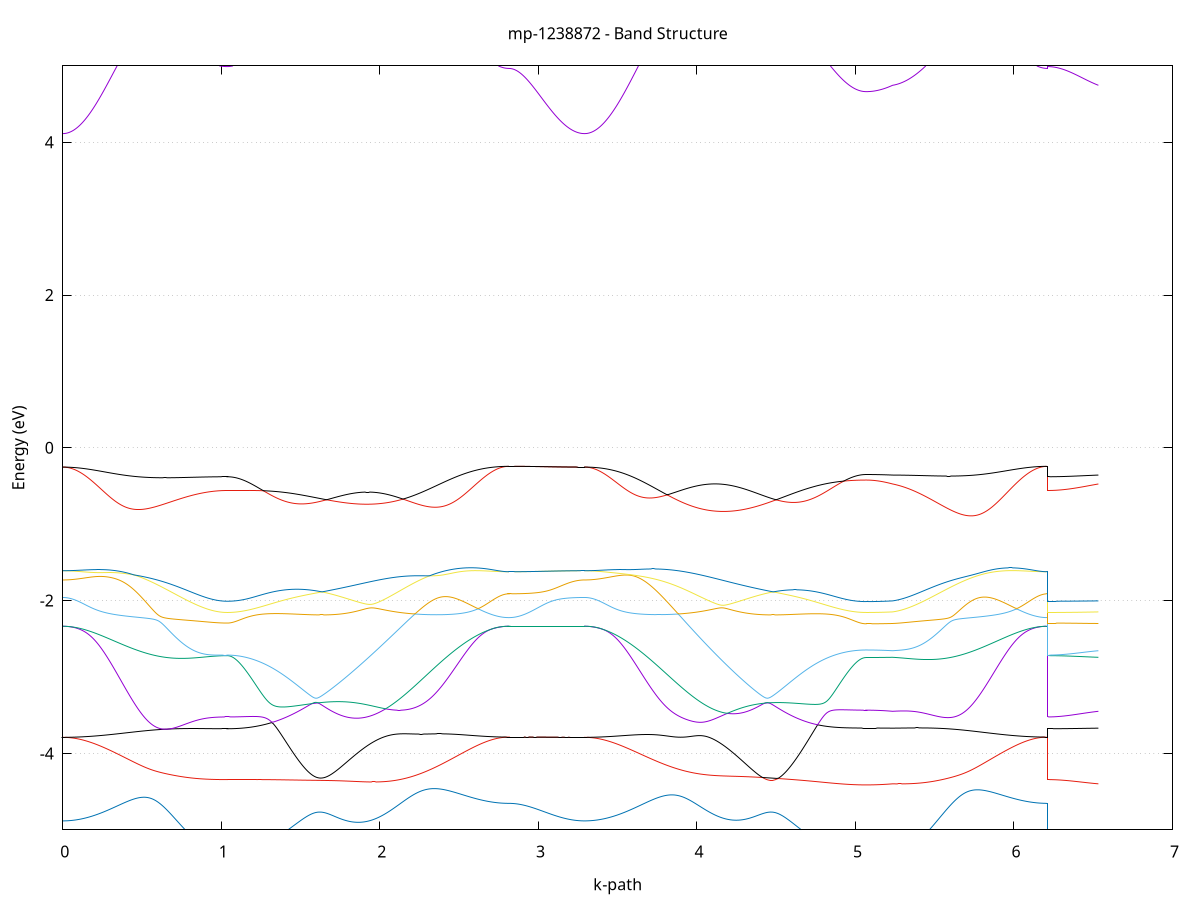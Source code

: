 set title 'mp-1238872 - Band Structure'
set xlabel 'k-path'
set ylabel 'Energy (eV)'
set grid y
set yrange [-5:5]
set terminal png size 800,600
set output 'mp-1238872_bands_gnuplot.png'
plot '-' using 1:2 with lines notitle, '-' using 1:2 with lines notitle, '-' using 1:2 with lines notitle, '-' using 1:2 with lines notitle, '-' using 1:2 with lines notitle, '-' using 1:2 with lines notitle, '-' using 1:2 with lines notitle, '-' using 1:2 with lines notitle, '-' using 1:2 with lines notitle, '-' using 1:2 with lines notitle, '-' using 1:2 with lines notitle, '-' using 1:2 with lines notitle, '-' using 1:2 with lines notitle, '-' using 1:2 with lines notitle, '-' using 1:2 with lines notitle, '-' using 1:2 with lines notitle, '-' using 1:2 with lines notitle, '-' using 1:2 with lines notitle, '-' using 1:2 with lines notitle, '-' using 1:2 with lines notitle, '-' using 1:2 with lines notitle, '-' using 1:2 with lines notitle, '-' using 1:2 with lines notitle, '-' using 1:2 with lines notitle, '-' using 1:2 with lines notitle, '-' using 1:2 with lines notitle, '-' using 1:2 with lines notitle, '-' using 1:2 with lines notitle, '-' using 1:2 with lines notitle, '-' using 1:2 with lines notitle, '-' using 1:2 with lines notitle, '-' using 1:2 with lines notitle, '-' using 1:2 with lines notitle, '-' using 1:2 with lines notitle, '-' using 1:2 with lines notitle, '-' using 1:2 with lines notitle, '-' using 1:2 with lines notitle, '-' using 1:2 with lines notitle, '-' using 1:2 with lines notitle, '-' using 1:2 with lines notitle, '-' using 1:2 with lines notitle, '-' using 1:2 with lines notitle, '-' using 1:2 with lines notitle, '-' using 1:2 with lines notitle, '-' using 1:2 with lines notitle, '-' using 1:2 with lines notitle, '-' using 1:2 with lines notitle, '-' using 1:2 with lines notitle, '-' using 1:2 with lines notitle, '-' using 1:2 with lines notitle, '-' using 1:2 with lines notitle, '-' using 1:2 with lines notitle, '-' using 1:2 with lines notitle, '-' using 1:2 with lines notitle, '-' using 1:2 with lines notitle, '-' using 1:2 with lines notitle, '-' using 1:2 with lines notitle, '-' using 1:2 with lines notitle, '-' using 1:2 with lines notitle, '-' using 1:2 with lines notitle, '-' using 1:2 with lines notitle, '-' using 1:2 with lines notitle, '-' using 1:2 with lines notitle, '-' using 1:2 with lines notitle
0.000000 -69.666985
0.009979 -69.666985
0.019959 -69.666985
0.029938 -69.666985
0.039918 -69.666985
0.049897 -69.667085
0.059877 -69.667085
0.069856 -69.667085
0.079836 -69.666985
0.089815 -69.666985
0.099794 -69.666985
0.109774 -69.666985
0.119753 -69.666985
0.129733 -69.666985
0.139712 -69.666985
0.149692 -69.666985
0.159671 -69.666985
0.169651 -69.666885
0.179630 -69.666885
0.189610 -69.666885
0.199589 -69.666885
0.209568 -69.666885
0.219548 -69.666885
0.229527 -69.666885
0.239507 -69.666885
0.249486 -69.666885
0.259466 -69.666885
0.269445 -69.666885
0.279425 -69.666885
0.289404 -69.666785
0.299383 -69.666785
0.309363 -69.666785
0.319342 -69.666785
0.329322 -69.666785
0.339301 -69.666785
0.349281 -69.666785
0.359260 -69.666785
0.369240 -69.666785
0.379219 -69.666885
0.389199 -69.666785
0.399178 -69.666885
0.409157 -69.666885
0.419137 -69.666785
0.429116 -69.666885
0.439096 -69.666785
0.449075 -69.666785
0.459055 -69.666885
0.469034 -69.666885
0.479014 -69.666885
0.488993 -69.666885
0.498972 -69.666885
0.508952 -69.666985
0.518931 -69.666985
0.528911 -69.666985
0.538890 -69.666985
0.548870 -69.666985
0.558849 -69.666985
0.568829 -69.666985
0.578808 -69.666985
0.588788 -69.667085
0.598767 -69.666985
0.608746 -69.667085
0.618726 -69.667085
0.628705 -69.667085
0.638685 -69.667185
0.648664 -69.667185
0.658644 -69.667185
0.668623 -69.667185
0.678603 -69.667185
0.688582 -69.667285
0.698561 -69.667285
0.708541 -69.667285
0.718520 -69.667285
0.728500 -69.667285
0.738479 -69.667285
0.748459 -69.667285
0.758438 -69.667185
0.768418 -69.667185
0.778397 -69.667185
0.788376 -69.667185
0.798356 -69.667185
0.808335 -69.667185
0.818315 -69.667185
0.828294 -69.667185
0.838274 -69.667185
0.848253 -69.667185
0.858233 -69.667185
0.868212 -69.667185
0.878192 -69.667185
0.888171 -69.667085
0.898150 -69.667185
0.908130 -69.667185
0.918109 -69.667185
0.928089 -69.667185
0.938068 -69.667285
0.948048 -69.667285
0.958027 -69.667285
0.968007 -69.667285
0.977986 -69.667185
0.987965 -69.667185
0.997945 -69.667185
1.007924 -69.667285
1.017904 -69.667285
1.027883 -69.667285
1.037863 -69.667385
1.037863 -69.667385
1.047849 -69.667385
1.057835 -69.667385
1.067821 -69.667385
1.077808 -69.667285
1.087794 -69.667285
1.097780 -69.667285
1.107766 -69.667285
1.117752 -69.667285
1.127739 -69.667285
1.137725 -69.667285
1.147711 -69.667285
1.157697 -69.667285
1.167683 -69.667285
1.177670 -69.667385
1.187656 -69.667385
1.197642 -69.667285
1.207628 -69.667285
1.217614 -69.667285
1.227601 -69.667285
1.237587 -69.667285
1.247573 -69.667285
1.257559 -69.667185
1.267545 -69.667185
1.277532 -69.667185
1.287518 -69.667185
1.297504 -69.667185
1.307490 -69.667185
1.317476 -69.667085
1.327463 -69.667085
1.337449 -69.667085
1.347435 -69.667085
1.357421 -69.667085
1.367407 -69.667085
1.377394 -69.667085
1.387380 -69.667085
1.397366 -69.667085
1.407352 -69.667085
1.417338 -69.667085
1.427325 -69.667085
1.437311 -69.667085
1.447297 -69.667085
1.457283 -69.667085
1.467269 -69.667085
1.477256 -69.667085
1.487242 -69.667085
1.497228 -69.667185
1.507214 -69.667185
1.517201 -69.667185
1.527187 -69.667185
1.537173 -69.667185
1.547159 -69.667185
1.557145 -69.667285
1.567132 -69.667185
1.577118 -69.667185
1.587104 -69.667185
1.597090 -69.667185
1.607076 -69.667185
1.617063 -69.667185
1.627049 -69.667085
1.637035 -69.667085
1.647021 -69.667085
1.657007 -69.667185
1.666994 -69.667185
1.676980 -69.667185
1.686966 -69.667185
1.686966 -69.667185
1.696942 -69.667185
1.706918 -69.667185
1.716894 -69.667185
1.726870 -69.667185
1.736846 -69.667185
1.746822 -69.667185
1.756798 -69.667185
1.766774 -69.667185
1.776750 -69.667185
1.786726 -69.667185
1.796702 -69.667185
1.806678 -69.667185
1.816654 -69.667285
1.826630 -69.667285
1.836606 -69.667185
1.846582 -69.667185
1.856558 -69.667185
1.866534 -69.667285
1.876510 -69.667285
1.886486 -69.667285
1.896462 -69.667285
1.906438 -69.667185
1.916414 -69.667185
1.926390 -69.667185
1.936366 -69.667185
1.946342 -69.667185
1.956318 -69.667185
1.966294 -69.667085
1.976271 -69.667185
1.986247 -69.667085
1.996223 -69.667085
2.006199 -69.667085
2.016175 -69.667085
2.026151 -69.667085
2.036127 -69.667085
2.046103 -69.667085
2.056079 -69.667085
2.066055 -69.667085
2.076031 -69.666985
2.086007 -69.666985
2.095983 -69.666985
2.105959 -69.667085
2.115935 -69.667085
2.125911 -69.666985
2.135887 -69.666985
2.145863 -69.666985
2.155839 -69.666985
2.165815 -69.667085
2.175791 -69.667085
2.185767 -69.667085
2.195743 -69.666985
2.205719 -69.666985
2.215695 -69.666985
2.225671 -69.666985
2.235647 -69.666985
2.245623 -69.666985
2.255599 -69.666885
2.265575 -69.666885
2.275551 -69.666885
2.285527 -69.666985
2.295503 -69.667085
2.305479 -69.667085
2.315455 -69.667085
2.325431 -69.667085
2.335407 -69.666985
2.345383 -69.666985
2.355359 -69.666985
2.365335 -69.666985
2.375311 -69.666885
2.385287 -69.666985
2.395263 -69.666885
2.405239 -69.666885
2.415215 -69.666885
2.425191 -69.666885
2.435167 -69.666885
2.445143 -69.666885
2.455119 -69.666885
2.465095 -69.666885
2.475071 -69.666885
2.485047 -69.666885
2.495023 -69.666885
2.504999 -69.666885
2.514975 -69.666885
2.524952 -69.666885
2.534928 -69.666885
2.544904 -69.666885
2.554880 -69.666885
2.564856 -69.666885
2.574832 -69.666985
2.584808 -69.666885
2.594784 -69.666885
2.604760 -69.666885
2.614736 -69.666885
2.624712 -69.666885
2.634688 -69.666885
2.644664 -69.666785
2.654640 -69.666785
2.664616 -69.666785
2.674592 -69.666785
2.684568 -69.666785
2.694544 -69.666785
2.704520 -69.666785
2.714496 -69.666785
2.724472 -69.666785
2.734448 -69.666785
2.744424 -69.666785
2.754400 -69.666785
2.764376 -69.666785
2.774352 -69.666785
2.784328 -69.666785
2.794304 -69.666785
2.804280 -69.666785
2.814256 -69.666785
2.814256 -69.666785
2.824198 -69.666785
2.834139 -69.666785
2.844080 -69.666785
2.854022 -69.666785
2.863963 -69.666685
2.873905 -69.666685
2.883846 -69.666685
2.893788 -69.666785
2.903729 -69.666785
2.913671 -69.666785
2.923612 -69.666785
2.933554 -69.666785
2.943495 -69.666785
2.953437 -69.666785
2.963378 -69.666785
2.973320 -69.666785
2.983261 -69.666785
2.993203 -69.666785
3.003144 -69.666785
3.013086 -69.666785
3.023027 -69.666785
3.032968 -69.666785
3.042910 -69.666785
3.052851 -69.666785
3.062793 -69.666885
3.072734 -69.666885
3.082676 -69.666885
3.092617 -69.666985
3.102559 -69.666985
3.112500 -69.666985
3.122442 -69.666985
3.132383 -69.666985
3.142325 -69.666985
3.152266 -69.666985
3.162208 -69.666985
3.172149 -69.666985
3.182091 -69.666985
3.192032 -69.666985
3.201974 -69.666985
3.211915 -69.666885
3.221857 -69.666885
3.231798 -69.666885
3.241739 -69.666885
3.251681 -69.666985
3.261622 -69.666985
3.271564 -69.666985
3.281505 -69.666985
3.291447 -69.666985
3.291447 -69.666985
3.301387 -69.666985
3.311328 -69.666985
3.321268 -69.666985
3.331209 -69.666985
3.341150 -69.666985
3.351090 -69.666985
3.361031 -69.666985
3.370971 -69.666985
3.380912 -69.666985
3.390852 -69.666985
3.400793 -69.666985
3.410734 -69.666885
3.420674 -69.666985
3.430615 -69.666985
3.440555 -69.666985
3.450496 -69.666985
3.460436 -69.666985
3.470377 -69.666985
3.480317 -69.666985
3.490258 -69.666985
3.500199 -69.666985
3.510139 -69.666985
3.520080 -69.666985
3.530020 -69.666985
3.539961 -69.666885
3.549901 -69.666885
3.559842 -69.666885
3.569783 -69.666885
3.579723 -69.666885
3.589664 -69.666885
3.599604 -69.666885
3.609545 -69.666885
3.619485 -69.666885
3.629426 -69.666885
3.639366 -69.666885
3.649307 -69.666885
3.659248 -69.666885
3.669188 -69.666885
3.679129 -69.666885
3.689069 -69.666885
3.699010 -69.666885
3.708950 -69.666885
3.718891 -69.666885
3.728831 -69.666885
3.738772 -69.666885
3.748713 -69.666885
3.758653 -69.666885
3.768594 -69.666885
3.778534 -69.666885
3.788475 -69.666885
3.798415 -69.666885
3.808356 -69.666885
3.818296 -69.666985
3.828237 -69.666985
3.838178 -69.666985
3.848118 -69.667085
3.858059 -69.666985
3.867999 -69.666985
3.877940 -69.666985
3.887880 -69.667085
3.897821 -69.667085
3.907762 -69.667085
3.917702 -69.667085
3.927643 -69.667085
3.937583 -69.667085
3.947524 -69.667085
3.957464 -69.667085
3.967405 -69.667085
3.977345 -69.667085
3.987286 -69.667085
3.997227 -69.667085
4.007167 -69.667185
4.017108 -69.667185
4.027048 -69.667085
4.036989 -69.667085
4.046929 -69.667185
4.056870 -69.667185
4.066810 -69.667185
4.076751 -69.667185
4.086692 -69.667185
4.096632 -69.667285
4.106573 -69.667285
4.116513 -69.667185
4.126454 -69.667185
4.136394 -69.667185
4.146335 -69.667185
4.156276 -69.667085
4.166216 -69.667185
4.176157 -69.667185
4.186097 -69.667085
4.196038 -69.667085
4.205978 -69.667185
4.215919 -69.667185
4.225859 -69.667185
4.235800 -69.667185
4.245741 -69.667185
4.255681 -69.667185
4.265622 -69.667185
4.275562 -69.667285
4.285503 -69.667185
4.295443 -69.667185
4.305384 -69.667185
4.315324 -69.667185
4.325265 -69.667085
4.335206 -69.667085
4.345146 -69.667085
4.355087 -69.667085
4.365027 -69.667085
4.374968 -69.667185
4.384908 -69.667185
4.394849 -69.667185
4.404790 -69.667085
4.414730 -69.667085
4.424671 -69.667085
4.434611 -69.667085
4.444552 -69.667185
4.454492 -69.667185
4.464433 -69.667185
4.474373 -69.667185
4.484314 -69.667185
4.494255 -69.667185
4.504195 -69.667185
4.504195 -69.667185
4.514084 -69.667185
4.523972 -69.667185
4.533861 -69.667185
4.543749 -69.667185
4.553638 -69.667185
4.563526 -69.667185
4.573415 -69.667185
4.583303 -69.667185
4.593192 -69.667185
4.603080 -69.667185
4.612969 -69.667185
4.622857 -69.667185
4.632746 -69.667185
4.642634 -69.667185
4.652523 -69.667185
4.662411 -69.667185
4.672300 -69.667185
4.682188 -69.667185
4.692077 -69.667185
4.701965 -69.667185
4.711854 -69.667285
4.721742 -69.667185
4.731631 -69.667185
4.741519 -69.667185
4.751408 -69.667185
4.761296 -69.667185
4.771185 -69.667185
4.781073 -69.667185
4.790962 -69.667185
4.800850 -69.667185
4.810739 -69.667185
4.820627 -69.667285
4.830516 -69.667285
4.840404 -69.667285
4.850293 -69.667285
4.860181 -69.667285
4.870070 -69.667285
4.879958 -69.667185
4.889847 -69.667185
4.899736 -69.667185
4.909624 -69.667185
4.919513 -69.667185
4.929401 -69.667185
4.939290 -69.667185
4.949178 -69.667185
4.959067 -69.667185
4.968955 -69.667185
4.978844 -69.667185
4.988732 -69.667185
4.998621 -69.667185
5.008509 -69.667185
5.018398 -69.667285
5.028286 -69.667285
5.038175 -69.667285
5.048063 -69.667285
5.057952 -69.667285
5.067840 -69.667285
5.067840 -69.667285
5.077637 -69.667285
5.087433 -69.667285
5.097230 -69.667285
5.107026 -69.667285
5.116823 -69.667285
5.126619 -69.667285
5.136416 -69.667285
5.146212 -69.667285
5.156008 -69.667285
5.165805 -69.667285
5.175601 -69.667285
5.185398 -69.667285
5.195194 -69.667285
5.204991 -69.667285
5.214787 -69.667285
5.224584 -69.667285
5.234380 -69.667285
5.234380 -69.667285
5.244342 -69.667285
5.254304 -69.667285
5.264266 -69.667285
5.274228 -69.667185
5.284190 -69.667185
5.294151 -69.667185
5.304113 -69.667185
5.314075 -69.667185
5.324037 -69.667185
5.333999 -69.667185
5.343961 -69.667185
5.353923 -69.667185
5.363884 -69.667185
5.373846 -69.667185
5.383808 -69.667185
5.393770 -69.667185
5.403732 -69.667185
5.413694 -69.667185
5.423656 -69.667185
5.433617 -69.667185
5.443579 -69.667185
5.453541 -69.667185
5.463503 -69.667085
5.473465 -69.667185
5.483427 -69.667185
5.493389 -69.667185
5.503350 -69.667185
5.513312 -69.667085
5.523274 -69.667085
5.533236 -69.667085
5.543198 -69.667085
5.553160 -69.667085
5.563121 -69.667085
5.573083 -69.667085
5.583045 -69.667085
5.593007 -69.666985
5.602969 -69.667085
5.612931 -69.667085
5.622893 -69.667085
5.632854 -69.666985
5.642816 -69.667085
5.652778 -69.667085
5.662740 -69.666985
5.672702 -69.667085
5.682664 -69.666985
5.692626 -69.666985
5.702587 -69.667085
5.712549 -69.667085
5.722511 -69.667085
5.732473 -69.667085
5.742435 -69.667085
5.752397 -69.667085
5.762359 -69.667085
5.772320 -69.666985
5.782282 -69.666985
5.792244 -69.666985
5.802206 -69.666985
5.812168 -69.666985
5.822130 -69.666985
5.832092 -69.666885
5.842053 -69.666885
5.852015 -69.666885
5.861977 -69.666885
5.871939 -69.666885
5.881901 -69.666885
5.891863 -69.666885
5.901825 -69.666885
5.911786 -69.666885
5.921748 -69.666885
5.931710 -69.666885
5.941672 -69.666885
5.951634 -69.666885
5.961596 -69.666785
5.971558 -69.666785
5.981519 -69.666885
5.991481 -69.666885
6.001443 -69.666885
6.011405 -69.666885
6.021367 -69.666885
6.031329 -69.666885
6.041291 -69.666885
6.051252 -69.666785
6.061214 -69.666785
6.071176 -69.666785
6.081138 -69.666785
6.091100 -69.666785
6.101062 -69.666785
6.111024 -69.666785
6.120985 -69.666785
6.130947 -69.666785
6.140909 -69.666785
6.150871 -69.666785
6.160833 -69.666785
6.170795 -69.666785
6.180757 -69.666785
6.190718 -69.666785
6.200680 -69.666785
6.210642 -69.666785
6.210642 -69.667385
6.220398 -69.667285
6.230153 -69.667185
6.239908 -69.667285
6.249664 -69.667285
6.259419 -69.667285
6.269175 -69.667285
6.278930 -69.667285
6.288686 -69.667285
6.298441 -69.667285
6.308197 -69.667285
6.317952 -69.667285
6.327708 -69.667285
6.337463 -69.667285
6.347219 -69.667285
6.356974 -69.667285
6.366730 -69.667285
6.376485 -69.667285
6.386241 -69.667285
6.395996 -69.667285
6.405752 -69.667285
6.415507 -69.667285
6.425262 -69.667285
6.435018 -69.667285
6.444773 -69.667285
6.454529 -69.667285
6.464284 -69.667285
6.474040 -69.667285
6.483795 -69.667285
6.493551 -69.667285
6.503306 -69.667285
6.513062 -69.667285
6.522817 -69.667285
6.532573 -69.667285
e
0.000000 -69.666985
0.009979 -69.666985
0.019959 -69.666985
0.029938 -69.666985
0.039918 -69.666985
0.049897 -69.666985
0.059877 -69.666985
0.069856 -69.666985
0.079836 -69.666985
0.089815 -69.666885
0.099794 -69.666885
0.109774 -69.666885
0.119753 -69.666885
0.129733 -69.666885
0.139712 -69.666985
0.149692 -69.666885
0.159671 -69.666885
0.169651 -69.666885
0.179630 -69.666885
0.189610 -69.666885
0.199589 -69.666885
0.209568 -69.666885
0.219548 -69.666785
0.229527 -69.666785
0.239507 -69.666785
0.249486 -69.666785
0.259466 -69.666785
0.269445 -69.666685
0.279425 -69.666685
0.289404 -69.666785
0.299383 -69.666785
0.309363 -69.666785
0.319342 -69.666785
0.329322 -69.666785
0.339301 -69.666785
0.349281 -69.666785
0.359260 -69.666785
0.369240 -69.666785
0.379219 -69.666785
0.389199 -69.666785
0.399178 -69.666785
0.409157 -69.666785
0.419137 -69.666685
0.429116 -69.666685
0.439096 -69.666685
0.449075 -69.666685
0.459055 -69.666685
0.469034 -69.666685
0.479014 -69.666685
0.488993 -69.666685
0.498972 -69.666685
0.508952 -69.666685
0.518931 -69.666685
0.528911 -69.666685
0.538890 -69.666685
0.548870 -69.666685
0.558849 -69.666685
0.568829 -69.666685
0.578808 -69.666685
0.588788 -69.666785
0.598767 -69.666685
0.608746 -69.666785
0.618726 -69.666685
0.628705 -69.666785
0.638685 -69.666685
0.648664 -69.666685
0.658644 -69.666685
0.668623 -69.666785
0.678603 -69.666785
0.688582 -69.666685
0.698561 -69.666685
0.708541 -69.666685
0.718520 -69.666685
0.728500 -69.666685
0.738479 -69.666685
0.748459 -69.666785
0.758438 -69.666685
0.768418 -69.666785
0.778397 -69.666685
0.788376 -69.666685
0.798356 -69.666685
0.808335 -69.666685
0.818315 -69.666685
0.828294 -69.666685
0.838274 -69.666685
0.848253 -69.666685
0.858233 -69.666685
0.868212 -69.666685
0.878192 -69.666685
0.888171 -69.666685
0.898150 -69.666685
0.908130 -69.666685
0.918109 -69.666685
0.928089 -69.666785
0.938068 -69.666785
0.948048 -69.666785
0.958027 -69.666785
0.968007 -69.666785
0.977986 -69.666785
0.987965 -69.666785
0.997945 -69.666785
1.007924 -69.666785
1.017904 -69.666785
1.027883 -69.666785
1.037863 -69.666785
1.037863 -69.666785
1.047849 -69.666785
1.057835 -69.666785
1.067821 -69.666785
1.077808 -69.666685
1.087794 -69.666685
1.097780 -69.666685
1.107766 -69.666685
1.117752 -69.666685
1.127739 -69.666685
1.137725 -69.666685
1.147711 -69.666685
1.157697 -69.666685
1.167683 -69.666685
1.177670 -69.666785
1.187656 -69.666785
1.197642 -69.666785
1.207628 -69.666785
1.217614 -69.666785
1.227601 -69.666785
1.237587 -69.666885
1.247573 -69.666885
1.257559 -69.666885
1.267545 -69.666985
1.277532 -69.666985
1.287518 -69.666985
1.297504 -69.666985
1.307490 -69.666985
1.317476 -69.666985
1.327463 -69.666985
1.337449 -69.666985
1.347435 -69.667085
1.357421 -69.667085
1.367407 -69.667085
1.377394 -69.667085
1.387380 -69.667085
1.397366 -69.666985
1.407352 -69.666985
1.417338 -69.666985
1.427325 -69.666985
1.437311 -69.666985
1.447297 -69.666985
1.457283 -69.666985
1.467269 -69.667085
1.477256 -69.667085
1.487242 -69.667085
1.497228 -69.667085
1.507214 -69.667085
1.517201 -69.667085
1.527187 -69.667085
1.537173 -69.667085
1.547159 -69.667085
1.557145 -69.667085
1.567132 -69.667085
1.577118 -69.667085
1.587104 -69.666985
1.597090 -69.666985
1.607076 -69.667085
1.617063 -69.666985
1.627049 -69.666985
1.637035 -69.667085
1.647021 -69.667085
1.657007 -69.667085
1.666994 -69.667185
1.676980 -69.667185
1.686966 -69.667185
1.686966 -69.667185
1.696942 -69.667185
1.706918 -69.667185
1.716894 -69.667185
1.726870 -69.667085
1.736846 -69.667085
1.746822 -69.667085
1.756798 -69.667085
1.766774 -69.667085
1.776750 -69.667085
1.786726 -69.667085
1.796702 -69.667085
1.806678 -69.667085
1.816654 -69.667185
1.826630 -69.667185
1.836606 -69.667085
1.846582 -69.667085
1.856558 -69.667085
1.866534 -69.667085
1.876510 -69.667085
1.886486 -69.667085
1.896462 -69.667085
1.906438 -69.667085
1.916414 -69.666985
1.926390 -69.666985
1.936366 -69.666985
1.946342 -69.666985
1.956318 -69.666985
1.966294 -69.666985
1.976271 -69.666985
1.986247 -69.666985
1.996223 -69.666985
2.006199 -69.666985
2.016175 -69.666985
2.026151 -69.666885
2.036127 -69.666885
2.046103 -69.666885
2.056079 -69.666985
2.066055 -69.666885
2.076031 -69.666885
2.086007 -69.666885
2.095983 -69.666885
2.105959 -69.666885
2.115935 -69.666885
2.125911 -69.666885
2.135887 -69.666985
2.145863 -69.666885
2.155839 -69.666885
2.165815 -69.666885
2.175791 -69.666885
2.185767 -69.666885
2.195743 -69.666885
2.205719 -69.666885
2.215695 -69.666885
2.225671 -69.666885
2.235647 -69.666885
2.245623 -69.666885
2.255599 -69.666885
2.265575 -69.666885
2.275551 -69.666885
2.285527 -69.666885
2.295503 -69.666885
2.305479 -69.666885
2.315455 -69.666885
2.325431 -69.666885
2.335407 -69.666885
2.345383 -69.666885
2.355359 -69.666885
2.365335 -69.666785
2.375311 -69.666885
2.385287 -69.666885
2.395263 -69.666785
2.405239 -69.666785
2.415215 -69.666785
2.425191 -69.666785
2.435167 -69.666785
2.445143 -69.666785
2.455119 -69.666785
2.465095 -69.666785
2.475071 -69.666785
2.485047 -69.666785
2.495023 -69.666785
2.504999 -69.666785
2.514975 -69.666785
2.524952 -69.666785
2.534928 -69.666785
2.544904 -69.666785
2.554880 -69.666785
2.564856 -69.666885
2.574832 -69.666885
2.584808 -69.666785
2.594784 -69.666785
2.604760 -69.666785
2.614736 -69.666785
2.624712 -69.666785
2.634688 -69.666785
2.644664 -69.666785
2.654640 -69.666785
2.664616 -69.666785
2.674592 -69.666785
2.684568 -69.666785
2.694544 -69.666785
2.704520 -69.666785
2.714496 -69.666785
2.724472 -69.666785
2.734448 -69.666785
2.744424 -69.666785
2.754400 -69.666785
2.764376 -69.666785
2.774352 -69.666785
2.784328 -69.666785
2.794304 -69.666785
2.804280 -69.666785
2.814256 -69.666785
2.814256 -69.666785
2.824198 -69.666785
2.834139 -69.666785
2.844080 -69.666785
2.854022 -69.666785
2.863963 -69.666685
2.873905 -69.666685
2.883846 -69.666685
2.893788 -69.666685
2.903729 -69.666685
2.913671 -69.666785
2.923612 -69.666785
2.933554 -69.666785
2.943495 -69.666785
2.953437 -69.666785
2.963378 -69.666785
2.973320 -69.666785
2.983261 -69.666785
2.993203 -69.666785
3.003144 -69.666785
3.013086 -69.666785
3.023027 -69.666785
3.032968 -69.666785
3.042910 -69.666785
3.052851 -69.666785
3.062793 -69.666885
3.072734 -69.666885
3.082676 -69.666885
3.092617 -69.666985
3.102559 -69.666985
3.112500 -69.666985
3.122442 -69.666985
3.132383 -69.666985
3.142325 -69.666985
3.152266 -69.666985
3.162208 -69.666985
3.172149 -69.666985
3.182091 -69.666985
3.192032 -69.666985
3.201974 -69.666985
3.211915 -69.666885
3.221857 -69.666885
3.231798 -69.666885
3.241739 -69.666885
3.251681 -69.666885
3.261622 -69.666885
3.271564 -69.666885
3.281505 -69.666985
3.291447 -69.666985
3.291447 -69.666985
3.301387 -69.666985
3.311328 -69.666885
3.321268 -69.666985
3.331209 -69.666985
3.341150 -69.666985
3.351090 -69.666985
3.361031 -69.666985
3.370971 -69.666885
3.380912 -69.666985
3.390852 -69.666985
3.400793 -69.666985
3.410734 -69.666885
3.420674 -69.666885
3.430615 -69.666885
3.440555 -69.666885
3.450496 -69.666985
3.460436 -69.666885
3.470377 -69.666885
3.480317 -69.666885
3.490258 -69.666785
3.500199 -69.666785
3.510139 -69.666785
3.520080 -69.666785
3.530020 -69.666885
3.539961 -69.666785
3.549901 -69.666785
3.559842 -69.666785
3.569783 -69.666685
3.579723 -69.666685
3.589664 -69.666685
3.599604 -69.666785
3.609545 -69.666685
3.619485 -69.666685
3.629426 -69.666685
3.639366 -69.666785
3.649307 -69.666785
3.659248 -69.666785
3.669188 -69.666785
3.679129 -69.666785
3.689069 -69.666785
3.699010 -69.666785
3.708950 -69.666785
3.718891 -69.666785
3.728831 -69.666785
3.738772 -69.666785
3.748713 -69.666785
3.758653 -69.666785
3.768594 -69.666885
3.778534 -69.666885
3.788475 -69.666885
3.798415 -69.666885
3.808356 -69.666885
3.818296 -69.666885
3.828237 -69.666985
3.838178 -69.666985
3.848118 -69.666985
3.858059 -69.666985
3.867999 -69.666985
3.877940 -69.666985
3.887880 -69.666985
3.897821 -69.666985
3.907762 -69.666985
3.917702 -69.666985
3.927643 -69.666985
3.937583 -69.666985
3.947524 -69.666985
3.957464 -69.666985
3.967405 -69.666985
3.977345 -69.666985
3.987286 -69.666985
3.997227 -69.666985
4.007167 -69.667085
4.017108 -69.667085
4.027048 -69.666985
4.036989 -69.666985
4.046929 -69.666985
4.056870 -69.667085
4.066810 -69.667085
4.076751 -69.667085
4.086692 -69.667085
4.096632 -69.667085
4.106573 -69.666985
4.116513 -69.666985
4.126454 -69.666985
4.136394 -69.666985
4.146335 -69.666985
4.156276 -69.667085
4.166216 -69.666985
4.176157 -69.666985
4.186097 -69.667085
4.196038 -69.667085
4.205978 -69.667085
4.215919 -69.667085
4.225859 -69.667085
4.235800 -69.667085
4.245741 -69.667085
4.255681 -69.667085
4.265622 -69.667085
4.275562 -69.667085
4.285503 -69.667085
4.295443 -69.667085
4.305384 -69.667085
4.315324 -69.667085
4.325265 -69.667085
4.335206 -69.667085
4.345146 -69.667085
4.355087 -69.667085
4.365027 -69.667085
4.374968 -69.667085
4.384908 -69.667085
4.394849 -69.667085
4.404790 -69.667085
4.414730 -69.667085
4.424671 -69.667085
4.434611 -69.667085
4.444552 -69.667185
4.454492 -69.667185
4.464433 -69.667185
4.474373 -69.667185
4.484314 -69.667085
4.494255 -69.667085
4.504195 -69.667185
4.504195 -69.667185
4.514084 -69.667185
4.523972 -69.667185
4.533861 -69.667085
4.543749 -69.667085
4.553638 -69.667085
4.563526 -69.667185
4.573415 -69.667185
4.583303 -69.667185
4.593192 -69.667085
4.603080 -69.667085
4.612969 -69.667085
4.622857 -69.667085
4.632746 -69.667085
4.642634 -69.667085
4.652523 -69.667085
4.662411 -69.667085
4.672300 -69.667085
4.682188 -69.666985
4.692077 -69.667085
4.701965 -69.667085
4.711854 -69.667085
4.721742 -69.666985
4.731631 -69.666985
4.741519 -69.666985
4.751408 -69.666985
4.761296 -69.666985
4.771185 -69.666885
4.781073 -69.666885
4.790962 -69.666985
4.800850 -69.666885
4.810739 -69.666885
4.820627 -69.666885
4.830516 -69.666985
4.840404 -69.666985
4.850293 -69.667085
4.860181 -69.666985
4.870070 -69.666985
4.879958 -69.666985
4.889847 -69.666885
4.899736 -69.666885
4.909624 -69.666785
4.919513 -69.666785
4.929401 -69.666785
4.939290 -69.666785
4.949178 -69.666785
4.959067 -69.666785
4.968955 -69.666785
4.978844 -69.666785
4.988732 -69.666785
4.998621 -69.666785
5.008509 -69.666785
5.018398 -69.666785
5.028286 -69.666685
5.038175 -69.666685
5.048063 -69.666785
5.057952 -69.666785
5.067840 -69.666685
5.067840 -69.666685
5.077637 -69.666685
5.087433 -69.666685
5.097230 -69.666685
5.107026 -69.666685
5.116823 -69.666785
5.126619 -69.666785
5.136416 -69.666785
5.146212 -69.666785
5.156008 -69.666785
5.165805 -69.666785
5.175601 -69.666785
5.185398 -69.666785
5.195194 -69.666785
5.204991 -69.666785
5.214787 -69.666785
5.224584 -69.666785
5.234380 -69.666785
5.234380 -69.666785
5.244342 -69.666785
5.254304 -69.666785
5.264266 -69.666785
5.274228 -69.666785
5.284190 -69.666785
5.294151 -69.666785
5.304113 -69.666785
5.314075 -69.666785
5.324037 -69.666785
5.333999 -69.666785
5.343961 -69.666785
5.353923 -69.666785
5.363884 -69.666785
5.373846 -69.666785
5.383808 -69.666785
5.393770 -69.666785
5.403732 -69.666785
5.413694 -69.666785
5.423656 -69.666785
5.433617 -69.666785
5.443579 -69.666785
5.453541 -69.666785
5.463503 -69.666785
5.473465 -69.666785
5.483427 -69.666785
5.493389 -69.666785
5.503350 -69.666785
5.513312 -69.666785
5.523274 -69.666685
5.533236 -69.666785
5.543198 -69.666785
5.553160 -69.666785
5.563121 -69.666785
5.573083 -69.666785
5.583045 -69.666785
5.593007 -69.666785
5.602969 -69.666885
5.612931 -69.666885
5.622893 -69.666885
5.632854 -69.666885
5.642816 -69.666885
5.652778 -69.666885
5.662740 -69.666885
5.672702 -69.666885
5.682664 -69.666885
5.692626 -69.666885
5.702587 -69.666885
5.712549 -69.666885
5.722511 -69.666885
5.732473 -69.666885
5.742435 -69.666885
5.752397 -69.666885
5.762359 -69.666885
5.772320 -69.666885
5.782282 -69.666785
5.792244 -69.666785
5.802206 -69.666785
5.812168 -69.666885
5.822130 -69.666785
5.832092 -69.666785
5.842053 -69.666785
5.852015 -69.666785
5.861977 -69.666885
5.871939 -69.666885
5.881901 -69.666785
5.891863 -69.666885
5.901825 -69.666885
5.911786 -69.666785
5.921748 -69.666785
5.931710 -69.666885
5.941672 -69.666785
5.951634 -69.666885
5.961596 -69.666785
5.971558 -69.666785
5.981519 -69.666785
5.991481 -69.666785
6.001443 -69.666785
6.011405 -69.666785
6.021367 -69.666785
6.031329 -69.666785
6.041291 -69.666885
6.051252 -69.666785
6.061214 -69.666785
6.071176 -69.666785
6.081138 -69.666785
6.091100 -69.666785
6.101062 -69.666785
6.111024 -69.666785
6.120985 -69.666785
6.130947 -69.666785
6.140909 -69.666785
6.150871 -69.666785
6.160833 -69.666785
6.170795 -69.666785
6.180757 -69.666785
6.190718 -69.666785
6.200680 -69.666785
6.210642 -69.666785
6.210642 -69.666785
6.220398 -69.666785
6.230153 -69.666785
6.239908 -69.666785
6.249664 -69.666785
6.259419 -69.666785
6.269175 -69.666785
6.278930 -69.666785
6.288686 -69.666785
6.298441 -69.666785
6.308197 -69.666785
6.317952 -69.666785
6.327708 -69.666785
6.337463 -69.666785
6.347219 -69.666785
6.356974 -69.666785
6.366730 -69.666785
6.376485 -69.666785
6.386241 -69.666785
6.395996 -69.666785
6.405752 -69.666785
6.415507 -69.666785
6.425262 -69.666785
6.435018 -69.666785
6.444773 -69.666785
6.454529 -69.666785
6.464284 -69.666785
6.474040 -69.666785
6.483795 -69.666785
6.493551 -69.666785
6.503306 -69.666785
6.513062 -69.666785
6.522817 -69.666785
6.532573 -69.666785
e
0.000000 -69.650485
0.009979 -69.650485
0.019959 -69.650485
0.029938 -69.650485
0.039918 -69.650485
0.049897 -69.650485
0.059877 -69.650485
0.069856 -69.650485
0.079836 -69.650485
0.089815 -69.650485
0.099794 -69.650385
0.109774 -69.650385
0.119753 -69.650385
0.129733 -69.650385
0.139712 -69.650385
0.149692 -69.650385
0.159671 -69.650385
0.169651 -69.650385
0.179630 -69.650385
0.189610 -69.650385
0.199589 -69.650385
0.209568 -69.650385
0.219548 -69.650285
0.229527 -69.650285
0.239507 -69.650285
0.249486 -69.650285
0.259466 -69.650285
0.269445 -69.650285
0.279425 -69.650285
0.289404 -69.650285
0.299383 -69.650285
0.309363 -69.650285
0.319342 -69.650185
0.329322 -69.650185
0.339301 -69.650185
0.349281 -69.650185
0.359260 -69.650185
0.369240 -69.650185
0.379219 -69.650185
0.389199 -69.650185
0.399178 -69.650185
0.409157 -69.650185
0.419137 -69.650185
0.429116 -69.650185
0.439096 -69.650185
0.449075 -69.650185
0.459055 -69.650185
0.469034 -69.650185
0.479014 -69.650185
0.488993 -69.650185
0.498972 -69.650185
0.508952 -69.650185
0.518931 -69.650185
0.528911 -69.650185
0.538890 -69.650185
0.548870 -69.650185
0.558849 -69.650185
0.568829 -69.650185
0.578808 -69.650185
0.588788 -69.650185
0.598767 -69.650185
0.608746 -69.650185
0.618726 -69.650185
0.628705 -69.650185
0.638685 -69.650185
0.648664 -69.650185
0.658644 -69.650185
0.668623 -69.650185
0.678603 -69.650185
0.688582 -69.650185
0.698561 -69.650185
0.708541 -69.650185
0.718520 -69.650185
0.728500 -69.650185
0.738479 -69.650085
0.748459 -69.650185
0.758438 -69.650085
0.768418 -69.650085
0.778397 -69.650085
0.788376 -69.650085
0.798356 -69.650085
0.808335 -69.650085
0.818315 -69.650085
0.828294 -69.650085
0.838274 -69.650185
0.848253 -69.650185
0.858233 -69.650185
0.868212 -69.650185
0.878192 -69.650185
0.888171 -69.650185
0.898150 -69.650185
0.908130 -69.650085
0.918109 -69.650085
0.928089 -69.650085
0.938068 -69.650185
0.948048 -69.650185
0.958027 -69.650185
0.968007 -69.650185
0.977986 -69.650185
0.987965 -69.650185
0.997945 -69.650185
1.007924 -69.650185
1.017904 -69.650185
1.027883 -69.650185
1.037863 -69.650185
1.037863 -69.650185
1.047849 -69.650185
1.057835 -69.650185
1.067821 -69.650185
1.077808 -69.650185
1.087794 -69.650185
1.097780 -69.650185
1.107766 -69.650185
1.117752 -69.650185
1.127739 -69.650185
1.137725 -69.650185
1.147711 -69.650185
1.157697 -69.650185
1.167683 -69.650185
1.177670 -69.650185
1.187656 -69.650185
1.197642 -69.650185
1.207628 -69.650185
1.217614 -69.650185
1.227601 -69.650185
1.237587 -69.650185
1.247573 -69.650185
1.257559 -69.650185
1.267545 -69.650185
1.277532 -69.650185
1.287518 -69.650185
1.297504 -69.650185
1.307490 -69.650185
1.317476 -69.650185
1.327463 -69.650185
1.337449 -69.650185
1.347435 -69.650185
1.357421 -69.650185
1.367407 -69.650185
1.377394 -69.650185
1.387380 -69.650185
1.397366 -69.650185
1.407352 -69.650185
1.417338 -69.650185
1.427325 -69.650185
1.437311 -69.650085
1.447297 -69.650085
1.457283 -69.650185
1.467269 -69.650185
1.477256 -69.650185
1.487242 -69.650185
1.497228 -69.650185
1.507214 -69.650185
1.517201 -69.650185
1.527187 -69.650185
1.537173 -69.650185
1.547159 -69.650185
1.557145 -69.650185
1.567132 -69.650185
1.577118 -69.650185
1.587104 -69.650185
1.597090 -69.650185
1.607076 -69.650085
1.617063 -69.650085
1.627049 -69.650085
1.637035 -69.650185
1.647021 -69.650185
1.657007 -69.650185
1.666994 -69.650185
1.676980 -69.650185
1.686966 -69.650185
1.686966 -69.650185
1.696942 -69.650185
1.706918 -69.650185
1.716894 -69.650185
1.726870 -69.650185
1.736846 -69.650185
1.746822 -69.650185
1.756798 -69.650085
1.766774 -69.650085
1.776750 -69.650085
1.786726 -69.650185
1.796702 -69.650185
1.806678 -69.650185
1.816654 -69.650085
1.826630 -69.650085
1.836606 -69.650085
1.846582 -69.650085
1.856558 -69.650085
1.866534 -69.650085
1.876510 -69.650085
1.886486 -69.650085
1.896462 -69.650085
1.906438 -69.650085
1.916414 -69.650085
1.926390 -69.650085
1.936366 -69.650085
1.946342 -69.650085
1.956318 -69.650085
1.966294 -69.650085
1.976271 -69.650085
1.986247 -69.650085
1.996223 -69.650085
2.006199 -69.650085
2.016175 -69.650085
2.026151 -69.650085
2.036127 -69.650185
2.046103 -69.650185
2.056079 -69.650185
2.066055 -69.650185
2.076031 -69.650185
2.086007 -69.650185
2.095983 -69.650185
2.105959 -69.650285
2.115935 -69.650285
2.125911 -69.650285
2.135887 -69.650285
2.145863 -69.650285
2.155839 -69.650285
2.165815 -69.650185
2.175791 -69.650185
2.185767 -69.650185
2.195743 -69.650185
2.205719 -69.650185
2.215695 -69.650185
2.225671 -69.650185
2.235647 -69.650185
2.245623 -69.650185
2.255599 -69.650185
2.265575 -69.650185
2.275551 -69.650185
2.285527 -69.650185
2.295503 -69.650285
2.305479 -69.650285
2.315455 -69.650285
2.325431 -69.650285
2.335407 -69.650285
2.345383 -69.650385
2.355359 -69.650385
2.365335 -69.650385
2.375311 -69.650385
2.385287 -69.650385
2.395263 -69.650385
2.405239 -69.650285
2.415215 -69.650285
2.425191 -69.650285
2.435167 -69.650385
2.445143 -69.650385
2.455119 -69.650385
2.465095 -69.650385
2.475071 -69.650385
2.485047 -69.650385
2.495023 -69.650385
2.504999 -69.650385
2.514975 -69.650385
2.524952 -69.650385
2.534928 -69.650385
2.544904 -69.650385
2.554880 -69.650385
2.564856 -69.650385
2.574832 -69.650385
2.584808 -69.650385
2.594784 -69.650385
2.604760 -69.650385
2.614736 -69.650385
2.624712 -69.650385
2.634688 -69.650385
2.644664 -69.650285
2.654640 -69.650285
2.664616 -69.650285
2.674592 -69.650285
2.684568 -69.650185
2.694544 -69.650185
2.704520 -69.650185
2.714496 -69.650185
2.724472 -69.650285
2.734448 -69.650285
2.744424 -69.650285
2.754400 -69.650285
2.764376 -69.650285
2.774352 -69.650285
2.784328 -69.650285
2.794304 -69.650285
2.804280 -69.650385
2.814256 -69.650385
2.814256 -69.650385
2.824198 -69.650285
2.834139 -69.650285
2.844080 -69.650285
2.854022 -69.650285
2.863963 -69.650185
2.873905 -69.650185
2.883846 -69.650185
2.893788 -69.650185
2.903729 -69.650185
2.913671 -69.650285
2.923612 -69.650285
2.933554 -69.650385
2.943495 -69.650385
2.953437 -69.650385
2.963378 -69.650385
2.973320 -69.650285
2.983261 -69.650285
2.993203 -69.650285
3.003144 -69.650285
3.013086 -69.650285
3.023027 -69.650085
3.032968 -69.650085
3.042910 -69.650185
3.052851 -69.650185
3.062793 -69.650285
3.072734 -69.650285
3.082676 -69.650285
3.092617 -69.650285
3.102559 -69.650285
3.112500 -69.650185
3.122442 -69.650185
3.132383 -69.650285
3.142325 -69.650285
3.152266 -69.650285
3.162208 -69.650385
3.172149 -69.650485
3.182091 -69.650485
3.192032 -69.650485
3.201974 -69.650485
3.211915 -69.650485
3.221857 -69.650485
3.231798 -69.650485
3.241739 -69.650485
3.251681 -69.650485
3.261622 -69.650485
3.271564 -69.650485
3.281505 -69.650485
3.291447 -69.650485
3.291447 -69.650485
3.301387 -69.650485
3.311328 -69.650485
3.321268 -69.650485
3.331209 -69.650485
3.341150 -69.650485
3.351090 -69.650485
3.361031 -69.650485
3.370971 -69.650485
3.380912 -69.650485
3.390852 -69.650485
3.400793 -69.650485
3.410734 -69.650485
3.420674 -69.650485
3.430615 -69.650485
3.440555 -69.650485
3.450496 -69.650485
3.460436 -69.650385
3.470377 -69.650385
3.480317 -69.650385
3.490258 -69.650385
3.500199 -69.650385
3.510139 -69.650385
3.520080 -69.650285
3.530020 -69.650385
3.539961 -69.650285
3.549901 -69.650285
3.559842 -69.650285
3.569783 -69.650285
3.579723 -69.650285
3.589664 -69.650285
3.599604 -69.650285
3.609545 -69.650285
3.619485 -69.650285
3.629426 -69.650285
3.639366 -69.650285
3.649307 -69.650285
3.659248 -69.650285
3.669188 -69.650285
3.679129 -69.650285
3.689069 -69.650285
3.699010 -69.650285
3.708950 -69.650185
3.718891 -69.650185
3.728831 -69.650185
3.738772 -69.650185
3.748713 -69.650185
3.758653 -69.650185
3.768594 -69.650185
3.778534 -69.650185
3.788475 -69.650185
3.798415 -69.650185
3.808356 -69.650185
3.818296 -69.650185
3.828237 -69.650185
3.838178 -69.650185
3.848118 -69.650185
3.858059 -69.650185
3.867999 -69.650185
3.877940 -69.650185
3.887880 -69.650185
3.897821 -69.650185
3.907762 -69.650185
3.917702 -69.650185
3.927643 -69.650185
3.937583 -69.650185
3.947524 -69.650185
3.957464 -69.650185
3.967405 -69.650185
3.977345 -69.650185
3.987286 -69.650185
3.997227 -69.650185
4.007167 -69.650185
4.017108 -69.650185
4.027048 -69.650185
4.036989 -69.650185
4.046929 -69.650185
4.056870 -69.650285
4.066810 -69.650285
4.076751 -69.650185
4.086692 -69.650185
4.096632 -69.650185
4.106573 -69.650185
4.116513 -69.650185
4.126454 -69.650185
4.136394 -69.650185
4.146335 -69.650185
4.156276 -69.650185
4.166216 -69.650085
4.176157 -69.650085
4.186097 -69.650085
4.196038 -69.650085
4.205978 -69.650085
4.215919 -69.650085
4.225859 -69.650085
4.235800 -69.650085
4.245741 -69.650085
4.255681 -69.650085
4.265622 -69.650085
4.275562 -69.650085
4.285503 -69.650085
4.295443 -69.650085
4.305384 -69.650085
4.315324 -69.650085
4.325265 -69.650085
4.335206 -69.650085
4.345146 -69.650085
4.355087 -69.650085
4.365027 -69.650085
4.374968 -69.650185
4.384908 -69.650185
4.394849 -69.650185
4.404790 -69.650185
4.414730 -69.650185
4.424671 -69.650185
4.434611 -69.650185
4.444552 -69.650185
4.454492 -69.650185
4.464433 -69.650185
4.474373 -69.650085
4.484314 -69.650185
4.494255 -69.650185
4.504195 -69.650185
4.504195 -69.650185
4.514084 -69.650185
4.523972 -69.650285
4.533861 -69.650285
4.543749 -69.650285
4.553638 -69.650285
4.563526 -69.650285
4.573415 -69.650285
4.583303 -69.650285
4.593192 -69.650285
4.603080 -69.650285
4.612969 -69.650285
4.622857 -69.650285
4.632746 -69.650285
4.642634 -69.650285
4.652523 -69.650285
4.662411 -69.650285
4.672300 -69.650285
4.682188 -69.650285
4.692077 -69.650385
4.701965 -69.650385
4.711854 -69.650385
4.721742 -69.650385
4.731631 -69.650285
4.741519 -69.650285
4.751408 -69.650285
4.761296 -69.650285
4.771185 -69.650285
4.781073 -69.650285
4.790962 -69.650285
4.800850 -69.650285
4.810739 -69.650285
4.820627 -69.650285
4.830516 -69.650285
4.840404 -69.650285
4.850293 -69.650285
4.860181 -69.650285
4.870070 -69.650285
4.879958 -69.650285
4.889847 -69.650285
4.899736 -69.650285
4.909624 -69.650285
4.919513 -69.650285
4.929401 -69.650185
4.939290 -69.650185
4.949178 -69.650185
4.959067 -69.650185
4.968955 -69.650185
4.978844 -69.650185
4.988732 -69.650185
4.998621 -69.650185
5.008509 -69.650185
5.018398 -69.650185
5.028286 -69.650185
5.038175 -69.650185
5.048063 -69.650285
5.057952 -69.650285
5.067840 -69.650185
5.067840 -69.650185
5.077637 -69.650285
5.087433 -69.650185
5.097230 -69.650285
5.107026 -69.650285
5.116823 -69.650285
5.126619 -69.650285
5.136416 -69.650285
5.146212 -69.650285
5.156008 -69.650285
5.165805 -69.650285
5.175601 -69.650285
5.185398 -69.650285
5.195194 -69.650285
5.204991 -69.650285
5.214787 -69.650285
5.224584 -69.650285
5.234380 -69.650285
5.234380 -69.650285
5.244342 -69.650285
5.254304 -69.650285
5.264266 -69.650285
5.274228 -69.650285
5.284190 -69.650285
5.294151 -69.650285
5.304113 -69.650285
5.314075 -69.650285
5.324037 -69.650285
5.333999 -69.650285
5.343961 -69.650285
5.353923 -69.650285
5.363884 -69.650285
5.373846 -69.650285
5.383808 -69.650285
5.393770 -69.650285
5.403732 -69.650285
5.413694 -69.650285
5.423656 -69.650285
5.433617 -69.650285
5.443579 -69.650285
5.453541 -69.650185
5.463503 -69.650185
5.473465 -69.650285
5.483427 -69.650285
5.493389 -69.650285
5.503350 -69.650285
5.513312 -69.650285
5.523274 -69.650285
5.533236 -69.650285
5.543198 -69.650285
5.553160 -69.650285
5.563121 -69.650285
5.573083 -69.650285
5.583045 -69.650285
5.593007 -69.650285
5.602969 -69.650285
5.612931 -69.650285
5.622893 -69.650285
5.632854 -69.650285
5.642816 -69.650285
5.652778 -69.650285
5.662740 -69.650285
5.672702 -69.650285
5.682664 -69.650285
5.692626 -69.650285
5.702587 -69.650385
5.712549 -69.650385
5.722511 -69.650385
5.732473 -69.650385
5.742435 -69.650385
5.752397 -69.650385
5.762359 -69.650385
5.772320 -69.650385
5.782282 -69.650385
5.792244 -69.650385
5.802206 -69.650385
5.812168 -69.650385
5.822130 -69.650385
5.832092 -69.650385
5.842053 -69.650385
5.852015 -69.650385
5.861977 -69.650385
5.871939 -69.650385
5.881901 -69.650385
5.891863 -69.650385
5.901825 -69.650385
5.911786 -69.650385
5.921748 -69.650385
5.931710 -69.650385
5.941672 -69.650385
5.951634 -69.650385
5.961596 -69.650285
5.971558 -69.650285
5.981519 -69.650285
5.991481 -69.650285
6.001443 -69.650285
6.011405 -69.650285
6.021367 -69.650285
6.031329 -69.650285
6.041291 -69.650285
6.051252 -69.650285
6.061214 -69.650285
6.071176 -69.650285
6.081138 -69.650285
6.091100 -69.650285
6.101062 -69.650185
6.111024 -69.650185
6.120985 -69.650185
6.130947 -69.650185
6.140909 -69.650185
6.150871 -69.650285
6.160833 -69.650285
6.170795 -69.650285
6.180757 -69.650285
6.190718 -69.650285
6.200680 -69.650385
6.210642 -69.650385
6.210642 -69.650185
6.220398 -69.650185
6.230153 -69.650185
6.239908 -69.650185
6.249664 -69.650185
6.259419 -69.650185
6.269175 -69.650085
6.278930 -69.650085
6.288686 -69.650085
6.298441 -69.650085
6.308197 -69.650085
6.317952 -69.650085
6.327708 -69.650085
6.337463 -69.650085
6.347219 -69.650085
6.356974 -69.650085
6.366730 -69.650085
6.376485 -69.650085
6.386241 -69.650085
6.395996 -69.650085
6.405752 -69.650085
6.415507 -69.650185
6.425262 -69.650185
6.435018 -69.650185
6.444773 -69.650185
6.454529 -69.650185
6.464284 -69.650285
6.474040 -69.650185
6.483795 -69.650285
6.493551 -69.650285
6.503306 -69.650285
6.513062 -69.650285
6.522817 -69.650285
6.532573 -69.650285
e
0.000000 -15.450685
0.009979 -15.450485
0.019959 -15.450085
0.029938 -15.449285
0.039918 -15.448285
0.049897 -15.446885
0.059877 -15.445285
0.069856 -15.443385
0.079836 -15.441085
0.089815 -15.438585
0.099794 -15.435785
0.109774 -15.432685
0.119753 -15.429285
0.129733 -15.425585
0.139712 -15.421585
0.149692 -15.417385
0.159671 -15.412785
0.169651 -15.407985
0.179630 -15.402885
0.189610 -15.397485
0.199589 -15.391885
0.209568 -15.385985
0.219548 -15.379785
0.229527 -15.373385
0.239507 -15.366685
0.249486 -15.359685
0.259466 -15.352485
0.269445 -15.345085
0.279425 -15.337385
0.289404 -15.329485
0.299383 -15.321285
0.309363 -15.312885
0.319342 -15.304285
0.329322 -15.295485
0.339301 -15.286485
0.349281 -15.277185
0.359260 -15.267685
0.369240 -15.258085
0.379219 -15.248185
0.389199 -15.238185
0.399178 -15.227985
0.409157 -15.217585
0.419137 -15.207085
0.429116 -15.196285
0.439096 -15.185485
0.449075 -15.174485
0.459055 -15.163285
0.469034 -15.151985
0.479014 -15.140585
0.488993 -15.129085
0.498972 -15.117385
0.508952 -15.105685
0.518931 -15.093785
0.528911 -15.081885
0.538890 -15.069885
0.548870 -15.057785
0.558849 -15.045685
0.568829 -15.033485
0.578808 -15.021185
0.588788 -15.008885
0.598767 -14.996585
0.608746 -14.984285
0.618726 -14.971985
0.628705 -14.959585
0.638685 -14.947285
0.648664 -14.934985
0.658644 -14.922685
0.668623 -14.910385
0.678603 -14.898185
0.688582 -14.886085
0.698561 -14.873985
0.708541 -14.861985
0.718520 -14.850085
0.728500 -14.838285
0.738479 -14.826485
0.748459 -14.814885
0.758438 -14.803485
0.768418 -14.792085
0.778397 -14.780885
0.788376 -14.769885
0.798356 -14.758985
0.808335 -14.748285
0.818315 -14.737885
0.828294 -14.727585
0.838274 -14.717485
0.848253 -14.707685
0.858233 -14.698085
0.868212 -14.688785
0.878192 -14.679685
0.888171 -14.670985
0.898150 -14.662485
0.908130 -14.654385
0.918109 -14.646685
0.928089 -14.639385
0.938068 -14.632485
0.948048 -14.625985
0.958027 -14.619985
0.968007 -14.614585
0.977986 -14.609685
0.987965 -14.605485
0.997945 -14.601885
1.007924 -14.599085
1.017904 -14.597085
1.027883 -14.595785
1.037863 -14.595385
1.037863 -14.595385
1.047849 -14.595285
1.057835 -14.595185
1.067821 -14.594885
1.077808 -14.594485
1.087794 -14.593985
1.097780 -14.593385
1.107766 -14.592585
1.117752 -14.591785
1.127739 -14.590885
1.137725 -14.589785
1.147711 -14.588685
1.157697 -14.587385
1.167683 -14.585985
1.177670 -14.584585
1.187656 -14.582985
1.197642 -14.581385
1.207628 -14.579585
1.217614 -14.577685
1.227601 -14.575785
1.237587 -14.573785
1.247573 -14.571685
1.257559 -14.569385
1.267545 -14.567185
1.277532 -14.564785
1.287518 -14.562385
1.297504 -14.559885
1.307490 -14.557285
1.317476 -14.554585
1.327463 -14.551885
1.337449 -14.549085
1.347435 -14.546285
1.357421 -14.543385
1.367407 -14.540485
1.377394 -14.537485
1.387380 -14.534485
1.397366 -14.531485
1.407352 -14.528385
1.417338 -14.525285
1.427325 -14.522085
1.437311 -14.518985
1.447297 -14.515785
1.457283 -14.512585
1.467269 -14.509385
1.477256 -14.506185
1.487242 -14.502985
1.497228 -14.499785
1.507214 -14.496585
1.517201 -14.493485
1.527187 -14.490285
1.537173 -14.487185
1.547159 -14.484085
1.557145 -14.480985
1.567132 -14.477985
1.577118 -14.474985
1.587104 -14.471985
1.597090 -14.469085
1.607076 -14.466285
1.617063 -14.463485
1.627049 -14.460685
1.637035 -14.461885
1.647021 -14.464785
1.657007 -14.467885
1.666994 -14.471285
1.676980 -14.474785
1.686966 -14.478585
1.686966 -14.478585
1.696942 -14.482585
1.706918 -14.486785
1.716894 -14.491285
1.726870 -14.495985
1.736846 -14.500885
1.746822 -14.506085
1.756798 -14.511485
1.766774 -14.517085
1.776750 -14.522985
1.786726 -14.529085
1.796702 -14.535485
1.806678 -14.542085
1.816654 -14.548885
1.826630 -14.555985
1.836606 -14.563285
1.846582 -14.570885
1.856558 -14.578585
1.866534 -14.586585
1.876510 -14.594885
1.886486 -14.603285
1.896462 -14.611985
1.906438 -14.620885
1.916414 -14.629885
1.926390 -14.639185
1.936366 -14.648685
1.946342 -14.658385
1.956318 -14.668285
1.966294 -14.678385
1.976271 -14.688685
1.986247 -14.699085
1.996223 -14.709685
2.006199 -14.720385
2.016175 -14.731285
2.026151 -14.742385
2.036127 -14.753585
2.046103 -14.764885
2.056079 -14.776285
2.066055 -14.787885
2.076031 -14.799585
2.086007 -14.811285
2.095983 -14.823185
2.105959 -14.835085
2.115935 -14.847185
2.125911 -14.859185
2.135887 -14.871385
2.145863 -14.883585
2.155839 -14.895785
2.165815 -14.908085
2.175791 -14.920385
2.185767 -14.932685
2.195743 -14.944985
2.205719 -14.957285
2.215695 -14.969585
2.225671 -14.981885
2.235647 -14.994185
2.245623 -15.006385
2.255599 -15.018585
2.265575 -15.030685
2.275551 -15.042785
2.285527 -15.054785
2.295503 -15.066685
2.305479 -15.078485
2.315455 -15.090285
2.325431 -15.101885
2.335407 -15.113385
2.345383 -15.124785
2.355359 -15.136085
2.365335 -15.147285
2.375311 -15.158285
2.385287 -15.169185
2.395263 -15.179885
2.405239 -15.190485
2.415215 -15.200885
2.425191 -15.211185
2.435167 -15.221185
2.445143 -15.231085
2.455119 -15.240785
2.465095 -15.250285
2.475071 -15.259585
2.485047 -15.268585
2.495023 -15.277485
2.504999 -15.286085
2.514975 -15.294585
2.524952 -15.302785
2.534928 -15.310685
2.544904 -15.318385
2.554880 -15.325885
2.564856 -15.333185
2.574832 -15.340185
2.584808 -15.346885
2.594784 -15.353385
2.604760 -15.359585
2.614736 -15.365485
2.624712 -15.371185
2.634688 -15.376585
2.644664 -15.381685
2.654640 -15.386585
2.664616 -15.391085
2.674592 -15.395385
2.684568 -15.399385
2.694544 -15.403085
2.704520 -15.406585
2.714496 -15.409685
2.724472 -15.412485
2.734448 -15.415085
2.744424 -15.417285
2.754400 -15.419285
2.764376 -15.420885
2.774352 -15.422285
2.784328 -15.423385
2.794304 -15.424085
2.804280 -15.424585
2.814256 -15.424685
2.814256 -15.424685
2.824198 -15.424685
2.834139 -15.424785
2.844080 -15.424985
2.854022 -15.425185
2.863963 -15.425385
2.873905 -15.425685
2.883846 -15.426085
2.893788 -15.426485
2.903729 -15.426985
2.913671 -15.427485
2.923612 -15.428085
2.933554 -15.428685
2.943495 -15.429285
2.953437 -15.429985
2.963378 -15.430685
2.973320 -15.431385
2.983261 -15.432185
2.993203 -15.432985
3.003144 -15.433785
3.013086 -15.434585
3.023027 -15.435385
3.032968 -15.436285
3.042910 -15.437085
3.052851 -15.437985
3.062793 -15.438785
3.072734 -15.439685
3.082676 -15.440485
3.092617 -15.441285
3.102559 -15.442085
3.112500 -15.442885
3.122442 -15.443685
3.132383 -15.444385
3.142325 -15.445085
3.152266 -15.445785
3.162208 -15.446385
3.172149 -15.446985
3.182091 -15.447585
3.192032 -15.448085
3.201974 -15.448585
3.211915 -15.448985
3.221857 -15.449385
3.231798 -15.449685
3.241739 -15.449985
3.251681 -15.450285
3.261622 -15.450385
3.271564 -15.450585
3.281505 -15.450685
3.291447 -15.450685
3.291447 -15.450685
3.301387 -15.450485
3.311328 -15.450085
3.321268 -15.449285
3.331209 -15.448285
3.341150 -15.446885
3.351090 -15.445185
3.361031 -15.443285
3.370971 -15.440985
3.380912 -15.438485
3.390852 -15.435585
3.400793 -15.432485
3.410734 -15.428985
3.420674 -15.425285
3.430615 -15.421285
3.440555 -15.416985
3.450496 -15.412385
3.460436 -15.407485
3.470377 -15.402385
3.480317 -15.396885
3.490258 -15.391185
3.500199 -15.385185
3.510139 -15.378985
3.520080 -15.372485
3.530020 -15.365685
3.539961 -15.358685
3.549901 -15.351385
3.559842 -15.343885
3.569783 -15.336085
3.579723 -15.328085
3.589664 -15.319885
3.599604 -15.311385
3.609545 -15.302685
3.619485 -15.293785
3.629426 -15.284585
3.639366 -15.275285
3.649307 -15.265685
3.659248 -15.255985
3.669188 -15.245985
3.679129 -15.235885
3.689069 -15.225585
3.699010 -15.215085
3.708950 -15.204385
3.718891 -15.193585
3.728831 -15.182585
3.738772 -15.171385
3.748713 -15.160185
3.758653 -15.148785
3.768594 -15.137185
3.778534 -15.125585
3.788475 -15.113785
3.798415 -15.101885
3.808356 -15.089885
3.818296 -15.077885
3.828237 -15.065685
3.838178 -15.053485
3.848118 -15.041185
3.858059 -15.028885
3.867999 -15.016485
3.877940 -15.003985
3.887880 -14.991585
3.897821 -14.979085
3.907762 -14.966585
3.917702 -14.953985
3.927643 -14.941485
3.937583 -14.928985
3.947524 -14.916485
3.957464 -14.903985
3.967405 -14.891585
3.977345 -14.879185
3.987286 -14.866885
3.997227 -14.854585
4.007167 -14.842385
4.017108 -14.830185
4.027048 -14.818185
4.036989 -14.806185
4.046929 -14.794385
4.056870 -14.782585
4.066810 -14.770985
4.076751 -14.759485
4.086692 -14.748085
4.096632 -14.736885
4.106573 -14.725785
4.116513 -14.714885
4.126454 -14.704085
4.136394 -14.693485
4.146335 -14.683085
4.156276 -14.672785
4.166216 -14.662685
4.176157 -14.652885
4.186097 -14.643185
4.196038 -14.633685
4.205978 -14.624385
4.215919 -14.615385
4.225859 -14.606485
4.235800 -14.597885
4.245741 -14.589485
4.255681 -14.581285
4.265622 -14.573285
4.275562 -14.565585
4.285503 -14.558085
4.295443 -14.550885
4.305384 -14.543785
4.315324 -14.537085
4.325265 -14.530485
4.335206 -14.524185
4.345146 -14.518085
4.355087 -14.512285
4.365027 -14.506685
4.374968 -14.501285
4.384908 -14.496185
4.394849 -14.491285
4.404790 -14.486685
4.414730 -14.482285
4.424671 -14.478085
4.434611 -14.474085
4.444552 -14.470285
4.454492 -14.466785
4.464433 -14.463485
4.474373 -14.460385
4.484314 -14.462485
4.494255 -14.465585
4.504195 -14.468685
4.504195 -14.468685
4.514084 -14.471785
4.523972 -14.474985
4.533861 -14.478185
4.543749 -14.481485
4.553638 -14.484785
4.563526 -14.488085
4.573415 -14.491385
4.583303 -14.494785
4.593192 -14.498185
4.603080 -14.501485
4.612969 -14.504885
4.622857 -14.508285
4.632746 -14.511685
4.642634 -14.515085
4.652523 -14.518485
4.662411 -14.521785
4.672300 -14.525185
4.682188 -14.528485
4.692077 -14.531785
4.701965 -14.534985
4.711854 -14.538185
4.721742 -14.541385
4.731631 -14.544585
4.741519 -14.547685
4.751408 -14.550685
4.761296 -14.553685
4.771185 -14.556585
4.781073 -14.559485
4.790962 -14.562285
4.800850 -14.564985
4.810739 -14.567685
4.820627 -14.570285
4.830516 -14.572785
4.840404 -14.575185
4.850293 -14.577585
4.860181 -14.579785
4.870070 -14.581985
4.879958 -14.584085
4.889847 -14.586085
4.899736 -14.587985
4.909624 -14.589785
4.919513 -14.591485
4.929401 -14.593085
4.939290 -14.594585
4.949178 -14.595985
4.959067 -14.597285
4.968955 -14.598485
4.978844 -14.599485
4.988732 -14.600485
4.998621 -14.601385
5.008509 -14.602085
5.018398 -14.602685
5.028286 -14.603185
5.038175 -14.603585
5.048063 -14.603885
5.057952 -14.604085
5.067840 -14.604185
5.067840 -14.604185
5.077637 -14.604185
5.087433 -14.604185
5.097230 -14.604285
5.107026 -14.604385
5.116823 -14.604485
5.126619 -14.604585
5.136416 -14.604785
5.146212 -14.604985
5.156008 -14.605285
5.165805 -14.605485
5.175601 -14.605885
5.185398 -14.606185
5.195194 -14.606585
5.204991 -14.606985
5.214787 -14.607485
5.224584 -14.608085
5.234380 -14.608685
5.234380 -14.608685
5.244342 -14.612085
5.254304 -14.616085
5.264266 -14.620785
5.274228 -14.625985
5.284190 -14.631685
5.294151 -14.637885
5.304113 -14.644585
5.314075 -14.651685
5.324037 -14.659185
5.333999 -14.667085
5.343961 -14.675285
5.353923 -14.683885
5.363884 -14.692685
5.373846 -14.701885
5.383808 -14.711285
5.393770 -14.720885
5.403732 -14.730785
5.413694 -14.740985
5.423656 -14.751285
5.433617 -14.761785
5.443579 -14.772485
5.453541 -14.783385
5.463503 -14.794485
5.473465 -14.805685
5.483427 -14.816985
5.493389 -14.828485
5.503350 -14.839985
5.513312 -14.851685
5.523274 -14.863485
5.533236 -14.875285
5.543198 -14.887285
5.553160 -14.899285
5.563121 -14.911285
5.573083 -14.923385
5.583045 -14.935485
5.593007 -14.947585
5.602969 -14.959785
5.612931 -14.971885
5.622893 -14.984085
5.632854 -14.996185
5.642816 -15.008285
5.652778 -15.020285
5.662740 -15.032385
5.672702 -15.044285
5.682664 -15.056185
5.692626 -15.068085
5.702587 -15.079785
5.712549 -15.091485
5.722511 -15.103085
5.732473 -15.114485
5.742435 -15.125885
5.752397 -15.137085
5.762359 -15.148185
5.772320 -15.159185
5.782282 -15.169985
5.792244 -15.180685
5.802206 -15.191185
5.812168 -15.201585
5.822130 -15.211785
5.832092 -15.221785
5.842053 -15.231685
5.852015 -15.241285
5.861977 -15.250785
5.871939 -15.259985
5.881901 -15.269085
5.891863 -15.277885
5.901825 -15.286485
5.911786 -15.294885
5.921748 -15.303085
5.931710 -15.310985
5.941672 -15.318685
5.951634 -15.326185
5.961596 -15.333385
5.971558 -15.340385
5.981519 -15.347085
5.991481 -15.353585
6.001443 -15.359785
6.011405 -15.365685
6.021367 -15.371285
6.031329 -15.376685
6.041291 -15.381785
6.051252 -15.386685
6.061214 -15.391185
6.071176 -15.395485
6.081138 -15.399485
6.091100 -15.403185
6.101062 -15.406585
6.111024 -15.409685
6.120985 -15.412585
6.130947 -15.415085
6.140909 -15.417385
6.150871 -15.419285
6.160833 -15.420985
6.170795 -15.422285
6.180757 -15.423385
6.190718 -15.424085
6.200680 -15.424585
6.210642 -15.424685
6.210642 -14.595385
6.220398 -14.595385
6.230153 -14.595385
6.239908 -14.595485
6.249664 -14.595585
6.259419 -14.595685
6.269175 -14.595885
6.278930 -14.595985
6.288686 -14.596185
6.298441 -14.596385
6.308197 -14.596685
6.317952 -14.596885
6.327708 -14.597185
6.337463 -14.597585
6.347219 -14.597885
6.356974 -14.598285
6.366730 -14.598685
6.376485 -14.599085
6.386241 -14.599485
6.395996 -14.599985
6.405752 -14.600485
6.415507 -14.600985
6.425262 -14.601485
6.435018 -14.601985
6.444773 -14.602585
6.454529 -14.603185
6.464284 -14.603785
6.474040 -14.604485
6.483795 -14.605085
6.493551 -14.605785
6.503306 -14.606485
6.513062 -14.607185
6.522817 -14.607885
6.532573 -14.608685
e
0.000000 -14.630185
0.009979 -14.630185
0.019959 -14.629985
0.029938 -14.629685
0.039918 -14.629285
0.049897 -14.628685
0.059877 -14.628085
0.069856 -14.627285
0.079836 -14.626385
0.089815 -14.625385
0.099794 -14.624285
0.109774 -14.622985
0.119753 -14.621685
0.129733 -14.620185
0.139712 -14.618685
0.149692 -14.616985
0.159671 -14.615185
0.169651 -14.613285
0.179630 -14.611285
0.189610 -14.609185
0.199589 -14.606985
0.209568 -14.604685
0.219548 -14.602285
0.229527 -14.599885
0.239507 -14.597285
0.249486 -14.594685
0.259466 -14.591885
0.269445 -14.589085
0.279425 -14.586285
0.289404 -14.583285
0.299383 -14.580285
0.309363 -14.577185
0.319342 -14.573985
0.329322 -14.570785
0.339301 -14.567585
0.349281 -14.564285
0.359260 -14.560885
0.369240 -14.557485
0.379219 -14.554085
0.389199 -14.550585
0.399178 -14.547085
0.409157 -14.543585
0.419137 -14.540085
0.429116 -14.536485
0.439096 -14.532985
0.449075 -14.529385
0.459055 -14.525785
0.469034 -14.522285
0.479014 -14.518685
0.488993 -14.515185
0.498972 -14.511685
0.508952 -14.508185
0.518931 -14.504785
0.528911 -14.501385
0.538890 -14.497985
0.548870 -14.494685
0.558849 -14.491385
0.568829 -14.488185
0.578808 -14.485085
0.588788 -14.481985
0.598767 -14.478985
0.608746 -14.476085
0.618726 -14.473285
0.628705 -14.470585
0.638685 -14.467985
0.648664 -14.465385
0.658644 -14.462985
0.668623 -14.460685
0.678603 -14.458585
0.688582 -14.456485
0.698561 -14.454585
0.708541 -14.452785
0.718520 -14.451185
0.728500 -14.449685
0.738479 -14.448285
0.748459 -14.447085
0.758438 -14.446085
0.768418 -14.445185
0.778397 -14.444485
0.788376 -14.443985
0.798356 -14.443585
0.808335 -14.443385
0.818315 -14.443285
0.828294 -14.443485
0.838274 -14.443785
0.848253 -14.444185
0.858233 -14.444785
0.868212 -14.445585
0.878192 -14.446585
0.888171 -14.447585
0.898150 -14.448885
0.908130 -14.450185
0.918109 -14.451585
0.928089 -14.453085
0.938068 -14.454685
0.948048 -14.456285
0.958027 -14.457885
0.968007 -14.459485
0.977986 -14.460985
0.987965 -14.462385
0.997945 -14.463585
1.007924 -14.464585
1.017904 -14.465385
1.027883 -14.465885
1.037863 -14.465985
1.037863 -14.465985
1.047849 -14.465985
1.057835 -14.465885
1.067821 -14.465785
1.077808 -14.465585
1.087794 -14.465285
1.097780 -14.464985
1.107766 -14.464585
1.117752 -14.464185
1.127739 -14.463685
1.137725 -14.463085
1.147711 -14.462485
1.157697 -14.461885
1.167683 -14.461185
1.177670 -14.460485
1.187656 -14.459785
1.197642 -14.458985
1.207628 -14.458085
1.217614 -14.457285
1.227601 -14.456385
1.237587 -14.455485
1.247573 -14.454585
1.257559 -14.453585
1.267545 -14.452685
1.277532 -14.451685
1.287518 -14.450785
1.297504 -14.449785
1.307490 -14.448885
1.317476 -14.447985
1.327463 -14.447085
1.337449 -14.446185
1.347435 -14.445385
1.357421 -14.444585
1.367407 -14.443785
1.377394 -14.443085
1.387380 -14.442385
1.397366 -14.441785
1.407352 -14.441285
1.417338 -14.440885
1.427325 -14.440485
1.437311 -14.440185
1.447297 -14.439985
1.457283 -14.439885
1.467269 -14.439885
1.477256 -14.439985
1.487242 -14.440185
1.497228 -14.440585
1.507214 -14.441085
1.517201 -14.441685
1.527187 -14.442385
1.537173 -14.443285
1.547159 -14.444385
1.557145 -14.445585
1.567132 -14.446985
1.577118 -14.448585
1.587104 -14.450285
1.597090 -14.452285
1.607076 -14.454385
1.617063 -14.456685
1.627049 -14.459185
1.637035 -14.458085
1.647021 -14.455485
1.657007 -14.452985
1.666994 -14.450485
1.676980 -14.448185
1.686966 -14.445885
1.686966 -14.445885
1.696942 -14.443685
1.706918 -14.441685
1.716894 -14.439685
1.726870 -14.437785
1.736846 -14.435985
1.746822 -14.434285
1.756798 -14.432685
1.766774 -14.431285
1.776750 -14.429885
1.786726 -14.428685
1.796702 -14.427585
1.806678 -14.426585
1.816654 -14.425785
1.826630 -14.424985
1.836606 -14.424385
1.846582 -14.423985
1.856558 -14.423585
1.866534 -14.423385
1.876510 -14.423285
1.886486 -14.423385
1.896462 -14.423485
1.906438 -14.423885
1.916414 -14.424285
1.926390 -14.424885
1.936366 -14.425585
1.946342 -14.426485
1.956318 -14.427485
1.966294 -14.428585
1.976271 -14.429885
1.986247 -14.431185
1.996223 -14.432785
2.006199 -14.434385
2.016175 -14.436185
2.026151 -14.438085
2.036127 -14.440085
2.046103 -14.442185
2.056079 -14.444485
2.066055 -14.446785
2.076031 -14.449285
2.086007 -14.451885
2.095983 -14.454585
2.105959 -14.457385
2.115935 -14.460285
2.125911 -14.463285
2.135887 -14.466385
2.145863 -14.469585
2.155839 -14.472885
2.165815 -14.476185
2.175791 -14.479685
2.185767 -14.483185
2.195743 -14.486685
2.205719 -14.490385
2.215695 -14.494085
2.225671 -14.497785
2.235647 -14.501685
2.245623 -14.505485
2.255599 -14.509385
2.265575 -14.513385
2.275551 -14.517285
2.285527 -14.521385
2.295503 -14.525385
2.305479 -14.529385
2.315455 -14.533485
2.325431 -14.537585
2.335407 -14.541685
2.345383 -14.545785
2.355359 -14.549885
2.365335 -14.553885
2.375311 -14.557985
2.385287 -14.561985
2.395263 -14.566085
2.405239 -14.570085
2.415215 -14.573985
2.425191 -14.577985
2.435167 -14.581885
2.445143 -14.585685
2.455119 -14.589485
2.465095 -14.593285
2.475071 -14.596985
2.485047 -14.600585
2.495023 -14.604185
2.504999 -14.607685
2.514975 -14.611085
2.524952 -14.614485
2.534928 -14.617785
2.544904 -14.620985
2.554880 -14.624085
2.564856 -14.627085
2.574832 -14.629985
2.584808 -14.632885
2.594784 -14.635585
2.604760 -14.638185
2.614736 -14.640785
2.624712 -14.643185
2.634688 -14.645485
2.644664 -14.647685
2.654640 -14.649785
2.664616 -14.651785
2.674592 -14.653585
2.684568 -14.655385
2.694544 -14.656985
2.704520 -14.658485
2.714496 -14.659785
2.724472 -14.661085
2.734448 -14.662185
2.744424 -14.663185
2.754400 -14.663985
2.764376 -14.664785
2.774352 -14.665385
2.784328 -14.665785
2.794304 -14.666185
2.804280 -14.666385
2.814256 -14.666385
2.814256 -14.666385
2.824198 -14.666385
2.834139 -14.666285
2.844080 -14.666085
2.854022 -14.665785
2.863963 -14.665385
2.873905 -14.664985
2.883846 -14.664485
2.893788 -14.663885
2.903729 -14.663285
2.913671 -14.662585
2.923612 -14.661785
2.933554 -14.660985
2.943495 -14.660085
2.953437 -14.659185
2.963378 -14.658185
2.973320 -14.657185
2.983261 -14.656085
2.993203 -14.654985
3.003144 -14.653885
3.013086 -14.652785
3.023027 -14.651585
3.032968 -14.650385
3.042910 -14.649185
3.052851 -14.648085
3.062793 -14.646885
3.072734 -14.645685
3.082676 -14.644485
3.092617 -14.643385
3.102559 -14.642285
3.112500 -14.641185
3.122442 -14.640085
3.132383 -14.639085
3.142325 -14.638085
3.152266 -14.637185
3.162208 -14.636285
3.172149 -14.635385
3.182091 -14.634585
3.192032 -14.633885
3.201974 -14.633185
3.211915 -14.632585
3.221857 -14.632085
3.231798 -14.631585
3.241739 -14.631185
3.251681 -14.630785
3.261622 -14.630585
3.271564 -14.630385
3.281505 -14.630285
3.291447 -14.630185
3.291447 -14.630185
3.301387 -14.630185
3.311328 -14.629985
3.321268 -14.629685
3.331209 -14.629285
3.341150 -14.628685
3.351090 -14.627985
3.361031 -14.627185
3.370971 -14.626285
3.380912 -14.625285
3.390852 -14.624085
3.400793 -14.622785
3.410734 -14.621385
3.420674 -14.619885
3.430615 -14.618285
3.440555 -14.616585
3.450496 -14.614685
3.460436 -14.612785
3.470377 -14.610685
3.480317 -14.608585
3.490258 -14.606285
3.500199 -14.603885
3.510139 -14.601485
3.520080 -14.598885
3.530020 -14.596285
3.539961 -14.593585
3.549901 -14.590785
3.559842 -14.587885
3.569783 -14.584885
3.579723 -14.581885
3.589664 -14.578685
3.599604 -14.575585
3.609545 -14.572285
3.619485 -14.568985
3.629426 -14.565585
3.639366 -14.562185
3.649307 -14.558685
3.659248 -14.555185
3.669188 -14.551685
3.679129 -14.548085
3.689069 -14.544385
3.699010 -14.540785
3.708950 -14.537085
3.718891 -14.533385
3.728831 -14.529685
3.738772 -14.525885
3.748713 -14.522185
3.758653 -14.518485
3.768594 -14.514685
3.778534 -14.510985
3.788475 -14.507285
3.798415 -14.503585
3.808356 -14.499885
3.818296 -14.496185
3.828237 -14.492585
3.838178 -14.488985
3.848118 -14.485385
3.858059 -14.481885
3.867999 -14.478385
3.877940 -14.474985
3.887880 -14.471585
3.897821 -14.468285
3.907762 -14.465085
3.917702 -14.461885
3.927643 -14.458785
3.937583 -14.455785
3.947524 -14.452785
3.957464 -14.449885
3.967405 -14.447185
3.977345 -14.444485
3.987286 -14.441885
3.997227 -14.439385
4.007167 -14.436985
4.017108 -14.434685
4.027048 -14.432485
4.036989 -14.430385
4.046929 -14.428385
4.056870 -14.426585
4.066810 -14.424885
4.076751 -14.423185
4.086692 -14.421685
4.096632 -14.420385
4.106573 -14.419085
4.116513 -14.417985
4.126454 -14.416985
4.136394 -14.416085
4.146335 -14.415385
4.156276 -14.414785
4.166216 -14.414285
4.176157 -14.413985
4.186097 -14.413785
4.196038 -14.413685
4.205978 -14.413685
4.215919 -14.413885
4.225859 -14.414185
4.235800 -14.414685
4.245741 -14.415285
4.255681 -14.415985
4.265622 -14.416785
4.275562 -14.417685
4.285503 -14.418785
4.295443 -14.419985
4.305384 -14.421285
4.315324 -14.422785
4.325265 -14.424285
4.335206 -14.425985
4.345146 -14.427785
4.355087 -14.429685
4.365027 -14.431585
4.374968 -14.433685
4.384908 -14.435885
4.394849 -14.438185
4.404790 -14.440585
4.414730 -14.443085
4.424671 -14.445585
4.434611 -14.448285
4.444552 -14.450985
4.454492 -14.453785
4.464433 -14.456585
4.474373 -14.459585
4.484314 -14.457485
4.494255 -14.454785
4.504195 -14.452285
4.504195 -14.452285
4.514084 -14.449985
4.523972 -14.447785
4.533861 -14.445885
4.543749 -14.444085
4.553638 -14.442585
4.563526 -14.441085
4.573415 -14.439885
4.583303 -14.438785
4.593192 -14.437785
4.603080 -14.436985
4.612969 -14.436285
4.622857 -14.435785
4.632746 -14.435285
4.642634 -14.434985
4.652523 -14.434785
4.662411 -14.434685
4.672300 -14.434685
4.682188 -14.434785
4.692077 -14.434985
4.701965 -14.435285
4.711854 -14.435585
4.721742 -14.435985
4.731631 -14.436485
4.741519 -14.436985
4.751408 -14.437585
4.761296 -14.438185
4.771185 -14.438885
4.781073 -14.439585
4.790962 -14.440285
4.800850 -14.441085
4.810739 -14.441885
4.820627 -14.442685
4.830516 -14.443485
4.840404 -14.444285
4.850293 -14.445085
4.860181 -14.445885
4.870070 -14.446685
4.879958 -14.447485
4.889847 -14.448185
4.899736 -14.448985
4.909624 -14.449685
4.919513 -14.450385
4.929401 -14.450985
4.939290 -14.451685
4.949178 -14.452285
4.959067 -14.452785
4.968955 -14.453285
4.978844 -14.453785
4.988732 -14.454185
4.998621 -14.454585
5.008509 -14.454985
5.018398 -14.455185
5.028286 -14.455485
5.038175 -14.455685
5.048063 -14.455785
5.057952 -14.455885
5.067840 -14.455885
5.067840 -14.455885
5.077637 -14.455885
5.087433 -14.455885
5.097230 -14.455985
5.107026 -14.456085
5.116823 -14.456185
5.126619 -14.456285
5.136416 -14.456385
5.146212 -14.456585
5.156008 -14.456785
5.165805 -14.456985
5.175601 -14.457185
5.185398 -14.457385
5.195194 -14.457585
5.204991 -14.457785
5.214787 -14.457985
5.224584 -14.458185
5.234380 -14.458385
5.234380 -14.458385
5.244342 -14.457885
5.254304 -14.457285
5.264266 -14.456585
5.274228 -14.455885
5.284190 -14.455085
5.294151 -14.454385
5.304113 -14.453685
5.314075 -14.453085
5.324037 -14.452485
5.333999 -14.452085
5.343961 -14.451685
5.353923 -14.451485
5.363884 -14.451385
5.373846 -14.451485
5.383808 -14.451685
5.393770 -14.452085
5.403732 -14.452585
5.413694 -14.453285
5.423656 -14.454185
5.433617 -14.455185
5.443579 -14.456385
5.453541 -14.457685
5.463503 -14.459185
5.473465 -14.460785
5.483427 -14.462585
5.493389 -14.464585
5.503350 -14.466685
5.513312 -14.468885
5.523274 -14.471185
5.533236 -14.473685
5.543198 -14.476385
5.553160 -14.479085
5.563121 -14.481985
5.573083 -14.484885
5.583045 -14.487985
5.593007 -14.491185
5.602969 -14.494485
5.612931 -14.497785
5.622893 -14.501285
5.632854 -14.504785
5.642816 -14.508385
5.652778 -14.511985
5.662740 -14.515685
5.672702 -14.519485
5.682664 -14.523285
5.692626 -14.527185
5.702587 -14.530985
5.712549 -14.534985
5.722511 -14.538885
5.732473 -14.542885
5.742435 -14.546785
5.752397 -14.550785
5.762359 -14.554785
5.772320 -14.558785
5.782282 -14.562785
5.792244 -14.566685
5.802206 -14.570685
5.812168 -14.574585
5.822130 -14.578485
5.832092 -14.582285
5.842053 -14.586085
5.852015 -14.589885
5.861977 -14.593585
5.871939 -14.597285
5.881901 -14.600885
5.891863 -14.604385
5.901825 -14.607885
5.911786 -14.611285
5.921748 -14.614685
5.931710 -14.617885
5.941672 -14.621085
5.951634 -14.624185
5.961596 -14.627185
5.971558 -14.630085
5.981519 -14.632985
5.991481 -14.635685
6.001443 -14.638285
6.011405 -14.640785
6.021367 -14.643285
6.031329 -14.645585
6.041291 -14.647785
6.051252 -14.649785
6.061214 -14.651785
6.071176 -14.653685
6.081138 -14.655385
6.091100 -14.656985
6.101062 -14.658485
6.111024 -14.659885
6.120985 -14.661085
6.130947 -14.662185
6.140909 -14.663185
6.150871 -14.663985
6.160833 -14.664785
6.170795 -14.665385
6.180757 -14.665785
6.190718 -14.666185
6.200680 -14.666385
6.210642 -14.666385
6.210642 -14.465985
6.220398 -14.465985
6.230153 -14.465985
6.239908 -14.465985
6.249664 -14.465885
6.259419 -14.465785
6.269175 -14.465685
6.278930 -14.465585
6.288686 -14.465485
6.298441 -14.465385
6.308197 -14.465185
6.317952 -14.465085
6.327708 -14.464885
6.337463 -14.464685
6.347219 -14.464485
6.356974 -14.464285
6.366730 -14.463985
6.376485 -14.463785
6.386241 -14.463485
6.395996 -14.463185
6.405752 -14.462985
6.415507 -14.462685
6.425262 -14.462385
6.435018 -14.461985
6.444773 -14.461685
6.454529 -14.461385
6.464284 -14.460985
6.474040 -14.460685
6.483795 -14.460285
6.493551 -14.459885
6.503306 -14.459585
6.513062 -14.459185
6.522817 -14.458785
6.532573 -14.458385
e
0.000000 -4.883685
0.009979 -4.883485
0.019959 -4.882885
0.029938 -4.881985
0.039918 -4.880685
0.049897 -4.878985
0.059877 -4.876985
0.069856 -4.874485
0.079836 -4.871785
0.089815 -4.868585
0.099794 -4.865085
0.109774 -4.861285
0.119753 -4.856985
0.129733 -4.852485
0.139712 -4.847585
0.149692 -4.842385
0.159671 -4.836785
0.169651 -4.830885
0.179630 -4.824685
0.189610 -4.818185
0.199589 -4.811385
0.209568 -4.804285
0.219548 -4.796885
0.229527 -4.789285
0.239507 -4.781385
0.249486 -4.773285
0.259466 -4.764885
0.269445 -4.756285
0.279425 -4.747585
0.289404 -4.738585
0.299383 -4.729485
0.309363 -4.720285
0.319342 -4.710985
0.329322 -4.701585
0.339301 -4.692085
0.349281 -4.682585
0.359260 -4.673185
0.369240 -4.663785
0.379219 -4.654485
0.389199 -4.645385
0.399178 -4.636385
0.409157 -4.627785
0.419137 -4.619385
0.429116 -4.611485
0.439096 -4.604085
0.449075 -4.597185
0.459055 -4.590985
0.469034 -4.585585
0.479014 -4.581085
0.488993 -4.577585
0.498972 -4.575185
0.508952 -4.574085
0.518931 -4.574285
0.528911 -4.576085
0.538890 -4.579485
0.548870 -4.584485
0.558849 -4.591185
0.568829 -4.599685
0.578808 -4.609985
0.588788 -4.621885
0.598767 -4.635485
0.608746 -4.650585
0.618726 -4.667085
0.628705 -4.684885
0.638685 -4.703785
0.648664 -4.723685
0.658644 -4.744385
0.668623 -4.765785
0.678603 -4.787785
0.688582 -4.810185
0.698561 -4.832885
0.708541 -4.855785
0.718520 -4.878785
0.728500 -4.901785
0.738479 -4.924585
0.748459 -4.947385
0.758438 -4.969785
0.768418 -4.991885
0.778397 -5.013685
0.788376 -5.034985
0.798356 -5.055785
0.808335 -5.075985
0.818315 -5.095685
0.828294 -5.114685
0.838274 -5.133085
0.848253 -5.150785
0.858233 -5.167685
0.868212 -5.183885
0.878192 -5.199185
0.888171 -5.213785
0.898150 -5.227485
0.908130 -5.240385
0.918109 -5.252285
0.928089 -5.263385
0.938068 -5.273585
0.948048 -5.282785
0.958027 -5.291185
0.968007 -5.298485
0.977986 -5.304885
0.987965 -5.310285
0.997945 -5.314785
1.007924 -5.318185
1.017904 -5.320685
1.027883 -5.322185
1.037863 -5.322685
1.037863 -5.322685
1.047849 -5.322485
1.057835 -5.321685
1.067821 -5.320585
1.077808 -5.318885
1.087794 -5.316785
1.097780 -5.314085
1.107766 -5.311085
1.117752 -5.307485
1.127739 -5.303485
1.137725 -5.298985
1.147711 -5.294085
1.157697 -5.288685
1.167683 -5.282785
1.177670 -5.276485
1.187656 -5.269785
1.197642 -5.262585
1.207628 -5.254885
1.217614 -5.246785
1.227601 -5.238285
1.237587 -5.229385
1.247573 -5.219985
1.257559 -5.210185
1.267545 -5.199985
1.277532 -5.189385
1.287518 -5.178485
1.297504 -5.167085
1.307490 -5.155385
1.317476 -5.143285
1.327463 -5.130785
1.337449 -5.117985
1.347435 -5.104885
1.357421 -5.091485
1.367407 -5.077785
1.377394 -5.063785
1.387380 -5.049485
1.397366 -5.035085
1.407352 -5.020285
1.417338 -5.005385
1.427325 -4.990385
1.437311 -4.975185
1.447297 -4.959885
1.457283 -4.944585
1.467269 -4.929285
1.477256 -4.914085
1.487242 -4.898985
1.497228 -4.884085
1.507214 -4.869385
1.517201 -4.855185
1.527187 -4.841485
1.537173 -4.828485
1.547159 -4.816185
1.557145 -4.804985
1.567132 -4.794885
1.577118 -4.786085
1.587104 -4.778985
1.597090 -4.773485
1.607076 -4.769885
1.617063 -4.768185
1.627049 -4.768385
1.637035 -4.770385
1.647021 -4.774085
1.657007 -4.779185
1.666994 -4.785385
1.676980 -4.792685
1.686966 -4.800585
1.686966 -4.800585
1.696942 -4.808985
1.706918 -4.817585
1.716894 -4.826385
1.726870 -4.834985
1.736846 -4.843485
1.746822 -4.851585
1.756798 -4.859385
1.766774 -4.866585
1.776750 -4.873285
1.786726 -4.879385
1.796702 -4.884785
1.806678 -4.889585
1.816654 -4.893685
1.826630 -4.896985
1.836606 -4.899485
1.846582 -4.901185
1.856558 -4.902185
1.866534 -4.902385
1.876510 -4.901785
1.886486 -4.900285
1.896462 -4.898085
1.906438 -4.894985
1.916414 -4.891185
1.926390 -4.886485
1.936366 -4.881085
1.946342 -4.874985
1.956318 -4.867985
1.966294 -4.860385
1.976271 -4.851985
1.986247 -4.842885
1.996223 -4.833185
2.006199 -4.822785
2.016175 -4.811785
2.026151 -4.800285
2.036127 -4.788185
2.046103 -4.775485
2.056079 -4.762485
2.066055 -4.748985
2.076031 -4.735085
2.086007 -4.720885
2.095983 -4.706385
2.105959 -4.691785
2.115935 -4.676985
2.125911 -4.662085
2.135887 -4.647185
2.145863 -4.632385
2.155839 -4.617685
2.165815 -4.603185
2.175791 -4.589085
2.185767 -4.575385
2.195743 -4.562085
2.205719 -4.549385
2.215695 -4.537285
2.225671 -4.525985
2.235647 -4.515385
2.245623 -4.505685
2.255599 -4.496885
2.265575 -4.488985
2.275551 -4.482085
2.285527 -4.476185
2.295503 -4.471285
2.305479 -4.467385
2.315455 -4.464485
2.325431 -4.462385
2.335407 -4.461285
2.345383 -4.461085
2.355359 -4.461685
2.365335 -4.462985
2.375311 -4.465085
2.385287 -4.467785
2.395263 -4.470985
2.405239 -4.474785
2.415215 -4.479085
2.425191 -4.483785
2.435167 -4.488785
2.445143 -4.494185
2.455119 -4.499785
2.465095 -4.505585
2.475071 -4.511585
2.485047 -4.517785
2.495023 -4.524085
2.504999 -4.530385
2.514975 -4.536785
2.524952 -4.543085
2.534928 -4.549485
2.544904 -4.555785
2.554880 -4.562085
2.564856 -4.568185
2.574832 -4.574285
2.584808 -4.580185
2.594784 -4.585985
2.604760 -4.591585
2.614736 -4.596985
2.624712 -4.602285
2.634688 -4.607285
2.644664 -4.612085
2.654640 -4.616685
2.664616 -4.621085
2.674592 -4.625185
2.684568 -4.629085
2.694544 -4.632685
2.704520 -4.636085
2.714496 -4.639185
2.724472 -4.641985
2.734448 -4.644485
2.744424 -4.646785
2.754400 -4.648685
2.764376 -4.650385
2.774352 -4.651685
2.784328 -4.652785
2.794304 -4.653485
2.804280 -4.653985
2.814256 -4.654085
2.814256 -4.654085
2.824198 -4.654385
2.834139 -4.655285
2.844080 -4.656685
2.854022 -4.658585
2.863963 -4.660985
2.873905 -4.663985
2.883846 -4.667485
2.893788 -4.671485
2.903729 -4.675885
2.913671 -4.680685
2.923612 -4.685985
2.933554 -4.691585
2.943495 -4.697585
2.953437 -4.703785
2.963378 -4.710385
2.973320 -4.717085
2.983261 -4.724085
2.993203 -4.731185
3.003144 -4.738485
3.013086 -4.745885
3.023027 -4.753385
3.032968 -4.760885
3.042910 -4.768385
3.052851 -4.775885
3.062793 -4.783285
3.072734 -4.790685
3.082676 -4.797885
3.092617 -4.804985
3.102559 -4.811885
3.112500 -4.818485
3.122442 -4.824985
3.132383 -4.831285
3.142325 -4.837185
3.152266 -4.842885
3.162208 -4.848285
3.172149 -4.853285
3.182091 -4.857985
3.192032 -4.862285
3.201974 -4.866285
3.211915 -4.869885
3.221857 -4.873085
3.231798 -4.875885
3.241739 -4.878185
3.251681 -4.880185
3.261622 -4.881685
3.271564 -4.882785
3.281505 -4.883485
3.291447 -4.883685
3.291447 -4.883685
3.301387 -4.883485
3.311328 -4.882885
3.321268 -4.881985
3.331209 -4.880685
3.341150 -4.879085
3.351090 -4.876985
3.361031 -4.874585
3.370971 -4.871885
3.380912 -4.868785
3.390852 -4.865285
3.400793 -4.861485
3.410734 -4.857385
3.420674 -4.852885
3.430615 -4.847985
3.440555 -4.842785
3.450496 -4.837285
3.460436 -4.831485
3.470377 -4.825385
3.480317 -4.818885
3.490258 -4.812185
3.500199 -4.805185
3.510139 -4.797785
3.520080 -4.790285
3.530020 -4.782385
3.539961 -4.774385
3.549901 -4.765985
3.559842 -4.757485
3.569783 -4.748685
3.579723 -4.739785
3.589664 -4.730685
3.599604 -4.721485
3.609545 -4.712085
3.619485 -4.702585
3.629426 -4.692985
3.639366 -4.683385
3.649307 -4.673685
3.659248 -4.663985
3.669188 -4.654385
3.679129 -4.644785
3.689069 -4.635285
3.699010 -4.625985
3.708950 -4.616885
3.718891 -4.607985
3.728831 -4.599385
3.738772 -4.591185
3.748713 -4.583385
3.758653 -4.576085
3.768594 -4.569285
3.778534 -4.563085
3.788475 -4.557685
3.798415 -4.552985
3.808356 -4.549085
3.818296 -4.546185
3.828237 -4.544185
3.838178 -4.543185
3.848118 -4.543385
3.858059 -4.544585
3.867999 -4.546985
3.877940 -4.550585
3.887880 -4.555285
3.897821 -4.561085
3.907762 -4.567885
3.917702 -4.575785
3.927643 -4.584685
3.937583 -4.594385
3.947524 -4.604785
3.957464 -4.615885
3.967405 -4.627585
3.977345 -4.639685
3.987286 -4.652185
3.997227 -4.664985
4.007167 -4.677885
4.017108 -4.690885
4.027048 -4.703885
4.036989 -4.716785
4.046929 -4.729485
4.056870 -4.741985
4.066810 -4.754185
4.076751 -4.765985
4.086692 -4.777385
4.096632 -4.788285
4.106573 -4.798785
4.116513 -4.808685
4.126454 -4.817985
4.136394 -4.826585
4.146335 -4.834685
4.156276 -4.841985
4.166216 -4.848685
4.176157 -4.854585
4.186097 -4.859785
4.196038 -4.864185
4.205978 -4.867885
4.215919 -4.870785
4.225859 -4.872885
4.235800 -4.874185
4.245741 -4.874785
4.255681 -4.874585
4.265622 -4.873585
4.275562 -4.871785
4.285503 -4.869285
4.295443 -4.865985
4.305384 -4.862085
4.315324 -4.857385
4.325265 -4.852185
4.335206 -4.846285
4.345146 -4.839885
4.355087 -4.833085
4.365027 -4.825885
4.374968 -4.818385
4.384908 -4.810785
4.394849 -4.803185
4.404790 -4.795785
4.414730 -4.788785
4.424671 -4.782385
4.434611 -4.776785
4.444552 -4.772385
4.454492 -4.769485
4.464433 -4.768085
4.474373 -4.768585
4.484314 -4.770985
4.494255 -4.775385
4.504195 -4.781685
4.504195 -4.781685
4.514084 -4.789685
4.523972 -4.799285
4.533861 -4.810285
4.543749 -4.822385
4.553638 -4.835485
4.563526 -4.849385
4.573415 -4.863985
4.583303 -4.878985
4.593192 -4.894385
4.603080 -4.910085
4.612969 -4.925985
4.622857 -4.942085
4.632746 -4.958085
4.642634 -4.974185
4.652523 -4.990185
4.662411 -5.006085
4.672300 -5.021885
4.682188 -5.037585
4.692077 -5.052985
4.701965 -5.068285
4.711854 -5.083285
4.721742 -5.097985
4.731631 -5.112485
4.741519 -5.126585
4.751408 -5.140485
4.761296 -5.154085
4.771185 -5.167285
4.781073 -5.180085
4.790962 -5.192685
4.800850 -5.204785
4.810739 -5.216585
4.820627 -5.227985
4.830516 -5.238985
4.840404 -5.249585
4.850293 -5.259685
4.860181 -5.269485
4.870070 -5.278885
4.879958 -5.287785
4.889847 -5.296285
4.899736 -5.304385
4.909624 -5.311985
4.919513 -5.319185
4.929401 -5.325885
4.939290 -5.332185
4.949178 -5.337985
4.959067 -5.343385
4.968955 -5.348285
4.978844 -5.352785
4.988732 -5.356785
4.998621 -5.360285
5.008509 -5.363385
5.018398 -5.365985
5.028286 -5.368085
5.038175 -5.369685
5.048063 -5.370885
5.057952 -5.371585
5.067840 -5.371885
5.067840 -5.371885
5.077637 -5.371785
5.087433 -5.371585
5.097230 -5.371185
5.107026 -5.370585
5.116823 -5.369885
5.126619 -5.368985
5.136416 -5.367985
5.146212 -5.366885
5.156008 -5.365485
5.165805 -5.364085
5.175601 -5.362485
5.185398 -5.360685
5.195194 -5.358785
5.204991 -5.356685
5.214787 -5.354485
5.224584 -5.352185
5.234380 -5.349785
5.234380 -5.349785
5.244342 -5.344685
5.254304 -5.338585
5.264266 -5.331585
5.274228 -5.323585
5.284190 -5.314485
5.294151 -5.304585
5.304113 -5.293685
5.314075 -5.281785
5.324037 -5.269085
5.333999 -5.255385
5.343961 -5.240785
5.353923 -5.225385
5.363884 -5.209185
5.373846 -5.192085
5.383808 -5.174285
5.393770 -5.155685
5.403732 -5.136385
5.413694 -5.116385
5.423656 -5.095685
5.433617 -5.074385
5.443579 -5.052485
5.453541 -5.030085
5.463503 -5.007185
5.473465 -4.983885
5.483427 -4.960185
5.493389 -4.936085
5.503350 -4.911685
5.513312 -4.887185
5.523274 -4.862485
5.533236 -4.837685
5.543198 -4.812985
5.553160 -4.788385
5.563121 -4.763985
5.573083 -4.739885
5.583045 -4.716185
5.593007 -4.692985
5.602969 -4.670385
5.612931 -4.648585
5.622893 -4.627685
5.632854 -4.607685
5.642816 -4.588885
5.652778 -4.571285
5.662740 -4.555085
5.672702 -4.540285
5.682664 -4.527085
5.692626 -4.515385
5.702587 -4.505385
5.712549 -4.496985
5.722511 -4.490185
5.732473 -4.484785
5.742435 -4.480885
5.752397 -4.478285
5.762359 -4.476985
5.772320 -4.476785
5.782282 -4.477485
5.792244 -4.479185
5.802206 -4.481585
5.812168 -4.484785
5.822130 -4.488485
5.832092 -4.492785
5.842053 -4.497485
5.852015 -4.502485
5.861977 -4.507885
5.871939 -4.513585
5.881901 -4.519385
5.891863 -4.525385
5.901825 -4.531485
5.911786 -4.537685
5.921748 -4.543885
5.931710 -4.550185
5.941672 -4.556385
5.951634 -4.562485
5.961596 -4.568585
5.971558 -4.574585
5.981519 -4.580485
5.991481 -4.586185
6.001443 -4.591785
6.011405 -4.597185
6.021367 -4.602385
6.031329 -4.607485
6.041291 -4.612285
6.051252 -4.616885
6.061214 -4.621185
6.071176 -4.625285
6.081138 -4.629185
6.091100 -4.632785
6.101062 -4.636185
6.111024 -4.639185
6.120985 -4.641985
6.130947 -4.644485
6.140909 -4.646785
6.150871 -4.648685
6.160833 -4.650385
6.170795 -4.651685
6.180757 -4.652785
6.190718 -4.653485
6.200680 -4.653985
6.210642 -4.654085
6.210642 -5.322685
6.220398 -5.322685
6.230153 -5.322885
6.239908 -5.323085
6.249664 -5.323385
6.259419 -5.323785
6.269175 -5.324285
6.278930 -5.324885
6.288686 -5.325485
6.298441 -5.326185
6.308197 -5.326985
6.317952 -5.327885
6.327708 -5.328785
6.337463 -5.329685
6.347219 -5.330685
6.356974 -5.331785
6.366730 -5.332885
6.376485 -5.333985
6.386241 -5.335085
6.395996 -5.336285
6.405752 -5.337385
6.415507 -5.338585
6.425262 -5.339785
6.435018 -5.340885
6.444773 -5.341985
6.454529 -5.343085
6.464284 -5.344085
6.474040 -5.345085
6.483795 -5.346085
6.493551 -5.346885
6.503306 -5.347785
6.513062 -5.348485
6.522817 -5.349185
6.532573 -5.349785
e
0.000000 -3.789785
0.009979 -3.789985
0.019959 -3.790685
0.029938 -3.791785
0.039918 -3.793385
0.049897 -3.795385
0.059877 -3.797885
0.069856 -3.800685
0.079836 -3.803985
0.089815 -3.807685
0.099794 -3.811785
0.109774 -3.816285
0.119753 -3.821185
0.129733 -3.826485
0.139712 -3.832085
0.149692 -3.838085
0.159671 -3.844385
0.169651 -3.851085
0.179630 -3.858085
0.189610 -3.865285
0.199589 -3.872785
0.209568 -3.880685
0.219548 -3.888685
0.229527 -3.897085
0.239507 -3.905585
0.249486 -3.914385
0.259466 -3.923385
0.269445 -3.932485
0.279425 -3.941785
0.289404 -3.951285
0.299383 -3.960985
0.309363 -3.970685
0.319342 -3.980585
0.329322 -3.990585
0.339301 -4.000685
0.349281 -4.010885
0.359260 -4.021085
0.369240 -4.031385
0.379219 -4.041785
0.389199 -4.052185
0.399178 -4.062585
0.409157 -4.072885
0.419137 -4.083285
0.429116 -4.093685
0.439096 -4.103985
0.449075 -4.114185
0.459055 -4.124285
0.469034 -4.134385
0.479014 -4.144185
0.488993 -4.153885
0.498972 -4.163385
0.508952 -4.172585
0.518931 -4.181485
0.528911 -4.190085
0.538890 -4.198285
0.548870 -4.206185
0.558849 -4.213585
0.568829 -4.220585
0.578808 -4.227185
0.588788 -4.233385
0.598767 -4.239285
0.608746 -4.244885
0.618726 -4.250185
0.628705 -4.255285
0.638685 -4.260185
0.648664 -4.264885
0.658644 -4.269385
0.668623 -4.273785
0.678603 -4.277985
0.688582 -4.282185
0.698561 -4.286185
0.708541 -4.289985
0.718520 -4.293785
0.728500 -4.297385
0.738479 -4.300885
0.748459 -4.304185
0.758438 -4.307285
0.768418 -4.310385
0.778397 -4.313285
0.788376 -4.315985
0.798356 -4.318585
0.808335 -4.320985
0.818315 -4.323285
0.828294 -4.325385
0.838274 -4.327385
0.848253 -4.329185
0.858233 -4.330885
0.868212 -4.332485
0.878192 -4.333885
0.888171 -4.335185
0.898150 -4.336285
0.908130 -4.337385
0.918109 -4.338285
0.928089 -4.339185
0.938068 -4.339885
0.948048 -4.340585
0.958027 -4.341185
0.968007 -4.341685
0.977986 -4.342085
0.987965 -4.342385
0.997945 -4.342685
1.007924 -4.342885
1.017904 -4.342985
1.027883 -4.343085
1.037863 -4.343185
1.037863 -4.343185
1.047849 -4.343185
1.057835 -4.343185
1.067821 -4.343085
1.077808 -4.343085
1.087794 -4.343085
1.097780 -4.343085
1.107766 -4.342985
1.117752 -4.342985
1.127739 -4.342985
1.137725 -4.342885
1.147711 -4.342885
1.157697 -4.342885
1.167683 -4.342885
1.177670 -4.342885
1.187656 -4.342885
1.197642 -4.342885
1.207628 -4.342885
1.217614 -4.342885
1.227601 -4.342985
1.237587 -4.343085
1.247573 -4.343085
1.257559 -4.343185
1.267545 -4.343285
1.277532 -4.343485
1.287518 -4.343585
1.297504 -4.343785
1.307490 -4.343985
1.317476 -4.344185
1.327463 -4.344385
1.337449 -4.344685
1.347435 -4.344985
1.357421 -4.345185
1.367407 -4.345485
1.377394 -4.345785
1.387380 -4.346085
1.397366 -4.346485
1.407352 -4.346785
1.417338 -4.347085
1.427325 -4.347485
1.437311 -4.347785
1.447297 -4.348085
1.457283 -4.348485
1.467269 -4.348885
1.477256 -4.349185
1.487242 -4.349485
1.497228 -4.349885
1.507214 -4.350185
1.517201 -4.350485
1.527187 -4.350785
1.537173 -4.351085
1.547159 -4.351385
1.557145 -4.351685
1.567132 -4.351885
1.577118 -4.352185
1.587104 -4.352485
1.597090 -4.352685
1.607076 -4.352985
1.617063 -4.353285
1.627049 -4.353585
1.637035 -4.353885
1.647021 -4.354185
1.657007 -4.354485
1.666994 -4.354885
1.676980 -4.355285
1.686966 -4.355685
1.686966 -4.355685
1.696942 -4.356085
1.706918 -4.356585
1.716894 -4.357085
1.726870 -4.357685
1.736846 -4.358285
1.746822 -4.358885
1.756798 -4.359585
1.766774 -4.360385
1.776750 -4.361185
1.786726 -4.361985
1.796702 -4.362785
1.806678 -4.363685
1.816654 -4.364685
1.826630 -4.365585
1.836606 -4.366485
1.846582 -4.367485
1.856558 -4.368385
1.866534 -4.369285
1.876510 -4.370185
1.886486 -4.370985
1.896462 -4.371785
1.906438 -4.372485
1.916414 -4.373085
1.926390 -4.373585
1.936366 -4.373985
1.946342 -4.374185
1.956318 -4.374285
1.966294 -4.374285
1.976271 -4.373985
1.986247 -4.373585
1.996223 -4.372985
2.006199 -4.372185
2.016175 -4.371085
2.026151 -4.369885
2.036127 -4.368385
2.046103 -4.366585
2.056079 -4.364585
2.066055 -4.362385
2.076031 -4.359785
2.086007 -4.356985
2.095983 -4.353885
2.105959 -4.350485
2.115935 -4.346785
2.125911 -4.342885
2.135887 -4.338585
2.145863 -4.334085
2.155839 -4.329285
2.165815 -4.324185
2.175791 -4.318785
2.185767 -4.313085
2.195743 -4.307085
2.205719 -4.300785
2.215695 -4.294285
2.225671 -4.287485
2.235647 -4.280385
2.245623 -4.272985
2.255599 -4.265385
2.265575 -4.257485
2.275551 -4.249285
2.285527 -4.240985
2.295503 -4.232385
2.305479 -4.223485
2.315455 -4.214485
2.325431 -4.205185
2.335407 -4.195685
2.345383 -4.185985
2.355359 -4.176185
2.365335 -4.166085
2.375311 -4.155885
2.385287 -4.145485
2.395263 -4.134985
2.405239 -4.124385
2.415215 -4.113585
2.425191 -4.102685
2.435167 -4.091685
2.445143 -4.080685
2.455119 -4.069585
2.465095 -4.058385
2.475071 -4.047185
2.485047 -4.035985
2.495023 -4.024685
2.504999 -4.013485
2.514975 -4.002285
2.524952 -3.991085
2.534928 -3.979985
2.544904 -3.968985
2.554880 -3.958185
2.564856 -3.947385
2.574832 -3.936785
2.584808 -3.926285
2.594784 -3.915985
2.604760 -3.905985
2.614736 -3.896185
2.624712 -3.886685
2.634688 -3.877385
2.644664 -3.868385
2.654640 -3.859885
2.664616 -3.851585
2.674592 -3.843785
2.684568 -3.836285
2.694544 -3.829285
2.704520 -3.822785
2.714496 -3.816685
2.724472 -3.811185
2.734448 -3.806085
2.744424 -3.801685
2.754400 -3.797685
2.764376 -3.794385
2.774352 -3.791585
2.784328 -3.789485
2.794304 -3.787885
2.804280 -3.786985
2.814256 -3.786685
2.814256 -3.786685
2.824198 -3.786685
2.834139 -3.786685
2.844080 -3.786685
2.854022 -3.786685
2.863963 -3.786685
2.873905 -3.786785
2.883846 -3.786785
2.893788 -3.786885
2.903729 -3.786885
2.913671 -3.786985
2.923612 -3.787085
2.933554 -3.787085
2.943495 -3.787185
2.953437 -3.787285
2.963378 -3.787385
2.973320 -3.787485
2.983261 -3.787485
2.993203 -3.787585
3.003144 -3.787685
3.013086 -3.787785
3.023027 -3.787885
3.032968 -3.787985
3.042910 -3.788085
3.052851 -3.788185
3.062793 -3.788285
3.072734 -3.788385
3.082676 -3.788485
3.092617 -3.788685
3.102559 -3.788785
3.112500 -3.788885
3.122442 -3.788985
3.132383 -3.789085
3.142325 -3.789085
3.152266 -3.789185
3.162208 -3.789285
3.172149 -3.789385
3.182091 -3.789385
3.192032 -3.789485
3.201974 -3.789585
3.211915 -3.789585
3.221857 -3.789685
3.231798 -3.789685
3.241739 -3.789685
3.251681 -3.789785
3.261622 -3.789785
3.271564 -3.789785
3.281505 -3.789785
3.291447 -3.789785
3.291447 -3.789785
3.301387 -3.790085
3.311328 -3.790685
3.321268 -3.791885
3.331209 -3.793385
3.341150 -3.795485
3.351090 -3.797885
3.361031 -3.800785
3.370971 -3.804185
3.380912 -3.807885
3.390852 -3.812085
3.400793 -3.816585
3.410734 -3.821485
3.420674 -3.826785
3.430615 -3.832385
3.440555 -3.838385
3.450496 -3.844685
3.460436 -3.851285
3.470377 -3.858185
3.480317 -3.865385
3.490258 -3.872785
3.500199 -3.880485
3.510139 -3.888385
3.520080 -3.896485
3.530020 -3.904785
3.539961 -3.913185
3.549901 -3.921885
3.559842 -3.930685
3.569783 -3.939585
3.579723 -3.948585
3.589664 -3.957685
3.599604 -3.966885
3.609545 -3.976185
3.619485 -3.985485
3.629426 -3.994785
3.639366 -4.004185
3.649307 -4.013485
3.659248 -4.022885
3.669188 -4.032185
3.679129 -4.041485
3.689069 -4.050785
3.699010 -4.059985
3.708950 -4.069085
3.718891 -4.078085
3.728831 -4.087085
3.738772 -4.095885
3.748713 -4.104585
3.758653 -4.113185
3.768594 -4.121585
3.778534 -4.129885
3.788475 -4.138085
3.798415 -4.146085
3.808356 -4.153885
3.818296 -4.161485
3.828237 -4.168985
3.838178 -4.176185
3.848118 -4.183285
3.858059 -4.190085
3.867999 -4.196785
3.877940 -4.203185
3.887880 -4.209385
3.897821 -4.215285
3.907762 -4.221085
3.917702 -4.226585
3.927643 -4.231885
3.937583 -4.236885
3.947524 -4.241685
3.957464 -4.246285
3.967405 -4.250685
3.977345 -4.254785
3.987286 -4.258585
3.997227 -4.262285
4.007167 -4.265685
4.017108 -4.268885
4.027048 -4.271885
4.036989 -4.274585
4.046929 -4.277185
4.056870 -4.279585
4.066810 -4.281685
4.076751 -4.283685
4.086692 -4.285585
4.096632 -4.287185
4.106573 -4.288685
4.116513 -4.290085
4.126454 -4.291285
4.136394 -4.292385
4.146335 -4.293385
4.156276 -4.294285
4.166216 -4.295185
4.176157 -4.295885
4.186097 -4.296585
4.196038 -4.297285
4.205978 -4.297985
4.215919 -4.298585
4.225859 -4.299185
4.235800 -4.299785
4.245741 -4.300385
4.255681 -4.300985
4.265622 -4.301685
4.275562 -4.302285
4.285503 -4.302985
4.295443 -4.303785
4.305384 -4.304485
4.315324 -4.305385
4.325265 -4.306185
4.335206 -4.307185
4.345146 -4.308085
4.355087 -4.309085
4.365027 -4.310185
4.374968 -4.311185
4.384908 -4.312385
4.394849 -4.313485
4.404790 -4.314685
4.414730 -4.316585
4.424671 -4.328085
4.434611 -4.337685
4.444552 -4.345285
4.454492 -4.350585
4.464433 -4.353285
4.474373 -4.353285
4.484314 -4.350385
4.494255 -4.344585
4.504195 -4.335985
4.504195 -4.335985
4.514084 -4.329185
4.523972 -4.330585
4.533861 -4.331985
4.543749 -4.333485
4.553638 -4.334985
4.563526 -4.336385
4.573415 -4.337885
4.583303 -4.339385
4.593192 -4.340985
4.603080 -4.342485
4.612969 -4.344085
4.622857 -4.345685
4.632746 -4.347385
4.642634 -4.348985
4.652523 -4.350685
4.662411 -4.352385
4.672300 -4.354185
4.682188 -4.355885
4.692077 -4.357785
4.701965 -4.359585
4.711854 -4.361485
4.721742 -4.363285
4.731631 -4.365185
4.741519 -4.367185
4.751408 -4.369085
4.761296 -4.371085
4.771185 -4.372985
4.781073 -4.374985
4.790962 -4.376985
4.800850 -4.378985
4.810739 -4.380885
4.820627 -4.382885
4.830516 -4.384785
4.840404 -4.386785
4.850293 -4.388685
4.860181 -4.390485
4.870070 -4.392285
4.879958 -4.394085
4.889847 -4.395785
4.899736 -4.397485
4.909624 -4.399085
4.919513 -4.400585
4.929401 -4.402085
4.939290 -4.403485
4.949178 -4.404785
4.959067 -4.405985
4.968955 -4.407085
4.978844 -4.408185
4.988732 -4.409085
4.998621 -4.409885
5.008509 -4.410585
5.018398 -4.411285
5.028286 -4.411785
5.038175 -4.412185
5.048063 -4.412485
5.057952 -4.412585
5.067840 -4.412685
5.067840 -4.412685
5.077637 -4.412585
5.087433 -4.412485
5.097230 -4.412185
5.107026 -4.411885
5.116823 -4.411385
5.126619 -4.410885
5.136416 -4.410185
5.146212 -4.409385
5.156008 -4.408585
5.165805 -4.407585
5.175601 -4.406585
5.185398 -4.405485
5.195194 -4.404285
5.204991 -4.402985
5.214787 -4.401585
5.224584 -4.400085
5.234380 -4.398585
5.234380 -4.398585
5.244342 -4.398885
5.254304 -4.399085
5.264266 -4.399185
5.274228 -4.399285
5.284190 -4.399285
5.294151 -4.399085
5.304113 -4.398885
5.314075 -4.398485
5.324037 -4.397985
5.333999 -4.397385
5.343961 -4.396685
5.353923 -4.395785
5.363884 -4.394685
5.373846 -4.393485
5.383808 -4.392185
5.393770 -4.390585
5.403732 -4.388885
5.413694 -4.386985
5.423656 -4.384885
5.433617 -4.382585
5.443579 -4.380185
5.453541 -4.377485
5.463503 -4.374585
5.473465 -4.371585
5.483427 -4.368285
5.493389 -4.364885
5.503350 -4.361185
5.513312 -4.357385
5.523274 -4.353385
5.533236 -4.349185
5.543198 -4.344885
5.553160 -4.340285
5.563121 -4.335585
5.573083 -4.330685
5.583045 -4.325585
5.593007 -4.320385
5.602969 -4.314985
5.612931 -4.309285
5.622893 -4.303485
5.632854 -4.297385
5.642816 -4.290985
5.652778 -4.284285
5.662740 -4.277285
5.672702 -4.269885
5.682664 -4.262085
5.692626 -4.253785
5.702587 -4.245085
5.712549 -4.235885
5.722511 -4.226285
5.732473 -4.216185
5.742435 -4.205785
5.752397 -4.194985
5.762359 -4.183985
5.772320 -4.172685
5.782282 -4.161185
5.792244 -4.149485
5.802206 -4.137685
5.812168 -4.125785
5.822130 -4.113885
5.832092 -4.101785
5.842053 -4.089785
5.852015 -4.077785
5.861977 -4.065685
5.871939 -4.053685
5.881901 -4.041685
5.891863 -4.029785
5.901825 -4.017985
5.911786 -4.006185
5.921748 -3.994485
5.931710 -3.982985
5.941672 -3.971485
5.951634 -3.960285
5.961596 -3.949185
5.971558 -3.938285
5.981519 -3.927585
5.991481 -3.917085
6.001443 -3.906885
6.011405 -3.896885
6.021367 -3.887185
6.031329 -3.877785
6.041291 -3.868785
6.051252 -3.860085
6.061214 -3.851685
6.071176 -3.843785
6.081138 -3.836385
6.091100 -3.829285
6.101062 -3.822785
6.111024 -3.816685
6.120985 -3.811085
6.130947 -3.806085
6.140909 -3.801585
6.150871 -3.797685
6.160833 -3.794385
6.170795 -3.791585
6.180757 -3.789485
6.190718 -3.787885
6.200680 -3.786985
6.210642 -3.786685
6.210642 -4.343185
6.220398 -4.343185
6.230153 -4.343485
6.239908 -4.343885
6.249664 -4.344485
6.259419 -4.345185
6.269175 -4.346085
6.278930 -4.347185
6.288686 -4.348385
6.298441 -4.349685
6.308197 -4.351185
6.317952 -4.352785
6.327708 -4.354385
6.337463 -4.356185
6.347219 -4.358085
6.356974 -4.360085
6.366730 -4.362185
6.376485 -4.364285
6.386241 -4.366485
6.395996 -4.368685
6.405752 -4.370885
6.415507 -4.373185
6.425262 -4.375485
6.435018 -4.377685
6.444773 -4.379985
6.454529 -4.382285
6.464284 -4.384485
6.474040 -4.386685
6.483795 -4.388785
6.493551 -4.390885
6.503306 -4.392985
6.513062 -4.394885
6.522817 -4.396785
6.532573 -4.398585
e
0.000000 -3.789785
0.009979 -3.789785
0.019959 -3.789585
0.029938 -3.789385
0.039918 -3.789085
0.049897 -3.788685
0.059877 -3.788285
0.069856 -3.787685
0.079836 -3.787085
0.089815 -3.786285
0.099794 -3.785485
0.109774 -3.784585
0.119753 -3.783585
0.129733 -3.782585
0.139712 -3.781385
0.149692 -3.780185
0.159671 -3.778885
0.169651 -3.777585
0.179630 -3.776085
0.189610 -3.774585
0.199589 -3.772985
0.209568 -3.771385
0.219548 -3.769685
0.229527 -3.767885
0.239507 -3.766085
0.249486 -3.764185
0.259466 -3.762285
0.269445 -3.760285
0.279425 -3.758185
0.289404 -3.756185
0.299383 -3.753985
0.309363 -3.751885
0.319342 -3.749685
0.329322 -3.747385
0.339301 -3.745185
0.349281 -3.742885
0.359260 -3.740585
0.369240 -3.738285
0.379219 -3.735885
0.389199 -3.733585
0.399178 -3.731185
0.409157 -3.728885
0.419137 -3.726485
0.429116 -3.724185
0.439096 -3.721885
0.449075 -3.719585
0.459055 -3.717285
0.469034 -3.714985
0.479014 -3.712785
0.488993 -3.710585
0.498972 -3.708385
0.508952 -3.706285
0.518931 -3.704285
0.528911 -3.702285
0.538890 -3.700285
0.548870 -3.698385
0.558849 -3.696585
0.568829 -3.694785
0.578808 -3.693085
0.588788 -3.691385
0.598767 -3.689885
0.608746 -3.688385
0.618726 -3.686985
0.628705 -3.685585
0.638685 -3.684385
0.648664 -3.684085
0.658644 -3.683385
0.668623 -3.681385
0.678603 -3.680185
0.688582 -3.679285
0.698561 -3.678585
0.708541 -3.677885
0.718520 -3.677285
0.728500 -3.676685
0.738479 -3.676185
0.748459 -3.675785
0.758438 -3.675485
0.768418 -3.675185
0.778397 -3.674985
0.788376 -3.674885
0.798356 -3.674685
0.808335 -3.674685
0.818315 -3.674685
0.828294 -3.674685
0.838274 -3.674785
0.848253 -3.674785
0.858233 -3.674985
0.868212 -3.675085
0.878192 -3.675285
0.888171 -3.675385
0.898150 -3.675585
0.908130 -3.675785
0.918109 -3.675985
0.928089 -3.676185
0.938068 -3.676385
0.948048 -3.676485
0.958027 -3.676685
0.968007 -3.676785
0.977986 -3.676985
0.987965 -3.677085
0.997945 -3.677185
1.007924 -3.677285
1.017904 -3.677285
1.027883 -3.677385
1.037863 -3.677385
1.037863 -3.677385
1.047849 -3.677285
1.057835 -3.676985
1.067821 -3.676585
1.077808 -3.675885
1.087794 -3.675085
1.097780 -3.674085
1.107766 -3.672985
1.117752 -3.671585
1.127739 -3.669985
1.137725 -3.668285
1.147711 -3.666285
1.157697 -3.664185
1.167683 -3.661785
1.177670 -3.659185
1.187656 -3.656385
1.197642 -3.653285
1.207628 -3.649985
1.217614 -3.646485
1.227601 -3.642685
1.237587 -3.638685
1.247573 -3.634385
1.257559 -3.629785
1.267545 -3.624985
1.277532 -3.619985
1.287518 -3.614585
1.297504 -3.608985
1.307490 -3.602985
1.317476 -3.596785
1.327463 -3.611085
1.337449 -3.635685
1.347435 -3.662685
1.357421 -3.691285
1.367407 -3.721285
1.377394 -3.752185
1.387380 -3.783685
1.397366 -3.815385
1.407352 -3.847285
1.417338 -3.879185
1.427325 -3.910885
1.437311 -3.942385
1.447297 -3.973385
1.457283 -4.003885
1.467269 -4.033785
1.477256 -4.062985
1.487242 -4.091385
1.497228 -4.118885
1.507214 -4.145285
1.517201 -4.170585
1.527187 -4.194485
1.537173 -4.216985
1.547159 -4.237785
1.557145 -4.256785
1.567132 -4.273785
1.577118 -4.288585
1.587104 -4.300885
1.597090 -4.310685
1.607076 -4.317685
1.617063 -4.321885
1.627049 -4.323285
1.637035 -4.321985
1.647021 -4.318185
1.657007 -4.311985
1.666994 -4.303785
1.676980 -4.293785
1.686966 -4.282185
1.686966 -4.282185
1.696942 -4.269185
1.706918 -4.255185
1.716894 -4.240285
1.726870 -4.224585
1.736846 -4.208285
1.746822 -4.191485
1.756798 -4.174285
1.766774 -4.156885
1.776750 -4.139285
1.786726 -4.121585
1.796702 -4.103885
1.806678 -4.086185
1.816654 -4.068585
1.826630 -4.051085
1.836606 -4.033685
1.846582 -4.016585
1.856558 -3.999785
1.866534 -3.983285
1.876510 -3.967085
1.886486 -3.951185
1.896462 -3.935785
1.906438 -3.920785
1.916414 -3.906285
1.926390 -3.892285
1.936366 -3.878785
1.946342 -3.865885
1.956318 -3.853485
1.966294 -3.841785
1.976271 -3.830585
1.986247 -3.820085
1.996223 -3.810285
2.006199 -3.801085
2.016175 -3.792585
2.026151 -3.784885
2.036127 -3.777785
2.046103 -3.771385
2.056079 -3.765785
2.066055 -3.760785
2.076031 -3.756485
2.086007 -3.752885
2.095983 -3.749985
2.105959 -3.747585
2.115935 -3.745885
2.125911 -3.744585
2.135887 -3.743785
2.145863 -3.743385
2.155839 -3.743285
2.165815 -3.743485
2.175791 -3.743785
2.185767 -3.744385
2.195743 -3.744885
2.205719 -3.745485
2.215695 -3.746085
2.225671 -3.746585
2.235647 -3.746985
2.245623 -3.747185
2.255599 -3.747285
2.265575 -3.747285
2.275551 -3.747185
2.285527 -3.746985
2.295503 -3.746585
2.305479 -3.746185
2.315455 -3.745785
2.325431 -3.745385
2.335407 -3.744985
2.345383 -3.744585
2.355359 -3.744285
2.365335 -3.744085
2.375311 -3.744085
2.385287 -3.744085
2.395263 -3.744285
2.405239 -3.744585
2.415215 -3.744985
2.425191 -3.745585
2.435167 -3.746285
2.445143 -3.747085
2.455119 -3.747985
2.465095 -3.748985
2.475071 -3.750085
2.485047 -3.751285
2.495023 -3.752585
2.504999 -3.753885
2.514975 -3.755285
2.524952 -3.756785
2.534928 -3.758185
2.544904 -3.759685
2.554880 -3.761285
2.564856 -3.762785
2.574832 -3.764285
2.584808 -3.765885
2.594784 -3.767385
2.604760 -3.768885
2.614736 -3.770285
2.624712 -3.771785
2.634688 -3.773085
2.644664 -3.774485
2.654640 -3.775785
2.664616 -3.776985
2.674592 -3.778185
2.684568 -3.779285
2.694544 -3.780385
2.704520 -3.781285
2.714496 -3.782185
2.724472 -3.783085
2.734448 -3.783785
2.744424 -3.784485
2.754400 -3.785085
2.764376 -3.785485
2.774352 -3.785885
2.784328 -3.786285
2.794304 -3.786485
2.804280 -3.786685
2.814256 -3.786685
2.814256 -3.786685
2.824198 -3.786685
2.834139 -3.786685
2.844080 -3.786685
2.854022 -3.786685
2.863963 -3.786685
2.873905 -3.786785
2.883846 -3.786785
2.893788 -3.786885
2.903729 -3.786885
2.913671 -3.786985
2.923612 -3.787085
2.933554 -3.787085
2.943495 -3.787185
2.953437 -3.787285
2.963378 -3.787385
2.973320 -3.787485
2.983261 -3.787485
2.993203 -3.787585
3.003144 -3.787685
3.013086 -3.787785
3.023027 -3.787885
3.032968 -3.787985
3.042910 -3.788085
3.052851 -3.788185
3.062793 -3.788285
3.072734 -3.788385
3.082676 -3.788485
3.092617 -3.788685
3.102559 -3.788785
3.112500 -3.788885
3.122442 -3.788985
3.132383 -3.789085
3.142325 -3.789085
3.152266 -3.789185
3.162208 -3.789285
3.172149 -3.789385
3.182091 -3.789385
3.192032 -3.789485
3.201974 -3.789585
3.211915 -3.789585
3.221857 -3.789685
3.231798 -3.789685
3.241739 -3.789685
3.251681 -3.789785
3.261622 -3.789785
3.271564 -3.789785
3.281505 -3.789785
3.291447 -3.789785
3.291447 -3.789785
3.301387 -3.789785
3.311328 -3.789585
3.321268 -3.789385
3.331209 -3.789085
3.341150 -3.788685
3.351090 -3.788285
3.361031 -3.787685
3.370971 -3.786985
3.380912 -3.786285
3.390852 -3.785485
3.400793 -3.784685
3.410734 -3.783685
3.420674 -3.782685
3.430615 -3.781585
3.440555 -3.780485
3.450496 -3.779285
3.460436 -3.778085
3.470377 -3.776785
3.480317 -3.775485
3.490258 -3.774085
3.500199 -3.772685
3.510139 -3.771285
3.520080 -3.769885
3.530020 -3.768385
3.539961 -3.766985
3.549901 -3.765585
3.559842 -3.764085
3.569783 -3.762685
3.579723 -3.761385
3.589664 -3.760085
3.599604 -3.758885
3.609545 -3.757685
3.619485 -3.756685
3.629426 -3.755685
3.639366 -3.754885
3.649307 -3.754085
3.659248 -3.753585
3.669188 -3.753185
3.679129 -3.752885
3.689069 -3.752885
3.699010 -3.753085
3.708950 -3.753485
3.718891 -3.754085
3.728831 -3.754985
3.738772 -3.756185
3.748713 -3.757585
3.758653 -3.759285
3.768594 -3.761285
3.778534 -3.763485
3.788475 -3.765885
3.798415 -3.768485
3.808356 -3.771185
3.818296 -3.773885
3.828237 -3.776685
3.838178 -3.779385
3.848118 -3.781785
3.858059 -3.783985
3.867999 -3.785785
3.877940 -3.787085
3.887880 -3.787985
3.897821 -3.788185
3.907762 -3.787885
3.917702 -3.787085
3.927643 -3.785685
3.937583 -3.783785
3.947524 -3.781485
3.957464 -3.778885
3.967405 -3.776185
3.977345 -3.773585
3.987286 -3.771185
3.997227 -3.769185
4.007167 -3.767785
4.017108 -3.767385
4.027048 -3.767985
4.036989 -3.769785
4.046929 -3.772885
4.056870 -3.777285
4.066810 -3.782985
4.076751 -3.789885
4.086692 -3.797885
4.096632 -3.806885
4.106573 -3.816885
4.116513 -3.827685
4.126454 -3.839285
4.136394 -3.851685
4.146335 -3.864685
4.156276 -3.878385
4.166216 -3.892585
4.176157 -3.907385
4.186097 -3.922685
4.196038 -3.938485
4.205978 -3.954685
4.215919 -3.971385
4.225859 -3.988285
4.235800 -4.005685
4.245741 -4.023285
4.255681 -4.041185
4.265622 -4.059285
4.275562 -4.077585
4.285503 -4.095985
4.295443 -4.114485
4.305384 -4.133085
4.315324 -4.151585
4.325265 -4.170085
4.335206 -4.188385
4.345146 -4.206485
4.355087 -4.224185
4.365027 -4.241485
4.374968 -4.258285
4.384908 -4.274385
4.394849 -4.289585
4.404790 -4.303685
4.414730 -4.315885
4.424671 -4.317085
4.434611 -4.318385
4.444552 -4.319685
4.454492 -4.320985
4.464433 -4.322285
4.474373 -4.323685
4.484314 -4.324985
4.494255 -4.326385
4.504195 -4.327785
4.504195 -4.327785
4.514084 -4.324785
4.523972 -4.311085
4.533861 -4.295085
4.543749 -4.277085
4.553638 -4.257185
4.563526 -4.235685
4.573415 -4.212585
4.583303 -4.188185
4.593192 -4.162485
4.603080 -4.135785
4.612969 -4.107985
4.622857 -4.079385
4.632746 -4.049885
4.642634 -4.019685
4.652523 -3.988785
4.662411 -3.957285
4.672300 -3.925185
4.682188 -3.892685
4.692077 -3.859885
4.701965 -3.826685
4.711854 -3.793285
4.721742 -3.759685
4.731631 -3.726085
4.741519 -3.692485
4.751408 -3.659285
4.761296 -3.626485
4.771185 -3.629685
4.781073 -3.633585
4.790962 -3.637285
4.800850 -3.640685
4.810739 -3.643785
4.820627 -3.646585
4.830516 -3.649185
4.840404 -3.651585
4.850293 -3.653685
4.860181 -3.655685
4.870070 -3.657385
4.879958 -3.658885
4.889847 -3.660285
4.899736 -3.661485
4.909624 -3.662585
4.919513 -3.663485
4.929401 -3.664285
4.939290 -3.664985
4.949178 -3.665585
4.959067 -3.666085
4.968955 -3.666485
4.978844 -3.666885
4.988732 -3.667185
4.998621 -3.667485
5.008509 -3.667685
5.018398 -3.667785
5.028286 -3.667885
5.038175 -3.667985
5.048063 -3.668085
5.057952 -3.668085
5.067840 -3.668085
5.067840 -3.668085
5.077637 -3.668085
5.087433 -3.668085
5.097230 -3.668185
5.107026 -3.668185
5.116823 -3.668285
5.126619 -3.668285
5.136416 -3.668385
5.146212 -3.668485
5.156008 -3.668585
5.165805 -3.668685
5.175601 -3.668885
5.185398 -3.668985
5.195194 -3.669085
5.204991 -3.669285
5.214787 -3.669385
5.224584 -3.669585
5.234380 -3.669785
5.234380 -3.669785
5.244342 -3.669585
5.254304 -3.669285
5.264266 -3.669085
5.274228 -3.668885
5.284190 -3.668585
5.294151 -3.668385
5.304113 -3.668185
5.314075 -3.667985
5.324037 -3.667685
5.333999 -3.667485
5.343961 -3.667285
5.353923 -3.667085
5.363884 -3.666985
5.373846 -3.666885
5.383808 -3.666785
5.393770 -3.666785
5.403732 -3.666685
5.413694 -3.666785
5.423656 -3.666885
5.433617 -3.666985
5.443579 -3.667185
5.453541 -3.667485
5.463503 -3.667785
5.473465 -3.668185
5.483427 -3.668685
5.493389 -3.669285
5.503350 -3.669885
5.513312 -3.670585
5.523274 -3.671385
5.533236 -3.672285
5.543198 -3.673285
5.553160 -3.674285
5.563121 -3.675485
5.573083 -3.676685
5.583045 -3.677985
5.593007 -3.679385
5.602969 -3.680885
5.612931 -3.682485
5.622893 -3.684085
5.632854 -3.685785
5.642816 -3.687585
5.652778 -3.689485
5.662740 -3.691385
5.672702 -3.693385
5.682664 -3.695385
5.692626 -3.697585
5.702587 -3.699685
5.712549 -3.701885
5.722511 -3.704185
5.732473 -3.706485
5.742435 -3.708785
5.752397 -3.711185
5.762359 -3.713585
5.772320 -3.715985
5.782282 -3.718385
5.792244 -3.720785
5.802206 -3.723285
5.812168 -3.725785
5.822130 -3.728185
5.832092 -3.730585
5.842053 -3.733085
5.852015 -3.735485
5.861977 -3.737885
5.871939 -3.740285
5.881901 -3.742585
5.891863 -3.744985
5.901825 -3.747185
5.911786 -3.749485
5.921748 -3.751685
5.931710 -3.753885
5.941672 -3.755985
5.951634 -3.758085
5.961596 -3.759985
5.971558 -3.761985
5.981519 -3.763885
5.991481 -3.765785
6.001443 -3.767485
6.011405 -3.769185
6.021367 -3.770885
6.031329 -3.772385
6.041291 -3.773885
6.051252 -3.775385
6.061214 -3.776685
6.071176 -3.777985
6.081138 -3.779085
6.091100 -3.780185
6.101062 -3.781285
6.111024 -3.782185
6.120985 -3.782985
6.130947 -3.783785
6.140909 -3.784485
6.150871 -3.785085
6.160833 -3.785485
6.170795 -3.785985
6.180757 -3.786285
6.190718 -3.786485
6.200680 -3.786685
6.210642 -3.786685
6.210642 -3.677385
6.220398 -3.677385
6.230153 -3.677285
6.239908 -3.677285
6.249664 -3.677185
6.259419 -3.677085
6.269175 -3.676985
6.278930 -3.676885
6.288686 -3.676685
6.298441 -3.676485
6.308197 -3.676285
6.317952 -3.676085
6.327708 -3.675885
6.337463 -3.675685
6.347219 -3.675385
6.356974 -3.675185
6.366730 -3.674885
6.376485 -3.674585
6.386241 -3.674285
6.395996 -3.673985
6.405752 -3.673685
6.415507 -3.673385
6.425262 -3.673085
6.435018 -3.672785
6.444773 -3.672485
6.454529 -3.672085
6.464284 -3.671785
6.474040 -3.671485
6.483795 -3.671185
6.493551 -3.670885
6.503306 -3.670585
6.513062 -3.670285
6.522817 -3.669985
6.532573 -3.669785
e
0.000000 -2.335785
0.009979 -2.336085
0.019959 -2.336985
0.029938 -2.338485
0.039918 -2.340685
0.049897 -2.343585
0.059877 -2.347085
0.069856 -2.351385
0.079836 -2.356585
0.089815 -2.362585
0.099794 -2.369685
0.109774 -2.377785
0.119753 -2.386985
0.129733 -2.397585
0.139712 -2.409485
0.149692 -2.422885
0.159671 -2.437785
0.169651 -2.454285
0.179630 -2.472485
0.189610 -2.492285
0.199589 -2.513785
0.209568 -2.536885
0.219548 -2.561585
0.229527 -2.587785
0.239507 -2.615485
0.249486 -2.644385
0.259466 -2.674485
0.269445 -2.705785
0.279425 -2.737985
0.289404 -2.771085
0.299383 -2.804985
0.309363 -2.839485
0.319342 -2.874585
0.329322 -2.910185
0.339301 -2.946085
0.349281 -2.982285
0.359260 -3.018585
0.369240 -3.054985
0.379219 -3.091385
0.389199 -3.127585
0.399178 -3.163585
0.409157 -3.199185
0.419137 -3.234385
0.429116 -3.268985
0.439096 -3.302885
0.449075 -3.336085
0.459055 -3.368385
0.469034 -3.399685
0.479014 -3.429785
0.488993 -3.458685
0.498972 -3.486185
0.508952 -3.512185
0.518931 -3.536585
0.528911 -3.559285
0.538890 -3.580185
0.548870 -3.599185
0.558849 -3.616285
0.568829 -3.631385
0.578808 -3.644585
0.588788 -3.655685
0.598767 -3.664885
0.608746 -3.672185
0.618726 -3.677685
0.628705 -3.681385
0.638685 -3.683485
0.648664 -3.683185
0.658644 -3.682085
0.668623 -3.681085
0.678603 -3.678285
0.688582 -3.674185
0.698561 -3.669185
0.708541 -3.663585
0.718520 -3.657285
0.728500 -3.650485
0.738479 -3.643385
0.748459 -3.635985
0.758438 -3.628385
0.768418 -3.620685
0.778397 -3.613085
0.788376 -3.605485
0.798356 -3.598085
0.808335 -3.590885
0.818315 -3.583885
0.828294 -3.577285
0.838274 -3.570985
0.848253 -3.565085
0.858233 -3.559585
0.868212 -3.554585
0.878192 -3.549885
0.888171 -3.545785
0.898150 -3.541985
0.908130 -3.538685
0.918109 -3.535785
0.928089 -3.533285
0.938068 -3.531185
0.948048 -3.529285
0.958027 -3.527785
0.968007 -3.526485
0.977986 -3.525485
0.987965 -3.524685
0.997945 -3.523985
1.007924 -3.523585
1.017904 -3.523185
1.027883 -3.522985
1.037863 -3.522985
1.037863 -3.522985
1.047849 -3.522985
1.057835 -3.522785
1.067821 -3.522585
1.077808 -3.522385
1.087794 -3.521985
1.097780 -3.521585
1.107766 -3.521085
1.117752 -3.520585
1.127739 -3.520085
1.137725 -3.519485
1.147711 -3.518885
1.157697 -3.518285
1.167683 -3.517785
1.177670 -3.517285
1.187656 -3.516885
1.197642 -3.516685
1.207628 -3.516785
1.217614 -3.517085
1.227601 -3.517885
1.237587 -3.519185
1.247573 -3.521385
1.257559 -3.524485
1.267545 -3.529085
1.277532 -3.535585
1.287518 -3.544385
1.297504 -3.555985
1.307490 -3.570985
1.317476 -3.589385
1.327463 -3.590285
1.337449 -3.583485
1.347435 -3.576485
1.357421 -3.569085
1.367407 -3.561385
1.377394 -3.553485
1.387380 -3.545285
1.397366 -3.536685
1.407352 -3.527885
1.417338 -3.518785
1.427325 -3.509385
1.437311 -3.499685
1.447297 -3.489685
1.457283 -3.479485
1.467269 -3.468985
1.477256 -3.458185
1.487242 -3.447185
1.497228 -3.435985
1.507214 -3.424485
1.517201 -3.412785
1.527187 -3.400885
1.537173 -3.388985
1.547159 -3.376885
1.557145 -3.364985
1.567132 -3.353285
1.577118 -3.347285
1.587104 -3.344685
1.597090 -3.342085
1.607076 -3.339685
1.617063 -3.346185
1.627049 -3.358385
1.637035 -3.371385
1.647021 -3.384585
1.657007 -3.397685
1.666994 -3.410585
1.676980 -3.422985
1.686966 -3.435085
1.686966 -3.435085
1.696942 -3.446585
1.706918 -3.457485
1.716894 -3.467885
1.726870 -3.477685
1.736846 -3.486785
1.746822 -3.495285
1.756798 -3.503085
1.766774 -3.510085
1.776750 -3.516485
1.786726 -3.522085
1.796702 -3.526885
1.806678 -3.530985
1.816654 -3.534185
1.826630 -3.536685
1.836606 -3.538385
1.846582 -3.539285
1.856558 -3.539485
1.866534 -3.538785
1.876510 -3.537285
1.886486 -3.535085
1.896462 -3.532085
1.906438 -3.528285
1.916414 -3.523785
1.926390 -3.518585
1.936366 -3.512585
1.946342 -3.505885
1.956318 -3.498585
1.966294 -3.490485
1.976271 -3.481785
1.986247 -3.472485
1.996223 -3.462585
2.006199 -3.451985
2.016175 -3.440885
2.026151 -3.429185
2.036127 -3.416885
2.046103 -3.420085
2.056079 -3.423485
2.066055 -3.426485
2.076031 -3.429085
2.086007 -3.431185
2.095983 -3.432885
2.105959 -3.434085
2.115935 -3.434685
2.125911 -3.434685
2.135887 -3.434185
2.145863 -3.432985
2.155839 -3.431085
2.165815 -3.428585
2.175791 -3.425285
2.185767 -3.421385
2.195743 -3.416585
2.205719 -3.411085
2.215695 -3.404685
2.225671 -3.397385
2.235647 -3.389185
2.245623 -3.379985
2.255599 -3.369685
2.265575 -3.358385
2.275551 -3.345985
2.285527 -3.332385
2.295503 -3.317685
2.305479 -3.301685
2.315455 -3.284585
2.325431 -3.266185
2.335407 -3.246585
2.345383 -3.225885
2.355359 -3.203985
2.365335 -3.181085
2.375311 -3.157085
2.385287 -3.132185
2.395263 -3.106385
2.405239 -3.079785
2.415215 -3.052385
2.425191 -3.024385
2.435167 -2.995885
2.445143 -2.966785
2.455119 -2.937385
2.465095 -2.907585
2.475071 -2.877685
2.485047 -2.847585
2.495023 -2.817585
2.504999 -2.787585
2.514975 -2.757885
2.524952 -2.728385
2.534928 -2.699385
2.544904 -2.670985
2.554880 -2.643085
2.564856 -2.616085
2.574832 -2.589885
2.584808 -2.564785
2.594784 -2.540885
2.604760 -2.518185
2.614736 -2.496885
2.624712 -2.476985
2.634688 -2.458685
2.644664 -2.441885
2.654640 -2.426685
2.664616 -2.412985
2.674592 -2.400785
2.684568 -2.389985
2.694544 -2.380485
2.704520 -2.373285
2.714496 -2.366885
2.724472 -2.361085
2.734448 -2.355885
2.744424 -2.351185
2.754400 -2.347085
2.764376 -2.343585
2.774352 -2.340685
2.784328 -2.338485
2.794304 -2.336785
2.804280 -2.335885
2.814256 -2.335585
2.814256 -2.335585
2.824198 -2.335585
2.834139 -2.335585
2.844080 -2.335485
2.854022 -2.335485
2.863963 -2.335485
2.873905 -2.335485
2.883846 -2.335485
2.893788 -2.335485
2.903729 -2.335485
2.913671 -2.335485
2.923612 -2.335485
2.933554 -2.335585
2.943495 -2.335585
2.953437 -2.335585
2.963378 -2.335585
2.973320 -2.335485
2.983261 -2.335485
2.993203 -2.335485
3.003144 -2.335485
3.013086 -2.335485
3.023027 -2.335485
3.032968 -2.335485
3.042910 -2.335585
3.052851 -2.335585
3.062793 -2.335585
3.072734 -2.335585
3.082676 -2.335585
3.092617 -2.335585
3.102559 -2.335585
3.112500 -2.335685
3.122442 -2.335685
3.132383 -2.335685
3.142325 -2.335685
3.152266 -2.335685
3.162208 -2.335785
3.172149 -2.335785
3.182091 -2.335785
3.192032 -2.335785
3.201974 -2.335785
3.211915 -2.335685
3.221857 -2.335685
3.231798 -2.335685
3.241739 -2.335685
3.251681 -2.335785
3.261622 -2.335785
3.271564 -2.335785
3.281505 -2.335785
3.291447 -2.335785
3.291447 -2.335785
3.301387 -2.336085
3.311328 -2.336985
3.321268 -2.338485
3.331209 -2.340685
3.341150 -2.343385
3.351090 -2.346685
3.361031 -2.350585
3.370971 -2.355085
3.380912 -2.360185
3.390852 -2.365785
3.400793 -2.371985
3.410734 -2.379185
3.420674 -2.388285
3.430615 -2.398685
3.440555 -2.410485
3.450496 -2.423685
3.460436 -2.438385
3.470377 -2.454685
3.480317 -2.472585
3.490258 -2.491985
3.500199 -2.512985
3.510139 -2.535485
3.520080 -2.559485
3.530020 -2.584685
3.539961 -2.611085
3.549901 -2.638685
3.559842 -2.667185
3.569783 -2.696585
3.579723 -2.726785
3.589664 -2.757585
3.599604 -2.788885
3.609545 -2.820585
3.619485 -2.852585
3.629426 -2.884885
3.639366 -2.917185
3.649307 -2.949585
3.659248 -2.981885
3.669188 -3.013985
3.679129 -3.045785
3.689069 -3.077285
3.699010 -3.108285
3.708950 -3.138685
3.718891 -3.168485
3.728831 -3.197485
3.738772 -3.225685
3.748713 -3.253085
3.758653 -3.279385
3.768594 -3.304585
3.778534 -3.328685
3.788475 -3.351685
3.798415 -3.373285
3.808356 -3.393785
3.818296 -3.412885
3.828237 -3.430785
3.838178 -3.447385
3.848118 -3.462885
3.858059 -3.477085
3.867999 -3.490285
3.877940 -3.502485
3.887880 -3.513785
3.897821 -3.524185
3.907762 -3.533785
3.917702 -3.542585
3.927643 -3.550885
3.937583 -3.558385
3.947524 -3.565385
3.957464 -3.571685
3.967405 -3.577385
3.977345 -3.582385
3.987286 -3.586485
3.997227 -3.589785
4.007167 -3.591985
4.017108 -3.593085
4.027048 -3.592985
4.036989 -3.591685
4.046929 -3.588985
4.056870 -3.585185
4.066810 -3.580285
4.076751 -3.574385
4.086692 -3.567685
4.096632 -3.560285
4.106573 -3.552285
4.116513 -3.543985
4.126454 -3.535285
4.136394 -3.526385
4.146335 -3.517385
4.156276 -3.508285
4.166216 -3.499085
4.176157 -3.489985
4.186097 -3.480985
4.196038 -3.477185
4.205978 -3.479385
4.215919 -3.480785
4.225859 -3.481385
4.235800 -3.481185
4.245741 -3.480285
4.255681 -3.478485
4.265622 -3.475885
4.275562 -3.472585
4.285503 -3.468485
4.295443 -3.463685
4.305384 -3.457985
4.315324 -3.451685
4.325265 -3.444585
4.335206 -3.436785
4.345146 -3.428385
4.355087 -3.419285
4.365027 -3.409685
4.374968 -3.399485
4.384908 -3.388785
4.394849 -3.377785
4.404790 -3.366585
4.414730 -3.355485
4.424671 -3.345285
4.434611 -3.341185
4.444552 -3.339585
4.454492 -3.338785
4.464433 -3.347985
4.474373 -3.359385
4.484314 -3.371785
4.494255 -3.384485
4.504195 -3.397185
4.504195 -3.397185
4.514084 -3.409785
4.523972 -3.422285
4.533861 -3.434485
4.543749 -3.446385
4.553638 -3.458085
4.563526 -3.469485
4.573415 -3.480485
4.583303 -3.491285
4.593192 -3.501685
4.603080 -3.511785
4.612969 -3.521485
4.622857 -3.530885
4.632746 -3.539885
4.642634 -3.548585
4.652523 -3.556885
4.662411 -3.564885
4.672300 -3.572485
4.682188 -3.579785
4.692077 -3.586685
4.701965 -3.593185
4.711854 -3.599485
4.721742 -3.605285
4.731631 -3.610785
4.741519 -3.615985
4.751408 -3.620885
4.761296 -3.625385
4.771185 -3.594485
4.781073 -3.563685
4.790962 -3.534785
4.800850 -3.508485
4.810739 -3.485985
4.820627 -3.467885
4.830516 -3.454485
4.840404 -3.445085
4.850293 -3.438785
4.860181 -3.434685
4.870070 -3.432085
4.879958 -3.430485
4.889847 -3.429585
4.899736 -3.429185
4.909624 -3.429085
4.919513 -3.429185
4.929401 -3.429485
4.939290 -3.429885
4.949178 -3.430285
4.959067 -3.430785
4.968955 -3.431285
4.978844 -3.431785
4.988732 -3.432185
4.998621 -3.432685
5.008509 -3.433085
5.018398 -3.433385
5.028286 -3.433685
5.038175 -3.433885
5.048063 -3.434085
5.057952 -3.434185
5.067840 -3.434185
5.067840 -3.434185
5.077637 -3.434285
5.087433 -3.434385
5.097230 -3.434685
5.107026 -3.434985
5.116823 -3.435485
5.126619 -3.436085
5.136416 -3.436685
5.146212 -3.437485
5.156008 -3.438385
5.165805 -3.439385
5.175601 -3.440385
5.185398 -3.441585
5.195194 -3.442885
5.204991 -3.444285
5.214787 -3.445785
5.224584 -3.447285
5.234380 -3.448985
5.234380 -3.448985
5.244342 -3.447985
5.254304 -3.446985
5.264266 -3.446185
5.274228 -3.445485
5.284190 -3.444885
5.294151 -3.444485
5.304113 -3.444285
5.314075 -3.444385
5.324037 -3.444785
5.333999 -3.445585
5.343961 -3.446685
5.353923 -3.448085
5.363884 -3.449885
5.373846 -3.452185
5.383808 -3.454785
5.393770 -3.457785
5.403732 -3.461285
5.413694 -3.464985
5.423656 -3.469085
5.433617 -3.473485
5.443579 -3.478185
5.453541 -3.483085
5.463503 -3.488085
5.473465 -3.493185
5.483427 -3.498285
5.493389 -3.503285
5.503350 -3.508185
5.513312 -3.512885
5.523274 -3.517285
5.533236 -3.521285
5.543198 -3.524785
5.553160 -3.527685
5.563121 -3.529885
5.573083 -3.531285
5.583045 -3.531785
5.593007 -3.531285
5.602969 -3.529585
5.612931 -3.526685
5.622893 -3.522485
5.632854 -3.516785
5.642816 -3.509585
5.652778 -3.500885
5.662740 -3.490485
5.672702 -3.478385
5.682664 -3.464485
5.692626 -3.448985
5.702587 -3.431685
5.712549 -3.412685
5.722511 -3.392085
5.732473 -3.369885
5.742435 -3.346185
5.752397 -3.320985
5.762359 -3.294485
5.772320 -3.266785
5.782282 -3.237985
5.792244 -3.208185
5.802206 -3.177385
5.812168 -3.145885
5.822130 -3.113785
5.832092 -3.080985
5.842053 -3.047885
5.852015 -3.014385
5.861977 -2.980585
5.871939 -2.946785
5.881901 -2.912885
5.891863 -2.879085
5.901825 -2.845585
5.911786 -2.812285
5.921748 -2.779485
5.931710 -2.747185
5.941672 -2.715585
5.951634 -2.684785
5.961596 -2.654785
5.971558 -2.625785
5.981519 -2.598085
5.991481 -2.571485
6.001443 -2.546285
6.011405 -2.522585
6.021367 -2.500385
6.031329 -2.479785
6.041291 -2.460785
6.051252 -2.443485
6.061214 -2.427785
6.071176 -2.413685
6.081138 -2.401185
6.091100 -2.389985
6.101062 -2.380185
6.111024 -2.371585
6.120985 -2.364085
6.130947 -2.357685
6.140909 -2.352285
6.150871 -2.347585
6.160833 -2.343785
6.170795 -2.340785
6.180757 -2.338485
6.190718 -2.336885
6.200680 -2.335885
6.210642 -2.335585
6.210642 -3.522985
6.220398 -3.522885
6.230153 -3.522485
6.239908 -3.521885
6.249664 -3.521185
6.259419 -3.520185
6.269175 -3.518885
6.278930 -3.517485
6.288686 -3.515885
6.298441 -3.514085
6.308197 -3.512085
6.317952 -3.509985
6.327708 -3.507685
6.337463 -3.505285
6.347219 -3.502685
6.356974 -3.499985
6.366730 -3.497285
6.376485 -3.494385
6.386241 -3.491485
6.395996 -3.488485
6.405752 -3.485485
6.415507 -3.482485
6.425262 -3.479485
6.435018 -3.476385
6.444773 -3.473385
6.454529 -3.470385
6.464284 -3.467485
6.474040 -3.464585
6.483795 -3.461785
6.493551 -3.458985
6.503306 -3.456385
6.513062 -3.453785
6.522817 -3.451385
6.532573 -3.448985
e
0.000000 -2.335785
0.009979 -2.335985
0.019959 -2.336785
0.029938 -2.337985
0.039918 -2.339685
0.049897 -2.341885
0.059877 -2.344485
0.069856 -2.347585
0.079836 -2.351085
0.089815 -2.354985
0.099794 -2.359385
0.109774 -2.364185
0.119753 -2.369285
0.129733 -2.374785
0.139712 -2.380685
0.149692 -2.386885
0.159671 -2.393385
0.169651 -2.400185
0.179630 -2.407185
0.189610 -2.414485
0.199589 -2.422085
0.209568 -2.429785
0.219548 -2.437785
0.229527 -2.445885
0.239507 -2.454185
0.249486 -2.462485
0.259466 -2.471085
0.269445 -2.479685
0.279425 -2.488385
0.289404 -2.497185
0.299383 -2.505985
0.309363 -2.514885
0.319342 -2.523785
0.329322 -2.532685
0.339301 -2.541485
0.349281 -2.550285
0.359260 -2.559085
0.369240 -2.567885
0.379219 -2.576585
0.389199 -2.585185
0.399178 -2.593585
0.409157 -2.601985
0.419137 -2.610185
0.429116 -2.618385
0.439096 -2.626285
0.449075 -2.634085
0.459055 -2.641785
0.469034 -2.649185
0.479014 -2.656485
0.488993 -2.663585
0.498972 -2.670385
0.508952 -2.677085
0.518931 -2.683485
0.528911 -2.689685
0.538890 -2.695585
0.548870 -2.701285
0.558849 -2.706685
0.568829 -2.711785
0.578808 -2.716685
0.588788 -2.721285
0.598767 -2.725685
0.608746 -2.729685
0.618726 -2.733485
0.628705 -2.736885
0.638685 -2.740085
0.648664 -2.742985
0.658644 -2.745585
0.668623 -2.747885
0.678603 -2.749885
0.688582 -2.751685
0.698561 -2.753185
0.708541 -2.754285
0.718520 -2.755285
0.728500 -2.755885
0.738479 -2.756285
0.748459 -2.756485
0.758438 -2.756385
0.768418 -2.756085
0.778397 -2.755485
0.788376 -2.754785
0.798356 -2.753885
0.808335 -2.752785
0.818315 -2.751485
0.828294 -2.750085
0.838274 -2.748585
0.848253 -2.746885
0.858233 -2.745185
0.868212 -2.743385
0.878192 -2.741485
0.888171 -2.739585
0.898150 -2.737685
0.908130 -2.735785
0.918109 -2.733885
0.928089 -2.732085
0.938068 -2.730385
0.948048 -2.728685
0.958027 -2.727185
0.968007 -2.725785
0.977986 -2.724485
0.987965 -2.723385
0.997945 -2.722485
1.007924 -2.721685
1.017904 -2.721185
1.027883 -2.720885
1.037863 -2.720785
1.037863 -2.720785
1.047849 -2.722585
1.057835 -2.727985
1.067821 -2.736685
1.077808 -2.748685
1.087794 -2.763485
1.097780 -2.780885
1.107766 -2.800485
1.117752 -2.822085
1.127739 -2.845485
1.137725 -2.870385
1.147711 -2.896585
1.157697 -2.923985
1.167683 -2.952285
1.177670 -2.981485
1.187656 -3.011285
1.197642 -3.041685
1.207628 -3.072385
1.217614 -3.103385
1.227601 -3.134385
1.237587 -3.165085
1.247573 -3.195485
1.257559 -3.224985
1.267545 -3.253285
1.277532 -3.279985
1.287518 -3.304385
1.297504 -3.325985
1.307490 -3.344285
1.317476 -3.359085
1.327463 -3.370585
1.337449 -3.378985
1.347435 -3.384985
1.357421 -3.388885
1.367407 -3.391285
1.377394 -3.392485
1.387380 -3.392785
1.397366 -3.392385
1.407352 -3.391385
1.417338 -3.389985
1.427325 -3.388185
1.437311 -3.385985
1.447297 -3.383685
1.457283 -3.381285
1.467269 -3.378585
1.477256 -3.375885
1.487242 -3.373085
1.497228 -3.370185
1.507214 -3.367285
1.517201 -3.364385
1.527187 -3.361385
1.537173 -3.358485
1.547159 -3.355585
1.557145 -3.352785
1.567132 -3.349985
1.577118 -3.342685
1.587104 -3.334385
1.597090 -3.331585
1.607076 -3.336285
1.617063 -3.337385
1.627049 -3.335185
1.637035 -3.333085
1.647021 -3.331185
1.657007 -3.329485
1.666994 -3.327985
1.676980 -3.326585
1.686966 -3.325385
1.686966 -3.325385
1.696942 -3.324485
1.706918 -3.323685
1.716894 -3.323085
1.726870 -3.322785
1.736846 -3.322685
1.746822 -3.322785
1.756798 -3.323085
1.766774 -3.323785
1.776750 -3.324585
1.786726 -3.325785
1.796702 -3.327085
1.806678 -3.328785
1.816654 -3.330685
1.826630 -3.332785
1.836606 -3.335185
1.846582 -3.337885
1.856558 -3.340785
1.866534 -3.343885
1.876510 -3.347285
1.886486 -3.350785
1.896462 -3.354585
1.906438 -3.358585
1.916414 -3.362785
1.926390 -3.367085
1.936366 -3.371485
1.946342 -3.375985
1.956318 -3.380685
1.966294 -3.385285
1.976271 -3.389985
1.986247 -3.394685
1.996223 -3.399285
2.006199 -3.403785
2.016175 -3.408185
2.026151 -3.412385
2.036127 -3.416385
2.046103 -3.404085
2.056079 -3.390785
2.066055 -3.377085
2.076031 -3.362785
2.086007 -3.348085
2.095983 -3.332985
2.105959 -3.317485
2.115935 -3.301585
2.125911 -3.285285
2.135887 -3.268685
2.145863 -3.251785
2.155839 -3.234485
2.165815 -3.216985
2.175791 -3.199185
2.185767 -3.181185
2.195743 -3.162985
2.205719 -3.144485
2.215695 -3.125885
2.225671 -3.107185
2.235647 -3.088285
2.245623 -3.069285
2.255599 -3.050285
2.265575 -3.031085
2.275551 -3.011885
2.285527 -2.992785
2.295503 -2.973585
2.305479 -2.954385
2.315455 -2.935185
2.325431 -2.916085
2.335407 -2.897085
2.345383 -2.878185
2.355359 -2.859285
2.365335 -2.840585
2.375311 -2.821985
2.385287 -2.803585
2.395263 -2.785385
2.405239 -2.767285
2.415215 -2.749485
2.425191 -2.731885
2.435167 -2.714485
2.445143 -2.697385
2.455119 -2.680485
2.465095 -2.663885
2.475071 -2.647485
2.485047 -2.631485
2.495023 -2.615685
2.504999 -2.600285
2.514975 -2.585085
2.524952 -2.570385
2.534928 -2.555885
2.544904 -2.541785
2.554880 -2.528085
2.564856 -2.514785
2.574832 -2.501785
2.584808 -2.489285
2.594784 -2.477085
2.604760 -2.465385
2.614736 -2.454085
2.624712 -2.443185
2.634688 -2.432785
2.644664 -2.422685
2.654640 -2.413285
2.664616 -2.404285
2.674592 -2.395785
2.684568 -2.387785
2.694544 -2.380285
2.704520 -2.372085
2.714496 -2.364885
2.724472 -2.358685
2.734448 -2.353385
2.744424 -2.348985
2.754400 -2.345185
2.764376 -2.342185
2.774352 -2.339685
2.784328 -2.337885
2.794304 -2.336585
2.804280 -2.335785
2.814256 -2.335585
2.814256 -2.335585
2.824198 -2.335585
2.834139 -2.335585
2.844080 -2.335485
2.854022 -2.335485
2.863963 -2.335485
2.873905 -2.335485
2.883846 -2.335485
2.893788 -2.335485
2.903729 -2.335485
2.913671 -2.335485
2.923612 -2.335485
2.933554 -2.335585
2.943495 -2.335585
2.953437 -2.335585
2.963378 -2.335585
2.973320 -2.335485
2.983261 -2.335485
2.993203 -2.335485
3.003144 -2.335485
3.013086 -2.335485
3.023027 -2.335485
3.032968 -2.335485
3.042910 -2.335585
3.052851 -2.335585
3.062793 -2.335585
3.072734 -2.335585
3.082676 -2.335585
3.092617 -2.335585
3.102559 -2.335585
3.112500 -2.335685
3.122442 -2.335685
3.132383 -2.335685
3.142325 -2.335685
3.152266 -2.335685
3.162208 -2.335785
3.172149 -2.335785
3.182091 -2.335785
3.192032 -2.335785
3.201974 -2.335785
3.211915 -2.335685
3.221857 -2.335685
3.231798 -2.335685
3.241739 -2.335685
3.251681 -2.335785
3.261622 -2.335785
3.271564 -2.335785
3.281505 -2.335785
3.291447 -2.335785
3.291447 -2.335785
3.301387 -2.335985
3.311328 -2.336785
3.321268 -2.337985
3.331209 -2.339785
3.341150 -2.342185
3.351090 -2.345185
3.361031 -2.348785
3.370971 -2.353085
3.380912 -2.358185
3.390852 -2.364185
3.400793 -2.371185
3.410734 -2.378785
3.420674 -2.385985
3.430615 -2.393785
3.440555 -2.402085
3.450496 -2.410885
3.460436 -2.420185
3.470377 -2.429885
3.480317 -2.440085
3.490258 -2.450685
3.500199 -2.461785
3.510139 -2.473385
3.520080 -2.485285
3.530020 -2.497685
3.539961 -2.510385
3.549901 -2.523485
3.559842 -2.536985
3.569783 -2.550785
3.579723 -2.564985
3.589664 -2.579585
3.599604 -2.594385
3.609545 -2.609585
3.619485 -2.625085
3.629426 -2.640785
3.639366 -2.656885
3.649307 -2.673185
3.659248 -2.689785
3.669188 -2.706585
3.679129 -2.723685
3.689069 -2.740885
3.699010 -2.758385
3.708950 -2.776085
3.718891 -2.793885
3.728831 -2.811885
3.738772 -2.829985
3.748713 -2.848285
3.758653 -2.866685
3.768594 -2.885185
3.778534 -2.903685
3.788475 -2.922385
3.798415 -2.940985
3.808356 -2.959685
3.818296 -2.978385
3.828237 -2.997085
3.838178 -3.015685
3.848118 -3.034185
3.858059 -3.052685
3.867999 -3.071085
3.877940 -3.089385
3.887880 -3.107485
3.897821 -3.125385
3.907762 -3.143185
3.917702 -3.160685
3.927643 -3.177985
3.937583 -3.195085
3.947524 -3.211885
3.957464 -3.228285
3.967405 -3.244485
3.977345 -3.260285
3.987286 -3.275685
3.997227 -3.290785
4.007167 -3.305385
4.017108 -3.319585
4.027048 -3.333385
4.036989 -3.346585
4.046929 -3.359385
4.056870 -3.371585
4.066810 -3.383285
4.076751 -3.394485
4.086692 -3.404985
4.096632 -3.414985
4.106573 -3.424285
4.116513 -3.432885
4.126454 -3.440985
4.136394 -3.448285
4.146335 -3.454885
4.156276 -3.460885
4.166216 -3.466085
4.176157 -3.470485
4.186097 -3.474285
4.196038 -3.472185
4.205978 -3.463485
4.215919 -3.454885
4.225859 -3.446585
4.235800 -3.438585
4.245741 -3.430785
4.255681 -3.423185
4.265622 -3.415985
4.275562 -3.408985
4.285503 -3.402385
4.295443 -3.396085
4.305384 -3.390085
4.315324 -3.384385
4.325265 -3.378985
4.335206 -3.373985
4.345146 -3.369285
4.355087 -3.364885
4.365027 -3.360885
4.374968 -3.357185
4.384908 -3.353785
4.394849 -3.350685
4.404790 -3.347885
4.414730 -3.345385
4.424671 -3.343185
4.434611 -3.337285
4.444552 -3.334585
4.454492 -3.338085
4.464433 -3.336985
4.474373 -3.336085
4.484314 -3.335385
4.494255 -3.334985
4.504195 -3.334785
4.504195 -3.334785
4.514084 -3.334685
4.523972 -3.334885
4.533861 -3.335185
4.543749 -3.335685
4.553638 -3.336285
4.563526 -3.337085
4.573415 -3.337985
4.583303 -3.339085
4.593192 -3.340185
4.603080 -3.341385
4.612969 -3.342685
4.622857 -3.344085
4.632746 -3.345585
4.642634 -3.346985
4.652523 -3.348485
4.662411 -3.350085
4.672300 -3.351485
4.682188 -3.352985
4.692077 -3.354385
4.701965 -3.355685
4.711854 -3.356885
4.721742 -3.357785
4.731631 -3.358485
4.741519 -3.358885
4.751408 -3.358785
4.761296 -3.358085
4.771185 -3.356385
4.781073 -3.353385
4.790962 -3.348485
4.800850 -3.340885
4.810739 -3.329685
4.820627 -3.314085
4.830516 -3.293885
4.840404 -3.269885
4.850293 -3.242885
4.860181 -3.214085
4.870070 -3.184085
4.879958 -3.153385
4.889847 -3.122485
4.899736 -3.091585
4.909624 -3.060985
4.919513 -3.030685
4.929401 -3.001085
4.939290 -2.972185
4.949178 -2.944085
4.959067 -2.917085
4.968955 -2.891285
4.978844 -2.866785
4.988732 -2.843785
4.998621 -2.822685
5.008509 -2.803485
5.018398 -2.786485
5.028286 -2.772085
5.038175 -2.760485
5.048063 -2.751985
5.057952 -2.746785
5.067840 -2.745085
5.067840 -2.745085
5.077637 -2.745085
5.087433 -2.744985
5.097230 -2.744985
5.107026 -2.744885
5.116823 -2.744785
5.126619 -2.744685
5.136416 -2.744585
5.146212 -2.744385
5.156008 -2.744285
5.165805 -2.744085
5.175601 -2.743885
5.185398 -2.743585
5.195194 -2.743385
5.204991 -2.743185
5.214787 -2.742885
5.224584 -2.742585
5.234380 -2.742385
5.234380 -2.742385
5.244342 -2.743485
5.254304 -2.744785
5.264266 -2.746285
5.274228 -2.747785
5.284190 -2.749385
5.294151 -2.751085
5.304113 -2.752785
5.314075 -2.754585
5.324037 -2.756385
5.333999 -2.758185
5.343961 -2.759885
5.353923 -2.761585
5.363884 -2.763185
5.373846 -2.764685
5.383808 -2.766085
5.393770 -2.767385
5.403732 -2.768585
5.413694 -2.769585
5.423656 -2.770385
5.433617 -2.770985
5.443579 -2.771385
5.453541 -2.771585
5.463503 -2.771585
5.473465 -2.771285
5.483427 -2.770785
5.493389 -2.769985
5.503350 -2.768985
5.513312 -2.767685
5.523274 -2.766085
5.533236 -2.764185
5.543198 -2.762085
5.553160 -2.759585
5.563121 -2.756885
5.573083 -2.753885
5.583045 -2.750485
5.593007 -2.746885
5.602969 -2.742985
5.612931 -2.738785
5.622893 -2.734285
5.632854 -2.729485
5.642816 -2.724385
5.652778 -2.719085
5.662740 -2.713485
5.672702 -2.707585
5.682664 -2.701385
5.692626 -2.695085
5.702587 -2.688385
5.712549 -2.681585
5.722511 -2.674485
5.732473 -2.667185
5.742435 -2.659685
5.752397 -2.651985
5.762359 -2.644085
5.772320 -2.635985
5.782282 -2.627785
5.792244 -2.619385
5.802206 -2.610885
5.812168 -2.602285
5.822130 -2.593485
5.832092 -2.584685
5.842053 -2.575685
5.852015 -2.566685
5.861977 -2.557685
5.871939 -2.548485
5.881901 -2.539385
5.891863 -2.530185
5.901825 -2.520985
5.911786 -2.511885
5.921748 -2.502785
5.931710 -2.493685
5.941672 -2.484685
5.951634 -2.475785
5.961596 -2.466885
5.971558 -2.458185
5.981519 -2.449685
5.991481 -2.441285
6.001443 -2.433085
6.011405 -2.425085
6.021367 -2.417285
6.031329 -2.409685
6.041291 -2.402385
6.051252 -2.395285
6.061214 -2.388585
6.071176 -2.382185
6.081138 -2.376085
6.091100 -2.370385
6.101062 -2.365085
6.111024 -2.360085
6.120985 -2.355585
6.130947 -2.351385
6.140909 -2.347785
6.150871 -2.344585
6.160833 -2.341785
6.170795 -2.339585
6.180757 -2.337785
6.190718 -2.336585
6.200680 -2.335785
6.210642 -2.335585
6.210642 -2.720785
6.220398 -2.720785
6.230153 -2.720885
6.239908 -2.721085
6.249664 -2.721285
6.259419 -2.721485
6.269175 -2.721785
6.278930 -2.722185
6.288686 -2.722585
6.298441 -2.723085
6.308197 -2.723585
6.317952 -2.724185
6.327708 -2.724785
6.337463 -2.725485
6.347219 -2.726185
6.356974 -2.726885
6.366730 -2.727685
6.376485 -2.728485
6.386241 -2.729285
6.395996 -2.730085
6.405752 -2.730985
6.415507 -2.731885
6.425262 -2.732785
6.435018 -2.733685
6.444773 -2.734585
6.454529 -2.735485
6.464284 -2.736385
6.474040 -2.737285
6.483795 -2.738185
6.493551 -2.739085
6.503306 -2.739885
6.513062 -2.740785
6.522817 -2.741585
6.532573 -2.742385
e
0.000000 -1.959085
0.009979 -1.959585
0.019959 -1.961285
0.029938 -1.964085
0.039918 -1.967985
0.049897 -1.972885
0.059877 -1.978785
0.069856 -1.985585
0.079836 -1.993285
0.089815 -2.001685
0.099794 -2.010885
0.109774 -2.020485
0.119753 -2.030585
0.129733 -2.040985
0.139712 -2.051485
0.149692 -2.062085
0.159671 -2.072385
0.169651 -2.082585
0.179630 -2.092385
0.189610 -2.101685
0.199589 -2.110485
0.209568 -2.118785
0.219548 -2.126585
0.229527 -2.133785
0.239507 -2.140485
0.249486 -2.146685
0.259466 -2.152385
0.269445 -2.157685
0.279425 -2.162585
0.289404 -2.167185
0.299383 -2.171385
0.309363 -2.175385
0.319342 -2.179085
0.329322 -2.182585
0.339301 -2.185885
0.349281 -2.188885
0.359260 -2.191885
0.369240 -2.194685
0.379219 -2.197285
0.389199 -2.199885
0.399178 -2.202285
0.409157 -2.204685
0.419137 -2.206985
0.429116 -2.209185
0.439096 -2.211385
0.449075 -2.213485
0.459055 -2.215485
0.469034 -2.217585
0.479014 -2.219685
0.488993 -2.221785
0.498972 -2.223885
0.508952 -2.225985
0.518931 -2.228185
0.528911 -2.230485
0.538890 -2.232985
0.548870 -2.235685
0.558849 -2.238785
0.568829 -2.242385
0.578808 -2.246885
0.588788 -2.252885
0.598767 -2.260985
0.608746 -2.272285
0.618726 -2.287085
0.628705 -2.304785
0.638685 -2.324485
0.648664 -2.345185
0.658644 -2.366485
0.668623 -2.387985
0.678603 -2.409285
0.688582 -2.430385
0.698561 -2.450985
0.708541 -2.471185
0.718520 -2.490785
0.728500 -2.509785
0.738479 -2.528085
0.748459 -2.545585
0.758438 -2.562385
0.768418 -2.578285
0.778397 -2.593385
0.788376 -2.607485
0.798356 -2.620785
0.808335 -2.633085
0.818315 -2.644385
0.828294 -2.654785
0.838274 -2.664185
0.848253 -2.672685
0.858233 -2.680185
0.868212 -2.686785
0.878192 -2.692485
0.888171 -2.697385
0.898150 -2.701485
0.908130 -2.704885
0.918109 -2.707585
0.928089 -2.709585
0.938068 -2.711185
0.948048 -2.712285
0.958027 -2.713085
0.968007 -2.713485
0.977986 -2.713685
0.987965 -2.713785
0.997945 -2.713685
1.007924 -2.713585
1.017904 -2.713485
1.027883 -2.713485
1.037863 -2.713385
1.037863 -2.713385
1.047849 -2.713685
1.057835 -2.714285
1.067821 -2.715385
1.077808 -2.716885
1.087794 -2.718785
1.097780 -2.721085
1.107766 -2.723885
1.117752 -2.726985
1.127739 -2.730585
1.137725 -2.734685
1.147711 -2.739085
1.157697 -2.743885
1.167683 -2.749185
1.177670 -2.754785
1.187656 -2.760885
1.197642 -2.767385
1.207628 -2.774285
1.217614 -2.781585
1.227601 -2.789285
1.237587 -2.797385
1.247573 -2.805985
1.257559 -2.814885
1.267545 -2.824285
1.277532 -2.833985
1.287518 -2.844185
1.297504 -2.854685
1.307490 -2.865685
1.317476 -2.877085
1.327463 -2.888785
1.337449 -2.900985
1.347435 -2.913485
1.357421 -2.926385
1.367407 -2.939685
1.377394 -2.953285
1.387380 -2.967285
1.397366 -2.981585
1.407352 -2.996185
1.417338 -3.011085
1.427325 -3.026285
1.437311 -3.041685
1.447297 -3.057285
1.457283 -3.073185
1.467269 -3.089185
1.477256 -3.105385
1.487242 -3.121685
1.497228 -3.137985
1.507214 -3.154385
1.517201 -3.170785
1.527187 -3.187085
1.537173 -3.203285
1.547159 -3.219185
1.557145 -3.234685
1.567132 -3.249485
1.577118 -3.262985
1.587104 -3.273585
1.597090 -3.278385
1.607076 -3.275085
1.617063 -3.266085
1.627049 -3.254285
1.637035 -3.241085
1.647021 -3.227085
1.657007 -3.212585
1.666994 -3.197785
1.676980 -3.182585
1.686966 -3.167085
1.686966 -3.167085
1.696942 -3.151385
1.706918 -3.135485
1.716894 -3.119385
1.726870 -3.103085
1.736846 -3.086685
1.746822 -3.070085
1.756798 -3.053285
1.766774 -3.036285
1.776750 -3.019285
1.786726 -3.002085
1.796702 -2.984685
1.806678 -2.967185
1.816654 -2.949585
1.826630 -2.931885
1.836606 -2.914085
1.846582 -2.896085
1.856558 -2.878085
1.866534 -2.859885
1.876510 -2.841685
1.886486 -2.823285
1.896462 -2.804885
1.906438 -2.786285
1.916414 -2.767685
1.926390 -2.748985
1.936366 -2.730185
1.946342 -2.711285
1.956318 -2.692385
1.966294 -2.673385
1.976271 -2.654285
1.986247 -2.635085
1.996223 -2.615885
2.006199 -2.596585
2.016175 -2.577185
2.026151 -2.557785
2.036127 -2.538285
2.046103 -2.518785
2.056079 -2.499185
2.066055 -2.479585
2.076031 -2.459885
2.086007 -2.440185
2.095983 -2.420485
2.105959 -2.400685
2.115935 -2.380985
2.125911 -2.361185
2.135887 -2.341485
2.145863 -2.321785
2.155839 -2.302085
2.165815 -2.282385
2.175791 -2.262885
2.185767 -2.243385
2.195743 -2.224085
2.205719 -2.204885
2.215695 -2.185985
2.225671 -2.175785
2.235647 -2.177185
2.245623 -2.178385
2.255599 -2.179485
2.265575 -2.180585
2.275551 -2.181485
2.285527 -2.182285
2.295503 -2.182985
2.305479 -2.183585
2.315455 -2.184085
2.325431 -2.184485
2.335407 -2.184785
2.345383 -2.184885
2.355359 -2.184985
2.365335 -2.184885
2.375311 -2.184785
2.385287 -2.184585
2.395263 -2.184185
2.405239 -2.183585
2.415215 -2.182985
2.425191 -2.182185
2.435167 -2.181185
2.445143 -2.180085
2.455119 -2.178885
2.465095 -2.177385
2.475071 -2.175685
2.485047 -2.173785
2.495023 -2.171685
2.504999 -2.169185
2.514975 -2.166485
2.524952 -2.163285
2.534928 -2.159785
2.544904 -2.155885
2.554880 -2.151385
2.564856 -2.146385
2.574832 -2.140785
2.584808 -2.134485
2.594784 -2.127485
2.604760 -2.119685
2.614736 -2.111085
2.624712 -2.111485
2.634688 -2.121385
2.644664 -2.130885
2.654640 -2.140285
2.664616 -2.149285
2.674592 -2.157885
2.684568 -2.166085
2.694544 -2.173885
2.704520 -2.181285
2.714496 -2.188085
2.724472 -2.194385
2.734448 -2.200085
2.744424 -2.205285
2.754400 -2.209785
2.764376 -2.213685
2.774352 -2.216885
2.784328 -2.219385
2.794304 -2.221185
2.804280 -2.222285
2.814256 -2.222685
2.814256 -2.222685
2.824198 -2.222185
2.834139 -2.220785
2.844080 -2.218485
2.854022 -2.215385
2.863963 -2.211285
2.873905 -2.206385
2.883846 -2.200685
2.893788 -2.194185
2.903729 -2.186885
2.913671 -2.178985
2.923612 -2.170385
2.933554 -2.161185
2.943495 -2.151585
2.953437 -2.141385
2.963378 -2.130885
2.973320 -2.119985
2.983261 -2.108985
2.993203 -2.097785
3.003144 -2.086685
3.013086 -2.075585
3.023027 -2.064585
3.032968 -2.053985
3.042910 -2.043885
3.052851 -2.034185
3.062793 -2.025085
3.072734 -2.016685
3.082676 -2.009085
3.092617 -2.002185
3.102559 -1.995885
3.112500 -1.990485
3.122442 -1.985685
3.132383 -1.981585
3.142325 -1.977885
3.152266 -1.974785
3.162208 -1.972085
3.172149 -1.969785
3.182091 -1.967785
3.192032 -1.965985
3.201974 -1.964585
3.211915 -1.963285
3.221857 -1.962185
3.231798 -1.961285
3.241739 -1.960585
3.251681 -1.959985
3.261622 -1.959585
3.271564 -1.959285
3.281505 -1.959085
3.291447 -1.959085
3.291447 -1.959085
3.301387 -1.959585
3.311328 -1.961285
3.321268 -1.964185
3.331209 -1.968085
3.341150 -1.972985
3.351090 -1.978985
3.361031 -1.985885
3.370971 -1.993685
3.380912 -2.002285
3.390852 -2.011585
3.400793 -2.021385
3.410734 -2.031585
3.420674 -2.042085
3.430615 -2.052685
3.440555 -2.063185
3.450496 -2.073585
3.460436 -2.083685
3.470377 -2.093285
3.480317 -2.102385
3.490258 -2.110885
3.500199 -2.118785
3.510139 -2.126085
3.520080 -2.132685
3.530020 -2.138685
3.539961 -2.144085
3.549901 -2.148985
3.559842 -2.153385
3.569783 -2.157285
3.579723 -2.160785
3.589664 -2.163885
3.599604 -2.166685
3.609545 -2.169185
3.619485 -2.171385
3.629426 -2.173385
3.639366 -2.175185
3.649307 -2.176685
3.659248 -2.177985
3.669188 -2.179185
3.679129 -2.180185
3.689069 -2.181085
3.699010 -2.181785
3.708950 -2.182385
3.718891 -2.182785
3.728831 -2.183185
3.738772 -2.183385
3.748713 -2.183485
3.758653 -2.183485
3.768594 -2.183485
3.778534 -2.183285
3.788475 -2.182985
3.798415 -2.182585
3.808356 -2.182085
3.818296 -2.181485
3.828237 -2.180785
3.838178 -2.180085
3.848118 -2.179085
3.858059 -2.178085
3.867999 -2.176985
3.877940 -2.175785
3.887880 -2.187785
3.897821 -2.210585
3.907762 -2.233485
3.917702 -2.256285
3.927643 -2.279085
3.937583 -2.301885
3.947524 -2.324585
3.957464 -2.347185
3.967405 -2.369685
3.977345 -2.392185
3.987286 -2.414585
3.997227 -2.436885
4.007167 -2.459085
4.017108 -2.481185
4.027048 -2.503185
4.036989 -2.525085
4.046929 -2.546885
4.056870 -2.568585
4.066810 -2.590185
4.076751 -2.611585
4.086692 -2.632985
4.096632 -2.654185
4.106573 -2.675385
4.116513 -2.696385
4.126454 -2.717285
4.136394 -2.737985
4.146335 -2.758685
4.156276 -2.779185
4.166216 -2.799585
4.176157 -2.819885
4.186097 -2.839985
4.196038 -2.859985
4.205978 -2.879885
4.215919 -2.899585
4.225859 -2.919185
4.235800 -2.938585
4.245741 -2.957885
4.255681 -2.976985
4.265622 -2.995885
4.275562 -3.014685
4.285503 -3.033285
4.295443 -3.051685
4.305384 -3.069885
4.315324 -3.087985
4.325265 -3.105785
4.335206 -3.123385
4.345146 -3.140685
4.355087 -3.157785
4.365027 -3.174585
4.374968 -3.191185
4.384908 -3.207285
4.394849 -3.222985
4.404790 -3.237985
4.414730 -3.252185
4.424671 -3.264785
4.434611 -3.274385
4.444552 -3.278085
4.454492 -3.274085
4.464433 -3.264585
4.474373 -3.252085
4.484314 -3.238085
4.494255 -3.223185
4.504195 -3.207685
4.504195 -3.207685
4.514084 -3.191985
4.523972 -3.175885
4.533861 -3.159485
4.543749 -3.142985
4.553638 -3.126385
4.563526 -3.109785
4.573415 -3.093085
4.583303 -3.076385
4.593192 -3.059785
4.603080 -3.043285
4.612969 -3.026885
4.622857 -3.010685
4.632746 -2.994585
4.642634 -2.978785
4.652523 -2.963185
4.662411 -2.947885
4.672300 -2.932885
4.682188 -2.918085
4.692077 -2.903685
4.701965 -2.889685
4.711854 -2.875985
4.721742 -2.862685
4.731631 -2.849685
4.741519 -2.837185
4.751408 -2.825085
4.761296 -2.813385
4.771185 -2.802085
4.781073 -2.791185
4.790962 -2.780785
4.800850 -2.770785
4.810739 -2.761185
4.820627 -2.752085
4.830516 -2.743285
4.840404 -2.734985
4.850293 -2.727085
4.860181 -2.719585
4.870070 -2.712485
4.879958 -2.705785
4.889847 -2.699485
4.899736 -2.693585
4.909624 -2.687985
4.919513 -2.682885
4.929401 -2.678085
4.939290 -2.673585
4.949178 -2.669485
4.959067 -2.665785
4.968955 -2.662385
4.978844 -2.659385
4.988732 -2.656585
4.998621 -2.654285
5.008509 -2.652185
5.018398 -2.650485
5.028286 -2.648985
5.038175 -2.647885
5.048063 -2.647185
5.057952 -2.646685
5.067840 -2.646485
5.067840 -2.646485
5.077637 -2.646585
5.087433 -2.646685
5.097230 -2.646785
5.107026 -2.647085
5.116823 -2.647385
5.126619 -2.647785
5.136416 -2.648185
5.146212 -2.648685
5.156008 -2.649285
5.165805 -2.649985
5.175601 -2.650685
5.185398 -2.651385
5.195194 -2.652185
5.204991 -2.653085
5.214787 -2.653985
5.224584 -2.654985
5.234380 -2.656085
5.234380 -2.656085
5.244342 -2.654585
5.254304 -2.653185
5.264266 -2.651785
5.274228 -2.650285
5.284190 -2.648585
5.294151 -2.646585
5.304113 -2.644285
5.314075 -2.641685
5.324037 -2.638485
5.333999 -2.634685
5.343961 -2.630385
5.353923 -2.625285
5.363884 -2.619585
5.373846 -2.612985
5.383808 -2.605585
5.393770 -2.597385
5.403732 -2.588185
5.413694 -2.578185
5.423656 -2.567285
5.433617 -2.555485
5.443579 -2.542785
5.453541 -2.529285
5.463503 -2.514985
5.473465 -2.499885
5.483427 -2.484085
5.493389 -2.467485
5.503350 -2.450285
5.513312 -2.432485
5.523274 -2.414285
5.533236 -2.395585
5.543198 -2.376585
5.553160 -2.357385
5.563121 -2.338285
5.573083 -2.319485
5.583045 -2.301385
5.593007 -2.284885
5.602969 -2.270985
5.612931 -2.260485
5.622893 -2.253085
5.632854 -2.247785
5.642816 -2.243885
5.652778 -2.240685
5.662740 -2.237985
5.672702 -2.235585
5.682664 -2.233285
5.692626 -2.231185
5.702587 -2.229085
5.712549 -2.227085
5.722511 -2.225185
5.732473 -2.223185
5.742435 -2.221185
5.752397 -2.219085
5.762359 -2.217085
5.772320 -2.214985
5.782282 -2.212885
5.792244 -2.210685
5.802206 -2.208385
5.812168 -2.206085
5.822130 -2.203685
5.832092 -2.201185
5.842053 -2.198585
5.852015 -2.195785
5.861977 -2.192985
5.871939 -2.189885
5.881901 -2.186685
5.891863 -2.183185
5.901825 -2.179585
5.911786 -2.175685
5.921748 -2.171385
5.931710 -2.166785
5.941672 -2.161885
5.951634 -2.156385
5.961596 -2.150585
5.971558 -2.144085
5.981519 -2.137185
5.991481 -2.129585
6.001443 -2.121285
6.011405 -2.112585
6.021367 -2.112485
6.031329 -2.121885
6.041291 -2.131385
6.051252 -2.140585
6.061214 -2.149585
6.071176 -2.158085
6.081138 -2.166285
6.091100 -2.174085
6.101062 -2.181385
6.111024 -2.188185
6.120985 -2.194485
6.130947 -2.200185
6.140909 -2.205285
6.150871 -2.209785
6.160833 -2.213685
6.170795 -2.216885
6.180757 -2.219385
6.190718 -2.221185
6.200680 -2.222285
6.210642 -2.222685
6.210642 -2.713385
6.220398 -2.713385
6.230153 -2.713085
6.239908 -2.712685
6.249664 -2.712085
6.259419 -2.711385
6.269175 -2.710485
6.278930 -2.709485
6.288686 -2.708285
6.298441 -2.706985
6.308197 -2.705485
6.317952 -2.703885
6.327708 -2.702185
6.337463 -2.700385
6.347219 -2.698485
6.356974 -2.696385
6.366730 -2.694285
6.376485 -2.692085
6.386241 -2.689785
6.395996 -2.687485
6.405752 -2.685185
6.415507 -2.682785
6.425262 -2.680385
6.435018 -2.677885
6.444773 -2.675485
6.454529 -2.673085
6.464284 -2.670785
6.474040 -2.668385
6.483795 -2.666085
6.493551 -2.663885
6.503306 -2.661785
6.513062 -2.659785
6.522817 -2.657885
6.532573 -2.656085
e
0.000000 -1.729685
0.009979 -1.729585
0.019959 -1.729085
0.029938 -1.728285
0.039918 -1.727185
0.049897 -1.725785
0.059877 -1.724085
0.069856 -1.722085
0.079836 -1.719885
0.089815 -1.717485
0.099794 -1.714885
0.109774 -1.712085
0.119753 -1.709285
0.129733 -1.706285
0.139712 -1.703285
0.149692 -1.700185
0.159671 -1.697285
0.169651 -1.694385
0.179630 -1.691685
0.189610 -1.689285
0.199589 -1.687185
0.209568 -1.685485
0.219548 -1.684285
0.229527 -1.683585
0.239507 -1.683485
0.249486 -1.684085
0.259466 -1.685185
0.269445 -1.686985
0.279425 -1.689485
0.289404 -1.692485
0.299383 -1.696185
0.309363 -1.700585
0.319342 -1.705685
0.329322 -1.711585
0.339301 -1.718185
0.349281 -1.725785
0.359260 -1.734185
0.369240 -1.743685
0.379219 -1.754285
0.389199 -1.765885
0.399178 -1.778585
0.409157 -1.792385
0.419137 -1.807385
0.429116 -1.823385
0.439096 -1.840485
0.449075 -1.858485
0.459055 -1.877485
0.469034 -1.897385
0.479014 -1.917985
0.488993 -1.939385
0.498972 -1.961385
0.508952 -1.983885
0.518931 -2.006685
0.528911 -2.029885
0.538890 -2.053285
0.548870 -2.076685
0.558849 -2.099885
0.568829 -2.122585
0.578808 -2.144585
0.588788 -2.165085
0.598767 -2.183285
0.608746 -2.198285
0.618726 -2.209585
0.628705 -2.217685
0.638685 -2.223585
0.648664 -2.227985
0.658644 -2.231485
0.668623 -2.234485
0.678603 -2.236985
0.688582 -2.239285
0.698561 -2.241385
0.708541 -2.243385
0.718520 -2.245285
0.728500 -2.247085
0.738479 -2.248885
0.748459 -2.250685
0.758438 -2.252385
0.768418 -2.254085
0.778397 -2.255785
0.788376 -2.257485
0.798356 -2.259185
0.808335 -2.260885
0.818315 -2.262585
0.828294 -2.264385
0.838274 -2.266185
0.848253 -2.267885
0.858233 -2.269685
0.868212 -2.271485
0.878192 -2.273385
0.888171 -2.275185
0.898150 -2.276985
0.908130 -2.278785
0.918109 -2.280585
0.928089 -2.282385
0.938068 -2.284085
0.948048 -2.285785
0.958027 -2.287285
0.968007 -2.288685
0.977986 -2.289985
0.987965 -2.291185
0.997945 -2.292085
1.007924 -2.292885
1.017904 -2.293485
1.027883 -2.293785
1.037863 -2.293985
1.037863 -2.293985
1.047849 -2.293085
1.057835 -2.290485
1.067821 -2.286385
1.077808 -2.280885
1.087794 -2.274485
1.097780 -2.267285
1.107766 -2.259585
1.117752 -2.251685
1.127739 -2.243785
1.137725 -2.235985
1.147711 -2.228485
1.157697 -2.221385
1.167683 -2.214785
1.177670 -2.208685
1.187656 -2.203085
1.197642 -2.197985
1.207628 -2.193485
1.217614 -2.189385
1.227601 -2.185885
1.237587 -2.182785
1.247573 -2.180085
1.257559 -2.177785
1.267545 -2.175885
1.277532 -2.174285
1.287518 -2.172985
1.297504 -2.171885
1.307490 -2.171085
1.317476 -2.170485
1.327463 -2.170085
1.337449 -2.169885
1.347435 -2.169785
1.357421 -2.169885
1.367407 -2.170085
1.377394 -2.170485
1.387380 -2.170885
1.397366 -2.171385
1.407352 -2.172085
1.417338 -2.172685
1.427325 -2.173485
1.437311 -2.174185
1.447297 -2.174985
1.457283 -2.175885
1.467269 -2.176785
1.477256 -2.177685
1.487242 -2.178585
1.497228 -2.179485
1.507214 -2.180385
1.517201 -2.181285
1.527187 -2.182085
1.537173 -2.182885
1.547159 -2.183685
1.557145 -2.184385
1.567132 -2.185085
1.577118 -2.185685
1.587104 -2.186185
1.597090 -2.186685
1.607076 -2.186985
1.617063 -2.187285
1.627049 -2.187385
1.637035 -2.187385
1.647021 -2.187285
1.657007 -2.186985
1.666994 -2.186585
1.676980 -2.185985
1.686966 -2.185285
1.686966 -2.185285
1.696942 -2.184385
1.706918 -2.183185
1.716894 -2.181885
1.726870 -2.180285
1.736846 -2.178585
1.746822 -2.176585
1.756798 -2.174285
1.766774 -2.171785
1.776750 -2.169085
1.786726 -2.166085
1.796702 -2.162785
1.806678 -2.159285
1.816654 -2.155385
1.826630 -2.151185
1.836606 -2.146785
1.846582 -2.142085
1.856558 -2.137085
1.866534 -2.131885
1.876510 -2.126485
1.886486 -2.120885
1.896462 -2.115185
1.906438 -2.109585
1.916414 -2.104385
1.926390 -2.099785
1.936366 -2.096485
1.946342 -2.094985
1.956318 -2.095485
1.966294 -2.097385
1.976271 -2.100485
1.986247 -2.104085
1.996223 -2.108085
2.006199 -2.112185
2.016175 -2.116285
2.026151 -2.120385
2.036127 -2.124385
2.046103 -2.128385
2.056079 -2.132185
2.066055 -2.135885
2.076031 -2.139485
2.086007 -2.142885
2.095983 -2.146185
2.105959 -2.149285
2.115935 -2.152285
2.125911 -2.155185
2.135887 -2.157885
2.145863 -2.160385
2.155839 -2.162785
2.165815 -2.165085
2.175791 -2.167185
2.185767 -2.169185
2.195743 -2.170985
2.205719 -2.172685
2.215695 -2.174285
2.225671 -2.167185
2.235647 -2.148685
2.245623 -2.130585
2.255599 -2.112785
2.265575 -2.095385
2.275551 -2.078585
2.285527 -2.062385
2.295503 -2.046785
2.305479 -2.031985
2.315455 -2.018085
2.325431 -2.005185
2.335407 -1.993285
2.345383 -1.982585
2.355359 -1.973185
2.365335 -1.965185
2.375311 -1.958685
2.385287 -1.953585
2.395263 -1.950085
2.405239 -1.948085
2.415215 -1.947485
2.425191 -1.948285
2.435167 -1.950385
2.445143 -1.953585
2.455119 -1.957985
2.465095 -1.963285
2.475071 -1.969585
2.485047 -1.976585
2.495023 -1.984185
2.504999 -1.992485
2.514975 -2.001185
2.524952 -2.010385
2.534928 -2.019885
2.544904 -2.029785
2.554880 -2.039785
2.564856 -2.049985
2.574832 -2.060285
2.584808 -2.070685
2.594784 -2.080985
2.604760 -2.091285
2.614736 -2.101485
2.624712 -2.101585
2.634688 -2.091385
2.644664 -2.080285
2.654640 -2.068485
2.664616 -2.056085
2.674592 -2.043085
2.684568 -2.029885
2.694544 -2.016385
2.704520 -2.002985
2.714496 -1.989685
2.724472 -1.976885
2.734448 -1.964685
2.744424 -1.953185
2.754400 -1.942785
2.764376 -1.933585
2.774352 -1.925685
2.784328 -1.919385
2.794304 -1.914785
2.804280 -1.911985
2.814256 -1.910985
2.814256 -1.910985
2.824198 -1.910985
2.834139 -1.910885
2.844080 -1.910685
2.854022 -1.910485
2.863963 -1.910085
2.873905 -1.909785
2.883846 -1.909285
2.893788 -1.908785
2.903729 -1.908085
2.913671 -1.907385
2.923612 -1.906485
2.933554 -1.905585
2.943495 -1.904485
2.953437 -1.903185
2.963378 -1.901685
2.973320 -1.899885
2.983261 -1.897985
2.993203 -1.895785
3.003144 -1.893285
3.013086 -1.890385
3.023027 -1.886985
3.032968 -1.883285
3.042910 -1.878985
3.052851 -1.874185
3.062793 -1.868785
3.072734 -1.862785
3.082676 -1.856285
3.092617 -1.849085
3.102559 -1.841485
3.112500 -1.833485
3.122442 -1.825185
3.132383 -1.816685
3.142325 -1.808185
3.152266 -1.799585
3.162208 -1.791285
3.172149 -1.783185
3.182091 -1.775385
3.192032 -1.767985
3.201974 -1.761085
3.211915 -1.754785
3.221857 -1.749085
3.231798 -1.744085
3.241739 -1.739785
3.251681 -1.736185
3.261622 -1.733385
3.271564 -1.731385
3.281505 -1.730085
3.291447 -1.729685
3.291447 -1.729685
3.301387 -1.729585
3.311328 -1.728985
3.321268 -1.728185
3.331209 -1.726985
3.341150 -1.725385
3.351090 -1.723585
3.361031 -1.721385
3.370971 -1.718985
3.380912 -1.716285
3.390852 -1.713385
3.400793 -1.710185
3.410734 -1.706885
3.420674 -1.703385
3.430615 -1.699785
3.440555 -1.696085
3.450496 -1.692285
3.460436 -1.688585
3.470377 -1.684885
3.480317 -1.681285
3.490258 -1.677785
3.500199 -1.674585
3.510139 -1.671685
3.520080 -1.669085
3.530020 -1.666985
3.539961 -1.665585
3.549901 -1.664785
3.559842 -1.664985
3.569783 -1.666085
3.579723 -1.668285
3.589664 -1.671785
3.599604 -1.676485
3.609545 -1.682385
3.619485 -1.689685
3.629426 -1.698185
3.639366 -1.707985
3.649307 -1.718885
3.659248 -1.730885
3.669188 -1.743985
3.679129 -1.758085
3.689069 -1.773185
3.699010 -1.789185
3.708950 -1.805985
3.718891 -1.823585
3.728831 -1.841985
3.738772 -1.860885
3.748713 -1.880485
3.758653 -1.900485
3.768594 -1.921085
3.778534 -1.942085
3.788475 -1.963385
3.798415 -1.984985
3.808356 -2.006985
3.818296 -2.029085
3.828237 -2.051485
3.838178 -2.073985
3.848118 -2.096585
3.858059 -2.119285
3.867999 -2.142085
3.877940 -2.164885
3.887880 -2.174385
3.897821 -2.172985
3.907762 -2.171385
3.917702 -2.169585
3.927643 -2.167785
3.937583 -2.165785
3.947524 -2.163685
3.957464 -2.161385
3.967405 -2.158985
3.977345 -2.156485
3.987286 -2.153785
3.997227 -2.150985
4.007167 -2.147985
4.017108 -2.144785
4.027048 -2.141485
4.036989 -2.138085
4.046929 -2.134485
4.056870 -2.130685
4.066810 -2.126785
4.076751 -2.122785
4.086692 -2.118685
4.096632 -2.114485
4.106573 -2.110185
4.116513 -2.105985
4.126454 -2.101885
4.136394 -2.098285
4.146335 -2.095485
4.156276 -2.094385
4.166216 -2.095585
4.176157 -2.098885
4.186097 -2.103585
4.196038 -2.108985
4.205978 -2.114585
4.215919 -2.120185
4.225859 -2.125585
4.235800 -2.130885
4.245741 -2.135985
4.255681 -2.140785
4.265622 -2.145385
4.275562 -2.149785
4.285503 -2.153785
4.295443 -2.157585
4.305384 -2.161185
4.315324 -2.164485
4.325265 -2.167485
4.335206 -2.170285
4.345146 -2.172885
4.355087 -2.175185
4.365027 -2.177285
4.374968 -2.179085
4.384908 -2.180785
4.394849 -2.182185
4.404790 -2.183485
4.414730 -2.184485
4.424671 -2.185385
4.434611 -2.186085
4.444552 -2.186685
4.454492 -2.186985
4.464433 -2.187285
4.474373 -2.187385
4.484314 -2.187385
4.494255 -2.187285
4.504195 -2.187085
4.504195 -2.187085
4.514084 -2.186685
4.523972 -2.186385
4.533861 -2.185785
4.543749 -2.185285
4.553638 -2.184685
4.563526 -2.183985
4.573415 -2.183285
4.583303 -2.182485
4.593192 -2.181685
4.603080 -2.180885
4.612969 -2.180085
4.622857 -2.179185
4.632746 -2.178385
4.642634 -2.177585
4.652523 -2.176785
4.662411 -2.175985
4.672300 -2.175285
4.682188 -2.174585
4.692077 -2.173885
4.701965 -2.173385
4.711854 -2.172885
4.721742 -2.172485
4.731631 -2.172185
4.741519 -2.171985
4.751408 -2.171885
4.761296 -2.171985
4.771185 -2.172185
4.781073 -2.172685
4.790962 -2.173285
4.800850 -2.174085
4.810739 -2.175185
4.820627 -2.176485
4.830516 -2.178085
4.840404 -2.180085
4.850293 -2.182385
4.860181 -2.184985
4.870070 -2.188085
4.879958 -2.191585
4.889847 -2.195585
4.899736 -2.200085
4.909624 -2.205085
4.919513 -2.210585
4.929401 -2.216585
4.939290 -2.223185
4.949178 -2.230185
4.959067 -2.237685
4.968955 -2.245485
4.978844 -2.253485
4.988732 -2.261585
4.998621 -2.269585
5.008509 -2.277385
5.018398 -2.284585
5.028286 -2.290985
5.038175 -2.296285
5.048063 -2.300385
5.057952 -2.302885
5.067840 -2.303785
5.067840 -2.303785
5.077637 -2.303785
5.087433 -2.303685
5.097230 -2.303685
5.107026 -2.303585
5.116823 -2.303385
5.126619 -2.303285
5.136416 -2.303085
5.146212 -2.302885
5.156008 -2.302585
5.165805 -2.302285
5.175601 -2.301985
5.185398 -2.301685
5.195194 -2.301285
5.204991 -2.300885
5.214787 -2.300485
5.224584 -2.300085
5.234380 -2.299585
5.234380 -2.299585
5.244342 -2.298585
5.254304 -2.297485
5.264266 -2.296085
5.274228 -2.294585
5.284190 -2.292885
5.294151 -2.291185
5.304113 -2.289285
5.314075 -2.287385
5.324037 -2.285385
5.333999 -2.283485
5.343961 -2.281485
5.353923 -2.279485
5.363884 -2.277485
5.373846 -2.275485
5.383808 -2.273585
5.393770 -2.271585
5.403732 -2.269685
5.413694 -2.267885
5.423656 -2.265985
5.433617 -2.264185
5.443579 -2.262385
5.453541 -2.260485
5.463503 -2.258785
5.473465 -2.256985
5.483427 -2.255185
5.493389 -2.253385
5.503350 -2.251585
5.513312 -2.249685
5.523274 -2.247685
5.533236 -2.245585
5.543198 -2.243385
5.553160 -2.240885
5.563121 -2.237985
5.573083 -2.234585
5.583045 -2.230085
5.593007 -2.223885
5.602969 -2.215085
5.612931 -2.202885
5.622893 -2.187685
5.632854 -2.170485
5.642816 -2.152285
5.652778 -2.133685
5.662740 -2.115085
5.672702 -2.096685
5.682664 -2.078985
5.692626 -2.061885
5.702587 -2.045685
5.712549 -2.030485
5.722511 -2.016385
5.732473 -2.003485
5.742435 -1.992085
5.752397 -1.981985
5.762359 -1.973485
5.772320 -1.966485
5.782282 -1.961085
5.792244 -1.957085
5.802206 -1.954685
5.812168 -1.953685
5.822130 -1.953985
5.832092 -1.955685
5.842053 -1.958485
5.852015 -1.962285
5.861977 -1.967185
5.871939 -1.972985
5.881901 -1.979485
5.891863 -1.986785
5.901825 -1.994685
5.911786 -2.003185
5.921748 -2.012085
5.931710 -2.021285
5.941672 -2.030985
5.951634 -2.040785
5.961596 -2.050785
5.971558 -2.060985
5.981519 -2.071185
5.991481 -2.081385
6.001443 -2.091585
6.011405 -2.101285
6.021367 -2.101585
6.031329 -2.091385
6.041291 -2.080185
6.051252 -2.068285
6.061214 -2.055785
6.071176 -2.042885
6.081138 -2.029585
6.091100 -2.016185
6.101062 -2.002685
6.111024 -1.989485
6.120985 -1.976685
6.130947 -1.964485
6.140909 -1.953085
6.150871 -1.942685
6.160833 -1.933485
6.170795 -1.925685
6.180757 -1.919385
6.190718 -1.914785
6.200680 -1.911985
6.210642 -1.910985
6.210642 -2.293985
6.220398 -2.293985
6.230153 -2.293985
6.239908 -2.293985
6.249664 -2.294085
6.259419 -2.294085
6.269175 -2.294185
6.278930 -2.294285
6.288686 -2.294385
6.298441 -2.294585
6.308197 -2.294685
6.317952 -2.294885
6.327708 -2.295085
6.337463 -2.295285
6.347219 -2.295485
6.356974 -2.295685
6.366730 -2.295885
6.376485 -2.296085
6.386241 -2.296385
6.395996 -2.296585
6.405752 -2.296785
6.415507 -2.297085
6.425262 -2.297385
6.435018 -2.297585
6.444773 -2.297885
6.454529 -2.298085
6.464284 -2.298385
6.474040 -2.298585
6.483795 -2.298885
6.493551 -2.299085
6.503306 -2.299185
6.513062 -2.299285
6.522817 -2.299485
6.532573 -2.299585
e
0.000000 -1.608685
0.009979 -1.608785
0.019959 -1.609185
0.029938 -1.609785
0.039918 -1.610585
0.049897 -1.611485
0.059877 -1.612685
0.069856 -1.613985
0.079836 -1.615485
0.089815 -1.616985
0.099794 -1.618485
0.109774 -1.620185
0.119753 -1.621785
0.129733 -1.623385
0.139712 -1.624985
0.149692 -1.626585
0.159671 -1.627985
0.169651 -1.629385
0.179630 -1.630585
0.189610 -1.631585
0.199589 -1.632485
0.209568 -1.633185
0.219548 -1.633585
0.229527 -1.633785
0.239507 -1.633685
0.249486 -1.633585
0.259466 -1.633285
0.269445 -1.632885
0.279425 -1.632685
0.289404 -1.632485
0.299383 -1.632485
0.309363 -1.632785
0.319342 -1.633285
0.329322 -1.634085
0.339301 -1.635285
0.349281 -1.636685
0.359260 -1.638385
0.369240 -1.640385
0.379219 -1.642585
0.389199 -1.644985
0.399178 -1.647685
0.409157 -1.650485
0.419137 -1.653485
0.429116 -1.656685
0.439096 -1.659885
0.449075 -1.663485
0.459055 -1.670385
0.469034 -1.677585
0.479014 -1.684985
0.488993 -1.692785
0.498972 -1.700785
0.508952 -1.709085
0.518931 -1.717685
0.528911 -1.726585
0.538890 -1.735585
0.548870 -1.744885
0.558849 -1.754485
0.568829 -1.764185
0.578808 -1.774085
0.588788 -1.784185
0.598767 -1.794485
0.608746 -1.804885
0.618726 -1.815385
0.628705 -1.826085
0.638685 -1.836885
0.648664 -1.847785
0.658644 -1.858685
0.668623 -1.869685
0.678603 -1.880785
0.688582 -1.891785
0.698561 -1.902885
0.708541 -1.913985
0.718520 -1.925085
0.728500 -1.936085
0.738479 -1.947085
0.748459 -1.957985
0.758438 -1.968785
0.768418 -1.979485
0.778397 -1.990085
0.788376 -2.000485
0.798356 -2.010785
0.808335 -2.020885
0.818315 -2.030785
0.828294 -2.040485
0.838274 -2.049885
0.848253 -2.059085
0.858233 -2.067985
0.868212 -2.076585
0.878192 -2.084785
0.888171 -2.092685
0.898150 -2.100285
0.908130 -2.107485
0.918109 -2.114185
0.928089 -2.120485
0.938068 -2.126385
0.948048 -2.131685
0.958027 -2.136585
0.968007 -2.140885
0.977986 -2.144685
0.987965 -2.147885
0.997945 -2.150585
1.007924 -2.152785
1.017904 -2.154285
1.027883 -2.155085
1.037863 -2.155385
1.037863 -2.155385
1.047849 -2.155185
1.057835 -2.154685
1.067821 -2.153685
1.077808 -2.152285
1.087794 -2.150585
1.097780 -2.148485
1.107766 -2.145985
1.117752 -2.143185
1.127739 -2.140085
1.137725 -2.136585
1.147711 -2.132785
1.157697 -2.128785
1.167683 -2.124485
1.177670 -2.119885
1.187656 -2.115085
1.197642 -2.109985
1.207628 -2.104785
1.217614 -2.099385
1.227601 -2.093785
1.237587 -2.088085
1.247573 -2.082285
1.257559 -2.076385
1.267545 -2.070385
1.277532 -2.064285
1.287518 -2.058185
1.297504 -2.051985
1.307490 -2.045785
1.317476 -2.039685
1.327463 -2.033585
1.337449 -2.027485
1.347435 -2.021385
1.357421 -2.015485
1.367407 -2.009585
1.377394 -2.003685
1.387380 -1.997985
1.397366 -1.992385
1.407352 -1.986885
1.417338 -1.981485
1.427325 -1.976185
1.437311 -1.970985
1.447297 -1.965985
1.457283 -1.960985
1.467269 -1.956185
1.477256 -1.951485
1.487242 -1.946785
1.497228 -1.942285
1.507214 -1.937885
1.517201 -1.933485
1.527187 -1.929285
1.537173 -1.925085
1.547159 -1.920885
1.557145 -1.916885
1.567132 -1.912785
1.577118 -1.908785
1.587104 -1.904785
1.597090 -1.900885
1.607076 -1.896885
1.617063 -1.892985
1.627049 -1.888985
1.637035 -1.886885
1.647021 -1.891285
1.657007 -1.895785
1.666994 -1.900585
1.676980 -1.905585
1.686966 -1.910785
1.686966 -1.910785
1.696942 -1.916085
1.706918 -1.921585
1.716894 -1.927185
1.726870 -1.932985
1.736846 -1.938885
1.746822 -1.944985
1.756798 -1.951085
1.766774 -1.957285
1.776750 -1.963585
1.786726 -1.969885
1.796702 -1.976285
1.806678 -1.982685
1.816654 -1.989085
1.826630 -1.995485
1.836606 -2.001785
1.846582 -2.008085
1.856558 -2.014285
1.866534 -2.020385
1.876510 -2.026285
1.886486 -2.031885
1.896462 -2.037185
1.906438 -2.041985
1.916414 -2.045985
1.926390 -2.048785
1.936366 -2.049985
1.946342 -2.048785
1.956318 -2.045285
1.966294 -2.039685
1.976271 -2.032685
1.986247 -2.024585
1.996223 -2.015685
2.006199 -2.006285
2.016175 -1.996385
2.026151 -1.986185
2.036127 -1.975685
2.046103 -1.964785
2.056079 -1.953785
2.066055 -1.942485
2.076031 -1.930985
2.086007 -1.919385
2.095983 -1.907785
2.105959 -1.895985
2.115935 -1.884185
2.125911 -1.872385
2.135887 -1.860585
2.145863 -1.848785
2.155839 -1.837085
2.165815 -1.825385
2.175791 -1.813885
2.185767 -1.802485
2.195743 -1.791185
2.205719 -1.780085
2.215695 -1.769185
2.225671 -1.758485
2.235647 -1.748085
2.245623 -1.737785
2.255599 -1.727885
2.265575 -1.718185
2.275551 -1.708685
2.285527 -1.699585
2.295503 -1.690685
2.305479 -1.682185
2.315455 -1.675885
2.325431 -1.675685
2.335407 -1.675285
2.345383 -1.674585
2.355359 -1.673485
2.365335 -1.671985
2.375311 -1.669985
2.385287 -1.667485
2.395263 -1.664585
2.405239 -1.661185
2.415215 -1.657485
2.425191 -1.653585
2.435167 -1.649385
2.445143 -1.645085
2.455119 -1.640885
2.465095 -1.636685
2.475071 -1.632685
2.485047 -1.628885
2.495023 -1.625385
2.504999 -1.622085
2.514975 -1.619185
2.524952 -1.616585
2.534928 -1.614385
2.544904 -1.612585
2.554880 -1.611085
2.564856 -1.609885
2.574832 -1.608985
2.584808 -1.608385
2.594784 -1.608085
2.604760 -1.607985
2.614736 -1.608185
2.624712 -1.608485
2.634688 -1.608985
2.644664 -1.609685
2.654640 -1.610385
2.664616 -1.611285
2.674592 -1.612185
2.684568 -1.613185
2.694544 -1.614285
2.704520 -1.615285
2.714496 -1.616285
2.724472 -1.617285
2.734448 -1.618185
2.744424 -1.618985
2.754400 -1.619785
2.764376 -1.620485
2.774352 -1.621085
2.784328 -1.621485
2.794304 -1.621785
2.804280 -1.621985
2.814256 -1.622085
2.814256 -1.622085
2.824198 -1.622085
2.834139 -1.621985
2.844080 -1.621985
2.854022 -1.621885
2.863963 -1.621685
2.873905 -1.621585
2.883846 -1.621385
2.893788 -1.621185
2.903729 -1.620985
2.913671 -1.620685
2.923612 -1.620385
2.933554 -1.620085
2.943495 -1.619785
2.953437 -1.619485
2.963378 -1.619085
2.973320 -1.618685
2.983261 -1.618385
2.993203 -1.617985
3.003144 -1.617485
3.013086 -1.617085
3.023027 -1.616685
3.032968 -1.616185
3.042910 -1.615785
3.052851 -1.615385
3.062793 -1.614985
3.072734 -1.614485
3.082676 -1.614085
3.092617 -1.613685
3.102559 -1.613185
3.112500 -1.612885
3.122442 -1.612385
3.132383 -1.612085
3.142325 -1.611685
3.152266 -1.611285
3.162208 -1.610985
3.172149 -1.610685
3.182091 -1.610385
3.192032 -1.610085
3.201974 -1.609785
3.211915 -1.609585
3.221857 -1.609385
3.231798 -1.609185
3.241739 -1.608985
3.251681 -1.608885
3.261622 -1.608785
3.271564 -1.608685
3.281505 -1.608685
3.291447 -1.608685
3.291447 -1.608685
3.301387 -1.608785
3.311328 -1.609185
3.321268 -1.609785
3.331209 -1.610585
3.341150 -1.611585
3.351090 -1.612785
3.361031 -1.614185
3.370971 -1.615685
3.380912 -1.617385
3.390852 -1.619085
3.400793 -1.620885
3.410734 -1.622785
3.420674 -1.624785
3.430615 -1.626685
3.440555 -1.628785
3.450496 -1.630785
3.460436 -1.632885
3.470377 -1.634985
3.480317 -1.637085
3.490258 -1.639185
3.500199 -1.641385
3.510139 -1.643585
3.520080 -1.645885
3.530020 -1.648185
3.539961 -1.650485
3.549901 -1.652885
3.559842 -1.655385
3.569783 -1.657885
3.579723 -1.660485
3.589664 -1.663185
3.599604 -1.665985
3.609545 -1.668885
3.619485 -1.671885
3.629426 -1.675085
3.639366 -1.678385
3.649307 -1.681785
3.659248 -1.685285
3.669188 -1.688985
3.679129 -1.692885
3.689069 -1.696885
3.699010 -1.701085
3.708950 -1.705585
3.718891 -1.710185
3.728831 -1.714985
3.738772 -1.719985
3.748713 -1.725185
3.758653 -1.730585
3.768594 -1.736285
3.778534 -1.742185
3.788475 -1.748285
3.798415 -1.754685
3.808356 -1.761285
3.818296 -1.768085
3.828237 -1.775185
3.838178 -1.782485
3.848118 -1.790085
3.858059 -1.797785
3.867999 -1.805785
3.877940 -1.814085
3.887880 -1.822485
3.897821 -1.831085
3.907762 -1.839885
3.917702 -1.848885
3.927643 -1.858085
3.937583 -1.867385
3.947524 -1.876885
3.957464 -1.886385
3.967405 -1.896085
3.977345 -1.905885
3.987286 -1.915685
3.997227 -1.925485
4.007167 -1.935385
4.017108 -1.945185
4.027048 -1.954985
4.036989 -1.964785
4.046929 -1.974485
4.056870 -1.984085
4.066810 -1.993485
4.076751 -2.002785
4.086692 -2.011785
4.096632 -2.020585
4.106573 -2.029185
4.116513 -2.037285
4.126454 -2.044785
4.136394 -2.051485
4.146335 -2.056985
4.156276 -2.060485
4.166216 -2.061185
4.176157 -2.059385
4.186097 -2.055785
4.196038 -2.051185
4.205978 -2.045985
4.215919 -2.040385
4.225859 -2.034485
4.235800 -2.028385
4.245741 -2.022185
4.255681 -2.015885
4.265622 -2.009385
4.275562 -2.002985
4.285503 -1.996385
4.295443 -1.989885
4.305384 -1.983385
4.315324 -1.976885
4.325265 -1.970485
4.335206 -1.964085
4.345146 -1.957685
4.355087 -1.951485
4.365027 -1.945385
4.374968 -1.939385
4.384908 -1.933485
4.394849 -1.927785
4.404790 -1.922285
4.414730 -1.916885
4.424671 -1.911585
4.434611 -1.906585
4.444552 -1.901785
4.454492 -1.897185
4.464433 -1.892885
4.474373 -1.888785
4.484314 -1.887285
4.494255 -1.891385
4.504195 -1.895485
4.504195 -1.895485
4.514084 -1.899685
4.523972 -1.903785
4.533861 -1.907885
4.543749 -1.912085
4.553638 -1.916385
4.563526 -1.920685
4.573415 -1.924985
4.583303 -1.929385
4.593192 -1.933885
4.603080 -1.938485
4.612969 -1.943085
4.622857 -1.947885
4.632746 -1.952685
4.642634 -1.957585
4.652523 -1.962685
4.662411 -1.967785
4.672300 -1.973085
4.682188 -1.978485
4.692077 -1.983985
4.701965 -1.989585
4.711854 -1.995285
4.721742 -2.001085
4.731631 -2.006885
4.741519 -2.012885
4.751408 -2.018885
4.761296 -2.024985
4.771185 -2.031085
4.781073 -2.037185
4.790962 -2.043485
4.800850 -2.049585
4.810739 -2.055785
4.820627 -2.061885
4.830516 -2.067985
4.840404 -2.073985
4.850293 -2.079985
4.860181 -2.085785
4.870070 -2.091385
4.879958 -2.096985
4.889847 -2.102385
4.899736 -2.107585
4.909624 -2.112585
4.919513 -2.117385
4.929401 -2.121985
4.939290 -2.126285
4.949178 -2.130385
4.959067 -2.134285
4.968955 -2.137785
4.978844 -2.141085
4.988732 -2.143985
4.998621 -2.146585
5.008509 -2.148885
5.018398 -2.150785
5.028286 -2.152485
5.038175 -2.153685
5.048063 -2.154585
5.057952 -2.155185
5.067840 -2.155285
5.067840 -2.155285
5.077637 -2.155285
5.087433 -2.155185
5.097230 -2.155085
5.107026 -2.154885
5.116823 -2.154685
5.126619 -2.154385
5.136416 -2.154085
5.146212 -2.153685
5.156008 -2.153285
5.165805 -2.152785
5.175601 -2.152285
5.185398 -2.151685
5.195194 -2.150985
5.204991 -2.150385
5.214787 -2.149585
5.224584 -2.148785
5.234380 -2.147985
5.234380 -2.147985
5.244342 -2.144785
5.254304 -2.141085
5.264266 -2.136885
5.274228 -2.132085
5.284190 -2.126885
5.294151 -2.121185
5.304113 -2.114985
5.314075 -2.108485
5.324037 -2.101485
5.333999 -2.094085
5.343961 -2.086285
5.353923 -2.078285
5.363884 -2.069785
5.373846 -2.061085
5.383808 -2.052185
5.393770 -2.042885
5.403732 -2.033385
5.413694 -2.023685
5.423656 -2.013785
5.433617 -2.003685
5.443579 -1.993385
5.453541 -1.982985
5.463503 -1.972485
5.473465 -1.961885
5.483427 -1.951185
5.493389 -1.940385
5.503350 -1.929485
5.513312 -1.918685
5.523274 -1.907785
5.533236 -1.896885
5.543198 -1.885985
5.553160 -1.875085
5.563121 -1.864285
5.573083 -1.853585
5.583045 -1.842885
5.593007 -1.832285
5.602969 -1.821885
5.612931 -1.811485
5.622893 -1.801285
5.632854 -1.791185
5.642816 -1.781285
5.652778 -1.771485
5.662740 -1.761985
5.672702 -1.752685
5.682664 -1.743585
5.692626 -1.734685
5.702587 -1.726085
5.712549 -1.717685
5.722511 -1.709485
5.732473 -1.701685
5.742435 -1.694085
5.752397 -1.686885
5.762359 -1.679885
5.772320 -1.673285
5.782282 -1.666885
5.792244 -1.660885
5.802206 -1.655185
5.812168 -1.649885
5.822130 -1.644785
5.832092 -1.640185
5.842053 -1.635785
5.852015 -1.631785
5.861977 -1.628085
5.871939 -1.624685
5.881901 -1.621685
5.891863 -1.618985
5.901825 -1.616585
5.911786 -1.614485
5.921748 -1.612685
5.931710 -1.611185
5.941672 -1.609985
5.951634 -1.608985
5.961596 -1.608185
5.971558 -1.607785
5.981519 -1.607485
5.991481 -1.607385
6.001443 -1.607585
6.011405 -1.607885
6.021367 -1.608285
6.031329 -1.608885
6.041291 -1.609685
6.051252 -1.610485
6.061214 -1.611385
6.071176 -1.612285
6.081138 -1.613285
6.091100 -1.614285
6.101062 -1.615285
6.111024 -1.616285
6.120985 -1.617285
6.130947 -1.618185
6.140909 -1.619085
6.150871 -1.619785
6.160833 -1.620485
6.170795 -1.621085
6.180757 -1.621485
6.190718 -1.621785
6.200680 -1.621985
6.210642 -1.622085
6.210642 -2.155385
6.220398 -2.155385
6.230153 -2.155385
6.239908 -2.155385
6.249664 -2.155285
6.259419 -2.155285
6.269175 -2.155185
6.278930 -2.155085
6.288686 -2.154985
6.298441 -2.154885
6.308197 -2.154685
6.317952 -2.154585
6.327708 -2.154385
6.337463 -2.154185
6.347219 -2.153985
6.356974 -2.153785
6.366730 -2.153585
6.376485 -2.153285
6.386241 -2.153085
6.395996 -2.152885
6.405752 -2.152585
6.415507 -2.152285
6.425262 -2.151985
6.435018 -2.151685
6.444773 -2.151385
6.454529 -2.151085
6.464284 -2.150685
6.474040 -2.150285
6.483795 -2.149985
6.493551 -2.149585
6.503306 -2.149185
6.513062 -2.148785
6.522817 -2.148385
6.532573 -2.147985
e
0.000000 -1.608685
0.009979 -1.608585
0.019959 -1.608385
0.029938 -1.608085
0.039918 -1.607685
0.049897 -1.607185
0.059877 -1.606485
0.069856 -1.605685
0.079836 -1.604885
0.089815 -1.603985
0.099794 -1.602985
0.109774 -1.601985
0.119753 -1.600985
0.129733 -1.599985
0.139712 -1.598985
0.149692 -1.598085
0.159671 -1.597185
0.169651 -1.596285
0.179630 -1.595585
0.189610 -1.594885
0.199589 -1.594385
0.209568 -1.594085
0.219548 -1.593885
0.229527 -1.593885
0.239507 -1.593985
0.249486 -1.594385
0.259466 -1.595085
0.269445 -1.595885
0.279425 -1.597085
0.289404 -1.598385
0.299383 -1.600085
0.309363 -1.602085
0.319342 -1.604385
0.329322 -1.606985
0.339301 -1.609885
0.349281 -1.613085
0.359260 -1.616585
0.369240 -1.620485
0.379219 -1.624685
0.389199 -1.629185
0.399178 -1.634085
0.409157 -1.639285
0.419137 -1.644885
0.429116 -1.650785
0.439096 -1.656985
0.449075 -1.663385
0.459055 -1.666885
0.469034 -1.670585
0.479014 -1.674385
0.488993 -1.678285
0.498972 -1.682385
0.508952 -1.686585
0.518931 -1.690985
0.528911 -1.695485
0.538890 -1.700185
0.548870 -1.704985
0.558849 -1.709985
0.568829 -1.715185
0.578808 -1.720485
0.588788 -1.725985
0.598767 -1.731585
0.608746 -1.737485
0.618726 -1.743485
0.628705 -1.749685
0.638685 -1.756085
0.648664 -1.762685
0.658644 -1.769385
0.668623 -1.776285
0.678603 -1.783285
0.688582 -1.790585
0.698561 -1.797985
0.708541 -1.805485
0.718520 -1.813085
0.728500 -1.820885
0.738479 -1.828785
0.748459 -1.836785
0.758438 -1.844885
0.768418 -1.852985
0.778397 -1.861185
0.788376 -1.869485
0.798356 -1.877785
0.808335 -1.885985
0.818315 -1.894285
0.828294 -1.902485
0.838274 -1.910585
0.848253 -1.918585
0.858233 -1.926385
0.868212 -1.934085
0.878192 -1.941485
0.888171 -1.948685
0.898150 -1.955685
0.908130 -1.962385
0.918109 -1.968685
0.928089 -1.974585
0.938068 -1.980185
0.948048 -1.985285
0.958027 -1.989985
0.968007 -1.994185
0.977986 -1.997785
0.987965 -2.000885
0.997945 -2.003485
1.007924 -2.005585
1.017904 -2.006985
1.027883 -2.007885
1.037863 -2.008185
1.037863 -2.008185
1.047849 -2.007985
1.057835 -2.007485
1.067821 -2.006385
1.077808 -2.004985
1.087794 -2.003185
1.097780 -2.000985
1.107766 -1.998385
1.117752 -1.995285
1.127739 -1.991885
1.137725 -1.987985
1.147711 -1.983785
1.157697 -1.979185
1.167683 -1.974185
1.177670 -1.968985
1.187656 -1.963485
1.197642 -1.957785
1.207628 -1.951985
1.217614 -1.945985
1.227601 -1.939885
1.237587 -1.933885
1.247573 -1.927885
1.257559 -1.921885
1.267545 -1.916085
1.277532 -1.910385
1.287518 -1.904885
1.297504 -1.899585
1.307490 -1.894485
1.317476 -1.889585
1.327463 -1.884985
1.337449 -1.880685
1.347435 -1.876585
1.357421 -1.872885
1.367407 -1.869385
1.377394 -1.866185
1.387380 -1.863385
1.397366 -1.860785
1.407352 -1.858485
1.417338 -1.856585
1.427325 -1.854885
1.437311 -1.853585
1.447297 -1.852485
1.457283 -1.851785
1.467269 -1.851285
1.477256 -1.851185
1.487242 -1.851385
1.497228 -1.851785
1.507214 -1.852585
1.517201 -1.853585
1.527187 -1.854885
1.537173 -1.856485
1.547159 -1.858385
1.557145 -1.860485
1.567132 -1.862985
1.577118 -1.865585
1.587104 -1.868585
1.597090 -1.871785
1.607076 -1.875185
1.617063 -1.878885
1.627049 -1.882785
1.637035 -1.885085
1.647021 -1.881085
1.657007 -1.877185
1.666994 -1.873185
1.676980 -1.869085
1.686966 -1.865085
1.686966 -1.865085
1.696942 -1.860985
1.706918 -1.856885
1.716894 -1.852685
1.726870 -1.848485
1.736846 -1.844285
1.746822 -1.839985
1.756798 -1.835585
1.766774 -1.831285
1.776750 -1.826885
1.786726 -1.822385
1.796702 -1.817985
1.806678 -1.813485
1.816654 -1.808985
1.826630 -1.804385
1.836606 -1.799885
1.846582 -1.795285
1.856558 -1.790685
1.866534 -1.786085
1.876510 -1.781485
1.886486 -1.776885
1.896462 -1.772385
1.906438 -1.767785
1.916414 -1.763285
1.926390 -1.758785
1.936366 -1.754285
1.946342 -1.749885
1.956318 -1.745485
1.966294 -1.741185
1.976271 -1.736985
1.986247 -1.732785
1.996223 -1.728785
2.006199 -1.724785
2.016175 -1.720885
2.026151 -1.717085
2.036127 -1.713485
2.046103 -1.709885
2.056079 -1.706485
2.066055 -1.703285
2.076031 -1.700085
2.086007 -1.697185
2.095983 -1.694385
2.105959 -1.691685
2.115935 -1.689285
2.125911 -1.686985
2.135887 -1.684885
2.145863 -1.682985
2.155839 -1.681285
2.165815 -1.679785
2.175791 -1.678485
2.185767 -1.677385
2.195743 -1.676485
2.205719 -1.675785
2.215695 -1.675185
2.225671 -1.674785
2.235647 -1.674685
2.245623 -1.674585
2.255599 -1.674685
2.265575 -1.674785
2.275551 -1.675085
2.285527 -1.675385
2.295503 -1.675585
2.305479 -1.675785
2.315455 -1.673885
2.325431 -1.665985
2.335407 -1.658385
2.345383 -1.651085
2.355359 -1.644085
2.365335 -1.637385
2.375311 -1.631085
2.385287 -1.625085
2.395263 -1.619385
2.405239 -1.613985
2.415215 -1.608885
2.425191 -1.604185
2.435167 -1.599785
2.445143 -1.595685
2.455119 -1.591885
2.465095 -1.588385
2.475071 -1.585185
2.485047 -1.582285
2.495023 -1.579685
2.504999 -1.577485
2.514975 -1.575485
2.524952 -1.573785
2.534928 -1.572485
2.544904 -1.571385
2.554880 -1.570685
2.564856 -1.570285
2.574832 -1.570085
2.584808 -1.570285
2.594784 -1.570685
2.604760 -1.571485
2.614736 -1.572485
2.624712 -1.573785
2.634688 -1.575485
2.644664 -1.577385
2.654640 -1.579485
2.664616 -1.581985
2.674592 -1.584685
2.684568 -1.587585
2.694544 -1.590685
2.704520 -1.593985
2.714496 -1.597385
2.724472 -1.600885
2.734448 -1.604385
2.744424 -1.607885
2.754400 -1.611085
2.764376 -1.614185
2.774352 -1.616785
2.784328 -1.618985
2.794304 -1.620685
2.804280 -1.621685
2.814256 -1.622085
2.814256 -1.622085
2.824198 -1.622085
2.834139 -1.621985
2.844080 -1.621985
2.854022 -1.621885
2.863963 -1.621685
2.873905 -1.621585
2.883846 -1.621385
2.893788 -1.621185
2.903729 -1.620985
2.913671 -1.620685
2.923612 -1.620385
2.933554 -1.620085
2.943495 -1.619785
2.953437 -1.619485
2.963378 -1.619085
2.973320 -1.618685
2.983261 -1.618385
2.993203 -1.617985
3.003144 -1.617485
3.013086 -1.617085
3.023027 -1.616685
3.032968 -1.616185
3.042910 -1.615785
3.052851 -1.615385
3.062793 -1.614985
3.072734 -1.614485
3.082676 -1.614085
3.092617 -1.613685
3.102559 -1.613185
3.112500 -1.612785
3.122442 -1.612385
3.132383 -1.612085
3.142325 -1.611685
3.152266 -1.611285
3.162208 -1.610985
3.172149 -1.610685
3.182091 -1.610385
3.192032 -1.610085
3.201974 -1.609785
3.211915 -1.609585
3.221857 -1.609385
3.231798 -1.609185
3.241739 -1.608985
3.251681 -1.608885
3.261622 -1.608785
3.271564 -1.608685
3.281505 -1.608685
3.291447 -1.608685
3.291447 -1.608685
3.301387 -1.608585
3.311328 -1.608385
3.321268 -1.608085
3.331209 -1.607585
3.341150 -1.607085
3.351090 -1.606385
3.361031 -1.605585
3.370971 -1.604785
3.380912 -1.603785
3.390852 -1.602785
3.400793 -1.601785
3.410734 -1.600685
3.420674 -1.599685
3.430615 -1.598685
3.440555 -1.597685
3.450496 -1.596785
3.460436 -1.595985
3.470377 -1.595185
3.480317 -1.594585
3.490258 -1.594185
3.500199 -1.593885
3.510139 -1.593685
3.520080 -1.593685
3.530020 -1.593785
3.539961 -1.593885
3.549901 -1.594085
3.559842 -1.594285
3.569783 -1.594385
3.579723 -1.594285
3.589664 -1.594085
3.599604 -1.593585
3.609545 -1.592985
3.619485 -1.592185
3.629426 -1.591385
3.639366 -1.590485
3.649307 -1.589585
3.659248 -1.588685
3.669188 -1.587885
3.679129 -1.587185
3.689069 -1.586685
3.699010 -1.586185
3.708950 -1.585885
3.718891 -1.585785
3.728831 -1.585785
3.738772 -1.585985
3.748713 -1.586385
3.758653 -1.586985
3.768594 -1.587685
3.778534 -1.588685
3.788475 -1.589785
3.798415 -1.591085
3.808356 -1.592585
3.818296 -1.594285
3.828237 -1.596185
3.838178 -1.598185
3.848118 -1.600385
3.858059 -1.602785
3.867999 -1.605385
3.877940 -1.607985
3.887880 -1.610885
3.897821 -1.613985
3.907762 -1.617085
3.917702 -1.620485
3.927643 -1.623885
3.937583 -1.627585
3.947524 -1.631285
3.957464 -1.635185
3.967405 -1.639185
3.977345 -1.643285
3.987286 -1.647485
3.997227 -1.651885
4.007167 -1.656285
4.017108 -1.660785
4.027048 -1.665385
4.036989 -1.670085
4.046929 -1.674885
4.056870 -1.679785
4.066810 -1.684685
4.076751 -1.689585
4.086692 -1.694585
4.096632 -1.699685
4.106573 -1.704785
4.116513 -1.709885
4.126454 -1.715085
4.136394 -1.720285
4.146335 -1.725485
4.156276 -1.730685
4.166216 -1.735985
4.176157 -1.741185
4.186097 -1.746385
4.196038 -1.751685
4.205978 -1.756885
4.215919 -1.762085
4.225859 -1.767185
4.235800 -1.772385
4.245741 -1.777485
4.255681 -1.782585
4.265622 -1.787585
4.275562 -1.792585
4.285503 -1.797585
4.295443 -1.802485
4.305384 -1.807385
4.315324 -1.812185
4.325265 -1.816985
4.335206 -1.821685
4.345146 -1.826385
4.355087 -1.831085
4.365027 -1.835585
4.374968 -1.840185
4.384908 -1.844685
4.394849 -1.849085
4.404790 -1.853485
4.414730 -1.857785
4.424671 -1.862085
4.434611 -1.866285
4.444552 -1.870585
4.454492 -1.874785
4.464433 -1.878985
4.474373 -1.883085
4.484314 -1.884785
4.494255 -1.881185
4.504195 -1.877785
4.504195 -1.877785
4.514084 -1.874685
4.523972 -1.871885
4.533861 -1.869285
4.543749 -1.866985
4.553638 -1.864885
4.563526 -1.863185
4.573415 -1.861685
4.583303 -1.860485
4.593192 -1.859585
4.603080 -1.858885
4.612969 -1.858585
4.622857 -1.858585
4.632746 -1.858785
4.642634 -1.859385
4.652523 -1.860185
4.662411 -1.861385
4.672300 -1.862785
4.682188 -1.864585
4.692077 -1.866585
4.701965 -1.868885
4.711854 -1.871485
4.721742 -1.874385
4.731631 -1.877585
4.741519 -1.880985
4.751408 -1.884685
4.761296 -1.888685
4.771185 -1.892985
4.781073 -1.897485
4.790962 -1.902185
4.800850 -1.907085
4.810739 -1.912285
4.820627 -1.917585
4.830516 -1.923085
4.840404 -1.928685
4.850293 -1.934385
4.860181 -1.940085
4.870070 -1.945885
4.879958 -1.951585
4.889847 -1.957285
4.899736 -1.962785
4.909624 -1.968185
4.919513 -1.973485
4.929401 -1.978385
4.939290 -1.983185
4.949178 -1.987585
4.959067 -1.991685
4.968955 -1.995385
4.978844 -1.998785
4.988732 -2.001785
4.998621 -2.004385
5.008509 -2.006685
5.018398 -2.008585
5.028286 -2.010185
5.038175 -2.011385
5.048063 -2.012185
5.057952 -2.012785
5.067840 -2.012885
5.067840 -2.012885
5.077637 -2.012885
5.087433 -2.012785
5.097230 -2.012585
5.107026 -2.012385
5.116823 -2.012085
5.126619 -2.011785
5.136416 -2.011285
5.146212 -2.010885
5.156008 -2.010285
5.165805 -2.009685
5.175601 -2.008985
5.185398 -2.008285
5.195194 -2.007485
5.204991 -2.006585
5.214787 -2.005685
5.224584 -2.004685
5.234380 -2.003685
5.234380 -2.003685
5.244342 -2.000485
5.254304 -1.996785
5.264266 -1.992485
5.274228 -1.987785
5.284190 -1.982585
5.294151 -1.976985
5.304113 -1.970985
5.314075 -1.964485
5.324037 -1.957785
5.333999 -1.950585
5.343961 -1.943285
5.353923 -1.935585
5.363884 -1.927685
5.373846 -1.919685
5.383808 -1.911385
5.393770 -1.903085
5.403732 -1.894585
5.413694 -1.886085
5.423656 -1.877485
5.433617 -1.868885
5.443579 -1.860285
5.453541 -1.851685
5.463503 -1.843185
5.473465 -1.834685
5.483427 -1.826385
5.493389 -1.818185
5.503350 -1.809985
5.513312 -1.801985
5.523274 -1.794185
5.533236 -1.786485
5.543198 -1.778985
5.553160 -1.771685
5.563121 -1.764485
5.573083 -1.757585
5.583045 -1.750785
5.593007 -1.744185
5.602969 -1.737785
5.612931 -1.731585
5.622893 -1.725585
5.632854 -1.719685
5.642816 -1.713985
5.652778 -1.708485
5.662740 -1.702985
5.672702 -1.697685
5.682664 -1.692485
5.692626 -1.687285
5.702587 -1.682085
5.712549 -1.676885
5.722511 -1.671585
5.732473 -1.666285
5.742435 -1.660885
5.752397 -1.655385
5.762359 -1.649785
5.772320 -1.644085
5.782282 -1.638285
5.792244 -1.632585
5.802206 -1.626785
5.812168 -1.621185
5.822130 -1.615685
5.832092 -1.610385
5.842053 -1.605385
5.852015 -1.600585
5.861977 -1.596085
5.871939 -1.591985
5.881901 -1.588185
5.891863 -1.584785
5.901825 -1.581785
5.911786 -1.579185
5.921748 -1.576885
5.931710 -1.574985
5.941672 -1.573485
5.951634 -1.572385
5.961596 -1.571585
5.971558 -1.571085
5.981519 -1.571085
5.991481 -1.571285
6.001443 -1.571885
6.011405 -1.572885
6.021367 -1.574085
6.031329 -1.575685
6.041291 -1.577485
6.051252 -1.579685
6.061214 -1.582085
6.071176 -1.584785
6.081138 -1.587585
6.091100 -1.590785
6.101062 -1.593985
6.111024 -1.597485
6.120985 -1.600985
6.130947 -1.604485
6.140909 -1.607885
6.150871 -1.611185
6.160833 -1.614185
6.170795 -1.616785
6.180757 -1.619085
6.190718 -1.620685
6.200680 -1.621685
6.210642 -1.622085
6.210642 -2.008185
6.220398 -2.008185
6.230153 -2.008185
6.239908 -2.008085
6.249664 -2.008085
6.259419 -2.008085
6.269175 -2.007985
6.278930 -2.007885
6.288686 -2.007785
6.298441 -2.007685
6.308197 -2.007585
6.317952 -2.007485
6.327708 -2.007385
6.337463 -2.007285
6.347219 -2.007185
6.356974 -2.006985
6.366730 -2.006885
6.376485 -2.006685
6.386241 -2.006585
6.395996 -2.006385
6.405752 -2.006285
6.415507 -2.006085
6.425262 -2.005885
6.435018 -2.005785
6.444773 -2.005585
6.454529 -2.005385
6.464284 -2.005185
6.474040 -2.004985
6.483795 -2.004785
6.493551 -2.004585
6.503306 -2.004385
6.513062 -2.004185
6.522817 -2.003885
6.532573 -2.003685
e
0.000000 -0.252185
0.009979 -0.252785
0.019959 -0.254585
0.029938 -0.257585
0.039918 -0.261685
0.049897 -0.266985
0.059877 -0.273385
0.069856 -0.280885
0.079836 -0.289485
0.089815 -0.299185
0.099794 -0.309785
0.109774 -0.321485
0.119753 -0.334085
0.129733 -0.347485
0.139712 -0.361785
0.149692 -0.376885
0.159671 -0.392685
0.169651 -0.409085
0.179630 -0.426185
0.189610 -0.443685
0.199589 -0.461685
0.209568 -0.479985
0.219548 -0.498685
0.229527 -0.517485
0.239507 -0.536385
0.249486 -0.555385
0.259466 -0.574185
0.269445 -0.592885
0.279425 -0.611285
0.289404 -0.629385
0.299383 -0.646985
0.309363 -0.663985
0.319342 -0.680285
0.329322 -0.695985
0.339301 -0.710685
0.349281 -0.724585
0.359260 -0.737485
0.369240 -0.749385
0.379219 -0.760185
0.389199 -0.769885
0.399178 -0.778385
0.409157 -0.785785
0.419137 -0.792085
0.429116 -0.797185
0.439096 -0.801285
0.449075 -0.804385
0.459055 -0.806485
0.469034 -0.807585
0.479014 -0.807785
0.488993 -0.807185
0.498972 -0.805885
0.508952 -0.803885
0.518931 -0.801085
0.528911 -0.797785
0.538890 -0.793985
0.548870 -0.789585
0.558849 -0.784885
0.568829 -0.779685
0.578808 -0.774285
0.588788 -0.768485
0.598767 -0.762485
0.608746 -0.756185
0.618726 -0.749785
0.628705 -0.743185
0.638685 -0.736585
0.648664 -0.729785
0.658644 -0.722885
0.668623 -0.716085
0.678603 -0.709185
0.688582 -0.702285
0.698561 -0.695385
0.708541 -0.688485
0.718520 -0.681785
0.728500 -0.675085
0.738479 -0.668485
0.748459 -0.661985
0.758438 -0.655585
0.768418 -0.649285
0.778397 -0.643185
0.788376 -0.637185
0.798356 -0.631485
0.808335 -0.625885
0.818315 -0.620385
0.828294 -0.615185
0.838274 -0.610085
0.848253 -0.605285
0.858233 -0.600685
0.868212 -0.596285
0.878192 -0.592085
0.888171 -0.588085
0.898150 -0.584385
0.908130 -0.580885
0.918109 -0.577685
0.928089 -0.574685
0.938068 -0.571885
0.948048 -0.569385
0.958027 -0.567185
0.968007 -0.565185
0.977986 -0.563485
0.987965 -0.561985
0.997945 -0.560785
1.007924 -0.559885
1.017904 -0.559185
1.027883 -0.558785
1.037863 -0.558685
1.037863 -0.558685
1.047849 -0.558685
1.057835 -0.558685
1.067821 -0.558585
1.077808 -0.558485
1.087794 -0.558485
1.097780 -0.558385
1.107766 -0.558285
1.117752 -0.558185
1.127739 -0.558185
1.137725 -0.558085
1.147711 -0.558085
1.157697 -0.558085
1.167683 -0.558085
1.177670 -0.558185
1.187656 -0.558285
1.197642 -0.558485
1.207628 -0.558785
1.217614 -0.559085
1.227601 -0.559485
1.237587 -0.559985
1.247573 -0.560485
1.257559 -0.561185
1.267545 -0.564585
1.277532 -0.576785
1.287518 -0.588685
1.297504 -0.600485
1.307490 -0.611985
1.317476 -0.623185
1.327463 -0.633985
1.337449 -0.644485
1.347435 -0.654485
1.357421 -0.663985
1.367407 -0.672985
1.377394 -0.681485
1.387380 -0.689285
1.397366 -0.696585
1.407352 -0.703185
1.417338 -0.709285
1.427325 -0.714585
1.437311 -0.719285
1.447297 -0.723385
1.457283 -0.726785
1.467269 -0.729585
1.477256 -0.731685
1.487242 -0.733185
1.497228 -0.733985
1.507214 -0.734185
1.517201 -0.733885
1.527187 -0.732985
1.537173 -0.731585
1.547159 -0.729585
1.557145 -0.727185
1.567132 -0.724385
1.577118 -0.721085
1.587104 -0.717385
1.597090 -0.713385
1.607076 -0.708985
1.617063 -0.704385
1.627049 -0.699485
1.637035 -0.694485
1.647021 -0.689185
1.657007 -0.683785
1.666994 -0.680985
1.676980 -0.684885
1.686966 -0.688585
1.686966 -0.688585
1.696942 -0.692385
1.706918 -0.695885
1.716894 -0.699385
1.726870 -0.702785
1.736846 -0.706085
1.746822 -0.709285
1.756798 -0.712285
1.766774 -0.715185
1.776750 -0.717985
1.786726 -0.720585
1.796702 -0.723085
1.806678 -0.725385
1.816654 -0.727485
1.826630 -0.729485
1.836606 -0.731285
1.846582 -0.732785
1.856558 -0.734185
1.866534 -0.735485
1.876510 -0.736485
1.886486 -0.737185
1.896462 -0.737785
1.906438 -0.738185
1.916414 -0.738285
1.926390 -0.738185
1.936366 -0.737885
1.946342 -0.737285
1.956318 -0.736485
1.966294 -0.735485
1.976271 -0.734185
1.986247 -0.732685
1.996223 -0.730885
2.006199 -0.728785
2.016175 -0.726485
2.026151 -0.723885
2.036127 -0.721085
2.046103 -0.717885
2.056079 -0.714485
2.066055 -0.710885
2.076031 -0.706885
2.086007 -0.702685
2.095983 -0.698085
2.105959 -0.693285
2.115935 -0.688285
2.125911 -0.682885
2.135887 -0.677285
2.145863 -0.671285
2.155839 -0.678085
2.165815 -0.685285
2.175791 -0.692585
2.185767 -0.699785
2.195743 -0.706985
2.205719 -0.714085
2.215695 -0.721085
2.225671 -0.727885
2.235647 -0.734485
2.245623 -0.740785
2.255599 -0.746785
2.265575 -0.752485
2.275551 -0.757685
2.285527 -0.762385
2.295503 -0.766585
2.305479 -0.770185
2.315455 -0.773185
2.325431 -0.775485
2.335407 -0.776985
2.345383 -0.777685
2.355359 -0.777585
2.365335 -0.776585
2.375311 -0.774585
2.385287 -0.771585
2.395263 -0.767585
2.405239 -0.762585
2.415215 -0.756485
2.425191 -0.749285
2.435167 -0.741085
2.445143 -0.731785
2.455119 -0.721485
2.465095 -0.710185
2.475071 -0.697785
2.485047 -0.684585
2.495023 -0.670485
2.504999 -0.655585
2.514975 -0.639985
2.524952 -0.623685
2.534928 -0.606785
2.544904 -0.589385
2.554880 -0.571585
2.564856 -0.553485
2.574832 -0.535085
2.584808 -0.516585
2.594784 -0.498085
2.604760 -0.479585
2.614736 -0.461285
2.624712 -0.443185
2.634688 -0.425385
2.644664 -0.407985
2.654640 -0.391085
2.664616 -0.374785
2.674592 -0.359085
2.684568 -0.344085
2.694544 -0.329985
2.704520 -0.316685
2.714496 -0.304285
2.724472 -0.292885
2.734448 -0.282585
2.744424 -0.273285
2.754400 -0.265185
2.764376 -0.258185
2.774352 -0.252485
2.784328 -0.247985
2.794304 -0.244785
2.804280 -0.242885
2.814256 -0.242285
2.814256 -0.242285
2.824198 -0.242285
2.834139 -0.242285
2.844080 -0.242285
2.854022 -0.242385
2.863963 -0.242485
2.873905 -0.242585
2.883846 -0.242685
2.893788 -0.242885
2.903729 -0.242985
2.913671 -0.243185
2.923612 -0.243385
2.933554 -0.243685
2.943495 -0.243885
2.953437 -0.244185
2.963378 -0.244385
2.973320 -0.244685
2.983261 -0.244985
2.993203 -0.245285
3.003144 -0.245585
3.013086 -0.245885
3.023027 -0.246185
3.032968 -0.246485
3.042910 -0.246885
3.052851 -0.247185
3.062793 -0.247585
3.072734 -0.247885
3.082676 -0.248285
3.092617 -0.248585
3.102559 -0.248885
3.112500 -0.249185
3.122442 -0.249485
3.132383 -0.249785
3.142325 -0.250085
3.152266 -0.250285
3.162208 -0.250485
3.172149 -0.250785
3.182091 -0.250985
3.192032 -0.251185
3.201974 -0.251385
3.211915 -0.251485
3.221857 -0.251685
3.231798 -0.251785
3.241739 -0.251985
3.251681 -0.252085
3.261622 -0.252085
3.271564 -0.252185
3.281505 -0.252185
3.291447 -0.252185
3.291447 -0.252185
3.301387 -0.252785
3.311328 -0.254585
3.321268 -0.257585
3.331209 -0.261785
3.341150 -0.267085
3.351090 -0.273585
3.361031 -0.281085
3.370971 -0.289585
3.380912 -0.299185
3.390852 -0.309685
3.400793 -0.321085
3.410734 -0.333285
3.420674 -0.346185
3.430615 -0.359785
3.440555 -0.373885
3.450496 -0.388585
3.460436 -0.403685
3.470377 -0.419085
3.480317 -0.434685
3.490258 -0.450485
3.500199 -0.466185
3.510139 -0.481985
3.520080 -0.497485
3.530020 -0.512785
3.539961 -0.527685
3.549901 -0.542085
3.559842 -0.555985
3.569783 -0.569185
3.579723 -0.581685
3.589664 -0.593285
3.599604 -0.604085
3.609545 -0.613985
3.619485 -0.622885
3.629426 -0.630685
3.639366 -0.637485
3.649307 -0.643285
3.659248 -0.647985
3.669188 -0.651685
3.679129 -0.654385
3.689069 -0.656085
3.699010 -0.656885
3.708950 -0.656685
3.718891 -0.655685
3.728831 -0.653885
3.738772 -0.651385
3.748713 -0.648185
3.758653 -0.644385
3.768594 -0.640085
3.778534 -0.635185
3.788475 -0.629985
3.798415 -0.624285
3.808356 -0.618385
3.818296 -0.622085
3.828237 -0.632985
3.838178 -0.643785
3.848118 -0.654385
3.858059 -0.664785
3.867999 -0.674985
3.877940 -0.684985
3.887880 -0.694685
3.897821 -0.704185
3.907762 -0.713385
3.917702 -0.722285
3.927643 -0.730885
3.937583 -0.739185
3.947524 -0.747085
3.957464 -0.754785
3.967405 -0.762085
3.977345 -0.768985
3.987286 -0.775585
3.997227 -0.781885
4.007167 -0.787785
4.017108 -0.793285
4.027048 -0.798385
4.036989 -0.803185
4.046929 -0.807685
4.056870 -0.811785
4.066810 -0.815485
4.076751 -0.818785
4.086692 -0.821785
4.096632 -0.824385
4.106573 -0.826585
4.116513 -0.828485
4.126454 -0.830085
4.136394 -0.831285
4.146335 -0.832185
4.156276 -0.832685
4.166216 -0.832885
4.176157 -0.832785
4.186097 -0.832285
4.196038 -0.831485
4.205978 -0.830385
4.215919 -0.828985
4.225859 -0.827285
4.235800 -0.825185
4.245741 -0.822885
4.255681 -0.820185
4.265622 -0.817285
4.275562 -0.814085
4.285503 -0.810585
4.295443 -0.806785
4.305384 -0.802685
4.315324 -0.798385
4.325265 -0.793785
4.335206 -0.788985
4.345146 -0.783885
4.355087 -0.778585
4.365027 -0.773085
4.374968 -0.767285
4.384908 -0.761385
4.394849 -0.755185
4.404790 -0.748785
4.414730 -0.742285
4.424671 -0.735585
4.434611 -0.728685
4.444552 -0.721685
4.454492 -0.714485
4.464433 -0.707185
4.474373 -0.699785
4.484314 -0.692285
4.494255 -0.684785
4.504195 -0.682885
4.504195 -0.682885
4.514084 -0.688285
4.523972 -0.693185
4.533861 -0.697785
4.543749 -0.701885
4.553638 -0.705385
4.563526 -0.708485
4.573415 -0.710985
4.583303 -0.712985
4.593192 -0.714285
4.603080 -0.714985
4.612969 -0.715085
4.622857 -0.714485
4.632746 -0.713285
4.642634 -0.711285
4.652523 -0.708685
4.662411 -0.705285
4.672300 -0.701285
4.682188 -0.696485
4.692077 -0.690985
4.701965 -0.684885
4.711854 -0.677985
4.721742 -0.670485
4.731631 -0.662285
4.741519 -0.653585
4.751408 -0.644185
4.761296 -0.634285
4.771185 -0.623985
4.781073 -0.613085
4.790962 -0.601885
4.800850 -0.590185
4.810739 -0.578285
4.820627 -0.566085
4.830516 -0.553785
4.840404 -0.541185
4.850293 -0.528585
4.860181 -0.515985
4.870070 -0.503385
4.879958 -0.490985
4.889847 -0.478685
4.899736 -0.466585
4.909624 -0.454785
4.919513 -0.443385
4.929401 -0.434885
4.939290 -0.433085
4.949178 -0.431285
4.959067 -0.429785
4.968955 -0.428385
4.978844 -0.427185
4.988732 -0.426085
4.998621 -0.425085
5.008509 -0.424285
5.018398 -0.423585
5.028286 -0.422985
5.038175 -0.422485
5.048063 -0.422185
5.057952 -0.422085
5.067840 -0.421985
5.067840 -0.421985
5.077637 -0.422185
5.087433 -0.422785
5.097230 -0.423785
5.107026 -0.425185
5.116823 -0.426885
5.126619 -0.429085
5.136416 -0.431585
5.146212 -0.434385
5.156008 -0.437585
5.165805 -0.441085
5.175601 -0.444885
5.185398 -0.448985
5.195194 -0.453385
5.204991 -0.457985
5.214787 -0.462785
5.224584 -0.467885
5.234380 -0.473085
5.234380 -0.473085
5.244342 -0.477485
5.254304 -0.482385
5.264266 -0.487585
5.274228 -0.493085
5.284190 -0.498985
5.294151 -0.505285
5.304113 -0.511985
5.314075 -0.518985
5.324037 -0.526285
5.333999 -0.533985
5.343961 -0.541985
5.353923 -0.550285
5.363884 -0.558885
5.373846 -0.567885
5.383808 -0.577085
5.393770 -0.586585
5.403732 -0.596385
5.413694 -0.606385
5.423656 -0.616585
5.433617 -0.627085
5.443579 -0.637785
5.453541 -0.648585
5.463503 -0.659685
5.473465 -0.670785
5.483427 -0.682085
5.493389 -0.693485
5.503350 -0.704885
5.513312 -0.716385
5.523274 -0.727885
5.533236 -0.739385
5.543198 -0.750785
5.553160 -0.762085
5.563121 -0.773185
5.573083 -0.784185
5.583045 -0.794985
5.593007 -0.805485
5.602969 -0.815685
5.612931 -0.825485
5.622893 -0.834885
5.632854 -0.843785
5.642816 -0.852085
5.652778 -0.859785
5.662740 -0.866885
5.672702 -0.873085
5.682664 -0.878485
5.692626 -0.883085
5.702587 -0.886585
5.712549 -0.889085
5.722511 -0.890485
5.732473 -0.890685
5.742435 -0.889685
5.752397 -0.887285
5.762359 -0.883685
5.772320 -0.878685
5.782282 -0.872285
5.792244 -0.864485
5.802206 -0.855285
5.812168 -0.844785
5.822130 -0.832985
5.832092 -0.819985
5.842053 -0.805685
5.852015 -0.790385
5.861977 -0.773985
5.871939 -0.756585
5.881901 -0.738385
5.891863 -0.719485
5.901825 -0.699885
5.911786 -0.679785
5.921748 -0.659285
5.931710 -0.638385
5.941672 -0.617185
5.951634 -0.595985
5.961596 -0.574585
5.971558 -0.553385
5.981519 -0.532185
5.991481 -0.511285
6.001443 -0.490685
6.011405 -0.470485
6.021367 -0.450685
6.031329 -0.431485
6.041291 -0.412885
6.051252 -0.394885
6.061214 -0.377685
6.071176 -0.361285
6.081138 -0.345785
6.091100 -0.331085
6.101062 -0.317385
6.111024 -0.304785
6.120985 -0.293185
6.130947 -0.282685
6.140909 -0.273385
6.150871 -0.265185
6.160833 -0.258185
6.170795 -0.252485
6.180757 -0.247985
6.190718 -0.244785
6.200680 -0.242885
6.210642 -0.242285
6.210642 -0.558685
6.220398 -0.558585
6.230153 -0.558185
6.239908 -0.557685
6.249664 -0.556985
6.259419 -0.555985
6.269175 -0.554885
6.278930 -0.553485
6.288686 -0.551985
6.298441 -0.550285
6.308197 -0.548285
6.317952 -0.546285
6.327708 -0.543985
6.337463 -0.541585
6.347219 -0.538985
6.356974 -0.536185
6.366730 -0.533285
6.376485 -0.530285
6.386241 -0.527185
6.395996 -0.523885
6.405752 -0.520585
6.415507 -0.517085
6.425262 -0.513585
6.435018 -0.509985
6.444773 -0.506385
6.454529 -0.502685
6.464284 -0.498885
6.474040 -0.495185
6.483795 -0.491385
6.493551 -0.487685
6.503306 -0.483985
6.513062 -0.480285
6.522817 -0.476685
6.532573 -0.473085
e
0.000000 -0.252185
0.009979 -0.252285
0.019959 -0.252685
0.029938 -0.253285
0.039918 -0.253985
0.049897 -0.254985
0.059877 -0.256285
0.069856 -0.257685
0.079836 -0.259285
0.089815 -0.261085
0.099794 -0.263085
0.109774 -0.265285
0.119753 -0.267685
0.129733 -0.270285
0.139712 -0.272985
0.149692 -0.275785
0.159671 -0.278785
0.169651 -0.281885
0.179630 -0.285085
0.189610 -0.288385
0.199589 -0.291885
0.209568 -0.295385
0.219548 -0.298885
0.229527 -0.302585
0.239507 -0.306185
0.249486 -0.309885
0.259466 -0.313585
0.269445 -0.317285
0.279425 -0.321085
0.289404 -0.324685
0.299383 -0.328385
0.309363 -0.331985
0.319342 -0.335585
0.329322 -0.339085
0.339301 -0.342485
0.349281 -0.345885
0.359260 -0.349185
0.369240 -0.352285
0.379219 -0.355385
0.389199 -0.358285
0.399178 -0.361185
0.409157 -0.363885
0.419137 -0.366485
0.429116 -0.368885
0.439096 -0.371185
0.449075 -0.373385
0.459055 -0.375485
0.469034 -0.377485
0.479014 -0.379285
0.488993 -0.380885
0.498972 -0.382485
0.508952 -0.383885
0.518931 -0.385185
0.528911 -0.386285
0.538890 -0.387385
0.548870 -0.388285
0.558849 -0.389085
0.568829 -0.389785
0.578808 -0.390385
0.588788 -0.390885
0.598767 -0.391285
0.608746 -0.391585
0.618726 -0.391785
0.628705 -0.391985
0.638685 -0.392085
0.648664 -0.392085
0.658644 -0.391985
0.668623 -0.391785
0.678603 -0.391585
0.688582 -0.391385
0.698561 -0.391085
0.708541 -0.390785
0.718520 -0.390385
0.728500 -0.389985
0.738479 -0.389585
0.748459 -0.389085
0.758438 -0.388685
0.768418 -0.388185
0.778397 -0.387685
0.788376 -0.387185
0.798356 -0.386585
0.808335 -0.386085
0.818315 -0.385585
0.828294 -0.385085
0.838274 -0.384585
0.848253 -0.384085
0.858233 -0.383585
0.868212 -0.383085
0.878192 -0.382585
0.888171 -0.382185
0.898150 -0.381785
0.908130 -0.381285
0.918109 -0.380985
0.928089 -0.380585
0.938068 -0.380285
0.948048 -0.379985
0.958027 -0.379685
0.968007 -0.379485
0.977986 -0.379285
0.987965 -0.379085
0.997945 -0.378985
1.007924 -0.378785
1.017904 -0.378785
1.027883 -0.378685
1.037863 -0.378685
1.037863 -0.378685
1.047849 -0.379085
1.057835 -0.380485
1.067821 -0.382685
1.077808 -0.385785
1.087794 -0.389785
1.097780 -0.394585
1.107766 -0.400285
1.117752 -0.406685
1.127739 -0.413785
1.137725 -0.421685
1.147711 -0.430185
1.157697 -0.439285
1.167683 -0.448985
1.177670 -0.459185
1.187656 -0.469885
1.197642 -0.480985
1.207628 -0.492385
1.217614 -0.504085
1.227601 -0.515985
1.237587 -0.528085
1.247573 -0.540185
1.257559 -0.552385
1.267545 -0.561985
1.277532 -0.562785
1.287518 -0.563785
1.297504 -0.564985
1.307490 -0.566185
1.317476 -0.567585
1.327463 -0.568985
1.337449 -0.570685
1.347435 -0.572385
1.357421 -0.574285
1.367407 -0.576285
1.377394 -0.578485
1.387380 -0.580785
1.397366 -0.583185
1.407352 -0.585685
1.417338 -0.588385
1.427325 -0.591185
1.437311 -0.594085
1.447297 -0.597085
1.457283 -0.600285
1.467269 -0.603585
1.477256 -0.606985
1.487242 -0.610385
1.497228 -0.613985
1.507214 -0.617585
1.517201 -0.621385
1.527187 -0.625185
1.537173 -0.628985
1.547159 -0.632885
1.557145 -0.636885
1.567132 -0.640885
1.577118 -0.644885
1.587104 -0.648885
1.597090 -0.652985
1.607076 -0.657085
1.617063 -0.661085
1.627049 -0.665185
1.637035 -0.669185
1.647021 -0.673185
1.657007 -0.677085
1.666994 -0.678185
1.676980 -0.672585
1.686966 -0.666885
1.686966 -0.666885
1.696942 -0.661185
1.706918 -0.655485
1.716894 -0.649785
1.726870 -0.644185
1.736846 -0.638585
1.746822 -0.633185
1.756798 -0.627885
1.766774 -0.622785
1.776750 -0.617885
1.786726 -0.613085
1.796702 -0.608585
1.806678 -0.604385
1.816654 -0.600485
1.826630 -0.596785
1.836606 -0.593385
1.846582 -0.590385
1.856558 -0.587685
1.866534 -0.585285
1.876510 -0.583285
1.886486 -0.581585
1.896462 -0.580385
1.906438 -0.579485
1.916414 -0.578985
1.926390 -0.578985
1.936366 -0.579285
1.946342 -0.580085
1.956318 -0.581185
1.966294 -0.582785
1.976271 -0.584785
1.986247 -0.587085
1.996223 -0.589885
2.006199 -0.593085
2.016175 -0.596585
2.026151 -0.600485
2.036127 -0.604785
2.046103 -0.609385
2.056079 -0.614385
2.066055 -0.619685
2.076031 -0.625185
2.086007 -0.631085
2.095983 -0.637185
2.105959 -0.643585
2.115935 -0.650185
2.125911 -0.656985
2.135887 -0.663885
2.145863 -0.670885
2.155839 -0.665085
2.165815 -0.658685
2.175791 -0.651885
2.185767 -0.644985
2.195743 -0.637685
2.205719 -0.630185
2.215695 -0.622485
2.225671 -0.614485
2.235647 -0.606385
2.245623 -0.597985
2.255599 -0.589385
2.265575 -0.580685
2.275551 -0.571785
2.285527 -0.562685
2.295503 -0.553585
2.305479 -0.544185
2.315455 -0.534785
2.325431 -0.525385
2.335407 -0.515785
2.345383 -0.506185
2.355359 -0.496585
2.365335 -0.486885
2.375311 -0.477285
2.385287 -0.467685
2.395263 -0.458085
2.405239 -0.448585
2.415215 -0.439085
2.425191 -0.429785
2.435167 -0.420585
2.445143 -0.411585
2.455119 -0.402585
2.465095 -0.393885
2.475071 -0.385285
2.485047 -0.376885
2.495023 -0.368685
2.504999 -0.360685
2.514975 -0.352885
2.524952 -0.345385
2.534928 -0.338085
2.544904 -0.330985
2.554880 -0.324285
2.564856 -0.317685
2.574832 -0.311485
2.584808 -0.305485
2.594784 -0.299785
2.604760 -0.294385
2.614736 -0.289285
2.624712 -0.284485
2.634688 -0.279885
2.644664 -0.275585
2.654640 -0.271585
2.664616 -0.267885
2.674592 -0.264485
2.684568 -0.261285
2.694544 -0.258385
2.704520 -0.255685
2.714496 -0.253285
2.724472 -0.251185
2.734448 -0.249285
2.744424 -0.247585
2.754400 -0.246185
2.764376 -0.244985
2.774352 -0.243985
2.784328 -0.243185
2.794304 -0.242685
2.804280 -0.242385
2.814256 -0.242285
2.814256 -0.242285
2.824198 -0.242285
2.834139 -0.242285
2.844080 -0.242285
2.854022 -0.242385
2.863963 -0.242485
2.873905 -0.242585
2.883846 -0.242685
2.893788 -0.242885
2.903729 -0.242985
2.913671 -0.243185
2.923612 -0.243385
2.933554 -0.243685
2.943495 -0.243885
2.953437 -0.244185
2.963378 -0.244385
2.973320 -0.244685
2.983261 -0.244985
2.993203 -0.245285
3.003144 -0.245585
3.013086 -0.245885
3.023027 -0.246185
3.032968 -0.246485
3.042910 -0.246885
3.052851 -0.247185
3.062793 -0.247585
3.072734 -0.247885
3.082676 -0.248285
3.092617 -0.248585
3.102559 -0.248885
3.112500 -0.249185
3.122442 -0.249485
3.132383 -0.249785
3.142325 -0.250085
3.152266 -0.250285
3.162208 -0.250485
3.172149 -0.250785
3.182091 -0.250985
3.192032 -0.251185
3.201974 -0.251385
3.211915 -0.251485
3.221857 -0.251685
3.231798 -0.251785
3.241739 -0.251985
3.251681 -0.252085
3.261622 -0.252085
3.271564 -0.252185
3.281505 -0.252185
3.291447 -0.252185
3.291447 -0.252185
3.301387 -0.252385
3.311328 -0.252685
3.321268 -0.253285
3.331209 -0.254085
3.341150 -0.255085
3.351090 -0.256385
3.361031 -0.257985
3.370971 -0.259785
3.380912 -0.261885
3.390852 -0.264185
3.400793 -0.266785
3.410734 -0.269685
3.420674 -0.272985
3.430615 -0.276485
3.440555 -0.280285
3.450496 -0.284385
3.460436 -0.288885
3.470377 -0.293685
3.480317 -0.298785
3.490258 -0.304185
3.500199 -0.309885
3.510139 -0.315985
3.520080 -0.322385
3.530020 -0.329185
3.539961 -0.336185
3.549901 -0.343585
3.559842 -0.351285
3.569783 -0.359285
3.579723 -0.367585
3.589664 -0.376185
3.599604 -0.384985
3.609545 -0.394185
3.619485 -0.403585
3.629426 -0.413285
3.639366 -0.423185
3.649307 -0.433285
3.659248 -0.443685
3.669188 -0.454185
3.679129 -0.464885
3.689069 -0.475685
3.699010 -0.486685
3.708950 -0.497785
3.718891 -0.508985
3.728831 -0.520285
3.738772 -0.531685
3.748713 -0.542985
3.758653 -0.554485
3.768594 -0.565885
3.778534 -0.577185
3.788475 -0.588585
3.798415 -0.599785
3.808356 -0.610985
3.818296 -0.612085
3.828237 -0.605685
3.838178 -0.598985
3.848118 -0.592185
3.858059 -0.585385
3.867999 -0.578485
3.877940 -0.571585
3.887880 -0.564685
3.897821 -0.557885
3.907762 -0.551185
3.917702 -0.544585
3.927643 -0.538185
3.937583 -0.531985
3.947524 -0.525885
3.957464 -0.520085
3.967405 -0.514485
3.977345 -0.509285
3.987286 -0.504285
3.997227 -0.499585
4.007167 -0.495285
4.017108 -0.491285
4.027048 -0.487585
4.036989 -0.484285
4.046929 -0.481385
4.056870 -0.478885
4.066810 -0.476785
4.076751 -0.475085
4.086692 -0.473785
4.096632 -0.472785
4.106573 -0.472285
4.116513 -0.472185
4.126454 -0.472485
4.136394 -0.473185
4.146335 -0.474285
4.156276 -0.475785
4.166216 -0.477785
4.176157 -0.480085
4.186097 -0.482785
4.196038 -0.485885
4.205978 -0.489385
4.215919 -0.493185
4.225859 -0.497385
4.235800 -0.501885
4.245741 -0.506785
4.255681 -0.511985
4.265622 -0.517485
4.275562 -0.523185
4.285503 -0.529185
4.295443 -0.535485
4.305384 -0.541985
4.315324 -0.548685
4.325265 -0.555585
4.335206 -0.562685
4.345146 -0.569885
4.355087 -0.577185
4.365027 -0.584585
4.374968 -0.592085
4.384908 -0.599685
4.394849 -0.607185
4.404790 -0.614785
4.414730 -0.622285
4.424671 -0.629685
4.434611 -0.636985
4.444552 -0.644285
4.454492 -0.651285
4.464433 -0.658185
4.474373 -0.664785
4.484314 -0.671085
4.494255 -0.677185
4.504195 -0.677085
4.504195 -0.677085
4.514084 -0.669385
4.523972 -0.661785
4.533861 -0.653985
4.543749 -0.646285
4.553638 -0.638485
4.563526 -0.630785
4.573415 -0.623085
4.583303 -0.615385
4.593192 -0.607685
4.603080 -0.600085
4.612969 -0.592585
4.622857 -0.585185
4.632746 -0.577785
4.642634 -0.570585
4.652523 -0.563485
4.662411 -0.556485
4.672300 -0.549685
4.682188 -0.542885
4.692077 -0.536385
4.701965 -0.529985
4.711854 -0.523685
4.721742 -0.517685
4.731631 -0.511785
4.741519 -0.506085
4.751408 -0.500485
4.761296 -0.495185
4.771185 -0.490085
4.781073 -0.485185
4.790962 -0.480385
4.800850 -0.475885
4.810739 -0.471585
4.820627 -0.467385
4.830516 -0.463485
4.840404 -0.459785
4.850293 -0.456285
4.860181 -0.452985
4.870070 -0.449785
4.879958 -0.446885
4.889847 -0.444085
4.899736 -0.441585
4.909624 -0.439185
4.919513 -0.436985
4.929401 -0.432285
4.939290 -0.421785
4.949178 -0.411785
4.959067 -0.402385
4.968955 -0.393585
4.978844 -0.385585
4.988732 -0.378185
4.998621 -0.371585
5.008509 -0.365785
5.018398 -0.360785
5.028286 -0.356685
5.038175 -0.353485
5.048063 -0.351185
5.057952 -0.349785
5.067840 -0.349285
5.067840 -0.349285
5.077637 -0.349285
5.087433 -0.349385
5.097230 -0.349585
5.107026 -0.349685
5.116823 -0.349985
5.126619 -0.350285
5.136416 -0.350585
5.146212 -0.350985
5.156008 -0.351485
5.165805 -0.351985
5.175601 -0.352485
5.185398 -0.353085
5.195194 -0.353685
5.204991 -0.354385
5.214787 -0.355085
5.224584 -0.355785
5.234380 -0.356585
5.234380 -0.356585
5.244342 -0.356685
5.254304 -0.356785
5.264266 -0.356985
5.274228 -0.357185
5.284190 -0.357385
5.294151 -0.357685
5.304113 -0.357985
5.314075 -0.358385
5.324037 -0.358685
5.333999 -0.359085
5.343961 -0.359485
5.353923 -0.359885
5.363884 -0.360385
5.373846 -0.360885
5.383808 -0.361385
5.393770 -0.361885
5.403732 -0.362385
5.413694 -0.362885
5.423656 -0.363385
5.433617 -0.363985
5.443579 -0.364485
5.453541 -0.364985
5.463503 -0.365585
5.473465 -0.366085
5.483427 -0.366585
5.493389 -0.366985
5.503350 -0.367485
5.513312 -0.367885
5.523274 -0.368285
5.533236 -0.368585
5.543198 -0.368885
5.553160 -0.369185
5.563121 -0.369385
5.573083 -0.369485
5.583045 -0.369585
5.593007 -0.369585
5.602969 -0.369485
5.612931 -0.369385
5.622893 -0.369185
5.632854 -0.368885
5.642816 -0.368485
5.652778 -0.367985
5.662740 -0.367385
5.672702 -0.366685
5.682664 -0.365785
5.692626 -0.364885
5.702587 -0.363885
5.712549 -0.362685
5.722511 -0.361385
5.732473 -0.359985
5.742435 -0.358485
5.752397 -0.356785
5.762359 -0.354985
5.772320 -0.353085
5.782282 -0.350985
5.792244 -0.348785
5.802206 -0.346485
5.812168 -0.344085
5.822130 -0.341485
5.832092 -0.338885
5.842053 -0.336085
5.852015 -0.333185
5.861977 -0.330285
5.871939 -0.327185
5.881901 -0.323985
5.891863 -0.320785
5.901825 -0.317485
5.911786 -0.314085
5.921748 -0.310685
5.931710 -0.307285
5.941672 -0.303885
5.951634 -0.300385
5.961596 -0.296885
5.971558 -0.293385
5.981519 -0.289985
5.991481 -0.286585
6.001443 -0.283185
6.011405 -0.279985
6.021367 -0.276685
6.031329 -0.273585
6.041291 -0.270485
6.051252 -0.267585
6.061214 -0.264685
6.071176 -0.261985
6.081138 -0.259385
6.091100 -0.256985
6.101062 -0.254785
6.111024 -0.252685
6.120985 -0.250685
6.130947 -0.248985
6.140909 -0.247385
6.150871 -0.245985
6.160833 -0.244885
6.170795 -0.243985
6.180757 -0.243185
6.190718 -0.242685
6.200680 -0.242385
6.210642 -0.242285
6.210642 -0.378685
6.220398 -0.378685
6.230153 -0.378585
6.239908 -0.378385
6.249664 -0.378185
6.259419 -0.377885
6.269175 -0.377585
6.278930 -0.377185
6.288686 -0.376785
6.298441 -0.376285
6.308197 -0.375685
6.317952 -0.375085
6.327708 -0.374485
6.337463 -0.373785
6.347219 -0.373085
6.356974 -0.372285
6.366730 -0.371585
6.376485 -0.370685
6.386241 -0.369885
6.395996 -0.368985
6.405752 -0.368085
6.415507 -0.367185
6.425262 -0.366285
6.435018 -0.365385
6.444773 -0.364485
6.454529 -0.363485
6.464284 -0.362585
6.474040 -0.361685
6.483795 -0.360785
6.493551 -0.359885
6.503306 -0.358985
6.513062 -0.358085
6.522817 -0.357285
6.532573 -0.356585
e
0.000000 4.113215
0.009979 4.114215
0.019959 4.117115
0.029938 4.121915
0.039918 4.128615
0.049897 4.137315
0.059877 4.147815
0.069856 4.160115
0.079836 4.174315
0.089815 4.190315
0.099794 4.207915
0.109774 4.227315
0.119753 4.248315
0.129733 4.270915
0.139712 4.295015
0.149692 4.320615
0.159671 4.347615
0.169651 4.375915
0.179630 4.405615
0.189610 4.436415
0.199589 4.468315
0.209568 4.501315
0.219548 4.535315
0.229527 4.570215
0.239507 4.605915
0.249486 4.642315
0.259466 4.679315
0.269445 4.716915
0.279425 4.755015
0.289404 4.793415
0.299383 4.832115
0.309363 4.870915
0.319342 4.909815
0.329322 4.948615
0.339301 4.987215
0.349281 5.025615
0.359260 5.063415
0.369240 5.100715
0.379219 5.137315
0.389199 5.173115
0.399178 5.207815
0.409157 5.241315
0.419137 5.273415
0.429116 5.304115
0.439096 5.333015
0.449075 5.360115
0.459055 5.385215
0.469034 5.408115
0.479014 5.428615
0.488993 5.446715
0.498972 5.462315
0.508952 5.475315
0.518931 5.485615
0.528911 5.493415
0.538890 5.498515
0.548870 5.501115
0.558849 5.501415
0.568829 5.499415
0.578808 5.495215
0.588788 5.489115
0.598767 5.481315
0.608746 5.471915
0.618726 5.461115
0.628705 5.449015
0.638685 5.435915
0.648664 5.422015
0.658644 5.407215
0.668623 5.391915
0.678603 5.376015
0.688582 5.359815
0.698561 5.343415
0.708541 5.326715
0.718520 5.310015
0.728500 5.293315
0.738479 5.276715
0.748459 5.260215
0.758438 5.243915
0.768418 5.227815
0.778397 5.212115
0.788376 5.196615
0.798356 5.181615
0.808335 5.167015
0.818315 5.152815
0.828294 5.139115
0.838274 5.125915
0.848253 5.113215
0.858233 5.101015
0.868212 5.089515
0.878192 5.078515
0.888171 5.068115
0.898150 5.058315
0.908130 5.049115
0.918109 5.040615
0.928089 5.032715
0.938068 5.025515
0.948048 5.019015
0.958027 5.013115
0.968007 5.007915
0.977986 5.003415
0.987965 4.999515
0.997945 4.996415
1.007924 4.993915
1.017904 4.992215
1.027883 4.991115
1.037863 4.990815
1.037863 4.990815
1.047849 4.991515
1.057835 4.993615
1.067821 4.997215
1.077808 5.002115
1.087794 5.008515
1.097780 5.016115
1.107766 5.025115
1.117752 5.035415
1.127739 5.046815
1.137725 5.059515
1.147711 5.073315
1.157697 5.088215
1.167683 5.104015
1.177670 5.120815
1.187656 5.138515
1.197642 5.156915
1.207628 5.176015
1.217614 5.195815
1.227601 5.216015
1.237587 5.236815
1.247573 5.257815
1.257559 5.279115
1.267545 5.300615
1.277532 5.322115
1.287518 5.343615
1.297504 5.365015
1.307490 5.386115
1.317476 5.407015
1.327463 5.427515
1.337449 5.447515
1.347435 5.466915
1.357421 5.485815
1.367407 5.503915
1.377394 5.521315
1.387380 5.537915
1.397366 5.553615
1.407352 5.568415
1.417338 5.582315
1.427325 5.595315
1.437311 5.607215
1.447297 5.618215
1.457283 5.628215
1.467269 5.637115
1.477256 5.645115
1.487242 5.652115
1.497228 5.658115
1.507214 5.663215
1.517201 5.667515
1.527187 5.670815
1.537173 5.673415
1.547159 5.675115
1.557145 5.676215
1.567132 5.676515
1.577118 5.676215
1.587104 5.675415
1.597090 5.673915
1.607076 5.672015
1.617063 5.669715
1.627049 5.667015
1.637035 5.663915
1.647021 5.660615
1.657007 5.657015
1.666994 5.653315
1.676980 5.649415
1.686966 5.645315
1.686966 5.645315
1.696942 5.641315
1.706918 5.637115
1.716894 5.633015
1.726870 5.629015
1.736846 5.625015
1.746822 5.621115
1.756798 5.617315
1.766774 5.613715
1.776750 5.610315
1.786726 5.607115
1.796702 5.604215
1.806678 5.601415
1.816654 5.598915
1.826630 5.596715
1.836606 5.594815
1.846582 5.593215
1.856558 5.592015
1.866534 5.591015
1.876510 5.590415
1.886486 5.590115
1.896462 5.590115
1.906438 5.590515
1.916414 5.591215
1.926390 5.592315
1.936366 5.593815
1.946342 5.595515
1.956318 5.597715
1.966294 5.600115
1.976271 5.602915
1.986247 5.606015
1.996223 5.609515
2.006199 5.613215
2.016175 5.617315
2.026151 5.621615
2.036127 5.626215
2.046103 5.631015
2.056079 5.636115
2.066055 5.641415
2.076031 5.646815
2.086007 5.652515
2.095983 5.658315
2.105959 5.664215
2.115935 5.670215
2.125911 5.676215
2.135887 5.682315
2.145863 5.688315
2.155839 5.694315
2.165815 5.700115
2.175791 5.705815
2.185767 5.711415
2.195743 5.716715
2.205719 5.721615
2.215695 5.726315
2.225671 5.730515
2.235647 5.734215
2.245623 5.737415
2.255599 5.740015
2.265575 5.742015
2.275551 5.743215
2.285527 5.743715
2.295503 5.743315
2.305479 5.742115
2.315455 5.739915
2.325431 5.736715
2.335407 5.732415
2.345383 5.727015
2.355359 5.720615
2.365335 5.713015
2.375311 5.704215
2.385287 5.694215
2.395263 5.683015
2.405239 5.670715
2.415215 5.657215
2.425191 5.642515
2.435167 5.626815
2.445143 5.609915
2.455119 5.592115
2.465095 5.573315
2.475071 5.553615
2.485047 5.533115
2.495023 5.511815
2.504999 5.489915
2.514975 5.467415
2.524952 5.444415
2.534928 5.421015
2.544904 5.397315
2.554880 5.373415
2.564856 5.349415
2.574832 5.325415
2.584808 5.301415
2.594784 5.277715
2.604760 5.254215
2.614736 5.231115
2.624712 5.208515
2.634688 5.186415
2.644664 5.165015
2.654640 5.144315
2.664616 5.124415
2.674592 5.105415
2.684568 5.087415
2.694544 5.070415
2.704520 5.054515
2.714496 5.039715
2.724472 5.026215
2.734448 5.014015
2.744424 5.003115
2.754400 4.993515
2.764376 4.985415
2.774352 4.978715
2.784328 4.973415
2.794304 4.969615
2.804280 4.967415
2.814256 4.966615
2.814256 4.966615
2.824198 4.965415
2.834139 4.961715
2.844080 4.955615
2.854022 4.947215
2.863963 4.936615
2.873905 4.923815
2.883846 4.909015
2.893788 4.892415
2.903729 4.874015
2.913671 4.854015
2.923612 4.832715
2.933554 4.810115
2.943495 4.786415
2.953437 4.761715
2.963378 4.736315
2.973320 4.710115
2.983261 4.683515
2.993203 4.656415
3.003144 4.629115
3.013086 4.601615
3.023027 4.574015
3.032968 4.546515
3.042910 4.519215
3.052851 4.492115
3.062793 4.465415
3.072734 4.439215
3.082676 4.413515
3.092617 4.388415
3.102559 4.364015
3.112500 4.340415
3.122442 4.317615
3.132383 4.295715
3.142325 4.274915
3.152266 4.255015
3.162208 4.236315
3.172149 4.218715
3.182091 4.202415
3.192032 4.187315
3.201974 4.173515
3.211915 4.161015
3.221857 4.150015
3.231798 4.140315
3.241739 4.132115
3.251681 4.125315
3.261622 4.120015
3.271564 4.116215
3.281505 4.114015
3.291447 4.113215
3.291447 4.113215
3.301387 4.114215
3.311328 4.117115
3.321268 4.121915
3.331209 4.128615
3.341150 4.137215
3.351090 4.147715
3.361031 4.160015
3.370971 4.174115
3.380912 4.190015
3.390852 4.207615
3.400793 4.226915
3.410734 4.247815
3.420674 4.270315
3.430615 4.294315
3.440555 4.319815
3.450496 4.346715
3.460436 4.374915
3.470377 4.404415
3.480317 4.435215
3.490258 4.467015
3.500199 4.499915
3.510139 4.533915
3.520080 4.568815
3.530020 4.604515
3.539961 4.641015
3.549901 4.678315
3.559842 4.716115
3.569783 4.754615
3.579723 4.793515
3.589664 4.832915
3.599604 4.872615
3.609545 4.912515
3.619485 4.952615
3.629426 4.992815
3.639366 5.033015
3.649307 5.073215
3.659248 5.113115
3.669188 5.152815
3.679129 5.192115
3.689069 5.230915
3.699010 5.269115
3.708950 5.306615
3.718891 5.343315
3.728831 5.379115
3.738772 5.413815
3.748713 5.447315
3.758653 5.479415
3.768594 5.510115
3.778534 5.539315
3.788475 5.566715
3.798415 5.592315
3.808356 5.616015
3.818296 5.637715
3.828237 5.657315
3.838178 5.674915
3.848118 5.690415
3.858059 5.703915
3.867999 5.715315
3.877940 5.724815
3.887880 5.732515
3.897821 5.738515
3.907762 5.742915
3.917702 5.745815
3.927643 5.747515
3.937583 5.748015
3.947524 5.747415
3.957464 5.746015
3.967405 5.743915
3.977345 5.741115
3.987286 5.737715
3.997227 5.734015
4.007167 5.730015
4.017108 5.725715
4.027048 5.721215
4.036989 5.716715
4.046929 5.712115
4.056870 5.707515
4.066810 5.703115
4.076751 5.698715
4.086692 5.694515
4.096632 5.690415
4.106573 5.686615
4.116513 5.683015
4.126454 5.679615
4.136394 5.676515
4.146335 5.673715
4.156276 5.671115
4.166216 5.668815
4.176157 5.666815
4.186097 5.665115
4.196038 5.663715
4.205978 5.662615
4.215919 5.661815
4.225859 5.661215
4.235800 5.660915
4.245741 5.660915
4.255681 5.661015
4.265622 5.661415
4.275562 5.662015
4.285503 5.662815
4.295443 5.663715
4.305384 5.664815
4.315324 5.665915
4.325265 5.667115
4.335206 5.668415
4.345146 5.669615
4.355087 5.670815
4.365027 5.672015
4.374968 5.673015
4.384908 5.673815
4.394849 5.674515
4.404790 5.674915
4.414730 5.675015
4.424671 5.674715
4.434611 5.674015
4.444552 5.672915
4.454492 5.671315
4.464433 5.669115
4.474373 5.666215
4.484314 5.662815
4.494255 5.658615
4.504195 5.653615
4.504195 5.653615
4.514084 5.647915
4.523972 5.641315
4.533861 5.633915
4.543749 5.625515
4.553638 5.616215
4.563526 5.605915
4.573415 5.594715
4.583303 5.582415
4.593192 5.569215
4.603080 5.554915
4.612969 5.539715
4.622857 5.523415
4.632746 5.506215
4.642634 5.488115
4.652523 5.469015
4.662411 5.449015
4.672300 5.428315
4.682188 5.406715
4.692077 5.384415
4.701965 5.361315
4.711854 5.337715
4.721742 5.313515
4.731631 5.288715
4.741519 5.263615
4.751408 5.238015
4.761296 5.212215
4.771185 5.186115
4.781073 5.159915
4.790962 5.133615
4.800850 5.107315
4.810739 5.081115
4.820627 5.055115
4.830516 5.029315
4.840404 5.003815
4.850293 4.978715
4.860181 4.954115
4.870070 4.930015
4.879958 4.906615
4.889847 4.883915
4.899736 4.861915
4.909624 4.840815
4.919513 4.820615
4.929401 4.801315
4.939290 4.783215
4.949178 4.766115
4.959067 4.750115
4.968955 4.735415
4.978844 4.721915
4.988732 4.709715
4.998621 4.698815
5.008509 4.689415
5.018398 4.681315
5.028286 4.674615
5.038175 4.669415
5.048063 4.665715
5.057952 4.663515
5.067840 4.662715
5.067840 4.662715
5.077637 4.663015
5.087433 4.664015
5.097230 4.665515
5.107026 4.667615
5.116823 4.670315
5.126619 4.673715
5.136416 4.677615
5.146212 4.682115
5.156008 4.687115
5.165805 4.692715
5.175601 4.698815
5.185398 4.705415
5.195194 4.712615
5.204991 4.720215
5.214787 4.728315
5.224584 4.736815
5.234380 4.745815
5.234380 4.745815
5.244342 4.749615
5.254304 4.754415
5.264266 4.760015
5.274228 4.766515
5.284190 4.773815
5.294151 4.782015
5.304113 4.791115
5.314075 4.801015
5.324037 4.811715
5.333999 4.823215
5.343961 4.835515
5.353923 4.848715
5.363884 4.862615
5.373846 4.877215
5.383808 4.892615
5.393770 4.908815
5.403732 4.925615
5.413694 4.943115
5.423656 4.961315
5.433617 4.980215
5.443579 4.999615
5.453541 5.019615
5.463503 5.040115
5.473465 5.061215
5.483427 5.082715
5.493389 5.104715
5.503350 5.127015
5.513312 5.149715
5.523274 5.172615
5.533236 5.195815
5.543198 5.219215
5.553160 5.242615
5.563121 5.266215
5.573083 5.289615
5.583045 5.313015
5.593007 5.336215
5.602969 5.359115
5.612931 5.381715
5.622893 5.403815
5.632854 5.425415
5.642816 5.446315
5.652778 5.466415
5.662740 5.485615
5.672702 5.503915
5.682664 5.521015
5.692626 5.536915
5.702587 5.551515
5.712549 5.564715
5.722511 5.576215
5.732473 5.586215
5.742435 5.594415
5.752397 5.600815
5.762359 5.605315
5.772320 5.607915
5.782282 5.608515
5.792244 5.607215
5.802206 5.603915
5.812168 5.598615
5.822130 5.591515
5.832092 5.582515
5.842053 5.571815
5.852015 5.559315
5.861977 5.545315
5.871939 5.529815
5.881901 5.513015
5.891863 5.494915
5.901825 5.475715
5.911786 5.455615
5.921748 5.434615
5.931710 5.412915
5.941672 5.390715
5.951634 5.368015
5.961596 5.345015
5.971558 5.321815
5.981519 5.298515
5.991481 5.275315
6.001443 5.252315
6.011405 5.229615
6.021367 5.207215
6.031329 5.185415
6.041291 5.164215
6.051252 5.143615
6.061214 5.123815
6.071176 5.104915
6.081138 5.087015
6.091100 5.070015
6.101062 5.054215
6.111024 5.039515
6.120985 5.026015
6.130947 5.013815
6.140909 5.003015
6.150871 4.993415
6.160833 4.985315
6.170795 4.978615
6.180757 4.973415
6.190718 4.969615
6.200680 4.967415
6.210642 4.966615
6.210642 4.990815
6.220398 4.990415
6.230153 4.989315
6.239908 4.987515
6.249664 4.985015
6.259419 4.981815
6.269175 4.977915
6.278930 4.973315
6.288686 4.968115
6.298441 4.962315
6.308197 4.956015
6.317952 4.949115
6.327708 4.941715
6.337463 4.933815
6.347219 4.925515
6.356974 4.916815
6.366730 4.907815
6.376485 4.898515
6.386241 4.888915
6.395996 4.879115
6.405752 4.869215
6.415507 4.859215
6.425262 4.849115
6.435018 4.838915
6.444773 4.828815
6.454529 4.818815
6.464284 4.808815
6.474040 4.799115
6.483795 4.789515
6.493551 4.780115
6.503306 4.771015
6.513062 4.762315
6.522817 4.753815
6.532573 4.745815
e
0.000000 6.125715
0.009979 6.126715
0.019959 6.130015
0.029938 6.135415
0.039918 6.142915
0.049897 6.152615
0.059877 6.164315
0.069856 6.178215
0.079836 6.194015
0.089815 6.211815
0.099794 6.231615
0.109774 6.253315
0.119753 6.276715
0.129733 6.302015
0.139712 6.328915
0.149692 6.357415
0.159671 6.387515
0.169651 6.419015
0.179630 6.451815
0.189610 6.485915
0.199589 6.521115
0.209568 6.557215
0.219548 6.594115
0.229527 6.631615
0.239507 6.669515
0.249486 6.707615
0.259466 6.745615
0.269445 6.783115
0.279425 6.819715
0.289404 6.854915
0.299383 6.888215
0.309363 6.918815
0.319342 6.946115
0.329322 6.969215
0.339301 6.987615
0.349281 7.000715
0.359260 7.008415
0.369240 7.010915
0.379219 7.008915
0.389199 7.003015
0.399178 6.994215
0.409157 6.983315
0.419137 6.971115
0.429116 6.958315
0.439096 6.945515
0.449075 6.933115
0.459055 6.921615
0.469034 6.911315
0.479014 6.902615
0.488993 6.895515
0.498972 6.890315
0.508952 6.887115
0.518931 6.885915
0.528911 6.886815
0.538890 6.889615
0.548870 6.894415
0.558849 6.900815
0.568829 6.908915
0.578808 6.918315
0.588788 6.928915
0.598767 6.940515
0.608746 6.952815
0.618726 6.965715
0.628705 6.978815
0.638685 6.992115
0.648664 7.005215
0.658644 7.018115
0.668623 7.030615
0.678603 7.042615
0.688582 7.054015
0.698561 7.064615
0.708541 7.074515
0.718520 7.083515
0.728500 7.091615
0.738479 7.098915
0.748459 7.105215
0.758438 7.110715
0.768418 7.115415
0.778397 7.119315
0.788376 7.122415
0.798356 7.124815
0.808335 7.126515
0.818315 7.127715
0.828294 7.128315
0.838274 7.128415
0.848253 7.128115
0.858233 7.127515
0.868212 7.126515
0.878192 7.125315
0.888171 7.123915
0.898150 7.122415
0.908130 7.120815
0.918109 7.119115
0.928089 7.117415
0.938068 7.115715
0.948048 7.114115
0.958027 7.112615
0.968007 7.111215
0.977986 7.109915
0.987965 7.108815
0.997945 7.107915
1.007924 7.107215
1.017904 7.106615
1.027883 7.106315
1.037863 7.106215
1.037863 7.106215
1.047849 7.107515
1.057835 7.111315
1.067821 7.117815
1.077808 7.126815
1.087794 7.138315
1.097780 7.152315
1.107766 7.168815
1.117752 7.187815
1.127739 7.209115
1.137725 7.232815
1.147711 7.258715
1.157697 7.286915
1.167683 7.317315
1.177670 7.349715
1.187656 7.384215
1.197642 7.420615
1.207628 7.458915
1.217614 7.498815
1.227601 7.540515
1.237587 7.583615
1.247573 7.628215
1.257559 7.674015
1.267545 7.721015
1.277532 7.768815
1.287518 7.817515
1.297504 7.866715
1.307490 7.916115
1.317476 7.965615
1.327463 8.014815
1.337449 8.063315
1.347435 8.110615
1.357421 8.156415
1.367407 8.199915
1.377394 8.240815
1.387380 8.278315
1.397366 8.311915
1.407352 8.341215
1.417338 8.366015
1.427325 8.386015
1.437311 8.401415
1.447297 8.412415
1.457283 8.419215
1.467269 8.422115
1.477256 8.421515
1.487242 8.417715
1.497228 8.411015
1.507214 8.401715
1.517201 8.389915
1.527187 8.376015
1.537173 8.360015
1.547159 8.342315
1.557145 8.322915
1.567132 8.302015
1.577118 8.279815
1.587104 8.256415
1.597090 8.231915
1.607076 8.206615
1.617063 8.180415
1.627049 8.153615
1.637035 8.126215
1.647021 8.098415
1.657007 8.070215
1.666994 8.041715
1.676980 8.013115
1.686966 7.984415
1.686966 7.984415
1.696942 7.955715
1.706918 7.927115
1.716894 7.898715
1.726870 7.870415
1.736846 7.842515
1.746822 7.814815
1.756798 7.787615
1.766774 7.760815
1.776750 7.734415
1.786726 7.708615
1.796702 7.683415
1.806678 7.658815
1.816654 7.634715
1.826630 7.611415
1.836606 7.588715
1.846582 7.566815
1.856558 7.545615
1.866534 7.525115
1.876510 7.505415
1.886486 7.486515
1.896462 7.468415
1.906438 7.451115
1.916414 7.434615
1.926390 7.418915
1.936366 7.404015
1.946342 7.390015
1.956318 7.376715
1.966294 7.364315
1.976271 7.352715
1.986247 7.341815
1.996223 7.331815
2.006199 7.322515
2.016175 7.313915
2.026151 7.306115
2.036127 7.299015
2.046103 7.292615
2.056079 7.286915
2.066055 7.281815
2.076031 7.277415
2.086007 7.273515
2.095983 7.270215
2.105959 7.267515
2.115935 7.265215
2.125911 7.263315
2.135887 7.261915
2.145863 7.260915
2.155839 7.260115
2.165815 7.259715
2.175791 7.259415
2.185767 7.259415
2.195743 7.259415
2.205719 7.259415
2.215695 7.259515
2.225671 7.259415
2.235647 7.259115
2.245623 7.258515
2.255599 7.257615
2.265575 7.256215
2.275551 7.254215
2.285527 7.251515
2.295503 7.248015
2.305479 7.243515
2.315455 7.237915
2.325431 7.231115
2.335407 7.222915
2.345383 7.213115
2.355359 7.201715
2.365335 7.188415
2.375311 7.173315
2.385287 7.156215
2.395263 7.137015
2.405239 7.115715
2.415215 7.092415
2.425191 7.067115
2.435167 7.039915
2.445143 7.010815
2.455119 6.980115
2.465095 6.947915
2.475071 6.914415
2.485047 6.879715
2.495023 6.844115
2.504999 6.807715
2.514975 6.770715
2.524952 6.733215
2.534928 6.695515
2.544904 6.657715
2.554880 6.619915
2.564856 6.582315
2.574832 6.545015
2.584808 6.508215
2.594784 6.472015
2.604760 6.436415
2.614736 6.401715
2.624712 6.367915
2.634688 6.335115
2.644664 6.303515
2.654640 6.273115
2.664616 6.244115
2.674592 6.216415
2.684568 6.190315
2.694544 6.165715
2.704520 6.142915
2.714496 6.121715
2.724472 6.102415
2.734448 6.084915
2.744424 6.069315
2.754400 6.055715
2.764376 6.044215
2.774352 6.034615
2.784328 6.027215
2.794304 6.021915
2.804280 6.018715
2.814256 6.017615
2.814256 6.017615
2.824198 6.018015
2.834139 6.019015
2.844080 6.020715
2.854022 6.023115
2.863963 6.026015
2.873905 6.029415
2.883846 6.033215
2.893788 6.037415
2.903729 6.041915
2.913671 6.046515
2.923612 6.051315
2.933554 6.056115
2.943495 6.060915
2.953437 6.065715
2.963378 6.070415
2.973320 6.074915
2.983261 6.079215
2.993203 6.083415
3.003144 6.087315
3.013086 6.091015
3.023027 6.094515
3.032968 6.097815
3.042910 6.100815
3.052851 6.103615
3.062793 6.106215
3.072734 6.108515
3.082676 6.110615
3.092617 6.112615
3.102559 6.114315
3.112500 6.115915
3.122442 6.117315
3.132383 6.118515
3.142325 6.119615
3.152266 6.120615
3.162208 6.121515
3.172149 6.122215
3.182091 6.122915
3.192032 6.123415
3.201974 6.123915
3.211915 6.124315
3.221857 6.124715
3.231798 6.124915
3.241739 6.125215
3.251681 6.125415
3.261622 6.125515
3.271564 6.125615
3.281505 6.125615
3.291447 6.125715
3.291447 6.125715
3.301387 6.126815
3.311328 6.130115
3.321268 6.135515
3.331209 6.143215
3.341150 6.153015
3.351090 6.165015
3.361031 6.179015
3.370971 6.195115
3.380912 6.213215
3.390852 6.233315
3.400793 6.255215
3.410734 6.279115
3.420674 6.304715
3.430615 6.332115
3.440555 6.361215
3.450496 6.391815
3.460436 6.424015
3.470377 6.457715
3.480317 6.492815
3.490258 6.529215
3.500199 6.566815
3.510139 6.605615
3.520080 6.645515
3.530020 6.686515
3.539961 6.728415
3.549901 6.771215
3.559842 6.814815
3.569783 6.859215
3.579723 6.904315
3.589664 6.950015
3.599604 6.996215
3.609545 7.043015
3.619485 7.090215
3.629426 7.137715
3.639366 7.185615
3.649307 7.233815
3.659248 7.282215
3.669188 7.330815
3.679129 7.303215
3.689069 7.274515
3.699010 7.247215
3.708950 7.221615
3.718891 7.197715
3.728831 7.175715
3.738772 7.155615
3.748713 7.137615
3.758653 7.121815
3.768594 7.108315
3.778534 7.097315
3.788475 7.088815
3.798415 7.083015
3.808356 7.079915
3.818296 7.079715
3.828237 7.082315
3.838178 7.087715
3.848118 7.096015
3.858059 7.107215
3.867999 7.121115
3.877940 7.137615
3.887880 7.156715
3.897821 7.178315
3.907762 7.202115
3.917702 7.228115
3.927643 7.256015
3.937583 7.285715
3.947524 7.317015
3.957464 7.349815
3.967405 7.383915
3.977345 7.419215
3.987286 7.455515
3.997227 7.492615
4.007167 7.530515
4.017108 7.569015
4.027048 7.608115
4.036989 7.647515
4.046929 7.687115
4.056870 7.726915
4.066810 7.766715
4.076751 7.806415
4.086692 7.846015
4.096632 7.885215
4.106573 7.923915
4.116513 7.962015
4.126454 7.999315
4.136394 8.035815
4.146335 8.071115
4.156276 8.105215
4.166216 8.137815
4.176157 8.168715
4.186097 8.197815
4.196038 8.224715
4.205978 8.249315
4.215919 8.271315
4.225859 8.290615
4.235800 8.307015
4.245741 8.320515
4.255681 8.330915
4.265622 8.338315
4.275562 8.342715
4.285503 8.344315
4.295443 8.343315
4.305384 8.339915
4.315324 8.334415
4.325265 8.327115
4.335206 8.318115
4.345146 8.307815
4.355087 8.296515
4.365027 8.284315
4.374968 8.271615
4.384908 8.258515
4.394849 8.245215
4.404790 8.231915
4.414730 8.218815
4.424671 8.206015
4.434611 8.193715
4.444552 8.182015
4.454492 8.170915
4.464433 8.160615
4.474373 8.151315
4.484314 8.142915
4.494255 8.135615
4.504195 8.129415
4.504195 8.129415
4.514084 8.124415
4.523972 8.120715
4.533861 8.118315
4.543749 8.117115
4.553638 8.117315
4.563526 8.118915
4.573415 8.121715
4.583303 8.126015
4.593192 8.131515
4.603080 8.138415
4.612969 8.107815
4.622857 8.063715
4.632746 8.019115
4.642634 7.974215
4.652523 7.929015
4.662411 7.883615
4.672300 7.838015
4.682188 7.792215
4.692077 7.746415
4.701965 7.700515
4.711854 7.654615
4.721742 7.608815
4.731631 7.563115
4.741519 7.517615
4.751408 7.472415
4.761296 7.427415
4.771185 7.382915
4.781073 7.338815
4.790962 7.295215
4.800850 7.252215
4.810739 7.209915
4.820627 7.168415
4.830516 7.127615
4.840404 7.087815
4.850293 7.048915
4.860181 7.011115
4.870070 6.974415
4.879958 6.938915
4.889847 6.904815
4.899736 6.871915
4.909624 6.840515
4.919513 6.810615
4.929401 6.782215
4.939290 6.755515
4.949178 6.730515
4.959067 6.707315
4.968955 6.685915
4.978844 6.666315
4.988732 6.648715
4.998621 6.633015
5.008509 6.619315
5.018398 6.607715
5.028286 6.598115
5.038175 6.590715
5.048063 6.585315
5.057952 6.582115
5.067840 6.581115
5.067840 6.581115
5.077637 6.581615
5.087433 6.583415
5.097230 6.586415
5.107026 6.590515
5.116823 6.595815
5.126619 6.602215
5.136416 6.609715
5.146212 6.618415
5.156008 6.628115
5.165805 6.638815
5.175601 6.650515
5.185398 6.663215
5.195194 6.676915
5.204991 6.691315
5.214787 6.706715
5.224584 6.722715
5.234380 6.739515
5.234380 6.739515
5.244342 6.745815
5.254304 6.752315
5.264266 6.759015
5.274228 6.766015
5.284190 6.773315
5.294151 6.780715
5.304113 6.788415
5.314075 6.796315
5.324037 6.804315
5.333999 6.812515
5.343961 6.820915
5.353923 6.829415
5.363884 6.837915
5.373846 6.846615
5.383808 6.855315
5.393770 6.864015
5.403732 6.872715
5.413694 6.881415
5.423656 6.890015
5.433617 6.898615
5.443579 6.907015
5.453541 6.915315
5.463503 6.923415
5.473465 6.931315
5.483427 6.939015
5.493389 6.946415
5.503350 6.953615
5.513312 6.960515
5.523274 6.967015
5.533236 6.973215
5.543198 6.979015
5.553160 6.984415
5.563121 6.989515
5.573083 6.994115
5.583045 6.998315
5.593007 7.002115
5.602969 7.005515
5.612931 7.008415
5.622893 7.010915
5.632854 7.013015
5.642816 7.014615
5.652778 7.015815
5.662740 7.016615
5.672702 7.016915
5.682664 7.016715
5.692626 7.016215
5.702587 7.015115
5.712549 7.013615
5.722511 7.011515
5.732473 7.008815
5.742435 7.005415
5.752397 7.001315
5.762359 6.996315
5.772320 6.990415
5.782282 6.983315
5.792244 6.974915
5.802206 6.965115
5.812168 6.953715
5.822130 6.940615
5.832092 6.925515
5.842053 6.908515
5.852015 6.889515
5.861977 6.868415
5.871939 6.845315
5.881901 6.820315
5.891863 6.793415
5.901825 6.764815
5.911786 6.734715
5.921748 6.703315
5.931710 6.670815
5.941672 6.637415
5.951634 6.603415
5.961596 6.569015
5.971558 6.534415
5.981519 6.499715
5.991481 6.465215
6.001443 6.431115
6.011405 6.397615
6.021367 6.364715
6.031329 6.332615
6.041291 6.301615
6.051252 6.271615
6.061214 6.242915
6.071176 6.215515
6.081138 6.189615
6.091100 6.165215
6.101062 6.142415
6.111024 6.121415
6.120985 6.102115
6.130947 6.084715
6.140909 6.069215
6.150871 6.055615
6.160833 6.044115
6.170795 6.034615
6.180757 6.027215
6.190718 6.021915
6.200680 6.018715
6.210642 6.017615
6.210642 7.106215
6.220398 7.105815
6.230153 7.104615
6.239908 7.102615
6.249664 7.099715
6.259419 7.096115
6.269175 7.091615
6.278930 7.086315
6.288686 7.080215
6.298441 7.073215
6.308197 7.065415
6.317952 7.056815
6.327708 7.047415
6.337463 7.037215
6.347219 7.026215
6.356974 7.014515
6.366730 7.002115
6.376485 6.989015
6.386241 6.975315
6.395996 6.961115
6.405752 6.946315
6.415507 6.931115
6.425262 6.915515
6.435018 6.899615
6.444773 6.883515
6.454529 6.867215
6.464284 6.850915
6.474040 6.834515
6.483795 6.818115
6.493551 6.801915
6.503306 6.785815
6.513062 6.770115
6.522817 6.754615
6.532573 6.739515
e
0.000000 8.661915
0.009979 8.658515
0.019959 8.648615
0.029938 8.633015
0.039918 8.612515
0.049897 8.588015
0.059877 8.560315
0.069856 8.530115
0.079836 8.497815
0.089815 8.463915
0.099794 8.428715
0.109774 8.392415
0.119753 8.355215
0.129733 8.317215
0.139712 8.278815
0.149692 8.239915
0.159671 8.200715
0.169651 8.161415
0.179630 8.122115
0.189610 8.082815
0.199589 8.043815
0.209568 8.005215
0.219548 7.967115
0.229527 7.929715
0.239507 7.893315
0.249486 7.858115
0.259466 7.824315
0.269445 7.792315
0.279425 7.762615
0.289404 7.735515
0.299383 7.711715
0.309363 7.691815
0.319342 7.676615
0.329322 7.666815
0.339301 7.663115
0.349281 7.666015
0.359260 7.675515
0.369240 7.691415
0.379219 7.713215
0.389199 7.740215
0.399178 7.771315
0.409157 7.805915
0.419137 7.843015
0.429116 7.882015
0.439096 7.922315
0.449075 7.963415
0.459055 8.004915
0.469034 8.046315
0.479014 8.087415
0.488993 8.127715
0.498972 8.167215
0.508952 8.205515
0.518931 8.242415
0.528911 8.277715
0.538890 8.311415
0.548870 8.343315
0.558849 8.373415
0.568829 8.401515
0.578808 8.427715
0.588788 8.452115
0.598767 8.474815
0.608746 8.495715
0.618726 8.515215
0.628705 8.533215
0.638685 8.550015
0.648664 8.565815
0.658644 8.580615
0.668623 8.594515
0.678603 8.607815
0.688582 8.620515
0.698561 8.632615
0.708541 8.644115
0.718520 8.655115
0.728500 8.665615
0.738479 8.675315
0.748459 8.684415
0.758438 8.692715
0.768418 8.700015
0.778397 8.706415
0.788376 8.711715
0.798356 8.715815
0.808335 8.718615
0.818315 8.720315
0.828294 8.720615
0.838274 8.719815
0.848253 8.717915
0.858233 8.714915
0.868212 8.711015
0.878192 8.706515
0.888171 8.701315
0.898150 8.695815
0.908130 8.690115
0.918109 8.684315
0.928089 8.678515
0.938068 8.672915
0.948048 8.667515
0.958027 8.662615
0.968007 8.658015
0.977986 8.654015
0.987965 8.650515
0.997945 8.647615
1.007924 8.645315
1.017904 8.643615
1.027883 8.642615
1.037863 8.642215
1.037863 8.642215
1.047849 8.642415
1.057835 8.643015
1.067821 8.644015
1.077808 8.645315
1.087794 8.647015
1.097780 8.649115
1.107766 8.651515
1.117752 8.654315
1.127739 8.657515
1.137725 8.661015
1.147711 8.664915
1.157697 8.669115
1.167683 8.673715
1.177670 8.678615
1.187656 8.683815
1.197642 8.689415
1.207628 8.695215
1.217614 8.701515
1.227601 8.708015
1.237587 8.714915
1.247573 8.722115
1.257559 8.729715
1.267545 8.737715
1.277532 8.746115
1.287518 8.755015
1.297504 8.764515
1.307490 8.774715
1.317476 8.785715
1.327463 8.797715
1.337449 8.811015
1.347435 8.825715
1.357421 8.842215
1.367407 8.860915
1.377394 8.882315
1.387380 8.906615
1.397366 8.898615
1.407352 8.879315
1.417338 8.860715
1.427325 8.842915
1.437311 8.826015
1.447297 8.810015
1.457283 8.794815
1.467269 8.780415
1.477256 8.766915
1.487242 8.754315
1.497228 8.742515
1.507214 8.731415
1.517201 8.721115
1.527187 8.711515
1.537173 8.702715
1.547159 8.694415
1.557145 8.686815
1.567132 8.679815
1.577118 8.673315
1.587104 8.667315
1.597090 8.661815
1.607076 8.656715
1.617063 8.652115
1.627049 8.647715
1.637035 8.643815
1.647021 8.640115
1.657007 8.636715
1.666994 8.633515
1.676980 8.630615
1.686966 8.627915
1.686966 8.627915
1.696942 8.625415
1.706918 8.623015
1.716894 8.620815
1.726870 8.618715
1.736846 8.616815
1.746822 8.614915
1.756798 8.613215
1.766774 8.611615
1.776750 8.610115
1.786726 8.608615
1.796702 8.607215
1.806678 8.605915
1.816654 8.604715
1.826630 8.603515
1.836606 8.602415
1.846582 8.601315
1.856558 8.600315
1.866534 8.599315
1.876510 8.598415
1.886486 8.597515
1.896462 8.596515
1.906438 8.595615
1.916414 8.594615
1.926390 8.593615
1.936366 8.592515
1.946342 8.591315
1.956318 8.590015
1.966294 8.588515
1.976271 8.586915
1.986247 8.585115
1.996223 8.583115
2.006199 8.580815
2.016175 8.578215
2.026151 8.575215
2.036127 8.571915
2.046103 8.568315
2.056079 8.564215
2.066055 8.559715
2.076031 8.554715
2.086007 8.549315
2.095983 8.543415
2.105959 8.537015
2.115935 8.530215
2.125911 8.522915
2.135887 8.515115
2.145863 8.506915
2.155839 8.498315
2.165815 8.489415
2.175791 8.480215
2.185767 8.470715
2.195743 8.461115
2.205719 8.451315
2.215695 8.441515
2.225671 8.431815
2.235647 8.422215
2.245623 8.412815
2.255599 8.403815
2.265575 8.395215
2.275551 8.387115
2.285527 8.379615
2.295503 8.372915
2.305479 8.352215
2.315455 8.312715
2.325431 8.274515
2.335407 8.237815
2.345383 8.202615
2.355359 8.169115
2.365335 8.137415
2.375311 8.107715
2.385287 8.080015
2.395263 8.054415
2.405239 8.030915
2.415215 8.009515
2.425191 7.990115
2.435167 7.972715
2.445143 7.957315
2.455119 7.943615
2.465095 7.931615
2.475071 7.921015
2.485047 7.911815
2.495023 7.903915
2.504999 7.897015
2.514975 7.891115
2.524952 7.886015
2.534928 7.881615
2.544904 7.877915
2.554880 7.874615
2.564856 7.871915
2.574832 7.869515
2.584808 7.867515
2.594784 7.865715
2.604760 7.864215
2.614736 7.862815
2.624712 7.861715
2.634688 7.860615
2.644664 7.859715
2.654640 7.858915
2.664616 7.858115
2.674592 7.857515
2.684568 7.856815
2.694544 7.856315
2.704520 7.855815
2.714496 7.855315
2.724472 7.854915
2.734448 7.854515
2.744424 7.854115
2.754400 7.853815
2.764376 7.853615
2.774352 7.853415
2.784328 7.853215
2.794304 7.853115
2.804280 7.853015
2.814256 7.853015
2.814256 7.853015
2.824198 7.853915
2.834139 7.856715
2.844080 7.861215
2.854022 7.867615
2.863963 7.875715
2.873905 7.885515
2.883846 7.897015
2.893788 7.910115
2.903729 7.924815
2.913671 7.940815
2.923612 7.958315
2.933554 7.977115
2.943495 7.997015
2.953437 8.018115
2.963378 8.040115
2.973320 8.063115
2.983261 8.086815
2.993203 8.111315
3.003144 8.136315
3.013086 8.161815
3.023027 8.187615
3.032968 8.213715
3.042910 8.239915
3.052851 8.266215
3.062793 8.292415
3.072734 8.318415
3.082676 8.344115
3.092617 8.369515
3.102559 8.394315
3.112500 8.418615
3.122442 8.442215
3.132383 8.465015
3.142325 8.486915
3.152266 8.507915
3.162208 8.527815
3.172149 8.546615
3.182091 8.564215
3.192032 8.580615
3.201974 8.595615
3.211915 8.609215
3.221857 8.621315
3.231798 8.631915
3.241739 8.641015
3.251681 8.648515
3.261622 8.654315
3.271564 8.658515
3.281505 8.661015
3.291447 8.661915
3.291447 8.661915
3.301387 8.658515
3.311328 8.648515
3.321268 8.632715
3.331209 8.611915
3.341150 8.587115
3.351090 8.559115
3.361031 8.528415
3.370971 8.495715
3.380912 8.461215
3.390852 8.425215
3.400793 8.388115
3.410734 8.349915
3.420674 8.310915
3.430615 8.271215
3.440555 8.230915
3.450496 8.190115
3.460436 8.148915
3.470377 8.107415
3.480317 8.065815
3.490258 8.023915
3.500199 7.982115
3.510139 7.940215
3.520080 7.898515
3.530020 7.856915
3.539961 7.815615
3.549901 7.774615
3.559842 7.734015
3.569783 7.693815
3.579723 7.654215
3.589664 7.615215
3.599604 7.576815
3.609545 7.539215
3.619485 7.502415
3.629426 7.466515
3.639366 7.431515
3.649307 7.397715
3.659248 7.364915
3.669188 7.333415
3.679129 7.379515
3.689069 7.428315
3.699010 7.477115
3.708950 7.525915
3.718891 7.574615
3.728831 7.623315
3.738772 7.671815
3.748713 7.720115
3.758653 7.768215
3.768594 7.816115
3.778534 7.863615
3.788475 7.910815
3.798415 7.957515
3.808356 8.003815
3.818296 8.049515
3.828237 8.094615
3.838178 8.139015
3.848118 8.182715
3.858059 8.225515
3.867999 8.267415
3.877940 8.308315
3.887880 8.347915
3.897821 8.386415
3.907762 8.423415
3.917702 8.458915
3.927643 8.492815
3.937583 8.524915
3.947524 8.555315
3.957464 8.583715
3.967405 8.610215
3.977345 8.634715
3.987286 8.657315
3.997227 8.678015
4.007167 8.697015
4.017108 8.714315
4.027048 8.730115
4.036989 8.744615
4.046929 8.757915
4.056870 8.770215
4.066810 8.781615
4.076751 8.792215
4.086692 8.802315
4.096632 8.811915
4.106573 8.821115
4.116513 8.830115
4.126454 8.838715
4.136394 8.847215
4.146335 8.855615
4.156276 8.863815
4.166216 8.871915
4.176157 8.879815
4.186097 8.887615
4.196038 8.895315
4.205978 8.902715
4.215919 8.909815
4.225859 8.916515
4.235800 8.922915
4.245741 8.928715
4.255681 8.933815
4.265622 8.938215
4.275562 8.941715
4.285503 8.944115
4.295443 8.945415
4.305384 8.945315
4.315324 8.943715
4.325265 8.940515
4.335206 8.935615
4.345146 8.928815
4.355087 8.920015
4.365027 8.909215
4.374968 8.896315
4.384908 8.881215
4.394849 8.864015
4.404790 8.844815
4.414730 8.823515
4.424671 8.800215
4.434611 8.775015
4.444552 8.748115
4.454492 8.719415
4.464433 8.689215
4.474373 8.657415
4.484314 8.624315
4.494255 8.589915
4.504195 8.554315
4.504195 8.554315
4.514084 8.517815
4.523972 8.480215
4.533861 8.441715
4.543749 8.402415
4.553638 8.362215
4.563526 8.321415
4.573415 8.279815
4.583303 8.237615
4.593192 8.194915
4.603080 8.151615
4.612969 8.146515
4.622857 8.155715
4.632746 8.166115
4.642634 8.177615
4.652523 8.189915
4.662411 8.203115
4.672300 8.217015
4.682188 8.231315
4.692077 8.246015
4.701965 8.260815
4.711854 8.275515
4.721742 8.289915
4.731631 8.303615
4.741519 8.316415
4.751408 8.328115
4.761296 8.338215
4.771185 8.346715
4.781073 8.353315
4.790962 8.357815
4.800850 8.360115
4.810739 8.360415
4.820627 8.358715
4.830516 8.355115
4.840404 8.349915
4.850293 8.343215
4.860181 8.335415
4.870070 8.326715
4.879958 8.317415
4.889847 8.307515
4.899736 8.297415
4.909624 8.287215
4.919513 8.277115
4.929401 8.267115
4.939290 8.257515
4.949178 8.248315
4.959067 8.239615
4.968955 8.231415
4.978844 8.223915
4.988732 8.217015
4.998621 8.210915
5.008509 8.205515
5.018398 8.200915
5.028286 8.197115
5.038175 8.194115
5.048063 8.192015
5.057952 8.190715
5.067840 8.190315
5.067840 8.190315
5.077637 8.190515
5.087433 8.191215
5.097230 8.192415
5.107026 8.194015
5.116823 8.196115
5.126619 8.198615
5.136416 8.201515
5.146212 8.204815
5.156008 8.208615
5.165805 8.212715
5.175601 8.217215
5.185398 8.222015
5.195194 8.227115
5.204991 8.232515
5.214787 8.238115
5.224584 8.244015
5.234380 8.250015
5.234380 8.250015
5.244342 8.243715
5.254304 8.237515
5.264266 8.231415
5.274228 8.225515
5.284190 8.219715
5.294151 8.214115
5.304113 8.208815
5.314075 8.203715
5.324037 8.199015
5.333999 8.194515
5.343961 8.190415
5.353923 8.186715
5.363884 8.183415
5.373846 8.180415
5.383808 8.177815
5.393770 8.175715
5.403732 8.173915
5.413694 8.172615
5.423656 8.171615
5.433617 8.171015
5.443579 8.170715
5.453541 8.170815
5.463503 8.171215
5.473465 8.171915
5.483427 8.172815
5.493389 8.173915
5.503350 8.175115
5.513312 8.176515
5.523274 8.177815
5.533236 8.179115
5.543198 8.180415
5.553160 8.181415
5.563121 8.182315
5.573083 8.182815
5.583045 8.183015
5.593007 8.182815
5.602969 8.182015
5.612931 8.180615
5.622893 8.178615
5.632854 8.175915
5.642816 8.172515
5.652778 8.168215
5.662740 8.163215
5.672702 8.157215
5.682664 8.150415
5.692626 8.142615
5.702587 8.133915
5.712549 8.124415
5.722511 8.113915
5.732473 8.102515
5.742435 8.090415
5.752397 8.077515
5.762359 8.063915
5.772320 8.049815
5.782282 8.035215
5.792244 8.020415
5.802206 8.005615
5.812168 7.990815
5.822130 7.976515
5.832092 7.962715
5.842053 7.949615
5.852015 7.937415
5.861977 7.926315
5.871939 7.916215
5.881901 7.907315
5.891863 7.899515
5.901825 7.892715
5.911786 7.886915
5.921748 7.882015
5.931710 7.877915
5.941672 7.874515
5.951634 7.871615
5.961596 7.869215
5.971558 7.867215
5.981519 7.865515
5.991481 7.864115
6.001443 7.862915
6.011405 7.861815
6.021367 7.860915
6.031329 7.860015
6.041291 7.859315
6.051252 7.858615
6.061214 7.857915
6.071176 7.857315
6.081138 7.856715
6.091100 7.856215
6.101062 7.855715
6.111024 7.855315
6.120985 7.854815
6.130947 7.854515
6.140909 7.854115
6.150871 7.853815
6.160833 7.853615
6.170795 7.853415
6.180757 7.853215
6.190718 7.853115
6.200680 7.853015
6.210642 7.853015
6.210642 8.642215
6.220398 8.641315
6.230153 8.638615
6.239908 8.634115
6.249664 8.627915
6.259419 8.620215
6.269175 8.611115
6.278930 8.600715
6.288686 8.589315
6.298441 8.576915
6.308197 8.563715
6.317952 8.549815
6.327708 8.535415
6.337463 8.520715
6.347219 8.505615
6.356974 8.490315
6.366730 8.474815
6.376485 8.459415
6.386241 8.444015
6.395996 8.428615
6.405752 8.413515
6.415507 8.398515
6.425262 8.383815
6.435018 8.369415
6.444773 8.355315
6.454529 8.341615
6.464284 8.328415
6.474040 8.315615
6.483795 8.303315
6.493551 8.291515
6.503306 8.280215
6.513062 8.269615
6.522817 8.259515
6.532573 8.250015
e
0.000000 9.059715
0.009979 9.060215
0.019959 9.061815
0.029938 9.064515
0.039918 9.068215
0.049897 9.073015
0.059877 9.078815
0.069856 9.085715
0.079836 9.093615
0.089815 9.102515
0.099794 9.112415
0.109774 9.123215
0.119753 9.135115
0.129733 9.147815
0.139712 9.161515
0.149692 9.176115
0.159671 9.191515
0.169651 9.207715
0.179630 9.224815
0.189610 9.242615
0.199589 9.261115
0.209568 9.280415
0.219548 9.300315
0.229527 9.320815
0.239507 9.341915
0.249486 9.363415
0.259466 9.385515
0.269445 9.408015
0.279425 9.430815
0.289404 9.454015
0.299383 9.477515
0.309363 9.501115
0.319342 9.524815
0.329322 9.535415
0.339301 9.533715
0.349281 9.530315
0.359260 9.525315
0.369240 9.518715
0.379219 9.510715
0.389199 9.501215
0.399178 9.490515
0.409157 9.478615
0.419137 9.465615
0.429116 9.451815
0.439096 9.437215
0.449075 9.422115
0.459055 9.406615
0.469034 9.390915
0.479014 9.375115
0.488993 9.359315
0.498972 9.343715
0.508952 9.328415
0.518931 9.313415
0.528911 9.299015
0.538890 9.285015
0.548870 9.271515
0.558849 9.258415
0.568829 9.245915
0.578808 9.233715
0.588788 9.221915
0.598767 9.210315
0.608746 9.198915
0.618726 9.187515
0.628705 9.176015
0.638685 9.164515
0.648664 9.152715
0.658644 9.140715
0.668623 9.128415
0.678603 9.115815
0.688582 9.102915
0.698561 9.089815
0.708541 9.076415
0.718520 9.062815
0.728500 9.049115
0.738479 9.035315
0.748459 9.021515
0.758438 9.007815
0.768418 8.994215
0.778397 8.980915
0.788376 8.968015
0.798356 8.955515
0.808335 8.943515
0.818315 8.932115
0.828294 8.921315
0.838274 8.911115
0.848253 8.901715
0.858233 8.892915
0.868212 8.884715
0.878192 8.877215
0.888171 8.870315
0.898150 8.863915
0.908130 8.858015
0.918109 8.852615
0.928089 8.847715
0.938068 8.843115
0.948048 8.839015
0.958027 8.835415
0.968007 8.832115
0.977986 8.829215
0.987965 8.826815
0.997945 8.824815
1.007924 8.823315
1.017904 8.822215
1.027883 8.821515
1.037863 8.821315
1.037863 8.821315
1.047849 8.821715
1.057835 8.822915
1.067821 8.824915
1.077808 8.827615
1.087794 8.831215
1.097780 8.835615
1.107766 8.840815
1.117752 8.846815
1.127739 8.853715
1.137725 8.861315
1.147711 8.869715
1.157697 8.879015
1.167683 8.889115
1.177670 8.899915
1.187656 8.911615
1.197642 8.924015
1.207628 8.937215
1.217614 8.951015
1.227601 8.965415
1.237587 8.980415
1.247573 8.995615
1.257559 9.010815
1.267545 9.025515
1.277532 9.039015
1.287518 9.049915
1.297504 9.056515
1.307490 9.056915
1.317476 9.050315
1.327463 9.037615
1.337449 9.020815
1.347435 9.001515
1.357421 8.981015
1.367407 8.960015
1.377394 8.939115
1.387380 8.918615
1.397366 8.934315
1.407352 8.965715
1.417338 9.000815
1.427325 9.039615
1.437311 9.081815
1.447297 9.127015
1.457283 9.174915
1.467269 9.224815
1.477256 9.276315
1.487242 9.328815
1.497228 9.381815
1.507214 9.434715
1.517201 9.486715
1.527187 9.537015
1.537173 9.584415
1.547159 9.627115
1.557145 9.662715
1.567132 9.689115
1.577118 9.705215
1.587104 9.712715
1.597090 9.714015
1.607076 9.711115
1.617063 9.705415
1.627049 9.697815
1.637035 9.688715
1.647021 9.678515
1.657007 9.667415
1.666994 9.655515
1.676980 9.642915
1.686966 9.629715
1.686966 9.629715
1.696942 9.616015
1.706918 9.602015
1.716894 9.587615
1.726870 9.572915
1.736846 9.558115
1.746822 9.543115
1.756798 9.528115
1.766774 9.513115
1.776750 9.498215
1.786726 9.483415
1.796702 9.468915
1.806678 9.454615
1.816654 9.440715
1.826630 9.427115
1.836606 9.414015
1.846582 9.401415
1.856558 9.389315
1.866534 9.377815
1.876510 9.366915
1.886486 9.356615
1.896462 9.347015
1.906438 9.338115
1.916414 9.330015
1.926390 9.322515
1.936366 9.315915
1.946342 9.309915
1.956318 9.304715
1.966294 9.300315
1.976271 9.296615
1.986247 9.293515
1.996223 9.291015
2.006199 9.289015
2.016175 9.287315
2.026151 9.285815
2.036127 9.284015
2.046103 9.281615
2.056079 9.277815
2.066055 9.271715
2.076031 9.262315
2.086007 9.248315
2.095983 9.228815
2.105959 9.203415
2.115935 9.172715
2.125911 9.137615
2.135887 9.099215
2.145863 9.058415
2.155839 9.015815
2.165815 8.972015
2.175791 8.927415
2.185767 8.882115
2.195743 8.836615
2.205719 8.790915
2.215695 8.745215
2.225671 8.699615
2.235647 8.654215
2.245623 8.609115
2.255599 8.564615
2.265575 8.520515
2.275551 8.477215
2.285527 8.434615
2.295503 8.392915
2.305479 8.366915
2.315455 8.361915
2.325431 8.357915
2.335407 8.354915
2.345383 8.353115
2.355359 8.352615
2.365335 8.353315
2.375311 8.355415
2.385287 8.359015
2.395263 8.363915
2.405239 8.370315
2.415215 8.378315
2.425191 8.387715
2.435167 8.398615
2.445143 8.410915
2.455119 8.424715
2.465095 8.439915
2.475071 8.456515
2.485047 8.474415
2.495023 8.493515
2.504999 8.513815
2.514975 8.535215
2.524952 8.557615
2.534928 8.580915
2.544904 8.605015
2.554880 8.629815
2.564856 8.655315
2.574832 8.681215
2.584808 8.707615
2.594784 8.734215
2.604760 8.760915
2.614736 8.787615
2.624712 8.814215
2.634688 8.840615
2.644664 8.866615
2.654640 8.892015
2.664616 8.916815
2.674592 8.940815
2.684568 8.963915
2.694544 8.985915
2.704520 9.006715
2.714496 9.026215
2.724472 9.044315
2.734448 9.060815
2.744424 9.075615
2.754400 9.088715
2.764376 9.099915
2.774352 9.109215
2.784328 9.116515
2.794304 9.121815
2.804280 9.124915
2.814256 9.126015
2.814256 9.126015
2.824198 9.125915
2.834139 9.125715
2.844080 9.125315
2.854022 9.124815
2.863963 9.124215
2.873905 9.123415
2.883846 9.122515
2.893788 9.121415
2.903729 9.120215
2.913671 9.118915
2.923612 9.117515
2.933554 9.116015
2.943495 9.114415
2.953437 9.112615
2.963378 9.110815
2.973320 9.109015
2.983261 9.107015
2.993203 9.105015
3.003144 9.103015
3.013086 9.100915
3.023027 9.098715
3.032968 9.096615
3.042910 9.094415
3.052851 9.092215
3.062793 9.090115
3.072734 9.087915
3.082676 9.085815
3.092617 9.083715
3.102559 9.081615
3.112500 9.079615
3.122442 9.077715
3.132383 9.075815
3.142325 9.074015
3.152266 9.072315
3.162208 9.070715
3.172149 9.069115
3.182091 9.067715
3.192032 9.066315
3.201974 9.065115
3.211915 9.064015
3.221857 9.063015
3.231798 9.062115
3.241739 9.061415
3.251681 9.060815
3.261622 9.060315
3.271564 9.060015
3.281505 9.059815
3.291447 9.059715
3.291447 9.059715
3.301387 9.060315
3.311328 9.061915
3.321268 9.064615
3.331209 9.068515
3.341150 9.073415
3.351090 9.079415
3.361031 9.086415
3.370971 9.094515
3.380912 9.103715
3.390852 9.113815
3.400793 9.125015
3.410734 9.137215
3.420674 9.150215
3.430615 9.164315
3.440555 9.179215
3.450496 9.194915
3.460436 9.211515
3.470377 9.228815
3.480317 9.246815
3.490258 9.265415
3.500199 9.284615
3.510139 9.304315
3.520080 9.324315
3.530020 9.344615
3.539961 9.365115
3.549901 9.385615
3.559842 9.406115
3.569783 9.426215
3.579723 9.446015
3.589664 9.465115
3.599604 9.483515
3.609545 9.500815
3.619485 9.517015
3.629426 9.531715
3.639366 9.544715
3.649307 9.555915
3.659248 9.565115
3.669188 9.572215
3.679129 9.576915
3.689069 9.579415
3.699010 9.579515
3.708950 9.577415
3.718891 9.573215
3.728831 9.567115
3.738772 9.559315
3.748713 9.549915
3.758653 9.539415
3.768594 9.527915
3.778534 9.515815
3.788475 9.503215
3.798415 9.490415
3.808356 9.477715
3.818296 9.465215
3.828237 9.453215
3.838178 9.441815
3.848118 9.431215
3.858059 9.421615
3.867999 9.413215
3.877940 9.406015
3.887880 9.400315
3.897821 9.396215
3.907762 9.393815
3.917702 9.393215
3.927643 9.394515
3.937583 9.397915
3.947524 9.403415
3.957464 9.411015
3.967405 9.420615
3.977345 9.432215
3.987286 9.445715
3.997227 9.460815
4.007167 9.477315
4.017108 9.478015
4.027048 9.465415
4.036989 9.453015
4.046929 9.440615
4.056870 9.428315
4.066810 9.416115
4.076751 9.404015
4.086692 9.392115
4.096632 9.380315
4.106573 9.368615
4.116513 9.357215
4.126454 9.346115
4.136394 9.335415
4.146335 9.325015
4.156276 9.315315
4.166216 9.306315
4.176157 9.298115
4.186097 9.291015
4.196038 9.285115
4.205978 9.280715
4.215919 9.278015
4.225859 9.277115
4.235800 9.278315
4.245741 9.281615
4.255681 9.287115
4.265622 9.294815
4.275562 9.304615
4.285503 9.316515
4.295443 9.330215
4.305384 9.345415
4.315324 9.362115
4.325265 9.379815
4.335206 9.398315
4.345146 9.417315
4.355087 9.436515
4.365027 9.455615
4.374968 9.474515
4.384908 9.492715
4.394849 9.510215
4.404790 9.526715
4.414730 9.542015
4.424671 9.555915
4.434611 9.568215
4.444552 9.578915
4.454492 9.587715
4.464433 9.594515
4.474373 9.599415
4.484314 9.602115
4.494255 9.602615
4.504195 9.600915
4.504195 9.600915
4.514084 9.597015
4.523972 9.591015
4.533861 9.582815
4.543749 9.572515
4.553638 9.560215
4.563526 9.546015
4.573415 9.530015
4.583303 9.512315
4.593192 9.493215
4.603080 9.472715
4.612969 9.451015
4.622857 9.428415
4.632746 9.405115
4.642634 9.381315
4.652523 9.357215
4.662411 9.333015
4.672300 9.309015
4.682188 9.285515
4.692077 9.262715
4.701965 9.241015
4.711854 9.220615
4.721742 9.201915
4.731631 9.185215
4.741519 9.170715
4.751408 9.158915
4.761296 9.150015
4.771185 9.144215
4.781073 9.141815
4.790962 9.143015
4.800850 9.147715
4.810739 9.155915
4.820627 9.167515
4.830516 9.182315
4.840404 9.200115
4.850293 9.220415
4.860181 9.243115
4.870070 9.267815
4.879958 9.294115
4.889847 9.321715
4.899736 9.323715
4.909624 9.305015
4.919513 9.287315
4.929401 9.270815
4.939290 9.255415
4.949178 9.241115
4.959067 9.228015
4.968955 9.216015
4.978844 9.205115
4.988732 9.195415
4.998621 9.186815
5.008509 9.179415
5.018398 9.173115
5.028286 9.168015
5.038175 9.164015
5.048063 9.161115
5.057952 9.159415
5.067840 9.158815
5.067840 9.158815
5.077637 9.158015
5.087433 9.155715
5.097230 9.151915
5.107026 9.146615
5.116823 9.139915
5.126619 9.131915
5.136416 9.122615
5.146212 9.112315
5.156008 9.100915
5.165805 9.088615
5.175601 9.075615
5.185398 9.061915
5.195194 9.047815
5.204991 9.033315
5.214787 9.018615
5.224584 9.003915
5.234380 8.989315
5.234380 8.989315
5.244342 8.988715
5.254304 8.989315
5.264266 8.991215
5.274228 8.994415
5.284190 8.998815
5.294151 9.004415
5.304113 9.011115
5.314075 9.018915
5.324037 9.027715
5.333999 9.037615
5.343961 9.048515
5.353923 9.060415
5.363884 9.073215
5.373846 9.086915
5.383808 9.101415
5.393770 9.116815
5.403732 9.133015
5.413694 9.149915
5.423656 9.167715
5.433617 9.186115
5.443579 9.205215
5.453541 9.224915
5.463503 9.245315
5.473465 9.266315
5.483427 9.287815
5.493389 9.309915
5.503350 9.332415
5.513312 9.355315
5.523274 9.378515
5.533236 9.401915
5.543198 9.425415
5.553160 9.448615
5.563121 9.471215
5.573083 9.492415
5.583045 9.510915
5.593007 9.523915
5.602969 9.527015
5.612931 9.515115
5.622893 9.487515
5.632854 9.448815
5.642816 9.403615
5.652778 9.355215
5.662740 9.305115
5.672702 9.254415
5.682664 9.203815
5.692626 9.153615
5.702587 9.104415
5.712549 9.056315
5.722511 9.009815
5.732473 8.965015
5.742435 8.922215
5.752397 8.881715
5.762359 8.843815
5.772320 8.808515
5.782282 8.776115
5.792244 8.746815
5.802206 8.720615
5.812168 8.697615
5.822130 8.677815
5.832092 8.661315
5.842053 8.648015
5.852015 8.637815
5.861977 8.630715
5.871939 8.626715
5.881901 8.625515
5.891863 8.627115
5.901825 8.631315
5.911786 8.638115
5.921748 8.647215
5.931710 8.658515
5.941672 8.671915
5.951634 8.687115
5.961596 8.704015
5.971558 8.722415
5.981519 8.742215
5.991481 8.763015
6.001443 8.784715
6.011405 8.807215
6.021367 8.830115
6.031329 8.853415
6.041291 8.876715
6.051252 8.900015
6.061214 8.923015
6.071176 8.945615
6.081138 8.967515
6.091100 8.988515
6.101062 9.008615
6.111024 9.027615
6.120985 9.045215
6.130947 9.061415
6.140909 9.076015
6.150871 9.088915
6.160833 9.100115
6.170795 9.109315
6.180757 9.116615
6.190718 9.121815
6.200680 9.124915
6.210642 9.126015
6.210642 8.821315
6.220398 8.821215
6.230153 8.821015
6.239908 8.820615
6.249664 8.820015
6.259419 8.819415
6.269175 8.818615
6.278930 8.817915
6.288686 8.817215
6.298441 8.816615
6.308197 8.816315
6.317952 8.816215
6.327708 8.816515
6.337463 8.817415
6.347219 8.818815
6.356974 8.820815
6.366730 8.823615
6.376485 8.827215
6.386241 8.831515
6.395996 8.836815
6.405752 8.842915
6.415507 8.849815
6.425262 8.857715
6.435018 8.866415
6.444773 8.875915
6.454529 8.886215
6.464284 8.897215
6.474040 8.908915
6.483795 8.921215
6.493551 8.934015
6.503306 8.947315
6.513062 8.961015
6.522817 8.975115
6.532573 8.989315
e
0.000000 9.059715
0.009979 9.062415
0.019959 9.070115
0.029938 9.082215
0.039918 9.097815
0.049897 9.116015
0.059877 9.136015
0.069856 9.157315
0.079836 9.179215
0.089815 9.201615
0.099794 9.224115
0.109774 9.246415
0.119753 9.268615
0.129733 9.290315
0.139712 9.311615
0.149692 9.332215
0.159671 9.352315
0.169651 9.371615
0.179630 9.390215
0.189610 9.407915
0.199589 9.424815
0.209568 9.440715
0.219548 9.455615
0.229527 9.469415
0.239507 9.482115
0.249486 9.493615
0.259466 9.503915
0.269445 9.512815
0.279425 9.520415
0.289404 9.526515
0.299383 9.531115
0.309363 9.534115
0.319342 9.535615
0.329322 9.548715
0.339301 9.572615
0.349281 9.596415
0.359260 9.620215
0.369240 9.643715
0.379219 9.667115
0.389199 9.690115
0.399178 9.712815
0.409157 9.735115
0.419137 9.756915
0.429116 9.778115
0.439096 9.798815
0.449075 9.818815
0.459055 9.838215
0.469034 9.856815
0.479014 9.874615
0.488993 9.891615
0.498972 9.907815
0.508952 9.923215
0.518931 9.937715
0.528911 9.951215
0.538890 9.963915
0.548870 9.975715
0.558849 9.986615
0.568829 9.996615
0.578808 9.982815
0.588788 9.966615
0.598767 9.950315
0.608746 9.933915
0.618726 9.917315
0.628705 9.900615
0.638685 9.883815
0.648664 9.867015
0.658644 9.850415
0.668623 9.834015
0.678603 9.818115
0.688582 9.802815
0.698561 9.788415
0.708541 9.775015
0.718520 9.763015
0.728500 9.752415
0.738479 9.743615
0.748459 9.736615
0.758438 9.731615
0.768418 9.728915
0.778397 9.728515
0.788376 9.730515
0.798356 9.734915
0.808335 9.741915
0.818315 9.751315
0.828294 9.763215
0.838274 9.777515
0.848253 9.794115
0.858233 9.812915
0.868212 9.833815
0.878192 9.856515
0.888171 9.881015
0.898150 9.907115
0.908130 9.934615
0.918109 9.963415
0.928089 9.993215
0.938068 10.013515
0.948048 10.011815
0.958027 10.010215
0.968007 10.008815
0.977986 10.007615
0.987965 10.006615
0.997945 10.005715
1.007924 10.005015
1.017904 10.004515
1.027883 10.004315
1.037863 10.004215
1.037863 10.004215
1.047849 9.999715
1.057835 9.987115
1.067821 9.967815
1.077808 9.943415
1.087794 9.915515
1.097780 9.885015
1.107766 9.852615
1.117752 9.819015
1.127739 9.784515
1.137725 9.749215
1.147711 9.713615
1.157697 9.677815
1.167683 9.641815
1.177670 9.605915
1.187656 9.570215
1.197642 9.534815
1.207628 9.499815
1.217614 9.465415
1.227601 9.431715
1.237587 9.399015
1.247573 9.367515
1.257559 9.337515
1.267545 9.309615
1.277532 9.284715
1.287518 9.264015
1.297504 9.249315
1.307490 9.242715
1.317476 9.244915
1.327463 9.254915
1.337449 9.271015
1.347435 9.291315
1.357421 9.314615
1.367407 9.340115
1.377394 9.367215
1.387380 9.395615
1.397366 9.425115
1.407352 9.455215
1.417338 9.486015
1.427325 9.517115
1.437311 9.548315
1.447297 9.579615
1.457283 9.610715
1.467269 9.641315
1.477256 9.671415
1.487242 9.700715
1.497228 9.728915
1.507214 9.756015
1.517201 9.781815
1.527187 9.806015
1.537173 9.828715
1.547159 9.849615
1.557145 9.868715
1.567132 9.886015
1.577118 9.901615
1.587104 9.915315
1.597090 9.927415
1.607076 9.937915
1.617063 9.946815
1.627049 9.954415
1.637035 9.960715
1.647021 9.965915
1.657007 9.970015
1.666994 9.973315
1.676980 9.975715
1.686966 9.977515
1.686966 9.977515
1.696942 9.978715
1.706918 9.979415
1.716894 9.979615
1.726870 9.979615
1.736846 9.979215
1.746822 9.978615
1.756798 9.977815
1.766774 9.976815
1.776750 9.975715
1.786726 9.974515
1.796702 9.973215
1.806678 9.971915
1.816654 9.970515
1.826630 9.969015
1.836606 9.967615
1.846582 9.966115
1.856558 9.964515
1.866534 9.963015
1.876510 9.961515
1.886486 9.960015
1.896462 9.958515
1.906438 9.957015
1.916414 9.955615
1.926390 9.954315
1.936366 9.953115
1.946342 9.952015
1.956318 9.951115
1.966294 9.950315
1.976271 9.949215
1.986247 9.908115
1.996223 9.866615
2.006199 9.824915
2.016175 9.783315
2.026151 9.742115
2.036127 9.701615
2.046103 9.662515
2.056079 9.625415
2.066055 9.591415
2.076031 9.561615
2.086007 9.537315
2.095983 9.519615
2.105959 9.508615
2.115935 9.504115
2.125911 9.505015
2.135887 9.510415
2.145863 9.519515
2.155839 9.531515
2.165815 9.546015
2.175791 9.562715
2.185767 9.581315
2.195743 9.601515
2.205719 9.623415
2.215695 9.646715
2.225671 9.671415
2.235647 9.697315
2.245623 9.724515
2.255599 9.752815
2.265575 9.782215
2.275551 9.812615
2.285527 9.843915
2.295503 9.876015
2.305479 9.908715
2.315455 9.941615
2.325431 9.974215
2.335407 10.005515
2.345383 10.033115
2.355359 10.052115
2.365335 10.055615
2.375311 10.042015
2.385287 10.017715
2.395263 9.988215
2.405239 9.956115
2.415215 9.922915
2.425191 9.889015
2.435167 9.855015
2.445143 9.821015
2.455119 9.787215
2.465095 9.753715
2.475071 9.720715
2.485047 9.688215
2.495023 9.656215
2.504999 9.625015
2.514975 9.594415
2.524952 9.564615
2.534928 9.535615
2.544904 9.507415
2.554880 9.480115
2.564856 9.453715
2.574832 9.428215
2.584808 9.403715
2.594784 9.380215
2.604760 9.357615
2.614736 9.336115
2.624712 9.315615
2.634688 9.296115
2.644664 9.277715
2.654640 9.260315
2.664616 9.244015
2.674592 9.228815
2.684568 9.214615
2.694544 9.201415
2.704520 9.189315
2.714496 9.178315
2.724472 9.168415
2.734448 9.159415
2.744424 9.151615
2.754400 9.144815
2.764376 9.139015
2.774352 9.134315
2.784328 9.130715
2.794304 9.128115
2.804280 9.126515
2.814256 9.126015
2.814256 9.126015
2.824198 9.125915
2.834139 9.125715
2.844080 9.125315
2.854022 9.124815
2.863963 9.124215
2.873905 9.123415
2.883846 9.122515
2.893788 9.121415
2.903729 9.120215
2.913671 9.118915
2.923612 9.117515
2.933554 9.116015
2.943495 9.114415
2.953437 9.112715
2.963378 9.110815
2.973320 9.109015
2.983261 9.107015
2.993203 9.105015
3.003144 9.103015
3.013086 9.100915
3.023027 9.098715
3.032968 9.096615
3.042910 9.094415
3.052851 9.092215
3.062793 9.090115
3.072734 9.087915
3.082676 9.085815
3.092617 9.083715
3.102559 9.081615
3.112500 9.079615
3.122442 9.077715
3.132383 9.075815
3.142325 9.074015
3.152266 9.072315
3.162208 9.070715
3.172149 9.069115
3.182091 9.067715
3.192032 9.066315
3.201974 9.065115
3.211915 9.064015
3.221857 9.063015
3.231798 9.062115
3.241739 9.061415
3.251681 9.060815
3.261622 9.060315
3.271564 9.060015
3.281505 9.059815
3.291447 9.059715
3.291447 9.059715
3.301387 9.062415
3.311328 9.070215
3.321268 9.082515
3.331209 9.098415
3.341150 9.116915
3.351090 9.137315
3.361031 9.159115
3.370971 9.181715
3.380912 9.204815
3.390852 9.228215
3.400793 9.251715
3.410734 9.275215
3.420674 9.298515
3.430615 9.321615
3.440555 9.344515
3.450496 9.366915
3.460436 9.389115
3.470377 9.410815
3.480317 9.432115
3.490258 9.453015
3.500199 9.473315
3.510139 9.493215
3.520080 9.512615
3.530020 9.531315
3.539961 9.549615
3.549901 9.567215
3.559842 9.584115
3.569783 9.600415
3.579723 9.616015
3.589664 9.630815
3.599604 9.644915
3.609545 9.658115
3.619485 9.670515
3.629426 9.682015
3.639366 9.692515
3.649307 9.702115
3.659248 9.710815
3.669188 9.718415
3.679129 9.724915
3.689069 9.730415
3.699010 9.734915
3.708950 9.738215
3.718891 9.740515
3.728831 9.741715
3.738772 9.741815
3.748713 9.740915
3.758653 9.738915
3.768594 9.735915
3.778534 9.732015
3.788475 9.727215
3.798415 9.721515
3.808356 9.714915
3.818296 9.707615
3.828237 9.699515
3.838178 9.690815
3.848118 9.681515
3.858059 9.671615
3.867999 9.661215
3.877940 9.650415
3.887880 9.639215
3.897821 9.627615
3.907762 9.615815
3.917702 9.603715
3.927643 9.591515
3.937583 9.579115
3.947524 9.566515
3.957464 9.553915
3.967405 9.541215
3.977345 9.528515
3.987286 9.515915
3.997227 9.503215
4.007167 9.490515
4.017108 9.495015
4.027048 9.513515
4.036989 9.532315
4.046929 9.551215
4.056870 9.569815
4.066810 9.587715
4.076751 9.604715
4.086692 9.620715
4.096632 9.635415
4.106573 9.649115
4.116513 9.661615
4.126454 9.673215
4.136394 9.683915
4.146335 9.693915
4.156276 9.703315
4.166216 9.712315
4.176157 9.721015
4.186097 9.729315
4.196038 9.737515
4.205978 9.745415
4.215919 9.753215
4.225859 9.760815
4.235800 9.768215
4.245741 9.775515
4.255681 9.782515
4.265622 9.789415
4.275562 9.796215
4.285503 9.802915
4.295443 9.809415
4.305384 9.816015
4.315324 9.822715
4.325265 9.829615
4.335206 9.836815
4.345146 9.844515
4.355087 9.852715
4.365027 9.861515
4.374968 9.871115
4.384908 9.881415
4.394849 9.892615
4.404790 9.904715
4.414730 9.917615
4.424671 9.931315
4.434611 9.945715
4.444552 9.960715
4.454492 9.976215
4.464433 9.992015
4.474373 10.007915
4.484314 10.023815
4.494255 10.039415
4.504195 10.054515
4.504195 10.054515
4.514084 10.068615
4.523972 10.081615
4.533861 10.093115
4.543749 10.102915
4.553638 10.110415
4.563526 10.115515
4.573415 10.117715
4.583303 10.116915
4.593192 10.112715
4.603080 10.105215
4.612969 10.094315
4.622857 10.080115
4.632746 10.062815
4.642634 10.042715
4.652523 10.020015
4.662411 9.995115
4.672300 9.968315
4.682188 9.939915
4.692077 9.910315
4.701965 9.879815
4.711854 9.848515
4.721742 9.816815
4.731631 9.784915
4.741519 9.752915
4.751408 9.721115
4.761296 9.689515
4.771185 9.658315
4.781073 9.627615
4.790962 9.597515
4.800850 9.568115
4.810739 9.539415
4.820627 9.511615
4.830516 9.484715
4.840404 9.458715
4.850293 9.433615
4.860181 9.409515
4.870070 9.386515
4.879958 9.364515
4.889847 9.343615
4.899736 9.350415
4.909624 9.379815
4.919513 9.409615
4.929401 9.439515
4.939290 9.469315
4.949178 9.498715
4.959067 9.527315
4.968955 9.554915
4.978844 9.581215
4.988732 9.605915
4.998621 9.628615
5.008509 9.649215
5.018398 9.667215
5.028286 9.682415
5.038175 9.694515
5.048063 9.703415
5.057952 9.708715
5.067840 9.710515
5.067840 9.710515
5.077637 9.710815
5.087433 9.711615
5.097230 9.712915
5.107026 9.714615
5.116823 9.716915
5.126619 9.719715
5.136416 9.723015
5.146212 9.726815
5.156008 9.731015
5.165805 9.735715
5.175601 9.740815
5.185398 9.746415
5.195194 9.752415
5.204991 9.758715
5.214787 9.765515
5.224584 9.772615
5.234380 9.780115
5.234380 9.780115
5.244342 9.781515
5.254304 9.783315
5.264266 9.785315
5.274228 9.787715
5.284190 9.790415
5.294151 9.793415
5.304113 9.796615
5.314075 9.800115
5.324037 9.803915
5.333999 9.807915
5.343961 9.812115
5.353923 9.816515
5.363884 9.821215
5.373846 9.826015
5.383808 9.830915
5.393770 9.836015
5.403732 9.841215
5.413694 9.846415
5.423656 9.851715
5.433617 9.857115
5.443579 9.862415
5.453541 9.867715
5.463503 9.873015
5.473465 9.878115
5.483427 9.883115
5.493389 9.887915
5.503350 9.892615
5.513312 9.896915
5.523274 9.901015
5.533236 9.904815
5.543198 9.908215
5.553160 9.911115
5.563121 9.907215
5.573083 9.859815
5.583045 9.815115
5.593007 9.775715
5.602969 9.746415
5.612931 9.732315
5.622893 9.734315
5.632854 9.748015
5.642816 9.768715
5.652778 9.793715
5.662740 9.821215
5.672702 9.850615
5.682664 9.881515
5.692626 9.884015
5.702587 9.875715
5.712549 9.866415
5.722511 9.856215
5.732473 9.845015
5.742435 9.832915
5.752397 9.819815
5.762359 9.805815
5.772320 9.791015
5.782282 9.775315
5.792244 9.758915
5.802206 9.741715
5.812168 9.723815
5.822130 9.705315
5.832092 9.686215
5.842053 9.666515
5.852015 9.646515
5.861977 9.626115
5.871939 9.605315
5.881901 9.584315
5.891863 9.563215
5.901825 9.541915
5.911786 9.520615
5.921748 9.499415
5.931710 9.478215
5.941672 9.457215
5.951634 9.436415
5.961596 9.415915
5.971558 9.395815
5.981519 9.376115
5.991481 9.356815
6.001443 9.338015
6.011405 9.319815
6.021367 9.302215
6.031329 9.285215
6.041291 9.268915
6.051252 9.253315
6.061214 9.238615
6.071176 9.224615
6.081138 9.211415
6.091100 9.199115
6.101062 9.187615
6.111024 9.177115
6.120985 9.167515
6.130947 9.158915
6.140909 9.151315
6.150871 9.144615
6.160833 9.139015
6.170795 9.134315
6.180757 9.130715
6.190718 9.128115
6.200680 9.126515
6.210642 9.126015
6.210642 10.004215
6.220398 10.003815
6.230153 10.002815
6.239908 10.001115
6.249664 9.998815
6.259419 9.995815
6.269175 9.992215
6.278930 9.988015
6.288686 9.983215
6.298441 9.977915
6.308197 9.972015
6.317952 9.965715
6.327708 9.958915
6.337463 9.951715
6.347219 9.944115
6.356974 9.936115
6.366730 9.927915
6.376485 9.919415
6.386241 9.910615
6.395996 9.901715
6.405752 9.892715
6.415507 9.883515
6.425262 9.874315
6.435018 9.865115
6.444773 9.855915
6.454529 9.846815
6.464284 9.837715
6.474040 9.828815
6.483795 9.820115
6.493551 9.811615
6.503306 9.803315
6.513062 9.795215
6.522817 9.787515
6.532573 9.780115
e
0.000000 11.721215
0.009979 11.719115
0.019959 11.712815
0.029938 11.702415
0.039918 11.688015
0.049897 11.669815
0.059877 11.648015
0.069856 11.622915
0.079836 11.594715
0.089815 11.563715
0.099794 11.530215
0.109774 11.494515
0.119753 11.456815
0.129733 11.417315
0.139712 11.376515
0.149692 11.334415
0.159671 11.291315
0.169651 11.247515
0.179630 11.203015
0.189610 11.158215
0.199589 11.113115
0.209568 11.067915
0.219548 11.022815
0.229527 10.977915
0.239507 10.933415
0.249486 10.889315
0.259466 10.845815
0.269445 10.803015
0.279425 10.761015
0.289404 10.719915
0.299383 10.679815
0.309363 10.640815
0.319342 10.602915
0.329322 10.566115
0.339301 10.530615
0.349281 10.496415
0.359260 10.463515
0.369240 10.431815
0.379219 10.401415
0.389199 10.372315
0.399178 10.344315
0.409157 10.317615
0.419137 10.291915
0.429116 10.267315
0.439096 10.243615
0.449075 10.220915
0.459055 10.199115
0.469034 10.178015
0.479014 10.157715
0.488993 10.138115
0.498972 10.119115
0.508952 10.100715
0.518931 10.082915
0.528911 10.065515
0.538890 10.048415
0.548870 10.031815
0.558849 10.015315
0.568829 9.999015
0.578808 10.005815
0.588788 10.014015
0.598767 10.021515
0.608746 10.028115
0.618726 10.034015
0.628705 10.039115
0.638685 10.043515
0.648664 10.047215
0.658644 10.050215
0.668623 10.052715
0.678603 10.054515
0.688582 10.055915
0.698561 10.056715
0.708541 10.057115
0.718520 10.057015
0.728500 10.056615
0.738479 10.055815
0.748459 10.054715
0.758438 10.053315
0.768418 10.051715
0.778397 10.049915
0.788376 10.047915
0.798356 10.045715
0.808335 10.043515
0.818315 10.041115
0.828294 10.038715
0.838274 10.036215
0.848253 10.033715
0.858233 10.031215
0.868212 10.028715
0.878192 10.026315
0.888171 10.023915
0.898150 10.021615
0.908130 10.019415
0.918109 10.017315
0.928089 10.015315
0.938068 10.024115
0.948048 10.055715
0.958027 10.087915
0.968007 10.120515
0.977986 10.153315
0.987965 10.186115
0.997945 10.218515
1.007924 10.249815
1.017904 10.278815
1.027883 10.302015
1.037863 10.311815
1.037863 10.311815
1.047849 10.315715
1.057835 10.326815
1.067821 10.343715
1.077808 10.364515
1.087794 10.388015
1.097780 10.409715
1.107766 10.405415
1.117752 10.400515
1.127739 10.394815
1.137725 10.388515
1.147711 10.381615
1.157697 10.373915
1.167683 10.365615
1.177670 10.356715
1.187656 10.347115
1.197642 10.336915
1.207628 10.326015
1.217614 10.314515
1.227601 10.302415
1.237587 10.289715
1.247573 10.276415
1.257559 10.262615
1.267545 10.248315
1.277532 10.233515
1.287518 10.218215
1.297504 10.202515
1.307490 10.186515
1.317476 10.170115
1.327463 10.153515
1.337449 10.136715
1.347435 10.119815
1.357421 10.102815
1.367407 10.085715
1.377394 10.068815
1.387380 10.052015
1.397366 10.035515
1.407352 10.019215
1.417338 10.003415
1.427325 9.988015
1.437311 9.973115
1.447297 9.958815
1.457283 9.945215
1.467269 9.932415
1.477256 9.920315
1.487242 9.909215
1.497228 9.899115
1.507214 9.890315
1.517201 9.883115
1.527187 9.877915
1.537173 9.875715
1.547159 9.877915
1.557145 9.886615
1.567132 9.903715
1.577118 9.929815
1.587104 9.963115
1.597090 10.000915
1.607076 10.041015
1.617063 10.081715
1.627049 10.121915
1.637035 10.161115
1.647021 10.198715
1.657007 10.234315
1.666994 10.267815
1.676980 10.298915
1.686966 10.327415
1.686966 10.327415
1.696942 10.353215
1.706918 10.376215
1.716894 10.396315
1.726870 10.413415
1.736846 10.427415
1.746822 10.438315
1.756798 10.446015
1.766774 10.450615
1.776750 10.452015
1.786726 10.450215
1.796702 10.445315
1.806678 10.437315
1.816654 10.426315
1.826630 10.412415
1.836606 10.395715
1.846582 10.376415
1.856558 10.354515
1.866534 10.330215
1.876510 10.303715
1.886486 10.275215
1.896462 10.244715
1.906438 10.212415
1.916414 10.178515
1.926390 10.143115
1.936366 10.106415
1.946342 10.068515
1.956318 10.029615
1.966294 9.989815
1.976271 9.949815
1.986247 9.949615
1.996223 9.949815
2.006199 9.950315
2.016175 9.951215
2.026151 9.952715
2.036127 9.954715
2.046103 9.957315
2.056079 9.960615
2.066055 9.964615
2.076031 9.969415
2.086007 9.975015
2.095983 9.981615
2.105959 9.989115
2.115935 9.997615
2.125911 10.007115
2.135887 10.017615
2.145863 10.029315
2.155839 10.042015
2.165815 10.055915
2.175791 10.071015
2.185767 10.087115
2.195743 10.104415
2.205719 10.122815
2.215695 10.142315
2.225671 10.162915
2.235647 10.184615
2.245623 10.207315
2.255599 10.231015
2.265575 10.255715
2.275551 10.281315
2.285527 10.307815
2.295503 10.335215
2.305479 10.349315
2.315455 10.316515
2.325431 10.284715
2.335407 10.254915
2.345383 10.229515
2.355359 10.213315
2.365335 10.213515
2.375311 10.231415
2.385287 10.260915
2.395263 10.296515
2.405239 10.335415
2.415215 10.376415
2.425191 10.418915
2.435167 10.462415
2.445143 10.506915
2.455119 10.552115
2.465095 10.597815
2.475071 10.644115
2.485047 10.690915
2.495023 10.738015
2.504999 10.785315
2.514975 10.832915
2.524952 10.880515
2.534928 10.928315
2.544904 10.976015
2.554880 11.023615
2.564856 11.071015
2.574832 11.118115
2.584808 11.164815
2.594784 11.211015
2.604760 11.256715
2.614736 11.301615
2.624712 11.334715
2.634688 11.355915
2.644664 11.376015
2.654640 11.395015
2.664616 11.412815
2.674592 11.429515
2.684568 11.444915
2.694544 11.459315
2.704520 11.472415
2.714496 11.484315
2.724472 11.495115
2.734448 11.504715
2.744424 11.513115
2.754400 11.520415
2.764376 11.526515
2.774352 11.531515
2.784328 11.535415
2.794304 11.538115
2.804280 11.539815
2.814256 11.540315
2.814256 11.540315
2.824198 11.540615
2.834139 11.541615
2.844080 11.543115
2.854022 11.545215
2.863963 11.548015
2.873905 11.551315
2.883846 11.555215
2.893788 11.559615
2.903729 11.564615
2.913671 11.570115
2.923612 11.576215
2.933554 11.582715
2.943495 11.589615
2.953437 11.597015
2.963378 11.604815
2.973320 11.613015
2.983261 11.621515
2.993203 11.630315
3.003144 11.639415
3.013086 11.648815
3.023027 11.658415
3.032968 11.668115
3.042910 11.677915
3.052851 11.687915
3.062793 11.697915
3.072734 11.707915
3.082676 11.717815
3.092617 11.727715
3.102559 11.737515
3.112500 11.747215
3.122442 11.754015
3.132383 11.750615
3.142325 11.747415
3.152266 11.744215
3.162208 11.741215
3.172149 11.738415
3.182091 11.735815
3.192032 11.733415
3.201974 11.731115
3.211915 11.729115
3.221857 11.727315
3.231798 11.725715
3.241739 11.724315
3.251681 11.723215
3.261622 11.722415
3.271564 11.721715
3.281505 11.721315
3.291447 11.721215
3.291447 11.721215
3.301387 11.719115
3.311328 11.712715
3.321268 11.702115
3.331209 11.687515
3.341150 11.669115
3.351090 11.647015
3.361031 11.621715
3.370971 11.593215
3.380912 11.561915
3.390852 11.528115
3.400793 11.492115
3.410734 11.454215
3.420674 11.414615
3.430615 11.373515
3.440555 11.331315
3.450496 11.288115
3.460436 11.244215
3.470377 11.199815
3.480317 11.154915
3.490258 11.109915
3.500199 11.064915
3.510139 11.020115
3.520080 10.975515
3.530020 10.931315
3.539961 10.887815
3.549901 10.845015
3.559842 10.803015
3.569783 10.762015
3.579723 10.722115
3.589664 10.683515
3.599604 10.646315
3.609545 10.610615
3.619485 10.576615
3.629426 10.544315
3.639366 10.513815
3.649307 10.485315
3.659248 10.458815
3.669188 10.434315
3.679129 10.411715
3.689069 10.391115
3.699010 10.372215
3.708950 10.355015
3.718891 10.339115
3.728831 10.324315
3.738772 10.310415
3.748713 10.297215
3.758653 10.284315
3.768594 10.271615
3.778534 10.258915
3.788475 10.246015
3.798415 10.232915
3.808356 10.219515
3.818296 10.205815
3.828237 10.191715
3.838178 10.177415
3.848118 10.162815
3.858059 10.148115
3.867999 10.133415
3.877940 10.118615
3.887880 10.104015
3.897821 10.089715
3.907762 10.075715
3.917702 10.062215
3.927643 10.049315
3.937583 10.037115
3.947524 10.025715
3.957464 10.015315
3.967405 10.006115
3.977345 9.998015
3.987286 9.991315
3.997227 9.986215
4.007167 9.982815
4.017108 9.981215
4.027048 9.981815
4.036989 9.984715
4.046929 9.990015
4.056870 9.998015
4.066810 10.008715
4.076751 10.022215
4.086692 10.038615
4.096632 10.057615
4.106573 10.079115
4.116513 10.102915
4.126454 10.128515
4.136394 10.109015
4.146335 10.084615
4.156276 10.062115
4.166216 10.041615
4.176157 10.023115
4.186097 10.006515
4.196038 9.991915
4.205978 9.979315
4.215919 9.968615
4.225859 9.959915
4.235800 9.953015
4.245741 9.947915
4.255681 9.944515
4.265622 9.942815
4.275562 9.942815
4.285503 9.944215
4.295443 9.947215
4.305384 9.951615
4.315324 9.957415
4.325265 9.964515
4.335206 9.972815
4.345146 9.982315
4.355087 9.992915
4.365027 10.004715
4.374968 10.017415
4.384908 10.031115
4.394849 10.045715
4.404790 10.061215
4.414730 10.077615
4.424671 10.094715
4.434611 10.112615
4.444552 10.131215
4.454492 10.150415
4.464433 10.170215
4.474373 10.190615
4.484314 10.211515
4.494255 10.232915
4.504195 10.254715
4.504195 10.254715
4.514084 10.276715
4.523972 10.299115
4.533861 10.321815
4.543749 10.344615
4.553638 10.367715
4.563526 10.390915
4.573415 10.414215
4.583303 10.437515
4.593192 10.460815
4.603080 10.484115
4.612969 10.507115
4.622857 10.530015
4.632746 10.552715
4.642634 10.575015
4.652523 10.596915
4.662411 10.618415
4.672300 10.639415
4.682188 10.659815
4.692077 10.679615
4.701965 10.698715
4.711854 10.717115
4.721742 10.734615
4.731631 10.751315
4.741519 10.767015
4.751408 10.781715
4.761296 10.795315
4.771185 10.807815
4.781073 10.819215
4.790962 10.829315
4.800850 10.838215
4.810739 10.845815
4.820627 10.852015
4.830516 10.856915
4.840404 10.860515
4.850293 10.862715
4.860181 10.863515
4.870070 10.863015
4.879958 10.861115
4.889847 10.858015
4.899736 10.853715
4.909624 10.848215
4.919513 10.841715
4.929401 10.834215
4.939290 10.825815
4.949178 10.816815
4.959067 10.807315
4.968955 10.797415
4.978844 10.787315
4.988732 10.777415
4.998621 10.767815
5.008509 10.758715
5.018398 10.750515
5.028286 10.743415
5.038175 10.737615
5.048063 10.733215
5.057952 10.730615
5.067840 10.729715
5.067840 10.729715
5.077637 10.729915
5.087433 10.730415
5.097230 10.731215
5.107026 10.732215
5.116823 10.733615
5.126619 10.735015
5.136416 10.736615
5.146212 10.738315
5.156008 10.739815
5.165805 10.741315
5.175601 10.742615
5.185398 10.743615
5.195194 10.744315
5.204991 10.744615
5.214787 10.744515
5.224584 10.743815
5.234380 10.742615
5.234380 10.742615
5.244342 10.750615
5.254304 10.756715
5.264266 10.760715
5.274228 10.762715
5.284190 10.762515
5.294151 10.760015
5.304113 10.755215
5.314075 10.748015
5.324037 10.738515
5.333999 10.726515
5.343961 10.712215
5.353923 10.695415
5.363884 10.676315
5.373846 10.654915
5.383808 10.631215
5.393770 10.605315
5.403732 10.577215
5.413694 10.547115
5.423656 10.514915
5.433617 10.480915
5.443579 10.444915
5.453541 10.407215
5.463503 10.367815
5.473465 10.326715
5.483427 10.284215
5.493389 10.240315
5.503350 10.195115
5.513312 10.148815
5.523274 10.101515
5.533236 10.053315
5.543198 10.004715
5.553160 9.955815
5.563121 9.913615
5.573083 9.915615
5.583045 9.917015
5.593007 9.917815
5.602969 9.918015
5.612931 9.917515
5.622893 9.916215
5.632854 9.914215
5.642816 9.911415
5.652778 9.907715
5.662740 9.903115
5.672702 9.897715
5.682664 9.891315
5.692626 9.913415
5.702587 9.946315
5.712549 9.980215
5.722511 10.014815
5.732473 10.050315
5.742435 10.086615
5.752397 10.123715
5.762359 10.161515
5.772320 10.200015
5.782282 10.239315
5.792244 10.279415
5.802206 10.320115
5.812168 10.361615
5.822130 10.403715
5.832092 10.446515
5.842053 10.489915
5.852015 10.533815
5.861977 10.578315
5.871939 10.623315
5.881901 10.668815
5.891863 10.714615
5.901825 10.760715
5.911786 10.807115
5.921748 10.853615
5.931710 10.900115
5.941672 10.946615
5.951634 10.992915
5.961596 11.038815
5.971558 11.084215
5.981519 11.128815
5.991481 11.172415
6.001443 11.214515
6.011405 11.254515
6.021367 11.291815
6.031329 11.325715
6.041291 11.355715
6.051252 11.381815
6.061214 11.404515
6.071176 11.424415
6.081138 11.441915
6.091100 11.457515
6.101062 11.471415
6.111024 11.483915
6.120985 11.494915
6.130947 11.504615
6.140909 11.513115
6.150871 11.520415
6.160833 11.526515
6.170795 11.531515
6.180757 11.535415
6.190718 11.538115
6.200680 11.539815
6.210642 11.540315
6.210642 10.311815
6.220398 10.313015
6.230153 10.316815
6.239908 10.323015
6.249664 10.331315
6.259419 10.341715
6.269175 10.353715
6.278930 10.367115
6.288686 10.381715
6.298441 10.397215
6.308197 10.413415
6.317952 10.430215
6.327708 10.447415
6.337463 10.465015
6.347219 10.482815
6.356974 10.500715
6.366730 10.518615
6.376485 10.536415
6.386241 10.554115
6.395996 10.571515
6.405752 10.588515
6.415507 10.605115
6.425262 10.621115
6.435018 10.636515
6.444773 10.651215
6.454529 10.665015
6.464284 10.678115
6.474040 10.690315
6.483795 10.701515
6.493551 10.711815
6.503306 10.721015
6.513062 10.729215
6.522817 10.736415
6.532573 10.742615
e
0.000000 11.721215
0.009979 11.721615
0.019959 11.722815
0.029938 11.724715
0.039918 11.727515
0.049897 11.731015
0.059877 11.735315
0.069856 11.740315
0.079836 11.746115
0.089815 11.752715
0.099794 11.760015
0.109774 11.768015
0.119753 11.776815
0.129733 11.786215
0.139712 11.796415
0.149692 11.803915
0.159671 11.798115
0.169651 11.792115
0.179630 11.785815
0.189610 11.779515
0.199589 11.773015
0.209568 11.766615
0.219548 11.760215
0.229527 11.754015
0.239507 11.748115
0.249486 11.742515
0.259466 11.737315
0.269445 11.732715
0.279425 11.728815
0.289404 11.725615
0.299383 11.723215
0.309363 11.721815
0.319342 11.721415
0.329322 11.722115
0.339301 11.723815
0.349281 11.726715
0.359260 11.730415
0.369240 11.734715
0.379219 11.738115
0.389199 11.737115
0.399178 11.721015
0.409157 11.681215
0.419137 11.627715
0.429116 11.570015
0.439096 11.511615
0.449075 11.453615
0.459055 11.396715
0.469034 11.341115
0.479014 11.287115
0.488993 11.234815
0.498972 11.184615
0.508952 11.136415
0.518931 11.090615
0.528911 11.047315
0.538890 11.006615
0.548870 10.968815
0.558849 10.934015
0.568829 10.902515
0.578808 10.874315
0.588788 10.849615
0.598767 10.828515
0.608746 10.810915
0.618726 10.797015
0.628705 10.786515
0.638685 10.779415
0.648664 10.775415
0.658644 10.774215
0.668623 10.775515
0.678603 10.779015
0.688582 10.784315
0.698561 10.790915
0.708541 10.798615
0.718520 10.806815
0.728500 10.815215
0.738479 10.823515
0.748459 10.831415
0.758438 10.838415
0.768418 10.844515
0.778397 10.849315
0.788376 10.852615
0.798356 10.854315
0.808335 10.854215
0.818315 10.852215
0.828294 10.848215
0.838274 10.842215
0.848253 10.834215
0.858233 10.824215
0.868212 10.812115
0.878192 10.798115
0.888171 10.782115
0.898150 10.764315
0.908130 10.744815
0.918109 10.723615
0.928089 10.700815
0.938068 10.676615
0.948048 10.651115
0.958027 10.624415
0.968007 10.596715
0.977986 10.568115
0.987965 10.539015
0.997945 10.509615
1.007924 10.480615
1.017904 10.453315
1.027883 10.431115
1.037863 10.421615
1.037863 10.421615
1.047849 10.421315
1.057835 10.420315
1.067821 10.418715
1.077808 10.416315
1.087794 10.413415
1.097780 10.413115
1.107766 10.439015
1.117752 10.465315
1.127739 10.491715
1.137725 10.517815
1.147711 10.543515
1.157697 10.568615
1.167683 10.593015
1.177670 10.616715
1.187656 10.639515
1.197642 10.661415
1.207628 10.682415
1.217614 10.702415
1.227601 10.721415
1.237587 10.739415
1.247573 10.756315
1.257559 10.772215
1.267545 10.787015
1.277532 10.800915
1.287518 10.813715
1.297504 10.825515
1.307490 10.836515
1.317476 10.846515
1.327463 10.855615
1.337449 10.864015
1.347435 10.871715
1.357421 10.878715
1.367407 10.885215
1.377394 10.891315
1.387380 10.897015
1.397366 10.902615
1.407352 10.908115
1.417338 10.913615
1.427325 10.919415
1.437311 10.925615
1.447297 10.932415
1.457283 10.939815
1.467269 10.948215
1.477256 10.957715
1.487242 10.968415
1.497228 10.980615
1.507214 10.994315
1.517201 11.009715
1.527187 11.026815
1.537173 11.045815
1.547159 11.066615
1.557145 11.089315
1.567132 11.113715
1.577118 11.139815
1.587104 11.167515
1.597090 11.155115
1.607076 11.137315
1.617063 11.121615
1.627049 11.107815
1.637035 11.095915
1.647021 11.085915
1.657007 11.077615
1.666994 11.070915
1.676980 11.065815
1.686966 11.062115
1.686966 11.062115
1.696942 11.059615
1.706918 11.058415
1.716894 11.058115
1.726870 11.058815
1.736846 11.060315
1.746822 11.062515
1.756798 11.065315
1.766774 11.068615
1.776750 11.072315
1.786726 11.076315
1.796702 11.080615
1.806678 11.085115
1.816654 11.089615
1.826630 11.094015
1.836606 11.098315
1.846582 11.102515
1.856558 11.106215
1.866534 11.109615
1.876510 11.112415
1.886486 11.114715
1.896462 11.116215
1.906438 11.117015
1.916414 11.117015
1.926390 11.116115
1.936366 11.114215
1.946342 11.111415
1.956318 11.107515
1.966294 11.102515
1.976271 11.096515
1.986247 11.089415
1.996223 11.081115
2.006199 11.071715
2.016175 11.061215
2.026151 11.049515
2.036127 11.036815
2.046103 11.022915
2.056079 11.007915
2.066055 10.991915
2.076031 10.974815
2.086007 10.956715
2.095983 10.937615
2.105959 10.917415
2.115935 10.896315
2.125911 10.874315
2.135887 10.851415
2.145863 10.827515
2.155839 10.802815
2.165815 10.777215
2.175791 10.750815
2.185767 10.723615
2.195743 10.695615
2.205719 10.666915
2.215695 10.637515
2.225671 10.607415
2.235647 10.576715
2.245623 10.545415
2.255599 10.513615
2.265575 10.481315
2.275551 10.448615
2.285527 10.415615
2.295503 10.382415
2.305479 10.363315
2.315455 10.392215
2.325431 10.421815
2.335407 10.452115
2.345383 10.482915
2.355359 10.514315
2.365335 10.546215
2.375311 10.578515
2.385287 10.611115
2.395263 10.644015
2.405239 10.677215
2.415215 10.710515
2.425191 10.743915
2.435167 10.777415
2.445143 10.810915
2.455119 10.844215
2.465095 10.877415
2.475071 10.910415
2.485047 10.943015
2.495023 10.975315
2.504999 11.007215
2.514975 11.038615
2.524952 11.069415
2.534928 11.099615
2.544904 11.129115
2.554880 11.157915
2.564856 11.185915
2.574832 11.213115
2.584808 11.239415
2.594784 11.264715
2.604760 11.289115
2.614736 11.312415
2.624712 11.345715
2.634688 11.388915
2.644664 11.431015
2.654640 11.471915
2.664616 11.511415
2.674592 11.549415
2.684568 11.585815
2.694544 11.620415
2.704520 11.652915
2.714496 11.683415
2.724472 11.711515
2.734448 11.737215
2.744424 11.760315
2.754400 11.780615
2.764376 11.798015
2.774352 11.812515
2.784328 11.823815
2.794304 11.832015
2.804280 11.836915
2.814256 11.838615
2.814256 11.838615
2.824198 11.838415
2.834139 11.838115
2.844080 11.837515
2.854022 11.836615
2.863963 11.835515
2.873905 11.834215
2.883846 11.832615
2.893788 11.830815
2.903729 11.828815
2.913671 11.826615
2.923612 11.824215
2.933554 11.821615
2.943495 11.818815
2.953437 11.815915
2.963378 11.812715
2.973320 11.809515
2.983261 11.806115
2.993203 11.802615
3.003144 11.799015
3.013086 11.795415
3.023027 11.791615
3.032968 11.787815
3.042910 11.784015
3.052851 11.780115
3.062793 11.776315
3.072734 11.772415
3.082676 11.768615
3.092617 11.764915
3.102559 11.761215
3.112500 11.757515
3.122442 11.754015
3.132383 11.750615
3.142325 11.747415
3.152266 11.744215
3.162208 11.741215
3.172149 11.738415
3.182091 11.735815
3.192032 11.733415
3.201974 11.731115
3.211915 11.729115
3.221857 11.727315
3.231798 11.725715
3.241739 11.724315
3.251681 11.723215
3.261622 11.722415
3.271564 11.721715
3.281505 11.721315
3.291447 11.721215
3.291447 11.721215
3.301387 11.721615
3.311328 11.722815
3.321268 11.724815
3.331209 11.727515
3.341150 11.730915
3.351090 11.735115
3.361031 11.740015
3.370971 11.745615
3.380912 11.751615
3.390852 11.758115
3.400793 11.764715
3.410734 11.771115
3.420674 11.776415
3.430615 11.779215
3.440555 11.778715
3.450496 11.775215
3.460436 11.769615
3.470377 11.762715
3.480317 11.754815
3.490258 11.746215
3.500199 11.737115
3.510139 11.727615
3.520080 11.717715
3.530020 11.707515
3.539961 11.697215
3.549901 11.686815
3.559842 11.676315
3.569783 11.665915
3.579723 11.655615
3.589664 11.645615
3.599604 11.635815
3.609545 11.626415
3.619485 11.617415
3.629426 11.609015
3.639366 11.601115
3.649307 11.593915
3.659248 11.587315
3.669188 11.581515
3.679129 11.576415
3.689069 11.572015
3.699010 11.568215
3.708950 11.565115
3.718891 11.562315
3.728831 11.559615
3.738772 11.556515
3.748713 11.552315
3.758653 11.546015
3.768594 11.536315
3.778534 11.521915
3.788475 11.501815
3.798415 11.476115
3.808356 11.445315
3.818296 11.410615
3.828237 11.372915
3.838178 11.332815
3.848118 11.291015
3.858059 11.247915
3.867999 11.203715
3.877940 11.158815
3.887880 11.113315
3.897821 11.067415
3.907762 11.021215
3.917702 10.974915
3.927643 10.928515
3.937583 10.882215
3.947524 10.836115
3.957464 10.790315
3.967405 10.744815
3.977345 10.699815
3.987286 10.655215
3.997227 10.611315
4.007167 10.568115
4.017108 10.525615
4.027048 10.484115
4.036989 10.443415
4.046929 10.403815
4.056870 10.365315
4.066810 10.328115
4.076751 10.292215
4.086692 10.257615
4.096632 10.224615
4.106573 10.193115
4.116513 10.163315
4.126454 10.135315
4.136394 10.155815
4.146335 10.184315
4.156276 10.213715
4.166216 10.243815
4.176157 10.274215
4.186097 10.304615
4.196038 10.334915
4.205978 10.364915
4.215919 10.394215
4.225859 10.422915
4.235800 10.450715
4.245741 10.477615
4.255681 10.503615
4.265622 10.528615
4.275562 10.552915
4.285503 10.576415
4.295443 10.599315
4.305384 10.622015
4.315324 10.644515
4.325265 10.667115
4.335206 10.690115
4.345146 10.713615
4.355087 10.737815
4.365027 10.762815
4.374968 10.788715
4.384908 10.815515
4.394849 10.843115
4.404790 10.871615
4.414730 10.900715
4.424671 10.930115
4.434611 10.959415
4.444552 10.987915
4.454492 11.014715
4.464433 11.038715
4.474373 11.058415
4.484314 11.072615
4.494255 11.080915
4.504195 11.083615
4.504195 11.083615
4.514084 11.081915
4.523972 11.077015
4.533861 11.070315
4.543749 11.062615
4.553638 11.054915
4.563526 11.048115
4.573415 11.042715
4.583303 11.039415
4.593192 11.038515
4.603080 11.040315
4.612969 11.045015
4.622857 11.052815
4.632746 11.063515
4.642634 11.077015
4.652523 11.093215
4.662411 11.111715
4.672300 11.132515
4.682188 11.155115
4.692077 11.179515
4.701965 11.205215
4.711854 11.232215
4.721742 11.260215
4.731631 11.289015
4.741519 11.318515
4.751408 11.348515
4.761296 11.378915
4.771185 11.409515
4.781073 11.440315
4.790962 11.471015
4.800850 11.501715
4.810739 11.532115
4.820627 11.562315
4.830516 11.592115
4.840404 11.621415
4.850293 11.650115
4.860181 11.678315
4.870070 11.705715
4.879958 11.732315
4.889847 11.758015
4.899736 11.782915
4.909624 11.806715
4.919513 11.829415
4.929401 11.851015
4.939290 11.871515
4.949178 11.890615
4.959067 11.908515
4.968955 11.925015
4.978844 11.940115
4.988732 11.953715
4.998621 11.965815
5.008509 11.976415
5.018398 11.985415
5.028286 11.992815
5.038175 11.998615
5.048063 12.002815
5.057952 12.005315
5.067840 12.006115
5.067840 12.006115
5.077637 12.004415
5.087433 11.999115
5.097230 11.990415
5.107026 11.978215
5.116823 11.962715
5.126619 11.943815
5.136416 11.921715
5.146212 11.896415
5.156008 11.868215
5.165805 11.837115
5.175601 11.803215
5.185398 11.766815
5.195194 11.727915
5.204991 11.686815
5.214787 11.643715
5.224584 11.598615
5.234380 11.551915
5.234380 11.551915
5.244342 11.534315
5.254304 11.516215
5.264266 11.497715
5.274228 11.478615
5.284190 11.459215
5.294151 11.439315
5.304113 11.419115
5.314075 11.398415
5.324037 11.377315
5.333999 11.355915
5.343961 11.334015
5.353923 11.311615
5.363884 11.288815
5.373846 11.265515
5.383808 11.241715
5.393770 11.217415
5.403732 11.192615
5.413694 11.167315
5.423656 11.141615
5.433617 11.115515
5.443579 11.089115
5.453541 11.062315
5.463503 11.035415
5.473465 11.008315
5.483427 10.981315
5.493389 10.954415
5.503350 10.927715
5.513312 10.901415
5.523274 10.875715
5.533236 10.850615
5.543198 10.826315
5.553160 10.803115
5.563121 10.781015
5.573083 10.760115
5.583045 10.740815
5.593007 10.723015
5.602969 10.706915
5.612931 10.692615
5.622893 10.680315
5.632854 10.670015
5.642816 10.661915
5.652778 10.656015
5.662740 10.652215
5.672702 10.650815
5.682664 10.651615
5.692626 10.654715
5.702587 10.660015
5.712549 10.667415
5.722511 10.677015
5.732473 10.688615
5.742435 10.702115
5.752397 10.717515
5.762359 10.734515
5.772320 10.753215
5.782282 10.773315
5.792244 10.794715
5.802206 10.817415
5.812168 10.841115
5.822130 10.865715
5.832092 10.891215
5.842053 10.917315
5.852015 10.943915
5.861977 10.971015
5.871939 10.998415
5.881901 11.026015
5.891863 11.053715
5.901825 11.081415
5.911786 11.108915
5.921748 11.136315
5.931710 11.163515
5.941672 11.190415
5.951634 11.216915
5.961596 11.243115
5.971558 11.269015
5.981519 11.294615
5.991481 11.320115
6.001443 11.345815
6.011405 11.372015
6.021367 11.399315
6.031329 11.428115
6.041291 11.458915
6.051252 11.491315
6.061214 11.524815
6.071176 11.558715
6.081138 11.592115
6.091100 11.624715
6.101062 11.655915
6.111024 11.685315
6.120985 11.712815
6.130947 11.738015
6.140909 11.760815
6.150871 11.780915
6.160833 11.798215
6.170795 11.812615
6.180757 11.823915
6.190718 11.832015
6.200680 11.836915
6.210642 11.838615
6.210642 10.421615
6.220398 10.423115
6.230153 10.427315
6.239908 10.434415
6.249664 10.444515
6.259419 10.457615
6.269175 10.473715
6.278930 10.492815
6.288686 10.515015
6.298441 10.540215
6.308197 10.568215
6.317952 10.598815
6.327708 10.632015
6.337463 10.667315
6.347219 10.704815
6.356974 10.744015
6.366730 10.784815
6.376485 10.827015
6.386241 10.870515
6.395996 10.914915
6.405752 10.960215
6.415507 11.006115
6.425262 11.052515
6.435018 11.099315
6.444773 11.146215
6.454529 11.193215
6.464284 11.240015
6.474040 11.286515
6.483795 11.332715
6.493551 11.378215
6.503306 11.423115
6.513062 11.467115
6.522817 11.510015
6.532573 11.551915
e
0.000000 11.848115
0.009979 11.847915
0.019959 11.847315
0.029938 11.846315
0.039918 11.844915
0.049897 11.843115
0.059877 11.840915
0.069856 11.838315
0.079836 11.835315
0.089815 11.832015
0.099794 11.828215
0.109774 11.824115
0.119753 11.819615
0.129733 11.814715
0.139712 11.809515
0.149692 11.807215
0.159671 11.818815
0.169651 11.831015
0.179630 11.843815
0.189610 11.857315
0.199589 11.871415
0.209568 11.886115
0.219548 11.901515
0.229527 11.917415
0.239507 11.933915
0.249486 11.950915
0.259466 11.968515
0.269445 11.986615
0.279425 12.005315
0.289404 12.024615
0.299383 12.044315
0.309363 12.064615
0.319342 12.085515
0.329322 12.106915
0.339301 12.128915
0.349281 12.121715
0.359260 12.053615
0.369240 11.987415
0.379219 11.924515
0.389199 11.868815
0.399178 11.830915
0.409157 11.819715
0.419137 11.825215
0.429116 11.838015
0.439096 11.854715
0.449075 11.874215
0.459055 11.896115
0.469034 11.920015
0.479014 11.945915
0.488993 11.973615
0.498972 12.003015
0.508952 12.034115
0.518931 12.066815
0.528911 12.101015
0.538890 12.136715
0.548870 12.173715
0.558849 12.212015
0.568829 12.251415
0.578808 12.292115
0.588788 12.333715
0.598767 12.376415
0.608746 12.419915
0.618726 12.464315
0.628705 12.509315
0.638685 12.555115
0.648664 12.601415
0.658644 12.648115
0.668623 12.695315
0.678603 12.742715
0.688582 12.790415
0.698561 12.838315
0.708541 12.886215
0.718520 12.934115
0.728500 12.981915
0.738479 13.029515
0.748459 13.077015
0.758438 13.124115
0.768418 13.170915
0.778397 13.217415
0.788376 13.263315
0.798356 13.308815
0.808335 13.353715
0.818315 13.397915
0.828294 13.441515
0.838274 13.484415
0.848253 13.526515
0.858233 13.567715
0.868212 13.607915
0.878192 13.647015
0.888171 13.685015
0.898150 13.721515
0.908130 13.756715
0.918109 13.790215
0.928089 13.821815
0.938068 13.851615
0.948048 13.879215
0.958027 13.904515
0.968007 13.927315
0.977986 13.947515
0.987965 13.964815
0.997945 13.979215
1.007924 13.990615
1.017904 13.998815
1.027883 14.003715
1.037863 14.005315
1.037863 14.005315
1.047849 14.004515
1.057835 14.001815
1.067821 13.997515
1.077808 13.991515
1.087794 13.983915
1.097780 13.974815
1.107766 13.918815
1.117752 13.853015
1.127739 13.784415
1.137725 13.713715
1.147711 13.641415
1.157697 13.567915
1.167683 13.493715
1.177670 13.418915
1.187656 13.343915
1.197642 13.268915
1.207628 13.193915
1.217614 13.119215
1.227601 13.044915
1.237587 12.971115
1.247573 12.897915
1.257559 12.825415
1.267545 12.753715
1.277532 12.682915
1.287518 12.613015
1.297504 12.544015
1.307490 12.476215
1.317476 12.409415
1.327463 12.343815
1.337449 12.279415
1.347435 12.216215
1.357421 12.154315
1.367407 12.093815
1.377394 12.034615
1.387380 11.976915
1.397366 11.920615
1.407352 11.865715
1.417338 11.812415
1.427325 11.760615
1.437311 11.710515
1.447297 11.661915
1.457283 11.615115
1.467269 11.569915
1.477256 11.526515
1.487242 11.484815
1.497228 11.445015
1.507214 11.407115
1.517201 11.371015
1.527187 11.337015
1.537173 11.304815
1.547159 11.274715
1.557145 11.246715
1.567132 11.220715
1.577118 11.196715
1.587104 11.174915
1.597090 11.196515
1.607076 11.226615
1.617063 11.257815
1.627049 11.289615
1.637035 11.321915
1.647021 11.354515
1.657007 11.387115
1.666994 11.419515
1.676980 11.451515
1.686966 11.482815
1.686966 11.482815
1.696942 11.513415
1.706918 11.543015
1.716894 11.571615
1.726870 11.599015
1.736846 11.625215
1.746822 11.650115
1.756798 11.673715
1.766774 11.695915
1.776750 11.716715
1.786726 11.736315
1.796702 11.754515
1.806678 11.771615
1.816654 11.787415
1.826630 11.802215
1.836606 11.816015
1.846582 11.828915
1.856558 11.841015
1.866534 11.852415
1.876510 11.863115
1.886486 11.873415
1.896462 11.883215
1.906438 11.892715
1.916414 11.901915
1.926390 11.911115
1.936366 11.920115
1.946342 11.929115
1.956318 11.938315
1.966294 11.947515
1.976271 11.957015
1.986247 11.966715
1.996223 11.976615
2.006199 11.986915
2.016175 11.997515
2.026151 12.008515
2.036127 12.019915
2.046103 12.031715
2.056079 12.043915
2.066055 12.056615
2.076031 12.069615
2.086007 12.083015
2.095983 12.096815
2.105959 12.111015
2.115935 12.125615
2.125911 12.140515
2.135887 12.155615
2.145863 12.171115
2.155839 12.186815
2.165815 12.202715
2.175791 12.218815
2.185767 12.235015
2.195743 12.251315
2.205719 12.267615
2.215695 12.283915
2.225671 12.300015
2.235647 12.316015
2.245623 12.331815
2.255599 12.347315
2.265575 12.362315
2.275551 12.376915
2.285527 12.390815
2.295503 12.404015
2.305479 12.416315
2.315455 12.427615
2.325431 12.437615
2.335407 12.446315
2.345383 12.453515
2.355359 12.458815
2.365335 12.462315
2.375311 12.463515
2.385287 12.462515
2.395263 12.459115
2.405239 12.453115
2.415215 12.444715
2.425191 12.433915
2.435167 12.420715
2.445143 12.405415
2.455119 12.388215
2.465095 12.369315
2.475071 12.349115
2.485047 12.327715
2.495023 12.305415
2.504999 12.282515
2.514975 12.259215
2.524952 12.235715
2.534928 12.212115
2.544904 12.188615
2.554880 12.165415
2.564856 12.142515
2.574832 12.120215
2.584808 12.098315
2.594784 12.077115
2.604760 12.056615
2.614736 12.036915
2.624712 12.017915
2.634688 11.999815
2.644664 11.982615
2.654640 11.966315
2.664616 11.950815
2.674592 11.936415
2.684568 11.922915
2.694544 11.910415
2.704520 11.898915
2.714496 11.888415
2.724472 11.878915
2.734448 11.870415
2.744424 11.862915
2.754400 11.856415
2.764376 11.850915
2.774352 11.846515
2.784328 11.843015
2.794304 11.840515
2.804280 11.839115
2.814256 11.838615
2.814256 11.838615
2.824198 11.838415
2.834139 11.838115
2.844080 11.837515
2.854022 11.836615
2.863963 11.835515
2.873905 11.834215
2.883846 11.832615
2.893788 11.830815
2.903729 11.828815
2.913671 11.826615
2.923612 11.824215
2.933554 11.821615
2.943495 11.818815
2.953437 11.815915
2.963378 11.812715
2.973320 11.809515
2.983261 11.806115
2.993203 11.802615
3.003144 11.799015
3.013086 11.795415
3.023027 11.791615
3.032968 11.787815
3.042910 11.784015
3.052851 11.780115
3.062793 11.776315
3.072734 11.772415
3.082676 11.768615
3.092617 11.764915
3.102559 11.761215
3.112500 11.757515
3.122442 11.756615
3.132383 11.765815
3.142325 11.774715
3.152266 11.783215
3.162208 11.791415
3.172149 11.799215
3.182091 11.806515
3.192032 11.813415
3.201974 11.819715
3.211915 11.825515
3.221857 11.830715
3.231798 11.835215
3.241739 11.839115
3.251681 11.842315
3.261622 11.844915
3.271564 11.846715
3.281505 11.847815
3.291447 11.848115
3.291447 11.848115
3.301387 11.847915
3.311328 11.847315
3.321268 11.846315
3.331209 11.844915
3.341150 11.843215
3.351090 11.841015
3.361031 11.838415
3.370971 11.835515
3.380912 11.832315
3.390852 11.828815
3.400793 11.825415
3.410734 11.822515
3.420674 11.820715
3.430615 11.821515
3.440555 11.825615
3.450496 11.832715
3.460436 11.841915
3.470377 11.852315
3.480317 11.863615
3.490258 11.875315
3.500199 11.887315
3.510139 11.899415
3.520080 11.911515
3.530020 11.923315
3.539961 11.934715
3.549901 11.945515
3.559842 11.955615
3.569783 11.964715
3.579723 11.972615
3.589664 11.979015
3.599604 11.983915
3.609545 11.986815
3.619485 11.987815
3.629426 11.986515
3.639366 11.982815
3.649307 11.976615
3.659248 11.967815
3.669188 11.956515
3.679129 11.942515
3.689069 11.926115
3.699010 11.907415
3.708950 11.886715
3.718891 11.864215
3.728831 11.840515
3.738772 11.816215
3.748713 11.792215
3.758653 11.769715
3.768594 11.750215
3.778534 11.735115
3.788475 11.725615
3.798415 11.721915
3.808356 11.723215
3.818296 11.728815
3.828237 11.737815
3.838178 11.749615
3.848118 11.763815
3.858059 11.779915
3.867999 11.797715
3.877940 11.817115
3.887880 11.837815
3.897821 11.859915
3.907762 11.883215
3.917702 11.907615
3.927643 11.933015
3.937583 11.959415
3.947524 11.986815
3.957464 12.015015
3.967405 12.044115
3.977345 12.074015
3.987286 12.104715
3.997227 12.077615
4.007167 12.046315
4.017108 12.013415
4.027048 11.979315
4.036989 11.944015
4.046929 11.907715
4.056870 11.870815
4.066810 11.833315
4.076751 11.795515
4.086692 11.757615
4.096632 11.719715
4.106573 11.682015
4.116513 11.644815
4.126454 11.608115
4.136394 11.572215
4.146335 11.537315
4.156276 11.503615
4.166216 11.471215
4.176157 11.440315
4.186097 11.411215
4.196038 11.384015
4.205978 11.358915
4.215919 11.336115
4.225859 11.315715
4.235800 11.297915
4.245741 11.282815
4.255681 11.270415
4.265622 11.260615
4.275562 11.253515
4.285503 11.248915
4.295443 11.246615
4.305384 11.246315
4.315324 11.247715
4.325265 11.250515
4.335206 11.254415
4.345146 11.258915
4.355087 11.263815
4.365027 11.268815
4.374968 11.273515
4.384908 11.277915
4.394849 11.281615
4.404790 11.284815
4.414730 11.287315
4.424671 11.289515
4.434611 11.291615
4.444552 11.294215
4.454492 11.298415
4.464433 11.305215
4.474373 11.316215
4.484314 11.332715
4.494255 11.355515
4.504195 11.384315
4.504195 11.384315
4.514084 11.418215
4.523972 11.456315
4.533861 11.497815
4.543749 11.542115
4.553638 11.588615
4.563526 11.637115
4.573415 11.687215
4.583303 11.738715
4.593192 11.791515
4.603080 11.845415
4.612969 11.900415
4.622857 11.956315
4.632746 12.013115
4.642634 12.070715
4.652523 12.129015
4.662411 12.188015
4.672300 12.247515
4.682188 12.307515
4.692077 12.368015
4.701965 12.428915
4.711854 12.490015
4.721742 12.551315
4.731631 12.612815
4.741519 12.674415
4.751408 12.735815
4.761296 12.797115
4.771185 12.858215
4.781073 12.918815
4.790962 12.979015
4.800850 13.038515
4.810739 13.097315
4.820627 13.155115
4.830516 13.211815
4.840404 13.267215
4.850293 13.321315
4.860181 13.373715
4.870070 13.424415
4.879958 13.473115
4.889847 13.519715
4.899736 13.564115
4.909624 13.606015
4.919513 13.645515
4.929401 13.682315
4.939290 13.716415
4.949178 13.747815
4.959067 13.776415
4.968955 13.802415
4.978844 13.825515
4.988732 13.846115
4.998621 13.864015
5.008509 13.879315
5.018398 13.892115
5.028286 13.902615
5.038175 13.910615
5.048063 13.916315
5.057952 13.919715
5.067840 13.920815
5.067840 13.920815
5.077637 13.919915
5.087433 13.917115
5.097230 13.912615
5.107026 13.906915
5.116823 13.900215
5.126619 13.893115
5.136416 13.885915
5.146212 13.879015
5.156008 13.872715
5.165805 13.867215
5.175601 13.862715
5.185398 13.859415
5.195194 13.857215
5.204991 13.856315
5.214787 13.856615
5.224584 13.858015
5.234380 13.860515
5.234380 13.860515
5.244342 13.858315
5.254304 13.853515
5.264266 13.846015
5.274228 13.835815
5.284190 13.823015
5.294151 13.807615
5.304113 13.789615
5.314075 13.769315
5.324037 13.746615
5.333999 13.721915
5.343961 13.695315
5.353923 13.666915
5.363884 13.636915
5.373846 13.605715
5.383808 13.573415
5.393770 13.540115
5.403732 13.506315
5.413694 13.471915
5.423656 13.437315
5.433617 13.402615
5.443579 13.368015
5.453541 13.333715
5.463503 13.299915
5.473465 13.266615
5.483427 13.234015
5.493389 13.202215
5.503350 13.171415
5.513312 13.141615
5.523274 13.112915
5.533236 13.085415
5.543198 13.059215
5.553160 13.034215
5.563121 13.010715
5.573083 12.988515
5.583045 12.967715
5.593007 12.948315
5.602969 12.930515
5.612931 12.914015
5.622893 12.899115
5.632854 12.885715
5.642816 12.873815
5.652778 12.863315
5.662740 12.854415
5.672702 12.846915
5.682664 12.840915
5.692626 12.836415
5.702587 12.833415
5.712549 12.831915
5.722511 12.828015
5.732473 12.789715
5.742435 12.752615
5.752397 12.716615
5.762359 12.681615
5.772320 12.647715
5.782282 12.614715
5.792244 12.582515
5.802206 12.551115
5.812168 12.520415
5.822130 12.490415
5.832092 12.461115
5.842053 12.432315
5.852015 12.404115
5.861977 12.376415
5.871939 12.349315
5.881901 12.322615
5.891863 12.296515
5.901825 12.270915
5.911786 12.245815
5.921748 12.221315
5.931710 12.197315
5.941672 12.174015
5.951634 12.151215
5.961596 12.129015
5.971558 12.107515
5.981519 12.086715
5.991481 12.066615
6.001443 12.047215
6.011405 12.028515
6.021367 12.010615
6.031329 11.993515
6.041291 11.977215
6.051252 11.961815
6.061214 11.947115
6.071176 11.933415
6.081138 11.920515
6.091100 11.908615
6.101062 11.897515
6.111024 11.887415
6.120985 11.878215
6.130947 11.869915
6.140909 11.862615
6.150871 11.856215
6.160833 11.850815
6.170795 11.846415
6.180757 11.843015
6.190718 11.840515
6.200680 11.839115
6.210642 11.838615
6.210642 14.005315
6.220398 14.005115
6.230153 14.004515
6.239908 14.003515
6.249664 14.002015
6.259419 14.000115
6.269175 13.997915
6.278930 13.995215
6.288686 13.992215
6.298441 13.988815
6.308197 13.985015
6.317952 13.980915
6.327708 13.976515
6.337463 13.971815
6.347219 13.966715
6.356974 13.961515
6.366730 13.955915
6.376485 13.950215
6.386241 13.944315
6.395996 13.938315
6.405752 13.932115
6.415507 13.925815
6.425262 13.919615
6.435018 13.913315
6.444773 13.907015
6.454529 13.900915
6.464284 13.894815
6.474040 13.889015
6.483795 13.883415
6.493551 13.878015
6.503306 13.873115
6.513062 13.868415
6.522817 13.864315
6.532573 13.860515
e
0.000000 14.042115
0.009979 14.041815
0.019959 14.040915
0.029938 14.038615
0.039918 14.033615
0.049897 14.024415
0.059877 14.009315
0.069856 13.986915
0.079836 13.956615
0.089815 13.918415
0.099794 13.873315
0.109774 13.822115
0.119753 13.765915
0.129733 13.705715
0.139712 13.642215
0.149692 13.576115
0.159671 13.507815
0.169651 13.437915
0.179630 13.366615
0.189610 13.294215
0.199589 13.221115
0.209568 13.147315
0.219548 13.073015
0.229527 12.998515
0.239507 12.923815
0.249486 12.849115
0.259466 12.774415
0.269445 12.700015
0.279425 12.625815
0.289404 12.551915
0.299383 12.478515
0.309363 12.405615
0.319342 12.333415
0.329322 12.261915
0.339301 12.191315
0.349281 12.151415
0.359260 12.174515
0.369240 12.198315
0.379219 12.222715
0.389199 12.247815
0.399178 12.273615
0.409157 12.300115
0.419137 12.327415
0.429116 12.355415
0.439096 12.384315
0.449075 12.414115
0.459055 12.444815
0.469034 12.476515
0.479014 12.509115
0.488993 12.542715
0.498972 12.577215
0.508952 12.612915
0.518931 12.649515
0.528911 12.687215
0.538890 12.725915
0.548870 12.765615
0.558849 12.806415
0.568829 12.848115
0.578808 12.890715
0.588788 12.934215
0.598767 12.978515
0.608746 13.023515
0.618726 13.069315
0.628705 13.115615
0.638685 13.162415
0.648664 13.209615
0.658644 13.257115
0.668623 13.304815
0.678603 13.352415
0.688582 13.399915
0.698561 13.447115
0.708541 13.493915
0.718520 13.540115
0.728500 13.585515
0.738479 13.629915
0.748459 13.673115
0.758438 13.715115
0.768418 13.755615
0.778397 13.794515
0.788376 13.831615
0.798356 13.866815
0.808335 13.900015
0.818315 13.931215
0.828294 13.960215
0.838274 13.987215
0.848253 14.012115
0.858233 14.034915
0.868212 14.055715
0.878192 14.074715
0.888171 14.091715
0.898150 14.107115
0.908130 14.120815
0.918109 14.133015
0.928089 14.143815
0.938068 14.153215
0.948048 14.161515
0.958027 14.168715
0.968007 14.174815
0.977986 14.179915
0.987965 14.184215
0.997945 14.187615
1.007924 14.190215
1.017904 14.192015
1.027883 14.193115
1.037863 14.193515
1.037863 14.193515
1.047849 14.186315
1.057835 14.165415
1.067821 14.132415
1.077808 14.089315
1.087794 14.038315
1.097780 13.980915
1.107766 13.964315
1.117752 13.952615
1.127739 13.939715
1.137725 13.925815
1.147711 13.911015
1.157697 13.895515
1.167683 13.879515
1.177670 13.863015
1.187656 13.846215
1.197642 13.829315
1.207628 13.812415
1.217614 13.795615
1.227601 13.779115
1.237587 13.762915
1.247573 13.747315
1.257559 13.732315
1.267545 13.718115
1.277532 13.704615
1.287518 13.692015
1.297504 13.680515
1.307490 13.670015
1.317476 13.660715
1.327463 13.652515
1.337449 13.645615
1.347435 13.640015
1.357421 13.635815
1.367407 13.632915
1.377394 13.631515
1.387380 13.631415
1.397366 13.632815
1.407352 13.635715
1.417338 13.640015
1.427325 13.645715
1.437311 13.653015
1.447297 13.661615
1.457283 13.671715
1.467269 13.683315
1.477256 13.696215
1.487242 13.710615
1.497228 13.726315
1.507214 13.743415
1.517201 13.761915
1.527187 13.781815
1.537173 13.803015
1.547159 13.825515
1.557145 13.849315
1.567132 13.874415
1.577118 13.900815
1.587104 13.928415
1.597090 13.957315
1.607076 13.987515
1.617063 14.018915
1.627049 14.051515
1.637035 14.085215
1.647021 14.120115
1.657007 14.090415
1.666994 14.049915
1.676980 14.011315
1.686966 13.975015
1.686966 13.975015
1.696942 13.940815
1.706918 13.909015
1.716894 13.879415
1.726870 13.852215
1.736846 13.827415
1.746822 13.804915
1.756798 13.784815
1.766774 13.767115
1.776750 13.751615
1.786726 13.738515
1.796702 13.727515
1.806678 13.718815
1.816654 13.712115
1.826630 13.707415
1.836606 13.704615
1.846582 13.703715
1.856558 13.704615
1.866534 13.707115
1.876510 13.711215
1.886486 13.716715
1.896462 13.723715
1.906438 13.731915
1.916414 13.741215
1.926390 13.751715
1.936366 13.763015
1.946342 13.775215
1.956318 13.788015
1.966294 13.801415
1.976271 13.815115
1.986247 13.828915
1.996223 13.842715
2.006199 13.856315
2.016175 13.869315
2.026151 13.881515
2.036127 13.892615
2.046103 13.902315
2.056079 13.910315
2.066055 13.916115
2.076031 13.919415
2.086007 13.920015
2.095983 13.917515
2.105959 13.911715
2.115935 13.902415
2.125911 13.889615
2.135887 13.873315
2.145863 13.853615
2.155839 13.830815
2.165815 13.805215
2.175791 13.777115
2.185767 13.746915
2.195743 13.714915
2.205719 13.681715
2.215695 13.647515
2.225671 13.612815
2.235647 13.577815
2.245623 13.543015
2.255599 13.508515
2.265575 13.474815
2.275551 13.441915
2.285527 13.410215
2.295503 13.379815
2.305479 13.350915
2.315455 13.323615
2.325431 13.298215
2.335407 13.274715
2.345383 13.253115
2.355359 13.233715
2.365335 13.216515
2.375311 13.201415
2.385287 13.188715
2.395263 13.178315
2.405239 13.170215
2.415215 13.164515
2.425191 13.161215
2.435167 13.160215
2.445143 13.161715
2.455119 13.165515
2.465095 13.171615
2.475071 13.180115
2.485047 13.190915
2.495023 13.204015
2.504999 13.219315
2.514975 13.236915
2.524952 13.256615
2.534928 13.278415
2.544904 13.302315
2.554880 13.328215
2.564856 13.356115
2.574832 13.385815
2.584808 13.417415
2.594784 13.450815
2.604760 13.485815
2.614736 13.522515
2.624712 13.560715
2.634688 13.600315
2.644664 13.641215
2.654640 13.683415
2.664616 13.726615
2.674592 13.770715
2.684568 13.815615
2.694544 13.861015
2.704520 13.906815
2.714496 13.952615
2.724472 13.998015
2.734448 14.042715
2.744424 14.086115
2.754400 14.127515
2.764376 14.165915
2.774352 14.200515
2.784328 14.229715
2.794304 14.252215
2.804280 14.266415
2.814256 14.271315
2.814256 14.271315
2.824198 14.271215
2.834139 14.271015
2.844080 14.270715
2.854022 14.270215
2.863963 14.269715
2.873905 14.269315
2.883846 14.268915
2.893788 14.268815
2.903729 14.268815
2.913671 14.269115
2.923612 14.269815
2.933554 14.270815
2.943495 14.272315
2.953437 14.274315
2.963378 14.276815
2.973320 14.279815
2.983261 14.283315
2.993203 14.287415
3.003144 14.292015
3.013086 14.297115
3.023027 14.302815
3.032968 14.308915
3.042910 14.315515
3.052851 14.322415
3.062793 14.318715
3.072734 14.301915
3.082676 14.285015
3.092617 14.268015
3.102559 14.251015
3.112500 14.234015
3.122442 14.217215
3.132383 14.200615
3.142325 14.184415
3.152266 14.168515
3.162208 14.153115
3.172149 14.138415
3.182091 14.124315
3.192032 14.111115
3.201974 14.098715
3.211915 14.087415
3.221857 14.077115
3.231798 14.068115
3.241739 14.060315
3.251681 14.053815
3.261622 14.048715
3.271564 14.045015
3.281505 14.042815
3.291447 14.042115
3.291447 14.042115
3.301387 14.041815
3.311328 14.040815
3.321268 14.038415
3.331209 14.033415
3.341150 14.024115
3.351090 14.009315
3.361031 13.987615
3.370971 13.958615
3.380912 13.922715
3.390852 13.880615
3.400793 13.833415
3.410734 13.782115
3.420674 13.727515
3.430615 13.670515
3.440555 13.611715
3.450496 13.551615
3.460436 13.490615
3.470377 13.429115
3.480317 13.367415
3.490258 13.305815
3.500199 13.244415
3.510139 13.183615
3.520080 13.123415
3.530020 13.064115
3.539961 13.005815
3.549901 12.948615
3.559842 12.892815
3.569783 12.838415
3.579723 12.785715
3.589664 12.734715
3.599604 12.685515
3.609545 12.638415
3.619485 12.593415
3.629426 12.550715
3.639366 12.510515
3.649307 12.472815
3.659248 12.437815
3.669188 12.405515
3.679129 12.376215
3.689069 12.349915
3.699010 12.326615
3.708950 12.306315
3.718891 12.289215
3.728831 12.275015
3.738772 12.263915
3.748713 12.255515
3.758653 12.249915
3.768594 12.246715
3.778534 12.245715
3.788475 12.246515
3.798415 12.248915
3.808356 12.252515
3.818296 12.256715
3.828237 12.261315
3.838178 12.265715
3.848118 12.269615
3.858059 12.272415
3.867999 12.273915
3.877940 12.273615
3.887880 12.271315
3.897821 12.266615
3.907762 12.259515
3.917702 12.249615
3.927643 12.237115
3.937583 12.221815
3.947524 12.203815
3.957464 12.183215
3.967405 12.160115
3.977345 12.134715
3.987286 12.107115
3.997227 12.136115
4.007167 12.168215
4.017108 12.201015
4.027048 12.234415
4.036989 12.268515
4.046929 12.303115
4.056870 12.338315
4.066810 12.374015
4.076751 12.410215
4.086692 12.447015
4.096632 12.484215
4.106573 12.521815
4.116513 12.559915
4.126454 12.598415
4.136394 12.637315
4.146335 12.676515
4.156276 12.716115
4.166216 12.756015
4.176157 12.796215
4.186097 12.836715
4.196038 12.877515
4.205978 12.918515
4.215919 12.959815
4.225859 13.001215
4.235800 13.042815
4.245741 13.084615
4.255681 13.126515
4.265622 13.168515
4.275562 13.210615
4.285503 13.252815
4.295443 13.295015
4.305384 13.337215
4.315324 13.379515
4.325265 13.421715
4.335206 13.463815
4.345146 13.505815
4.355087 13.547815
4.365027 13.589615
4.374968 13.631215
4.384908 13.672615
4.394849 13.713815
4.404790 13.754815
4.414730 13.795515
4.424671 13.835915
4.434611 13.875915
4.444552 13.915415
4.454492 13.954515
4.464433 13.992715
4.474373 14.029615
4.484314 14.062815
4.494255 14.081715
4.504195 14.068315
4.504195 14.068315
4.514084 14.041215
4.523972 14.013815
4.533861 13.988915
4.543749 13.967215
4.553638 13.948915
4.563526 13.933915
4.573415 13.922315
4.583303 13.913915
4.593192 13.908615
4.603080 13.906215
4.612969 13.906615
4.622857 13.909615
4.632746 13.914915
4.642634 13.922415
4.652523 13.932015
4.662411 13.943415
4.672300 13.956515
4.682188 13.971015
4.692077 13.986915
4.701965 14.003915
4.711854 14.021915
4.721742 14.040915
4.731631 14.060615
4.741519 14.081115
4.751408 14.102115
4.761296 14.123615
4.771185 14.145615
4.781073 14.168015
4.790962 14.190715
4.800850 14.213715
4.810739 14.237015
4.820627 14.260615
4.830516 14.284315
4.840404 14.308315
4.850293 14.332415
4.860181 14.356615
4.870070 14.381015
4.879958 14.405415
4.889847 14.429915
4.899736 14.454315
4.909624 14.478615
4.919513 14.502715
4.929401 14.526515
4.939290 14.550015
4.949178 14.572915
4.959067 14.595115
4.968955 14.616615
4.978844 14.637015
4.988732 14.656115
4.998621 14.673915
5.008509 14.689915
5.018398 14.704115
5.028286 14.716015
5.038175 14.725615
5.048063 14.732615
5.057952 14.736915
5.067840 14.738315
5.067840 14.738315
5.077637 14.741415
5.087433 14.750615
5.097230 14.765715
5.107026 14.786315
5.116823 14.811915
5.126619 14.842015
5.136416 14.876015
5.146212 14.913515
5.156008 14.953815
5.165805 14.996515
5.175601 15.041215
5.185398 15.087215
5.195194 15.134115
5.204991 15.181015
5.214787 15.227015
5.224584 15.270615
5.234380 15.267915
5.234380 15.267915
5.244342 15.278015
5.254304 15.285915
5.264266 15.291715
5.274228 15.295315
5.284190 15.296615
5.294151 15.295315
5.304113 15.291315
5.314075 15.283515
5.324037 15.269215
5.333999 15.238915
5.343961 15.184215
5.353923 15.117215
5.363884 15.046015
5.373846 14.973115
5.383808 14.899415
5.393770 14.825115
5.403732 14.750715
5.413694 14.676315
5.423656 14.602015
5.433617 14.528015
5.443579 14.454515
5.453541 14.381415
5.463503 14.308915
5.473465 14.237015
5.483427 14.166015
5.493389 14.095815
5.503350 14.026515
5.513312 13.958215
5.523274 13.890915
5.533236 13.824815
5.543198 13.759815
5.553160 13.696015
5.563121 13.633515
5.573083 13.572315
5.583045 13.512415
5.593007 13.454015
5.602969 13.397015
5.612931 13.341415
5.622893 13.287315
5.632854 13.234815
5.642816 13.183715
5.652778 13.134115
5.662740 13.086015
5.672702 13.039515
5.682664 12.994415
5.692626 12.950715
5.702587 12.908515
5.712549 12.867615
5.722511 12.831815
5.732473 12.833215
5.742435 12.836115
5.752397 12.840415
5.762359 12.846215
5.772320 12.853415
5.782282 12.862215
5.792244 12.872415
5.802206 12.884015
5.812168 12.897215
5.822130 12.911815
5.832092 12.928015
5.842053 12.945615
5.852015 12.964815
5.861977 12.985515
5.871939 13.007715
5.881901 13.031415
5.891863 13.056715
5.901825 13.083515
5.911786 13.111815
5.921748 13.141615
5.931710 13.173015
5.941672 13.205915
5.951634 13.240215
5.961596 13.276015
5.971558 13.313315
5.981519 13.351915
5.991481 13.391815
6.001443 13.433115
6.011405 13.475515
6.021367 13.519115
6.031329 13.563815
6.041291 13.609515
6.051252 13.656015
6.061214 13.703315
6.071176 13.751115
6.081138 13.799415
6.091100 13.847915
6.101062 13.896415
6.111024 13.944615
6.120985 13.992115
6.130947 14.038515
6.140909 14.083315
6.150871 14.125815
6.160833 14.165115
6.170795 14.200115
6.180757 14.229615
6.190718 14.252215
6.200680 14.266415
6.210642 14.271315
6.210642 14.193515
6.220398 14.194615
6.230153 14.198115
6.239908 14.203815
6.249664 14.211815
6.259419 14.222115
6.269175 14.234615
6.278930 14.249315
6.288686 14.266215
6.298441 14.285315
6.308197 14.306515
6.317952 14.329715
6.327708 14.355115
6.337463 14.382415
6.347219 14.411715
6.356974 14.442915
6.366730 14.475915
6.376485 14.510815
6.386241 14.547415
6.395996 14.585715
6.405752 14.625715
6.415507 14.667315
6.425262 14.710415
6.435018 14.755015
6.444773 14.801015
6.454529 14.848415
6.464284 14.897115
6.474040 14.947015
6.483795 14.998015
6.493551 15.050215
6.503306 15.103315
6.513062 15.157415
6.522817 15.212315
6.532573 15.267915
e
0.000000 14.471715
0.009979 14.469715
0.019959 14.464215
0.029938 14.456015
0.039918 14.446815
0.049897 14.438515
0.059877 14.433215
0.069856 14.430915
0.079836 14.419415
0.089815 14.406815
0.099794 14.393415
0.109774 14.379315
0.119753 14.364615
0.129733 14.349515
0.139712 14.334115
0.149692 14.318615
0.159671 14.303115
0.169651 14.287815
0.179630 14.272815
0.189610 14.258215
0.199589 14.244115
0.209568 14.230615
0.219548 14.217915
0.229527 14.206115
0.239507 14.195215
0.249486 14.185315
0.259466 14.176615
0.269445 14.169215
0.279425 14.163015
0.289404 14.158215
0.299383 14.154815
0.309363 14.153015
0.319342 14.152815
0.329322 14.154215
0.339301 14.157315
0.349281 14.162115
0.359260 14.168715
0.369240 14.177215
0.379219 14.187415
0.389199 14.199615
0.399178 14.213615
0.409157 14.229515
0.419137 14.247315
0.429116 14.266915
0.439096 14.288515
0.449075 14.311915
0.459055 14.337115
0.469034 14.364115
0.479014 14.393015
0.488993 14.423515
0.498972 14.455815
0.508952 14.489615
0.518931 14.525115
0.528911 14.562015
0.538890 14.600415
0.548870 14.640115
0.558849 14.681015
0.568829 14.723015
0.578808 14.766115
0.588788 14.809915
0.598767 14.853415
0.608746 14.817215
0.618726 14.782515
0.628705 14.749315
0.638685 14.717915
0.648664 14.688415
0.658644 14.660915
0.668623 14.635515
0.678603 14.612515
0.688582 14.591915
0.698561 14.573815
0.708541 14.558415
0.718520 14.545715
0.728500 14.535715
0.738479 14.528615
0.748459 14.524415
0.758438 14.523015
0.768418 14.524415
0.778397 14.528615
0.788376 14.535515
0.798356 14.545015
0.808335 14.556815
0.818315 14.571015
0.828294 14.587115
0.838274 14.605115
0.848253 14.624615
0.858233 14.645515
0.868212 14.667315
0.878192 14.689915
0.888171 14.713015
0.898150 14.736215
0.908130 14.759315
0.918109 14.782015
0.928089 14.804015
0.938068 14.825015
0.948048 14.844815
0.958027 14.863215
0.968007 14.880015
0.977986 14.894915
0.987965 14.907815
0.997945 14.918515
1.007924 14.927015
1.017904 14.933115
1.027883 14.936815
1.037863 14.938015
1.037863 14.938015
1.047849 14.942215
1.057835 14.954115
1.067821 14.972115
1.077808 14.994115
1.087794 15.018015
1.097780 15.042015
1.107766 15.064715
1.117752 15.085115
1.127739 15.102615
1.137725 15.116615
1.147711 15.127115
1.157697 15.134015
1.167683 15.137515
1.177670 15.137815
1.187656 15.135315
1.197642 15.130215
1.207628 15.123015
1.217614 15.113915
1.227601 15.103415
1.237587 15.091715
1.247573 15.079215
1.257559 15.066115
1.267545 15.052615
1.277532 15.039015
1.287518 15.025515
1.297504 15.012215
1.307490 14.999415
1.317476 14.987115
1.327463 14.975515
1.337449 14.964615
1.347435 14.954615
1.357421 14.945415
1.367407 14.937315
1.377394 14.930215
1.387380 14.924115
1.397366 14.919015
1.407352 14.915015
1.417338 14.911915
1.427325 14.909615
1.437311 14.908015
1.447297 14.906615
1.457283 14.905015
1.467269 14.902315
1.477256 14.896715
1.487242 14.885715
1.497228 14.865915
1.507214 14.835015
1.517201 14.794115
1.527187 14.746215
1.537173 14.694315
1.547159 14.640615
1.557145 14.586015
1.567132 14.531515
1.577118 14.477515
1.587104 14.424315
1.597090 14.372115
1.607076 14.321215
1.617063 14.271715
1.627049 14.223815
1.637035 14.177515
1.647021 14.133015
1.657007 14.156115
1.666994 14.193115
1.676980 14.231215
1.686966 14.270215
1.686966 14.270215
1.696942 14.310015
1.706918 14.350615
1.716894 14.391915
1.726870 14.433815
1.736846 14.476315
1.746822 14.519115
1.756798 14.562315
1.766774 14.605615
1.776750 14.649015
1.786726 14.692315
1.796702 14.735615
1.806678 14.778615
1.816654 14.821415
1.826630 14.863815
1.836606 14.905815
1.846582 14.947415
1.856558 14.988515
1.866534 15.029015
1.876510 15.068915
1.886486 15.108115
1.896462 15.146715
1.906438 15.184615
1.916414 15.221615
1.926390 15.257715
1.936366 15.292815
1.946342 15.326715
1.956318 15.333915
1.966294 15.321615
1.976271 15.308215
1.986247 15.293815
1.996223 15.278415
2.006199 15.262215
2.016175 15.245315
2.026151 15.227915
2.036127 15.210415
2.046103 15.192915
2.056079 15.160715
2.066055 15.107715
2.076031 15.053215
2.086007 14.997515
2.095983 14.940715
2.105959 14.882915
2.115935 14.824315
2.125911 14.765015
2.135887 14.705115
2.145863 14.644815
2.155839 14.584215
2.165815 14.523515
2.175791 14.462715
2.185767 14.402015
2.195743 14.341515
2.205719 14.281415
2.215695 14.221815
2.225671 14.162815
2.235647 14.104615
2.245623 14.047315
2.255599 13.991015
2.265575 13.935915
2.275551 13.882215
2.285527 13.830115
2.295503 13.779615
2.305479 13.731015
2.315455 13.684515
2.325431 13.640415
2.335407 13.598815
2.345383 13.559915
2.355359 13.524115
2.365335 13.491515
2.375311 13.462415
2.385287 13.436915
2.395263 13.415315
2.405239 13.397715
2.415215 13.384015
2.425191 13.374215
2.435167 13.368415
2.445143 13.366215
2.455119 13.367615
2.465095 13.372415
2.475071 13.380215
2.485047 13.390815
2.495023 13.404115
2.504999 13.419715
2.514975 13.437615
2.524952 13.457515
2.534928 13.479215
2.544904 13.502515
2.554880 13.527515
2.564856 13.553915
2.574832 13.581615
2.584808 13.610615
2.594784 13.640615
2.604760 13.671715
2.614736 13.703715
2.624712 13.736515
2.634688 13.770115
2.644664 13.804315
2.654640 13.839015
2.664616 13.874015
2.674592 13.909315
2.684568 13.944715
2.694544 13.980015
2.704520 14.015015
2.714496 14.049415
2.724472 14.083115
2.734448 14.115615
2.744424 14.146715
2.754400 14.175715
2.764376 14.202215
2.774352 14.225415
2.784328 14.244715
2.794304 14.259215
2.804280 14.268215
2.814256 14.271315
2.814256 14.271315
2.824198 14.271215
2.834139 14.271015
2.844080 14.270715
2.854022 14.270215
2.863963 14.269715
2.873905 14.269315
2.883846 14.268915
2.893788 14.268815
2.903729 14.268815
2.913671 14.269115
2.923612 14.269815
2.933554 14.270815
2.943495 14.272315
2.953437 14.274315
2.963378 14.276815
2.973320 14.279815
2.983261 14.283315
2.993203 14.287415
3.003144 14.292015
3.013086 14.297115
3.023027 14.302815
3.032968 14.308915
3.042910 14.315515
3.052851 14.322415
3.062793 14.329815
3.072734 14.337515
3.082676 14.345515
3.092617 14.353615
3.102559 14.362015
3.112500 14.370515
3.122442 14.379015
3.132383 14.387515
3.142325 14.396015
3.152266 14.404315
3.162208 14.412315
3.172149 14.420115
3.182091 14.427615
3.192032 14.434715
3.201974 14.441215
3.211915 14.447315
3.221857 14.452815
3.231798 14.457715
3.241739 14.461915
3.251681 14.465415
3.261622 14.468115
3.271564 14.470115
3.281505 14.471315
3.291447 14.471715
3.291447 14.471715
3.301387 14.469915
3.311328 14.465015
3.321268 14.457915
3.331209 14.450215
3.341150 14.443915
3.351090 14.431515
3.361031 14.416915
3.370971 14.400115
3.380912 14.381115
3.390852 14.360015
3.400793 14.337015
3.410734 14.312315
3.420674 14.286015
3.430615 14.258315
3.440555 14.229515
3.450496 14.199715
3.460436 14.169215
3.470377 14.138215
3.480317 14.106915
3.490258 14.075615
3.500199 14.044515
3.510139 14.013815
3.520080 13.983815
3.530020 13.954615
3.539961 13.926615
3.549901 13.900015
3.559842 13.875015
3.569783 13.852015
3.579723 13.831115
3.589664 13.812715
3.599604 13.797115
3.609545 13.784415
3.619485 13.775015
3.629426 13.769215
3.639366 13.767015
3.649307 13.768715
3.659248 13.774515
3.669188 13.784415
3.679129 13.798415
3.689069 13.816715
3.699010 13.839115
3.708950 13.865615
3.718891 13.896015
3.728831 13.930415
3.738772 13.968515
3.748713 14.010115
3.758653 14.055215
3.768594 14.103615
3.778534 14.155015
3.788475 14.209515
3.798415 14.266715
3.808356 14.326615
3.818296 14.389015
3.828237 14.453915
3.838178 14.520915
3.848118 14.590215
3.858059 14.661415
3.867999 14.734515
3.877940 14.791815
3.887880 14.797415
3.897821 14.807915
3.907762 14.823315
3.917702 14.843715
3.927643 14.868815
3.937583 14.898615
3.947524 14.932815
3.957464 14.971315
3.967405 15.013715
3.977345 15.059615
3.987286 15.108715
3.997227 15.160615
4.007167 15.214815
4.017108 15.270915
4.027048 15.328415
4.036989 15.386715
4.046929 15.445315
4.056870 15.503515
4.066810 15.560515
4.076751 15.615815
4.086692 15.668315
4.096632 15.717115
4.106573 15.761515
4.116513 15.800315
4.126454 15.833015
4.136394 15.859015
4.146335 15.878115
4.156276 15.890415
4.166216 15.896115
4.176157 15.895715
4.186097 15.889815
4.196038 15.878815
4.205978 15.863215
4.215919 15.843415
4.225859 15.819915
4.235800 15.792915
4.245741 15.762815
4.255681 15.730015
4.265622 15.694615
4.275562 15.657115
4.285503 15.617915
4.295443 15.536015
4.305384 15.450315
4.315324 15.363815
4.325265 15.277215
4.335206 15.191115
4.345146 15.105815
4.355087 15.021815
4.365027 14.939415
4.374968 14.859015
4.384908 14.780915
4.394849 14.705215
4.404790 14.632315
4.414730 14.562315
4.424671 14.495515
4.434611 14.432015
4.444552 14.372015
4.454492 14.315815
4.464433 14.263815
4.474373 14.216615
4.484314 14.176615
4.494255 14.154315
4.504195 14.168015
4.504195 14.168015
4.514084 14.199115
4.523972 14.233915
4.533861 14.269915
4.543749 14.306115
4.553638 14.342515
4.563526 14.378915
4.573415 14.415315
4.583303 14.451715
4.593192 14.488215
4.603080 14.524915
4.612969 14.561715
4.622857 14.598715
4.632746 14.636015
4.642634 14.673715
4.652523 14.711815
4.662411 14.750315
4.672300 14.789515
4.682188 14.829215
4.692077 14.869515
4.701965 14.910615
4.711854 14.952315
4.721742 14.994715
4.731631 15.037915
4.741519 15.042915
4.751408 15.048015
4.761296 15.053515
4.771185 15.059615
4.781073 15.066415
4.790962 15.074115
4.800850 15.082815
4.810739 15.092715
4.820627 15.103915
4.830516 15.116615
4.840404 15.131015
4.850293 15.147215
4.860181 15.165315
4.870070 15.185715
4.879958 15.208415
4.889847 15.233515
4.899736 15.261215
4.909624 15.291515
4.919513 15.324615
4.929401 15.360615
4.939290 15.399315
4.949178 15.440815
4.959067 15.485115
4.968955 15.532015
4.978844 15.581415
4.988732 15.633215
4.998621 15.687315
5.008509 15.743315
5.018398 15.801115
5.028286 15.806715
5.038175 15.798415
5.048063 15.792115
5.057952 15.788215
5.067840 15.786915
5.067840 15.786915
5.077637 15.785315
5.087433 15.780215
5.097230 15.771615
5.107026 15.759115
5.116823 15.742415
5.126619 15.721115
5.136416 15.695315
5.146212 15.664915
5.156008 15.630315
5.165805 15.592015
5.175601 15.550715
5.185398 15.506915
5.195194 15.461315
5.204991 15.414115
5.214787 15.366015
5.224584 15.317115
5.234380 15.309415
5.234380 15.309415
5.244342 15.316215
5.254304 15.321215
5.264266 15.324915
5.274228 15.327515
5.284190 15.329415
5.294151 15.330915
5.304113 15.332315
5.314075 15.333815
5.324037 15.335615
5.333999 15.310615
5.343961 15.281015
5.353923 15.260515
5.363884 15.240915
5.373846 15.219915
5.383808 15.196915
5.393770 15.171615
5.403732 15.143915
5.413694 15.113815
5.423656 15.081415
5.433617 15.046815
5.443579 15.010115
5.453541 14.971415
5.463503 14.930915
5.473465 14.888815
5.483427 14.845315
5.493389 14.800615
5.503350 14.754915
5.513312 14.708315
5.523274 14.661015
5.533236 14.613215
5.543198 14.565015
5.553160 14.516615
5.563121 14.468215
5.573083 14.419915
5.583045 14.371715
5.593007 14.324015
5.602969 14.276715
5.612931 14.229915
5.622893 14.183915
5.632854 14.138715
5.642816 14.094415
5.652778 14.051215
5.662740 14.009015
5.672702 13.968215
5.682664 13.928615
5.692626 13.890615
5.702587 13.854115
5.712549 13.819215
5.722511 13.786115
5.732473 13.754815
5.742435 13.725515
5.752397 13.698215
5.762359 13.673015
5.772320 13.650015
5.782282 13.629215
5.792244 13.610815
5.802206 13.594615
5.812168 13.580915
5.822130 13.569615
5.832092 13.560615
5.842053 13.554115
5.852015 13.549915
5.861977 13.548115
5.871939 13.548715
5.881901 13.551515
5.891863 13.556515
5.901825 13.563715
5.911786 13.573015
5.921748 13.584215
5.931710 13.597515
5.941672 13.612515
5.951634 13.629315
5.961596 13.647815
5.971558 13.667915
5.981519 13.689515
5.991481 13.712515
6.001443 13.736815
6.011405 13.762415
6.021367 13.789015
6.031329 13.816715
6.041291 13.845315
6.051252 13.874715
6.061214 13.904815
6.071176 13.935515
6.081138 13.966515
6.091100 13.997915
6.101062 14.029315
6.111024 14.060615
6.120985 14.091515
6.130947 14.121715
6.140909 14.150815
6.150871 14.178315
6.160833 14.203615
6.170795 14.226115
6.180757 14.245015
6.190718 14.259315
6.200680 14.268215
6.210642 14.271315
6.210642 14.938015
6.220398 14.938615
6.230153 14.940315
6.239908 14.943015
6.249664 14.947015
6.259419 14.952015
6.269175 14.958215
6.278930 14.965515
6.288686 14.973915
6.298441 14.983515
6.308197 14.994315
6.317952 15.006215
6.327708 15.019315
6.337463 15.033515
6.347219 15.048915
6.356974 15.065415
6.366730 15.083215
6.376485 15.102015
6.386241 15.121915
6.395996 15.142915
6.405752 15.164915
6.415507 15.187815
6.425262 15.211615
6.435018 15.235915
6.444773 15.260515
6.454529 15.285115
6.464284 15.309015
6.474040 15.331215
6.483795 15.350015
6.493551 15.362915
6.503306 15.366815
6.513062 15.358815
6.522817 15.338815
6.532573 15.309415
e
0.000000 14.471715
0.009979 14.470815
0.019959 14.468215
0.029938 14.463815
0.039918 14.457815
0.049897 14.450215
0.059877 14.441215
0.069856 14.432715
0.079836 14.438015
0.089815 14.449315
0.099794 14.466015
0.109774 14.487415
0.119753 14.512415
0.129733 14.540215
0.139712 14.570015
0.149692 14.601415
0.159671 14.633615
0.169651 14.666515
0.179630 14.699515
0.189610 14.732515
0.199589 14.765315
0.209568 14.797715
0.219548 14.829715
0.229527 14.861215
0.239507 14.892215
0.249486 14.922615
0.259466 14.952515
0.269445 14.981815
0.279425 15.010615
0.289404 15.038915
0.299383 15.066615
0.309363 15.093715
0.319342 15.120215
0.329322 15.146115
0.339301 15.171415
0.349281 15.195915
0.359260 15.219715
0.369240 15.242515
0.379219 15.264315
0.389199 15.284815
0.399178 15.303815
0.409157 15.320715
0.419137 15.335115
0.429116 15.345915
0.439096 15.352115
0.449075 15.352115
0.459055 15.344715
0.469034 15.329415
0.479014 15.306615
0.488993 15.277815
0.498972 15.244615
0.508952 15.208215
0.518931 15.169815
0.528911 15.130115
0.538890 15.089815
0.548870 15.049215
0.558849 15.008715
0.568829 14.968715
0.578808 14.929315
0.588788 14.890815
0.598767 14.854315
0.608746 14.898915
0.618726 14.943615
0.628705 14.987815
0.638685 15.031015
0.648664 15.072415
0.658644 15.111315
0.668623 15.146915
0.678603 15.178515
0.688582 15.206115
0.698561 15.229815
0.708541 15.250415
0.718520 15.268915
0.728500 15.286115
0.738479 15.302915
0.748459 15.320015
0.758438 15.337715
0.768418 15.356715
0.778397 15.377015
0.788376 15.399115
0.798356 15.422915
0.808335 15.448615
0.818315 15.476215
0.828294 15.505615
0.838274 15.536815
0.848253 15.569615
0.858233 15.603815
0.868212 15.639215
0.878192 15.675615
0.888171 15.712515
0.898150 15.749815
0.908130 15.786915
0.918109 15.823615
0.928089 15.859515
0.938068 15.894015
0.948048 15.926915
0.958027 15.957815
0.968007 15.986115
0.977986 16.011615
0.987965 16.033815
0.997945 16.052515
1.007924 16.067315
1.017904 16.078115
1.027883 16.084615
1.037863 16.086815
1.037863 16.086815
1.047849 16.087915
1.057835 16.091215
1.067821 16.096615
1.077808 16.104115
1.087794 16.113515
1.097780 16.124815
1.107766 16.137715
1.117752 16.152215
1.127739 16.167915
1.137725 16.184815
1.147711 16.202415
1.157697 16.220615
1.167683 16.239115
1.177670 16.257515
1.187656 16.275615
1.197642 16.293015
1.207628 16.309315
1.217614 16.324215
1.227601 16.337215
1.237587 16.348215
1.247573 16.356715
1.257559 16.362415
1.267545 16.365215
1.277532 16.364715
1.287518 16.361015
1.297504 16.336915
1.307490 16.272615
1.317476 16.207615
1.327463 16.142015
1.337449 16.075715
1.347435 16.009015
1.357421 15.942115
1.367407 15.874915
1.377394 15.807615
1.387380 15.740315
1.397366 15.673215
1.407352 15.606315
1.417338 15.540015
1.427325 15.474315
1.437311 15.409615
1.447297 15.346315
1.457283 15.284915
1.467269 15.226615
1.477256 15.172915
1.487242 15.126615
1.497228 15.091015
1.507214 15.068615
1.517201 15.058315
1.527187 15.057015
1.537173 15.061715
1.547159 15.070515
1.557145 15.082115
1.567132 15.095715
1.577118 15.110915
1.587104 15.127415
1.597090 15.144715
1.607076 15.162815
1.617063 15.181315
1.627049 15.200115
1.637035 15.218915
1.647021 15.237515
1.657007 15.255815
1.666994 15.273515
1.676980 15.290515
1.686966 15.306715
1.686966 15.306715
1.696942 15.321815
1.706918 15.335715
1.716894 15.348515
1.726870 15.359915
1.736846 15.370115
1.746822 15.378915
1.756798 15.386315
1.766774 15.392615
1.776750 15.397615
1.786726 15.401415
1.796702 15.404215
1.806678 15.406015
1.816654 15.406915
1.826630 15.406915
1.836606 15.406115
1.846582 15.404615
1.856558 15.402315
1.866534 15.399315
1.876510 15.395515
1.886486 15.390915
1.896462 15.385615
1.906438 15.379415
1.916414 15.372315
1.926390 15.364215
1.936366 15.355215
1.946342 15.345115
1.956318 15.359415
1.966294 15.390215
1.976271 15.418215
1.986247 15.438215
1.996223 15.429815
2.006199 15.395815
2.016175 15.354215
2.026151 15.309215
2.036127 15.261715
2.046103 15.212115
2.056079 15.176015
2.066055 15.160015
2.076031 15.145415
2.086007 15.132415
2.095983 15.121615
2.105959 15.113315
2.115935 15.107815
2.125911 15.105215
2.135887 15.105715
2.145863 15.109215
2.155839 15.115715
2.165815 15.125015
2.175791 15.136815
2.185767 15.150815
2.195743 15.166815
2.205719 15.184515
2.215695 15.203515
2.225671 15.223515
2.235647 15.244215
2.245623 15.265415
2.255599 15.286815
2.265575 15.308115
2.275551 15.329115
2.285527 15.349715
2.295503 15.369515
2.305479 15.388515
2.315455 15.406615
2.325431 15.414515
2.335407 15.396415
2.345383 15.378415
2.355359 15.360315
2.365335 15.342215
2.375311 15.324115
2.385287 15.306115
2.395263 15.288215
2.405239 15.270315
2.415215 15.252515
2.425191 15.234715
2.435167 15.217115
2.445143 15.199415
2.455119 15.181915
2.465095 15.164315
2.475071 15.146815
2.485047 15.129315
2.495023 15.111815
2.504999 15.094315
2.514975 15.076715
2.524952 15.059015
2.534928 15.041215
2.544904 15.023215
2.554880 15.005115
2.564856 14.986815
2.574832 14.968315
2.584808 14.949515
2.594784 14.930515
2.604760 14.911115
2.614736 14.891415
2.624712 14.871515
2.634688 14.851215
2.644664 14.830715
2.654640 14.810015
2.664616 14.789215
2.674592 14.768315
2.684568 14.747615
2.694544 14.727115
2.704520 14.707115
2.714496 14.687815
2.724472 14.669415
2.734448 14.652215
2.744424 14.636415
2.754400 14.622315
2.764376 14.610015
2.774352 14.599815
2.784328 14.591815
2.794304 14.586115
2.804280 14.582615
2.814256 14.581515
2.814256 14.581515
2.824198 14.580915
2.834139 14.579215
2.844080 14.576415
2.854022 14.572515
2.863963 14.567515
2.873905 14.561515
2.883846 14.554615
2.893788 14.546715
2.903729 14.538015
2.913671 14.528515
2.923612 14.518215
2.933554 14.507215
2.943495 14.495515
2.953437 14.483315
2.963378 14.470515
2.973320 14.457115
2.983261 14.443315
2.993203 14.429015
3.003144 14.414315
3.013086 14.399115
3.023027 14.383715
3.032968 14.367815
3.042910 14.351715
3.052851 14.335315
3.062793 14.329815
3.072734 14.337515
3.082676 14.345515
3.092617 14.353615
3.102559 14.362015
3.112500 14.370515
3.122442 14.379015
3.132383 14.387515
3.142325 14.396015
3.152266 14.404315
3.162208 14.412315
3.172149 14.420115
3.182091 14.427615
3.192032 14.434715
3.201974 14.441315
3.211915 14.447315
3.221857 14.452815
3.231798 14.457715
3.241739 14.461915
3.251681 14.465415
3.261622 14.468115
3.271564 14.470115
3.281505 14.471315
3.291447 14.471715
3.291447 14.471715
3.301387 14.470615
3.311328 14.467315
3.321268 14.461715
3.331209 14.453915
3.341150 14.444115
3.351090 14.441415
3.361031 14.444015
3.370971 14.452715
3.380912 14.467515
3.390852 14.488015
3.400793 14.513415
3.410734 14.542815
3.420674 14.575515
3.430615 14.610815
3.440555 14.648015
3.450496 14.686715
3.460436 14.726415
3.470377 14.766915
3.480317 14.807715
3.490258 14.848615
3.500199 14.889315
3.510139 14.929815
3.520080 14.969715
3.530020 15.008915
3.539961 15.047215
3.549901 15.084615
3.559842 15.120915
3.569783 15.155915
3.579723 15.189315
3.589664 15.221015
3.599604 15.250615
3.609545 15.277415
3.619485 15.300615
3.629426 15.318915
3.639366 15.330615
3.649307 15.334015
3.659248 15.328115
3.669188 15.313415
3.679129 15.291615
3.689069 15.264615
3.699010 15.234015
3.708950 15.200915
3.718891 15.166315
3.728831 15.130915
3.738772 15.095215
3.748713 15.059815
3.758653 15.024915
3.768594 14.991215
3.778534 14.958815
3.788475 14.928315
3.798415 14.899915
3.808356 14.874115
3.818296 14.851115
3.828237 14.831415
3.838178 14.815215
3.848118 14.802915
3.858059 14.794715
3.867999 14.790915
3.877940 14.809415
3.887880 14.885915
3.897821 14.964015
3.907762 15.043515
3.917702 15.124215
3.927643 15.206015
3.937583 15.288815
3.947524 15.372415
3.957464 15.456515
3.967405 15.540915
3.977345 15.625315
3.987286 15.709415
3.997227 15.792515
4.007167 15.874015
4.017108 15.953215
4.027048 16.028815
4.036989 16.099315
4.046929 16.163115
4.056870 16.218115
4.066810 16.262715
4.076751 16.296315
4.086692 16.319115
4.096632 16.332615
4.106573 16.338315
4.116513 16.337815
4.126454 16.332115
4.136394 16.322115
4.146335 16.308315
4.156276 16.290915
4.166216 16.269815
4.176157 16.244815
4.186097 16.215715
4.196038 16.181815
4.205978 16.142615
4.215919 16.097715
4.225859 16.046515
4.235800 15.988915
4.245741 15.925115
4.255681 15.855515
4.265622 15.780915
4.275562 15.702215
4.285503 15.620215
4.295443 15.577215
4.305384 15.535415
4.315324 15.492915
4.325265 15.450115
4.335206 15.407415
4.345146 15.365015
4.355087 15.323415
4.365027 15.282915
4.374968 15.243715
4.384908 15.206315
4.394849 15.170715
4.404790 15.137415
4.414730 15.106315
4.424671 15.077915
4.434611 15.052015
4.444552 15.028915
4.454492 15.008515
4.464433 14.991015
4.474373 14.976215
4.484314 14.964115
4.494255 14.954615
4.504195 14.947615
4.504195 14.947615
4.514084 14.942815
4.523972 14.940215
4.533861 14.939515
4.543749 14.940415
4.553638 14.942715
4.563526 14.946315
4.573415 14.950915
4.583303 14.956215
4.593192 14.962015
4.603080 14.968215
4.612969 14.974615
4.622857 14.981015
4.632746 14.987315
4.642634 14.993515
4.652523 14.999315
4.662411 15.004915
4.672300 15.010215
4.682188 15.015215
4.692077 15.020015
4.701965 15.024615
4.711854 15.029115
4.721742 15.033615
4.731631 15.038115
4.741519 15.081815
4.751408 15.126415
4.761296 15.171615
4.771185 15.217315
4.781073 15.263615
4.790962 15.310215
4.800850 15.357115
4.810739 15.404115
4.820627 15.451015
4.830516 15.497515
4.840404 15.543415
4.850293 15.588415
4.860181 15.632015
4.870070 15.673915
4.879958 15.713415
4.889847 15.749815
4.899736 15.782615
4.909624 15.810915
4.919513 15.834115
4.929401 15.851715
4.939290 15.863315
4.949178 15.869315
4.959067 15.870015
4.968955 15.866315
4.978844 15.859215
4.988732 15.849715
4.998621 15.838915
5.008509 15.827515
5.018398 15.816615
5.028286 15.860615
5.038175 15.921315
5.048063 15.983115
5.057952 16.045715
5.067840 16.103215
5.067840 16.103215
5.077637 16.100515
5.087433 16.092615
5.097230 16.080315
5.107026 16.064815
5.116823 16.044715
5.126619 16.017215
5.136416 15.986915
5.146212 15.954615
5.156008 15.920815
5.165805 15.886215
5.175601 15.851215
5.185398 15.816415
5.195194 15.782515
5.204991 15.750115
5.214787 15.720115
5.224584 15.694215
5.234380 15.674515
5.234380 15.674515
5.244342 15.682815
5.254304 15.691115
5.264266 15.699415
5.274228 15.679515
5.284190 15.618015
5.294151 15.554315
5.304113 15.489315
5.314075 15.423815
5.324037 15.361115
5.333999 15.337915
5.343961 15.340615
5.353923 15.343915
5.363884 15.347715
5.373846 15.352015
5.383808 15.356815
5.393770 15.361815
5.403732 15.367115
5.413694 15.372515
5.423656 15.377715
5.433617 15.382615
5.443579 15.387015
5.453541 15.390815
5.463503 15.393715
5.473465 15.395715
5.483427 15.396715
5.493389 15.396515
5.503350 15.395215
5.513312 15.392815
5.523274 15.389115
5.533236 15.384415
5.543198 15.378615
5.553160 15.371915
5.563121 15.364215
5.573083 15.355715
5.583045 15.346515
5.593007 15.336515
5.602969 15.326015
5.612931 15.314915
5.622893 15.303415
5.632854 15.291515
5.642816 15.279315
5.652778 15.266815
5.662740 15.254115
5.672702 15.241215
5.682664 15.228215
5.692626 15.215115
5.702587 15.201915
5.712549 15.188815
5.722511 15.175715
5.732473 15.162615
5.742435 15.149615
5.752397 15.136715
5.762359 15.123915
5.772320 15.111215
5.782282 15.098715
5.792244 15.086315
5.802206 15.074115
5.812168 15.062115
5.822130 15.050215
5.832092 15.038415
5.842053 15.026915
5.852015 15.015515
5.861977 15.004215
5.871939 14.993115
5.881901 14.982015
5.891863 14.971115
5.901825 14.960215
5.911786 14.949415
5.921748 14.938615
5.931710 14.927815
5.941672 14.917015
5.951634 14.906115
5.961596 14.895015
5.971558 14.883715
5.981519 14.872215
5.991481 14.860415
6.001443 14.848315
6.011405 14.835715
6.021367 14.822715
6.031329 14.809115
6.041291 14.795015
6.051252 14.780315
6.061214 14.765015
6.071176 14.749115
6.081138 14.732715
6.091100 14.716015
6.101062 14.699015
6.111024 14.682215
6.120985 14.665715
6.130947 14.649915
6.140909 14.635115
6.150871 14.621615
6.160833 14.609715
6.170795 14.599715
6.180757 14.591815
6.190718 14.586115
6.200680 14.582615
6.210642 14.581515
6.210642 16.086815
6.220398 16.086615
6.230153 16.086215
6.239908 16.085315
6.249664 16.084215
6.259419 16.082715
6.269175 16.080915
6.278930 16.078715
6.288686 16.076215
6.298441 16.073415
6.308197 16.070315
6.317952 16.066815
6.327708 16.063015
6.337463 16.058915
6.347219 16.054415
6.356974 16.049615
6.366730 16.044515
6.376485 16.039015
6.386241 16.033115
6.395996 16.026915
6.405752 16.020415
6.415507 16.013415
6.425262 15.994015
6.435018 15.942515
6.444773 15.892115
6.454529 15.843315
6.464284 15.796615
6.474040 15.753115
6.483795 15.714315
6.493551 15.682815
6.503306 15.661715
6.513062 15.653715
6.522817 15.658915
6.532573 15.674515
e
0.000000 15.661715
0.009979 15.656915
0.019959 15.644515
0.029938 15.628515
0.039918 15.611815
0.049897 15.596115
0.059877 15.582415
0.069856 15.571215
0.079836 15.562815
0.089815 15.557315
0.099794 15.554815
0.109774 15.555415
0.119753 15.559115
0.129733 15.565915
0.139712 15.575615
0.149692 15.588315
0.159671 15.603615
0.169651 15.621515
0.179630 15.641615
0.189610 15.663615
0.199589 15.687115
0.209568 15.711715
0.219548 15.736915
0.229527 15.762215
0.239507 15.786915
0.249486 15.810615
0.259466 15.816415
0.269445 15.814915
0.279425 15.812315
0.289404 15.808615
0.299383 15.804015
0.309363 15.798315
0.319342 15.791715
0.329322 15.784215
0.339301 15.775815
0.349281 15.766615
0.359260 15.756715
0.369240 15.746115
0.379219 15.734815
0.389199 15.723015
0.399178 15.710715
0.409157 15.698015
0.419137 15.684915
0.429116 15.671415
0.439096 15.657815
0.449075 15.643915
0.459055 15.630015
0.469034 15.616015
0.479014 15.602015
0.488993 15.588215
0.498972 15.574515
0.508952 15.561115
0.518931 15.548015
0.528911 15.535415
0.538890 15.523315
0.548870 15.511815
0.558849 15.501015
0.568829 15.491215
0.578808 15.482415
0.588788 15.474815
0.598767 15.468615
0.608746 15.464315
0.618726 15.462015
0.628705 15.462315
0.638685 15.465915
0.648664 15.473315
0.658644 15.485415
0.668623 15.503115
0.678603 15.527015
0.688582 15.557415
0.698561 15.594015
0.708541 15.636115
0.718520 15.682815
0.728500 15.733315
0.738479 15.786815
0.748459 15.842615
0.758438 15.900415
0.768418 15.959515
0.778397 16.019915
0.788376 16.081115
0.798356 16.143015
0.808335 16.205415
0.818315 16.268115
0.828294 16.330915
0.838274 16.393615
0.848253 16.456215
0.858233 16.497215
0.868212 16.529215
0.878192 16.561115
0.888171 16.592615
0.898150 16.623615
0.908130 16.653915
0.918109 16.683415
0.928089 16.711715
0.938068 16.738815
0.948048 16.764215
0.958027 16.787815
0.968007 16.809315
0.977986 16.828515
0.987965 16.845215
0.997945 16.859215
1.007924 16.870215
1.017904 16.878215
1.027883 16.883015
1.037863 16.884715
1.037863 16.884715
1.047849 16.886215
1.057835 16.891015
1.067821 16.899215
1.077808 16.910815
1.087794 16.926115
1.097780 16.945015
1.107766 16.967215
1.117752 16.991515
1.127739 17.015515
1.137725 17.034115
1.147711 17.040715
1.157697 17.031915
1.167683 17.010015
1.177670 16.978915
1.187656 16.941315
1.197642 16.898915
1.207628 16.852815
1.217614 16.803515
1.227601 16.751515
1.237587 16.697315
1.247573 16.641015
1.257559 16.583015
1.267545 16.523415
1.277532 16.462415
1.287518 16.400115
1.297504 16.353815
1.307490 16.343415
1.317476 16.329815
1.327463 16.313115
1.337449 16.293415
1.347435 16.271215
1.357421 16.246515
1.367407 16.219715
1.377394 16.191115
1.387380 16.160915
1.397366 16.129415
1.407352 16.096815
1.417338 16.063415
1.427325 16.029415
1.437311 15.995015
1.447297 15.960415
1.457283 15.925815
1.467269 15.891415
1.477256 15.857315
1.487242 15.823815
1.497228 15.790815
1.507214 15.758715
1.517201 15.727515
1.527187 15.697315
1.537173 15.668315
1.547159 15.640615
1.557145 15.614315
1.567132 15.589615
1.577118 15.566515
1.587104 15.545115
1.597090 15.525515
1.607076 15.507915
1.617063 15.492315
1.627049 15.478815
1.637035 15.467515
1.647021 15.458415
1.657007 15.451615
1.666994 15.447115
1.676980 15.445015
1.686966 15.445215
1.686966 15.445215
1.696942 15.447815
1.706918 15.452715
1.716894 15.459915
1.726870 15.469215
1.736846 15.480615
1.746822 15.493915
1.756798 15.508915
1.766774 15.525315
1.776750 15.542815
1.786726 15.561215
1.796702 15.579915
1.806678 15.598715
1.816654 15.616915
1.826630 15.634215
1.836606 15.649915
1.846582 15.663615
1.856558 15.674815
1.866534 15.682915
1.876510 15.687715
1.886486 15.688815
1.896462 15.686015
1.906438 15.679215
1.916414 15.668315
1.926390 15.653415
1.936366 15.634515
1.946342 15.612015
1.956318 15.586215
1.966294 15.557415
1.976271 15.527015
1.986247 15.500215
1.996223 15.497615
2.006199 15.516315
2.016175 15.538415
2.026151 15.559915
2.036127 15.580015
2.046103 15.598215
2.056079 15.614515
2.066055 15.628615
2.076031 15.640515
2.086007 15.650115
2.095983 15.657515
2.105959 15.662615
2.115935 15.665615
2.125911 15.666415
2.135887 15.665215
2.145863 15.662015
2.155839 15.657115
2.165815 15.650415
2.175791 15.642215
2.185767 15.632515
2.195743 15.621615
2.205719 15.609615
2.215695 15.596515
2.225671 15.582515
2.235647 15.567715
2.245623 15.552315
2.255599 15.536215
2.265575 15.519715
2.275551 15.502815
2.285527 15.485615
2.295503 15.468115
2.305479 15.450315
2.315455 15.432515
2.325431 15.423515
2.335407 15.439115
2.345383 15.453415
2.355359 15.466315
2.365335 15.477715
2.375311 15.487515
2.385287 15.495715
2.395263 15.502215
2.405239 15.507115
2.415215 15.510415
2.425191 15.511915
2.435167 15.511915
2.445143 15.510115
2.455119 15.506815
2.465095 15.501915
2.475071 15.495515
2.485047 15.487615
2.495023 15.478215
2.504999 15.467415
2.514975 15.455315
2.524952 15.441915
2.534928 15.427215
2.544904 15.411415
2.554880 15.394415
2.564856 15.376415
2.574832 15.357515
2.584808 15.337615
2.594784 15.316815
2.604760 15.295315
2.614736 15.273115
2.624712 15.250315
2.634688 15.226915
2.644664 15.203015
2.654640 15.178815
2.664616 15.154215
2.674592 15.129415
2.684568 15.104315
2.694544 15.079115
2.704520 15.053915
2.714496 15.028615
2.724472 15.003415
2.734448 14.978315
2.744424 14.953715
2.754400 14.929615
2.764376 14.906715
2.774352 14.885615
2.784328 14.867215
2.794304 14.852715
2.804280 14.843315
2.814256 14.840115
2.814256 14.840115
2.824198 14.841115
2.834139 14.844315
2.844080 14.849615
2.854022 14.856915
2.863963 14.866215
2.873905 14.877315
2.883846 14.890215
2.893788 14.904815
2.903729 14.920915
2.913671 14.938515
2.923612 14.957415
2.933554 14.977415
2.943495 14.998615
2.953437 15.020815
2.963378 15.043915
2.973320 15.067715
2.983261 15.092115
2.993203 15.117215
3.003144 15.142615
3.013086 15.168515
3.023027 15.194515
3.032968 15.220715
3.042910 15.247015
3.052851 15.273215
3.062793 15.299315
3.072734 15.325115
3.082676 15.350615
3.092617 15.375715
3.102559 15.400215
3.112500 15.424215
3.122442 15.447415
3.132383 15.469815
3.142325 15.491315
3.152266 15.511915
3.162208 15.531415
3.172149 15.549815
3.182091 15.566915
3.192032 15.582915
3.201974 15.597515
3.211915 15.610715
3.221857 15.622515
3.231798 15.632815
3.241739 15.641515
3.251681 15.648815
3.261622 15.654415
3.271564 15.658515
3.281505 15.660915
3.291447 15.661715
3.291447 15.661715
3.301387 15.656615
3.311328 15.643615
3.321268 15.626815
3.331209 15.609415
3.341150 15.593315
3.351090 15.579515
3.361031 15.568815
3.370971 15.561415
3.380912 15.557615
3.390852 15.557415
3.400793 15.560915
3.410734 15.568015
3.420674 15.578615
3.430615 15.592415
3.440555 15.609515
3.450496 15.629415
3.460436 15.652215
3.470377 15.677515
3.480317 15.705115
3.490258 15.734815
3.500199 15.762815
3.510139 15.760515
3.520080 15.756515
3.530020 15.750915
3.539961 15.743315
3.549901 15.733915
3.559842 15.722515
3.569783 15.709315
3.579723 15.694315
3.589664 15.677915
3.599604 15.660515
3.609545 15.642715
3.619485 15.625615
3.629426 15.610515
3.639366 15.599315
3.649307 15.594115
3.659248 15.595915
3.669188 15.604615
3.679129 15.618615
3.689069 15.636515
3.699010 15.656915
3.708950 15.678815
3.718891 15.701715
3.728831 15.725215
3.738772 15.748915
3.748713 15.772815
3.758653 15.796615
3.768594 15.820315
3.778534 15.843815
3.788475 15.867215
3.798415 15.890215
3.808356 15.913015
3.818296 15.935415
3.828237 15.957515
3.838178 15.979215
3.848118 16.000515
3.858059 16.021315
3.867999 16.041715
3.877940 16.061615
3.887880 16.080915
3.897821 16.099815
3.907762 16.118115
3.917702 16.135815
3.927643 16.152915
3.937583 16.169415
3.947524 16.185215
3.957464 16.200415
3.967405 16.215015
3.977345 16.228915
3.987286 16.242115
3.997227 16.254815
4.007167 16.266815
4.017108 16.278415
4.027048 16.289515
4.036989 16.300315
4.046929 16.310815
4.056870 16.321415
4.066810 16.332215
4.076751 16.343615
4.086692 16.355815
4.096632 16.369315
4.106573 16.384415
4.116513 16.401415
4.126454 16.420515
4.136394 16.441615
4.146335 16.464315
4.156276 16.487715
4.166216 16.511115
4.176157 16.533215
4.186097 16.553315
4.196038 16.570415
4.205978 16.583815
4.215919 16.593215
4.225859 16.598315
4.235800 16.599215
4.245741 16.596215
4.255681 16.589615
4.265622 16.579815
4.275562 16.567315
4.285503 16.552715
4.295443 16.536315
4.305384 16.518615
4.315324 16.500015
4.325265 16.480615
4.335206 16.461015
4.345146 16.441115
4.355087 16.421215
4.365027 16.401515
4.374968 16.382115
4.384908 16.363015
4.394849 16.344515
4.404790 16.326515
4.414730 16.309215
4.424671 16.292715
4.434611 16.277015
4.444552 16.262315
4.454492 16.248615
4.464433 16.235915
4.474373 16.224515
4.484314 16.214415
4.494255 16.205715
4.504195 16.198615
4.504195 16.198615
4.514084 16.193115
4.523972 16.189415
4.533861 16.187515
4.543749 16.187715
4.553638 16.190015
4.563526 16.194515
4.573415 16.201315
4.583303 16.210615
4.593192 16.222515
4.603080 16.236915
4.612969 16.254015
4.622857 16.273715
4.632746 16.296115
4.642634 16.321115
4.652523 16.348615
4.662411 16.378715
4.672300 16.411215
4.682188 16.445815
4.692077 16.482615
4.701965 16.521315
4.711854 16.561715
4.721742 16.603615
4.731631 16.646815
4.741519 16.690915
4.751408 16.735615
4.761296 16.780715
4.771185 16.825615
4.781073 16.825315
4.790962 16.821515
4.800850 16.814215
4.810739 16.803615
4.820627 16.789715
4.830516 16.773015
4.840404 16.753815
4.850293 16.732815
4.860181 16.710715
4.870070 16.688515
4.879958 16.667115
4.889847 16.647415
4.899736 16.630715
4.909624 16.617915
4.919513 16.609915
4.929401 16.607615
4.939290 16.611415
4.949178 16.621415
4.959067 16.637015
4.968955 16.657715
4.978844 16.654415
4.988732 16.599515
4.998621 16.542515
5.008509 16.483815
5.018398 16.423515
5.028286 16.361915
5.038175 16.299415
5.048063 16.236315
5.057952 16.173015
5.067840 16.115115
5.067840 16.115115
5.077637 16.112115
5.087433 16.103015
5.097230 16.088315
5.107026 16.068615
5.116823 16.047415
5.126619 16.029415
5.136416 16.011815
5.146212 15.995415
5.156008 15.980315
5.165805 15.966715
5.175601 15.954415
5.185398 15.943215
5.195194 15.932815
5.204991 15.923215
5.214787 15.914015
5.224584 15.905215
5.234380 15.896715
5.234380 15.896715
5.244342 15.847415
5.254304 15.794615
5.264266 15.738515
5.274228 15.707715
5.284190 15.715815
5.294151 15.723915
5.304113 15.731815
5.314075 15.739615
5.324037 15.747415
5.333999 15.755215
5.343961 15.763115
5.353923 15.771215
5.363884 15.779815
5.373846 15.788815
5.383808 15.798515
5.393770 15.808915
5.403732 15.820415
5.413694 15.833115
5.423656 15.847115
5.433617 15.862615
5.443579 15.879915
5.453541 15.899215
5.463503 15.920415
5.473465 15.943915
5.483427 15.969715
5.493389 15.997815
5.503350 16.028315
5.513312 16.061215
5.523274 16.096415
5.533236 16.134015
5.543198 16.159815
5.553160 16.153815
5.563121 16.148315
5.573083 16.143215
5.583045 16.138415
5.593007 16.133715
5.602969 16.129115
5.612931 16.124615
5.622893 16.120015
5.632854 16.115415
5.642816 16.110515
5.652778 16.105415
5.662740 16.099915
5.672702 16.094215
5.682664 16.088015
5.692626 16.081315
5.702587 16.074115
5.712549 16.066315
5.722511 16.057915
5.732473 16.048815
5.742435 16.039015
5.752397 16.028515
5.762359 16.017115
5.772320 16.004915
5.782282 15.991915
5.792244 15.978015
5.802206 15.963115
5.812168 15.947315
5.822130 15.930615
5.832092 15.912815
5.842053 15.894015
5.852015 15.874315
5.861977 15.853515
5.871939 15.831615
5.881901 15.808815
5.891863 15.784915
5.901825 15.760115
5.911786 15.734215
5.921748 15.707315
5.931710 15.679515
5.941672 15.650815
5.951634 15.621215
5.961596 15.590715
5.971558 15.559315
5.981519 15.527215
5.991481 15.494415
6.001443 15.460815
6.011405 15.426715
6.021367 15.392015
6.031329 15.356715
6.041291 15.321115
6.051252 15.285215
6.061214 15.249015
6.071176 15.209215
6.081138 15.165615
6.091100 15.124915
6.101062 15.087015
6.111024 15.051715
6.120985 15.018815
6.130947 14.988115
6.140909 14.959415
6.150871 14.932715
6.160833 14.908215
6.170795 14.886115
6.180757 14.867315
6.190718 14.852715
6.200680 14.843315
6.210642 14.840115
6.210642 16.884715
6.220398 16.881515
6.230153 16.872115
6.239908 16.856715
6.249664 16.835515
6.259419 16.809115
6.269175 16.778015
6.278930 16.742615
6.288686 16.703515
6.298441 16.661215
6.308197 16.616315
6.317952 16.569115
6.327708 16.520115
6.337463 16.469715
6.347219 16.418215
6.356974 16.365815
6.366730 16.312815
6.376485 16.259515
6.386241 16.206015
6.395996 16.152515
6.405752 16.099215
6.415507 16.046315
6.425262 16.006115
6.435018 15.998415
6.444773 15.990315
6.454529 15.981815
6.464284 15.972815
6.474040 15.963415
6.483795 15.953515
6.493551 15.943215
6.503306 15.932315
6.513062 15.921015
6.522817 15.909115
6.532573 15.896715
e
0.000000 15.661715
0.009979 15.662415
0.019959 15.664515
0.029938 15.667815
0.039918 15.672415
0.049897 15.678115
0.059877 15.684815
0.069856 15.692515
0.079836 15.700815
0.089815 15.709815
0.099794 15.719115
0.109774 15.728715
0.119753 15.738415
0.129733 15.748115
0.139712 15.757515
0.149692 15.766615
0.159671 15.775315
0.169651 15.783315
0.179630 15.790715
0.189610 15.797315
0.199589 15.803015
0.209568 15.807815
0.219548 15.811615
0.229527 15.814415
0.239507 15.816115
0.249486 15.816815
0.259466 15.832515
0.269445 15.852215
0.279425 15.869115
0.289404 15.882615
0.299383 15.892515
0.309363 15.898315
0.319342 15.900015
0.329322 15.897315
0.339301 15.890315
0.349281 15.879115
0.359260 15.864015
0.369240 15.845415
0.379219 15.823715
0.389199 15.799415
0.399178 15.773215
0.409157 15.745815
0.419137 15.718215
0.429116 15.691715
0.439096 15.667715
0.449075 15.648115
0.459055 15.634515
0.469034 15.627515
0.479014 15.627015
0.488993 15.631915
0.498972 15.640715
0.508952 15.652415
0.518931 15.666115
0.528911 15.681215
0.538890 15.697415
0.548870 15.714515
0.558849 15.732215
0.568829 15.750415
0.578808 15.769115
0.588788 15.788315
0.598767 15.807915
0.608746 15.827915
0.618726 15.848415
0.628705 15.869315
0.638685 15.890715
0.648664 15.912515
0.658644 15.934915
0.668623 15.957815
0.678603 15.981215
0.688582 16.005215
0.698561 16.029815
0.708541 16.054915
0.718520 16.080615
0.728500 16.107015
0.738479 16.133915
0.748459 16.161515
0.758438 16.189615
0.768418 16.218315
0.778397 16.247615
0.788376 16.277415
0.798356 16.307815
0.808335 16.338615
0.818315 16.369815
0.828294 16.401315
0.838274 16.433115
0.848253 16.465115
0.858233 16.518415
0.868212 16.580015
0.878192 16.640915
0.888171 16.700915
0.898150 16.759815
0.908130 16.817315
0.918109 16.873215
0.928089 16.927115
0.938068 16.978715
0.948048 17.027815
0.958027 17.073815
0.968007 17.116315
0.977986 17.154715
0.987965 17.188615
0.997945 17.217415
1.007924 17.240415
1.017904 17.257315
1.027883 17.267715
1.037863 17.271115
1.037863 17.271115
1.047849 17.271115
1.057835 17.270815
1.067821 17.269915
1.077808 17.267915
1.087794 17.264415
1.097780 17.258915
1.107766 17.251615
1.117752 17.243615
1.127739 17.237315
1.137725 17.237615
1.147711 17.251315
1.157697 17.281915
1.167683 17.327115
1.177670 17.382815
1.187656 17.446215
1.197642 17.515415
1.207628 17.589115
1.217614 17.666615
1.227601 17.746815
1.237587 17.829115
1.247573 17.912715
1.257559 17.996515
1.267545 18.079415
1.277532 18.108815
1.287518 18.112715
1.297504 18.120715
1.307490 18.132915
1.317476 18.148915
1.327463 18.168515
1.337449 18.191415
1.347435 18.217215
1.357421 18.245215
1.367407 18.275015
1.377394 18.305915
1.387380 18.337315
1.397366 18.301815
1.407352 18.256715
1.417338 18.208915
1.427325 18.159015
1.437311 18.107715
1.447297 18.055615
1.457283 18.003115
1.467269 17.950515
1.477256 17.898215
1.487242 17.846415
1.497228 17.795415
1.507214 17.745415
1.517201 17.696615
1.527187 17.649215
1.537173 17.603415
1.547159 17.559315
1.557145 17.517315
1.567132 17.477315
1.577118 17.439715
1.587104 17.404715
1.597090 17.372415
1.607076 17.343015
1.617063 17.316815
1.627049 17.293915
1.637035 17.274615
1.647021 17.259115
1.657007 17.247715
1.666994 17.240415
1.676980 17.237515
1.686966 17.239115
1.686966 17.239115
1.696942 17.245515
1.706918 17.256615
1.716894 17.272515
1.726870 17.293315
1.736846 17.319015
1.746822 17.349515
1.756798 17.384615
1.766774 17.424315
1.776750 17.468315
1.786726 17.516515
1.796702 17.508615
1.806678 17.487015
1.816654 17.468215
1.826630 17.452415
1.836606 17.439715
1.846582 17.430515
1.856558 17.424815
1.866534 17.422615
1.876510 17.424015
1.886486 17.428815
1.896462 17.436715
1.906438 17.447515
1.916414 17.460615
1.926390 17.475715
1.936366 17.492215
1.946342 17.509615
1.956318 17.527415
1.966294 17.545115
1.976271 17.562515
1.986247 17.579115
1.996223 17.595015
2.006199 17.610015
2.016175 17.624315
2.026151 17.637915
2.036127 17.651115
2.046103 17.664215
2.056079 17.677415
2.066055 17.691115
2.076031 17.705615
2.086007 17.721015
2.095983 17.737715
2.105959 17.755815
2.115935 17.775415
2.125911 17.796615
2.135887 17.819315
2.145863 17.843515
2.155839 17.869015
2.165815 17.884615
2.175791 17.893915
2.185767 17.905115
2.195743 17.918315
2.205719 17.933215
2.215695 17.949915
2.225671 17.968315
2.235647 17.988415
2.245623 18.010115
2.255599 18.033415
2.265575 18.058415
2.275551 18.085015
2.285527 18.113215
2.295503 18.096715
2.305479 18.067615
2.315455 18.028515
2.325431 17.980115
2.335407 17.923615
2.345383 17.860215
2.355359 17.791115
2.365335 17.717315
2.375311 17.639815
2.385287 17.559315
2.395263 17.476315
2.405239 17.391515
2.415215 17.305315
2.425191 17.217915
2.435167 17.129815
2.445143 17.041315
2.455119 16.952415
2.465095 16.863615
2.475071 16.775015
2.485047 16.686815
2.495023 16.599115
2.504999 16.512115
2.514975 16.426115
2.524952 16.341015
2.534928 16.257215
2.544904 16.174715
2.554880 16.093615
2.564856 16.014215
2.574832 15.936515
2.584808 15.860715
2.594784 15.786915
2.604760 15.715315
2.614736 15.645815
2.624712 15.578715
2.634688 15.514015
2.644664 15.451915
2.654640 15.392315
2.664616 15.335315
2.674592 15.281015
2.684568 15.229315
2.694544 15.180315
2.704520 15.134015
2.714496 15.090315
2.724472 15.049215
2.734448 15.010915
2.744424 14.975415
2.754400 14.943115
2.764376 14.914115
2.774352 14.889015
2.784328 14.868415
2.794304 14.852915
2.804280 14.843315
2.814256 14.840115
2.814256 14.840115
2.824198 14.841115
2.834139 14.844315
2.844080 14.849615
2.854022 14.856915
2.863963 14.866215
2.873905 14.877315
2.883846 14.890215
2.893788 14.904815
2.903729 14.920915
2.913671 14.938515
2.923612 14.957415
2.933554 14.977415
2.943495 14.998615
2.953437 15.020815
2.963378 15.043915
2.973320 15.067715
2.983261 15.092115
2.993203 15.117215
3.003144 15.142615
3.013086 15.168515
3.023027 15.194515
3.032968 15.220715
3.042910 15.247015
3.052851 15.273215
3.062793 15.299315
3.072734 15.325115
3.082676 15.350615
3.092617 15.375715
3.102559 15.400215
3.112500 15.424215
3.122442 15.447415
3.132383 15.469815
3.142325 15.491315
3.152266 15.511915
3.162208 15.531415
3.172149 15.549815
3.182091 15.566915
3.192032 15.582915
3.201974 15.597515
3.211915 15.610715
3.221857 15.622515
3.231798 15.632815
3.241739 15.641515
3.251681 15.648815
3.261622 15.654415
3.271564 15.658515
3.281505 15.660915
3.291447 15.661715
3.291447 15.661715
3.301387 15.662715
3.311328 15.665415
3.321268 15.669715
3.331209 15.675215
3.341150 15.681715
3.351090 15.688815
3.361031 15.696215
3.370971 15.703815
3.380912 15.711315
3.390852 15.718715
3.400793 15.725815
3.410734 15.732515
3.420674 15.738915
3.430615 15.744715
3.440555 15.750015
3.450496 15.754615
3.460436 15.758415
3.470377 15.761215
3.480317 15.763015
3.490258 15.763615
3.500199 15.766415
3.510139 15.799815
3.520080 15.834715
3.530020 15.870915
3.539961 15.908315
3.549901 15.946615
3.559842 15.985815
3.569783 16.025515
3.579723 16.065815
3.589664 16.106315
3.599604 16.147115
3.609545 16.187815
3.619485 16.228315
3.629426 16.268615
3.639366 16.308415
3.649307 16.347615
3.659248 16.386015
3.669188 16.423515
3.679129 16.459915
3.689069 16.495115
3.699010 16.528915
3.708950 16.561115
3.718891 16.591515
3.728831 16.620115
3.738772 16.646615
3.748713 16.671015
3.758653 16.693115
3.768594 16.712815
3.778534 16.730215
3.788475 16.745215
3.798415 16.757915
3.808356 16.768315
3.818296 16.776615
3.828237 16.782915
3.838178 16.787315
3.848118 16.789915
3.858059 16.791115
3.867999 16.790915
3.877940 16.789515
3.887880 16.787015
3.897821 16.783715
3.907762 16.779615
3.917702 16.774915
3.927643 16.769815
3.937583 16.764315
3.947524 16.758815
3.957464 16.753215
3.967405 16.747915
3.977345 16.743115
3.987286 16.739015
3.997227 16.736215
4.007167 16.735115
4.017108 16.736415
4.027048 16.741115
4.036989 16.750515
4.046929 16.766115
4.056870 16.789515
4.066810 16.821715
4.076751 16.863115
4.086692 16.912315
4.096632 16.966915
4.106573 17.023715
4.116513 17.078915
4.126454 17.128215
4.136394 17.166415
4.146335 17.188315
4.156276 17.189915
4.166216 17.170415
4.176157 17.132715
4.186097 17.082015
4.196038 17.023615
4.205978 16.961915
4.215919 16.900415
4.225859 16.841615
4.235800 16.786915
4.245741 16.737415
4.255681 16.693315
4.265622 16.654515
4.275562 16.620715
4.285503 16.591315
4.295443 16.565715
4.305384 16.543515
4.315324 16.524115
4.325265 16.507215
4.335206 16.492515
4.345146 16.479715
4.355087 16.468715
4.365027 16.459315
4.374968 16.451415
4.384908 16.444815
4.394849 16.439615
4.404790 16.435715
4.414730 16.433015
4.424671 16.431515
4.434611 16.431115
4.444552 16.432015
4.454492 16.433915
4.464433 16.437015
4.474373 16.441315
4.484314 16.446615
4.494255 16.453115
4.504195 16.460615
4.504195 16.460615
4.514084 16.469115
4.523972 16.478715
4.533861 16.489315
4.543749 16.500815
4.553638 16.513315
4.563526 16.526615
4.573415 16.540815
4.583303 16.555815
4.593192 16.571515
4.603080 16.587815
4.612969 16.604615
4.622857 16.621915
4.632746 16.639615
4.642634 16.657415
4.652523 16.675315
4.662411 16.693215
4.672300 16.710815
4.682188 16.728115
4.692077 16.744715
4.701965 16.760515
4.711854 16.775215
4.721742 16.788715
4.731631 16.800515
4.741519 16.810515
4.751408 16.818215
4.761296 16.823515
4.771185 16.825915
4.781073 16.869815
4.790962 16.912615
4.800850 16.953315
4.810739 16.990715
4.820627 17.023415
4.830516 17.049815
4.840404 17.068415
4.850293 17.077715
4.860181 17.077515
4.870070 17.068315
4.879958 17.051415
4.889847 17.028115
4.899736 16.999815
4.909624 16.967315
4.919513 16.931215
4.929401 16.892015
4.939290 16.849815
4.949178 16.804915
4.959067 16.757215
4.968955 16.707015
4.978844 16.682415
4.988732 16.710215
4.998621 16.739815
5.008509 16.770315
5.018398 16.800415
5.028286 16.828815
5.038175 16.853915
5.048063 16.874015
5.057952 16.887215
5.067840 16.891815
5.067840 16.891815
5.077637 16.894315
5.087433 16.901215
5.097230 16.912015
5.107026 16.925515
5.116823 16.940515
5.126619 16.955915
5.136416 16.970615
5.146212 16.984115
5.156008 16.995815
5.165805 17.005715
5.175601 17.013815
5.185398 17.020115
5.195194 17.024815
5.204991 17.028015
5.214787 17.030015
5.224584 17.030915
5.234380 17.030815
5.234380 17.030815
5.244342 16.981315
5.254304 16.932715
5.264266 16.885115
5.274228 16.838615
5.284190 16.793115
5.294151 16.748815
5.304113 16.705615
5.314075 16.663715
5.324037 16.623015
5.333999 16.583815
5.343961 16.546015
5.353923 16.509915
5.363884 16.475515
5.373846 16.442915
5.383808 16.412215
5.393770 16.383515
5.403732 16.356815
5.413694 16.332115
5.423656 16.309415
5.433617 16.288715
5.443579 16.269915
5.453541 16.252915
5.463503 16.237515
5.473465 16.223715
5.483427 16.211315
5.493389 16.200215
5.503350 16.190315
5.513312 16.181415
5.523274 16.173515
5.533236 16.166315
5.543198 16.173815
5.553160 16.215715
5.563121 16.259715
5.573083 16.305715
5.583045 16.353515
5.593007 16.403115
5.602969 16.454215
5.612931 16.506815
5.622893 16.560815
5.632854 16.615915
5.642816 16.671915
5.652778 16.728615
5.662740 16.785815
5.672702 16.842915
5.682664 16.899615
5.692626 16.955215
5.702587 17.008615
5.712549 17.058515
5.722511 17.102915
5.732473 17.139215
5.742435 17.164115
5.752397 17.174515
5.762359 17.168915
5.772320 17.147615
5.782282 17.113115
5.792244 17.068015
5.802206 17.014915
5.812168 16.955915
5.822130 16.892215
5.832092 16.825115
5.842053 16.755315
5.852015 16.683515
5.861977 16.610115
5.871939 16.535615
5.881901 16.460415
5.891863 16.384715
5.901825 16.308915
5.911786 16.233215
5.921748 16.157915
5.931710 16.083115
5.941672 16.009115
5.951634 15.936215
5.961596 15.864415
5.971558 15.794115
5.981519 15.725415
5.991481 15.658515
6.001443 15.593615
6.011405 15.530915
6.021367 15.470515
6.031329 15.412715
6.041291 15.357515
6.051252 15.305115
6.061214 15.255715
6.071176 15.212815
6.081138 15.176515
6.091100 15.140415
6.101062 15.104615
6.111024 15.069315
6.120985 15.034915
6.130947 15.001515
6.140909 14.969715
6.150871 14.939715
6.160833 14.912415
6.170795 14.888215
6.180757 14.868115
6.190718 14.852815
6.200680 14.843315
6.210642 14.840115
6.210642 17.271115
6.220398 17.271015
6.230153 17.270715
6.239908 17.270215
6.249664 17.269515
6.259419 17.268615
6.269175 17.267415
6.278930 17.266015
6.288686 17.264315
6.298441 17.262415
6.308197 17.260115
6.317952 17.257615
6.327708 17.254615
6.337463 17.251315
6.347219 17.247615
6.356974 17.243415
6.366730 17.238715
6.376485 17.233515
6.386241 17.227615
6.395996 17.221215
6.405752 17.214015
6.415507 17.206115
6.425262 17.197415
6.435018 17.187815
6.444773 17.177215
6.454529 17.165715
6.464284 17.153115
6.474040 17.139415
6.483795 17.124415
6.493551 17.108315
6.503306 17.090815
6.513062 17.072115
6.522817 17.052115
6.532573 17.030815
e
0.000000 15.854815
0.009979 15.862715
0.019959 15.884315
0.029938 15.915415
0.039918 15.953015
0.049897 15.995115
0.059877 16.040615
0.069856 16.088715
0.079836 16.139115
0.089815 16.191515
0.099794 16.245615
0.109774 16.301515
0.119753 16.358915
0.129733 16.417915
0.139712 16.478415
0.149692 16.540415
0.159671 16.603815
0.169651 16.668515
0.179630 16.734615
0.189610 16.802015
0.199589 16.870515
0.209568 16.940215
0.219548 17.011015
0.229527 17.082615
0.239507 17.155115
0.249486 17.228215
0.259466 17.301715
0.269445 17.375415
0.279425 17.448715
0.289404 17.521315
0.299383 17.592215
0.309363 17.660515
0.319342 17.725215
0.329322 17.785315
0.339301 17.840215
0.349281 17.890115
0.359260 17.935915
0.369240 17.978815
0.379219 18.019815
0.389199 18.059715
0.399178 18.098915
0.409157 18.137715
0.419137 18.176115
0.429116 18.214115
0.439096 18.251715
0.449075 18.288715
0.459055 18.325115
0.469034 18.360815
0.479014 18.395715
0.488993 18.429815
0.498972 18.463015
0.508952 18.495315
0.518931 18.526515
0.528911 18.556715
0.538890 18.585515
0.548870 18.613015
0.558849 18.639015
0.568829 18.663115
0.578808 18.685315
0.588788 18.705115
0.598767 18.722315
0.608746 18.736615
0.618726 18.747615
0.628705 18.755115
0.638685 18.758615
0.648664 18.757915
0.658644 18.752815
0.668623 18.743315
0.678603 18.729215
0.688582 18.710815
0.698561 18.688115
0.708541 18.661615
0.718520 18.631515
0.728500 18.598315
0.738479 18.562415
0.748459 18.524215
0.758438 18.484215
0.768418 18.442715
0.778397 18.400315
0.788376 18.357215
0.798356 18.313915
0.808335 18.270615
0.818315 18.227615
0.828294 18.185215
0.838274 18.143715
0.848253 18.103415
0.858233 18.064415
0.868212 18.027015
0.878192 17.991315
0.888171 17.957715
0.898150 17.926115
0.908130 17.896815
0.918109 17.869915
0.928089 17.845615
0.938068 17.823715
0.948048 17.804515
0.958027 17.787815
0.968007 17.773715
0.977986 17.761915
0.987965 17.752415
0.997945 17.745015
1.007924 17.739515
1.017904 17.735815
1.027883 17.733615
1.037863 17.732915
1.037863 17.732915
1.047849 17.733915
1.057835 17.737215
1.067821 17.743115
1.077808 17.751815
1.087794 17.764015
1.097780 17.780015
1.107766 17.800115
1.117752 17.824515
1.127739 17.853015
1.137725 17.885515
1.147711 17.921715
1.157697 17.961115
1.167683 18.003315
1.177670 18.048015
1.187656 18.094715
1.197642 18.143115
1.207628 18.192715
1.217614 18.170415
1.227601 18.151015
1.237587 18.134915
1.247573 18.122515
1.257559 18.113815
1.267545 18.109215
1.277532 18.159615
1.287518 18.235015
1.297504 18.302815
1.307490 18.359615
1.317476 18.402715
1.327463 18.430815
1.337449 18.443915
1.347435 18.443515
1.357421 18.431415
1.367407 18.409415
1.377394 18.379415
1.387380 18.343015
1.397366 18.368415
1.407352 18.398215
1.417338 18.425915
1.427325 18.450615
1.437311 18.471315
1.447297 18.487215
1.457283 18.497715
1.467269 18.502515
1.477256 18.501515
1.487242 18.495115
1.497228 18.483615
1.507214 18.467615
1.517201 18.447715
1.527187 18.424515
1.537173 18.398415
1.547159 18.369915
1.557145 18.339315
1.567132 18.307115
1.577118 18.273415
1.587104 18.238515
1.597090 18.202615
1.607076 18.166015
1.617063 18.128715
1.627049 18.091015
1.637035 18.052915
1.647021 18.014615
1.657007 17.976315
1.666994 17.938015
1.676980 17.899815
1.686966 17.862015
1.686966 17.862015
1.696942 17.824615
1.706918 17.787815
1.716894 17.751715
1.726870 17.716515
1.736846 17.682215
1.746822 17.649115
1.756798 17.617415
1.766774 17.587315
1.776750 17.559015
1.786726 17.532615
1.796702 17.568615
1.806678 17.624115
1.816654 17.683015
1.826630 17.744615
1.836606 17.808515
1.846582 17.874115
1.856558 17.940815
1.866534 18.007415
1.876510 18.072915
1.886486 18.135315
1.896462 18.192315
1.906438 18.240815
1.916414 18.277215
1.926390 18.298215
1.936366 18.302615
1.946342 18.291815
1.956318 18.269315
1.966294 18.238915
1.976271 18.204015
1.986247 18.167015
1.996223 18.129715
2.006199 18.093315
2.016175 18.058715
2.026151 18.026415
2.036127 17.996815
2.046103 17.970315
2.056079 17.946815
2.066055 17.926515
2.076031 17.909415
2.086007 17.895515
2.095983 17.884615
2.105959 17.876715
2.115935 17.871715
2.125911 17.869415
2.135887 17.869615
2.145863 17.872315
2.155839 17.877415
2.165815 17.895715
2.175791 17.923215
2.185767 17.951415
2.195743 17.979715
2.205719 18.007715
2.215695 18.034715
2.225671 18.060015
2.235647 18.082815
2.245623 18.101915
2.255599 18.116115
2.265575 18.124115
2.275551 18.124315
2.285527 18.115515
2.295503 18.143115
2.305479 18.174615
2.315455 18.207915
2.325431 18.242815
2.335407 18.279415
2.345383 18.317715
2.355359 18.357615
2.365335 18.399115
2.375311 18.442215
2.385287 18.486715
2.395263 18.532415
2.405239 18.578815
2.415215 18.624415
2.425191 18.657615
2.435167 18.610015
2.445143 18.512715
2.455119 18.409115
2.465095 18.303915
2.475071 18.198015
2.485047 18.092015
2.495023 17.986215
2.504999 17.880615
2.514975 17.775615
2.524952 17.671115
2.534928 17.567415
2.544904 17.464515
2.554880 17.362615
2.564856 17.261815
2.574832 17.162115
2.584808 17.063715
2.594784 16.966715
2.604760 16.871115
2.614736 16.777115
2.624712 16.684915
2.634688 16.594515
2.644664 16.506115
2.654640 16.419815
2.664616 16.336015
2.674592 16.254715
2.684568 16.176215
2.694544 16.100815
2.704520 16.028915
2.714496 15.960815
2.724472 15.896915
2.734448 15.837815
2.744424 15.783815
2.754400 15.735615
2.764376 15.693715
2.774352 15.658515
2.784328 15.630715
2.794304 15.610515
2.804280 15.598315
2.814256 15.594215
2.814256 15.594215
2.824198 15.595015
2.834139 15.597515
2.844080 15.601715
2.854022 15.607515
2.863963 15.614915
2.873905 15.623715
2.883846 15.634015
2.893788 15.645615
2.903729 15.658515
2.913671 15.672515
2.923612 15.687515
2.933554 15.703515
2.943495 15.720315
2.953437 15.737915
2.963378 15.756015
2.973320 15.774615
2.983261 15.793515
2.993203 15.812715
3.003144 15.831915
3.013086 15.851115
3.023027 15.870015
3.032968 15.888315
3.042910 15.906015
3.052851 15.922715
3.062793 15.938015
3.072734 15.951515
3.082676 15.962815
3.092617 15.971315
3.102559 15.976515
3.112500 15.978115
3.122442 15.976215
3.132383 15.971015
3.142325 15.963215
3.152266 15.953515
3.162208 15.942715
3.172149 15.931515
3.182091 15.920415
3.192032 15.909615
3.201974 15.899615
3.211915 15.890415
3.221857 15.882115
3.231798 15.874915
3.241739 15.868815
3.251681 15.863815
3.261622 15.859915
3.271564 15.857115
3.281505 15.855415
3.291447 15.854815
3.291447 15.854815
3.301387 15.862815
3.311328 15.884615
3.321268 15.916015
3.331209 15.953815
3.341150 15.996215
3.351090 16.042115
3.361031 16.090815
3.370971 16.142015
3.380912 16.195215
3.390852 16.250515
3.400793 16.307515
3.410734 16.366115
3.420674 16.426315
3.430615 16.488015
3.440555 16.551215
3.450496 16.615715
3.460436 16.681515
3.470377 16.748615
3.480317 16.817015
3.490258 16.886515
3.500199 16.957015
3.510139 17.028615
3.520080 17.101015
3.530020 17.174015
3.539961 17.247515
3.549901 17.320915
3.559842 17.393715
3.569783 17.464915
3.579723 17.533315
3.589664 17.596615
3.599604 17.652315
3.609545 17.697015
3.619485 17.728615
3.629426 17.747315
3.639366 17.755415
3.649307 17.756315
3.659248 17.752615
3.669188 17.746415
3.679129 17.739315
3.689069 17.732115
3.699010 17.725715
3.708950 17.720415
3.718891 17.716715
3.728831 17.714915
3.738772 17.715215
3.748713 17.717915
3.758653 17.723115
3.768594 17.730815
3.778534 17.741115
3.788475 17.754115
3.798415 17.769715
3.808356 17.787815
3.818296 17.808215
3.828237 17.830915
3.838178 17.855715
3.848118 17.882415
3.858059 17.910815
3.867999 17.940715
3.877940 17.972015
3.887880 18.004315
3.897821 18.037715
3.907762 18.071815
3.917702 18.106615
3.927643 18.141715
3.937583 18.177115
3.947524 18.212415
3.957464 18.247515
3.967405 18.282115
3.977345 18.315915
3.987286 18.348315
3.997227 18.378915
4.007167 18.407015
4.017108 18.431515
4.027048 18.451215
4.036989 18.464415
4.046929 18.469215
4.056870 18.463215
4.066810 18.444715
4.076751 18.412715
4.086692 18.368215
4.096632 18.313715
4.106573 18.253315
4.116513 18.191915
4.126454 18.134915
4.136394 18.088415
4.146335 18.058615
4.156276 18.050215
4.166216 18.064915
4.176157 18.100315
4.186097 18.152215
4.196038 18.215915
4.205978 18.287715
4.215919 18.365015
4.225859 18.445715
4.235800 18.456115
4.245741 18.471015
4.255681 18.490215
4.265622 18.512815
4.275562 18.538015
4.285503 18.564915
4.295443 18.592615
4.305384 18.620215
4.315324 18.647115
4.325265 18.672615
4.335206 18.696015
4.345146 18.716915
4.355087 18.734915
4.365027 18.749615
4.374968 18.761015
4.384908 18.768815
4.394849 18.773115
4.404790 18.773915
4.414730 18.771215
4.424671 18.765215
4.434611 18.756115
4.444552 18.744015
4.454492 18.729215
4.464433 18.711815
4.474373 18.692015
4.484314 18.670215
4.494255 18.646315
4.504195 18.620715
4.504195 18.620715
4.514084 18.593515
4.523972 18.565015
4.533861 18.535115
4.543749 18.504115
4.553638 18.472015
4.563526 18.439015
4.573415 18.405115
4.583303 18.370615
4.593192 18.335415
4.603080 18.299615
4.612969 18.263415
4.622857 18.226815
4.632746 18.189815
4.642634 18.152615
4.652523 18.115215
4.662411 18.077615
4.672300 18.040015
4.682188 18.002415
4.692077 17.964915
4.701965 17.927515
4.711854 17.890315
4.721742 17.853415
4.731631 17.817015
4.741519 17.781015
4.751408 17.745715
4.761296 17.711315
4.771185 17.677915
4.781073 17.645915
4.790962 17.615715
4.800850 17.587915
4.810739 17.563315
4.820627 17.542815
4.830516 17.527615
4.840404 17.519015
4.850293 17.517515
4.860181 17.522815
4.870070 17.533415
4.879958 17.547115
4.889847 17.561015
4.899736 17.572815
4.909624 17.558815
4.919513 17.542915
4.929401 17.526315
4.939290 17.508815
4.949178 17.490215
4.959067 17.470415
4.968955 17.449415
4.978844 17.427215
4.988732 17.404115
4.998621 17.380215
5.008509 17.356015
5.018398 17.332115
5.028286 17.309315
5.038175 17.288815
5.048063 17.272215
5.057952 17.261215
5.067840 17.257415
5.067840 17.257415
5.077637 17.261415
5.087433 17.273615
5.097230 17.293315
5.107026 17.320015
5.116823 17.353015
5.126619 17.391415
5.136416 17.434615
5.146212 17.481815
5.156008 17.532315
5.165805 17.585615
5.175601 17.632915
5.185398 17.682115
5.195194 17.734115
5.204991 17.788315
5.214787 17.844415
5.224584 17.834215
5.234380 17.803515
5.234380 17.803515
5.244342 17.765015
5.254304 17.728715
5.264266 17.694915
5.274228 17.663915
5.284190 17.635715
5.294151 17.610415
5.304113 17.588015
5.314075 17.568515
5.324037 17.551815
5.333999 17.538015
5.343961 17.527015
5.353923 17.518915
5.363884 17.513515
5.373846 17.510915
5.383808 17.511015
5.393770 17.514015
5.403732 17.519715
5.413694 17.528215
5.423656 17.539415
5.433617 17.553415
5.443579 17.570115
5.453541 17.589515
5.463503 17.611515
5.473465 17.636115
5.483427 17.663315
5.493389 17.692915
5.503350 17.724915
5.513312 17.759115
5.523274 17.795315
5.533236 17.833415
5.543198 17.873015
5.553160 17.913715
5.563121 17.954715
5.573083 17.994515
5.583045 18.030515
5.593007 18.058315
5.602969 18.073415
5.612931 18.075215
5.622893 18.067115
5.632854 18.052215
5.642816 18.032515
5.652778 18.009215
5.662740 17.982915
5.672702 17.954315
5.682664 17.924015
5.692626 17.892615
5.702587 17.861215
5.712549 17.831115
5.722511 17.804415
5.732473 17.783715
5.742435 17.772315
5.752397 17.773315
5.762359 17.788515
5.772320 17.817515
5.782282 17.857915
5.792244 17.907115
5.802206 17.962515
5.812168 18.022315
5.822130 18.084815
5.832092 18.148815
5.842053 18.213315
5.852015 18.276715
5.861977 18.316215
5.871939 18.218115
5.881901 18.110415
5.891863 18.002515
5.901825 17.895015
5.911786 17.788115
5.921748 17.681915
5.931710 17.576715
5.941672 17.472415
5.951634 17.369215
5.961596 17.267115
5.971558 17.166415
5.981519 17.067015
5.991481 16.969115
6.001443 16.872815
6.011405 16.778215
6.021367 16.685415
6.031329 16.594515
6.041291 16.505815
6.051252 16.419315
6.061214 16.335215
6.071176 16.253815
6.081138 16.175215
6.091100 16.099915
6.101062 16.028015
6.111024 15.960015
6.120985 15.896215
6.130947 15.837115
6.140909 15.783315
6.150871 15.735215
6.160833 15.693415
6.170795 15.658415
6.180757 15.630615
6.190718 15.610515
6.200680 15.598315
6.210642 15.594215
6.210642 17.732915
6.220398 17.732315
6.230153 17.730815
6.239908 17.728415
6.249664 17.725415
6.259419 17.722015
6.269175 17.718415
6.278930 17.714915
6.288686 17.711515
6.298441 17.708315
6.308197 17.705615
6.317952 17.703215
6.327708 17.701215
6.337463 17.699715
6.347219 17.698615
6.356974 17.698015
6.366730 17.697815
6.376485 17.698215
6.386241 17.699115
6.395996 17.700515
6.405752 17.702415
6.415507 17.705015
6.425262 17.708315
6.435018 17.712215
6.444773 17.716915
6.454529 17.722415
6.464284 17.728715
6.474040 17.736115
6.483795 17.744415
6.493551 17.753815
6.503306 17.764415
6.513062 17.776215
6.522817 17.789315
6.532573 17.803515
e
0.000000 16.358115
0.009979 16.362215
0.019959 16.374415
0.029938 16.394515
0.039918 16.422215
0.049897 16.457015
0.059877 16.498615
0.069856 16.546215
0.079836 16.599515
0.089815 16.657815
0.099794 16.720415
0.109774 16.787015
0.119753 16.857015
0.129733 16.930015
0.139712 17.005515
0.149692 17.083215
0.159671 17.162715
0.169651 17.243615
0.179630 17.325715
0.189610 17.408515
0.199589 17.491615
0.209568 17.574315
0.219548 17.655815
0.229527 17.734915
0.239507 17.809815
0.249486 17.877815
0.259466 17.935915
0.269445 17.981715
0.279425 18.016015
0.289404 18.043015
0.299383 18.067815
0.309363 18.094915
0.319342 18.127915
0.329322 18.168915
0.339301 18.219315
0.349281 18.278915
0.359260 18.346915
0.369240 18.421815
0.379219 18.501915
0.389199 18.585015
0.399178 18.666615
0.409157 18.730615
0.419137 18.768915
0.429116 18.799815
0.439096 18.830315
0.449075 18.861715
0.459055 18.894215
0.469034 18.928015
0.479014 18.962715
0.488993 18.998115
0.498972 19.034115
0.508952 19.070415
0.518931 19.106615
0.528911 19.142615
0.538890 19.178015
0.548870 19.212715
0.558849 19.246315
0.568829 19.278715
0.578808 19.309715
0.588788 19.339115
0.598767 19.366815
0.608746 19.392715
0.618726 19.416815
0.628705 19.439115
0.638685 19.459515
0.648664 19.478215
0.658644 19.495115
0.668623 19.510415
0.678603 19.524115
0.688582 19.536315
0.698561 19.546915
0.708541 19.555915
0.718520 19.563115
0.728500 19.568415
0.738479 19.571815
0.748459 19.573015
0.758438 19.571815
0.768418 19.568115
0.778397 19.561715
0.788376 19.552515
0.798356 19.540215
0.808335 19.524615
0.818315 19.505115
0.828294 19.480815
0.838274 19.449815
0.848253 19.409815
0.858233 19.360715
0.868212 19.305515
0.878192 19.247315
0.888171 19.188015
0.898150 19.128815
0.908130 19.070515
0.918109 19.013615
0.928089 18.958815
0.938068 18.906615
0.948048 18.857315
0.958027 18.811515
0.968007 18.769615
0.977986 18.732015
0.987965 18.699315
0.997945 18.671915
1.007924 18.650115
1.017904 18.634215
1.027883 18.624615
1.037863 18.621415
1.037863 18.621415
1.047849 18.618315
1.057835 18.609215
1.067821 18.594715
1.077808 18.575315
1.087794 18.552015
1.097780 18.525415
1.107766 18.496315
1.117752 18.465615
1.127739 18.433715
1.137725 18.401115
1.147711 18.368515
1.157697 18.336115
1.167683 18.304515
1.177670 18.273915
1.187656 18.244915
1.197642 18.217715
1.207628 18.192915
1.217614 18.243715
1.227601 18.295315
1.237587 18.347315
1.247573 18.399615
1.257559 18.452115
1.267545 18.504915
1.277532 18.558415
1.287518 18.613615
1.297504 18.671915
1.307490 18.735115
1.317476 18.804815
1.327463 18.881415
1.337449 18.964115
1.347435 19.051715
1.357421 19.142615
1.367407 19.235815
1.377394 19.283915
1.387380 19.275115
1.397366 19.267815
1.407352 19.262615
1.417338 19.260415
1.427325 19.261815
1.437311 19.267715
1.447297 19.278815
1.457283 19.295415
1.467269 19.317915
1.477256 19.346115
1.487242 19.379715
1.497228 19.418115
1.507214 19.460715
1.517201 19.506915
1.527187 19.556015
1.537173 19.607415
1.547159 19.660615
1.557145 19.715215
1.567132 19.770615
1.577118 19.826715
1.587104 19.882915
1.597090 19.939115
1.607076 19.994715
1.617063 20.049615
1.627049 20.103515
1.637035 20.155815
1.647021 20.206415
1.657007 20.254615
1.666994 20.300215
1.676980 20.342415
1.686966 20.380715
1.686966 20.380715
1.696942 20.414415
1.706918 20.438315
1.716894 20.384915
1.726870 20.326915
1.736846 20.264615
1.746822 20.198415
1.756798 20.128615
1.766774 20.055715
1.776750 19.980215
1.786726 19.902815
1.796702 19.823815
1.806678 19.743915
1.816654 19.663715
1.826630 19.583715
1.836606 19.504615
1.846582 19.427215
1.856558 19.352215
1.866534 19.280815
1.876510 19.214315
1.886486 19.154615
1.896462 19.104115
1.906438 19.066015
1.916414 19.043915
1.926390 19.041015
1.936366 19.058515
1.946342 19.094715
1.956318 19.146115
1.966294 19.208315
1.976271 19.277615
1.986247 19.350815
1.996223 19.424815
2.006199 19.497015
2.016175 19.564515
2.026151 19.624215
2.036127 19.603615
2.046103 19.582415
2.056079 19.561615
2.066055 19.541515
2.076031 19.522115
2.086007 19.503615
2.095983 19.486115
2.105959 19.469515
2.115935 19.454015
2.125911 19.439515
2.135887 19.426115
2.145863 19.413715
2.155839 19.402215
2.165815 19.391215
2.175791 19.380415
2.185767 19.368715
2.195743 19.354315
2.205719 19.334115
2.215695 19.305215
2.225671 19.268015
2.235647 19.225715
2.245623 19.181715
2.255599 19.138615
2.265575 19.098615
2.275551 19.063415
2.285527 19.034615
2.295503 19.013015
2.305479 18.999115
2.315455 18.992515
2.325431 18.992215
2.335407 18.997115
2.345383 19.005815
2.355359 19.017015
2.365335 19.029615
2.375311 19.042315
2.385287 19.054315
2.395263 19.038515
2.405239 18.940415
2.415215 18.842515
2.425191 18.756415
2.435167 18.751115
2.445143 18.795515
2.455119 18.846415
2.465095 18.899215
2.475071 18.952915
2.485047 18.936315
2.495023 18.890515
2.504999 18.840015
2.514975 18.785715
2.524952 18.728415
2.534928 18.669015
2.544904 18.608115
2.554880 18.546215
2.564856 18.483815
2.574832 18.421415
2.584808 18.359215
2.594784 18.297515
2.604760 18.236715
2.614736 18.177015
2.624712 18.118615
2.634688 18.061815
2.644664 18.006715
2.654640 17.953515
2.664616 17.902415
2.674592 17.853615
2.684568 17.807315
2.694544 17.763615
2.704520 17.722815
2.714496 17.684815
2.724472 17.650015
2.734448 17.618515
2.744424 17.590315
2.754400 17.565615
2.764376 17.544515
2.774352 17.527115
2.784328 17.513515
2.794304 17.503815
2.804280 17.497915
2.814256 17.495915
2.814256 17.495915
2.824198 17.491715
2.834139 17.479315
2.844080 17.459115
2.854022 17.431715
2.863963 17.398015
2.873905 17.358815
2.883846 17.315115
2.893788 17.267615
2.903729 17.217115
2.913671 17.164415
2.923612 17.110115
2.933554 17.054715
2.943495 16.998815
2.953437 16.942815
2.963378 16.887015
2.973320 16.831915
2.983261 16.777715
2.993203 16.724715
3.003144 16.673215
3.013086 16.623515
3.023027 16.575815
3.032968 16.530415
3.042910 16.487515
3.052851 16.447615
3.062793 16.410815
3.072734 16.377815
3.082676 16.348815
3.092617 16.324415
3.102559 16.305015
3.112500 16.290915
3.122442 16.281915
3.132383 16.277815
3.142325 16.277615
3.152266 16.280715
3.162208 16.286015
3.172149 16.292815
3.182091 16.300515
3.192032 16.308515
3.201974 16.316715
3.211915 16.324515
3.221857 16.331815
3.231798 16.338415
3.241739 16.344315
3.251681 16.349215
3.261622 16.353015
3.271564 16.355915
3.281505 16.357615
3.291447 16.358115
3.291447 16.358115
3.301387 16.362315
3.311328 16.374715
3.321268 16.395215
3.331209 16.423515
3.341150 16.459115
3.351090 16.501615
3.361031 16.550415
3.370971 16.604915
3.380912 16.664515
3.390852 16.728615
3.400793 16.796615
3.410734 16.868215
3.420674 16.942715
3.430615 17.019915
3.440555 17.099315
3.450496 17.180715
3.460436 17.263715
3.470377 17.348115
3.480317 17.433615
3.490258 17.520015
3.500199 17.607215
3.510139 17.695015
3.520080 17.783115
3.530020 17.871315
3.539961 17.959415
3.549901 18.046915
3.559842 18.133315
3.569783 18.172215
3.579723 18.157215
3.589664 18.150015
3.599604 18.153315
3.609545 18.170315
3.619485 18.203415
3.629426 18.252415
3.639366 18.315015
3.649307 18.388115
3.659248 18.454315
3.669188 18.467615
3.679129 18.482115
3.689069 18.497815
3.699010 18.514615
3.708950 18.532315
3.718891 18.550915
3.728831 18.570115
3.738772 18.589815
3.748713 18.610015
3.758653 18.630615
3.768594 18.651415
3.778534 18.672515
3.788475 18.693615
3.798415 18.714815
3.808356 18.735915
3.818296 18.757015
3.828237 18.777815
3.838178 18.798515
3.848118 18.818815
3.858059 18.838815
3.867999 18.858315
3.877940 18.877215
3.887880 18.895515
3.897821 18.913015
3.907762 18.929715
3.917702 18.945315
3.927643 18.959715
3.937583 18.972815
3.947524 18.984215
3.957464 18.993715
3.967405 19.001015
3.977345 19.005915
3.987286 19.007915
3.997227 19.006715
4.007167 19.001915
4.017108 18.993215
4.027048 18.980315
4.036989 18.962915
4.046929 18.941115
4.056870 18.914815
4.066810 18.884515
4.076751 18.850515
4.086692 18.813515
4.096632 18.774215
4.106573 18.733415
4.116513 18.692115
4.126454 18.651315
4.136394 18.611815
4.146335 18.574615
4.156276 18.540515
4.166216 18.510515
4.176157 18.485315
4.186097 18.465515
4.196038 18.451515
4.205978 18.443615
4.215919 18.442015
4.225859 18.446315
4.235800 18.528415
4.245741 18.612015
4.255681 18.695715
4.265622 18.778815
4.275562 18.860715
4.285503 18.940815
4.295443 19.018615
4.305384 19.093515
4.315324 19.165115
4.325265 19.233015
4.335206 19.296715
4.345146 19.355815
4.355087 19.410015
4.365027 19.459015
4.374968 19.502615
4.384908 19.540615
4.394849 19.572915
4.404790 19.599515
4.414730 19.620315
4.424671 19.635315
4.434611 19.644615
4.444552 19.648215
4.454492 19.646115
4.464433 19.638415
4.474373 19.625215
4.484314 19.606715
4.494255 19.583015
4.504195 19.554215
4.504195 19.554215
4.514084 19.520915
4.523972 19.483015
4.533861 19.440815
4.543749 19.394615
4.553638 19.344715
4.563526 19.291415
4.573415 19.235015
4.583303 19.175915
4.593192 19.114315
4.603080 19.050615
4.612969 18.985115
4.622857 18.918115
4.632746 18.849915
4.642634 18.780915
4.652523 18.711315
4.662411 18.641415
4.672300 18.571515
4.682188 18.501915
4.692077 18.433015
4.701965 18.364915
4.711854 18.298115
4.721742 18.232915
4.731631 18.169515
4.741519 18.108415
4.751408 18.049915
4.761296 17.994415
4.771185 17.942115
4.781073 17.893415
4.790962 17.848515
4.800850 17.807615
4.810739 17.770815
4.820627 17.737915
4.830516 17.708915
4.840404 17.683215
4.850293 17.660615
4.860181 17.640515
4.870070 17.622315
4.879958 17.605515
4.889847 17.589715
4.899736 17.574215
4.909624 17.580215
4.919513 17.581815
4.929401 17.576815
4.939290 17.565615
4.949178 17.549315
4.959067 17.529315
4.968955 17.507215
4.978844 17.484415
4.988732 17.462215
4.998621 17.441315
5.008509 17.422415
5.018398 17.405915
5.028286 17.392115
5.038175 17.381315
5.048063 17.373515
5.057952 17.368815
5.067840 17.367215
5.067840 17.367215
5.077637 17.369215
5.087433 17.375215
5.097230 17.385515
5.107026 17.400115
5.116823 17.419415
5.126619 17.443515
5.136416 17.472515
5.146212 17.506215
5.156008 17.544515
5.165805 17.586915
5.175601 17.641215
5.185398 17.698315
5.195194 17.756315
5.204991 17.812615
5.214787 17.850315
5.224584 17.902015
5.234380 17.960915
5.234380 17.960915
5.244342 18.021815
5.254304 18.040315
5.264266 18.053715
5.274228 18.066615
5.284190 18.078815
5.294151 18.090515
5.304113 18.101615
5.314075 18.112315
5.324037 18.122515
5.333999 18.132415
5.343961 18.141915
5.353923 18.151115
5.363884 18.160015
5.373846 18.168515
5.383808 18.176815
5.393770 18.184615
5.403732 18.192115
5.413694 18.199215
5.423656 18.205815
5.433617 18.211815
5.443579 18.217315
5.453541 18.222115
5.463503 18.226215
5.473465 18.229615
5.483427 18.232215
5.493389 18.234015
5.503350 18.234815
5.513312 18.234815
5.523274 18.233815
5.533236 18.232015
5.543198 18.229415
5.553160 18.226415
5.563121 18.223615
5.573083 18.222115
5.583045 18.224615
5.593007 18.235115
5.602969 18.258015
5.612931 18.293715
5.622893 18.338815
5.632854 18.389815
5.642816 18.444715
5.652778 18.502315
5.662740 18.561815
5.672702 18.622815
5.682664 18.684715
5.692626 18.747215
5.702587 18.809915
5.712549 18.872215
5.722511 18.933215
5.732473 18.991715
5.742435 19.045815
5.752397 19.091815
5.762359 19.123315
5.772320 19.129415
5.782282 19.100315
5.792244 19.038015
5.802206 18.954315
5.812168 18.859015
5.822130 18.757515
5.832092 18.652615
5.842053 18.546015
5.852015 18.438915
5.861977 18.353715
5.871939 18.403015
5.881901 18.457415
5.891863 18.505115
5.901825 18.542315
5.911786 18.565315
5.921748 18.571015
5.931710 18.558915
5.941672 18.531515
5.951634 18.492515
5.961596 18.445815
5.971558 18.394015
5.981519 18.339315
5.991481 18.282915
6.001443 18.225915
6.011405 18.168915
6.021367 18.112515
6.031329 18.057115
6.041291 18.003115
6.051252 17.950815
6.061214 17.900315
6.071176 17.852015
6.081138 17.806015
6.091100 17.762615
6.101062 17.722015
6.111024 17.684215
6.120985 17.649615
6.130947 17.618115
6.140909 17.590015
6.150871 17.565415
6.160833 17.544415
6.170795 17.527015
6.180757 17.513515
6.190718 17.503715
6.200680 17.497915
6.210642 17.495915
6.210642 18.621415
6.220398 18.624915
6.230153 18.635215
6.239908 18.651815
6.249664 18.673815
6.259419 18.699915
6.269175 18.728515
6.278930 18.757415
6.288686 18.784215
6.298441 18.805915
6.308197 18.820215
6.317952 18.826015
6.327708 18.798715
6.337463 18.764415
6.347219 18.728415
6.356974 18.691015
6.366730 18.652115
6.376485 18.612215
6.386241 18.571215
6.395996 18.529515
6.405752 18.487215
6.415507 18.444415
6.425262 18.401415
6.435018 18.358315
6.444773 18.315315
6.454529 18.272615
6.464284 18.230315
6.474040 18.188715
6.483795 18.147915
6.493551 18.108015
6.503306 18.069215
6.513062 18.031715
6.522817 17.995515
6.532573 17.960915
e
0.000000 18.943715
0.009979 18.942115
0.019959 18.937215
0.029938 18.929115
0.039918 18.917815
0.049897 18.903315
0.059877 18.885715
0.069856 18.865015
0.079836 18.841315
0.089815 18.814615
0.099794 18.785315
0.109774 18.753315
0.119753 18.719115
0.129733 18.682915
0.139712 18.645115
0.149692 18.606315
0.159671 18.566915
0.169651 18.527515
0.179630 18.488815
0.189610 18.451415
0.199589 18.416215
0.209568 18.384015
0.219548 18.356115
0.229527 18.334015
0.239507 18.319815
0.249486 18.316515
0.259466 18.327215
0.269445 18.354115
0.279425 18.395815
0.289404 18.446815
0.299383 18.499115
0.309363 18.545215
0.319342 18.581015
0.329322 18.607415
0.339301 18.627715
0.349281 18.645215
0.359260 18.661915
0.369240 18.679215
0.379219 18.698315
0.389199 18.720415
0.399178 18.749515
0.409157 18.801215
0.419137 18.883015
0.429116 18.976115
0.439096 19.073315
0.449075 19.172715
0.459055 19.273615
0.469034 19.375415
0.479014 19.477715
0.488993 19.580115
0.498972 19.682115
0.508952 19.783115
0.518931 19.882515
0.528911 19.979315
0.538890 20.072515
0.548870 20.160515
0.558849 20.241115
0.568829 20.311815
0.578808 20.369215
0.588788 20.409815
0.598767 20.431915
0.608746 20.436215
0.618726 20.426315
0.628705 20.406515
0.638685 20.380715
0.648664 20.351515
0.658644 20.320615
0.668623 20.288915
0.678603 20.256915
0.688582 20.224515
0.698561 20.191615
0.708541 20.157915
0.718520 20.122915
0.728500 20.086315
0.738479 20.047715
0.748459 20.006815
0.758438 19.963315
0.768418 19.917215
0.778397 19.868615
0.788376 19.817515
0.798356 19.764515
0.808335 19.710015
0.818315 19.654815
0.828294 19.600515
0.838274 19.549315
0.848253 19.504215
0.858233 19.465815
0.868212 19.431715
0.878192 19.399615
0.888171 19.368315
0.898150 19.337215
0.908130 19.306315
0.918109 19.275815
0.928089 19.245915
0.938068 19.216915
0.948048 19.189215
0.958027 19.163215
0.968007 19.139115
0.977986 19.117315
0.987965 19.098215
0.997945 19.082115
1.007924 19.055815
1.017904 19.034515
1.027883 19.021515
1.037863 19.017115
1.037863 19.017115
1.047849 19.015015
1.057835 19.012015
1.067821 19.011915
1.077808 19.015915
1.087794 19.024215
1.097780 19.036815
1.107766 19.053515
1.117752 19.073915
1.127739 19.097915
1.137725 19.125115
1.147711 19.155215
1.157697 19.187815
1.167683 19.222115
1.177670 19.256515
1.187656 19.287915
1.197642 19.312715
1.207628 19.330415
1.217614 19.343015
1.227601 19.352215
1.237587 19.358615
1.247573 19.362715
1.257559 19.364815
1.267545 19.364915
1.277532 19.363315
1.287518 19.360115
1.297504 19.355315
1.307490 19.349115
1.317476 19.341715
1.327463 19.333215
1.337449 19.323915
1.347435 19.314015
1.357421 19.303815
1.367407 19.293615
1.377394 19.330215
1.387380 19.425115
1.397366 19.519915
1.407352 19.614015
1.417338 19.707015
1.427325 19.798515
1.437311 19.888015
1.447297 19.975315
1.457283 20.060115
1.467269 20.142315
1.477256 20.221615
1.487242 20.297815
1.497228 20.370315
1.507214 20.437515
1.517201 20.496615
1.527187 20.545815
1.537173 20.586515
1.547159 20.620415
1.557145 20.648115
1.567132 20.670015
1.577118 20.686315
1.587104 20.697215
1.597090 20.702915
1.607076 20.703415
1.617063 20.698915
1.627049 20.689515
1.637035 20.675215
1.647021 20.656015
1.657007 20.632015
1.666994 20.603115
1.676980 20.569315
1.686966 20.530515
1.686966 20.530515
1.696942 20.486915
1.706918 20.442815
1.716894 20.465015
1.726870 20.480615
1.736846 20.488815
1.746822 20.489415
1.756798 20.482715
1.766774 20.468915
1.776750 20.449015
1.786726 20.423615
1.796702 20.393915
1.806678 20.360515
1.816654 20.324315
1.826630 20.285815
1.836606 20.245515
1.846582 20.204015
1.856558 20.161515
1.866534 20.118515
1.876510 20.075415
1.886486 20.032715
1.896462 19.990915
1.906438 19.950615
1.916414 19.912215
1.926390 19.876215
1.936366 19.842815
1.946342 19.812115
1.956318 19.784115
1.966294 19.758515
1.976271 19.734615
1.986247 19.712015
1.996223 19.690115
2.006199 19.668415
2.016175 19.646815
2.026151 19.625115
2.036127 19.673715
2.046103 19.711715
2.056079 19.738415
2.066055 19.755715
2.076031 19.765915
2.086007 19.771315
2.095983 19.773515
2.105959 19.773915
2.115935 19.773315
2.125911 19.757915
2.135887 19.729415
2.145863 19.697015
2.155839 19.661315
2.165815 19.622915
2.175791 19.582815
2.185767 19.542515
2.195743 19.504315
2.205719 19.472115
2.215695 19.449315
2.225671 19.436515
2.235647 19.431515
2.245623 19.432115
2.255599 19.436815
2.265575 19.444915
2.275551 19.456015
2.285527 19.470015
2.295503 19.486815
2.305479 19.506215
2.315455 19.528115
2.325431 19.552315
2.335407 19.543815
2.345383 19.475015
2.355359 19.398515
2.365335 19.315515
2.375311 19.227115
2.385287 19.134415
2.395263 19.064615
2.405239 19.072215
2.415215 19.076215
2.425191 19.075515
2.435167 19.069315
2.445143 19.056715
2.455119 19.037115
2.465095 19.010315
2.475071 18.976615
2.485047 19.006915
2.495023 19.060715
2.504999 19.114115
2.514975 19.166515
2.524952 19.217615
2.534928 19.266715
2.544904 19.313315
2.554880 19.356815
2.564856 19.396515
2.574832 19.431715
2.584808 19.461915
2.594784 19.486515
2.604760 19.505315
2.614736 19.518115
2.624712 19.525115
2.634688 19.526815
2.644664 19.523815
2.654640 19.516815
2.664616 19.506715
2.674592 19.494315
2.684568 19.480215
2.694544 19.465215
2.704520 19.449815
2.714496 19.434515
2.724472 19.419715
2.734448 19.405715
2.744424 19.392815
2.754400 19.381215
2.764376 19.371115
2.774352 19.362715
2.784328 19.356015
2.794304 19.351215
2.804280 19.348315
2.814256 19.347315
2.814256 19.347315
2.824198 19.351815
2.834139 19.365015
2.844080 19.386515
2.854022 19.415515
2.863963 19.451115
2.873905 19.492015
2.883846 19.537215
2.893788 19.585315
2.903729 19.635315
2.913671 19.685815
2.923612 19.735715
2.933554 19.783615
2.943495 19.828315
2.953437 19.868815
2.963378 19.903915
2.973320 19.932715
2.983261 19.954415
2.993203 19.921715
3.003144 19.864815
3.013086 19.808715
3.023027 19.753515
3.032968 19.699315
3.042910 19.646315
3.052851 19.594715
3.062793 19.544515
3.072734 19.495815
3.082676 19.448715
3.092617 19.403415
3.102559 19.359915
3.112500 19.318315
3.122442 19.278615
3.132383 19.241015
3.142325 19.205515
3.152266 19.172115
3.162208 19.140815
3.172149 19.111815
3.182091 19.085115
3.192032 19.060615
3.201974 19.038415
3.211915 19.018615
3.221857 19.001015
3.231798 18.985815
3.241739 18.973015
3.251681 18.962415
3.261622 18.954315
3.271564 18.948415
3.281505 18.944915
3.291447 18.943715
3.291447 18.943715
3.301387 18.941815
3.311328 18.935915
3.321268 18.926215
3.331209 18.912915
3.341150 18.896115
3.351090 18.876015
3.361031 18.853015
3.370971 18.827215
3.380912 18.799115
3.390852 18.768815
3.400793 18.736815
3.410734 18.703215
3.420674 18.668415
3.430615 18.632615
3.440555 18.596115
3.450496 18.559215
3.460436 18.522015
3.470377 18.484915
3.480317 18.448015
3.490258 18.411615
3.500199 18.375815
3.510139 18.341015
3.520080 18.307415
3.530020 18.275315
3.539961 18.245215
3.549901 18.217415
3.559842 18.192715
3.569783 18.217015
3.579723 18.294115
3.589664 18.354915
3.599604 18.388915
3.609545 18.404615
3.619485 18.414215
3.629426 18.422815
3.639366 18.432015
3.649307 18.442515
3.659248 18.468815
3.669188 18.555115
3.679129 18.645815
3.689069 18.739715
3.699010 18.836315
3.708950 18.935115
3.718891 19.035715
3.728831 19.137915
3.738772 19.241415
3.748713 19.345815
3.758653 19.451115
3.768594 19.557015
3.778534 19.663215
3.788475 19.769415
3.798415 19.875315
3.808356 19.980615
3.818296 20.084615
3.828237 20.186815
3.838178 20.286315
3.848118 20.381715
3.858059 20.471215
3.867999 20.549215
3.877940 20.577415
3.887880 20.598015
3.897821 20.610715
3.907762 20.615115
3.917702 20.611415
3.927643 20.570215
3.937583 20.495615
3.947524 20.411315
3.957464 20.320215
3.967405 20.224215
3.977345 20.124915
3.987286 20.023815
3.997227 19.922215
4.007167 19.821415
4.017108 19.722915
4.027048 19.628615
4.036989 19.540615
4.046929 19.461415
4.056870 19.393915
4.066810 19.340515
4.076751 19.302815
4.086692 19.280915
4.096632 19.273315
4.106573 19.277815
4.116513 19.291815
4.126454 19.313215
4.136394 19.340115
4.146335 19.371315
4.156276 19.405815
4.166216 19.442815
4.176157 19.481815
4.186097 19.522515
4.196038 19.564515
4.205978 19.607715
4.215919 19.651915
4.225859 19.697015
4.235800 19.743015
4.245741 19.789715
4.255681 19.837315
4.265622 19.885715
4.275562 19.935115
4.285503 19.985415
4.295443 20.036815
4.305384 20.089515
4.315324 20.143415
4.325265 20.198715
4.335206 20.255515
4.345146 20.313815
4.355087 20.373515
4.365027 20.434615
4.374968 20.496815
4.384908 20.560015
4.394849 20.623715
4.404790 20.687415
4.414730 20.750615
4.424671 20.812615
4.434611 20.872515
4.444552 20.929115
4.454492 20.981115
4.464433 21.026715
4.474373 21.063915
4.484314 21.090715
4.494255 21.106015
4.504195 21.109315
4.504195 21.109315
4.514084 21.101715
4.523972 21.084915
4.533861 21.060615
4.543749 21.030215
4.553638 20.992615
4.563526 20.940015
4.573415 20.880915
4.583303 20.816515
4.593192 20.747815
4.603080 20.675615
4.612969 20.600615
4.622857 20.523215
4.632746 20.444015
4.642634 20.363315
4.652523 20.281315
4.662411 20.198215
4.672300 20.114315
4.682188 20.029715
4.692077 19.944615
4.701965 19.859115
4.711854 19.773315
4.721742 19.687515
4.731631 19.601615
4.741519 19.515915
4.751408 19.430415
4.761296 19.345415
4.771185 19.260915
4.781073 19.177115
4.790962 19.094215
4.800850 19.012515
4.810739 18.932215
4.820627 18.853715
4.830516 18.777215
4.840404 18.703215
4.850293 18.632315
4.860181 18.565215
4.870070 18.502615
4.879958 18.445715
4.889847 18.395415
4.899736 18.353215
4.909624 18.320115
4.919513 18.296915
4.929401 18.283815
4.939290 18.280115
4.949178 18.284515
4.959067 18.295215
4.968955 18.310515
4.978844 18.328615
4.988732 18.348115
4.998621 18.367815
5.008509 18.386615
5.018398 18.403815
5.028286 18.418715
5.038175 18.430815
5.048063 18.439715
5.057952 18.445215
5.067840 18.447015
5.067840 18.447015
5.077637 18.438915
5.087433 18.416715
5.097230 18.384615
5.107026 18.346415
5.116823 18.304715
5.126619 18.261215
5.136416 18.216815
5.146212 18.172215
5.156008 18.128015
5.165805 18.084415
5.175601 18.041815
5.185398 18.000515
5.195194 17.961215
5.204991 17.926115
5.214787 17.912115
5.224584 17.954115
5.234380 18.012915
5.234380 18.012915
5.244342 18.026615
5.254304 18.083115
5.264266 18.144815
5.274228 18.206515
5.284190 18.268315
5.294151 18.330015
5.304113 18.391515
5.314075 18.452815
5.324037 18.513815
5.333999 18.574315
5.343961 18.634515
5.353923 18.694115
5.363884 18.753115
5.373846 18.811515
5.383808 18.869315
5.393770 18.926215
5.403732 18.982415
5.413694 19.037815
5.423656 19.092315
5.433617 19.145915
5.443579 19.198615
5.453541 19.250315
5.463503 19.301115
5.473465 19.350915
5.483427 19.399615
5.493389 19.447315
5.503350 19.494015
5.513312 19.539615
5.523274 19.584215
5.533236 19.627715
5.543198 19.670115
5.553160 19.711415
5.563121 19.751715
5.573083 19.790815
5.583045 19.828915
5.593007 19.865815
5.602969 19.901615
5.612931 19.936315
5.622893 19.969915
5.632854 20.002315
5.642816 20.033615
5.652778 20.063715
5.662740 20.092615
5.672702 20.120415
5.682664 20.147015
5.692626 20.172415
5.702587 20.154915
5.712549 20.057015
5.722511 19.958315
5.732473 19.860015
5.742435 19.764015
5.752397 19.673315
5.762359 19.593815
5.772320 19.535115
5.782282 19.505415
5.792244 19.500315
5.802206 19.504815
5.812168 19.506015
5.822130 19.496715
5.832092 19.474715
5.842053 19.441515
5.852015 19.400015
5.861977 19.353815
5.871939 19.305915
5.881901 19.259515
5.891863 19.218015
5.901825 19.185315
5.911786 19.165315
5.921748 19.161215
5.931710 19.173315
5.941672 19.199215
5.951634 19.234515
5.961596 19.275115
5.971558 19.317715
5.981519 19.359615
5.991481 19.398515
6.001443 19.432715
6.011405 19.460715
6.021367 19.481715
6.031329 19.495315
6.041291 19.501915
6.051252 19.502115
6.061214 19.497115
6.071176 19.488215
6.081138 19.476515
6.091100 19.462915
6.101062 19.448515
6.111024 19.433715
6.120985 19.419215
6.130947 19.405415
6.140909 19.392615
6.150871 19.381115
6.160833 19.371015
6.170795 19.362615
6.180757 19.356015
6.190718 19.351215
6.200680 19.348315
6.210642 19.347315
6.210642 19.017115
6.220398 19.015515
6.230153 19.010515
6.239908 19.002315
6.249664 18.990915
6.259419 18.976315
6.269175 18.958815
6.278930 18.938415
6.288686 18.915215
6.298441 18.889515
6.308197 18.861415
6.317952 18.831115
6.327708 18.824115
6.337463 18.815515
6.347219 18.801615
6.356974 18.783415
6.366730 18.761415
6.376485 18.736115
6.386241 18.707815
6.395996 18.676615
6.405752 18.642815
6.415507 18.606315
6.425262 18.567415
6.435018 18.526015
6.444773 18.482415
6.454529 18.436715
6.464284 18.388815
6.474040 18.339215
6.483795 18.287815
6.493551 18.234915
6.503306 18.180715
6.513062 18.125415
6.522817 18.069315
6.532573 18.012915
e
0.000000 18.943715
0.009979 18.943915
0.019959 18.944515
0.029938 18.945615
0.039918 18.947015
0.049897 18.949015
0.059877 18.951515
0.069856 18.954715
0.079836 18.958515
0.089815 18.963115
0.099794 18.968615
0.109774 18.975115
0.119753 18.982615
0.129733 18.991215
0.139712 18.983015
0.149692 18.955515
0.159671 18.929215
0.169651 18.904215
0.179630 18.880515
0.189610 18.858215
0.199589 18.837515
0.209568 18.818515
0.219548 18.801415
0.229527 18.786415
0.239507 18.773615
0.249486 18.763615
0.259466 18.756815
0.269445 18.754115
0.279425 18.756915
0.289404 18.767615
0.299383 18.789815
0.309363 18.827715
0.319342 18.883115
0.329322 18.953815
0.339301 19.035515
0.349281 19.124515
0.359260 19.218615
0.369240 19.316115
0.379219 19.416115
0.389199 19.518115
0.399178 19.621715
0.409157 19.726515
0.419137 19.832315
0.429116 19.939015
0.439096 20.046315
0.449075 20.106315
0.459055 20.162415
0.469034 20.219015
0.479014 20.276015
0.488993 20.333315
0.498972 20.390715
0.508952 20.448215
0.518931 20.505615
0.528911 20.562915
0.538890 20.619815
0.548870 20.676315
0.558849 20.732315
0.568829 20.787415
0.578808 20.841615
0.588788 20.894715
0.598767 20.946315
0.608746 20.996215
0.618726 21.043915
0.628705 21.088815
0.638685 21.130215
0.648664 21.166615
0.658644 21.195915
0.668623 21.214915
0.678603 21.219015
0.688582 21.205015
0.698561 21.173015
0.708541 21.126915
0.718520 21.071015
0.728500 21.008315
0.738479 20.940815
0.748459 20.869615
0.758438 20.795715
0.768418 20.719515
0.778397 20.641615
0.788376 20.562315
0.798356 20.481815
0.808335 20.400615
0.818315 20.318815
0.828294 20.236715
0.838274 20.154515
0.848253 20.072615
0.858233 19.991115
0.868212 19.910415
0.878192 19.830615
0.888171 19.752115
0.898150 19.675215
0.908130 19.600215
0.918109 19.527515
0.928089 19.457515
0.938068 19.390615
0.948048 19.327315
0.958027 19.268115
0.968007 19.213715
0.977986 19.164615
0.987965 19.121415
0.997945 19.085015
1.007924 19.069315
1.017904 19.060015
1.027883 19.054315
1.037863 19.052415
1.037863 19.052415
1.047849 19.058515
1.057835 19.072915
1.067821 19.091515
1.077808 19.112515
1.087794 19.134915
1.097780 19.157915
1.107766 19.181115
1.117752 19.203915
1.127739 19.226315
1.137725 19.248115
1.147711 19.269115
1.157697 19.289515
1.167683 19.309915
1.177670 19.331715
1.187656 19.357715
1.197642 19.391315
1.207628 19.433015
1.217614 19.480615
1.227601 19.532415
1.237587 19.587615
1.247573 19.645715
1.257559 19.706315
1.267545 19.769415
1.277532 19.796915
1.287518 19.755315
1.297504 19.720515
1.307490 19.693615
1.317476 19.675715
1.327463 19.667615
1.337449 19.669515
1.347435 19.681315
1.357421 19.702415
1.367407 19.731715
1.377394 19.768115
1.387380 19.810515
1.397366 19.857715
1.407352 19.908915
1.417338 19.963215
1.427325 20.019915
1.437311 20.078315
1.447297 20.137715
1.457283 20.197615
1.467269 20.257315
1.477256 20.316315
1.487242 20.374115
1.497228 20.430715
1.507214 20.487015
1.517201 20.545415
1.527187 20.607115
1.537173 20.670515
1.547159 20.733515
1.557145 20.795015
1.567132 20.854515
1.577118 20.911215
1.587104 20.964615
1.597090 21.014015
1.607076 21.058615
1.617063 21.097615
1.627049 21.129915
1.637035 21.154615
1.647021 21.171015
1.657007 21.178515
1.666994 21.177315
1.676980 21.167715
1.686966 21.150615
1.686966 21.150615
1.696942 21.127415
1.706918 21.099315
1.716894 21.067415
1.726870 21.032915
1.736846 20.996715
1.746822 20.959515
1.756798 20.921815
1.766774 20.883915
1.776750 20.839015
1.786726 20.786015
1.796702 20.730715
1.806678 20.673615
1.816654 20.615215
1.826630 20.556315
1.836606 20.497715
1.846582 20.439915
1.856558 20.383715
1.866534 20.329415
1.876510 20.277415
1.886486 20.228015
1.896462 20.181115
1.906438 20.136915
1.916414 20.095415
1.926390 20.056615
1.936366 20.020515
1.946342 19.987315
1.956318 19.957115
1.966294 19.930515
1.976271 19.907615
1.986247 19.888915
1.996223 19.874515
2.006199 19.864215
2.016175 19.857515
2.026151 19.853715
2.036127 19.851615
2.046103 19.850215
2.056079 19.848415
2.066055 19.845215
2.076031 19.839715
2.086007 19.831115
2.095983 19.819015
2.105959 19.802815
2.115935 19.782515
2.125911 19.772315
2.135887 19.771515
2.145863 19.771015
2.155839 19.771015
2.165815 19.771815
2.175791 19.773215
2.185767 19.775215
2.195743 19.777715
2.205719 19.780515
2.215695 19.783315
2.225671 19.785715
2.235647 19.787115
2.245623 19.787015
2.255599 19.784515
2.265575 19.778515
2.275551 19.768015
2.285527 19.751615
2.295503 19.728015
2.305479 19.695915
2.315455 19.654715
2.325431 19.603915
2.335407 19.578715
2.345383 19.606915
2.355359 19.636215
2.365335 19.666115
2.375311 19.695515
2.385287 19.723315
2.395263 19.748015
2.405239 19.768215
2.415215 19.783015
2.425191 19.792015
2.435167 19.796315
2.445143 19.797515
2.455119 19.798115
2.465095 19.800015
2.475071 19.804815
2.485047 19.813315
2.495023 19.825715
2.504999 19.841915
2.514975 19.861615
2.524952 19.884515
2.534928 19.910115
2.544904 19.938015
2.554880 19.967915
2.564856 19.999515
2.574832 20.032515
2.584808 20.066715
2.594784 20.101815
2.604760 20.137715
2.614736 20.174215
2.624712 20.211015
2.634688 20.248015
2.644664 20.285015
2.654640 20.321715
2.664616 20.358015
2.674592 20.393715
2.684568 20.428615
2.694544 20.462415
2.704520 20.494915
2.714496 20.525815
2.724472 20.554815
2.734448 20.581815
2.744424 20.606415
2.754400 20.628415
2.764376 20.647515
2.774352 20.663515
2.784328 20.676215
2.794304 20.685415
2.804280 20.691015
2.814256 20.692915
2.814256 20.692915
2.824198 20.689015
2.834139 20.677415
2.844080 20.658615
2.854022 20.632915
2.863963 20.601115
2.873905 20.564015
2.883846 20.522115
2.893788 20.476315
2.903729 20.427215
2.913671 20.375515
2.923612 20.321715
2.933554 20.266415
2.943495 20.209815
2.953437 20.152515
2.963378 20.094815
2.973320 20.036915
2.983261 19.979115
2.993203 19.921715
3.003144 19.864915
3.013086 19.808715
3.023027 19.753515
3.032968 19.699315
3.042910 19.646315
3.052851 19.594715
3.062793 19.544515
3.072734 19.495815
3.082676 19.448715
3.092617 19.403415
3.102559 19.359915
3.112500 19.318315
3.122442 19.278615
3.132383 19.241015
3.142325 19.205515
3.152266 19.172115
3.162208 19.140815
3.172149 19.111815
3.182091 19.085115
3.192032 19.060615
3.201974 19.038415
3.211915 19.018615
3.221857 19.001015
3.231798 18.985815
3.241739 18.973015
3.251681 18.962515
3.261622 18.954315
3.271564 18.948415
3.281505 18.944915
3.291447 18.943715
3.291447 18.943715
3.301387 18.944215
3.311328 18.945615
3.321268 18.947715
3.331209 18.950615
3.341150 18.954015
3.351090 18.957515
3.361031 18.960515
3.370971 18.961915
3.380912 18.959915
3.390852 18.952015
3.400793 18.936215
3.410734 18.912615
3.420674 18.882915
3.430615 18.849415
3.440555 18.813815
3.450496 18.777315
3.460436 18.740815
3.470377 18.705015
3.480317 18.670315
3.490258 18.637315
3.500199 18.606215
3.510139 18.577515
3.520080 18.551415
3.530020 18.528315
3.539961 18.508415
3.549901 18.492115
3.559842 18.480215
3.569783 18.474115
3.579723 18.477615
3.589664 18.500315
3.599604 18.552515
3.609545 18.625815
3.619485 18.707615
3.629426 18.792715
3.639366 18.879115
3.649307 18.966115
3.659248 19.053215
3.669188 19.140315
3.679129 19.227115
3.689069 19.313515
3.699010 19.399415
3.708950 19.484615
3.718891 19.568915
3.728831 19.652215
3.738772 19.734215
3.748713 19.814815
3.758653 19.893715
3.768594 19.970615
3.778534 20.045215
3.788475 20.117215
3.798415 20.186315
3.808356 20.252015
3.818296 20.313915
3.828237 20.371615
3.838178 20.424515
3.848118 20.472215
3.858059 20.513915
3.867999 20.551815
3.877940 20.618715
3.887880 20.665115
3.897821 20.683515
3.907762 20.670715
3.917702 20.630615
3.927643 20.599815
3.937583 20.581015
3.947524 20.555915
3.957464 20.525415
3.967405 20.490815
3.977345 20.453315
3.987286 20.414215
3.997227 20.374615
4.007167 20.335715
4.017108 20.298515
4.027048 20.264015
4.036989 20.233015
4.046929 20.206015
4.056870 20.183515
4.066810 20.165715
4.076751 20.152615
4.086692 20.144215
4.096632 20.140115
4.106573 20.140115
4.116513 20.143715
4.126454 20.150515
4.136394 20.160215
4.146335 20.172315
4.156276 20.186515
4.166216 20.202415
4.176157 20.219815
4.186097 20.238315
4.196038 20.257915
4.205978 20.278115
4.215919 20.299015
4.225859 20.320215
4.235800 20.341915
4.245741 20.363815
4.255681 20.386015
4.265622 20.408515
4.275562 20.431415
4.285503 20.454915
4.295443 20.479015
4.305384 20.503915
4.315324 20.529915
4.325265 20.557115
4.335206 20.585615
4.345146 20.615515
4.355087 20.647015
4.365027 20.680115
4.374968 20.714615
4.384908 20.750615
4.394849 20.787615
4.404790 20.825615
4.414730 20.864015
4.424671 20.902515
4.434611 20.940415
4.444552 20.977215
4.454492 21.011915
4.464433 21.043715
4.474373 21.071415
4.484314 21.093615
4.494255 21.108815
4.504195 21.115415
4.504195 21.115415
4.514084 21.112015
4.523972 21.097915
4.533861 21.072815
4.543749 21.037315
4.553638 20.995015
4.563526 20.955915
4.573415 20.913415
4.583303 20.868015
4.593192 20.820215
4.603080 20.770115
4.612969 20.718115
4.622857 20.664315
4.632746 20.609115
4.642634 20.552515
4.652523 20.494715
4.662411 20.436015
4.672300 20.376515
4.682188 20.316315
4.692077 20.255715
4.701965 20.194715
4.711854 20.133615
4.721742 20.072515
4.731631 20.011415
4.741519 19.950715
4.751408 19.890315
4.761296 19.830415
4.771185 19.771215
4.781073 19.712715
4.790962 19.655115
4.800850 19.598615
4.810739 19.543115
4.820627 19.489015
4.830516 19.436215
4.840404 19.384915
4.850293 19.335215
4.860181 19.287315
4.870070 19.241215
4.879958 19.197015
4.889847 19.154915
4.899736 19.115015
4.909624 19.077315
4.919513 19.041915
4.929401 19.008915
4.939290 18.978315
4.949178 18.950215
4.959067 18.924415
4.968955 18.901215
4.978844 18.880315
4.988732 18.861815
4.998621 18.845715
5.008509 18.831815
5.018398 18.820215
5.028286 18.810815
5.038175 18.803515
5.048063 18.798315
5.057952 18.795215
5.067840 18.794215
5.067840 18.794215
5.077637 18.802615
5.087433 18.825615
5.097230 18.859115
5.107026 18.899215
5.116823 18.943215
5.126619 18.989515
5.136416 19.037015
5.146212 19.085015
5.156008 19.132815
5.165805 19.180115
5.175601 19.226515
5.185398 19.271515
5.195194 19.315015
5.204991 19.356415
5.214787 19.395515
5.224584 19.431915
5.234380 19.465215
5.234380 19.465215
5.244342 19.497315
5.254304 19.534515
5.264266 19.576515
5.274228 19.623215
5.284190 19.674215
5.294151 19.729115
5.304113 19.787615
5.314075 19.849215
5.324037 19.913515
5.333999 19.980215
5.343961 20.048815
5.353923 20.118915
5.363884 20.190015
5.373846 20.261715
5.383808 20.333615
5.393770 20.405115
5.403732 20.475715
5.413694 20.545015
5.423656 20.612415
5.433617 20.677215
5.443579 20.738815
5.453541 20.796615
5.463503 20.850015
5.473465 20.898415
5.483427 20.941215
5.493389 20.978115
5.503350 21.008615
5.513312 21.032515
5.523274 21.049815
5.533236 21.060215
5.543198 21.063715
5.553160 21.060215
5.563121 21.049515
5.573083 21.031415
5.583045 21.005515
5.593007 20.971715
5.602969 20.929815
5.612931 20.879715
5.622893 20.821715
5.632854 20.756415
5.642816 20.684415
5.652778 20.606515
5.662740 20.523515
5.672702 20.436215
5.682664 20.345215
5.692626 20.251215
5.702587 20.196615
5.712549 20.219615
5.722511 20.241515
5.732473 20.262215
5.742435 20.281715
5.752397 20.300115
5.762359 20.317315
5.772320 20.301215
5.782282 20.251515
5.792244 20.210215
5.802206 20.180715
5.812168 20.166615
5.822130 20.169915
5.832092 20.190315
5.842053 20.225315
5.852015 20.271015
5.861977 20.323915
5.871939 20.380415
5.881901 20.436815
5.891863 20.465015
5.901825 20.472915
5.911786 20.480715
5.921748 20.488415
5.931710 20.496215
5.941672 20.484915
5.951634 20.448615
5.961596 20.412515
5.971558 20.378915
5.981519 20.349515
5.991481 20.325615
6.001443 20.308515
6.011405 20.298915
6.021367 20.297515
6.031329 20.304115
6.041291 20.318215
6.051252 20.338815
6.061214 20.364315
6.071176 20.393515
6.081138 20.424915
6.091100 20.457315
6.101062 20.489715
6.111024 20.521315
6.120985 20.551315
6.130947 20.579315
6.140909 20.604815
6.150871 20.627515
6.160833 20.647115
6.170795 20.663415
6.180757 20.676215
6.190718 20.685415
6.200680 20.691015
6.210642 20.692915
6.210642 19.052415
6.220398 19.052215
6.230153 19.051615
6.239908 19.050715
6.249664 19.049815
6.259419 19.049415
6.269175 19.050315
6.278930 19.053715
6.288686 19.061215
6.298441 19.074915
6.308197 19.096215
6.317952 19.125415
6.327708 19.161015
6.337463 19.201015
6.347219 19.243415
6.356974 19.286415
6.366730 19.328715
6.376485 19.369215
6.386241 19.406815
6.395996 19.440915
6.405752 19.470815
6.415507 19.496115
6.425262 19.516515
6.435018 19.531915
6.444773 19.542315
6.454529 19.547815
6.464284 19.548915
6.474040 19.545815
6.483795 19.539115
6.493551 19.529115
6.503306 19.516315
6.513062 19.501115
6.522817 19.484015
6.532573 19.465215
e
0.000000 19.290115
0.009979 19.287715
0.019959 19.280515
0.029938 19.268815
0.039918 19.253015
0.049897 19.233415
0.059877 19.210615
0.069856 19.185315
0.079836 19.158015
0.089815 19.129315
0.099794 19.099915
0.109774 19.070115
0.119753 19.040515
0.129733 19.011315
0.139712 19.001115
0.149692 19.012415
0.159671 19.025015
0.169651 19.039115
0.179630 19.054815
0.189610 19.072215
0.199589 19.091215
0.209568 19.112015
0.219548 19.134615
0.229527 19.159015
0.239507 19.185215
0.249486 19.213315
0.259466 19.243215
0.269445 19.275015
0.279425 19.308515
0.289404 19.343915
0.299383 19.380915
0.309363 19.419715
0.319342 19.460215
0.329322 19.502315
0.339301 19.545815
0.349281 19.590915
0.359260 19.637415
0.369240 19.685215
0.379219 19.734315
0.389199 19.784615
0.399178 19.835915
0.409157 19.888315
0.419137 19.941615
0.429116 19.995815
0.439096 20.050715
0.449075 20.154215
0.459055 20.262415
0.469034 20.370815
0.479014 20.479315
0.488993 20.587515
0.498972 20.695315
0.508952 20.802015
0.518931 20.906615
0.528911 21.006215
0.538890 21.090315
0.548870 21.125415
0.558849 21.106615
0.568829 21.075715
0.578808 21.050815
0.588788 21.038315
0.598767 21.040815
0.608746 21.057115
0.618726 21.083215
0.628705 21.114215
0.638685 21.145815
0.648664 21.175015
0.658644 21.199815
0.668623 21.219315
0.678603 21.233415
0.688582 21.242315
0.698561 21.246715
0.708541 21.247415
0.718520 21.245415
0.728500 21.241715
0.738479 21.237215
0.748459 21.232815
0.758438 21.229115
0.768418 21.226715
0.778397 21.226115
0.788376 21.227515
0.798356 21.231015
0.808335 21.236815
0.818315 21.244715
0.828294 21.254615
0.838274 21.266415
0.848253 21.279915
0.858233 21.294915
0.868212 21.311115
0.878192 21.328215
0.888171 21.326515
0.898150 21.284815
0.908130 21.243015
0.918109 21.201815
0.928089 21.161515
0.938068 21.122915
0.948048 21.086315
0.958027 21.052315
0.968007 21.021215
0.977986 20.993515
0.987965 20.969415
0.997945 20.949215
1.007924 20.933315
1.017904 20.921815
1.027883 20.914815
1.037863 20.912515
1.037863 20.912515
1.047849 20.909415
1.057835 20.900215
1.067821 20.884815
1.077808 20.863215
1.087794 20.835715
1.097780 20.802515
1.107766 20.763815
1.117752 20.720215
1.127739 20.672115
1.137725 20.620215
1.147711 20.564915
1.157697 20.507015
1.167683 20.447015
1.177670 20.385315
1.187656 20.322615
1.197642 20.259215
1.207628 20.195815
1.217614 20.132815
1.227601 20.070715
1.237587 20.010115
1.247573 19.951715
1.257559 19.896115
1.267545 19.844215
1.277532 19.834715
1.287518 19.902215
1.297504 19.971715
1.307490 20.043215
1.317476 20.116515
1.327463 20.191615
1.337449 20.268415
1.347435 20.346815
1.357421 20.426615
1.367407 20.507915
1.377394 20.590515
1.387380 20.674215
1.397366 20.759015
1.407352 20.844715
1.417338 20.931115
1.427325 21.017915
1.437311 21.105015
1.447297 21.191915
1.457283 21.278215
1.467269 21.363215
1.477256 21.446315
1.487242 21.526115
1.497228 21.601315
1.507214 21.669715
1.517201 21.728715
1.527187 21.775115
1.537173 21.806315
1.547159 21.820615
1.557145 21.818715
1.567132 21.802815
1.577118 21.776015
1.587104 21.741115
1.597090 21.700615
1.607076 21.656115
1.617063 21.608915
1.627049 21.560115
1.637035 21.510215
1.647021 21.459915
1.657007 21.409415
1.666994 21.359315
1.676980 21.309715
1.686966 21.260815
1.686966 21.260815
1.696942 21.212915
1.706918 21.165915
1.716894 21.119915
1.726870 21.074615
1.736846 21.029615
1.746822 20.984215
1.756798 20.937715
1.766774 20.889515
1.776750 20.846115
1.786726 20.808515
1.796702 20.771315
1.806678 20.734515
1.816654 20.698115
1.826630 20.662215
1.836606 20.626815
1.846582 20.592015
1.856558 20.557815
1.866534 20.524215
1.876510 20.491315
1.886486 20.459215
1.896462 20.427915
1.906438 20.397615
1.916414 20.368515
1.926390 20.340615
1.936366 20.314115
1.946342 20.289415
1.956318 20.266715
1.966294 20.246415
1.976271 20.229315
1.986247 20.216015
1.996223 20.207615
2.006199 20.205815
2.016175 20.212415
2.026151 20.229715
2.036127 20.259715
2.046103 20.303215
2.056079 20.359415
2.066055 20.426215
2.076031 20.500615
2.086007 20.580115
2.095983 20.662415
2.105959 20.745515
2.115935 20.828015
2.125911 20.908215
2.135887 20.984815
2.145863 21.056115
2.155839 21.120515
2.165815 21.175915
2.175791 21.220415
2.185767 21.251815
2.195743 21.268415
2.205719 21.269315
2.215695 21.254615
2.225671 21.226015
2.235647 21.185715
2.245623 21.136915
2.255599 21.082515
2.265575 21.025415
2.275551 20.968515
2.285527 20.914315
2.295503 20.865115
2.305479 20.822715
2.315455 20.788515
2.325431 20.763315
2.335407 20.747115
2.345383 20.739415
2.355359 20.739115
2.365335 20.712915
2.375311 20.651015
2.385287 20.597315
2.395263 20.553715
2.405239 20.522015
2.415215 20.504015
2.425191 20.500415
2.435167 20.511315
2.445143 20.535315
2.455119 20.570515
2.465095 20.615015
2.475071 20.667015
2.485047 20.724915
2.495023 20.787715
2.504999 20.802615
2.514975 20.773415
2.524952 20.742215
2.534928 20.710315
2.544904 20.678915
2.554880 20.649115
2.564856 20.621815
2.574832 20.598115
2.584808 20.578515
2.594784 20.563615
2.604760 20.553615
2.614736 20.548615
2.624712 20.548315
2.634688 20.552115
2.644664 20.559315
2.654640 20.569015
2.664616 20.580515
2.674592 20.592915
2.684568 20.605715
2.694544 20.618215
2.704520 20.630215
2.714496 20.641315
2.724472 20.651415
2.734448 20.660415
2.744424 20.668315
2.754400 20.675015
2.764376 20.680515
2.774352 20.685015
2.784328 20.688515
2.794304 20.690915
2.804280 20.692415
2.814256 20.692915
2.814256 20.692915
2.824198 20.689015
2.834139 20.677415
2.844080 20.658615
2.854022 20.632915
2.863963 20.601215
2.873905 20.564015
2.883846 20.522115
2.893788 20.476315
2.903729 20.427215
2.913671 20.375515
2.923612 20.321715
2.933554 20.266415
2.943495 20.209815
2.953437 20.152515
2.963378 20.094815
2.973320 20.036915
2.983261 19.979115
2.993203 19.968615
3.003144 19.975315
3.013086 19.974415
3.023027 19.966515
3.032968 19.952215
3.042910 19.932315
3.052851 19.907715
3.062793 19.879115
3.072734 19.847315
3.082676 19.813315
3.092617 19.777515
3.102559 19.740715
3.112500 19.703415
3.122442 19.666015
3.132383 19.629015
3.142325 19.592815
3.152266 19.557615
3.162208 19.523815
3.172149 19.491615
3.182091 19.461215
3.192032 19.432915
3.201974 19.406715
3.211915 19.383015
3.221857 19.361715
3.231798 19.343015
3.241739 19.327015
3.251681 19.313815
3.261622 19.303515
3.271564 19.296115
3.281505 19.291615
3.291447 19.290115
3.291447 19.290115
3.301387 19.287615
3.311328 19.280315
3.321268 19.268215
3.331209 19.252015
3.341150 19.232215
3.351090 19.209715
3.361031 19.185515
3.370971 19.161415
3.380912 19.139715
3.390852 19.123315
3.400793 19.114915
3.410734 19.114915
3.420674 19.122015
3.430615 19.134415
3.440555 19.150915
3.450496 19.170715
3.460436 19.193415
3.470377 19.218715
3.480317 19.246415
3.490258 19.276615
3.500199 19.309215
3.510139 19.344315
3.520080 19.381815
3.530020 19.421815
3.539961 19.464315
3.549901 19.509415
3.559842 19.557215
3.569783 19.607515
3.579723 19.660515
3.589664 19.716115
3.599604 19.774315
3.609545 19.835115
3.619485 19.898415
3.629426 19.964115
3.639366 20.032215
3.649307 20.102615
3.659248 20.175215
3.669188 20.249815
3.679129 20.326315
3.689069 20.404615
3.699010 20.484615
3.708950 20.566015
3.718891 20.648915
3.728831 20.732915
3.738772 20.818015
3.748713 20.904015
3.758653 20.990715
3.768594 21.078015
3.778534 21.165515
3.788475 21.253115
3.798415 21.340415
3.808356 21.426815
3.818296 21.459615
3.828237 21.427615
3.838178 21.392715
3.848118 21.355515
3.858059 21.317515
3.867999 21.280815
3.877940 21.249915
3.887880 21.230815
3.897821 21.230715
3.907762 21.252115
3.917702 21.291015
3.927643 21.340015
3.937583 21.392915
3.947524 21.445415
3.957464 21.494915
3.967405 21.540115
3.977345 21.580315
3.987286 21.615415
3.997227 21.645715
4.007167 21.671515
4.017108 21.693515
4.027048 21.712315
4.036989 21.728415
4.046929 21.742515
4.056870 21.754815
4.066810 21.765915
4.076751 21.776015
4.086692 21.785515
4.096632 21.794515
4.106573 21.803215
4.116513 21.811815
4.126454 21.810915
4.136394 21.801615
4.146335 21.792115
4.156276 21.782715
4.166216 21.773715
4.176157 21.765415
4.186097 21.758315
4.196038 21.752515
4.205978 21.748315
4.215919 21.746215
4.225859 21.746215
4.235800 21.748715
4.245741 21.753915
4.255681 21.761915
4.265622 21.772715
4.275562 21.786615
4.285503 21.803315
4.295443 21.822915
4.305384 21.845215
4.315324 21.870015
4.325265 21.896915
4.335206 21.917215
4.345146 21.907115
4.355087 21.894515
4.365027 21.879615
4.374968 21.862515
4.384908 21.843415
4.394849 21.822615
4.404790 21.800415
4.414730 21.777515
4.424671 21.754515
4.434611 21.732215
4.444552 21.711615
4.454492 21.694215
4.464433 21.681415
4.474373 21.675115
4.484314 21.677015
4.494255 21.688215
4.504195 21.708215
4.504195 21.708215
4.514084 21.735515
4.523972 21.767715
4.533861 21.801815
4.543749 21.834515
4.553638 21.862415
4.563526 21.881915
4.573415 21.890615
4.583303 21.888015
4.593192 21.875915
4.603080 21.856715
4.612969 21.832815
4.622857 21.806015
4.632746 21.777415
4.642634 21.747715
4.652523 21.717515
4.662411 21.686915
4.672300 21.656115
4.682188 21.625415
4.692077 21.594515
4.701965 21.563815
4.711854 21.533015
4.721742 21.502215
4.731631 21.471415
4.741519 21.440515
4.751408 21.409715
4.761296 21.378715
4.771185 21.347715
4.781073 21.316715
4.790962 21.285615
4.800850 21.254415
4.810739 21.223315
4.820627 21.192215
4.830516 21.161215
4.840404 21.130315
4.850293 21.099615
4.860181 21.069215
4.870070 21.039115
4.879958 21.009515
4.889847 20.980415
4.899736 20.951915
4.909624 20.924215
4.919513 20.897415
4.929401 20.871615
4.939290 20.846915
4.949178 20.823415
4.959067 20.801315
4.968955 20.780615
4.978844 20.761515
4.988732 20.744215
4.998621 20.728615
5.008509 20.714915
5.018398 20.703115
5.028286 20.693415
5.038175 20.685815
5.048063 20.680315
5.057952 20.677015
5.067840 20.675915
5.067840 20.675915
5.077637 20.676715
5.087433 20.679115
5.097230 20.683015
5.107026 20.688515
5.116823 20.695615
5.126619 20.704515
5.136416 20.715015
5.146212 20.727315
5.156008 20.741415
5.165805 20.757315
5.175601 20.775315
5.185398 20.795215
5.195194 20.817215
5.204991 20.841415
5.214787 20.867815
5.224584 20.896515
5.234380 20.927415
5.234380 20.927415
5.244342 20.949615
5.254304 20.975515
5.264266 21.005015
5.274228 21.038015
5.284190 21.074315
5.294151 21.114015
5.304113 21.156715
5.314075 21.202415
5.324037 21.250815
5.333999 21.301715
5.343961 21.354615
5.353923 21.409115
5.363884 21.464415
5.373846 21.519515
5.383808 21.573215
5.393770 21.623315
5.403732 21.667515
5.413694 21.703815
5.423656 21.731615
5.433617 21.751815
5.443579 21.766415
5.453541 21.777115
5.463503 21.784715
5.473465 21.789415
5.483427 21.791015
5.493389 21.788315
5.503350 21.780215
5.513312 21.765415
5.523274 21.743015
5.533236 21.712315
5.543198 21.673715
5.553160 21.628015
5.563121 21.576615
5.573083 21.520815
5.583045 21.462115
5.593007 21.401615
5.602969 21.340415
5.612931 21.279115
5.622893 21.218015
5.632854 21.157315
5.642816 21.096715
5.652778 21.036115
5.662740 20.975215
5.672702 20.914115
5.682664 20.852515
5.692626 20.790415
5.702587 20.727915
5.712549 20.665115
5.722511 20.602115
5.732473 20.539215
5.742435 20.476815
5.752397 20.415615
5.762359 20.356615
5.772320 20.333515
5.782282 20.348715
5.792244 20.362915
5.802206 20.376115
5.812168 20.388515
5.822130 20.400115
5.832092 20.411015
5.842053 20.421215
5.852015 20.430815
5.861977 20.439915
5.871939 20.448615
5.881901 20.456915
5.891863 20.488215
5.901825 20.527515
5.911786 20.546315
5.921748 20.541015
5.931710 20.517715
5.941672 20.503915
5.951634 20.511815
5.961596 20.519815
5.971558 20.527915
5.981519 20.536215
5.991481 20.544615
6.001443 20.553215
6.011405 20.562015
6.021367 20.570915
6.031329 20.579915
6.041291 20.589015
6.051252 20.598115
6.061214 20.607215
6.071176 20.616215
6.081138 20.625015
6.091100 20.633615
6.101062 20.641915
6.111024 20.649815
6.120985 20.657315
6.130947 20.664315
6.140909 20.670615
6.150871 20.676315
6.160833 20.681215
6.170795 20.685315
6.180757 20.688615
6.190718 20.690915
6.200680 20.692415
6.210642 20.692915
6.210642 20.912515
6.220398 20.913115
6.230153 20.914715
6.239908 20.917415
6.249664 20.921015
6.259419 20.925715
6.269175 20.931215
6.278930 20.937515
6.288686 20.944515
6.298441 20.952115
6.308197 20.960315
6.317952 20.968915
6.327708 20.977815
6.337463 20.986915
6.347219 20.996315
6.356974 21.005715
6.366730 21.015215
6.376485 21.024615
6.386241 21.034015
6.395996 21.043215
6.405752 21.052315
6.415507 21.061215
6.425262 21.069915
6.435018 21.078315
6.444773 21.086615
6.454529 21.094515
6.464284 21.102215
6.474040 21.107315
6.483795 21.072915
6.493551 21.039915
6.503306 21.008615
6.513062 20.979415
6.522817 20.952315
6.532573 20.927415
e
0.000000 21.065715
0.009979 21.066815
0.019959 21.070015
0.029938 21.075315
0.039918 21.082615
0.049897 21.092015
0.059877 21.103415
0.069856 21.116715
0.079836 21.131815
0.089815 21.148715
0.099794 21.167315
0.109774 21.187515
0.119753 21.209115
0.129733 21.232215
0.139712 21.256515
0.149692 21.282015
0.159671 21.308515
0.169651 21.336015
0.179630 21.364315
0.189610 21.393415
0.199589 21.423015
0.209568 21.453115
0.219548 21.483615
0.229527 21.514415
0.239507 21.545315
0.249486 21.576315
0.259466 21.607215
0.269445 21.637915
0.279425 21.668315
0.289404 21.698315
0.299383 21.727715
0.309363 21.756515
0.319342 21.784615
0.329322 21.811815
0.339301 21.838115
0.349281 21.863315
0.359260 21.887315
0.369240 21.910015
0.379219 21.931315
0.389199 21.951115
0.399178 21.969215
0.409157 21.985615
0.419137 22.000215
0.429116 22.012915
0.439096 21.977215
0.449075 21.908815
0.459055 21.836015
0.469034 21.761015
0.479014 21.685515
0.488993 21.610415
0.498972 21.536815
0.508952 21.465815
0.518931 21.399015
0.528911 21.340015
0.538890 21.300415
0.548870 21.314615
0.558849 21.389415
0.568829 21.485315
0.578808 21.587115
0.588788 21.691115
0.598767 21.796315
0.608746 21.800615
0.618726 21.762215
0.628705 21.721815
0.638685 21.680415
0.648664 21.639015
0.658644 21.599715
0.668623 21.565815
0.678603 21.541515
0.688582 21.530215
0.698561 21.531515
0.708541 21.541415
0.718520 21.555615
0.728500 21.570815
0.738479 21.585115
0.748459 21.597015
0.758438 21.605615
0.768418 21.610315
0.778397 21.610615
0.788376 21.606215
0.798356 21.596815
0.808335 21.582515
0.818315 21.563315
0.828294 21.539615
0.838274 21.511515
0.848253 21.479715
0.858233 21.444715
0.868212 21.407115
0.878192 21.367515
0.888171 21.346115
0.898150 21.364315
0.908130 21.382815
0.918109 21.401215
0.928089 21.419315
0.938068 21.436815
0.948048 21.453615
0.958027 21.469315
0.968007 21.483815
0.977986 21.496815
0.987965 21.508115
0.997945 21.517715
1.007924 21.525215
1.017904 21.530715
1.027883 21.534115
1.037863 21.535215
1.037863 21.535215
1.047849 21.535015
1.057835 21.534715
1.067821 21.534315
1.077808 21.534415
1.087794 21.535215
1.097780 21.537215
1.107766 21.540615
1.117752 21.545615
1.127739 21.552115
1.137725 21.560215
1.147711 21.569815
1.157697 21.580615
1.167683 21.592615
1.177670 21.605515
1.187656 21.619315
1.197642 21.633715
1.207628 21.648615
1.217614 21.663915
1.227601 21.679515
1.237587 21.695315
1.247573 21.711315
1.257559 21.727315
1.267545 21.743515
1.277532 21.759615
1.287518 21.775915
1.297504 21.792215
1.307490 21.808615
1.317476 21.825215
1.327463 21.841915
1.337449 21.858915
1.347435 21.876315
1.357421 21.894115
1.367407 21.912515
1.377394 21.931515
1.387380 21.951415
1.397366 21.972315
1.407352 21.994315
1.417338 22.017715
1.427325 22.042615
1.437311 22.069315
1.447297 22.097815
1.457283 22.128415
1.467269 22.161115
1.477256 22.195915
1.487242 22.232515
1.497228 22.270415
1.507214 22.308915
1.517201 22.346515
1.527187 22.381315
1.537173 22.410715
1.547159 22.432215
1.557145 22.443815
1.567132 22.445315
1.577118 22.437715
1.587104 22.423415
1.597090 22.404715
1.607076 22.384315
1.617063 22.364315
1.627049 22.346915
1.637035 22.334015
1.647021 22.327115
1.657007 22.327415
1.666994 22.270915
1.676980 22.203615
1.686966 22.136915
1.686966 22.136915
1.696942 22.071815
1.706918 22.009215
1.716894 21.950215
1.726870 21.895915
1.736846 21.847615
1.746822 21.806415
1.756798 21.773015
1.766774 21.747815
1.776750 21.730815
1.786726 21.721515
1.796702 21.719015
1.806678 21.722015
1.816654 21.729515
1.826630 21.740215
1.836606 21.753115
1.846582 21.767315
1.856558 21.782015
1.866534 21.796615
1.876510 21.810615
1.886486 21.823715
1.896462 21.835515
1.906438 21.845815
1.916414 21.854615
1.926390 21.862015
1.936366 21.868015
1.946342 21.872815
1.956318 21.876815
1.966294 21.880415
1.976271 21.884015
1.986247 21.888215
1.996223 21.893715
2.006199 21.901015
2.016175 21.910815
2.026151 21.924115
2.036127 21.941315
2.046103 21.963415
2.056079 21.990815
2.066055 22.024315
2.076031 22.064215
2.086007 22.110815
2.095983 22.164215
2.105959 22.224415
2.115935 22.291115
2.125911 22.363815
2.135887 22.428815
2.145863 22.383415
2.155839 22.338915
2.165815 22.295915
2.175791 22.255515
2.185767 22.218915
2.195743 22.186915
2.205719 22.159815
2.215695 22.064615
2.225671 21.963715
2.235647 21.863115
2.245623 21.763315
2.255599 21.664315
2.265575 21.566515
2.275551 21.470115
2.285527 21.375215
2.295503 21.282215
2.305479 21.191315
2.315455 21.102815
2.325431 21.017015
2.335407 20.934515
2.345383 20.855715
2.355359 20.781615
2.365335 20.745215
2.375311 20.756415
2.385287 20.771415
2.395263 20.788915
2.405239 20.807715
2.415215 20.826615
2.425191 20.844015
2.435167 20.858715
2.445143 20.869315
2.455119 20.874315
2.465095 20.872915
2.475071 20.864615
2.485047 20.849515
2.495023 20.828415
2.504999 20.854315
2.514975 20.924115
2.524952 20.996515
2.534928 21.071215
2.544904 21.147815
2.554880 21.226015
2.564856 21.305515
2.574832 21.386115
2.584808 21.467715
2.594784 21.550015
2.604760 21.623815
2.614736 21.647015
2.624712 21.673415
2.634688 21.703315
2.644664 21.737115
2.654640 21.775015
2.664616 21.817115
2.674592 21.863315
2.684568 21.913715
2.694544 21.968115
2.704520 22.026315
2.714496 22.087815
2.724472 22.152515
2.734448 22.219715
2.744424 22.288915
2.754400 22.359715
2.764376 22.431215
2.774352 22.502515
2.784328 22.572315
2.794304 22.638115
2.804280 22.693415
2.814256 22.718815
2.814256 22.718815
2.824198 22.723715
2.834139 22.738115
2.844080 22.716815
2.854022 22.643915
2.863963 22.571115
2.873905 22.499915
2.883846 22.431215
2.893788 22.365715
2.903729 22.304415
2.913671 22.248015
2.923612 22.197515
2.933554 22.153715
2.943495 22.117515
2.953437 22.089815
2.963378 22.071615
2.973320 22.063615
2.983261 22.066215
2.993203 22.079815
3.003144 22.104315
3.013086 22.139215
3.023027 22.183915
3.032968 22.237015
3.042910 22.206415
3.052851 22.126215
3.062793 22.048015
3.072734 21.972115
3.082676 21.898415
3.092617 21.827115
3.102559 21.758415
3.112500 21.692215
3.122442 21.628715
3.132383 21.568115
3.142325 21.510315
3.152266 21.455615
3.162208 21.404115
3.172149 21.355815
3.182091 21.310915
3.192032 21.269415
3.201974 21.231515
3.211915 21.197315
3.221857 21.166915
3.231798 21.140315
3.241739 21.117715
3.251681 21.099115
3.261622 21.084515
3.271564 21.074115
3.281505 21.067815
3.291447 21.065715
3.291447 21.065715
3.301387 21.066515
3.311328 21.068615
3.321268 21.072115
3.331209 21.076915
3.341150 21.083115
3.351090 21.090515
3.361031 21.099015
3.370971 21.108715
3.380912 21.119415
3.390852 21.131015
3.400793 21.143615
3.410734 21.157115
3.420674 21.171315
3.430615 21.186315
3.440555 21.202015
3.450496 21.218315
3.460436 21.235315
3.470377 21.252715
3.480317 21.270715
3.490258 21.289015
3.500199 21.307715
3.510139 21.326715
3.520080 21.345815
3.530020 21.365115
3.539961 21.384415
3.549901 21.403615
3.559842 21.422715
3.569783 21.441515
3.579723 21.459915
3.589664 21.477815
3.599604 21.495115
3.609545 21.511715
3.619485 21.527415
3.629426 21.542115
3.639366 21.555715
3.649307 21.568115
3.659248 21.579115
3.669188 21.588615
3.679129 21.596415
3.689069 21.602515
3.699010 21.606615
3.708950 21.608715
3.718891 21.608615
3.728831 21.606215
3.738772 21.601415
3.748713 21.594015
3.758653 21.583915
3.768594 21.571015
3.778534 21.555115
3.788475 21.536115
3.798415 21.513915
3.808356 21.488415
3.818296 21.511615
3.828237 21.593615
3.838178 21.671115
3.848118 21.740815
3.858059 21.797815
3.867999 21.836415
3.877940 21.854315
3.887880 21.856115
3.897821 21.849215
3.907762 21.839115
3.917702 21.829415
3.927643 21.821615
3.937583 21.816615
3.947524 21.814515
3.957464 21.815015
3.967405 21.817615
3.977345 21.821815
3.987286 21.826915
3.997227 21.832315
4.007167 21.837715
4.017108 21.842515
4.027048 21.846415
4.036989 21.849215
4.046929 21.850615
4.056870 21.850515
4.066810 21.848915
4.076751 21.845715
4.086692 21.841115
4.096632 21.835115
4.106573 21.828015
4.116513 21.819815
4.126454 21.820215
4.136394 21.828715
4.146335 21.837215
4.156276 21.845815
4.166216 21.854415
4.176157 21.863115
4.186097 21.871715
4.196038 21.880215
4.205978 21.888615
4.215919 21.896715
4.225859 21.904515
4.235800 21.911715
4.245741 21.918315
4.255681 21.924015
4.265622 21.928815
4.275562 21.932315
4.285503 21.934515
4.295443 21.935015
4.305384 21.933715
4.315324 21.930415
4.325265 21.925015
4.335206 21.925415
4.345146 21.955115
4.355087 21.985215
4.365027 22.015015
4.374968 22.043315
4.384908 22.069015
4.394849 22.090715
4.404790 22.107015
4.414730 22.116315
4.424671 22.117815
4.434611 22.111015
4.444552 22.096115
4.454492 22.074415
4.464433 22.047515
4.474373 22.017615
4.484314 21.987115
4.494255 21.958215
4.504195 21.933215
4.504195 21.933215
4.514084 21.914215
4.523972 21.902115
4.533861 21.897515
4.543749 21.899815
4.553638 21.908115
4.563526 21.921115
4.573415 21.937315
4.583303 21.955615
4.593192 21.974815
4.603080 21.994215
4.612969 22.012915
4.622857 22.030515
4.632746 22.046515
4.642634 22.060415
4.652523 22.072015
4.662411 22.081015
4.672300 22.087415
4.682188 22.090815
4.692077 22.091315
4.701965 22.088815
4.711854 22.083215
4.721742 22.074715
4.731631 22.063115
4.741519 22.048615
4.751408 22.031215
4.761296 22.011115
4.771185 21.988415
4.781073 21.963215
4.790962 21.935615
4.800850 21.905815
4.810739 21.874015
4.820627 21.840315
4.830516 21.804915
4.840404 21.768115
4.850293 21.730015
4.860181 21.690715
4.870070 21.650615
4.879958 21.609915
4.889847 21.568715
4.899736 21.527315
4.909624 21.485915
4.919513 21.444915
4.929401 21.404415
4.939290 21.364815
4.949178 21.326315
4.959067 21.289215
4.968955 21.253915
4.978844 21.220615
4.988732 21.189715
4.998621 21.161515
5.008509 21.136315
5.018398 21.114415
5.028286 21.096115
5.038175 21.081515
5.048063 21.071015
5.057952 21.064615
5.067840 21.062515
5.067840 21.062515
5.077637 21.062815
5.087433 21.063815
5.097230 21.065415
5.107026 21.067615
5.116823 21.070515
5.126619 21.074015
5.136416 21.078115
5.146212 21.082815
5.156008 21.088115
5.165805 21.094015
5.175601 21.100415
5.185398 21.107315
5.195194 21.114815
5.204991 21.122715
5.214787 21.131015
5.224584 21.139815
5.234380 21.149015
5.234380 21.149015
5.244342 21.186115
5.254304 21.228415
5.264266 21.275815
5.274228 21.328215
5.284190 21.385315
5.294151 21.446815
5.304113 21.512615
5.314075 21.582515
5.324037 21.656215
5.333999 21.733615
5.343961 21.814315
5.353923 21.898315
5.363884 21.936215
5.373846 21.935115
5.383808 21.939015
5.393770 21.949615
5.403732 21.968915
5.413694 21.998515
5.423656 22.038415
5.433617 22.086815
5.443579 22.140515
5.453541 22.196615
5.463503 22.252115
5.473465 22.304015
5.483427 22.349415
5.493389 22.385115
5.503350 22.408815
5.513312 22.419815
5.523274 22.419515
5.533236 22.410315
5.543198 22.393815
5.553160 22.370515
5.563121 22.339915
5.573083 22.301615
5.583045 22.255615
5.593007 22.202415
5.602969 22.143215
5.612931 22.079215
5.622893 22.011515
5.632854 21.941515
5.642816 21.870115
5.652778 21.798315
5.662740 21.727015
5.672702 21.656915
5.682664 21.588715
5.692626 21.523315
5.702587 21.461115
5.712549 21.402715
5.722511 21.348715
5.732473 21.299315
5.742435 21.254915
5.752397 21.215515
5.762359 21.181315
5.772320 21.152115
5.782282 21.127915
5.792244 21.108315
5.802206 21.093315
5.812168 21.082215
5.822130 21.074815
5.832092 21.070215
5.842053 21.066615
5.852015 21.060015
5.861977 21.041615
5.871939 21.006315
5.881901 20.963615
5.891863 20.924915
5.901825 20.899815
5.911786 20.897415
5.921748 20.921315
5.931710 20.965315
5.941672 21.020615
5.951634 21.080915
5.961596 21.142715
5.971558 21.203915
5.981519 21.263715
5.991481 21.322215
6.001443 21.379615
6.011405 21.436615
6.021367 21.493615
6.031329 21.551415
6.041291 21.610115
6.051252 21.670115
6.061214 21.731615
6.071176 21.794815
6.081138 21.859815
6.091100 21.926415
6.101062 21.994715
6.111024 22.064615
6.120985 22.135915
6.130947 22.208315
6.140909 22.281615
6.150871 22.355315
6.160833 22.428815
6.170795 22.501515
6.180757 22.572015
6.190718 22.638115
6.200680 22.693415
6.210642 22.718815
6.210642 21.535215
6.220398 21.533815
6.230153 21.529615
6.239908 21.522715
6.249664 21.513215
6.259419 21.501515
6.269175 21.487615
6.278930 21.472015
6.288686 21.455015
6.298441 21.437015
6.308197 21.418515
6.317952 21.399915
6.327708 21.381815
6.337463 21.364615
6.347219 21.348815
6.356974 21.335015
6.366730 21.323315
6.376485 21.313915
6.386241 21.306515
6.395996 21.300215
6.405752 21.293115
6.415507 21.282515
6.425262 21.265615
6.435018 21.241415
6.444773 21.211415
6.454529 21.177815
6.464284 21.142615
6.474040 21.109715
6.483795 21.116915
6.493551 21.123815
6.503306 21.130415
6.513062 21.136915
6.522817 21.143015
6.532573 21.149015
e
0.000000 21.065715
0.009979 21.068015
0.019959 21.074615
0.029938 21.085515
0.039918 21.100515
0.049897 21.119115
0.059877 21.141015
0.069856 21.165815
0.079836 21.193115
0.089815 21.222615
0.099794 21.253815
0.109774 21.286415
0.119753 21.320115
0.129733 21.354715
0.139712 21.389915
0.149692 21.425515
0.159671 21.461315
0.169651 21.497215
0.179630 21.532915
0.189610 21.568615
0.199589 21.603915
0.209568 21.638915
0.219548 21.673415
0.229527 21.707515
0.239507 21.741015
0.249486 21.774015
0.259466 21.806415
0.269445 21.838115
0.279425 21.869115
0.289404 21.899515
0.299383 21.929115
0.309363 21.957815
0.319342 21.985715
0.329322 22.012515
0.339301 22.038115
0.349281 22.062215
0.359260 22.084415
0.369240 22.104015
0.379219 22.119715
0.389199 22.129515
0.399178 22.130015
0.409157 22.116615
0.419137 22.085715
0.429116 22.037815
0.439096 22.023415
0.449075 22.031815
0.459055 22.037915
0.469034 22.041715
0.479014 22.042915
0.488993 22.041615
0.498972 22.037615
0.508952 22.030815
0.518931 22.021215
0.528911 22.008715
0.538890 21.993215
0.548870 21.974615
0.558849 21.953115
0.568829 21.928415
0.578808 21.900815
0.588788 21.870215
0.598767 21.836715
0.608746 21.902515
0.618726 22.009615
0.628705 22.118015
0.638685 22.227815
0.648664 22.339115
0.658644 22.451915
0.668623 22.565215
0.678603 22.671215
0.688582 22.719815
0.698561 22.730115
0.708541 22.735415
0.718520 22.739115
0.728500 22.741915
0.738479 22.744015
0.748459 22.745615
0.758438 22.746815
0.768418 22.747815
0.778397 22.748615
0.788376 22.749315
0.798356 22.750215
0.808335 22.751115
0.818315 22.752415
0.828294 22.753815
0.838274 22.755715
0.848253 22.757815
0.858233 22.760315
0.868212 22.763215
0.878192 22.766415
0.888171 22.769815
0.898150 22.773515
0.908130 22.777415
0.918109 22.781315
0.928089 22.785415
0.938068 22.789415
0.948048 22.793315
0.958027 22.797015
0.968007 22.800515
0.977986 22.803715
0.987965 22.806515
0.997945 22.808915
1.007924 22.810815
1.017904 22.812215
1.027883 22.813015
1.037863 22.813315
1.037863 22.813315
1.047849 22.809415
1.057835 22.799515
1.067821 22.786915
1.077808 22.774415
1.087794 22.763615
1.097780 22.755315
1.107766 22.749815
1.117752 22.747115
1.127739 22.747115
1.137725 22.749815
1.147711 22.754815
1.157697 22.761915
1.167683 22.771015
1.177670 22.781915
1.187656 22.794315
1.197642 22.808015
1.207628 22.822815
1.217614 22.838615
1.227601 22.855115
1.237587 22.872215
1.247573 22.889615
1.257559 22.907315
1.267545 22.924915
1.277532 22.942315
1.287518 22.959315
1.297504 22.975815
1.307490 22.991615
1.317476 23.006515
1.327463 23.020315
1.337449 23.032815
1.347435 23.044015
1.357421 23.053815
1.367407 23.061815
1.377394 23.068215
1.387380 23.072715
1.397366 23.075315
1.407352 23.075915
1.417338 23.055515
1.427325 23.004415
1.437311 22.952215
1.447297 22.899815
1.457283 22.847715
1.467269 22.796615
1.477256 22.747615
1.487242 22.701715
1.497228 22.660515
1.507214 22.625715
1.517201 22.599815
1.527187 22.585215
1.537173 22.583815
1.547159 22.595415
1.557145 22.617015
1.567132 22.641815
1.577118 22.661115
1.587104 22.666215
1.597090 22.652715
1.607076 22.621815
1.617063 22.578015
1.627049 22.525115
1.637035 22.466215
1.647021 22.403215
1.657007 22.337815
1.666994 22.335615
1.676980 22.351815
1.686966 22.375715
1.686966 22.375715
1.696942 22.406415
1.706918 22.443115
1.716894 22.484915
1.726870 22.530715
1.736846 22.579915
1.746822 22.631615
1.756798 22.685315
1.766774 22.740315
1.776750 22.796315
1.786726 22.852615
1.796702 22.909015
1.806678 22.964915
1.816654 23.019815
1.826630 23.073015
1.836606 23.123715
1.846582 23.170715
1.856558 23.212515
1.866534 23.247115
1.876510 23.272115
1.886486 23.285715
1.896462 23.287815
1.906438 23.279615
1.916414 23.263615
1.926390 23.241715
1.936366 23.215615
1.946342 23.186515
1.956318 23.155115
1.966294 23.121915
1.976271 23.087415
1.986247 23.051715
1.996223 23.015015
2.006199 22.977415
2.016175 22.939115
2.026151 22.900115
2.036127 22.860415
2.046103 22.820015
2.056079 22.779015
2.066055 22.737415
2.076031 22.695115
2.086007 22.652115
2.095983 22.608515
2.105959 22.564315
2.115935 22.519515
2.125911 22.474215
2.135887 22.441215
2.145863 22.520015
2.155839 22.580215
2.165815 22.548115
2.175791 22.461715
2.185767 22.365415
2.195743 22.266215
2.205719 22.165615
2.215695 22.137115
2.225671 22.117515
2.235647 22.099115
2.245623 22.080515
2.255599 22.060515
2.265575 22.038515
2.275551 22.014615
2.285527 21.988715
2.295503 21.961315
2.305479 21.932515
2.315455 21.902615
2.325431 21.871915
2.335407 21.840515
2.345383 21.808615
2.355359 21.776315
2.365335 21.743815
2.375311 21.711315
2.385287 21.678815
2.395263 21.646715
2.405239 21.615415
2.415215 21.585415
2.425191 21.557315
2.435167 21.532015
2.445143 21.510415
2.455119 21.493515
2.465095 21.481915
2.475071 21.475915
2.485047 21.475115
2.495023 21.478715
2.504999 21.485615
2.514975 21.494815
2.524952 21.505415
2.534928 21.516915
2.544904 21.529015
2.554880 21.541615
2.564856 21.555015
2.574832 21.569515
2.584808 21.585515
2.594784 21.603515
2.604760 21.633015
2.614736 21.716315
2.624712 21.799915
2.634688 21.883515
2.644664 21.967015
2.654640 22.050115
2.664616 22.132415
2.674592 22.213815
2.684568 22.293715
2.694544 22.371615
2.704520 22.446815
2.714496 22.518215
2.724472 22.584215
2.734448 22.642215
2.744424 22.687715
2.754400 22.716515
2.764376 22.728515
2.774352 22.729915
2.784328 22.726715
2.794304 22.722815
2.804280 22.719915
2.814256 22.718815
2.814256 22.718815
2.824198 22.723715
2.834139 22.738115
2.844080 22.761715
2.854022 22.794015
2.863963 22.834115
2.873905 22.881315
2.883846 22.934515
2.893788 22.992415
2.903729 23.053115
2.913671 23.112015
2.923612 23.155115
2.933554 23.146615
2.943495 23.082515
2.953437 22.998015
2.963378 22.908015
2.973320 22.816715
2.983261 22.725515
2.993203 22.635315
3.003144 22.546315
3.013086 22.458715
3.023027 22.372815
3.032968 22.288715
3.042910 22.206415
3.052851 22.126215
3.062793 22.048015
3.072734 21.972115
3.082676 21.898415
3.092617 21.827115
3.102559 21.758415
3.112500 21.692215
3.122442 21.628715
3.132383 21.568115
3.142325 21.510315
3.152266 21.455615
3.162208 21.404115
3.172149 21.355815
3.182091 21.310915
3.192032 21.269415
3.201974 21.231515
3.211915 21.197315
3.221857 21.166915
3.231798 21.140315
3.241739 21.117715
3.251681 21.099115
3.261622 21.084515
3.271564 21.074115
3.281505 21.067815
3.291447 21.065715
3.291447 21.065715
3.301387 21.068315
3.311328 21.075915
3.321268 21.088315
3.331209 21.105315
3.341150 21.126515
3.351090 21.151615
3.361031 21.180115
3.370971 21.211615
3.380912 21.245715
3.390852 21.281915
3.400793 21.320015
3.410734 21.359515
3.420674 21.400115
3.430615 21.441615
3.440555 21.483815
3.450496 21.526415
3.460436 21.569215
3.470377 21.612215
3.480317 21.655115
3.490258 21.697915
3.500199 21.740515
3.510139 21.782715
3.520080 21.824415
3.530020 21.865715
3.539961 21.906515
3.549901 21.946615
3.559842 21.986015
3.569783 22.024715
3.579723 22.062515
3.589664 22.099415
3.599604 22.135315
3.609545 22.170115
3.619485 22.203715
3.629426 22.235815
3.639366 22.266415
3.649307 22.295215
3.659248 22.322015
3.669188 22.346515
3.679129 22.368415
3.689069 22.387415
3.699010 22.403115
3.708950 22.415115
3.718891 22.423215
3.728831 22.426915
3.738772 22.425915
3.748713 22.420215
3.758653 22.409615
3.768594 22.394315
3.778534 22.374615
3.788475 22.351015
3.798415 22.324115
3.808356 22.295015
3.818296 22.264815
3.828237 22.235315
3.838178 22.208915
3.848118 22.189315
3.858059 22.182115
3.867999 22.193615
3.877940 22.226415
3.887880 22.276315
3.897821 22.336215
3.907762 22.400415
3.917702 22.465315
3.927643 22.528415
3.937583 22.588415
3.947524 22.644115
3.957464 22.694915
3.967405 22.740415
3.977345 22.780415
3.987286 22.815215
3.997227 22.845115
4.007167 22.870515
4.017108 22.892215
4.027048 22.910815
4.036989 22.927115
4.046929 22.941615
4.056870 22.955115
4.066810 22.968015
4.076751 22.980815
4.086692 22.993815
4.096632 23.007515
4.106573 23.022015
4.116513 23.037515
4.126454 23.054015
4.136394 23.071815
4.146335 23.090715
4.156276 23.110915
4.166216 23.132215
4.176157 23.154815
4.186097 23.178515
4.196038 23.203315
4.205978 23.229115
4.215919 23.256015
4.225859 23.283815
4.235800 23.312515
4.245741 23.342015
4.255681 23.372315
4.265622 23.360915
4.275562 23.313915
4.285503 23.268215
4.295443 23.224015
4.305384 23.181115
4.315324 23.139815
4.325265 23.099915
4.335206 23.061415
4.345146 23.024315
4.355087 22.988315
4.365027 22.953315
4.374968 22.919015
4.384908 22.885115
4.394849 22.851415
4.404790 22.817515
4.414730 22.783215
4.424671 22.748115
4.434611 22.712315
4.444552 22.675515
4.454492 22.637815
4.464433 22.599215
4.474373 22.560015
4.484314 22.520515
4.494255 22.481115
4.504195 22.442315
4.504195 22.442315
4.514084 22.405115
4.523972 22.370215
4.533861 22.339115
4.543749 22.313315
4.553638 22.295415
4.563526 22.287915
4.573415 22.292715
4.583303 22.309615
4.593192 22.336715
4.603080 22.371015
4.612969 22.409815
4.622857 22.451115
4.632746 22.493515
4.642634 22.535915
4.652523 22.577615
4.662411 22.618215
4.672300 22.657215
4.682188 22.694315
4.692077 22.729415
4.701965 22.762315
4.711854 22.792915
4.721742 22.821215
4.731631 22.847315
4.741519 22.871215
4.751408 22.892915
4.761296 22.912815
4.771185 22.930815
4.781073 22.947215
4.790962 22.962315
4.800850 22.976115
4.810739 22.989015
4.820627 23.001115
4.830516 23.012715
4.840404 23.023915
4.850293 23.034915
4.860181 23.046015
4.870070 23.057215
4.879958 23.068815
4.889847 23.080715
4.899736 23.093215
4.909624 23.106415
4.919513 23.120215
4.929401 23.134815
4.939290 23.150115
4.949178 23.166115
4.959067 23.182815
4.968955 23.200115
4.978844 23.217815
4.988732 23.235815
4.998621 23.253815
5.008509 23.271415
5.018398 23.288115
5.028286 23.303415
5.038175 23.316515
5.048063 23.326615
5.057952 23.333115
5.067840 23.335315
5.067840 23.335315
5.077637 23.335415
5.087433 23.335815
5.097230 23.336315
5.107026 23.337115
5.116823 23.338015
5.126619 23.311715
5.136416 23.205415
5.146212 23.098115
5.156008 22.990415
5.165805 22.882715
5.175601 22.775515
5.185398 22.669115
5.195194 22.564015
5.204991 22.460415
5.214787 22.358715
5.224584 22.259515
5.234380 22.163015
5.234380 22.163015
5.244342 22.136115
5.254304 22.110515
5.264266 22.086315
5.274228 22.063515
5.284190 22.042115
5.294151 22.022315
5.304113 22.004015
5.314075 21.987515
5.324037 21.972715
5.333999 21.959815
5.343961 21.949215
5.353923 21.941215
5.363884 21.985315
5.373846 22.075115
5.383808 22.167615
5.393770 22.262515
5.403732 22.359815
5.413694 22.459215
5.423656 22.560615
5.433617 22.663815
5.443579 22.768615
5.453541 22.874915
5.463503 22.982415
5.473465 22.981115
5.483427 22.931915
5.493389 22.893815
5.503350 22.867815
5.513312 22.853015
5.523274 22.845515
5.533236 22.840215
5.543198 22.832215
5.553160 22.818115
5.563121 22.796315
5.573083 22.766215
5.583045 22.728315
5.593007 22.683815
5.602969 22.634415
5.612931 22.581915
5.622893 22.528215
5.632854 22.474715
5.642816 22.422215
5.652778 22.371115
5.662740 22.321515
5.672702 22.273115
5.682664 22.225315
5.692626 22.177415
5.702587 22.128615
5.712549 22.078215
5.722511 22.025615
5.732473 21.970415
5.742435 21.912515
5.752397 21.851715
5.762359 21.788515
5.772320 21.723015
5.782282 21.655915
5.792244 21.587515
5.802206 21.518515
5.812168 21.449615
5.822130 21.381515
5.832092 21.315415
5.842053 21.253315
5.852015 21.199915
5.861977 21.164615
5.871939 21.153815
5.881901 21.160115
5.891863 21.175815
5.901825 21.197615
5.911786 21.224515
5.921748 21.256215
5.931710 21.292815
5.941672 21.334715
5.951634 21.382115
5.961596 21.435515
5.971558 21.494915
5.981519 21.560115
5.991481 21.630415
6.001443 21.705115
6.011405 21.783115
6.021367 21.863615
6.031329 21.945815
6.041291 22.029115
6.051252 22.113015
6.061214 22.196815
6.071176 22.280015
6.081138 22.362315
6.091100 22.443115
6.101062 22.521915
6.111024 22.597915
6.120985 22.670615
6.130947 22.739215
6.140909 22.768415
6.150871 22.755815
6.160833 22.744815
6.170795 22.735615
6.180757 22.728315
6.190718 22.723115
6.200680 22.719915
6.210642 22.718815
6.210642 22.813315
6.220398 22.801915
6.230153 22.769715
6.239908 22.721915
6.249664 22.663315
6.259419 22.597815
6.269175 22.528015
6.278930 22.455515
6.288686 22.381515
6.298441 22.306915
6.308197 22.232415
6.317952 22.158515
6.327708 22.085615
6.337463 22.014215
6.347219 21.944815
6.356974 21.877715
6.366730 21.813715
6.376485 21.753415
6.386241 21.698115
6.395996 21.649415
6.405752 21.609815
6.415507 21.582615
6.425262 21.570915
6.435018 21.575815
6.444773 21.596115
6.454529 21.629315
6.464284 21.673015
6.474040 21.725415
6.483795 21.785215
6.493551 21.851315
6.503306 21.922815
6.513062 21.999015
6.522817 22.079215
6.532573 22.163015
e
0.000000 21.963315
0.009979 21.966015
0.019959 21.974115
0.029938 21.987515
0.039918 22.006115
0.049897 22.029815
0.059877 22.058315
0.069856 22.091415
0.079836 22.128915
0.089815 22.170415
0.099794 22.215715
0.109774 22.264415
0.119753 22.316215
0.129733 22.370815
0.139712 22.427715
0.149692 22.486615
0.159671 22.547015
0.169651 22.608415
0.179630 22.670515
0.189610 22.732515
0.199589 22.793915
0.209568 22.853815
0.219548 22.911315
0.229527 22.965315
0.239507 23.014215
0.249486 23.056415
0.259466 23.089715
0.269445 23.112215
0.279425 23.121715
0.289404 23.117115
0.299383 23.098115
0.309363 23.065715
0.319342 23.021715
0.329322 22.968415
0.339301 22.907915
0.349281 22.842315
0.359260 22.773515
0.369240 22.703315
0.379219 22.634115
0.389199 22.568415
0.399178 22.510315
0.409157 22.464815
0.419137 22.435915
0.429116 22.423615
0.439096 22.423715
0.449075 22.431715
0.459055 22.444415
0.469034 22.459915
0.479014 22.476915
0.488993 22.494815
0.498972 22.512915
0.508952 22.531115
0.518931 22.549015
0.528911 22.566515
0.538890 22.583415
0.548870 22.599515
0.558849 22.614915
0.568829 22.629315
0.578808 22.642715
0.588788 22.655215
0.598767 22.666615
0.608746 22.677215
0.618726 22.686815
0.628705 22.695615
0.638685 22.703915
0.648664 22.711615
0.658644 22.719215
0.668623 22.727815
0.678603 22.745015
0.688582 22.821015
0.698561 22.936315
0.708541 23.057615
0.718520 23.180915
0.728500 23.305215
0.738479 23.429715
0.748459 23.551715
0.758438 23.487015
0.768418 23.426615
0.778397 23.370915
0.788376 23.320215
0.798356 23.274515
0.808335 23.234015
0.818315 23.198615
0.828294 23.168115
0.838274 23.142415
0.848253 23.121015
0.858233 23.103615
0.868212 23.089715
0.878192 23.078915
0.888171 23.070815
0.898150 23.064815
0.908130 23.060815
0.918109 23.058215
0.928089 23.056715
0.938068 23.056215
0.948048 23.056315
0.958027 23.056915
0.968007 23.057815
0.977986 23.058815
0.987965 23.059815
0.997945 23.060815
1.007924 23.061615
1.017904 23.062315
1.027883 23.062715
1.037863 23.062815
1.037863 23.062815
1.047849 23.072115
1.057835 23.098215
1.067821 23.137415
1.077808 23.186515
1.087794 23.243315
1.097780 23.306415
1.107766 23.374615
1.117752 23.440015
1.127739 23.441915
1.137725 23.444015
1.147711 23.446115
1.157697 23.448315
1.167683 23.450515
1.177670 23.452615
1.187656 23.454615
1.197642 23.456415
1.207628 23.457915
1.217614 23.458915
1.227601 23.459415
1.237587 23.459215
1.247573 23.458115
1.257559 23.455915
1.267545 23.452315
1.277532 23.447215
1.287518 23.440215
1.297504 23.431015
1.307490 23.419315
1.317476 23.404615
1.327463 23.386615
1.337449 23.365015
1.347435 23.339415
1.357421 23.309815
1.367407 23.276115
1.377394 23.238415
1.387380 23.197015
1.397366 23.152415
1.407352 23.105015
1.417338 23.074415
1.427325 23.071015
1.437311 23.065615
1.447297 23.058215
1.457283 23.049215
1.467269 23.038615
1.477256 23.026815
1.487242 23.014515
1.497228 23.002515
1.507214 22.991815
1.517201 22.984115
1.527187 22.981715
1.537173 22.987215
1.547159 23.003515
1.557145 23.032515
1.567132 23.074915
1.577118 23.129615
1.587104 23.178215
1.597090 23.213015
1.607076 23.267415
1.617063 23.336015
1.627049 23.413515
1.637035 23.496015
1.647021 23.580415
1.657007 23.663815
1.666994 23.743615
1.676980 23.816615
1.686966 23.879415
1.686966 23.879415
1.696942 23.928615
1.706918 23.962215
1.716894 23.979815
1.726870 23.973115
1.736846 23.955615
1.746822 23.934415
1.756798 23.910915
1.766774 23.885815
1.776750 23.859815
1.786726 23.833215
1.796702 23.806615
1.806678 23.780215
1.816654 23.754415
1.826630 23.729715
1.836606 23.705915
1.846582 23.679315
1.856558 23.654515
1.866534 23.631515
1.876510 23.610615
1.886486 23.591815
1.896462 23.575215
1.906438 23.560715
1.916414 23.548515
1.926390 23.538215
1.936366 23.529815
1.946342 23.522915
1.956318 23.517215
1.966294 23.512315
1.976271 23.507615
1.986247 23.502615
1.996223 23.496415
2.006199 23.488415
2.016175 23.477715
2.026151 23.463115
2.036127 23.443915
2.046103 23.418815
2.056079 23.387115
2.066055 23.347915
2.076031 23.300715
2.086007 23.245615
2.095983 23.182615
2.105959 23.112415
2.115935 23.035915
2.125911 22.954315
2.135887 22.869315
2.145863 22.784715
2.155839 22.720815
2.165815 22.751415
2.175791 22.838615
2.185767 22.937815
2.195743 22.905315
2.205719 22.868615
2.215695 22.840215
2.225671 22.819815
2.235647 22.806715
2.245623 22.799615
2.255599 22.796715
2.265575 22.795815
2.275551 22.794915
2.285527 22.792015
2.295503 22.785315
2.305479 22.773815
2.315455 22.756715
2.325431 22.733815
2.335407 22.705315
2.345383 22.671815
2.355359 22.634015
2.365335 22.593115
2.375311 22.550015
2.385287 22.505815
2.395263 22.461615
2.405239 22.418415
2.415215 22.377015
2.425191 22.338215
2.435167 22.302915
2.445143 22.271715
2.455119 22.245315
2.465095 22.224015
2.475071 22.208515
2.485047 22.199115
2.495023 22.196215
2.504999 22.200015
2.514975 22.210415
2.524952 22.227415
2.534928 22.250815
2.544904 22.280015
2.554880 22.314515
2.564856 22.353715
2.574832 22.397015
2.584808 22.443715
2.594784 22.493115
2.604760 22.544715
2.614736 22.597915
2.624712 22.652015
2.634688 22.706615
2.644664 22.760915
2.654640 22.814415
2.664616 22.866315
2.674592 22.915815
2.684568 22.961915
2.694544 23.003415
2.704520 22.982915
2.714496 22.954815
2.724472 22.931415
2.734448 22.915015
2.744424 22.909315
2.754400 22.918015
2.764376 22.940215
2.774352 22.968915
2.784328 22.991215
2.794304 22.945915
2.804280 22.902515
2.814256 22.881015
2.814256 22.881015
2.824198 22.850215
2.834139 22.787715
2.844080 22.761715
2.854022 22.794015
2.863963 22.834115
2.873905 22.881315
2.883846 22.934515
2.893788 22.992415
2.903729 23.053115
2.913671 23.112015
2.923612 23.155115
2.933554 23.146615
2.943495 23.082515
2.953437 22.998015
2.963378 22.908015
2.973320 22.816715
2.983261 22.725515
2.993203 22.635315
3.003144 22.546315
3.013086 22.458715
3.023027 22.372815
3.032968 22.288715
3.042910 22.296615
3.052851 22.359615
3.062793 22.419915
3.072734 22.465515
3.082676 22.481515
3.092617 22.467915
3.102559 22.437815
3.112500 22.400815
3.122442 22.361215
3.132383 22.321215
3.142325 22.281815
3.152266 22.243815
3.162208 22.207415
3.172149 22.173015
3.182091 22.140815
3.192032 22.111015
3.201974 22.083615
3.211915 22.058815
3.221857 22.036815
3.231798 22.017515
3.241739 22.001115
3.251681 21.987515
3.261622 21.977015
3.271564 21.969415
3.281505 21.964815
3.291447 21.963315
3.291447 21.963315
3.301387 21.966015
3.311328 21.974115
3.321268 21.987615
3.331209 22.006215
3.341150 22.029815
3.351090 22.058315
3.361031 22.091415
3.370971 22.128715
3.380912 22.170015
3.390852 22.215015
3.400793 22.263415
3.410734 22.314715
3.420674 22.368815
3.430615 22.425115
3.440555 22.483515
3.450496 22.543415
3.460436 22.604715
3.470377 22.667015
3.480317 22.729915
3.490258 22.793115
3.500199 22.856215
3.510139 22.919015
3.520080 22.981215
3.530020 23.042315
3.539961 23.102015
3.549901 23.160115
3.559842 23.216215
3.569783 23.270115
3.579723 23.321415
3.589664 23.369915
3.599604 23.415515
3.609545 23.457815
3.619485 23.496915
3.629426 23.532615
3.639366 23.564815
3.649307 23.593715
3.659248 23.619215
3.669188 23.641515
3.679129 23.660415
3.689069 23.676115
3.699010 23.688415
3.708950 23.697115
3.718891 23.702015
3.728831 23.702615
3.738772 23.698115
3.748713 23.688015
3.758653 23.671415
3.768594 23.647715
3.778534 23.616615
3.788475 23.578215
3.798415 23.533415
3.808356 23.483215
3.818296 23.429115
3.828237 23.372815
3.838178 23.315915
3.848118 23.260115
3.858059 23.206915
3.867999 23.157715
3.877940 23.113915
3.887880 23.076515
3.897821 23.046615
3.907762 23.025215
3.917702 23.012915
3.927643 23.010515
3.937583 23.018415
3.947524 23.036715
3.957464 23.065715
3.967405 23.104915
3.977345 23.153815
3.987286 23.211615
3.997227 23.277415
4.007167 23.350015
4.017108 23.428415
4.027048 23.511415
4.036989 23.597815
4.046929 23.686615
4.056870 23.776615
4.066810 23.866115
4.076751 23.953015
4.086692 24.033215
4.096632 24.097415
4.106573 24.129515
4.116513 24.121415
4.126454 24.087215
4.136394 24.041315
4.146335 23.990315
4.156276 23.937015
4.166216 23.882715
4.176157 23.828115
4.186097 23.773615
4.196038 23.719415
4.205978 23.665715
4.215919 23.612715
4.225859 23.560415
4.235800 23.509015
4.245741 23.458515
4.255681 23.409115
4.265622 23.403315
4.275562 23.434815
4.285503 23.466715
4.295443 23.498515
4.305384 23.528415
4.315324 23.541715
4.325265 23.501415
4.335206 23.444315
4.345146 23.386215
4.355087 23.329615
4.365027 23.275615
4.374968 23.225315
4.384908 23.180015
4.394849 23.141115
4.404790 23.110015
4.414730 23.088115
4.424671 23.076515
4.434611 23.075815
4.444552 23.085815
4.454492 23.105915
4.464433 23.134615
4.474373 23.170715
4.484314 23.212715
4.494255 23.259215
4.504195 23.309115
4.504195 23.309115
4.514084 23.361315
4.523972 23.415115
4.533861 23.469815
4.543749 23.525015
4.553638 23.580015
4.563526 23.634615
4.573415 23.688115
4.583303 23.740515
4.593192 23.791315
4.603080 23.840315
4.612969 23.887415
4.622857 23.932215
4.632746 23.974715
4.642634 24.014715
4.652523 24.052115
4.662411 24.086915
4.672300 24.118815
4.682188 24.148015
4.692077 24.174415
4.701965 24.197915
4.711854 24.214015
4.721742 24.229815
4.731631 24.246615
4.741519 24.264115
4.751408 24.274515
4.761296 24.282215
4.771185 24.287515
4.781073 24.290815
4.790962 24.292115
4.800850 24.291615
4.810739 24.289415
4.820627 24.285815
4.830516 24.281015
4.840404 24.275015
4.850293 24.268115
4.860181 24.260515
4.870070 24.252215
4.879958 24.243515
4.889847 24.234415
4.899736 24.225115
4.909624 24.215715
4.919513 24.206415
4.929401 24.176115
4.939290 24.141715
4.949178 24.106415
4.959067 24.070815
4.968955 24.035115
4.978844 24.000015
4.988732 23.965815
4.998621 23.933115
5.008509 23.902315
5.018398 23.874215
5.028286 23.849515
5.038175 23.828915
5.048063 23.813415
5.057952 23.803715
5.067840 23.800415
5.067840 23.800415
5.077637 23.771615
5.087433 23.702415
5.097230 23.614615
5.107026 23.517815
5.116823 23.416215
5.126619 23.339115
5.136416 23.340315
5.146212 23.341715
5.156008 23.343215
5.165805 23.344615
5.175601 23.346115
5.185398 23.347615
5.195194 23.349015
5.204991 23.350215
5.214787 23.351215
5.224584 23.352015
5.234380 23.352415
5.234380 23.352415
5.244342 23.371015
5.254304 23.391815
5.264266 23.414715
5.274228 23.439815
5.284190 23.467015
5.294151 23.496415
5.304113 23.528015
5.314075 23.561615
5.324037 23.597415
5.333999 23.635115
5.343961 23.674915
5.353923 23.716515
5.363884 23.760015
5.373846 23.728815
5.383808 23.647315
5.393770 23.565915
5.403732 23.484815
5.413694 23.404515
5.423656 23.325615
5.433617 23.248715
5.443579 23.174615
5.453541 23.104315
5.463503 23.039215
5.473465 23.091015
5.483427 23.200515
5.493389 23.310515
5.503350 23.420715
5.513312 23.530615
5.523274 23.639615
5.533236 23.746715
5.543198 23.675815
5.553160 23.606215
5.563121 23.547315
5.573083 23.499815
5.583045 23.463515
5.593007 23.436415
5.602969 23.414815
5.612931 23.394715
5.622893 23.371715
5.632854 23.342815
5.642816 23.306815
5.652778 23.264015
5.662740 23.216015
5.672702 23.164815
5.682664 23.112415
5.692626 23.060815
5.702587 23.011615
5.712549 22.965815
5.722511 22.924515
5.732473 22.888315
5.742435 22.857515
5.752397 22.832015
5.762359 22.811915
5.772320 22.796615
5.782282 22.785915
5.792244 22.779215
5.802206 22.776115
5.812168 22.776215
5.822130 22.779215
5.832092 22.784615
5.842053 22.792215
5.852015 22.801615
5.861977 22.812715
5.871939 22.825315
5.881901 22.839115
5.891863 22.854015
5.901825 22.869815
5.911786 22.886415
5.921748 22.903715
5.931710 22.921615
5.941672 22.939815
5.951634 22.958415
5.961596 22.974615
5.971558 22.976515
5.981519 22.976615
5.991481 22.974815
6.001443 22.970715
6.011405 22.964315
6.021367 22.955615
6.031329 22.944715
6.041291 22.931715
6.051252 22.917115
6.061214 22.901115
6.071176 22.884215
6.081138 22.866715
6.091100 22.848915
6.101062 22.831315
6.111024 22.814215
6.120985 22.797815
6.130947 22.782515
6.140909 22.802815
6.150871 22.860515
6.160833 22.911215
6.170795 22.953415
6.180757 22.978115
6.190718 22.945315
6.200680 22.902515
6.210642 22.881015
6.210642 23.062815
6.220398 23.063315
6.230153 23.064815
6.239908 23.067215
6.249664 23.070515
6.259419 23.074815
6.269175 23.079915
6.278930 23.086015
6.288686 23.092815
6.298441 23.100415
6.308197 23.108715
6.317952 23.117715
6.327708 23.127215
6.337463 23.137315
6.347219 23.147915
6.356974 23.158915
6.366730 23.170215
6.376485 23.181815
6.386241 23.193615
6.395996 23.205515
6.405752 23.217515
6.415507 23.229415
6.425262 23.241315
6.435018 23.253115
6.444773 23.264615
6.454529 23.276015
6.464284 23.287015
6.474040 23.297715
6.483795 23.308015
6.493551 23.317815
6.503306 23.327215
6.513062 23.336215
6.522817 23.344615
6.532573 23.352415
e
0.000000 25.332115
0.009979 25.325215
0.019959 25.309315
0.029938 25.289515
0.039918 25.267515
0.049897 25.243615
0.059877 25.217815
0.069856 25.189815
0.079836 25.159315
0.089815 25.125915
0.099794 25.089415
0.109774 25.049615
0.119753 25.006415
0.129733 24.959715
0.139712 24.909615
0.149692 24.856215
0.159671 24.799915
0.169651 24.741015
0.179630 24.679915
0.189610 24.617315
0.199589 24.553715
0.209568 24.490115
0.219548 24.427315
0.229527 24.366515
0.239507 24.309115
0.249486 24.256915
0.259466 24.211915
0.269445 24.176015
0.279425 24.151215
0.289404 24.138615
0.299383 24.138315
0.309363 24.149015
0.319342 24.168915
0.329322 24.195515
0.339301 24.226515
0.349281 24.259915
0.359260 24.293615
0.369240 24.326415
0.379219 24.356815
0.389199 24.384015
0.399178 24.407115
0.409157 24.425415
0.419137 24.438615
0.429116 24.446315
0.439096 24.448515
0.449075 24.445115
0.459055 24.436515
0.469034 24.422915
0.479014 24.404915
0.488993 24.383115
0.498972 24.358115
0.508952 24.330615
0.518931 24.301515
0.528911 24.271515
0.538890 24.241615
0.548870 24.212615
0.558849 24.185515
0.568829 24.161015
0.578808 24.140115
0.588788 24.123615
0.598767 24.112315
0.608746 24.106715
0.618726 24.107315
0.628705 24.114315
0.638685 24.127615
0.648664 24.147015
0.658644 24.171515
0.668623 24.186915
0.678603 24.099115
0.688582 24.013215
0.698561 23.929315
0.708541 23.847815
0.718520 23.768915
0.728500 23.693115
0.738479 23.620615
0.748459 23.553515
0.758438 23.675215
0.768418 23.792415
0.778397 23.899815
0.788376 23.985415
0.798356 24.029615
0.808335 24.031015
0.818315 24.009315
0.828294 23.977815
0.838274 23.942115
0.848253 23.904315
0.858233 23.865915
0.868212 23.827315
0.878192 23.789315
0.888171 23.752015
0.898150 23.715815
0.908130 23.680915
0.918109 23.647515
0.928089 23.615915
0.938068 23.586215
0.948048 23.558615
0.958027 23.533315
0.968007 23.510515
0.977986 23.490315
0.987965 23.472915
0.997945 23.458515
1.007924 23.447115
1.017904 23.438915
1.027883 23.434015
1.037863 23.432315
1.037863 23.432315
1.047849 23.432415
1.057835 23.432815
1.067821 23.433515
1.077808 23.434315
1.087794 23.435415
1.097780 23.436815
1.107766 23.438315
1.117752 23.447215
1.127739 23.523715
1.137725 23.603515
1.147711 23.686215
1.157697 23.771515
1.167683 23.859115
1.177670 23.948615
1.187656 24.039915
1.197642 24.132715
1.207628 24.226815
1.217614 24.322115
1.227601 24.418315
1.237587 24.508815
1.247573 24.458715
1.257559 24.407515
1.267545 24.355615
1.277532 24.303315
1.287518 24.251015
1.297504 24.199015
1.307490 24.147715
1.317476 24.097615
1.327463 24.049115
1.337449 24.002515
1.347435 23.958115
1.357421 23.916015
1.367407 23.876415
1.377394 23.839015
1.387380 23.803715
1.397366 23.770015
1.407352 23.737515
1.417338 23.705715
1.427325 23.674115
1.437311 23.642315
1.447297 23.609915
1.457283 23.576715
1.467269 23.542315
1.477256 23.506615
1.487242 23.469615
1.497228 23.431215
1.507214 23.391715
1.517201 23.351215
1.527187 23.310415
1.537173 23.270215
1.547159 23.232215
1.557145 23.199115
1.567132 23.175215
1.577118 23.166315
1.587104 23.194815
1.597090 23.268415
1.607076 23.348115
1.617063 23.432315
1.627049 23.519015
1.637035 23.606515
1.647021 23.692515
1.657007 23.774215
1.666994 23.847815
1.676980 23.908715
1.686966 23.952915
1.686966 23.952915
1.696942 23.978715
1.706918 23.988115
1.716894 23.984915
1.726870 23.983315
1.736846 23.975515
1.746822 23.959415
1.756798 23.937515
1.766774 23.911715
1.776750 23.883415
1.786726 23.853715
1.796702 23.823315
1.806678 23.792915
1.816654 23.762915
1.826630 23.733815
1.836606 23.706815
1.846582 23.686715
1.856558 23.670715
1.866534 23.660815
1.876510 23.659015
1.886486 23.666915
1.896462 23.684515
1.906438 23.710215
1.916414 23.741315
1.926390 23.775415
1.936366 23.810415
1.946342 23.844815
1.956318 23.877015
1.966294 23.905915
1.976271 23.930315
1.986247 23.949015
1.996223 23.960615
2.006199 23.964015
2.016175 23.958015
2.026151 23.941815
2.036127 23.915115
2.046103 23.877815
2.056079 23.830915
2.066055 23.775315
2.076031 23.712515
2.086007 23.644015
2.095983 23.571315
2.105959 23.496015
2.115935 23.419315
2.125911 23.342615
2.135887 23.267315
2.145863 23.194415
2.155839 23.125215
2.165815 23.060715
2.175791 23.002015
2.185767 22.949915
2.195743 23.041815
2.205719 23.148615
2.215695 23.256815
2.225671 23.365315
2.235647 23.473015
2.245623 23.578615
2.255599 23.680815
2.265575 23.778215
2.275551 23.869315
2.285527 23.952815
2.295503 24.027715
2.305479 24.093115
2.315455 24.148915
2.325431 24.195115
2.335407 24.224215
2.345383 24.211515
2.355359 24.203315
2.365335 24.198715
2.375311 24.196915
2.385287 24.197215
2.395263 24.198915
2.405239 24.201615
2.415215 24.204915
2.425191 24.208315
2.435167 24.173915
2.445143 24.134915
2.455119 24.092815
2.465095 24.048415
2.475071 24.002315
2.485047 23.955015
2.495023 23.906915
2.504999 23.858415
2.514975 23.809615
2.524952 23.760715
2.534928 23.711815
2.544904 23.663215
2.554880 23.614815
2.564856 23.566815
2.574832 23.519315
2.584808 23.472215
2.594784 23.425715
2.604760 23.379915
2.614736 23.334815
2.624712 23.290515
2.634688 23.247015
2.644664 23.204715
2.654640 23.163415
2.664616 23.123615
2.674592 23.085315
2.684568 23.048815
2.694544 23.014515
2.704520 23.039315
2.714496 23.067915
2.724472 23.088115
2.734448 23.098415
2.744424 23.098015
2.754400 23.086415
2.764376 23.064015
2.774352 23.031615
2.784328 22.996815
2.794304 23.019415
2.804280 23.033915
2.814256 23.038815
2.814256 23.038815
2.824198 23.067715
2.834139 23.124115
2.844080 23.184315
2.854022 23.241215
2.863963 23.291715
2.873905 23.333315
2.883846 23.364615
2.893788 23.384415
2.903729 23.392515
2.913671 23.389215
2.923612 23.375515
2.933554 23.352715
2.943495 23.322315
2.953437 23.285515
2.963378 23.243815
2.973320 23.198315
2.983261 23.149815
2.993203 23.099315
3.003144 23.047515
3.013086 22.995215
3.023027 22.943215
3.032968 22.892415
3.042910 22.844415
3.052851 22.801715
3.062793 22.769815
3.072734 22.760115
3.082676 22.787015
3.092617 22.850115
3.102559 22.935915
3.112500 23.034315
3.122442 23.140815
3.132383 23.252915
3.142325 23.369415
3.152266 23.489415
3.162208 23.612415
3.172149 23.738015
3.182091 23.865915
3.192032 23.995815
3.201974 24.127515
3.211915 24.260815
3.221857 24.395515
3.231798 24.531415
3.241739 24.668415
3.251681 24.806315
3.261622 24.944815
3.271564 25.083515
3.281505 25.221515
3.291447 25.332115
3.291447 25.332115
3.301387 25.331515
3.311328 25.329515
3.321268 25.326315
3.331209 25.321715
3.341150 25.315715
3.351090 25.308415
3.361031 25.299515
3.370971 25.289315
3.380912 25.277515
3.390852 25.264215
3.400793 25.249415
3.410734 25.233215
3.420674 25.215615
3.430615 25.196715
3.440555 25.176715
3.450496 25.155615
3.460436 25.133715
3.470377 25.111015
3.480317 25.087915
3.490258 25.064515
3.500199 25.040915
3.510139 25.017515
3.520080 24.994515
3.530020 24.971915
3.539961 24.950015
3.549901 24.929015
3.559842 24.909015
3.569783 24.880115
3.579723 24.820015
3.589664 24.759415
3.599604 24.698315
3.609545 24.637215
3.619485 24.576315
3.629426 24.515915
3.639366 24.456315
3.649307 24.397915
3.659248 24.340915
3.669188 24.285815
3.679129 24.232915
3.689069 24.182715
3.699010 24.135715
3.708950 24.092215
3.718891 24.052715
3.728831 24.017515
3.738772 23.987115
3.748713 23.961615
3.758653 23.941215
3.768594 23.925915
3.778534 23.915415
3.788475 23.909615
3.798415 23.907915
3.808356 23.909915
3.818296 23.915015
3.828237 23.922715
3.838178 23.932515
3.848118 23.943815
3.858059 23.956315
3.867999 23.969615
3.877940 23.983615
3.887880 23.998415
3.897821 24.013915
3.907762 24.030415
3.917702 24.048315
3.927643 24.068015
3.937583 24.089815
3.947524 24.114015
3.957464 24.140915
3.967405 24.170515
3.977345 24.202415
3.987286 24.236415
3.997227 24.271615
4.007167 24.307315
4.017108 24.342515
4.027048 24.376315
4.036989 24.407815
4.046929 24.436215
4.056870 24.460615
4.066810 24.480615
4.076751 24.487615
4.086692 24.442015
4.096632 24.412415
4.106573 24.414715
4.116513 24.456415
4.126454 24.489515
4.136394 24.471815
4.146335 24.449015
4.156276 24.421215
4.166216 24.388815
4.176157 24.352015
4.186097 24.311415
4.196038 24.267115
4.205978 24.219615
4.215919 24.169115
4.225859 24.116215
4.235800 24.061015
4.245741 24.003915
4.255681 23.945215
4.265622 23.885315
4.275562 23.824415
4.285503 23.763115
4.295443 23.701915
4.305384 23.643015
4.315324 23.601415
4.325265 23.614415
4.335206 23.645615
4.345146 23.679815
4.355087 23.715015
4.365027 23.750815
4.374968 23.787115
4.384908 23.823615
4.394849 23.860515
4.404790 23.897515
4.414730 23.934815
4.424671 23.972215
4.434611 24.009815
4.444552 24.047515
4.454492 24.085315
4.464433 24.123315
4.474373 24.161515
4.484314 24.199815
4.494255 24.238415
4.504195 24.277215
4.504195 24.277215
4.514084 24.316115
4.523972 24.310015
4.533861 24.281615
4.543749 24.256115
4.553638 24.233615
4.563526 24.214015
4.573415 24.197215
4.583303 24.183015
4.593192 24.171515
4.603080 24.162615
4.612969 24.156115
4.622857 24.152015
4.632746 24.150315
4.642634 24.151015
4.652523 24.153915
4.662411 24.159015
4.672300 24.166215
4.682188 24.175515
4.692077 24.186615
4.701965 24.199515
4.711854 24.218715
4.721742 24.236615
4.731631 24.251915
4.741519 24.264515
4.751408 24.281815
4.761296 24.299415
4.771185 24.316315
4.781073 24.332115
4.790962 24.346115
4.800850 24.357715
4.810739 24.366615
4.820627 24.372015
4.830516 24.373715
4.840404 24.371315
4.850293 24.364515
4.860181 24.353515
4.870070 24.338115
4.879958 24.318815
4.889847 24.295815
4.899736 24.269615
4.909624 24.240615
4.919513 24.209315
4.929401 24.197215
4.939290 24.188315
4.949178 24.179715
4.959067 24.171415
4.968955 24.163715
4.978844 24.156515
4.988732 24.149915
4.998621 24.143915
5.008509 24.138715
5.018398 24.134215
5.028286 24.130515
5.038175 24.127515
5.048063 24.125415
5.057952 24.124215
5.067840 24.123715
5.067840 24.123715
5.077637 24.149215
5.087433 24.208115
5.097230 24.278915
5.107026 24.351315
5.116823 24.421215
5.126619 24.486315
5.136416 24.545215
5.146212 24.597015
5.156008 24.640915
5.165805 24.676515
5.175601 24.703815
5.185398 24.722715
5.195194 24.733515
5.204991 24.736615
5.214787 24.732615
5.224584 24.722115
5.234380 24.705815
5.234380 24.705815
5.244342 24.654215
5.254304 24.598715
5.264266 24.539615
5.274228 24.477315
5.284190 24.411815
5.294151 24.343615
5.304113 24.272915
5.314075 24.199815
5.324037 24.124815
5.333999 24.048015
5.343961 23.969815
5.353923 23.890315
5.363884 23.809815
5.373846 23.805115
5.383808 23.851815
5.393770 23.899915
5.403732 23.949315
5.413694 23.999615
5.423656 24.050515
5.433617 24.101715
5.443579 24.152515
5.453541 24.202115
5.463503 24.249415
5.473465 24.292515
5.483427 24.232015
5.493389 24.128615
5.503350 24.028415
5.513312 23.932015
5.523274 23.840315
5.533236 23.754315
5.543198 23.849515
5.553160 23.941615
5.563121 24.000115
5.573083 23.991815
5.583045 23.944615
5.593007 23.886715
5.602969 23.825715
5.612931 23.764415
5.622893 23.703615
5.632854 23.644115
5.642816 23.586215
5.652778 23.530215
5.662740 23.476315
5.672702 23.424615
5.682664 23.375315
5.692626 23.328415
5.702587 23.284115
5.712549 23.242415
5.722511 23.203515
5.732473 23.167315
5.742435 23.133915
5.752397 23.103315
5.762359 23.075515
5.772320 23.050515
5.782282 23.028415
5.792244 23.008915
5.802206 22.992215
5.812168 22.978115
5.822130 22.966615
5.832092 22.957515
5.842053 22.950715
5.852015 22.946115
5.861977 22.943415
5.871939 22.942615
5.881901 22.943415
5.891863 22.945615
5.901825 22.948915
5.911786 22.953115
5.921748 22.957815
5.931710 22.962615
5.941672 22.967315
5.951634 22.971515
5.961596 22.977215
5.971558 22.996215
5.981519 23.015115
5.991481 23.033915
6.001443 23.052415
6.011405 23.070515
6.021367 23.088015
6.031329 23.104815
6.041291 23.120715
6.051252 23.135315
6.061214 23.148315
6.071176 23.159415
6.081138 23.168215
6.091100 23.174215
6.101062 23.176615
6.111024 23.174915
6.120985 23.168315
6.130947 23.156115
6.140909 23.137615
6.150871 23.112415
6.160833 23.080615
6.170795 23.043015
6.180757 23.008915
6.190718 23.019715
6.200680 23.033915
6.210642 23.038815
6.210642 23.432315
6.220398 23.443215
6.230153 23.473715
6.239908 23.518815
6.249664 23.573615
6.259419 23.634215
6.269175 23.698015
6.278930 23.763415
6.288686 23.829215
6.298441 23.894615
6.308197 23.958915
6.317952 24.021615
6.327708 24.082415
6.337463 24.141115
6.347219 24.197315
6.356974 24.250915
6.366730 24.301815
6.376485 24.349815
6.386241 24.394915
6.395996 24.436915
6.405752 24.476015
6.415507 24.512015
6.425262 24.544915
6.435018 24.574915
6.444773 24.601815
6.454529 24.625615
6.464284 24.646515
6.474040 24.664315
6.483795 24.679115
6.493551 24.690815
6.503306 24.699415
6.513062 24.704815
6.522817 24.707015
6.532573 24.705815
e
0.000000 25.398715
0.009979 25.405915
0.019959 25.422615
0.029938 25.443715
0.039918 25.467215
0.049897 25.492615
0.059877 25.519715
0.069856 25.548515
0.079836 25.578915
0.089815 25.610815
0.099794 25.644115
0.109774 25.678615
0.119753 25.714015
0.129733 25.750115
0.139712 25.786215
0.149692 25.822115
0.159671 25.857215
0.169651 25.891215
0.179630 25.923715
0.189610 25.954815
0.199589 25.984615
0.209568 26.013315
0.219548 26.041315
0.229527 26.069015
0.239507 26.096615
0.249486 26.124615
0.259466 26.153015
0.269445 26.182215
0.279425 26.212115
0.289404 26.243015
0.299383 26.274915
0.309363 26.307715
0.319342 26.341315
0.329322 26.375515
0.339301 26.410015
0.349281 26.424615
0.359260 26.421615
0.369240 26.415615
0.379219 26.405915
0.389199 26.391415
0.399178 26.370915
0.409157 26.343315
0.419137 26.307615
0.429116 26.263315
0.439096 26.210415
0.449075 26.149615
0.459055 26.081615
0.469034 26.007815
0.479014 25.929215
0.488993 25.846715
0.498972 25.761115
0.508952 25.673215
0.518931 25.583315
0.528911 25.491915
0.538890 25.399415
0.548870 25.306015
0.558849 25.212015
0.568829 25.117515
0.578808 25.022815
0.588788 24.928015
0.598767 24.833315
0.608746 24.738915
0.618726 24.644915
0.628705 24.551415
0.638685 24.458715
0.648664 24.366915
0.658644 24.276215
0.668623 24.200015
0.678603 24.230815
0.688582 24.261615
0.698561 24.290015
0.708541 24.313015
0.718520 24.328315
0.728500 24.334515
0.738479 24.331415
0.748459 24.320215
0.758438 24.303415
0.768418 24.284315
0.778397 24.269015
0.788376 24.270215
0.798356 24.307415
0.808335 24.381615
0.818315 24.472415
0.828294 24.565315
0.838274 24.653715
0.848253 24.734015
0.858233 24.804215
0.868212 24.863215
0.878192 24.911215
0.888171 24.949015
0.898150 24.978115
0.908130 24.999915
0.918109 25.015815
0.928089 25.027115
0.938068 25.034815
0.948048 25.040015
0.958027 25.043115
0.968007 25.044815
0.977986 25.045615
0.987965 25.045815
0.997945 25.045515
1.007924 25.045215
1.017904 25.044815
1.027883 25.044515
1.037863 25.044415
1.037863 25.044415
1.047849 25.043115
1.057835 25.038915
1.067821 25.032015
1.077808 25.022415
1.087794 25.010015
1.097780 24.994815
1.107766 24.976815
1.117752 24.956115
1.127739 24.932615
1.137725 24.906315
1.147711 24.877415
1.157697 24.845815
1.167683 24.811515
1.177670 24.774815
1.187656 24.735615
1.197642 24.694215
1.207628 24.650615
1.217614 24.605015
1.227601 24.557715
1.237587 24.515315
1.247573 24.613015
1.257559 24.711115
1.267545 24.809515
1.277532 24.907915
1.287518 25.006115
1.297504 25.103815
1.307490 25.200515
1.317476 25.295815
1.327463 25.388915
1.337449 25.478815
1.347435 25.563915
1.357421 25.642015
1.367407 25.709915
1.377394 25.744215
1.387380 25.716915
1.397366 25.689215
1.407352 25.660915
1.417338 25.631915
1.427325 25.602215
1.437311 25.571615
1.447297 25.540015
1.457283 25.507515
1.467269 25.473815
1.477256 25.432315
1.487242 25.366615
1.497228 25.301015
1.507214 25.235915
1.517201 25.171715
1.527187 25.108815
1.537173 25.047215
1.547159 24.987415
1.557145 24.929515
1.567132 24.873615
1.577118 24.820115
1.587104 24.769015
1.597090 24.720615
1.607076 24.675315
1.617063 24.633415
1.627049 24.595615
1.637035 24.562815
1.647021 24.536415
1.657007 24.518615
1.666994 24.512715
1.676980 24.522615
1.686966 24.552115
1.686966 24.552115
1.696942 24.602215
1.706918 24.670815
1.716894 24.753615
1.726870 24.846315
1.736846 24.945815
1.746822 25.038215
1.756798 25.130815
1.766774 25.227415
1.776750 25.326115
1.786726 25.425615
1.796702 25.524515
1.806678 25.621515
1.816654 25.715415
1.826630 25.804415
1.836606 25.886915
1.846582 25.960715
1.856558 26.023215
1.866534 26.008815
1.876510 25.959615
1.886486 25.905115
1.896462 25.847715
1.906438 25.788215
1.916414 25.727315
1.926390 25.665115
1.936366 25.602315
1.946342 25.539115
1.956318 25.476215
1.966294 25.414215
1.976271 25.354015
1.986247 25.296715
1.996223 25.243315
2.006199 25.195015
2.016175 25.153015
2.026151 25.112315
2.036127 25.030815
2.046103 24.955715
2.056079 24.887915
2.066055 24.828315
2.076031 24.777615
2.086007 24.735915
2.095983 24.703015
2.105959 24.678615
2.115935 24.662015
2.125911 24.652315
2.135887 24.648715
2.145863 24.650415
2.155839 24.656815
2.165815 24.667215
2.175791 24.681315
2.185767 24.698615
2.195743 24.719115
2.205719 24.742515
2.215695 24.769115
2.225671 24.732115
2.235647 24.666715
2.245623 24.602015
2.255599 24.539415
2.265575 24.480315
2.275551 24.425615
2.285527 24.376315
2.295503 24.333115
2.305479 24.296315
2.315455 24.266015
2.325431 24.242215
2.335407 24.232115
2.345383 24.260215
2.355359 24.280115
2.365335 24.291915
2.375311 24.296015
2.385287 24.292515
2.395263 24.281615
2.405239 24.263715
2.415215 24.239315
2.425191 24.209015
2.435167 24.211615
2.445143 24.214715
2.455119 24.217515
2.465095 24.219815
2.475071 24.221615
2.485047 24.222915
2.495023 24.223615
2.504999 24.223915
2.514975 24.223615
2.524952 24.222915
2.534928 24.221715
2.544904 24.220115
2.554880 24.218115
2.564856 24.215715
2.574832 24.213115
2.584808 24.210215
2.594784 24.207015
2.604760 24.203615
2.614736 24.200115
2.624712 24.196415
2.634688 24.192715
2.644664 24.189015
2.654640 24.185415
2.664616 24.182115
2.674592 24.179215
2.684568 24.177115
2.694544 24.176015
2.704520 24.176715
2.714496 24.179615
2.724472 24.185615
2.734448 24.195415
2.744424 24.209615
2.754400 24.228315
2.764376 24.251115
2.774352 24.276915
2.784328 24.303415
2.794304 24.327415
2.804280 24.344615
2.814256 24.350915
2.814256 24.350915
2.824198 24.320015
2.834139 24.246515
2.844080 24.154615
2.854022 24.055315
2.863963 23.953215
2.873905 23.850415
2.883846 23.748115
2.893788 23.647415
2.903729 23.550015
2.913671 23.460015
2.923612 23.391015
2.933554 23.378615
2.943495 23.426215
2.953437 23.498415
2.963378 23.580215
2.973320 23.667115
2.983261 23.757315
2.993203 23.850115
3.003144 23.945015
3.013086 24.041615
3.023027 24.139615
3.032968 24.238915
3.042910 24.339215
3.052851 24.440315
3.062793 24.542115
3.072734 24.644415
3.082676 24.747115
3.092617 24.850015
3.102559 24.952815
3.112500 25.055415
3.122442 25.157615
3.132383 25.259215
3.142325 25.359815
3.152266 25.459215
3.162208 25.556915
3.172149 25.652715
3.182091 25.745915
3.192032 25.836015
3.201974 25.922315
3.211915 26.004115
3.221857 26.080515
3.231798 26.150315
3.241739 26.058215
3.251681 25.922515
3.261622 25.785215
3.271564 25.646915
3.281505 25.509315
3.291447 25.398715
3.291447 25.398715
3.301387 25.399615
3.311328 25.402415
3.321268 25.406915
3.331209 25.412915
3.341150 25.420315
3.351090 25.428615
3.361031 25.437515
3.370971 25.446315
3.380912 25.454415
3.390852 25.461015
3.400793 25.465415
3.410734 25.466515
3.420674 25.463615
3.430615 25.455915
3.440555 25.443015
3.450496 25.424615
3.460436 25.400615
3.470377 25.371315
3.480317 25.337115
3.490258 25.298315
3.500199 25.255515
3.510139 25.209215
3.520080 25.159715
3.530020 25.107615
3.539961 25.053215
3.549901 24.997015
3.559842 24.939115
3.569783 24.890015
3.579723 24.872215
3.589664 24.855515
3.599604 24.839915
3.609545 24.825215
3.619485 24.811115
3.629426 24.797415
3.639366 24.783615
3.649307 24.769415
3.659248 24.754115
3.669188 24.737215
3.679129 24.718415
3.689069 24.697315
3.699010 24.673515
3.708950 24.647315
3.718891 24.619015
3.728831 24.589215
3.738772 24.559015
3.748713 24.529715
3.758653 24.502815
3.768594 24.479815
3.778534 24.462015
3.788475 24.450315
3.798415 24.445015
3.808356 24.446115
3.818296 24.453215
3.828237 24.465715
3.838178 24.483115
3.848118 24.504815
3.858059 24.530215
3.867999 24.558915
3.877940 24.590415
3.887880 24.624515
3.897821 24.660715
3.907762 24.698915
3.917702 24.738615
3.927643 24.779815
3.937583 24.822015
3.947524 24.864915
3.957464 24.907915
3.967405 24.950015
3.977345 24.986915
3.987286 24.997715
3.997227 24.958215
4.007167 24.900815
4.017108 24.839915
4.027048 24.778415
4.036989 24.717215
4.046929 24.656715
4.056870 24.597615
4.066810 24.540715
4.076751 24.495615
4.086692 24.505415
4.096632 24.509815
4.106573 24.508615
4.116513 24.501815
4.126454 24.522815
4.136394 24.599115
4.146335 24.677715
4.156276 24.755115
4.166216 24.828715
4.176157 24.896115
4.186097 24.954815
4.196038 25.001815
4.205978 25.034915
4.215919 25.053115
4.225859 25.057315
4.235800 25.050015
4.245741 25.033715
4.255681 25.010915
4.265622 24.983415
4.275562 24.952615
4.285503 24.919715
4.295443 24.885515
4.305384 24.850715
4.315324 24.815815
4.325265 24.781415
4.335206 24.747915
4.345146 24.715815
4.355087 24.685415
4.365027 24.657115
4.374968 24.631315
4.384908 24.608315
4.394849 24.588415
4.404790 24.571815
4.414730 24.558715
4.424671 24.548915
4.434611 24.542415
4.444552 24.538015
4.454492 24.533015
4.464433 24.519715
4.474373 24.490515
4.484314 24.452515
4.494255 24.413415
4.504195 24.376015
4.504195 24.376015
4.514084 24.341515
4.523972 24.355415
4.533861 24.395115
4.543749 24.435315
4.553638 24.476015
4.563526 24.517415
4.573415 24.559515
4.583303 24.602415
4.593192 24.646215
4.603080 24.690915
4.612969 24.736615
4.622857 24.783315
4.632746 24.831215
4.642634 24.880215
4.652523 24.930415
4.662411 24.981815
4.672300 25.034415
4.682188 25.088315
4.692077 25.143515
4.701965 25.199915
4.711854 25.257615
4.721742 25.316515
4.731631 25.376715
4.741519 25.438015
4.751408 25.500515
4.761296 25.564215
4.771185 25.628815
4.781073 25.694315
4.790962 25.760615
4.800850 25.827515
4.810739 25.894815
4.820627 25.961215
4.830516 25.932815
4.840404 25.910515
4.850293 25.894315
4.860181 25.884215
4.870070 25.879915
4.879958 25.880915
4.889847 25.886715
4.899736 25.896815
4.909624 25.910515
4.919513 25.927115
4.929401 25.946015
4.939290 25.966515
4.949178 25.988015
4.959067 26.010015
4.968955 26.032015
4.978844 26.053415
4.988732 26.073915
4.998621 26.092915
5.008509 26.110215
5.018398 26.125415
5.028286 26.138215
5.038175 26.148515
5.048063 26.155915
5.057952 26.160415
5.067840 26.162015
5.067840 26.162015
5.077637 26.160715
5.087433 26.156915
5.097230 26.150915
5.107026 26.143115
5.116823 26.133815
5.126619 26.123815
5.136416 26.113215
5.146212 26.102515
5.156008 26.092115
5.165805 26.082015
5.175601 26.072315
5.185398 26.063015
5.195194 26.054015
5.204991 26.045015
5.214787 26.035815
5.224584 26.026215
5.234380 26.016115
5.234380 26.016115
5.244342 26.037715
5.254304 26.050015
5.264266 26.052315
5.274228 26.044415
5.284190 26.025815
5.294151 25.996515
5.304113 25.956515
5.314075 25.906315
5.324037 25.846315
5.333999 25.777215
5.343961 25.699915
5.353923 25.615315
5.363884 25.524215
5.373846 25.427615
5.383808 25.326415
5.393770 25.221515
5.403732 25.113615
5.413694 25.003615
5.423656 24.892215
5.433617 24.780215
5.443579 24.668115
5.453541 24.556715
5.463503 24.446615
5.473465 24.338115
5.483427 24.328915
5.493389 24.354815
5.503350 24.284215
5.513312 24.215115
5.523274 24.160415
5.533236 24.121415
5.543198 24.098215
5.553160 24.088915
5.563121 24.090015
5.573083 24.095915
5.583045 24.101015
5.593007 24.100815
5.602969 24.095115
5.612931 24.087315
5.622893 24.082715
5.632854 24.085815
5.642816 24.099015
5.652778 24.122315
5.662740 24.154815
5.672702 24.194715
5.682664 24.240215
5.692626 24.289715
5.702587 24.341815
5.712549 24.395515
5.722511 24.449915
5.732473 24.504215
5.742435 24.557915
5.752397 24.610315
5.762359 24.661115
5.772320 24.676915
5.782282 24.641115
5.792244 24.603315
5.802206 24.563715
5.812168 24.522715
5.822130 24.480515
5.832092 24.437615
5.842053 24.394215
5.852015 24.350515
5.861977 24.306815
5.871939 24.263515
5.881901 24.220715
5.891863 24.178815
5.901825 24.138015
5.911786 24.098815
5.921748 24.061415
5.931710 24.026215
5.941672 23.993615
5.951634 23.964015
5.961596 23.937715
5.971558 23.915315
5.981519 23.897015
5.991481 23.883115
6.001443 23.874015
6.011405 23.869815
6.021367 23.870415
6.031329 23.875815
6.041291 23.885715
6.051252 23.900015
6.061214 23.918215
6.071176 23.940015
6.081138 23.965115
6.091100 23.993015
6.101062 24.023315
6.111024 24.055815
6.120985 24.090015
6.130947 24.125515
6.140909 24.161915
6.150871 24.198615
6.160833 24.234815
6.170795 24.269415
6.180757 24.300915
6.190718 24.326915
6.200680 24.344615
6.210642 24.350915
6.210642 25.044415
6.220398 25.046215
6.230153 25.051315
6.239908 25.059815
6.249664 25.071615
6.259419 25.086515
6.269175 25.104615
6.278930 25.125515
6.288686 25.149215
6.298441 25.175515
6.308197 25.204215
6.317952 25.235015
6.327708 25.267915
6.337463 25.302515
6.347219 25.338615
6.356974 25.376015
6.366730 25.414515
6.376485 25.453915
6.386241 25.493915
6.395996 25.534215
6.405752 25.574715
6.415507 25.615115
6.425262 25.655115
6.435018 25.694515
6.444773 25.733215
6.454529 25.770915
6.464284 25.807415
6.474040 25.842615
6.483795 25.876215
6.493551 25.908115
6.503306 25.938215
6.513062 25.966315
6.522817 25.992315
6.532573 26.016115
e
0.000000 26.366815
0.009979 26.365615
0.019959 26.362015
0.029938 26.356215
0.039918 26.348615
0.049897 26.339615
0.059877 26.329715
0.069856 26.319615
0.079836 26.310015
0.089815 26.301615
0.099794 26.295115
0.109774 26.291415
0.119753 26.291315
0.129733 26.295415
0.139712 26.304515
0.149692 26.319415
0.159671 26.340615
0.169651 26.368515
0.179630 26.374715
0.189610 26.376815
0.199589 26.379215
0.209568 26.381915
0.219548 26.384915
0.229527 26.388215
0.239507 26.391715
0.249486 26.395515
0.259466 26.399515
0.269445 26.403615
0.279425 26.407815
0.289404 26.411915
0.299383 26.415815
0.309363 26.419315
0.319342 26.422315
0.329322 26.424415
0.339301 26.425315
0.349281 26.443915
0.359260 26.475915
0.369240 26.503615
0.379219 26.523015
0.389199 26.529615
0.399178 26.521115
0.409157 26.499715
0.419137 26.469915
0.429116 26.435315
0.439096 26.397915
0.449075 26.358715
0.459055 26.318115
0.469034 26.276115
0.479014 26.232815
0.488993 26.188115
0.498972 26.141715
0.508952 26.093615
0.518931 26.043915
0.528911 25.992515
0.538890 25.939715
0.548870 25.885615
0.558849 25.830515
0.568829 25.774615
0.578808 25.718215
0.588788 25.661715
0.598767 25.605315
0.608746 25.549515
0.618726 25.494715
0.628705 25.441315
0.638685 25.390015
0.648664 25.341415
0.658644 25.296515
0.668623 25.256215
0.678603 25.222215
0.688582 25.196115
0.698561 25.180015
0.708541 25.176015
0.718520 25.185915
0.728500 25.210415
0.738479 25.248815
0.748459 25.298915
0.758438 25.357715
0.768418 25.420915
0.778397 25.483715
0.788376 25.541215
0.798356 25.590415
0.808335 25.632515
0.818315 25.671515
0.828294 25.712115
0.838274 25.757815
0.848253 25.811415
0.858233 25.874715
0.868212 25.948315
0.878192 26.032015
0.888171 26.124815
0.898150 26.224915
0.908130 26.330515
0.918109 26.439615
0.928089 26.550315
0.938068 26.660715
0.948048 26.733115
0.958027 26.746515
0.968007 26.758115
0.977986 26.767915
0.987965 26.776115
0.997945 26.782715
1.007924 26.787815
1.017904 26.791415
1.027883 26.793515
1.037863 26.794215
1.037863 26.794215
1.047849 26.791115
1.057835 26.781815
1.067821 26.766715
1.077808 26.746115
1.087794 26.720615
1.097780 26.690815
1.107766 26.657515
1.117752 26.621215
1.127739 26.582815
1.137725 26.542915
1.147711 26.502015
1.157697 26.460515
1.167683 26.419115
1.177670 26.378015
1.187656 26.337515
1.197642 26.297815
1.207628 26.259115
1.217614 26.221515
1.227601 26.185115
1.237587 26.149915
1.247573 26.115915
1.257559 26.083115
1.267545 26.051315
1.277532 26.020615
1.287518 25.990715
1.297504 25.961715
1.307490 25.933415
1.317476 25.905715
1.327463 25.878415
1.337449 25.851415
1.347435 25.824615
1.357421 25.797915
1.367407 25.771215
1.377394 25.763415
1.387380 25.797915
1.397366 25.810315
1.407352 25.800815
1.417338 25.772915
1.427325 25.731215
1.437311 25.680115
1.447297 25.622715
1.457283 25.561215
1.467269 25.497415
1.477256 25.439115
1.487242 25.403315
1.497228 25.366315
1.507214 25.328315
1.517201 25.289315
1.527187 25.249315
1.537173 25.208515
1.547159 25.167015
1.557145 25.124915
1.567132 25.082515
1.577118 25.039915
1.587104 24.997415
1.597090 24.955315
1.607076 24.913915
1.617063 24.873815
1.627049 24.835415
1.637035 24.799515
1.647021 24.767215
1.657007 24.739815
1.666994 24.719215
1.676980 24.707915
1.686966 24.708915
1.686966 24.708915
1.696942 24.725015
1.706918 24.758315
1.716894 24.808715
1.726870 24.874215
1.736846 24.951815
1.746822 25.049615
1.756798 25.156215
1.766774 25.264515
1.776750 25.373615
1.786726 25.482715
1.796702 25.591115
1.806678 25.697915
1.816654 25.802115
1.826630 25.901215
1.836606 25.989115
1.846582 26.045915
1.856558 26.045515
1.866534 26.071815
1.876510 26.103815
1.886486 26.117115
1.896462 26.110815
1.906438 26.085415
1.916414 26.042915
1.926390 25.985715
1.936366 25.916715
1.946342 25.838615
1.956318 25.753615
1.966294 25.663815
1.976271 25.571015
1.986247 25.476715
1.996223 25.382315
2.006199 25.289315
2.016175 25.198915
2.026151 25.118115
2.036127 25.091015
2.046103 25.071515
2.056079 25.059115
2.066055 25.053015
2.076031 25.051815
2.086007 25.054315
2.095983 25.059115
2.105959 25.064915
2.115935 25.070115
2.125911 25.073515
2.135887 25.073415
2.145863 25.068115
2.155839 25.055915
2.165815 25.035015
2.175791 25.004315
2.185767 24.963815
2.195743 24.914515
2.205719 24.858015
2.215695 24.796515
2.225671 24.799015
2.235647 24.832515
2.245623 24.870015
2.255599 24.911915
2.265575 24.958315
2.275551 25.008715
2.285527 25.060815
2.295503 25.108515
2.305479 25.138915
2.315455 25.139515
2.325431 25.113615
2.335407 25.073515
2.345383 25.027615
2.355359 24.980315
2.365335 24.934015
2.375311 24.890115
2.385287 24.849715
2.395263 24.813315
2.405239 24.781315
2.415215 24.753715
2.425191 24.730015
2.435167 24.709715
2.445143 24.692015
2.455119 24.676415
2.465095 24.662315
2.475071 24.649115
2.485047 24.636415
2.495023 24.624115
2.504999 24.611915
2.514975 24.599715
2.524952 24.587315
2.534928 24.574815
2.544904 24.562015
2.554880 24.549115
2.564856 24.536015
2.574832 24.522715
2.584808 24.509315
2.594784 24.495915
2.604760 24.482415
2.614736 24.469115
2.624712 24.455915
2.634688 24.442915
2.644664 24.430315
2.654640 24.418115
2.664616 24.406515
2.674592 24.395415
2.684568 24.385115
2.694544 24.375715
2.704520 24.367215
2.714496 24.359815
2.724472 24.353615
2.734448 24.348715
2.744424 24.345315
2.754400 24.343415
2.764376 24.343015
2.774352 24.344015
2.784328 24.345915
2.794304 24.348215
2.804280 24.350115
2.814256 24.350915
2.814256 24.350915
2.824198 24.320015
2.834139 24.246515
2.844080 24.154615
2.854022 24.055315
2.863963 23.953215
2.873905 23.850415
2.883846 23.748115
2.893788 23.647415
2.903729 23.550015
2.913671 23.460015
2.923612 23.391015
2.933554 23.378615
2.943495 23.426215
2.953437 23.498415
2.963378 23.580215
2.973320 23.667115
2.983261 23.757315
2.993203 23.850115
3.003144 23.945015
3.013086 24.041615
3.023027 24.139615
3.032968 24.238915
3.042910 24.339215
3.052851 24.440315
3.062793 24.542115
3.072734 24.644415
3.082676 24.747115
3.092617 24.850015
3.102559 24.952815
3.112500 25.055415
3.122442 25.157615
3.132383 25.259215
3.142325 25.359815
3.152266 25.459215
3.162208 25.556915
3.172149 25.652715
3.182091 25.745915
3.192032 25.836015
3.201974 25.922315
3.211915 26.004115
3.221857 26.080515
3.231798 26.150315
3.241739 26.212515
3.251681 26.265715
3.261622 26.308915
3.271564 26.340715
3.281505 26.360215
3.291447 26.366815
3.291447 26.366815
3.301387 26.366015
3.311328 26.363715
3.321268 26.359915
3.331209 26.355015
3.341150 26.349015
3.351090 26.342515
3.361031 26.335815
3.370971 26.329715
3.380912 26.324715
3.390852 26.321715
3.400793 26.321615
3.410734 26.325415
3.420674 26.334015
3.430615 26.348215
3.440555 26.368515
3.450496 26.395315
3.460436 26.428615
3.470377 26.463215
3.480317 26.485015
3.490258 26.509215
3.500199 26.535915
3.510139 26.564915
3.520080 26.596415
3.530020 26.630115
3.539961 26.666115
3.549901 26.704315
3.559842 26.744415
3.569783 26.786515
3.579723 26.830215
3.589664 26.875415
3.599604 26.921715
3.609545 26.937515
3.619485 26.859715
3.629426 26.782515
3.639366 26.705915
3.649307 26.630115
3.659248 26.555115
3.669188 26.481115
3.679129 26.408215
3.689069 26.336415
3.699010 26.266015
3.708950 26.196915
3.718891 26.129415
3.728831 26.063715
3.738772 25.999715
3.748713 25.937915
3.758653 25.878215
3.768594 25.821015
3.778534 25.766415
3.788475 25.714615
3.798415 25.666015
3.808356 25.620815
3.818296 25.579215
3.828237 25.541515
3.838178 25.507915
3.848118 25.478615
3.858059 25.453915
3.867999 25.433815
3.877940 25.418415
3.887880 25.407715
3.897821 25.401615
3.907762 25.400015
3.917702 25.402715
3.927643 25.409415
3.937583 25.367915
3.947524 25.303715
3.957464 25.240215
3.967405 25.178315
3.977345 25.122115
3.987286 25.092315
3.997227 25.113115
4.007167 25.151515
4.017108 25.193215
4.027048 25.234915
4.036989 25.275515
4.046929 25.314515
4.056870 25.351115
4.066810 25.384915
4.076751 25.415515
4.086692 25.442415
4.096632 25.465315
4.106573 25.484115
4.116513 25.498715
4.126454 25.509315
4.136394 25.516215
4.146335 25.520115
4.156276 25.522115
4.166216 25.523615
4.176157 25.526615
4.186097 25.533515
4.196038 25.547315
4.205978 25.570615
4.215919 25.604415
4.225859 25.647915
4.235800 25.698715
4.245741 25.753715
4.255681 25.809515
4.265622 25.862115
4.275562 25.904715
4.285503 25.925915
4.295443 25.911115
4.305384 25.857715
4.315324 25.779015
4.325265 25.688415
4.335206 25.593115
4.345146 25.496915
4.355087 25.401615
4.365027 25.308415
4.374968 25.218015
4.384908 25.130815
4.394849 25.047315
4.404790 24.967815
4.414730 24.892515
4.424671 24.821815
4.434611 24.756215
4.444552 24.696715
4.454492 24.646115
4.464433 24.612215
4.474373 24.602215
4.484314 24.609015
4.494255 24.624415
4.504195 24.645415
4.504195 24.645415
4.514084 24.670415
4.523972 24.699015
4.533861 24.730715
4.543749 24.765315
4.553638 24.802415
4.563526 24.841815
4.573415 24.883315
4.583303 24.926815
4.593192 24.972015
4.603080 25.019015
4.612969 25.067415
4.622857 25.117315
4.632746 25.168615
4.642634 25.221115
4.652523 25.274815
4.662411 25.329615
4.672300 25.385615
4.682188 25.442615
4.692077 25.500615
4.701965 25.559615
4.711854 25.619515
4.721742 25.680415
4.731631 25.742115
4.741519 25.804615
4.751408 25.867815
4.761296 25.931415
4.771185 25.994815
4.781073 26.054115
4.790962 26.070715
4.800850 26.034115
4.810739 25.995415
4.820627 25.962315
4.830516 26.029715
4.840404 26.096615
4.850293 26.162515
4.860181 26.226915
4.870070 26.289015
4.879958 26.347715
4.889847 26.402015
4.899736 26.450415
4.909624 26.492015
4.919513 26.526415
4.929401 26.554115
4.939290 26.576115
4.949178 26.593615
4.959067 26.607515
4.968955 26.618915
4.978844 26.628115
4.988732 26.635715
4.998621 26.642015
5.008509 26.647115
5.018398 26.651215
5.028286 26.654515
5.038175 26.656915
5.048063 26.658615
5.057952 26.659715
5.067840 26.660015
5.067840 26.660015
5.077637 26.662615
5.087433 26.670415
5.097230 26.683415
5.107026 26.701315
5.116823 26.724115
5.126619 26.751715
5.136416 26.784015
5.146212 26.821115
5.156008 26.862715
5.165805 26.908715
5.175601 26.959115
5.185398 27.013315
5.195194 27.070815
5.204991 27.131115
5.214787 27.193115
5.224584 27.224815
5.234380 27.214415
5.234380 27.214415
5.244342 27.155115
5.254304 27.082515
5.264266 26.999115
5.274228 26.906815
5.284190 26.807215
5.294151 26.701615
5.304113 26.591015
5.314075 26.476515
5.324037 26.358815
5.333999 26.238615
5.343961 26.116615
5.353923 25.993315
5.363884 25.869115
5.373846 25.744415
5.383808 25.619715
5.393770 25.495215
5.403732 25.371415
5.413694 25.248415
5.423656 25.126715
5.433617 25.006815
5.443579 24.889115
5.453541 24.774315
5.463503 24.663315
5.473465 24.557215
5.483427 24.457415
5.493389 24.365815
5.503350 24.365815
5.513312 24.358615
5.523274 24.333515
5.533236 24.294515
5.543198 24.248215
5.553160 24.204315
5.563121 24.188015
5.573083 24.233415
5.583045 24.312715
5.593007 24.397615
5.602969 24.479515
5.612931 24.555115
5.622893 24.622715
5.632854 24.681015
5.642816 24.729615
5.652778 24.768415
5.662740 24.797815
5.672702 24.818115
5.682664 24.830215
5.692626 24.834715
5.702587 24.832415
5.712549 24.823815
5.722511 24.809815
5.732473 24.790915
5.742435 24.767615
5.752397 24.740615
5.762359 24.710215
5.772320 24.709815
5.782282 24.756215
5.792244 24.800015
5.802206 24.840715
5.812168 24.878415
5.822130 24.912615
5.832092 24.943415
5.842053 24.970415
5.852015 24.993615
5.861977 25.013015
5.871939 25.028315
5.881901 25.039715
5.891863 25.047015
5.901825 25.050415
5.911786 25.049815
5.921748 25.045315
5.931710 25.037115
5.941672 25.025215
5.951634 25.009915
5.961596 24.991215
5.971558 24.969415
5.981519 24.944815
5.991481 24.917415
6.001443 24.887715
6.011405 24.855815
6.021367 24.822115
6.031329 24.786715
6.041291 24.750015
6.051252 24.712115
6.061214 24.673615
6.071176 24.634615
6.081138 24.595515
6.091100 24.556815
6.101062 24.519015
6.111024 24.482915
6.120985 24.449215
6.130947 24.419115
6.140909 24.393515
6.150871 24.373515
6.160833 24.359515
6.170795 24.351515
6.180757 24.348515
6.190718 24.348815
6.200680 24.350215
6.210642 24.350915
6.210642 26.794215
6.220398 26.795115
6.230153 26.797815
6.239908 26.802315
6.249664 26.808615
6.259419 26.816615
6.269175 26.826515
6.278930 26.838015
6.288686 26.851315
6.298441 26.866415
6.308197 26.883015
6.317952 26.901415
6.327708 26.921415
6.337463 26.942915
6.347219 26.966015
6.356974 26.990615
6.366730 27.016615
6.376485 27.044115
6.386241 27.072915
6.395996 27.103015
6.405752 27.134415
6.415507 27.166915
6.425262 27.200515
6.435018 27.235215
6.444773 27.270815
6.454529 27.286015
6.464284 27.279115
6.474040 27.271515
6.483795 27.263415
6.493551 27.254715
6.503306 27.245415
6.513062 27.235615
6.522817 27.225215
6.532573 27.214415
e
0.000000 26.366815
0.009979 26.366815
0.019959 26.366715
0.029938 26.366715
0.039918 26.366615
0.049897 26.366615
0.059877 26.366515
0.069856 26.366515
0.079836 26.366515
0.089815 26.366715
0.099794 26.366915
0.109774 26.367215
0.119753 26.367615
0.129733 26.368315
0.139712 26.369115
0.149692 26.370115
0.159671 26.371415
0.169651 26.372915
0.179630 26.403315
0.189610 26.445215
0.199589 26.493715
0.209568 26.548515
0.219548 26.609115
0.229527 26.674915
0.239507 26.745415
0.249486 26.820015
0.259466 26.898215
0.269445 26.979415
0.279425 27.062815
0.289404 27.146615
0.299383 27.213515
0.309363 27.177215
0.319342 27.119015
0.329322 27.061515
0.339301 27.006615
0.349281 26.955515
0.359260 26.909715
0.369240 26.872015
0.379219 26.846315
0.389199 26.836915
0.399178 26.845915
0.409157 26.870015
0.419137 26.903415
0.429116 26.933515
0.439096 26.892915
0.449075 26.858015
0.459055 26.827715
0.469034 26.800615
0.479014 26.775515
0.488993 26.751415
0.498972 26.727415
0.508952 26.703015
0.518931 26.663315
0.528911 26.603615
0.538890 26.544115
0.548870 26.485315
0.558849 26.427415
0.568829 26.370715
0.578808 26.315315
0.588788 26.261615
0.598767 26.209715
0.608746 26.159815
0.618726 26.112215
0.628705 26.067015
0.638685 26.024415
0.648664 25.984615
0.658644 25.947615
0.668623 25.913715
0.678603 25.882915
0.688582 25.855415
0.698561 25.831215
0.708541 25.810615
0.718520 25.793715
0.728500 25.780715
0.738479 25.772315
0.748459 25.769115
0.758438 25.772515
0.768418 25.784515
0.778397 25.808415
0.788376 25.847715
0.798356 25.904715
0.808335 25.977715
0.818315 26.062815
0.828294 26.155715
0.838274 26.253615
0.848253 26.354215
0.858233 26.456015
0.868212 26.558115
0.878192 26.594115
0.888171 26.618015
0.898150 26.640915
0.908130 26.662515
0.918109 26.682615
0.928089 26.701215
0.938068 26.718015
0.948048 26.769015
0.958027 26.873215
0.968007 26.971415
0.977986 27.061815
0.987965 27.142415
0.997945 27.211715
1.007924 27.267915
1.017904 27.309515
1.027883 27.335215
1.037863 27.343915
1.037863 27.343915
1.047849 27.344415
1.057835 27.346015
1.067821 27.348615
1.077808 27.352215
1.087794 27.356815
1.097780 27.362515
1.107766 27.369115
1.117752 27.376815
1.127739 27.385415
1.137725 27.395015
1.147711 27.405415
1.157697 27.416815
1.167683 27.428915
1.177670 27.441815
1.187656 27.455415
1.197642 27.469415
1.207628 27.483515
1.217614 27.496915
1.227601 27.506915
1.237587 27.500815
1.247573 27.454615
1.257559 27.385815
1.267545 27.311415
1.277532 27.235315
1.287518 27.158915
1.297504 27.082815
1.307490 27.007715
1.317476 26.934315
1.327463 26.863315
1.337449 26.795915
1.347435 26.733615
1.357421 26.678715
1.367407 26.634515
1.377394 26.605315
1.387380 26.595515
1.397366 26.608415
1.407352 26.643815
1.417338 26.698215
1.427325 26.767015
1.437311 26.845815
1.447297 26.931415
1.457283 27.021415
1.467269 27.113715
1.477256 27.206815
1.487242 27.298515
1.497228 27.385315
1.507214 27.460815
1.517201 27.513815
1.527187 27.536815
1.537173 27.535515
1.547159 27.519815
1.557145 27.495915
1.567132 27.466915
1.577118 27.434315
1.587104 27.398915
1.597090 27.361315
1.607076 27.321915
1.617063 27.280915
1.627049 27.238615
1.637035 27.195115
1.647021 27.150615
1.657007 27.105315
1.666994 27.059315
1.676980 27.012615
1.686966 26.965415
1.686966 26.965415
1.696942 26.917815
1.706918 26.869915
1.716894 26.821715
1.726870 26.773115
1.736846 26.724415
1.746822 26.675415
1.756798 26.626215
1.766774 26.576815
1.776750 26.527315
1.786726 26.477715
1.796702 26.428115
1.806678 26.378815
1.816654 26.330515
1.826630 26.284915
1.836606 26.247715
1.846582 26.238115
1.856558 26.281615
1.866534 26.356415
1.876510 26.438115
1.886486 26.518515
1.896462 26.594315
1.906438 26.663615
1.916414 26.724815
1.926390 26.776715
1.936366 26.818115
1.946342 26.848115
1.956318 26.866315
1.966294 26.872515
1.976271 26.867115
1.986247 26.850715
1.996223 26.824115
2.006199 26.788415
2.016175 26.744515
2.026151 26.693415
2.036127 26.636115
2.046103 26.573415
2.056079 26.506215
2.066055 26.435315
2.076031 26.361515
2.086007 26.285715
2.095983 26.208615
2.105959 26.131215
2.115935 26.054615
2.125911 25.980115
2.135887 25.909215
2.145863 25.843715
2.155839 25.785515
2.165815 25.736515
2.175791 25.698015
2.185767 25.670615
2.195743 25.653815
2.205719 25.646315
2.215695 25.646415
2.225671 25.652815
2.235647 25.664115
2.245623 25.679515
2.255599 25.694615
2.265575 25.630715
2.275551 25.571315
2.285527 25.519715
2.295503 25.483015
2.305479 25.474315
2.315455 25.506315
2.325431 25.575415
2.335407 25.668715
2.345383 25.777015
2.355359 25.895215
2.365335 26.004215
2.375311 26.032115
2.385287 26.058315
2.395263 26.082315
2.405239 26.103615
2.415215 26.122015
2.425191 26.137015
2.435167 26.148415
2.445143 26.155915
2.455119 26.159215
2.465095 26.158415
2.475071 26.153215
2.485047 26.143715
2.495023 26.129715
2.504999 26.111315
2.514975 26.088615
2.524952 26.061515
2.534928 26.030115
2.544904 25.994315
2.554880 25.954315
2.564856 25.909815
2.574832 25.860915
2.584808 25.807415
2.594784 25.749115
2.604760 25.685915
2.614736 25.617815
2.624712 25.544815
2.634688 25.467515
2.644664 25.386815
2.654640 25.303615
2.664616 25.219515
2.674592 25.135815
2.684568 25.053815
2.694544 24.975015
2.704520 24.900515
2.714496 24.831415
2.724472 24.768615
2.734448 24.712815
2.744424 24.664415
2.754400 24.623715
2.764376 24.590615
2.774352 24.565015
2.784328 24.546415
2.794304 24.534715
2.804280 24.528715
2.814256 24.527115
2.814256 24.527115
2.824198 24.527815
2.834139 24.530015
2.844080 24.534515
2.854022 24.542615
2.863963 24.555915
2.873905 24.576115
2.883846 24.604715
2.893788 24.643015
2.903729 24.691515
2.913671 24.750115
2.923612 24.818115
2.933554 24.894515
2.943495 24.978215
2.953437 25.068015
2.963378 25.162915
2.973320 25.262115
2.983261 25.364715
2.993203 25.470115
3.003144 25.577715
3.013086 25.686915
3.023027 25.797415
3.032968 25.908515
3.042910 26.019715
3.052851 26.130615
3.062793 26.240415
3.072734 26.348315
3.082676 26.453315
3.092617 26.553915
3.102559 26.648315
3.112500 26.733915
3.122442 26.807115
3.132383 26.863315
3.142325 26.897615
3.152266 26.905115
3.162208 26.883615
3.172149 26.834215
3.182091 26.760615
3.192032 26.668215
3.201974 26.561615
3.211915 26.444815
3.221857 26.320715
3.231798 26.191315
3.241739 26.212515
3.251681 26.265715
3.261622 26.308915
3.271564 26.340715
3.281505 26.360215
3.291447 26.366815
3.291447 26.366815
3.301387 26.366615
3.311328 26.366215
3.321268 26.365615
3.331209 26.364915
3.341150 26.364315
3.351090 26.364015
3.361031 26.364215
3.370971 26.365215
3.380912 26.367115
3.390852 26.370315
3.400793 26.375015
3.410734 26.381315
3.420674 26.389515
3.430615 26.399815
3.440555 26.412215
3.450496 26.426815
3.460436 26.443815
3.470377 26.468415
3.480317 26.514415
3.490258 26.566215
3.500199 26.623415
3.510139 26.685615
3.520080 26.752415
3.530020 26.823315
3.539961 26.898115
3.549901 26.976415
3.559842 27.057615
3.569783 27.140315
3.579723 27.168415
3.589664 27.093815
3.599604 27.015715
3.609545 26.968715
3.619485 27.015615
3.629426 27.061315
3.639366 27.102015
3.649307 27.115715
3.659248 27.059415
3.669188 26.981915
3.679129 26.904115
3.689069 26.829115
3.699010 26.757915
3.708950 26.690815
3.718891 26.627715
3.728831 26.568515
3.738772 26.512615
3.748713 26.459415
3.758653 26.408215
3.768594 26.358115
3.778534 26.308515
3.788475 26.258515
3.798415 26.207815
3.808356 26.155815
3.818296 26.102315
3.828237 26.047315
3.838178 25.990715
3.848118 25.932515
3.858059 25.873115
3.867999 25.812415
3.877940 25.750715
3.887880 25.688115
3.897821 25.624815
3.907762 25.561015
3.917702 25.496815
3.927643 25.432415
3.937583 25.419815
3.947524 25.433715
3.957464 25.450915
3.967405 25.471115
3.977345 25.494015
3.987286 25.519515
3.997227 25.547315
4.007167 25.577115
4.017108 25.608515
4.027048 25.640915
4.036989 25.673615
4.046929 25.706115
4.056870 25.737315
4.066810 25.766715
4.076751 25.793615
4.086692 25.817815
4.096632 25.839315
4.106573 25.858615
4.116513 25.876115
4.126454 25.892715
4.136394 25.909015
4.146335 25.925715
4.156276 25.943315
4.166216 25.962215
4.176157 25.982915
4.186097 26.005515
4.196038 26.030115
4.205978 26.056715
4.215919 26.085515
4.225859 26.116315
4.235800 26.149115
4.245741 26.183915
4.255681 26.220515
4.265622 26.258815
4.275562 26.298815
4.285503 26.340315
4.295443 26.339615
4.305384 26.350215
4.315324 26.388715
4.325265 26.441715
4.335206 26.502215
4.345146 26.566615
4.355087 26.633115
4.365027 26.700815
4.374968 26.767315
4.384908 26.818315
4.394849 26.869315
4.404790 26.920015
4.414730 26.970115
4.424671 27.019115
4.434611 27.066315
4.444552 27.111115
4.454492 27.152515
4.464433 27.189315
4.474373 27.220215
4.484314 27.243815
4.494255 27.258815
4.504195 27.264215
4.504195 27.264215
4.514084 27.259915
4.523972 27.246315
4.533861 27.224715
4.543749 27.196615
4.553638 27.163515
4.563526 27.127015
4.573415 27.088415
4.583303 27.048615
4.593192 27.008515
4.603080 26.969015
4.612969 26.930415
4.622857 26.893215
4.632746 26.857815
4.642634 26.824515
4.652523 26.793415
4.662411 26.764815
4.672300 26.738815
4.682188 26.715415
4.692077 26.694815
4.701965 26.676815
4.711854 26.620115
4.721742 26.541615
4.731631 26.466015
4.741519 26.393615
4.751408 26.324815
4.761296 26.260115
4.771185 26.200615
4.781073 26.150515
4.790962 26.148715
4.800850 26.206115
4.810739 26.271915
4.820627 26.339715
4.830516 26.408415
4.840404 26.477815
4.850293 26.547715
4.860181 26.617915
4.870070 26.688515
4.879958 26.715215
4.889847 26.737315
4.899736 26.763915
4.909624 26.795915
4.919513 26.833015
4.929401 26.874415
4.939290 26.918515
4.949178 26.963815
4.959067 27.008615
4.968955 27.051815
4.978844 27.092315
4.988732 27.129415
4.998621 27.162615
5.008509 27.191415
5.018398 27.215915
5.028286 27.235715
5.038175 27.251115
5.048063 27.262015
5.057952 27.268515
5.067840 27.270615
5.067840 27.270615
5.077637 27.270715
5.087433 27.271015
5.097230 27.271415
5.107026 27.271815
5.116823 27.272015
5.126619 27.272115
5.136416 27.271715
5.146212 27.270615
5.156008 27.268915
5.165805 27.266215
5.175601 27.262515
5.185398 27.257715
5.195194 27.251715
5.204991 27.244515
5.214787 27.236415
5.224584 27.258415
5.234380 27.321515
5.234380 27.321515
5.244342 27.328615
5.254304 27.300015
5.264266 27.188315
5.274228 27.076715
5.284190 26.965515
5.294151 26.855015
5.304113 26.745115
5.314075 26.635915
5.324037 26.527615
5.333999 26.420215
5.343961 26.313815
5.353923 26.208415
5.363884 26.104215
5.373846 26.001315
5.383808 25.899715
5.393770 25.799515
5.403732 25.701115
5.413694 25.604515
5.423656 25.510115
5.433617 25.418115
5.443579 25.329315
5.453541 25.244215
5.463503 25.164015
5.473465 25.090515
5.483427 25.026215
5.493389 24.974815
5.503350 24.940915
5.513312 24.927815
5.523274 24.935515
5.533236 24.960815
5.543198 24.954915
5.553160 24.878815
5.563121 24.815115
5.573083 24.768315
5.583045 24.743215
5.593007 24.743315
5.602969 24.769115
5.612931 24.817615
5.622893 24.884115
5.632854 24.964215
5.642816 25.054515
5.652778 25.152315
5.662740 25.255815
5.672702 25.363715
5.682664 25.475015
5.692626 25.588715
5.702587 25.704315
5.712549 25.821215
5.722511 25.938815
5.732473 26.056615
5.742435 26.174015
5.752397 26.290515
5.762359 26.405415
5.772320 26.518015
5.782282 26.627415
5.792244 26.732515
5.802206 26.831915
5.812168 26.923815
5.822130 26.948015
5.832092 26.889215
5.842053 26.829115
5.852015 26.768115
5.861977 26.706315
5.871939 26.643915
5.881901 26.581015
5.891863 26.517615
5.901825 26.454015
5.911786 26.390115
5.921748 26.326015
5.931710 26.261815
5.941672 26.197615
5.951634 26.133415
5.961596 26.069215
5.971558 26.005215
5.981519 25.941315
5.991481 25.877615
6.001443 25.814115
6.011405 25.750915
6.021367 25.659315
6.031329 25.556215
6.041291 25.455015
6.051252 25.356215
6.061214 25.260315
6.071176 25.167815
6.081138 25.079515
6.091100 24.996015
6.101062 24.918115
6.111024 24.846215
6.120985 24.781115
6.130947 24.723115
6.140909 24.672515
6.150871 24.629515
6.160833 24.594215
6.170795 24.566715
6.180757 24.547015
6.190718 24.534715
6.200680 24.528715
6.210642 24.527115
6.210642 27.343915
6.220398 27.343815
6.230153 27.343615
6.239908 27.343315
6.249664 27.342815
6.259419 27.342215
6.269175 27.341515
6.278930 27.340715
6.288686 27.339715
6.298441 27.338615
6.308197 27.337415
6.317952 27.336015
6.327708 27.334415
6.337463 27.332615
6.347219 27.330715
6.356974 27.328515
6.366730 27.326015
6.376485 27.323215
6.386241 27.320115
6.395996 27.316615
6.405752 27.312715
6.415507 27.308415
6.425262 27.303515
6.435018 27.298215
6.444773 27.292415
6.454529 27.307315
6.464284 27.344515
6.474040 27.382415
6.483795 27.420715
6.493551 27.458815
6.503306 27.494515
6.513062 27.441115
6.522817 27.382715
6.532573 27.321515
e
0.000000 28.731915
0.009979 28.731115
0.019959 28.728615
0.029938 28.723915
0.039918 28.716415
0.049897 28.705015
0.059877 28.688515
0.069856 28.665715
0.079836 28.635815
0.089815 28.598615
0.099794 28.554515
0.109774 28.504515
0.119753 28.449515
0.129733 28.390715
0.139712 28.328815
0.149692 28.264715
0.159671 28.198815
0.169651 28.131615
0.179630 28.063515
0.189610 27.994615
0.199589 27.925415
0.209568 27.855915
0.219548 27.786315
0.229527 27.716815
0.239507 27.647715
0.249486 27.579015
0.259466 27.510915
0.269445 27.443715
0.279425 27.377815
0.289404 27.314515
0.299383 27.270615
0.309363 27.331315
0.319342 27.413515
0.329322 27.491615
0.339301 27.544815
0.349281 27.463715
0.359260 27.384115
0.369240 27.306715
0.379219 27.232015
0.389199 27.161215
0.399178 27.095015
0.409157 27.034615
0.419137 26.980615
0.429116 26.939215
0.439096 26.969315
0.449075 26.982715
0.459055 26.971315
0.469034 26.938015
0.479014 26.891715
0.488993 26.838415
0.498972 26.781515
0.508952 26.722815
0.518931 26.677815
0.528911 26.651615
0.538890 26.624415
0.548870 26.596515
0.558849 26.567915
0.568829 26.539115
0.578808 26.510315
0.588788 26.482115
0.598767 26.454715
0.608746 26.428515
0.618726 26.403915
0.628705 26.381215
0.638685 26.360715
0.648664 26.342515
0.658644 26.326915
0.668623 26.314115
0.678603 26.304115
0.688582 26.297015
0.698561 26.292815
0.708541 26.291615
0.718520 26.293315
0.728500 26.297815
0.738479 26.305015
0.748459 26.314915
0.758438 26.327415
0.768418 26.342115
0.778397 26.359015
0.788376 26.377915
0.798356 26.398615
0.808335 26.420715
0.818315 26.444015
0.828294 26.468315
0.838274 26.493315
0.848253 26.518715
0.858233 26.544215
0.868212 26.569415
0.878192 26.659515
0.888171 26.759715
0.898150 26.858315
0.908130 26.955015
0.918109 27.049915
0.928089 27.142915
0.938068 27.234515
0.948048 27.324915
0.958027 27.414615
0.968007 27.503615
0.977986 27.591215
0.987965 27.675615
0.997945 27.752415
1.007924 27.814015
1.017904 27.854015
1.027883 27.873915
1.037863 27.879715
1.037863 27.879715
1.047849 27.874615
1.057835 27.860015
1.067821 27.838915
1.077808 27.815015
1.087794 27.791415
1.097780 27.769515
1.107766 27.749715
1.117752 27.732415
1.127739 27.717415
1.137725 27.704515
1.147711 27.693515
1.157697 27.684015
1.167683 27.676015
1.177670 27.669315
1.187656 27.663515
1.197642 27.658615
1.207628 27.654515
1.217614 27.650915
1.227601 27.644515
1.237587 27.591815
1.247573 27.578915
1.257559 27.588315
1.267545 27.603315
1.277532 27.620115
1.287518 27.637715
1.297504 27.637515
1.307490 27.637115
1.317476 27.637015
1.327463 27.637115
1.337449 27.637515
1.347435 27.638115
1.357421 27.639015
1.367407 27.640315
1.377394 27.641815
1.387380 27.643615
1.397366 27.645715
1.407352 27.648015
1.417338 27.650615
1.427325 27.653315
1.437311 27.656015
1.447297 27.658415
1.457283 27.660315
1.467269 27.661015
1.477256 27.659915
1.487242 27.656315
1.497228 27.649415
1.507214 27.639415
1.517201 27.626915
1.527187 27.613115
1.537173 27.599015
1.547159 27.585315
1.557145 27.572515
1.567132 27.560915
1.577118 27.550815
1.587104 27.542215
1.597090 27.535115
1.607076 27.529415
1.617063 27.525115
1.627049 27.522115
1.637035 27.520215
1.647021 27.519315
1.657007 27.519115
1.666994 27.519615
1.676980 27.520515
1.686966 27.521515
1.686966 27.521515
1.696942 27.522415
1.706918 27.523115
1.716894 27.523115
1.726870 27.522415
1.736846 27.520515
1.746822 27.517115
1.756798 27.512115
1.766774 27.505015
1.776750 27.495615
1.786726 27.483815
1.796702 27.469315
1.806678 27.452215
1.816654 27.432715
1.826630 27.411315
1.836606 27.388815
1.846582 27.366615
1.856558 27.346415
1.866534 27.330415
1.876510 27.320815
1.886486 27.319115
1.896462 27.325515
1.906438 27.338815
1.916414 27.356415
1.926390 27.374915
1.936366 27.390915
1.946342 27.401515
1.956318 27.404715
1.966294 27.399715
1.976271 27.386215
1.986247 27.365015
1.996223 27.336615
2.006199 27.302015
2.016175 27.262015
2.026151 27.217415
2.036127 27.168715
2.046103 27.116515
2.056079 27.061115
2.066055 27.003115
2.076031 26.942715
2.086007 26.880115
2.095983 26.815715
2.105959 26.749715
2.115935 26.682315
2.125911 26.613615
2.135887 26.543915
2.145863 26.473415
2.155839 26.402215
2.165815 26.330515
2.175791 26.258515
2.185767 26.186415
2.195743 26.114215
2.205719 26.042315
2.215695 25.970715
2.225671 25.899815
2.235647 25.829915
2.245623 25.761315
2.255599 25.698115
2.265575 25.719415
2.275551 25.743015
2.285527 25.768515
2.295503 25.795715
2.305479 25.824115
2.315455 25.853715
2.325431 25.883915
2.335407 25.914415
2.345383 25.944915
2.355359 25.975015
2.365335 26.020315
2.375311 26.150215
2.385287 26.283315
2.395263 26.418115
2.405239 26.553415
2.415215 26.687615
2.425191 26.818915
2.435167 26.945015
2.445143 27.062415
2.455119 27.165215
2.465095 27.243615
2.475071 27.282915
2.485047 27.275515
2.495023 27.232215
2.504999 27.168915
2.514975 27.094815
2.524952 27.014315
2.534928 26.929615
2.544904 26.842115
2.554880 26.749915
2.564856 26.627615
2.574832 26.508315
2.584808 26.392415
2.594784 26.280515
2.604760 26.173015
2.614736 26.070315
2.624712 25.972815
2.634688 25.880415
2.644664 25.792815
2.654640 25.709415
2.664616 25.629615
2.674592 25.552515
2.684568 25.477715
2.694544 25.404515
2.704520 25.332815
2.714496 25.262415
2.724472 25.191915
2.734448 25.113215
2.744424 25.038915
2.754400 24.969715
2.764376 24.907015
2.774352 24.851915
2.784328 24.806115
2.794304 24.771515
2.804280 24.749715
2.814256 24.742315
2.814256 24.742315
2.824198 24.774215
2.834139 24.851015
2.844080 24.948415
2.854022 25.055315
2.863963 25.167515
2.873905 25.282815
2.883846 25.400315
2.893788 25.519615
2.903729 25.640215
2.913671 25.762115
2.923612 25.885015
2.933554 26.008815
2.943495 26.133415
2.953437 26.258815
2.963378 26.384815
2.973320 26.511615
2.983261 26.638915
2.993203 26.766715
3.003144 26.895015
3.013086 27.023715
3.023027 27.152815
3.032968 27.282215
3.042910 27.411915
3.052851 27.541715
3.062793 27.671715
3.072734 27.801715
3.082676 27.931615
3.092617 28.061315
3.102559 28.190815
3.112500 28.319715
3.122442 28.448015
3.132383 28.382315
3.142325 28.325915
3.152266 28.295215
3.162208 28.292815
3.172149 28.317715
3.182091 28.366215
3.192032 28.433015
3.201974 28.513115
3.211915 28.602215
3.221857 28.696715
3.231798 28.793715
3.241739 28.885715
3.251681 28.832915
3.261622 28.789915
3.271564 28.758115
3.281505 28.738515
3.291447 28.731915
3.291447 28.731915
3.301387 28.729915
3.311328 28.724015
3.321268 28.714115
3.331209 28.700215
3.341150 28.682315
3.351090 28.660215
3.361031 28.633815
3.370971 28.602715
3.380912 28.566715
3.390852 28.525615
3.400793 28.479215
3.410734 28.427715
3.420674 28.371315
3.430615 28.310615
3.440555 28.246115
3.450496 28.178415
3.460436 28.108015
3.470377 28.035415
3.480317 27.961115
3.490258 27.885315
3.500199 27.808315
3.510139 27.730515
3.520080 27.652015
3.530020 27.573115
3.539961 27.493815
3.549901 27.414515
3.559842 27.335415
3.569783 27.257815
3.579723 27.237615
3.589664 27.322815
3.599604 27.414015
3.609545 27.507315
3.619485 27.440215
3.629426 27.349315
3.639366 27.264015
3.649307 27.206315
3.659248 27.218415
3.669188 27.250815
3.679129 27.281715
3.689069 27.306915
3.699010 27.324815
3.708950 27.334615
3.718891 27.336415
3.728831 27.331315
3.738772 27.321015
3.748713 27.307215
3.758653 27.291815
3.768594 27.276315
3.778534 27.262215
3.788475 27.250215
3.798415 27.241015
3.808356 27.234915
3.818296 27.231915
3.828237 27.231815
3.838178 27.234515
3.848118 27.239415
3.858059 27.246115
3.867999 27.254315
3.877940 27.263515
3.887880 27.273215
3.897821 27.283115
3.907762 27.292815
3.917702 27.259915
3.927643 27.229215
3.937583 27.200815
3.947524 27.174115
3.957464 27.148715
3.967405 27.124115
3.977345 27.100315
3.987286 27.077615
3.997227 27.056515
4.007167 27.038015
4.017108 27.023215
4.027048 27.013415
4.036989 27.009915
4.046929 27.014315
4.056870 27.027715
4.066810 27.051415
4.076751 27.086215
4.086692 27.132415
4.096632 27.190115
4.106573 27.258815
4.116513 27.337715
4.126454 27.425815
4.136394 27.522215
4.146335 27.625515
4.156276 27.656915
4.166216 27.637515
4.176157 27.569315
4.186097 27.470315
4.196038 27.357215
4.205978 27.238015
4.215919 27.116315
4.225859 26.994215
4.235800 26.873215
4.245741 26.754615
4.255681 26.640215
4.265622 26.533315
4.275562 26.439715
4.285503 26.370315
4.295443 26.383315
4.305384 26.427715
4.315324 26.473415
4.325265 26.520115
4.335206 26.568015
4.345146 26.616815
4.355087 26.666415
4.365027 26.716615
4.374968 26.769115
4.384908 26.837715
4.394849 26.906315
4.404790 26.974815
4.414730 27.043015
4.424671 27.110915
4.434611 27.178215
4.444552 27.244915
4.454492 27.310815
4.464433 27.375715
4.474373 27.439315
4.484314 27.501215
4.494255 27.560815
4.504195 27.617315
4.504195 27.617315
4.514084 27.669215
4.523972 27.714915
4.533861 27.751815
4.543749 27.776415
4.553638 27.784615
4.563526 27.773315
4.573415 27.741815
4.583303 27.692615
4.593192 27.629715
4.603080 27.557015
4.612969 27.477715
4.622857 27.394015
4.632746 27.307715
4.642634 27.219915
4.652523 27.131515
4.662411 27.043315
4.672300 26.955715
4.682188 26.869215
4.692077 26.784215
4.701965 26.701115
4.711854 26.661515
4.721742 26.648815
4.731631 26.638615
4.741519 26.630915
4.751408 26.625415
4.761296 26.622115
4.771185 26.620815
4.781073 26.621315
4.790962 26.623615
4.800850 26.627415
4.810739 26.632715
4.820627 26.639515
4.830516 26.647615
4.840404 26.657215
4.850293 26.668515
4.860181 26.681515
4.870070 26.696915
4.879958 26.759115
4.889847 26.829815
4.899736 26.900315
4.909624 26.970615
4.919513 27.040315
4.929401 27.109315
4.939290 27.177415
4.949178 27.244215
4.959067 27.309415
4.968955 27.372615
4.978844 27.433315
4.988732 27.491015
4.998621 27.545015
5.008509 27.594515
5.018398 27.638715
5.028286 27.676815
5.038175 27.707715
5.048063 27.730615
5.057952 27.744715
5.067840 27.749415
5.067840 27.749415
5.077637 27.748715
5.087433 27.746815
5.097230 27.743415
5.107026 27.738815
5.116823 27.732815
5.126619 27.725515
5.136416 27.716815
5.146212 27.706715
5.156008 27.695115
5.165805 27.682115
5.175601 27.667415
5.185398 27.650715
5.195194 27.631715
5.204991 27.609615
5.214787 27.583515
5.224584 27.552415
5.234380 27.516415
5.234380 27.516415
5.244342 27.411015
5.254304 27.334915
5.264266 27.338515
5.274228 27.338115
5.284190 27.332015
5.294151 27.318315
5.304113 27.294615
5.314075 27.258615
5.324037 27.208515
5.333999 27.143715
5.343961 27.065715
5.353923 26.976615
5.363884 26.879115
5.373846 26.775515
5.383808 26.667615
5.393770 26.556915
5.403732 26.444315
5.413694 26.330615
5.423656 26.216415
5.433617 26.102115
5.443579 25.988215
5.453541 25.875015
5.463503 25.762815
5.473465 25.651915
5.483427 25.542715
5.493389 25.435515
5.503350 25.331015
5.513312 25.229615
5.523274 25.132315
5.533236 25.040115
5.543198 24.999015
5.553160 25.046415
5.563121 25.100415
5.573083 25.159615
5.583045 25.223615
5.593007 25.292215
5.602969 25.365715
5.612931 25.444815
5.622893 25.529815
5.632854 25.621115
5.642816 25.718615
5.652778 25.822315
5.662740 25.931515
5.672702 26.045615
5.682664 26.164115
5.692626 26.286315
5.702587 26.411615
5.712549 26.539415
5.722511 26.669115
5.732473 26.799815
5.742435 26.930415
5.752397 27.056915
5.762359 27.161715
5.772320 27.190415
5.782282 27.159615
5.792244 27.112915
5.802206 27.060715
5.812168 27.005415
5.822130 27.006015
5.832092 27.075015
5.842053 27.126215
5.852015 27.152815
5.861977 27.147515
5.871939 27.109215
5.881901 27.046215
5.891863 26.968715
5.901825 26.882715
5.911786 26.791315
5.921748 26.696115
5.931710 26.597915
5.941672 26.497415
5.951634 26.395015
5.961596 26.291215
5.971558 26.186315
5.981519 26.080715
5.991481 25.974815
6.001443 25.869015
6.011405 25.763715
6.021367 25.688115
6.031329 25.625615
6.041291 25.563515
6.051252 25.502015
6.061214 25.440915
6.071176 25.380515
6.081138 25.320815
6.091100 25.261815
6.101062 25.203615
6.111024 25.146515
6.120985 25.090515
6.130947 25.036015
6.140909 24.983115
6.150871 24.932415
6.160833 24.884515
6.170795 24.840415
6.180757 24.801615
6.190718 24.770415
6.200680 24.749615
6.210642 24.742315
6.210642 27.879715
6.220398 27.881015
6.230153 27.884915
6.239908 27.891315
6.249664 27.900315
6.259419 27.911715
6.269175 27.925215
6.278930 27.938615
6.288686 27.921915
6.298441 27.903815
6.308197 27.884515
6.317952 27.864315
6.327708 27.843415
6.337463 27.822115
6.347219 27.800515
6.356974 27.778815
6.366730 27.757415
6.376485 27.736215
6.386241 27.715615
6.395996 27.695615
6.405752 27.676315
6.415507 27.658015
6.425262 27.640615
6.435018 27.624215
6.444773 27.609115
6.454529 27.595115
6.464284 27.582315
6.474040 27.570915
6.483795 27.561015
6.493551 27.548515
6.503306 27.496415
6.513062 27.517215
6.522817 27.519615
6.532573 27.516415
e
0.000000 28.731915
0.009979 28.732515
0.019959 28.734315
0.029938 28.737315
0.039918 28.741315
0.049897 28.746315
0.059877 28.752215
0.069856 28.758815
0.079836 28.765815
0.089815 28.772815
0.099794 28.779415
0.109774 28.785115
0.119753 28.789115
0.129733 28.790215
0.139712 28.787415
0.149692 28.779015
0.159671 28.763515
0.169651 28.739715
0.179630 28.706615
0.189610 28.664315
0.199589 28.613715
0.209568 28.555815
0.219548 28.492015
0.229527 28.423515
0.239507 28.351215
0.249486 28.276015
0.259466 28.198615
0.269445 28.119315
0.279425 28.038715
0.289404 27.957215
0.299383 27.874915
0.309363 27.792215
0.319342 27.709415
0.329322 27.626815
0.339301 27.558015
0.349281 27.603415
0.359260 27.619615
0.369240 27.607715
0.379219 27.576215
0.389199 27.533315
0.399178 27.484615
0.409157 27.433715
0.419137 27.383715
0.429116 27.338515
0.439096 27.304615
0.449075 27.291915
0.459055 27.308015
0.469034 27.349415
0.479014 27.407315
0.488993 27.475315
0.498972 27.549615
0.508952 27.628415
0.518931 27.710415
0.528911 27.794415
0.538890 27.879015
0.548870 27.927715
0.558849 27.906815
0.568829 27.879615
0.578808 27.847015
0.588788 27.809215
0.598767 27.767215
0.608746 27.722315
0.618726 27.675815
0.628705 27.628915
0.638685 27.582315
0.648664 27.536815
0.658644 27.492915
0.668623 27.451015
0.678603 27.411515
0.688582 27.374615
0.698561 27.340715
0.708541 27.310015
0.718520 27.282715
0.728500 27.259015
0.738479 27.239215
0.748459 27.223315
0.758438 27.211615
0.768418 27.204315
0.778397 27.201515
0.788376 27.203215
0.798356 27.209715
0.808335 27.220915
0.818315 27.236915
0.828294 27.257815
0.838274 27.283315
0.848253 27.313515
0.858233 27.348215
0.868212 27.387115
0.878192 27.430015
0.888171 27.476415
0.898150 27.525615
0.908130 27.577015
0.918109 27.629615
0.928089 27.682215
0.938068 27.733615
0.948048 27.782515
0.958027 27.827715
0.968007 27.868315
0.977986 27.904215
0.987965 27.936515
0.997945 27.968215
1.007924 27.986115
1.017904 27.992815
1.027883 27.997015
1.037863 27.998415
1.037863 27.998415
1.047849 27.991915
1.057835 27.982015
1.067821 27.976815
1.077808 27.976715
1.087794 27.980315
1.097780 27.986515
1.107766 27.994715
1.117752 28.004615
1.127739 28.015915
1.137725 28.028315
1.147711 28.041615
1.157697 28.055815
1.167683 28.054915
1.177670 27.990415
1.187656 27.923315
1.197642 27.854215
1.207628 27.783615
1.217614 27.712715
1.227601 27.648015
1.237587 27.645515
1.247573 27.643415
1.257559 27.641615
1.267545 27.640215
1.277532 27.639015
1.287518 27.638115
1.297504 27.655415
1.307490 27.673015
1.317476 27.690215
1.327463 27.706915
1.337449 27.722715
1.347435 27.737615
1.357421 27.751315
1.367407 27.763515
1.377394 27.774215
1.387380 27.783115
1.397366 27.790115
1.407352 27.795015
1.417338 27.797715
1.427325 27.798315
1.437311 27.796615
1.447297 27.792715
1.457283 27.786915
1.467269 27.779615
1.477256 27.771515
1.487242 27.763915
1.497228 27.760115
1.507214 27.766115
1.517201 27.792915
1.527187 27.810315
1.537173 27.818015
1.547159 27.828115
1.557145 27.840415
1.567132 27.854415
1.577118 27.870015
1.587104 27.886915
1.597090 27.905015
1.607076 27.924315
1.617063 27.944615
1.627049 27.966015
1.637035 27.988415
1.647021 28.011715
1.657007 28.035915
1.666994 28.061015
1.676980 28.086815
1.686966 28.113515
1.686966 28.113515
1.696942 28.140815
1.706918 28.168915
1.716894 28.197715
1.726870 28.227115
1.736846 28.257115
1.746822 28.287815
1.756798 28.319015
1.766774 28.350715
1.776750 28.383115
1.786726 28.372715
1.796702 28.354115
1.806678 28.335915
1.816654 28.318215
1.826630 28.301015
1.836606 28.284315
1.846582 28.268515
1.856558 28.253715
1.866534 28.240215
1.876510 28.228515
1.886486 28.219015
1.896462 28.212315
1.906438 28.209215
1.916414 28.210515
1.926390 28.216815
1.936366 28.228915
1.946342 28.247215
1.956318 28.271815
1.966294 28.302515
1.976271 28.338615
1.986247 28.379215
1.996223 28.382615
2.006199 28.338615
2.016175 28.299215
2.026151 28.264715
2.036127 28.234915
2.046103 28.209615
2.056079 28.188915
2.066055 28.172415
2.076031 28.160215
2.086007 28.151915
2.095983 28.147515
2.105959 28.146715
2.115935 28.149415
2.125911 28.155415
2.135887 28.164515
2.145863 28.176415
2.155839 28.191015
2.165815 28.208015
2.175791 28.227115
2.185767 28.248215
2.195743 28.271015
2.205719 28.295315
2.215695 28.320815
2.225671 28.347315
2.235647 28.374715
2.245623 28.402715
2.255599 28.431315
2.265575 28.460315
2.275551 28.489715
2.285527 28.499415
2.295503 28.471915
2.305479 28.442615
2.315455 28.411215
2.325431 28.377715
2.335407 28.341815
2.345383 28.303315
2.355359 28.262115
2.365335 28.218015
2.375311 28.171115
2.385287 28.121315
2.395263 28.068615
2.405239 28.013315
2.415215 27.955715
2.425191 27.896415
2.435167 27.836415
2.445143 27.777715
2.455119 27.724315
2.465095 27.683715
2.475071 27.668015
2.485047 27.661215
2.495023 27.526915
2.504999 27.393615
2.514975 27.261515
2.524952 27.130815
2.534928 27.001815
2.544904 26.874715
2.554880 26.752515
2.564856 26.661215
2.574832 26.568715
2.584808 26.475215
2.594784 26.381015
2.604760 26.286415
2.614736 26.191515
2.624712 26.096515
2.634688 26.001615
2.644664 25.907015
2.654640 25.812915
2.664616 25.719615
2.674592 25.627315
2.684568 25.536215
2.694544 25.446715
2.704520 25.359215
2.714496 25.274115
2.724472 25.193115
2.734448 25.125315
2.744424 25.059015
2.754400 24.994815
2.764376 24.933515
2.774352 24.876115
2.784328 24.824615
2.794304 24.782015
2.804280 24.752915
2.814256 24.742315
2.814256 24.742315
2.824198 24.774215
2.834139 24.851015
2.844080 24.948415
2.854022 25.055415
2.863963 25.167515
2.873905 25.282815
2.883846 25.400315
2.893788 25.519615
2.903729 25.640215
2.913671 25.762115
2.923612 25.885015
2.933554 26.008815
2.943495 26.133415
2.953437 26.258815
2.963378 26.384815
2.973320 26.511615
2.983261 26.638915
2.993203 26.766715
3.003144 26.895015
3.013086 27.023715
3.023027 27.152815
3.032968 27.282215
3.042910 27.411915
3.052851 27.541715
3.062793 27.671715
3.072734 27.801715
3.082676 27.931615
3.092617 28.061315
3.102559 28.190815
3.112500 28.319715
3.122442 28.448015
3.132383 28.575415
3.142325 28.701315
3.152266 28.825115
3.162208 28.945315
3.172149 29.058015
3.182091 29.151015
3.192032 29.186715
3.201974 29.149115
3.211915 29.083615
3.221857 29.013615
3.231798 28.946615
3.241739 28.885715
3.251681 28.832915
3.261622 28.789915
3.271564 28.758115
3.281505 28.738515
3.291447 28.731915
3.291447 28.731915
3.301387 28.733415
3.311328 28.737815
3.321268 28.745015
3.331209 28.754815
3.341150 28.767015
3.351090 28.781015
3.361031 28.796515
3.370971 28.812715
3.380912 28.828815
3.390852 28.843715
3.400793 28.856015
3.410734 28.844415
3.420674 28.813515
3.430615 28.785515
3.440555 28.760415
3.450496 28.738015
3.460436 28.717915
3.470377 28.700115
3.480317 28.662615
3.490258 28.595315
3.500199 28.521815
3.510139 28.443515
3.520080 28.361115
3.530020 28.275615
3.539961 28.187415
3.549901 28.097115
3.559842 28.005015
3.569783 27.911715
3.579723 27.817415
3.589664 27.722715
3.599604 27.627815
3.609545 27.533515
3.619485 27.602015
3.629426 27.697615
3.639366 27.793315
3.649307 27.888015
3.659248 27.980215
3.669188 28.067615
3.679129 28.146715
3.689069 28.212415
3.699010 28.259515
3.708950 28.284815
3.718891 28.288815
3.728831 28.274415
3.738772 28.244915
3.748713 28.203115
3.758653 28.151615
3.768594 28.092815
3.778534 28.029115
3.788475 27.962315
3.798415 27.894215
3.808356 27.826115
3.818296 27.759115
3.828237 27.694015
3.838178 27.631515
3.848118 27.572115
3.858059 27.516115
3.867999 27.463815
3.877940 27.415415
3.887880 27.371015
3.897821 27.330415
3.907762 27.293515
3.917702 27.302215
3.927643 27.310815
3.937583 27.318715
3.947524 27.325515
3.957464 27.331515
3.967405 27.336515
3.977345 27.340615
3.987286 27.344115
3.997227 27.347215
4.007167 27.350315
4.017108 27.353715
4.027048 27.357915
4.036989 27.363515
4.046929 27.371015
4.056870 27.381115
4.066810 27.394315
4.076751 27.411215
4.086692 27.432315
4.096632 27.458015
4.106573 27.488515
4.116513 27.523315
4.126454 27.561715
4.136394 27.601515
4.146335 27.637415
4.156276 27.734615
4.166216 27.848215
4.176157 27.964915
4.186097 28.059515
4.196038 28.122715
4.205978 28.193815
4.215919 28.268115
4.225859 28.342815
4.235800 28.415515
4.245741 28.484115
4.255681 28.547015
4.265622 28.602915
4.275562 28.651415
4.285503 28.692315
4.295443 28.717015
4.305384 28.720415
4.315324 28.722015
4.325265 28.722215
4.335206 28.721515
4.345146 28.719915
4.355087 28.717615
4.365027 28.714115
4.374968 28.708515
4.384908 28.698115
4.394849 28.676415
4.404790 28.636615
4.414730 28.583415
4.424671 28.525215
4.434611 28.466615
4.444552 28.410115
4.454492 28.357515
4.464433 28.310415
4.474373 28.270315
4.484314 28.238915
4.494255 28.217515
4.504195 28.207115
4.504195 28.207115
4.514084 28.207915
4.523972 28.219115
4.533861 28.239315
4.543749 28.266815
4.553638 28.299615
4.563526 28.335515
4.573415 28.372815
4.583303 28.409715
4.593192 28.444815
4.603080 28.476915
4.612969 28.505115
4.622857 28.528915
4.632746 28.548015
4.642634 28.562615
4.652523 28.572615
4.662411 28.578315
4.672300 28.580015
4.682188 28.577915
4.692077 28.572215
4.701965 28.563415
4.711854 28.551715
4.721742 28.537415
4.731631 28.520915
4.741519 28.502415
4.751408 28.482515
4.761296 28.461315
4.771185 28.439215
4.781073 28.416615
4.790962 28.393715
4.800850 28.370915
4.810739 28.348415
4.820627 28.326515
4.830516 28.305415
4.840404 28.285315
4.850293 28.266515
4.860181 28.249215
4.870070 28.233615
4.879958 28.219815
4.889847 28.208115
4.899736 28.198815
4.909624 28.191915
4.919513 28.187815
4.929401 28.186615
4.939290 28.188515
4.949178 28.193615
4.959067 28.202215
4.968955 28.214015
4.978844 28.229115
4.988732 28.247115
4.998621 28.267315
5.008509 28.289115
5.018398 28.311415
5.028286 28.332815
5.038175 28.351715
5.048063 28.366815
5.057952 28.376515
5.067840 28.379815
5.067840 28.379815
5.077637 28.373415
5.087433 28.354615
5.097230 28.325115
5.107026 28.286715
5.116823 28.241515
5.126619 28.191415
5.136416 28.137915
5.146212 28.082215
5.156008 28.025315
5.165805 27.968115
5.175601 27.911315
5.185398 27.855815
5.195194 27.802315
5.204991 27.751815
5.214787 27.705915
5.224584 27.665515
5.234380 27.630915
5.234380 27.630915
5.244342 27.656115
5.254304 27.685015
5.264266 27.712715
5.274228 27.738315
5.284190 27.761615
5.294151 27.782515
5.304113 27.800915
5.314075 27.816815
5.324037 27.830215
5.333999 27.841115
5.343961 27.849515
5.353923 27.855615
5.363884 27.859415
5.373846 27.860915
5.383808 27.860215
5.393770 27.857515
5.403732 27.852715
5.413694 27.846115
5.423656 27.837815
5.433617 27.827815
5.443579 27.816415
5.453541 27.803715
5.463503 27.789915
5.473465 27.775115
5.483427 27.759615
5.493389 27.743615
5.503350 27.727315
5.513312 27.711015
5.523274 27.694915
5.533236 27.679215
5.543198 27.664315
5.553160 27.650315
5.563121 27.637515
5.573083 27.626015
5.583045 27.616015
5.593007 27.607515
5.602969 27.600515
5.612931 27.594815
5.622893 27.590115
5.632854 27.585915
5.642816 27.581715
5.652778 27.576615
5.662740 27.569915
5.672702 27.560615
5.682664 27.548115
5.692626 27.531615
5.702587 27.510715
5.712549 27.485415
5.722511 27.456015
5.732473 27.423015
5.742435 27.387815
5.752397 27.354615
5.762359 27.340915
5.772320 27.401615
5.782282 27.520315
5.792244 27.653515
5.802206 27.791015
5.812168 27.758415
5.822130 27.682915
5.832092 27.608515
5.842053 27.537315
5.852015 27.473515
5.861977 27.421615
5.871939 27.380315
5.881901 27.340015
5.891863 27.291615
5.901825 27.231815
5.911786 27.161715
5.921748 27.083415
5.931710 26.999515
5.941672 26.911815
5.951634 26.821715
5.961596 26.730215
5.971558 26.637715
5.981519 26.544815
5.991481 26.451615
6.001443 26.358215
6.011405 26.264915
6.021367 26.171515
6.031329 26.078215
6.041291 25.985115
6.051252 25.892315
6.061214 25.799815
6.071176 25.707715
6.081138 25.616415
6.091100 25.525915
6.101062 25.436615
6.111024 25.348715
6.120985 25.262815
6.130947 25.179215
6.140909 25.098615
6.150871 25.022015
6.160833 24.950215
6.170795 24.885015
6.180757 24.828215
6.190718 24.782915
6.200680 24.752915
6.210642 24.742315
6.210642 27.998415
6.220398 27.997115
6.230153 27.993215
6.239908 27.986815
6.249664 27.977915
6.259419 27.966815
6.269175 27.953715
6.278930 27.940715
6.288686 27.957415
6.298441 27.973815
6.308197 27.987515
6.317952 27.994715
6.327708 27.994215
6.337463 27.987915
6.347219 27.977815
6.356974 27.965115
6.366730 27.950315
6.376485 27.933615
6.386241 27.915015
6.395996 27.894515
6.405752 27.872015
6.415507 27.847315
6.425262 27.820215
6.435018 27.790515
6.444773 27.758115
6.454529 27.722715
6.464284 27.684215
6.474040 27.642315
6.483795 27.597115
6.493551 27.553015
6.503306 27.549015
6.513062 27.559515
6.522817 27.591815
6.532573 27.630915
e
0.000000 29.202115
0.009979 29.197615
0.019959 29.184515
0.029938 29.164215
0.039918 29.138715
0.049897 29.110215
0.059877 29.081015
0.069856 29.053115
0.079836 29.028115
0.089815 29.006415
0.099794 28.987715
0.109774 28.971215
0.119753 28.955515
0.129733 28.939515
0.139712 28.922115
0.149692 28.902315
0.159671 28.879415
0.169651 28.853015
0.179630 28.822815
0.189610 28.788815
0.199589 28.751115
0.209568 28.709915
0.219548 28.665615
0.229527 28.618515
0.239507 28.569115
0.249486 28.517715
0.259466 28.464815
0.269445 28.410915
0.279425 28.356315
0.289404 28.301915
0.299383 28.248315
0.309363 28.196815
0.319342 28.149415
0.329322 28.109715
0.339301 28.083915
0.349281 28.081015
0.359260 28.108815
0.369240 28.166215
0.379219 28.244415
0.389199 28.334315
0.399178 28.428415
0.409157 28.497815
0.419137 28.452215
0.429116 28.385915
0.439096 28.322015
0.449075 28.262815
0.459055 28.208715
0.469034 28.160015
0.479014 28.116915
0.488993 28.079215
0.498972 28.046615
0.508952 28.018615
0.518931 27.994415
0.528911 27.973115
0.538890 27.953815
0.548870 27.970115
0.558849 28.051615
0.568829 28.129215
0.578808 28.192815
0.588788 28.234115
0.598767 28.259515
0.608746 28.280715
0.618726 28.263815
0.628705 28.246715
0.638685 28.229515
0.648664 28.211815
0.658644 28.193715
0.668623 28.174915
0.678603 28.155615
0.688582 28.135715
0.698561 28.115315
0.708541 28.094615
0.718520 28.073815
0.728500 28.052915
0.738479 28.032215
0.748459 28.011915
0.758438 27.992015
0.768418 27.972915
0.778397 27.954715
0.788376 27.937515
0.798356 27.921615
0.808335 27.907215
0.818315 27.894315
0.828294 27.883215
0.838274 27.874015
0.848253 27.866915
0.858233 27.861915
0.868212 27.859215
0.878192 27.858715
0.888171 27.860615
0.898150 27.864815
0.908130 27.871215
0.918109 27.879615
0.928089 27.889715
0.938068 27.901315
0.948048 27.914015
0.958027 27.927415
0.968007 27.940915
0.977986 27.954015
0.987965 27.966315
0.997945 27.977115
1.007924 28.004815
1.017904 28.048915
1.027883 28.089915
1.037863 28.107515
1.037863 28.107515
1.047849 28.124115
1.057835 28.163815
1.067821 28.215215
1.077808 28.273415
1.087794 28.336515
1.097780 28.400015
1.107766 28.364615
1.117752 28.324115
1.127739 28.278715
1.137725 28.228715
1.147711 28.174515
1.157697 28.116415
1.167683 28.070515
1.177670 28.085615
1.187656 28.100815
1.197642 28.116015
1.207628 28.130915
1.217614 28.145315
1.227601 28.158915
1.237587 28.171415
1.247573 28.182515
1.257559 28.192015
1.267545 28.199615
1.277532 28.204915
1.287518 28.207915
1.297504 28.208115
1.307490 28.205515
1.317476 28.200015
1.327463 28.191315
1.337449 28.179615
1.347435 28.164915
1.357421 28.147215
1.367407 28.126915
1.377394 28.104115
1.387380 28.079215
1.397366 28.052515
1.407352 28.024515
1.417338 27.995615
1.427325 27.966315
1.437311 27.937215
1.447297 27.909015
1.457283 27.882315
1.467269 27.858115
1.477256 27.837415
1.487242 27.821315
1.497228 27.810815
1.507214 27.805815
1.517201 27.806015
1.527187 27.847815
1.537173 27.925315
1.547159 28.015215
1.557145 28.111415
1.567132 28.210715
1.577118 28.311715
1.587104 28.413415
1.597090 28.514915
1.607076 28.614815
1.617063 28.707215
1.627049 28.752515
1.637035 28.734015
1.647021 28.704715
1.657007 28.674715
1.666994 28.645515
1.676980 28.617515
1.686966 28.590715
1.686966 28.590715
1.696942 28.565115
1.706918 28.540615
1.716894 28.517115
1.726870 28.494515
1.736846 28.472715
1.746822 28.451615
1.756798 28.431115
1.766774 28.411115
1.776750 28.391715
1.786726 28.415915
1.796702 28.449215
1.806678 28.483015
1.816654 28.517415
1.826630 28.552215
1.836606 28.587415
1.846582 28.622915
1.856558 28.649015
1.866534 28.597915
1.876510 28.548115
1.886486 28.505515
1.896462 28.470915
1.906438 28.444815
1.916414 28.428015
1.926390 28.421115
1.936366 28.424715
1.946342 28.438815
1.956318 28.462815
1.966294 28.495315
1.976271 28.485915
1.986247 28.432015
1.996223 28.423715
2.006199 28.470215
2.016175 28.518115
2.026151 28.566315
2.036127 28.614015
2.046103 28.660515
2.056079 28.705415
2.066055 28.748215
2.076031 28.788915
2.086007 28.827315
2.095983 28.835215
2.105959 28.828915
2.115935 28.819815
2.125911 28.808515
2.135887 28.795315
2.145863 28.780815
2.155839 28.765215
2.165815 28.748715
2.175791 28.731515
2.185767 28.713715
2.195743 28.695415
2.205719 28.676615
2.215695 28.657315
2.225671 28.637315
2.235647 28.616815
2.245623 28.595415
2.255599 28.573215
2.265575 28.549915
2.275551 28.525415
2.285527 28.519315
2.295503 28.549315
2.305479 28.579715
2.315455 28.610415
2.325431 28.641315
2.335407 28.672515
2.345383 28.703415
2.355359 28.733315
2.365335 28.760115
2.375311 28.779615
2.385287 28.782515
2.395263 28.753715
2.405239 28.683515
2.415215 28.581215
2.425191 28.461615
2.435167 28.333415
2.445143 28.201015
2.455119 28.066615
2.465095 27.931415
2.475071 27.796115
2.485047 27.682215
2.495023 27.712715
2.504999 27.742615
2.514975 27.763015
2.524952 27.771115
2.534928 27.767515
2.544904 27.754215
2.554880 27.733315
2.564856 27.706915
2.574832 27.676615
2.584808 27.643715
2.594784 27.609315
2.604760 27.574115
2.614736 27.538815
2.624712 27.503815
2.634688 27.469615
2.644664 27.436315
2.654640 27.404315
2.664616 27.373715
2.674592 27.344715
2.684568 27.317415
2.694544 27.291915
2.704520 27.268315
2.714496 27.246515
2.724472 27.226815
2.734448 27.209015
2.744424 27.193315
2.754400 27.179715
2.764376 27.168115
2.774352 27.158615
2.784328 27.151315
2.794304 27.146015
2.804280 27.142815
2.814256 27.141815
2.814256 27.141815
2.824198 27.146715
2.834139 27.161315
2.844080 27.185315
2.854022 27.218615
2.863963 27.260515
2.873905 27.310515
2.883846 27.368115
2.893788 27.432715
2.903729 27.503615
2.913671 27.580315
2.923612 27.662215
2.933554 27.748815
2.943495 27.839515
2.953437 27.933915
2.963378 28.031415
2.973320 28.131615
2.983261 28.233815
2.993203 28.337515
3.003144 28.441815
3.013086 28.545515
3.023027 28.646815
3.032968 28.742715
3.042910 28.827615
3.052851 28.891415
3.062793 28.918915
3.072734 28.898115
3.082676 28.834715
3.092617 28.746415
3.102559 28.648115
3.112500 28.549815
3.122442 28.459015
3.132383 28.575415
3.142325 28.701315
3.152266 28.825115
3.162208 28.945315
3.172149 29.058015
3.182091 29.151015
3.192032 29.186715
3.201974 29.149115
3.211915 29.083615
3.221857 29.013615
3.231798 28.946615
3.241739 28.890315
3.251681 28.982915
3.261622 29.067315
3.271564 29.137415
3.281505 29.185015
3.291447 29.202115
3.291447 29.202115
3.301387 29.197915
3.311328 29.185515
3.321268 29.165615
3.331209 29.139215
3.341150 29.107415
3.351090 29.071515
3.361031 29.033015
3.370971 28.993215
3.380912 28.953415
3.390852 28.914815
3.400793 28.878315
3.410734 28.864015
3.420674 28.865615
3.430615 28.858815
3.440555 28.841715
3.450496 28.813115
3.460436 28.773015
3.470377 28.722415
3.480317 28.684215
3.490258 28.670315
3.500199 28.657915
3.510139 28.647215
3.520080 28.637915
3.530020 28.629915
3.539961 28.623115
3.549901 28.617515
3.559842 28.612815
3.569783 28.609215
3.579723 28.606415
3.589664 28.604415
3.599604 28.603215
3.609545 28.602615
3.619485 28.602815
3.629426 28.603815
3.639366 28.605615
3.649307 28.585515
3.659248 28.530415
3.669188 28.483815
3.679129 28.447315
3.689069 28.422515
3.699010 28.410715
3.708950 28.412715
3.718891 28.428215
3.728831 28.456415
3.738772 28.495915
3.748713 28.544715
3.758653 28.601215
3.768594 28.663515
3.778534 28.628915
3.788475 28.578515
3.798415 28.526415
3.808356 28.472815
3.818296 28.417815
3.828237 28.361915
3.838178 28.305315
3.848118 28.248515
3.858059 28.192015
3.867999 28.136215
3.877940 28.081715
3.887880 28.029115
3.897821 27.978915
3.907762 27.932015
3.917702 27.889215
3.927643 27.851315
3.937583 27.819315
3.947524 27.794115
3.957464 27.776715
3.967405 27.767615
3.977345 27.767315
3.987286 27.775915
3.997227 27.793115
4.007167 27.818515
4.017108 27.851415
4.027048 27.891115
4.036989 27.936815
4.046929 27.987615
4.056870 28.042915
4.066810 28.101715
4.076751 28.163215
4.086692 28.226815
4.096632 28.291415
4.106573 28.356315
4.116513 28.420715
4.126454 28.324715
4.136394 28.218615
4.146335 28.118715
4.156276 28.038015
4.166216 27.999515
4.176157 28.012615
4.186097 28.083015
4.196038 28.200215
4.205978 28.313315
4.215919 28.417515
4.225859 28.507215
4.235800 28.577915
4.245741 28.628815
4.255681 28.663515
4.265622 28.686415
4.275562 28.701415
4.285503 28.711115
4.295443 28.726415
4.305384 28.754415
4.315324 28.777415
4.325265 28.796215
4.335206 28.811815
4.345146 28.824815
4.355087 28.835715
4.365027 28.844915
4.374968 28.852615
4.384908 28.837815
4.394849 28.792615
4.404790 28.766315
4.414730 28.754915
4.424671 28.750915
4.434611 28.750615
4.444552 28.752515
4.454492 28.756215
4.464433 28.761415
4.474373 28.768115
4.484314 28.770515
4.494255 28.733515
4.504195 28.690815
4.504195 28.690815
4.514084 28.644215
4.523972 28.596015
4.533861 28.549915
4.543749 28.510515
4.553638 28.482715
4.563526 28.470815
4.573415 28.476015
4.583303 28.496715
4.593192 28.529215
4.603080 28.570115
4.612969 28.616415
4.622857 28.666015
4.632746 28.717215
4.642634 28.768915
4.652523 28.820115
4.662411 28.869915
4.672300 28.917815
4.682188 28.963015
4.692077 29.004915
4.701965 29.043215
4.711854 29.077315
4.721742 29.106915
4.731631 29.131715
4.741519 29.151715
4.751408 29.166715
4.761296 29.177015
4.771185 29.182715
4.781073 29.184215
4.790962 29.181715
4.800850 29.175715
4.810739 29.166715
4.820627 29.155015
4.830516 29.141015
4.840404 29.125315
4.850293 29.108015
4.860181 29.089715
4.870070 29.070415
4.879958 29.050515
4.889847 29.030315
4.899736 29.009815
4.909624 28.989315
4.919513 28.968915
4.929401 28.948615
4.939290 28.928615
4.949178 28.908815
4.959067 28.889415
4.968955 28.870315
4.978844 28.851715
4.988732 28.833615
4.998621 28.816115
5.008509 28.799515
5.018398 28.784215
5.028286 28.770615
5.038175 28.759115
5.048063 28.750415
5.057952 28.745015
5.067840 28.743115
5.067840 28.743115
5.077637 28.743015
5.087433 28.742915
5.097230 28.742615
5.107026 28.742215
5.116823 28.741715
5.126619 28.740915
5.136416 28.739915
5.146212 28.738715
5.156008 28.737215
5.165805 28.735615
5.175601 28.733815
5.185398 28.732015
5.195194 28.730315
5.204991 28.729115
5.214787 28.728615
5.224584 28.729215
5.234380 28.731115
5.234380 28.731115
5.244342 28.648415
5.254304 28.556215
5.264266 28.459415
5.274228 28.361715
5.284190 28.266315
5.294151 28.176515
5.304113 28.095615
5.314075 28.027015
5.324037 27.973115
5.333999 27.934815
5.343961 27.911515
5.353923 27.900915
5.363884 27.900815
5.373846 27.908815
5.383808 27.923215
5.393770 27.942615
5.403732 27.965815
5.413694 27.992215
5.423656 28.020915
5.433617 28.051515
5.443579 28.083515
5.453541 28.116615
5.463503 28.150315
5.473465 28.184515
5.483427 28.218815
5.493389 28.253015
5.503350 28.286715
5.513312 28.319715
5.523274 28.351815
5.533236 28.382615
5.543198 28.412015
5.553160 28.439515
5.563121 28.465015
5.573083 28.488115
5.583045 28.508515
5.593007 28.525815
5.602969 28.539815
5.612931 28.550115
5.622893 28.556415
5.632854 28.558315
5.642816 28.555615
5.652778 28.547815
5.662740 28.534915
5.672702 28.516615
5.682664 28.492715
5.692626 28.463315
5.702587 28.428315
5.712549 28.388015
5.722511 28.342415
5.732473 28.292015
5.742435 28.236915
5.752397 28.177715
5.762359 28.114615
5.772320 28.048215
5.782282 27.978915
5.792244 27.907115
5.802206 27.833415
5.812168 27.930615
5.822130 28.071315
5.832092 28.212615
5.842053 28.354315
5.852015 28.288915
5.861977 28.205515
5.871939 28.132315
5.881901 28.069915
5.891863 28.017615
5.901825 27.973015
5.911786 27.933215
5.921748 27.895615
5.931710 27.858515
5.941672 27.820915
5.951634 27.782615
5.961596 27.743515
5.971558 27.703915
5.981519 27.664115
5.991481 27.624515
6.001443 27.585415
6.011405 27.547015
6.021367 27.509815
6.031329 27.473715
6.041291 27.439215
6.051252 27.406215
6.061214 27.374915
6.071176 27.345415
6.081138 27.317715
6.091100 27.292015
6.101062 27.268215
6.111024 27.246415
6.120985 27.226615
6.130947 27.208915
6.140909 27.193215
6.150871 27.179615
6.160833 27.168015
6.170795 27.158615
6.180757 27.151215
6.190718 27.146015
6.200680 27.142815
6.210642 27.141815
6.210642 28.107515
6.220398 28.106915
6.230153 28.105115
6.239908 28.102315
6.249664 28.098515
6.259419 28.094015
6.269175 28.089015
6.278930 28.083915
6.288686 28.079415
6.298441 28.076815
6.308197 28.078915
6.317952 28.089215
6.327708 28.108715
6.337463 28.135715
6.347219 28.167715
6.356974 28.203615
6.366730 28.242515
6.376485 28.284015
6.386241 28.327715
6.395996 28.373415
6.405752 28.420715
6.415507 28.469415
6.425262 28.519115
6.435018 28.569415
6.444773 28.619815
6.454529 28.669715
6.464284 28.718015
6.474040 28.762915
6.483795 28.800615
6.493551 28.823515
6.503306 28.822415
6.513062 28.800215
6.522817 28.767615
6.532573 28.731115
e
0.000000 30.074915
0.009979 30.073515
0.019959 30.068615
0.029938 30.059215
0.039918 30.045015
0.049897 30.026315
0.059877 29.995915
0.069856 29.941715
0.079836 29.884215
0.089815 29.824715
0.099794 29.764215
0.109774 29.703915
0.119753 29.644815
0.129733 29.588415
0.139712 29.536215
0.149692 29.489915
0.159671 29.451015
0.169651 29.421215
0.179630 29.401315
0.189610 29.391315
0.199589 29.390415
0.209568 29.397715
0.219548 29.411715
0.229527 29.431415
0.239507 29.455815
0.249486 29.484115
0.259466 29.515615
0.269445 29.550015
0.279425 29.586815
0.289404 29.625815
0.299383 29.536215
0.309363 29.439815
0.319342 29.342915
0.329322 29.246215
0.339301 29.150315
0.349281 29.055615
0.359260 28.962615
0.369240 28.871915
0.379219 28.783815
0.389199 28.699415
0.399178 28.620715
0.409157 28.573015
0.419137 28.643215
0.429116 28.732615
0.439096 28.810715
0.449075 28.865015
0.459055 28.879715
0.469034 28.805515
0.479014 28.736915
0.488993 28.674115
0.498972 28.617015
0.508952 28.565515
0.518931 28.519615
0.528911 28.478915
0.538890 28.443015
0.548870 28.411415
0.558849 28.383615
0.568829 28.359015
0.578808 28.337015
0.588788 28.317115
0.598767 28.298515
0.608746 28.280915
0.618726 28.303215
0.628705 28.328615
0.638685 28.357015
0.648664 28.388015
0.658644 28.421415
0.668623 28.456815
0.678603 28.493715
0.688582 28.531915
0.698561 28.570915
0.708541 28.610615
0.718520 28.650615
0.728500 28.690515
0.738479 28.730115
0.748459 28.769115
0.758438 28.807215
0.768418 28.844015
0.778397 28.879115
0.788376 28.912315
0.798356 28.943015
0.808335 28.971115
0.818315 28.995915
0.828294 29.017315
0.838274 29.034715
0.848253 29.048015
0.858233 29.056715
0.868212 29.060715
0.878192 29.059915
0.888171 29.054015
0.898150 29.043315
0.908130 29.027715
0.918109 29.007415
0.928089 28.982415
0.938068 28.953015
0.948048 28.919215
0.958027 28.880815
0.968007 28.837715
0.977986 28.789715
0.987965 28.736715
0.997945 28.679515
1.007924 28.619915
1.017904 28.562515
1.027883 28.517015
1.037863 28.498715
1.037863 28.498715
1.047849 28.495915
1.057835 28.487715
1.067821 28.474015
1.077808 28.454815
1.087794 28.430115
1.097780 28.403315
1.107766 28.473015
1.117752 28.545115
1.127739 28.619015
1.137725 28.694415
1.147711 28.770915
1.157697 28.848115
1.167683 28.925815
1.177670 29.003615
1.187656 29.081215
1.197642 29.158315
1.207628 29.234715
1.217614 29.310015
1.227601 29.384015
1.237587 29.456315
1.247573 29.526915
1.257559 29.595315
1.267545 29.661615
1.277532 29.725415
1.287518 29.786915
1.297504 29.846015
1.307490 29.897915
1.317476 29.916915
1.327463 29.934215
1.337449 29.948815
1.347435 29.960015
1.357421 29.966715
1.367407 29.968015
1.377394 29.962915
1.387380 29.950415
1.397366 29.930115
1.407352 29.901915
1.417338 29.866115
1.427325 29.823415
1.437311 29.775115
1.447297 29.722215
1.457283 29.665815
1.467269 29.607215
1.477256 29.547215
1.487242 29.486715
1.497228 29.426115
1.507214 29.366215
1.517201 29.307415
1.527187 29.249915
1.537173 29.194015
1.547159 29.140115
1.557145 29.088115
1.567132 29.038415
1.577118 28.990915
1.587104 28.946015
1.597090 28.903815
1.607076 28.865515
1.617063 28.836515
1.627049 28.856215
1.637035 28.941015
1.647021 29.037415
1.657007 29.135015
1.666994 29.231715
1.676980 29.326615
1.686966 29.418915
1.686966 29.418915
1.696942 29.507915
1.706918 29.592615
1.716894 29.671715
1.726870 29.743715
1.736846 29.682815
1.746822 29.588515
1.756798 29.493615
1.766774 29.398615
1.776750 29.304215
1.786726 29.211115
1.796702 29.119915
1.806678 29.031515
1.816654 28.946615
1.826630 28.866015
1.836606 28.790415
1.846582 28.720715
1.856558 28.667115
1.866534 28.697915
1.876510 28.735115
1.886486 28.773115
1.896462 28.811815
1.906438 28.851215
1.916414 28.891415
1.926390 28.824415
1.936366 28.748215
1.946342 28.676015
1.956318 28.608015
1.966294 28.544615
1.976271 28.534415
1.986247 28.577615
1.996223 28.622415
2.006199 28.666515
2.016175 28.707715
2.026151 28.744415
2.036127 28.775315
2.046103 28.800015
2.056079 28.818215
2.066055 28.830215
2.076031 28.836615
2.086007 28.838015
2.095983 28.863515
2.105959 28.897715
2.115935 28.930115
2.125911 28.961115
2.135887 28.990915
2.145863 29.019815
2.155839 29.048315
2.165815 29.076715
2.175791 29.105315
2.185767 29.134515
2.195743 29.164615
2.205719 29.195915
2.215695 29.228715
2.225671 29.263215
2.235647 29.299715
2.245623 29.338415
2.255599 29.379315
2.265575 29.422715
2.275551 29.468615
2.285527 29.516915
2.295503 29.567415
2.305479 29.619815
2.315455 29.672915
2.325431 29.722815
2.335407 29.751815
2.345383 29.701115
2.355359 29.587615
2.365335 29.463815
2.375311 29.345815
2.385287 29.245815
2.395263 29.180315
2.405239 29.159515
2.415215 29.174515
2.425191 29.206315
2.435167 29.153815
2.445143 29.108715
2.455119 29.072815
2.465095 29.048415
2.475071 29.038115
2.485047 29.044615
2.495023 29.070515
2.504999 29.117115
2.514975 29.184215
2.524952 29.270015
2.534928 29.371815
2.544904 29.486415
2.554880 29.610815
2.564856 29.742515
2.574832 29.879415
2.584808 30.019915
2.594784 30.162415
2.604760 30.305815
2.614736 30.449015
2.624712 30.591115
2.634688 30.731215
2.644664 30.868415
2.654640 31.001815
2.664616 31.130515
2.674592 31.253815
2.684568 31.370815
2.694544 31.480815
2.704520 31.583315
2.714496 31.677615
2.724472 31.763515
2.734448 31.840715
2.744424 31.909115
2.754400 31.968615
2.764376 32.018515
2.774352 32.059415
2.784328 32.092015
2.794304 32.115615
2.804280 32.130015
2.814256 32.134915
2.814256 32.134915
2.824198 32.131915
2.834139 32.123115
2.844080 32.108515
2.854022 32.088115
2.863963 32.062015
2.873905 32.030315
2.883846 31.923315
2.893788 31.803715
2.903729 31.677515
2.913671 31.546015
2.923612 31.410215
2.933554 31.271115
2.943495 31.129415
2.953437 30.985815
2.963378 30.840815
2.973320 30.695215
2.983261 30.549515
2.993203 30.404415
3.003144 30.260915
3.013086 30.120215
3.023027 29.984115
3.032968 29.856015
3.042910 29.741415
3.052851 29.650715
3.062793 29.599715
3.072734 29.600615
3.082676 29.648415
3.092617 29.726515
3.102559 29.821315
3.112500 29.924615
3.122442 29.995115
3.132383 29.893015
3.142325 29.792415
3.152266 29.694315
3.162208 29.600315
3.172149 29.514315
3.182091 29.449015
3.192032 29.442115
3.201974 29.509815
3.211915 29.606815
3.221857 29.709615
3.231798 29.810615
3.241739 29.906115
3.251681 29.993015
3.261622 30.067615
3.271564 30.125815
3.281505 30.091215
3.291447 30.074915
3.291447 30.074915
3.301387 30.073115
3.311328 30.067315
3.321268 30.056215
3.331209 30.037515
3.341150 30.009815
3.351090 29.973315
3.361031 29.930215
3.370971 29.882715
3.380912 29.832615
3.390852 29.782015
3.400793 29.732615
3.410734 29.686515
3.420674 29.645915
3.430615 29.612915
3.440555 29.589315
3.450496 29.576015
3.460436 29.572615
3.470377 29.577015
3.480317 29.585715
3.490258 29.592315
3.500199 29.586615
3.510139 29.560315
3.520080 29.515415
3.530020 29.458315
3.539961 29.393615
3.549901 29.323515
3.559842 29.249815
3.569783 29.173415
3.579723 29.095515
3.589664 29.017015
3.599604 28.938715
3.609545 28.861615
3.619485 28.786715
3.629426 28.715015
3.639366 28.647515
3.649307 28.608815
3.659248 28.614015
3.669188 28.622515
3.679129 28.636515
3.689069 28.658815
3.699010 28.691815
3.708950 28.733515
3.718891 28.774215
3.728831 28.797615
3.738772 28.792215
3.748713 28.763515
3.758653 28.723015
3.768594 28.677315
3.778534 28.730015
3.788475 28.799315
3.798415 28.869915
3.808356 28.940715
3.818296 29.010315
3.828237 29.077415
3.838178 29.107015
3.848118 29.104715
3.858059 29.104015
3.867999 29.104615
3.877940 29.106215
3.887880 29.108615
3.897821 29.111615
3.907762 29.115015
3.917702 29.118815
3.927643 29.122715
3.937583 29.126815
3.947524 29.130815
3.957464 29.134815
3.967405 29.138715
3.977345 29.142415
3.987286 29.146015
3.997227 29.149415
4.007167 29.152615
4.017108 29.155615
4.027048 29.114515
4.036989 29.067415
4.046929 29.014215
4.056870 28.953915
4.066810 28.885815
4.076751 28.809515
4.086692 28.725115
4.096632 28.633115
4.106573 28.534715
4.116513 28.431215
4.126454 28.483615
4.136394 28.544215
4.146335 28.601615
4.156276 28.655315
4.166216 28.705015
4.176157 28.750815
4.186097 28.793715
4.196038 28.835815
4.205978 28.880215
4.215919 28.931915
4.225859 28.996915
4.235800 29.080215
4.245741 29.182415
4.255681 29.299015
4.265622 29.382315
4.275562 29.371215
4.285503 29.347715
4.295443 29.316515
4.305384 29.278615
4.315324 29.234715
4.325265 29.185615
4.335206 29.132215
4.345146 29.075215
4.355087 29.015615
4.365027 28.954715
4.374968 28.894315
4.384908 28.858915
4.394849 28.863815
4.404790 28.867015
4.414730 28.868215
4.424671 28.867115
4.434611 28.862915
4.444552 28.855115
4.454492 28.842715
4.464433 28.824915
4.474373 28.801015
4.484314 28.776115
4.494255 28.785715
4.504195 28.796815
4.504195 28.796815
4.514084 28.809615
4.523972 28.824215
4.533861 28.841015
4.543749 28.860115
4.553638 28.882015
4.563526 28.907115
4.573415 28.935815
4.583303 28.968515
4.593192 29.005815
4.603080 29.047815
4.612969 29.094515
4.622857 29.145715
4.632746 29.200815
4.642634 29.259215
4.652523 29.320015
4.662411 29.382315
4.672300 29.445415
4.682188 29.508215
4.692077 29.569815
4.701965 29.629415
4.711854 29.686015
4.721742 29.738715
4.731631 29.786715
4.741519 29.829215
4.751408 29.865515
4.761296 29.895215
4.771185 29.918215
4.781073 29.934915
4.790962 29.945715
4.800850 29.951315
4.810739 29.952415
4.820627 29.949815
4.830516 29.943915
4.840404 29.935315
4.850293 29.924515
4.860181 29.911715
4.870070 29.897115
4.879958 29.880915
4.889847 29.863115
4.899736 29.815215
4.909624 29.767215
4.919513 29.720915
4.929401 29.676615
4.939290 29.634515
4.949178 29.595015
4.959067 29.558515
4.968955 29.525215
4.978844 29.495515
4.988732 29.469615
4.998621 29.447915
5.008509 29.430315
5.018398 29.416915
5.028286 29.407415
5.038175 29.401515
5.048063 29.390915
5.057952 29.377315
5.067840 29.372715
5.067840 29.372715
5.077637 29.373115
5.087433 29.374415
5.097230 29.376515
5.107026 29.379515
5.116823 29.383115
5.126619 29.387215
5.136416 29.390915
5.146212 29.392915
5.156008 29.390715
5.165805 29.381115
5.175601 29.362215
5.185398 29.333915
5.195194 29.298015
5.204991 29.256115
5.214787 29.209215
5.224584 29.158215
5.234380 29.104015
5.234380 29.104015
5.244342 29.060915
5.254304 29.025115
5.264266 28.997415
5.274228 28.978815
5.284190 28.969915
5.294151 28.971215
5.304113 28.982615
5.314075 29.003715
5.324037 29.033915
5.333999 29.072515
5.343961 29.118615
5.353923 29.171315
5.363884 29.229815
5.373846 29.293215
5.383808 29.361015
5.393770 29.432415
5.403732 29.506915
5.413694 29.583915
5.423656 29.663115
5.433617 29.743915
5.443579 29.826115
5.453541 29.909015
5.463503 29.928815
5.473465 29.859315
5.483427 29.790015
5.493389 29.721015
5.503350 29.652615
5.513312 29.585015
5.523274 29.518415
5.533236 29.452915
5.543198 29.388715
5.553160 29.326115
5.563121 29.265315
5.573083 29.206615
5.583045 29.150215
5.593007 29.096615
5.602969 29.046215
5.612931 28.999515
5.622893 28.957215
5.632854 28.919915
5.642816 28.888415
5.652778 28.863515
5.662740 28.846215
5.672702 28.837315
5.682664 28.837315
5.692626 28.846915
5.702587 28.866115
5.712549 28.895015
5.722511 28.933215
5.732473 28.980115
5.742435 29.035215
5.752397 29.097715
5.762359 29.166915
5.772320 29.115015
5.782282 29.011615
5.792244 28.905115
5.802206 28.797115
5.812168 28.689215
5.822130 28.582815
5.832092 28.479515
5.842053 28.380915
5.852015 28.496215
5.861977 28.638115
5.871939 28.779815
5.881901 28.921215
5.891863 29.062315
5.901825 29.202715
5.911786 29.342415
5.921748 29.481215
5.931710 29.619015
5.941672 29.755615
5.951634 29.890915
5.961596 30.024515
5.971558 30.156515
5.981519 30.286515
5.991481 30.414415
6.001443 30.540015
6.011405 30.663015
6.021367 30.781915
6.031329 30.895815
6.041291 31.008115
6.051252 31.118315
6.061214 31.225715
6.071176 31.329715
6.081138 31.429715
6.091100 31.525215
6.101062 31.614615
6.111024 31.697815
6.120985 31.775215
6.130947 31.846315
6.140909 31.910815
6.150871 31.968115
6.160833 32.017715
6.170795 32.059115
6.180757 32.091915
6.190718 32.115715
6.200680 32.130115
6.210642 32.134915
6.210642 28.498715
6.220398 28.500515
6.230153 28.505915
6.239908 28.514915
6.249664 28.527215
6.259419 28.542815
6.269175 28.561315
6.278930 28.582815
6.288686 28.606815
6.298441 28.633215
6.308197 28.661915
6.317952 28.692515
6.327708 28.725015
6.337463 28.758915
6.347219 28.794115
6.356974 28.830315
6.366730 28.867115
6.376485 28.904115
6.386241 28.940715
6.395996 28.976315
6.405752 29.009715
6.415507 29.039515
6.425262 29.063715
6.435018 29.079815
6.444773 29.085315
6.454529 29.079215
6.464284 29.062615
6.474040 29.039415
6.483795 29.015915
6.493551 29.002115
6.503306 29.008515
6.513062 29.033615
6.522817 29.067515
6.532573 29.104015
e
0.000000 30.176215
0.009979 30.170415
0.019959 30.153315
0.029938 30.125815
0.039918 30.089415
0.049897 30.045615
0.059877 30.004015
0.069856 29.978715
0.079836 29.951315
0.089815 29.922615
0.099794 29.893315
0.109774 29.864315
0.119753 29.836215
0.129733 29.809715
0.139712 29.785615
0.149692 29.764415
0.159671 29.746515
0.169651 29.732315
0.179630 29.721915
0.189610 29.715215
0.199589 29.712315
0.209568 29.712715
0.219548 29.716315
0.229527 29.722515
0.239507 29.731215
0.249486 29.741615
0.259466 29.752815
0.269445 29.759815
0.279425 29.719215
0.289404 29.631015
0.299383 29.666615
0.309363 29.709215
0.319342 29.753415
0.329322 29.799015
0.339301 29.845915
0.349281 29.893915
0.359260 29.877815
0.369240 29.761415
0.379219 29.647915
0.389199 29.537615
0.399178 29.430715
0.409157 29.327715
0.419137 29.228815
0.429116 29.134215
0.439096 29.044315
0.449075 28.959415
0.459055 28.884715
0.469034 28.869415
0.479014 28.828815
0.488993 28.773915
0.498972 28.712215
0.508952 28.648315
0.518931 28.585315
0.528911 28.525715
0.538890 28.471915
0.548870 28.426615
0.558849 28.393515
0.568829 28.377815
0.578808 28.388615
0.588788 28.433315
0.598767 28.504215
0.608746 28.587715
0.618726 28.676615
0.628705 28.767915
0.638685 28.860315
0.648664 28.952915
0.658644 29.045215
0.668623 29.137015
0.678603 29.227915
0.688582 29.317615
0.698561 29.406115
0.708541 29.492915
0.718520 29.578115
0.728500 29.661215
0.738479 29.742015
0.748459 29.820315
0.758438 29.895915
0.768418 29.968215
0.778397 30.037115
0.788376 30.102015
0.798356 30.162315
0.808335 30.217615
0.818315 30.267115
0.828294 30.310115
0.838274 30.345715
0.848253 30.373115
0.858233 30.391315
0.868212 30.399615
0.878192 30.397315
0.888171 30.384215
0.898150 30.360315
0.908130 30.326315
0.918109 30.283215
0.928089 30.232715
0.938068 30.176715
0.948048 30.117515
0.958027 30.057715
0.968007 29.999815
0.977986 29.946215
0.987965 29.898915
0.997945 29.859615
1.007924 29.829015
1.017904 29.807515
1.027883 29.794715
1.037863 29.790515
1.037863 29.790515
1.047849 29.788315
1.057835 29.782015
1.067821 29.772215
1.077808 29.759915
1.087794 29.746215
1.097780 29.732215
1.107766 29.719015
1.117752 29.707215
1.127739 29.697415
1.137725 29.690015
1.147711 29.685315
1.157697 29.683415
1.167683 29.684315
1.177670 29.687915
1.187656 29.694115
1.197642 29.702815
1.207628 29.713715
1.217614 29.726715
1.227601 29.741615
1.237587 29.758115
1.247573 29.776115
1.257559 29.795315
1.267545 29.815315
1.277532 29.836015
1.287518 29.856915
1.297504 29.877715
1.307490 29.902815
1.317476 29.957615
1.327463 30.010715
1.337449 30.062315
1.347435 30.112815
1.357421 30.162615
1.367407 30.212115
1.377394 30.261415
1.387380 30.310915
1.397366 30.360615
1.407352 30.410615
1.417338 30.460915
1.427325 30.511315
1.437311 30.561515
1.447297 30.611415
1.457283 30.660315
1.467269 30.707815
1.477256 30.753115
1.487242 30.795515
1.497228 30.833915
1.507214 30.867215
1.517201 30.893915
1.527187 30.912515
1.537173 30.921615
1.547159 30.920115
1.557145 30.907615
1.567132 30.884215
1.577118 30.851215
1.587104 30.809715
1.597090 30.761215
1.607076 30.706815
1.617063 30.647415
1.627049 30.583715
1.637035 30.516115
1.647021 30.445115
1.657007 30.370915
1.666994 30.293615
1.676980 30.213515
1.686966 30.130615
1.686966 30.130615
1.696942 30.045315
1.706918 29.957615
1.716894 29.867715
1.726870 29.776015
1.736846 29.806615
1.746822 29.857915
1.756798 29.895115
1.766774 29.915715
1.776750 29.917815
1.786726 29.901015
1.796702 29.866515
1.806678 29.816515
1.816654 29.753815
1.826630 29.681415
1.836606 29.601815
1.846582 29.517215
1.856558 29.429515
1.866534 29.340115
1.876510 29.250315
1.886486 29.161015
1.896462 29.073215
1.906438 28.987415
1.916414 28.904315
1.926390 28.932415
1.936366 28.974415
1.946342 29.017615
1.956318 29.062015
1.966294 29.108115
1.976271 29.156015
1.986247 29.206215
1.996223 29.259015
2.006199 29.314615
2.016175 29.373315
2.026151 29.434715
2.036127 29.498315
2.046103 29.562815
2.056079 29.626415
2.066055 29.686715
2.076031 29.741615
2.086007 29.790515
2.095983 29.834315
2.105959 29.874815
2.115935 29.913415
2.125911 29.950915
2.135887 29.987715
2.145863 30.023815
2.155839 30.059215
2.165815 30.093415
2.175791 30.126115
2.185767 30.156715
2.195743 30.184715
2.205719 30.209015
2.215695 30.228915
2.225671 30.243015
2.235647 30.250215
2.245623 30.249115
2.255599 30.238615
2.265575 30.217715
2.275551 30.186315
2.285527 30.144915
2.295503 30.094415
2.305479 30.036415
2.315455 29.972415
2.325431 29.904015
2.335407 29.832415
2.345383 29.758915
2.355359 29.684515
2.365335 29.610215
2.375311 29.536615
2.385287 29.464515
2.395263 29.394615
2.405239 29.327715
2.415215 29.264615
2.425191 29.210915
2.435167 29.260115
2.445143 29.317915
2.455119 29.382015
2.465095 29.451515
2.475071 29.525415
2.485047 29.603315
2.495023 29.684815
2.504999 29.769415
2.514975 29.856915
2.524952 29.946815
2.534928 30.038915
2.544904 30.132915
2.554880 30.228315
2.564856 30.324915
2.574832 30.422415
2.584808 30.520615
2.594784 30.619015
2.604760 30.717415
2.614736 30.815615
2.624712 30.913215
2.634688 31.010015
2.644664 31.105515
2.654640 31.199615
2.664616 31.291915
2.674592 31.381915
2.684568 31.469415
2.694544 31.553915
2.704520 31.635015
2.714496 31.712215
2.724472 31.784815
2.734448 31.852415
2.744424 31.914415
2.754400 31.970015
2.764376 32.019115
2.774352 32.060615
2.784328 32.093015
2.794304 32.116215
2.804280 32.130215
2.814256 32.134915
2.814256 32.134915
2.824198 32.131915
2.834139 32.123115
2.844080 32.108515
2.854022 32.088115
2.863963 32.062015
2.873905 32.030315
2.883846 31.993215
2.893788 31.950715
2.903729 31.903015
2.913671 31.850415
2.923612 31.792915
2.933554 31.730815
2.943495 31.664415
2.953437 31.593815
2.963378 31.519215
2.973320 31.440915
2.983261 31.359315
2.993203 31.274415
3.003144 31.186515
3.013086 31.096015
3.023027 31.003015
3.032968 30.907815
3.042910 30.810615
3.052851 30.711815
3.062793 30.611515
3.072734 30.510015
3.082676 30.407615
3.092617 30.304615
3.102559 30.201315
3.112500 30.098015
3.122442 29.995115
3.132383 29.893015
3.142325 29.792415
3.152266 29.694315
3.162208 29.600315
3.172149 29.514315
3.182091 29.449015
3.192032 29.442115
3.201974 29.509815
3.211915 29.606815
3.221857 29.709615
3.231798 29.810615
3.241739 29.906115
3.251681 29.993015
3.261622 30.067615
3.271564 30.125815
3.281505 30.163215
3.291447 30.176215
3.291447 30.176215
3.301387 30.172615
3.311328 30.162515
3.321268 30.147815
3.331209 30.131615
3.341150 30.116715
3.351090 30.103615
3.361031 30.091615
3.370971 30.079615
3.380912 30.066915
3.390852 30.052915
3.400793 30.037115
3.410734 30.019315
3.420674 29.999015
3.430615 29.976115
3.440555 29.950315
3.450496 29.921515
3.460436 29.890015
3.470377 29.856515
3.480317 29.822915
3.490258 29.793815
3.500199 29.777815
3.510139 29.782315
3.520080 29.804415
3.530020 29.837115
3.539961 29.876115
3.549901 29.918815
3.559842 29.964215
3.569783 30.011315
3.579723 30.055815
3.589664 30.012515
3.599604 29.966115
3.609545 29.916715
3.619485 29.864015
3.629426 29.807515
3.639366 29.746615
3.649307 29.680715
3.659248 29.609115
3.669188 29.532315
3.679129 29.451915
3.689069 29.371015
3.699010 29.294015
3.708950 29.226715
3.718891 29.177515
3.728831 29.157715
3.738772 29.168815
3.748713 29.189315
3.758653 29.194915
3.768594 29.184915
3.778534 29.169015
3.788475 29.152615
3.798415 29.138215
3.808356 29.126515
3.818296 29.117515
3.828237 29.111115
3.838178 29.140715
3.848118 29.198815
3.858059 29.250415
3.867999 29.294415
3.877940 29.329815
3.887880 29.356315
3.897821 29.373715
3.907762 29.382715
3.917702 29.384115
3.927643 29.378915
3.937583 29.368115
3.947524 29.352915
3.957464 29.333815
3.967405 29.311615
3.977345 29.286415
3.987286 29.258515
3.997227 29.227815
4.007167 29.193915
4.017108 29.156415
4.027048 29.158515
4.036989 29.161315
4.046929 29.164115
4.056870 29.167015
4.066810 29.170115
4.076751 29.173515
4.086692 29.177515
4.096632 29.182215
4.106573 29.188015
4.116513 29.195115
4.126454 29.204015
4.136394 29.214915
4.146335 29.228215
4.156276 29.244115
4.166216 29.262615
4.176157 29.283415
4.186097 29.305815
4.196038 29.328715
4.205978 29.350915
4.215919 29.370815
4.225859 29.386915
4.235800 29.398215
4.245741 29.403615
4.255681 29.403715
4.265622 29.441515
4.275562 29.574315
4.285503 29.717715
4.295443 29.865515
4.305384 30.016215
4.315324 30.128815
4.325265 30.239515
4.335206 30.351815
4.345146 30.462215
4.355087 30.566015
4.365027 30.655315
4.374968 30.718615
4.384908 30.743215
4.394849 30.724615
4.404790 30.672015
4.414730 30.599015
4.424671 30.516015
4.434611 30.429915
4.444552 30.345015
4.454492 30.264415
4.464433 30.190315
4.474373 30.124615
4.484314 30.068615
4.494255 30.023215
4.504195 29.988715
4.504195 29.988715
4.514084 29.964915
4.523972 29.951015
4.533861 29.945915
4.543749 29.948515
4.553638 29.957615
4.563526 29.972115
4.573415 29.990915
4.583303 30.013115
4.593192 30.037815
4.603080 30.064315
4.612969 30.091815
4.622857 30.119715
4.632746 30.147515
4.642634 30.174815
4.652523 30.201115
4.662411 30.226215
4.672300 30.250015
4.682188 30.272415
4.692077 30.293415
4.701965 30.313115
4.711854 30.331615
4.721742 30.348815
4.731631 30.364415
4.741519 30.377815
4.751408 30.387715
4.761296 30.392015
4.771185 30.387815
4.781073 30.372615
4.790962 30.346215
4.800850 30.310415
4.810739 30.268115
4.820627 30.221515
4.830516 30.172315
4.840404 30.121515
4.850293 30.069915
4.860181 30.018015
4.870070 29.966315
4.879958 29.915015
4.889847 29.864615
4.899736 29.843715
4.909624 29.822715
4.919513 29.799915
4.929401 29.775215
4.939290 29.748415
4.949178 29.719415
4.959067 29.688215
4.968955 29.654815
4.978844 29.619515
4.988732 29.582815
4.998621 29.545315
5.008509 29.508215
5.018398 29.472615
5.028286 29.440015
5.038175 29.412315
5.048063 29.398215
5.057952 29.396815
5.067840 29.396415
5.067840 29.396415
5.077637 29.403915
5.087433 29.425615
5.097230 29.460015
5.107026 29.505315
5.116823 29.559415
5.126619 29.608815
5.136416 29.593515
5.146212 29.578915
5.156008 29.567915
5.165805 29.563815
5.175601 29.569215
5.185398 29.584115
5.195194 29.607315
5.204991 29.637315
5.214787 29.673015
5.224584 29.713215
5.234380 29.752615
5.234380 29.752615
5.244342 29.814815
5.254304 29.862215
5.264266 29.905715
5.274228 29.949815
5.284190 29.994315
5.294151 30.038315
5.304113 30.081115
5.314075 30.122215
5.324037 30.161115
5.333999 30.197415
5.343961 30.231015
5.353923 30.261715
5.363884 30.289615
5.373846 30.314415
5.383808 30.336415
5.393770 30.355415
5.403732 30.333015
5.413694 30.269015
5.423656 30.203115
5.433617 30.135715
5.443579 30.067315
5.453541 29.998215
5.463503 29.992415
5.473465 30.075515
5.483427 30.157015
5.493389 30.234215
5.503350 30.298215
5.513312 30.330915
5.523274 30.333915
5.533236 30.323615
5.543198 30.306715
5.553160 30.285415
5.563121 30.260415
5.573083 30.232015
5.583045 30.200515
5.593007 30.166015
5.602969 30.128715
5.612931 30.089015
5.622893 30.047015
5.632854 30.003115
5.642816 29.957515
5.652778 29.910515
5.662740 29.862115
5.672702 29.812515
5.682664 29.761615
5.692626 29.708915
5.702587 29.654015
5.712549 29.595915
5.722511 29.533215
5.732473 29.464715
5.742435 29.388815
5.752397 29.305015
5.762359 29.213315
5.772320 29.242115
5.782282 29.322615
5.792244 29.407815
5.802206 29.497215
5.812168 29.494615
5.822130 29.465815
5.832092 29.444115
5.842053 29.430615
5.852015 29.426215
5.861977 29.432415
5.871939 29.450115
5.881901 29.480115
5.891863 29.522715
5.901825 29.577515
5.911786 29.643815
5.921748 29.720515
5.931710 29.806215
5.941672 29.899615
5.951634 29.999215
5.961596 30.103915
5.971558 30.212515
5.981519 30.323915
5.991481 30.437415
6.001443 30.552015
6.011405 30.667115
6.021367 30.783215
6.031329 30.900515
6.041291 31.014415
6.051252 31.124915
6.061214 31.231515
6.071176 31.334215
6.081138 31.432415
6.091100 31.526015
6.101062 31.615515
6.111024 31.700115
6.120985 31.778515
6.130947 31.850315
6.140909 31.914815
6.150871 31.971815
6.160833 32.020715
6.170795 32.061415
6.180757 32.093315
6.190718 32.116315
6.200680 32.130215
6.210642 32.134915
6.210642 29.790515
6.220398 29.789915
6.230153 29.787915
6.239908 29.784615
6.249664 29.779915
6.259419 29.774015
6.269175 29.766715
6.278930 29.758215
6.288686 29.748315
6.298441 29.737215
6.308197 29.724815
6.317952 29.711115
6.327708 29.696215
6.337463 29.679915
6.347219 29.662515
6.356974 29.643715
6.366730 29.623815
6.376485 29.602715
6.386241 29.580815
6.395996 29.558415
6.405752 29.536215
6.415507 29.515515
6.425262 29.498115
6.435018 29.486815
6.444773 29.484215
6.454529 29.492315
6.464284 29.510915
6.474040 29.538615
6.483795 29.573115
6.493551 29.612615
6.503306 29.655615
6.513062 29.699915
6.522817 29.739515
6.532573 29.752615
e
0.000000 30.176215
0.009979 30.180115
0.019959 30.192315
0.029938 30.212915
0.039918 30.240915
0.049897 30.274715
0.059877 30.312215
0.069856 30.351615
0.079836 30.391215
0.089815 30.429215
0.099794 30.464215
0.109774 30.494515
0.119753 30.518715
0.129733 30.535315
0.139712 30.543215
0.149692 30.541315
0.159671 30.529015
0.169651 30.506015
0.179630 30.472515
0.189610 30.429115
0.199589 30.376415
0.209568 30.315515
0.219548 30.247215
0.229527 30.172615
0.239507 30.092815
0.249486 30.008815
0.259466 29.922215
0.269445 29.838415
0.279425 29.801215
0.289404 29.810915
0.299383 29.826715
0.309363 29.843815
0.319342 29.860715
0.329322 29.876315
0.339301 29.889115
0.349281 29.896615
0.359260 29.895215
0.369240 29.880315
0.379219 29.848315
0.389199 29.799715
0.399178 29.739115
0.409157 29.672615
0.419137 29.606115
0.429116 29.546215
0.439096 29.501315
0.449075 29.483215
0.459055 29.502515
0.469034 29.560115
0.479014 29.646515
0.488993 29.750915
0.498972 29.866215
0.508952 29.988215
0.518931 30.114515
0.528911 30.243315
0.538890 30.373215
0.548870 30.503115
0.558849 30.492615
0.568829 30.467415
0.578808 30.446115
0.588788 30.429615
0.598767 30.418415
0.608746 30.412715
0.618726 30.412915
0.628705 30.419115
0.638685 30.431315
0.648664 30.449515
0.658644 30.473615
0.668623 30.503315
0.678603 30.538615
0.688582 30.579115
0.698561 30.624715
0.708541 30.674915
0.718520 30.729515
0.728500 30.788115
0.738479 30.850515
0.748459 30.916315
0.758438 30.985115
0.768418 31.056515
0.778397 31.130215
0.788376 31.205615
0.798356 31.282115
0.808335 31.358715
0.818315 31.434015
0.828294 31.505415
0.838274 31.567715
0.848253 31.611615
0.858233 31.623615
0.868212 31.599015
0.878192 31.548015
0.888171 31.483215
0.898150 31.412115
0.908130 31.339115
0.918109 31.266315
0.928089 31.195315
0.938068 31.127215
0.948048 31.062915
0.958027 31.003115
0.968007 30.948515
0.977986 30.899715
0.987965 30.857315
0.997945 30.821815
1.007924 30.793615
1.017904 30.773215
1.027883 30.760915
1.037863 30.756815
1.037863 30.756815
1.047849 30.761215
1.057835 30.774115
1.067821 30.794815
1.077808 30.822315
1.087794 30.855115
1.097780 30.891915
1.107766 30.931415
1.117752 30.972415
1.127739 31.013615
1.137725 31.054115
1.147711 31.092815
1.157697 31.128815
1.167683 31.161515
1.177670 31.190015
1.187656 31.213915
1.197642 31.232915
1.207628 31.246715
1.217614 31.255415
1.227601 31.259115
1.237587 31.258215
1.247573 31.253215
1.257559 31.244615
1.267545 31.233115
1.277532 31.219515
1.287518 31.204415
1.297504 31.188615
1.307490 31.172815
1.317476 31.157715
1.327463 31.143915
1.337449 31.132215
1.347435 31.123215
1.357421 31.117415
1.367407 31.115115
1.377394 31.083215
1.387380 31.036815
1.397366 30.999415
1.407352 30.971515
1.417338 30.953015
1.427325 30.943515
1.437311 30.942415
1.447297 30.949015
1.457283 30.962415
1.467269 30.981815
1.477256 31.006815
1.487242 31.036615
1.497228 31.070715
1.507214 31.108715
1.517201 31.149815
1.527187 31.193715
1.537173 31.239615
1.547159 31.286915
1.557145 31.334615
1.567132 31.381815
1.577118 31.372815
1.587104 31.361015
1.597090 31.348115
1.607076 31.333215
1.617063 31.315615
1.627049 31.294815
1.637035 31.270615
1.647021 31.243015
1.657007 31.212015
1.666994 31.177815
1.676980 31.140815
1.686966 31.101215
1.686966 31.101215
1.696942 31.059515
1.706918 31.015915
1.716894 30.971015
1.726870 30.925015
1.736846 30.878415
1.746822 30.831515
1.756798 30.784515
1.766774 30.737815
1.776750 30.691615
1.786726 30.646015
1.796702 30.601015
1.806678 30.556815
1.816654 30.513515
1.826630 30.470915
1.836606 30.429115
1.846582 30.388115
1.856558 30.347815
1.866534 30.308115
1.876510 30.269115
1.886486 30.230715
1.896462 30.193015
1.906438 30.156015
1.916414 30.119915
1.926390 30.084715
1.936366 30.050815
1.946342 30.018415
1.956318 29.987815
1.966294 29.959615
1.976271 29.934015
1.986247 29.911815
1.996223 29.893515
2.006199 29.879815
2.016175 29.871515
2.026151 29.869315
2.036127 29.874115
2.046103 29.887215
2.056079 29.909815
2.066055 29.943515
2.076031 29.989415
2.086007 30.047115
2.095983 30.114515
2.105959 30.188815
2.115935 30.267615
2.125911 30.349015
2.135887 30.431815
2.145863 30.515115
2.155839 30.598215
2.165815 30.680515
2.175791 30.761615
2.185767 30.840815
2.195743 30.917515
2.205719 30.990615
2.215695 31.058615
2.225671 31.118615
2.235647 31.165415
2.245623 31.140515
2.255599 31.017815
2.265575 30.886715
2.275551 30.750615
2.285527 30.611615
2.295503 30.471215
2.305479 30.330615
2.315455 30.191815
2.325431 30.059015
2.335407 29.950715
2.345383 29.926515
2.355359 29.970615
2.365335 30.032815
2.375311 30.101515
2.385287 30.174015
2.395263 30.249415
2.405239 30.327015
2.415215 30.406715
2.425191 30.488215
2.435167 30.571315
2.445143 30.656015
2.455119 30.741915
2.465095 30.829115
2.475071 30.917315
2.485047 31.006515
2.495023 31.096415
2.504999 31.186915
2.514975 31.277915
2.524952 31.369215
2.534928 31.460615
2.544904 31.551815
2.554880 31.642615
2.564856 31.732715
2.574832 31.821615
2.584808 31.881515
2.594784 31.938015
2.604760 31.997115
2.614736 32.058715
2.624712 32.122915
2.634688 32.189915
2.644664 32.259815
2.654640 32.332615
2.664616 32.392615
2.674592 32.406815
2.684568 32.414315
2.694544 32.417515
2.704520 32.418115
2.714496 32.417015
2.724472 32.415015
2.734448 32.412515
2.744424 32.409915
2.754400 32.407215
2.764376 32.404815
2.774352 32.402815
2.784328 32.401115
2.794304 32.399915
2.804280 32.399115
2.814256 32.398815
2.814256 32.398815
2.824198 32.387115
2.834139 32.352715
2.844080 32.297615
2.854022 32.224315
2.863963 32.135815
2.873905 32.034615
2.883846 31.993215
2.893788 31.950715
2.903729 31.903015
2.913671 31.850415
2.923612 31.792915
2.933554 31.730815
2.943495 31.664415
2.953437 31.593815
2.963378 31.519215
2.973320 31.440915
2.983261 31.359315
2.993203 31.274415
3.003144 31.186515
3.013086 31.096015
3.023027 31.003015
3.032968 30.907815
3.042910 30.810615
3.052851 30.711815
3.062793 30.611515
3.072734 30.510015
3.082676 30.407615
3.092617 30.304615
3.102559 30.201315
3.112500 30.098015
3.122442 30.031815
3.132383 30.139615
3.142325 30.245215
3.152266 30.345515
3.162208 30.436715
3.172149 30.513915
3.182091 30.570415
3.192032 30.599715
3.201974 30.597815
3.211915 30.566315
3.221857 30.511215
3.231798 30.440315
3.241739 30.360915
3.251681 30.279415
3.261622 30.202115
3.271564 30.136515
3.281505 30.163215
3.291447 30.176215
3.291447 30.176215
3.301387 30.178515
3.311328 30.185115
3.321268 30.195615
3.331209 30.209215
3.341150 30.225015
3.351090 30.242215
3.361031 30.259915
3.370971 30.277315
3.380912 30.293815
3.390852 30.308815
3.400793 30.321915
3.410734 30.332715
3.420674 30.340915
3.430615 30.346315
3.440555 30.348715
3.450496 30.348115
3.460436 30.344315
3.470377 30.337415
3.480317 30.327215
3.490258 30.313915
3.500199 30.297415
3.510139 30.277715
3.520080 30.255015
3.530020 30.229215
3.539961 30.200415
3.549901 30.168615
3.559842 30.133915
3.569783 30.096315
3.579723 30.059715
3.589664 30.109015
3.599604 30.159115
3.609545 30.209715
3.619485 30.260715
3.629426 30.196115
3.639366 30.086315
3.649307 29.983015
3.659248 29.887915
3.669188 29.801915
3.679129 29.724715
3.689069 29.655415
3.699010 29.593115
3.708950 29.537215
3.718891 29.488415
3.728831 29.449315
3.738772 29.426415
3.748713 29.433115
3.758653 29.479915
3.768594 29.558615
3.778534 29.654815
3.788475 29.760315
3.798415 29.871115
3.808356 29.984815
3.818296 30.100315
3.828237 30.216515
3.838178 30.332815
3.848118 30.448615
3.858059 30.439115
3.867999 30.428615
3.877940 30.424115
3.887880 30.425015
3.897821 30.430315
3.907762 30.438115
3.917702 30.446215
3.927643 30.452115
3.937583 30.453315
3.947524 30.447815
3.957464 30.433815
3.967405 30.410515
3.977345 30.377515
3.987286 30.335215
3.997227 30.284315
4.007167 30.226015
4.017108 30.161915
4.027048 30.093815
4.036989 30.023615
4.046929 29.953415
4.056870 29.885015
4.066810 29.820315
4.076751 29.760515
4.086692 29.706415
4.096632 29.658515
4.106573 29.616615
4.116513 29.580415
4.126454 29.549515
4.136394 29.523415
4.146335 29.501815
4.156276 29.484515
4.166216 29.471315
4.176157 29.462415
4.186097 29.458015
4.196038 29.458515
4.205978 29.464715
4.215919 29.477215
4.225859 29.497315
4.235800 29.525915
4.245741 29.564315
4.255681 29.613615
4.265622 29.674215
4.275562 29.746315
4.285503 29.829115
4.295443 29.921615
4.305384 30.022115
4.315324 30.168815
4.325265 30.322615
4.335206 30.477115
4.345146 30.631615
4.355087 30.785515
4.365027 30.938215
4.374968 31.088915
4.384908 31.236315
4.394849 31.379015
4.404790 31.514515
4.414730 31.532615
4.424671 31.520015
4.434611 31.506615
4.444552 31.492515
4.454492 31.477815
4.464433 31.462415
4.474373 31.446315
4.484314 31.429615
4.494255 31.412315
4.504195 31.394515
4.504195 31.394515
4.514084 31.376115
4.523972 31.357315
4.533861 31.338015
4.543749 31.281815
4.553638 31.208215
4.563526 31.136315
4.573415 31.066715
4.583303 30.999715
4.593192 30.935615
4.603080 30.874815
4.612969 30.817615
4.622857 30.764215
4.632746 30.715015
4.642634 30.670015
4.652523 30.629515
4.662411 30.593715
4.672300 30.562515
4.682188 30.536115
4.692077 30.514615
4.701965 30.497915
4.711854 30.486015
4.721742 30.479015
4.731631 30.477015
4.741519 30.480015
4.751408 30.488015
4.761296 30.500715
4.771185 30.517815
4.781073 30.538615
4.790962 30.562115
4.800850 30.587415
4.810739 30.613215
4.820627 30.638315
4.830516 30.661615
4.840404 30.681815
4.850293 30.691315
4.860181 30.692415
4.870070 30.684515
4.879958 30.663415
4.889847 30.626215
4.899736 30.574215
4.909624 30.511715
4.919513 30.443015
4.929401 30.371215
4.939290 30.298315
4.949178 30.225615
4.959067 30.154115
4.968955 30.084415
4.978844 30.017215
4.988732 29.953315
4.998621 29.893315
5.008509 29.838015
5.018398 29.788115
5.028286 29.744715
5.038175 29.708915
5.048063 29.681815
5.057952 29.664915
5.067840 29.659115
5.067840 29.659115
5.077637 29.657615
5.087433 29.653215
5.097230 29.645815
5.107026 29.635715
5.116823 29.623215
5.126619 29.620415
5.136416 29.686915
5.146212 29.757815
5.156008 29.832015
5.165805 29.908915
5.175601 29.987915
5.185398 30.009515
5.195194 29.973515
5.204991 29.935915
5.214787 29.897215
5.224584 29.858415
5.234380 29.824415
5.234380 29.824415
5.244342 29.868315
5.254304 29.942815
5.264266 30.032415
5.274228 30.128815
5.284190 30.229615
5.294151 30.333115
5.304113 30.438415
5.314075 30.544415
5.324037 30.650615
5.333999 30.666615
5.343961 30.637215
5.353923 30.600115
5.363884 30.556415
5.373846 30.506915
5.383808 30.452615
5.393770 30.394415
5.403732 30.371715
5.413694 30.385315
5.423656 30.396315
5.433617 30.404815
5.443579 30.410915
5.453541 30.414815
5.463503 30.416715
5.473465 30.416915
5.483427 30.416515
5.493389 30.417915
5.503350 30.429715
5.513312 30.469515
5.523274 30.535215
5.533236 30.610215
5.543198 30.687015
5.553160 30.762915
5.563121 30.836515
5.573083 30.906815
5.583045 30.972515
5.593007 31.032515
5.602969 31.084615
5.612931 31.123915
5.622893 31.135215
5.632854 31.091015
5.642816 31.000815
5.652778 30.892215
5.662740 30.776315
5.672702 30.657415
5.682664 30.537715
5.692626 30.418915
5.702587 30.302315
5.712549 30.189415
5.722511 30.082015
5.732473 29.981715
5.742435 29.890215
5.752397 29.808415
5.762359 29.736515
5.772320 29.673715
5.782282 29.618915
5.792244 29.571215
5.802206 29.529815
5.812168 29.590415
5.822130 29.686815
5.832092 29.786115
5.842053 29.887915
5.852015 29.992015
5.861977 30.098115
5.871939 30.205915
5.881901 30.315215
5.891863 30.425915
5.901825 30.537715
5.911786 30.650515
5.921748 30.764115
5.931710 30.878415
5.941672 30.993315
5.951634 31.108515
5.961596 31.224115
5.971558 31.339815
5.981519 31.455615
5.991481 31.571215
6.001443 31.686615
6.011405 31.801515
6.021367 31.915815
6.031329 32.029215
6.041291 32.141615
6.051252 32.252515
6.061214 32.361615
6.071176 32.403915
6.081138 32.413215
6.091100 32.417315
6.101062 32.418115
6.111024 32.417115
6.120985 32.415115
6.130947 32.412615
6.140909 32.409915
6.150871 32.407215
6.160833 32.404815
6.170795 32.402815
6.180757 32.401115
6.190718 32.399815
6.200680 32.399115
6.210642 32.398815
6.210642 30.756815
6.220398 30.759315
6.230153 30.766815
6.239908 30.779215
6.249664 30.796315
6.259419 30.817915
6.269175 30.843515
6.278930 30.872915
6.288686 30.905515
6.298441 30.940715
6.308197 30.977915
6.317952 31.016115
6.327708 31.016515
6.337463 30.945015
6.347219 30.868215
6.356974 30.787415
6.366730 30.704115
6.376485 30.619615
6.386241 30.535315
6.395996 30.452515
6.405752 30.372215
6.415507 30.295515
6.425262 30.223115
6.435018 30.155915
6.444773 30.094115
6.454529 30.038115
6.464284 29.987915
6.474040 29.943215
6.483795 29.903815
6.493551 29.869515
6.503306 29.840215
6.513062 29.816815
6.522817 29.804415
6.532573 29.824415
e
0.000000 31.393415
0.009979 31.394815
0.019959 31.398815
0.029938 31.405315
0.039918 31.413715
0.049897 31.423815
0.059877 31.434815
0.069856 31.446415
0.079836 31.457915
0.089815 31.468915
0.099794 31.479215
0.109774 31.488415
0.119753 31.496515
0.129733 31.503415
0.139712 31.508815
0.149692 31.512615
0.159671 31.514115
0.169651 31.512515
0.179630 31.506515
0.189610 31.494915
0.199589 31.476415
0.209568 31.450015
0.219548 31.415015
0.229527 31.371215
0.239507 31.319015
0.249486 31.258815
0.259466 31.154515
0.269445 31.021215
0.279425 30.888615
0.289404 30.756815
0.299383 30.626015
0.309363 30.496715
0.319342 30.368915
0.329322 30.242915
0.339301 30.119015
0.349281 29.997415
0.359260 29.943515
0.369240 29.993615
0.379219 30.044715
0.389199 30.096615
0.399178 30.149115
0.409157 30.202215
0.419137 30.255515
0.429116 30.308915
0.439096 30.362015
0.449075 30.414215
0.459055 30.464715
0.469034 30.512115
0.479014 30.554215
0.488993 30.587715
0.498972 30.608215
0.508952 30.612315
0.518931 30.600715
0.528911 30.578215
0.538890 30.550215
0.548870 30.520815
0.558849 30.631415
0.568829 30.756515
0.578808 30.876315
0.588788 30.988715
0.598767 31.092815
0.608746 31.189215
0.618726 31.279715
0.628705 31.366415
0.638685 31.451015
0.648664 31.534515
0.658644 31.617615
0.668623 31.700715
0.678603 31.783915
0.688582 31.867215
0.698561 31.950515
0.708541 32.033515
0.718520 32.115715
0.728500 32.196415
0.738479 32.274215
0.748459 32.336815
0.758438 32.357015
0.768418 32.363815
0.778397 32.355515
0.788376 32.331715
0.798356 32.292315
0.808335 32.233715
0.818315 32.177015
0.828294 32.123215
0.838274 32.073015
0.848253 32.027015
0.858233 31.985115
0.868212 31.947515
0.878192 31.913515
0.888171 31.882415
0.898150 31.852915
0.908130 31.823415
0.918109 31.792115
0.928089 31.757315
0.938068 31.718415
0.948048 31.675415
0.958027 31.629315
0.968007 31.581815
0.977986 31.534915
0.987965 31.490415
0.997945 31.450515
1.007924 31.417115
1.017904 31.391815
1.027883 31.376115
1.037863 31.370815
1.037863 31.370815
1.047849 31.371015
1.057835 31.371515
1.067821 31.372515
1.077808 31.373815
1.087794 31.375315
1.097780 31.377015
1.107766 31.378815
1.117752 31.380515
1.127739 31.381915
1.137725 31.383015
1.147711 31.383515
1.157697 31.383115
1.167683 31.381615
1.177670 31.378915
1.187656 31.374915
1.197642 31.369415
1.207628 31.362815
1.217614 31.355415
1.227601 31.347715
1.237587 31.340415
1.247573 31.334215
1.257559 31.329815
1.267545 31.328015
1.277532 31.329315
1.287518 31.334215
1.297504 31.342815
1.307490 31.355415
1.317476 31.371515
1.327463 31.391015
1.337449 31.342915
1.347435 31.269415
1.357421 31.200915
1.367407 31.139015
1.377394 31.118315
1.387380 31.125215
1.397366 31.137315
1.407352 31.154515
1.417338 31.177015
1.427325 31.204715
1.437311 31.237415
1.447297 31.274815
1.457283 31.316615
1.467269 31.362415
1.477256 31.411915
1.487242 31.464815
1.497228 31.520515
1.507214 31.504315
1.517201 31.479715
1.527187 31.455815
1.537173 31.433815
1.547159 31.414615
1.557145 31.398415
1.567132 31.384815
1.577118 31.427415
1.587104 31.469815
1.597090 31.507415
1.607076 31.538615
1.617063 31.561515
1.627049 31.574715
1.637035 31.577515
1.647021 31.569915
1.657007 31.552615
1.666994 31.527015
1.676980 31.494315
1.686966 31.456115
1.686966 31.456115
1.696942 31.413815
1.706918 31.368815
1.716894 31.322615
1.726870 31.276815
1.736846 31.233615
1.746822 31.195515
1.756798 31.165215
1.766774 31.145315
1.776750 31.137715
1.786726 31.142815
1.796702 31.159515
1.806678 31.185415
1.816654 31.217415
1.826630 31.252415
1.836606 31.287615
1.846582 31.320815
1.856558 31.350515
1.866534 31.376015
1.876510 31.397015
1.886486 31.412915
1.896462 31.419415
1.906438 31.396515
1.916414 31.345815
1.926390 31.288715
1.936366 31.231015
1.946342 31.175115
1.956318 31.122115
1.966294 31.073215
1.976271 31.029015
1.986247 30.990215
1.996223 30.957515
2.006199 30.931115
2.016175 30.911615
2.026151 30.899115
2.036127 30.893715
2.046103 30.895515
2.056079 30.904315
2.066055 30.919915
2.076031 30.942015
2.086007 30.970115
2.095983 31.003615
2.105959 31.041915
2.115935 31.084215
2.125911 31.129715
2.135887 31.177415
2.145863 31.226215
2.155839 31.274815
2.165815 31.321515
2.175791 31.364015
2.185767 31.399015
2.195743 31.421315
2.205719 31.423515
2.215695 31.397215
2.225671 31.338215
2.235647 31.249915
2.245623 31.192115
2.255599 31.196615
2.265575 31.187215
2.275551 31.174215
2.285527 31.163615
2.295503 31.157615
2.305479 31.156415
2.315455 31.159515
2.325431 31.165915
2.335407 31.174715
2.345383 31.185215
2.355359 31.196915
2.365335 31.209515
2.375311 31.222815
2.385287 31.236815
2.395263 31.251515
2.405239 31.267215
2.415215 31.284015
2.425191 31.302215
2.435167 31.321915
2.445143 31.343315
2.455119 31.366715
2.465095 31.392215
2.475071 31.419915
2.485047 31.449815
2.495023 31.482115
2.504999 31.516815
2.514975 31.553915
2.524952 31.593515
2.534928 31.635415
2.544904 31.679815
2.554880 31.726615
2.564856 31.775815
2.574832 31.827515
2.584808 31.908815
2.594784 31.993815
2.604760 32.075415
2.614736 32.152315
2.624712 32.222615
2.634688 32.283615
2.644664 32.332915
2.654640 32.368915
2.664616 32.408415
2.674592 32.487115
2.684568 32.568615
2.694544 32.652615
2.704520 32.738215
2.714496 32.824715
2.724472 32.910315
2.734448 32.993015
2.744424 33.069515
2.754400 33.132315
2.764376 33.165015
2.774352 33.174315
2.784328 33.177215
2.794304 33.178315
2.804280 33.178715
2.814256 33.178815
2.814256 33.178815
2.824198 33.178915
2.834139 33.179015
2.844080 33.179215
2.854022 33.179415
2.863963 33.179515
2.873905 33.179615
2.883846 33.179515
2.893788 33.179415
2.903729 33.179215
2.913671 33.178815
2.923612 33.178315
2.933554 33.177715
2.943495 33.176915
2.953437 33.176015
2.963378 33.174715
2.973320 33.173115
2.983261 33.170915
2.993203 33.167915
3.003144 33.157715
3.013086 33.128315
3.023027 33.096215
3.032968 33.061315
3.042910 33.023415
3.052851 32.973015
3.062793 32.872515
3.072734 32.765015
3.082676 32.653915
3.092617 32.541115
3.102559 32.427515
3.112500 32.314215
3.122442 32.202115
3.132383 32.092615
3.142325 31.987115
3.152266 31.888115
3.162208 31.798915
3.172149 31.724115
3.182091 31.670015
3.192032 31.642715
3.201974 31.646015
3.211915 31.677915
3.221857 31.731915
3.231798 31.708015
3.241739 31.627615
3.251681 31.553515
3.261622 31.488915
3.271564 31.437915
3.281505 31.404915
3.291447 31.393415
3.291447 31.393415
3.301387 31.396815
3.311328 31.406815
3.321268 31.422815
3.331209 31.443715
3.341150 31.468515
3.351090 31.495815
3.361031 31.524315
3.370971 31.552915
3.380912 31.580415
3.390852 31.605615
3.400793 31.627615
3.410734 31.645415
3.420674 31.658315
3.430615 31.665415
3.440555 31.666415
3.450496 31.661115
3.460436 31.649715
3.470377 31.632915
3.480317 31.611315
3.490258 31.586215
3.500199 31.558615
3.510139 31.529615
3.520080 31.500215
3.530020 31.400215
3.539961 31.284915
3.549901 31.165915
3.559842 31.044315
3.569783 30.921215
3.579723 30.797415
3.589664 30.673715
3.599604 30.550815
3.609545 30.429615
3.619485 30.311015
3.629426 30.312015
3.639366 30.363315
3.649307 30.414815
3.659248 30.466115
3.669188 30.517315
3.679129 30.568015
3.689069 30.617815
3.699010 30.666115
3.708950 30.711415
3.718891 30.750815
3.728831 30.778215
3.738772 30.786215
3.748713 30.773715
3.758653 30.747715
3.768594 30.714615
3.778534 30.678415
3.788475 30.641015
3.798415 30.603915
3.808356 30.568115
3.818296 30.534415
3.828237 30.503915
3.838178 30.477315
3.848118 30.455515
3.858059 30.563415
3.867999 30.676615
3.877940 30.787715
3.887880 30.896115
3.897821 31.001315
3.907762 31.102815
3.917702 31.200015
3.927643 31.292415
3.937583 31.379715
3.947524 31.461215
3.957464 31.537015
3.967405 31.597015
3.977345 31.619715
3.987286 31.646315
3.997227 31.674815
4.007167 31.702215
4.017108 31.724615
4.027048 31.736915
4.036989 31.735815
4.046929 31.723715
4.056870 31.706215
4.066810 31.687315
4.076751 31.669315
4.086692 31.653215
4.096632 31.639315
4.106573 31.627715
4.116513 31.618415
4.126454 31.611015
4.136394 31.605315
4.146335 31.601215
4.156276 31.598415
4.166216 31.596615
4.176157 31.595715
4.186097 31.595515
4.196038 31.595715
4.205978 31.596215
4.215919 31.596815
4.225859 31.597515
4.235800 31.598015
4.245741 31.598315
4.255681 31.598115
4.265622 31.597615
4.275562 31.596415
4.285503 31.594615
4.295443 31.591915
4.305384 31.588315
4.315324 31.583515
4.325265 31.577215
4.335206 31.568815
4.345146 31.556815
4.355087 31.539015
4.365027 31.513415
4.374968 31.489815
4.384908 31.490915
4.394849 31.525015
4.404790 31.542215
4.414730 31.639115
4.424671 31.746215
4.434611 31.826315
4.444552 31.868515
4.454492 31.870215
4.464433 31.839815
4.474373 31.789015
4.484314 31.726315
4.494255 31.656815
4.504195 31.583415
4.504195 31.583415
4.514084 31.508315
4.523972 31.432515
4.533861 31.356815
4.543749 31.318315
4.553638 31.298215
4.563526 31.277815
4.573415 31.257115
4.583303 31.236115
4.593192 31.214815
4.603080 31.193115
4.612969 31.171015
4.622857 31.148315
4.632746 31.124815
4.642634 31.100215
4.652523 31.074315
4.662411 31.046615
4.672300 31.017015
4.682188 30.985215
4.692077 30.951215
4.701965 30.915015
4.711854 30.876915
4.721742 30.837415
4.731631 30.797315
4.741519 30.757715
4.751408 30.720115
4.761296 30.687115
4.771185 30.661615
4.781073 30.646215
4.790962 30.641115
4.800850 30.644215
4.810739 30.652515
4.820627 30.663315
4.830516 30.674615
4.840404 30.684615
4.850293 30.697615
4.860181 30.708015
4.870070 30.711915
4.879958 30.708615
4.889847 30.697815
4.899736 30.679715
4.909624 30.654815
4.919513 30.624215
4.929401 30.589215
4.939290 30.551415
4.949178 30.512215
4.959067 30.473115
4.968955 30.435115
4.978844 30.399415
4.988732 30.366715
4.998621 30.337515
5.008509 30.312215
5.018398 30.290915
5.028286 30.273615
5.038175 30.260315
5.048063 30.250915
5.057952 30.245315
5.067840 30.243415
5.067840 30.243415
5.077637 30.241615
5.087433 30.236215
5.097230 30.227215
5.107026 30.214715
5.116823 30.198915
5.126619 30.179915
5.136416 30.158015
5.146212 30.133115
5.156008 30.105715
5.165805 30.075815
5.175601 30.043715
5.185398 30.068515
5.195194 30.150415
5.204991 30.233115
5.214787 30.316615
5.224584 30.400515
5.234380 30.484615
5.234380 30.484615
5.244342 30.535515
5.254304 30.581215
5.264266 30.620815
5.274228 30.653515
5.284190 30.678315
5.294151 30.694615
5.304113 30.701715
5.314075 30.699315
5.324037 30.687515
5.333999 30.756115
5.343961 30.860315
5.353923 30.962515
5.363884 31.062115
5.373846 31.158415
5.383808 31.250615
5.393770 31.338115
5.403732 31.420115
5.413694 31.495715
5.423656 31.564315
5.433617 31.625015
5.443579 31.677315
5.453541 31.720615
5.463503 31.754715
5.473465 31.779715
5.483427 31.796015
5.493389 31.804015
5.503350 31.804815
5.513312 31.799115
5.523274 31.788015
5.533236 31.772115
5.543198 31.751915
5.553160 31.727115
5.563121 31.696915
5.573083 31.659315
5.583045 31.611715
5.593007 31.552315
5.602969 31.481315
5.612931 31.404415
5.622893 31.339415
5.632854 31.317015
5.642816 31.330615
5.652778 31.355315
5.662740 31.382115
5.672702 31.408415
5.682664 31.433415
5.692626 31.456615
5.702587 31.477515
5.712549 31.495515
5.722511 31.509915
5.732473 31.519915
5.742435 31.525315
5.752397 31.526015
5.762359 31.522815
5.772320 31.516715
5.782282 31.509115
5.792244 31.501515
5.802206 31.494915
5.812168 31.490415
5.822130 31.488815
5.832092 31.490615
5.842053 31.496215
5.852015 31.505815
5.861977 31.519515
5.871939 31.537415
5.881901 31.559515
5.891863 31.585615
5.901825 31.615815
5.911786 31.649715
5.921748 31.687415
5.931710 31.728515
5.941672 31.772915
5.951634 31.820415
5.961596 31.870715
5.971558 31.923515
5.981519 31.978615
5.991481 32.035515
6.001443 32.093715
6.011405 32.152415
6.021367 32.210515
6.031329 32.266015
6.041291 32.316115
6.051252 32.357015
6.061214 32.386115
6.071176 32.468615
6.081138 32.573015
6.091100 32.674215
6.101062 32.771715
6.111024 32.864815
6.120985 32.952615
6.130947 33.034515
6.140909 33.109415
6.150871 33.157915
6.160833 33.169915
6.170795 33.175015
6.180757 33.177315
6.190718 33.178315
6.200680 33.178715
6.210642 33.178815
6.210642 31.370815
6.220398 31.368915
6.230153 31.363315
6.239908 31.353815
6.249664 31.340015
6.259419 31.321615
6.269175 31.297915
6.278930 31.268515
6.288686 31.232615
6.298441 31.189715
6.308197 31.139415
6.317952 31.081515
6.327708 31.054515
6.337463 31.091715
6.347219 31.126315
6.356974 31.156715
6.366730 31.180915
6.376485 31.197015
6.386241 31.203315
6.395996 31.198915
6.405752 31.183515
6.415507 31.157715
6.425262 31.122815
6.435018 31.080215
6.444773 31.031615
6.454529 30.978215
6.464284 30.921215
6.474040 30.861715
6.483795 30.800315
6.493551 30.737715
6.503306 30.674515
6.513062 30.611015
6.522817 30.547615
6.532573 30.484615
e
0.000000 31.393415
0.009979 31.399315
0.019959 31.416715
0.029938 31.444615
0.039918 31.481715
0.049897 31.526515
0.059877 31.577515
0.069856 31.633515
0.079836 31.693215
0.089815 31.755615
0.099794 31.819715
0.109774 31.884715
0.119753 31.949315
0.129733 32.012115
0.139712 32.070715
0.149692 32.120615
0.159671 32.153615
0.169651 32.155815
0.179630 32.114715
0.189610 32.034015
0.199589 31.928315
0.209568 31.809215
0.219548 31.683015
0.229527 31.553015
0.239507 31.420915
0.249486 31.287815
0.259466 31.191615
0.269445 31.118415
0.279425 31.040115
0.289404 30.957915
0.299383 30.872815
0.309363 30.785915
0.319342 30.698615
0.329322 30.612315
0.339301 30.529015
0.349281 30.451815
0.359260 30.384815
0.369240 30.333115
0.379219 30.301015
0.389199 30.288715
0.399178 30.292815
0.409157 30.308615
0.419137 30.332615
0.429116 30.362415
0.439096 30.396615
0.449075 30.434415
0.459055 30.475215
0.469034 30.518715
0.479014 30.564915
0.488993 30.613515
0.498972 30.664615
0.508952 30.718315
0.518931 30.774815
0.528911 30.834315
0.538890 30.897215
0.548870 30.964215
0.558849 31.036215
0.568829 31.114615
0.578808 31.201215
0.588788 31.297715
0.598767 31.404715
0.608746 31.521215
0.618726 31.603215
0.628705 31.668415
0.638685 31.733615
0.648664 31.798615
0.658644 31.863115
0.668623 31.926915
0.678603 31.989515
0.688582 32.050615
0.698561 32.109615
0.708541 32.165615
0.718520 32.217915
0.728500 32.265015
0.738479 32.305315
0.748459 32.346615
0.758438 32.406115
0.768418 32.430115
0.778397 32.402315
0.788376 32.350415
0.798356 32.293715
0.808335 32.244515
0.818315 32.188115
0.828294 32.129415
0.838274 32.075515
0.848253 32.037715
0.858233 32.030515
0.868212 32.059615
0.878192 32.115415
0.888171 32.186015
0.898150 32.263815
0.908130 32.256315
0.918109 32.228015
0.928089 32.211315
0.938068 32.206215
0.948048 32.212015
0.958027 32.227515
0.968007 32.251215
0.977986 32.281515
0.987965 32.316715
0.997945 32.354815
1.007924 32.393615
1.017904 32.429215
1.027883 32.455915
1.037863 32.466215
1.037863 32.466215
1.047849 32.461115
1.057835 32.446315
1.067821 32.422915
1.077808 32.392515
1.087794 32.356615
1.097780 32.317015
1.107766 32.274915
1.117752 32.231615
1.127739 32.188315
1.137725 32.145715
1.147711 32.104815
1.157697 32.066315
1.167683 32.031015
1.177670 31.999615
1.187656 31.972615
1.197642 31.950515
1.207628 31.933515
1.217614 31.921715
1.227601 31.915115
1.237587 31.913215
1.247573 31.915915
1.257559 31.922815
1.267545 31.911915
1.277532 31.831115
1.287518 31.748815
1.297504 31.665715
1.307490 31.582615
1.317476 31.500515
1.327463 31.420315
1.337449 31.413215
1.347435 31.437515
1.357421 31.463015
1.367407 31.488715
1.377394 31.513815
1.387380 31.537315
1.397366 31.558315
1.407352 31.575915
1.417338 31.589515
1.427325 31.598615
1.437311 31.602615
1.447297 31.601615
1.457283 31.595515
1.467269 31.584615
1.477256 31.569215
1.487242 31.550115
1.497228 31.528115
1.507214 31.578915
1.517201 31.639415
1.527187 31.701715
1.537173 31.765515
1.547159 31.830415
1.557145 31.895815
1.567132 31.961515
1.577118 32.026815
1.587104 32.091215
1.597090 32.154115
1.607076 32.214415
1.617063 32.270715
1.627049 32.319715
1.637035 32.355015
1.647021 32.372415
1.657007 32.375615
1.666994 32.368815
1.676980 32.353515
1.686966 32.329915
1.686966 32.329915
1.696942 32.298715
1.706918 32.260815
1.716894 32.217915
1.726870 32.171715
1.736846 32.123715
1.746822 32.075515
1.756798 32.028415
1.766774 31.983115
1.776750 31.940515
1.786726 31.900715
1.796702 31.863815
1.806678 31.829515
1.816654 31.797415
1.826630 31.766515
1.836606 31.735615
1.846582 31.703215
1.856558 31.667615
1.866534 31.627815
1.876510 31.583415
1.886486 31.535515
1.896462 31.490015
1.906438 31.469215
1.916414 31.473615
1.926390 31.483815
1.936366 31.495715
1.946342 31.508815
1.956318 31.522915
1.966294 31.538315
1.976271 31.554915
1.986247 31.573015
1.996223 31.592515
2.006199 31.613415
2.016175 31.635915
2.026151 31.660015
2.036127 31.685715
2.046103 31.713015
2.056079 31.741915
2.066055 31.772515
2.076031 31.804815
2.086007 31.838915
2.095983 31.874815
2.105959 31.912515
2.115935 31.952215
2.125911 31.993915
2.135887 32.037815
2.145863 32.083915
2.155839 32.085015
2.165815 32.001515
2.175791 31.917415
2.185767 31.834315
2.195743 31.753815
2.205719 31.677715
2.215695 31.608615
2.225671 31.550715
2.235647 31.510215
2.245623 31.495315
2.255599 31.509015
2.265575 31.544015
2.275551 31.589915
2.285527 31.640315
2.295503 31.691815
2.305479 31.742915
2.315455 31.793015
2.325431 31.841715
2.335407 31.889215
2.345383 31.935715
2.355359 31.981415
2.365335 32.026715
2.375311 32.072015
2.385287 32.117515
2.395263 32.163415
2.405239 32.210015
2.415215 32.257315
2.425191 32.305515
2.435167 32.354415
2.445143 32.404015
2.455119 32.454415
2.465095 32.505315
2.475071 32.556715
2.485047 32.608515
2.495023 32.654215
2.504999 32.656515
2.514975 32.657415
2.524952 32.656915
2.534928 32.655315
2.544904 32.652815
2.554880 32.649615
2.564856 32.646115
2.574832 32.642615
2.584808 32.639715
2.594784 32.637915
2.604760 32.638215
2.614736 32.641815
2.624712 32.650515
2.634688 32.666915
2.644664 32.693315
2.654640 32.730915
2.664616 32.778615
2.674592 32.833515
2.684568 32.892215
2.694544 32.952115
2.704520 33.011415
2.714496 33.068615
2.724472 33.122615
2.734448 33.172715
2.744424 33.196515
2.754400 33.207015
2.764376 33.238715
2.774352 33.283115
2.784328 33.322215
2.794304 33.350915
2.804280 33.368115
2.814256 33.373815
2.814256 33.373815
2.824198 33.373415
2.834139 33.372015
2.844080 33.369815
2.854022 33.366615
2.863963 33.362415
2.873905 33.357215
2.883846 33.350815
2.893788 33.343415
2.903729 33.334615
2.913671 33.324615
2.923612 33.313215
2.933554 33.300215
2.943495 33.285615
2.953437 33.269415
2.963378 33.251215
2.973320 33.231115
2.983261 33.208915
2.993203 33.184515
3.003144 33.157715
3.013086 33.128315
3.023027 33.096215
3.032968 33.061315
3.042910 33.023415
3.052851 32.982415
3.062793 32.938015
3.072734 32.890315
3.082676 32.839115
3.092617 32.784415
3.102559 32.726015
3.112500 32.664015
3.122442 32.598515
3.132383 32.529415
3.142325 32.456915
3.152266 32.381215
3.162208 32.302515
3.172149 32.221215
3.182091 32.137615
3.192032 32.052215
3.201974 31.965615
3.211915 31.878615
3.221857 31.792315
3.231798 31.708015
3.241739 31.627615
3.251681 31.553515
3.261622 31.488915
3.271564 31.437915
3.281505 31.404915
3.291447 31.393415
3.291447 31.393415
3.301387 31.396815
3.311328 31.407115
3.321268 31.423915
3.331209 31.447115
3.341150 31.476115
3.351090 31.510515
3.361031 31.549515
3.370971 31.592515
3.380912 31.638515
3.390852 31.686615
3.400793 31.735515
3.410734 31.783415
3.420674 31.828415
3.430615 31.867715
3.440555 31.897615
3.450496 31.914215
3.460436 31.913115
3.470377 31.891415
3.480317 31.848215
3.490258 31.785215
3.500199 31.705615
3.510139 31.612815
3.520080 31.510215
3.530020 31.471115
3.539961 31.443015
3.549901 31.416215
3.559842 31.390815
3.569783 31.366715
3.579723 31.343915
3.589664 31.322115
3.599604 31.300915
3.609545 31.280015
3.619485 31.259015
3.629426 31.237615
3.639366 31.215415
3.649307 31.192215
3.659248 31.167615
3.669188 31.141615
3.679129 31.114415
3.689069 31.086115
3.699010 31.057615
3.708950 31.030315
3.718891 31.007515
3.728831 30.995415
3.738772 31.001915
3.748713 31.028415
3.758653 31.068415
3.768594 31.115815
3.778534 31.167415
3.788475 31.221415
3.798415 31.277315
3.808356 31.334415
3.818296 31.392415
3.828237 31.450715
3.838178 31.508215
3.848118 31.562715
3.858059 31.608215
3.867999 31.633015
3.877940 31.632515
3.887880 31.618615
3.897821 31.601315
3.907762 31.585315
3.917702 31.572715
3.927643 31.565215
3.937583 31.563515
3.947524 31.568215
3.957464 31.579615
3.967405 31.606615
3.977345 31.670215
3.987286 31.727815
3.997227 31.779515
4.007167 31.825715
4.017108 31.866715
4.027048 31.902915
4.036989 31.934515
4.046929 31.962015
4.056870 31.985515
4.066810 32.005415
4.076751 32.021915
4.086692 32.035115
4.096632 32.045115
4.106573 32.052015
4.116513 32.055915
4.126454 32.056815
4.136394 32.055015
4.146335 32.050515
4.156276 32.043915
4.166216 32.035615
4.176157 32.026315
4.186097 32.016715
4.196038 32.008015
4.205978 32.001115
4.215919 31.997215
4.225859 31.997415
4.235800 32.002615
4.245741 32.013615
4.255681 32.031015
4.265622 32.055115
4.275562 32.085915
4.285503 32.123215
4.295443 32.166315
4.305384 32.214715
4.315324 32.148715
4.325265 32.025915
4.335206 31.908715
4.345146 31.801315
4.355087 31.710415
4.365027 31.645115
4.374968 31.606615
4.384908 31.584815
4.394849 31.575015
4.404790 31.617815
4.414730 31.709115
4.424671 31.813815
4.434611 31.922515
4.444552 32.030015
4.454492 32.132115
4.464433 32.225415
4.474373 32.306715
4.484314 32.373415
4.494255 32.423315
4.504195 32.391515
4.504195 32.391515
4.514084 32.345615
4.523972 32.295815
4.533861 32.243815
4.543749 32.190615
4.553638 32.137215
4.563526 32.084115
4.573415 32.031815
4.583303 31.980815
4.593192 31.931615
4.603080 31.884415
4.612969 31.839715
4.622857 31.797815
4.632746 31.758915
4.642634 31.723615
4.652523 31.692115
4.662411 31.664915
4.672300 31.642315
4.682188 31.624715
4.692077 31.612515
4.701965 31.606015
4.711854 31.605615
4.721742 31.611415
4.731631 31.623615
4.741519 31.642015
4.751408 31.666515
4.761296 31.696815
4.771185 31.732015
4.781073 31.675515
4.790962 31.607215
4.800850 31.534915
4.810739 31.459815
4.820627 31.383115
4.830516 31.305915
4.840404 31.229315
4.850293 31.155115
4.860181 31.085415
4.870070 31.023715
4.879958 30.974315
4.889847 30.940115
4.899736 30.920115
4.909624 30.910415
4.919513 30.906715
4.929401 30.906315
4.939290 30.907615
4.949178 30.909715
4.959067 30.912215
4.968955 30.914615
4.978844 30.916915
4.988732 30.919015
4.998621 30.920815
5.008509 30.922315
5.018398 30.923615
5.028286 30.924615
5.038175 30.925315
5.048063 30.925915
5.057952 30.926215
5.067840 30.926315
5.067840 30.926315
5.077637 30.927615
5.087433 30.931715
5.097230 30.938415
5.107026 30.947615
5.116823 30.959415
5.126619 30.973615
5.136416 30.990115
5.146212 31.008715
5.156008 31.029415
5.165805 31.052115
5.175601 31.076515
5.185398 31.102615
5.195194 31.130215
5.204991 31.159215
5.214787 31.189515
5.224584 31.220915
5.234380 31.253515
5.234380 31.253515
5.244342 31.324615
5.254304 31.404715
5.264266 31.492015
5.274228 31.585015
5.284190 31.682215
5.294151 31.782515
5.304113 31.884715
5.314075 31.987615
5.324037 32.090015
5.333999 32.190815
5.343961 32.288615
5.353923 32.382115
5.363884 32.469815
5.373846 32.550215
5.383808 32.622115
5.393770 32.684515
5.403732 32.736915
5.413694 32.779315
5.423656 32.812315
5.433617 32.836815
5.443579 32.853715
5.453541 32.863415
5.463503 32.866115
5.473465 32.861315
5.483427 32.847915
5.493389 32.824615
5.503350 32.789915
5.513312 32.742915
5.523274 32.683915
5.533236 32.614215
5.543198 32.536315
5.553160 32.454115
5.563121 32.371815
5.573083 32.294715
5.583045 32.228215
5.593007 32.177315
5.602969 32.144415
5.612931 32.129415
5.622893 32.129715
5.632854 32.141315
5.642816 32.159715
5.652778 32.179915
5.662740 32.196315
5.672702 32.203915
5.682664 32.200015
5.692626 32.186015
5.702587 32.165715
5.712549 32.143515
5.722511 32.123215
5.732473 32.107715
5.742435 32.098915
5.752397 32.097815
5.762359 32.104515
5.772320 32.118315
5.782282 32.138215
5.792244 32.162715
5.802206 32.190915
5.812168 32.221515
5.822130 32.253615
5.832092 32.286415
5.842053 32.319115
5.852015 32.351215
5.861977 32.382015
5.871939 32.411215
5.881901 32.438215
5.891863 32.462715
5.901825 32.484515
5.911786 32.503415
5.921748 32.519415
5.931710 32.532515
5.941672 32.542815
5.951634 32.550515
5.961596 32.556015
5.971558 32.559615
5.981519 32.561815
5.991481 32.563115
6.001443 32.564215
6.011405 32.565915
6.021367 32.569615
6.031329 32.577215
6.041291 32.591715
6.051252 32.616615
6.061214 32.654615
6.071176 32.705015
6.081138 32.764515
6.091100 32.829515
6.101062 32.896915
6.111024 32.964315
6.120985 33.028715
6.130947 33.086415
6.140909 33.131415
6.150871 33.176615
6.160833 33.235115
6.170795 33.284115
6.180757 33.323015
6.190718 33.351115
6.200680 33.368115
6.210642 33.373815
6.210642 32.466215
6.220398 32.464415
6.230153 32.458815
6.239908 32.448115
6.249664 32.426815
6.259419 32.378915
6.269175 32.302815
6.278930 32.217615
6.288686 32.132015
6.298441 32.049615
6.308197 31.972015
6.317952 31.900315
6.327708 31.834715
6.337463 31.775215
6.347219 31.721415
6.356974 31.672515
6.366730 31.627915
6.376485 31.587015
6.386241 31.549215
6.395996 31.514215
6.405752 31.481715
6.415507 31.451515
6.425262 31.423515
6.435018 31.397615
6.444773 31.373815
6.454529 31.352115
6.464284 31.332515
6.474040 31.315015
6.483795 31.299715
6.493551 31.286315
6.503306 31.275115
6.513062 31.265915
6.522817 31.258715
6.532573 31.253515
e
0.000000 32.114915
0.009979 32.116515
0.019959 32.121315
0.029938 32.129215
0.039918 32.140215
0.049897 32.154115
0.059877 32.170915
0.069856 32.190415
0.079836 32.212315
0.089815 32.236415
0.099794 32.262415
0.109774 32.289715
0.119753 32.318015
0.129733 32.346715
0.139712 32.375315
0.149692 32.403315
0.159671 32.430315
0.169651 32.456215
0.179630 32.481115
0.189610 32.505615
0.199589 32.530515
0.209568 32.556615
0.219548 32.584715
0.229527 32.615315
0.239507 32.648715
0.249486 32.684615
0.259466 32.722715
0.269445 32.762415
0.279425 32.803015
0.289404 32.843415
0.299383 32.753515
0.309363 32.646015
0.319342 32.537515
0.329322 32.429015
0.339301 32.321415
0.349281 32.215115
0.359260 32.110515
0.369240 32.007715
0.379219 31.907115
0.389199 31.808815
0.399178 31.713115
0.409157 31.620315
0.419137 31.530715
0.429116 31.444615
0.439096 31.362615
0.449075 31.285215
0.459055 31.213515
0.469034 31.149015
0.479014 31.094015
0.488993 31.052115
0.498972 31.027815
0.508952 31.024615
0.518931 31.042115
0.528911 31.075615
0.538890 31.120015
0.548870 31.171515
0.558849 31.227415
0.568829 31.286415
0.578808 31.347515
0.588788 31.410215
0.598767 31.473815
0.608746 31.538315
0.618726 31.645015
0.628705 31.773415
0.638685 31.904315
0.648664 32.035715
0.658644 32.165715
0.668623 32.292515
0.678603 32.413515
0.688582 32.524915
0.698561 32.620815
0.708541 32.692115
0.718520 32.728015
0.728500 32.725915
0.738479 32.696015
0.748459 32.652515
0.758438 32.610215
0.768418 32.595415
0.778397 32.625515
0.788376 32.673015
0.798356 32.717815
0.808335 32.749415
0.818315 32.756315
0.828294 32.729315
0.838274 32.674615
0.848253 32.606715
0.858233 32.535515
0.868212 32.466315
0.878192 32.401915
0.888171 32.344515
0.898150 32.295515
0.908130 32.345115
0.918109 32.427615
0.928089 32.509815
0.938068 32.590515
0.948048 32.668715
0.958027 32.743415
0.968007 32.813515
0.977986 32.856615
0.987965 32.840115
0.997945 32.818415
1.007924 32.792415
1.017904 32.765415
1.027883 32.743515
1.037863 32.734715
1.037863 32.734715
1.047849 32.733215
1.057835 32.728915
1.067821 32.721715
1.077808 32.711715
1.087794 32.699015
1.097780 32.683615
1.107766 32.665615
1.117752 32.645115
1.127739 32.622115
1.137725 32.596615
1.147711 32.568315
1.157697 32.537215
1.167683 32.502815
1.177670 32.464715
1.187656 32.422415
1.197642 32.375515
1.207628 32.323615
1.217614 32.266515
1.227601 32.204215
1.237587 32.137115
1.247573 32.065615
1.257559 31.990315
1.267545 31.933315
1.277532 31.947315
1.287518 31.964315
1.297504 31.984015
1.307490 32.006415
1.317476 32.031115
1.327463 32.058015
1.337449 32.087015
1.347435 32.117915
1.357421 32.150615
1.367407 32.184815
1.377394 32.220415
1.387380 32.256815
1.397366 32.293515
1.407352 32.329615
1.417338 32.363915
1.427325 32.395015
1.437311 32.421115
1.447297 32.441015
1.457283 32.454815
1.467269 32.463915
1.477256 32.470515
1.487242 32.476715
1.497228 32.484015
1.507214 32.493715
1.517201 32.506415
1.527187 32.522915
1.537173 32.543415
1.547159 32.568315
1.557145 32.597615
1.567132 32.631115
1.577118 32.590215
1.587104 32.551315
1.597090 32.518615
1.607076 32.493615
1.617063 32.478015
1.627049 32.474815
1.637035 32.489315
1.647021 32.523915
1.657007 32.572615
1.666994 32.628415
1.676980 32.687915
1.686966 32.749015
1.686966 32.749015
1.696942 32.810015
1.706918 32.869115
1.716894 32.924415
1.726870 32.876415
1.736846 32.816715
1.746822 32.756915
1.756798 32.697815
1.766774 32.640015
1.776750 32.583815
1.786726 32.529715
1.796702 32.477915
1.806678 32.428815
1.816654 32.382615
1.826630 32.339615
1.836606 32.300215
1.846582 32.264715
1.856558 32.233215
1.866534 32.206115
1.876510 32.183615
1.886486 32.165915
1.896462 32.153215
1.906438 32.145515
1.916414 32.142915
1.926390 32.145515
1.936366 32.153015
1.946342 32.165515
1.956318 32.182715
1.966294 32.204315
1.976271 32.230015
1.986247 32.259215
1.996223 32.291415
2.006199 32.325915
2.016175 32.361615
2.026151 32.397515
2.036127 32.432015
2.046103 32.463115
2.056079 32.488415
2.066055 32.504915
2.076031 32.509615
2.086007 32.499915
2.095983 32.474515
2.105959 32.434115
2.115935 32.380515
2.125911 32.316415
2.135887 32.244215
2.145863 32.166515
2.155839 32.132415
2.165815 32.183415
2.175791 32.236915
2.185767 32.290815
2.195743 32.216215
2.205719 32.127415
2.215695 32.064615
2.225671 32.032315
2.235647 32.027115
2.245623 32.040815
2.255599 32.066015
2.265575 32.097715
2.275551 32.132915
2.285527 32.169715
2.295503 32.207015
2.305479 32.244115
2.315455 32.280715
2.325431 32.316215
2.335407 32.350615
2.345383 32.383615
2.355359 32.415115
2.365335 32.445015
2.375311 32.473215
2.385287 32.499515
2.395263 32.523815
2.405239 32.546215
2.415215 32.566515
2.425191 32.584715
2.435167 32.600815
2.445143 32.614815
2.455119 32.626715
2.465095 32.636515
2.475071 32.644215
2.485047 32.650115
2.495023 32.660615
2.504999 32.712715
2.514975 32.764815
2.524952 32.816715
2.534928 32.868115
2.544904 32.918815
2.554880 32.968315
2.564856 33.016115
2.574832 33.060915
2.584808 33.100515
2.594784 33.131815
2.604760 33.152915
2.614736 33.165615
2.624712 33.173315
2.634688 33.178415
2.644664 33.181815
2.654640 33.184315
2.664616 33.186215
2.674592 33.187615
2.684568 33.188615
2.694544 33.189515
2.704520 33.190115
2.714496 33.190815
2.724472 33.191715
2.734448 33.193115
2.744424 33.218215
2.754400 33.258515
2.764376 33.293215
2.774352 33.322015
2.784328 33.344615
2.794304 33.360815
2.804280 33.370615
2.814256 33.373815
2.814256 33.373815
2.824198 33.373415
2.834139 33.372015
2.844080 33.369815
2.854022 33.366615
2.863963 33.362415
2.873905 33.357215
2.883846 33.350815
2.893788 33.343415
2.903729 33.334615
2.913671 33.324615
2.923612 33.313215
2.933554 33.300215
2.943495 33.285615
2.953437 33.269415
2.963378 33.251215
2.973320 33.231115
2.983261 33.208915
2.993203 33.184515
3.003144 33.163515
3.013086 33.156215
3.023027 33.142915
3.032968 33.114815
3.042910 33.058215
3.052851 32.982415
3.062793 32.938015
3.072734 32.890315
3.082676 32.839115
3.092617 32.784415
3.102559 32.726015
3.112500 32.664015
3.122442 32.598515
3.132383 32.529415
3.142325 32.456915
3.152266 32.381215
3.162208 32.302515
3.172149 32.221215
3.182091 32.137615
3.192032 32.052215
3.201974 31.965615
3.211915 31.878615
3.221857 31.792315
3.231798 31.799815
3.241739 31.873815
3.251681 31.947215
3.261622 32.013815
3.271564 32.067515
3.281505 32.102615
3.291447 32.114915
3.291447 32.114915
3.301387 32.116815
3.311328 32.122615
3.321268 32.132215
3.331209 32.145515
3.341150 32.162715
3.351090 32.183515
3.361031 32.208015
3.370971 32.236115
3.380912 32.267615
3.390852 32.302415
3.400793 32.340215
3.410734 32.381015
3.420674 32.424615
3.430615 32.470815
3.440555 32.519715
3.450496 32.571415
3.460436 32.626215
3.470377 32.684515
3.480317 32.746215
3.490258 32.811115
3.500199 32.840815
3.510139 32.809415
3.520080 32.780115
3.530020 32.751915
3.539961 32.724315
3.549901 32.696915
3.559842 32.669415
3.569783 32.641715
3.579723 32.613815
3.589664 32.585915
3.599604 32.558015
3.609545 32.530615
3.619485 32.503715
3.629426 32.477915
3.639366 32.453315
3.649307 32.430115
3.659248 32.408615
3.669188 32.388715
3.679129 32.370315
3.689069 32.352715
3.699010 32.335015
3.708950 32.315715
3.718891 32.293015
3.728831 32.265415
3.738772 32.232715
3.748713 32.195915
3.758653 32.156315
3.768594 32.115115
3.778534 32.073315
3.788475 32.031315
3.798415 31.989715
3.808356 31.949015
3.818296 31.909715
3.828237 31.872515
3.838178 31.838615
3.848118 31.810515
3.858059 31.794715
3.867999 31.802915
3.877940 31.840015
3.887880 31.894515
3.897821 31.956415
3.907762 32.021015
3.917702 32.085515
3.927643 32.146515
3.937583 32.199515
3.947524 32.236715
3.957464 32.248815
3.967405 32.231715
3.977345 32.192215
3.987286 32.141915
3.997227 32.090515
4.007167 32.044715
4.017108 32.010415
4.027048 31.993315
4.036989 31.996315
4.046929 32.016615
4.056870 32.048315
4.066810 32.086615
4.076751 32.128715
4.086692 32.173015
4.096632 32.218715
4.106573 32.265115
4.116513 32.312215
4.126454 32.359515
4.136394 32.407115
4.146335 32.454915
4.156276 32.502715
4.166216 32.550615
4.176157 32.598415
4.186097 32.646015
4.196038 32.693315
4.205978 32.739815
4.215919 32.785215
4.225859 32.828215
4.235800 32.865615
4.245741 32.884915
4.255681 32.849315
4.265622 32.760415
4.275562 32.648915
4.285503 32.527515
4.295443 32.401715
4.305384 32.274715
4.315324 32.267315
4.325265 32.323015
4.335206 32.380615
4.345146 32.438515
4.355087 32.494415
4.365027 32.544615
4.374968 32.580015
4.384908 32.583415
4.394849 32.556015
4.404790 32.516415
4.414730 32.475515
4.424671 32.440715
4.434611 32.420915
4.444552 32.423315
4.454492 32.444615
4.464433 32.467415
4.474373 32.474215
4.484314 32.460615
4.494255 32.431215
4.504195 32.456015
4.504195 32.456015
4.514084 32.471915
4.523972 32.473315
4.533861 32.462415
4.543749 32.441915
4.553638 32.413915
4.563526 32.380415
4.573415 32.343115
4.583303 32.303315
4.593192 32.262215
4.603080 32.221115
4.612969 32.180715
4.622857 32.142115
4.632746 32.106115
4.642634 32.073415
4.652523 32.044615
4.662411 32.020115
4.672300 31.999915
4.682188 31.983715
4.692077 31.970515
4.701965 31.958815
4.711854 31.946615
4.721742 31.931115
4.731631 31.909915
4.741519 31.880615
4.751408 31.842115
4.761296 31.794415
4.771185 31.738415
4.781073 31.771515
4.790962 31.814115
4.800850 31.858415
4.810739 31.902515
4.820627 31.943915
4.830516 31.979815
4.840404 32.006915
4.850293 32.023215
4.860181 32.029115
4.870070 32.028215
4.879958 32.025215
4.889847 32.024115
4.899736 32.027815
4.909624 32.037615
4.919513 32.053915
4.929401 32.076315
4.939290 32.104215
4.949178 32.136615
4.959067 32.172415
4.968955 32.210515
4.978844 32.249915
4.988732 32.289415
4.998621 32.328115
5.008509 32.364815
5.018398 32.398415
5.028286 32.427915
5.038175 32.452115
5.048063 32.470215
5.057952 32.481415
5.067840 32.485215
5.067840 32.485215
5.077637 32.486615
5.087433 32.491015
5.097230 32.498315
5.107026 32.508415
5.116823 32.521315
5.126619 32.536915
5.136416 32.555215
5.146212 32.576015
5.156008 32.599115
5.165805 32.624315
5.175601 32.651215
5.185398 32.679415
5.195194 32.708015
5.204991 32.736015
5.214787 32.761815
5.224584 32.783015
5.234380 32.796415
5.234380 32.796415
5.244342 32.740815
5.254304 32.689015
5.264266 32.642715
5.274228 32.603515
5.284190 32.572515
5.294151 32.550615
5.304113 32.538815
5.314075 32.537415
5.324037 32.546415
5.333999 32.565615
5.343961 32.594415
5.353923 32.631915
5.363884 32.677115
5.373846 32.729215
5.383808 32.787015
5.393770 32.849815
5.403732 32.916515
5.413694 32.986515
5.423656 33.059015
5.433617 33.133515
5.443579 33.159515
5.453541 33.158415
5.463503 33.157915
5.473465 33.158515
5.483427 33.160415
5.493389 33.163915
5.503350 33.168715
5.513312 33.174315
5.523274 33.180015
5.533236 33.184215
5.543198 33.184115
5.553160 33.171415
5.563121 33.139615
5.573083 33.097115
5.583045 33.050115
5.593007 33.000515
5.602969 32.949315
5.612931 32.897615
5.622893 32.846715
5.632854 32.798415
5.642816 32.755315
5.652778 32.720615
5.662740 32.698515
5.672702 32.693115
5.682664 32.706315
5.692626 32.736415
5.702587 32.779415
5.712549 32.830915
5.722511 32.886715
5.732473 32.943315
5.742435 32.997115
5.752397 33.044415
5.762359 33.082015
5.772320 33.109215
5.782282 33.127515
5.792244 33.139515
5.802206 33.147415
5.812168 33.152715
5.822130 33.156415
5.832092 33.159115
5.842053 33.161115
5.852015 33.162715
5.861977 33.164215
5.871939 33.165715
5.881901 33.167315
5.891863 33.169115
5.901825 33.171215
5.911786 33.173615
5.921748 33.176215
5.931710 33.179115
5.941672 33.182115
5.951634 33.185115
5.961596 33.188215
5.971558 33.191115
5.981519 33.193815
5.991481 33.196315
6.001443 33.198515
6.011405 33.200415
6.021367 33.202115
6.031329 33.203415
6.041291 33.204515
6.051252 33.205415
6.061214 33.206115
6.071176 33.206715
6.081138 33.207215
6.091100 33.207815
6.101062 33.208715
6.111024 33.210215
6.120985 33.213215
6.130947 33.219615
6.140909 33.233615
6.150871 33.258915
6.160833 33.290515
6.170795 33.320115
6.180757 33.343915
6.190718 33.360715
6.200680 33.370615
6.210642 33.373815
6.210642 32.734715
6.220398 32.716615
6.230153 32.667815
6.239908 32.600815
6.249664 32.530515
6.259419 32.479315
6.269175 32.453315
6.278930 32.436415
6.288686 32.422515
6.298441 32.410215
6.308197 32.399215
6.317952 32.389915
6.327708 32.382415
6.337463 32.376915
6.347219 32.373815
6.356974 32.370515
6.366730 32.337715
6.376485 32.315715
6.386241 32.306015
6.395996 32.309715
6.405752 32.326815
6.415507 32.356615
6.425262 32.397515
6.435018 32.447715
6.444773 32.494815
6.454529 32.522715
6.464284 32.553215
6.474040 32.586315
6.483795 32.621715
6.493551 32.659215
6.503306 32.698515
6.513062 32.739415
6.522817 32.781315
6.532573 32.796415
e
0.000000 33.035715
0.009979 33.035715
0.019959 33.035915
0.029938 33.036215
0.039918 33.036615
0.049897 33.037215
0.059877 33.038115
0.069856 33.039215
0.079836 33.040715
0.089815 33.042715
0.099794 33.045315
0.109774 33.048615
0.119753 33.052615
0.129733 33.057615
0.139712 32.942915
0.149692 32.830615
0.159671 32.734815
0.169651 32.669515
0.179630 32.647015
0.189610 32.663715
0.199589 32.704915
0.209568 32.758815
0.219548 32.818815
0.229527 32.880715
0.239507 32.941115
0.249486 32.994215
0.259466 33.027315
0.269445 33.015115
0.279425 32.950215
0.289404 32.857215
0.299383 32.882815
0.309363 32.920115
0.319342 32.954315
0.329322 32.984515
0.339301 33.010415
0.349281 33.032115
0.359260 33.049915
0.369240 33.064615
0.379219 33.076615
0.389199 33.086715
0.399178 33.095315
0.409157 33.102615
0.419137 33.109015
0.429116 33.114615
0.439096 33.119615
0.449075 33.124015
0.459055 33.128015
0.469034 33.131715
0.479014 33.135015
0.488993 33.138115
0.498972 33.140815
0.508952 33.143415
0.518931 33.145715
0.528911 33.147815
0.538890 33.149715
0.548870 33.151415
0.558849 33.152915
0.568829 33.154115
0.578808 33.155115
0.588788 33.155815
0.598767 33.156115
0.608746 33.156015
0.618726 33.155415
0.628705 33.154015
0.638685 33.151715
0.648664 33.148015
0.658644 33.142515
0.668623 33.134615
0.678603 33.123515
0.688582 33.109315
0.698561 33.093615
0.708541 33.081915
0.718520 33.081915
0.728500 33.095315
0.738479 33.114415
0.748459 33.131415
0.758438 33.143515
0.768418 33.150515
0.778397 33.151815
0.788376 33.144115
0.798356 33.118215
0.808335 33.072115
0.818315 33.028315
0.828294 33.006215
0.838274 33.003715
0.848253 33.008315
0.858233 33.011315
0.868212 33.009115
0.878192 33.000715
0.888171 32.986815
0.898150 32.969115
0.908130 32.950015
0.918109 32.931315
0.928089 32.914615
0.938068 32.900615
0.948048 32.889115
0.958027 32.879115
0.968007 32.869015
0.977986 32.877915
0.987965 32.935315
0.997945 32.984615
1.007924 33.024515
1.017904 33.053915
1.027883 33.071915
1.037863 33.078015
1.037863 33.078015
1.047849 33.078315
1.057835 33.079115
1.067821 33.080415
1.077808 33.082115
1.087794 33.084115
1.097780 33.086315
1.107766 33.088715
1.117752 33.091115
1.127739 33.093415
1.137725 33.095415
1.147711 33.097115
1.157697 33.098215
1.167683 33.098615
1.177670 33.098115
1.187656 33.096615
1.197642 33.093815
1.207628 33.089715
1.217614 33.084015
1.227601 33.076615
1.237587 33.067515
1.247573 33.056415
1.257559 33.043315
1.267545 33.028315
1.277532 33.011215
1.287518 32.992315
1.297504 32.971715
1.307490 32.949415
1.317476 32.925815
1.327463 32.901115
1.337449 32.875615
1.347435 32.849715
1.357421 32.823815
1.367407 32.798215
1.377394 32.773615
1.387380 32.750415
1.397366 32.729415
1.407352 32.711615
1.417338 32.698215
1.427325 32.690815
1.437311 32.691115
1.447297 32.700215
1.457283 32.718215
1.467269 32.743515
1.477256 32.774215
1.487242 32.808115
1.497228 32.843815
1.507214 32.880315
1.517201 32.905715
1.527187 32.846615
1.537173 32.789415
1.547159 32.734715
1.557145 32.682815
1.567132 32.634415
1.577118 32.668715
1.587104 32.709815
1.597090 32.753715
1.607076 32.799515
1.617063 32.846115
1.627049 32.892315
1.637035 32.936315
1.647021 32.976615
1.657007 33.011015
1.666994 33.037715
1.676980 33.054415
1.686966 33.055915
1.686966 33.055915
1.696942 33.033415
1.706918 32.989215
1.716894 32.934815
1.726870 32.973615
1.736846 33.013815
1.746822 33.042415
1.756798 33.056915
1.766774 33.055915
1.776750 33.039815
1.786726 33.010315
1.796702 32.970715
1.806678 32.925015
1.816654 32.877415
1.826630 32.831915
1.836606 32.792715
1.846582 32.763215
1.856558 32.746415
1.866534 32.744115
1.876510 32.757015
1.886486 32.784315
1.896462 32.824315
1.906438 32.875015
1.916414 32.933815
1.926390 32.998715
1.936366 33.067415
1.946342 33.138115
1.956318 33.153615
1.966294 33.151115
1.976271 33.148115
1.986247 33.144515
1.996223 33.140215
2.006199 33.135215
2.016175 33.129215
2.026151 33.122115
2.036127 33.113915
2.046103 33.104615
2.056079 33.094615
2.066055 33.084715
2.076031 33.075915
2.086007 33.069315
2.095983 33.065615
2.105959 33.064215
2.115935 33.064115
2.125911 33.048215
2.135887 32.932715
2.145863 32.812215
2.155839 32.688715
2.165815 32.564515
2.175791 32.442115
2.185767 32.327415
2.195743 32.354415
2.205719 32.416415
2.215695 32.481815
2.225671 32.550215
2.235647 32.621515
2.245623 32.695715
2.255599 32.772515
2.265575 32.851715
2.275551 32.933215
2.285527 32.948015
2.295503 32.946115
2.305479 32.947115
2.315455 32.951015
2.325431 32.957915
2.335407 32.967515
2.345383 32.979515
2.355359 32.993315
2.365335 33.008515
2.375311 33.024415
2.385287 33.040515
2.395263 33.056315
2.405239 33.071615
2.415215 33.085915
2.425191 33.099215
2.435167 33.111415
2.445143 33.122415
2.455119 33.132415
2.465095 33.141415
2.475071 33.149515
2.485047 33.156815
2.495023 33.163415
2.504999 33.169415
2.514975 33.175015
2.524952 33.180215
2.534928 33.185315
2.544904 33.190415
2.554880 33.195915
2.564856 33.202315
2.574832 33.210815
2.584808 33.223515
2.594784 33.243515
2.604760 33.272515
2.614736 33.308715
2.624712 33.348515
2.634688 33.389615
2.644664 33.430915
2.654640 33.471715
2.664616 33.511615
2.674592 33.550515
2.684568 33.588515
2.694544 33.625615
2.704520 33.662015
2.714496 33.698215
2.724472 33.734815
2.734448 33.772315
2.744424 33.811715
2.754400 33.853715
2.764376 33.898715
2.774352 33.945815
2.784328 33.992915
2.794304 34.035215
2.804280 34.065815
2.814256 34.077215
2.814256 34.077215
2.824198 34.081815
2.834139 34.094815
2.844080 34.113815
2.854022 34.135615
2.863963 34.156715
2.873905 34.173715
2.883846 34.183615
2.893788 34.184415
2.903729 34.174615
2.913671 34.153615
2.923612 34.121415
2.933554 34.078615
2.943495 34.025915
2.953437 33.964215
2.963378 33.894715
2.973320 33.818215
2.983261 33.735815
2.993203 33.648715
3.003144 33.558115
3.013086 33.465915
3.023027 33.376215
3.032968 33.297915
3.042910 33.245415
3.052851 33.219115
3.062793 33.206215
3.072734 33.198715
3.082676 33.193715
3.092617 33.189915
3.102559 33.186815
3.112500 33.183815
3.122442 33.181015
3.132383 33.178115
3.142325 33.175015
3.152266 33.171515
3.162208 33.167715
3.172149 33.163215
3.182091 33.158015
3.192032 33.151815
3.201974 33.144515
3.211915 33.135715
3.221857 33.125115
3.231798 33.112615
3.241739 33.098215
3.251681 33.082115
3.261622 33.065515
3.271564 33.050515
3.281505 33.039615
3.291447 33.035715
3.291447 33.035715
3.301387 33.035615
3.311328 33.035515
3.321268 33.035315
3.331209 33.034915
3.341150 33.034515
3.351090 33.034015
3.361031 33.033415
3.370971 33.032615
3.380912 33.031715
3.390852 33.030715
3.400793 33.029515
3.410734 33.028115
3.420674 33.026515
3.430615 33.024515
3.440555 33.021615
3.450496 33.015715
3.460436 32.994815
3.470377 32.954215
3.480317 32.912715
3.490258 32.874915
3.500199 32.877815
3.510139 32.944415
3.520080 33.008915
3.530020 33.013515
3.539961 33.009815
3.549901 33.004815
3.559842 32.997915
3.569783 32.988515
3.579723 32.975715
3.589664 32.958715
3.599604 32.936815
3.609545 32.909715
3.619485 32.877615
3.629426 32.841115
3.639366 32.801315
3.649307 32.759015
3.659248 32.715415
3.669188 32.671315
3.679129 32.627715
3.689069 32.585715
3.699010 32.546615
3.708950 32.512215
3.718891 32.484515
3.728831 32.465015
3.738772 32.453815
3.748713 32.450115
3.758653 32.452415
3.768594 32.459415
3.778534 32.470315
3.788475 32.484515
3.798415 32.501415
3.808356 32.520715
3.818296 32.542115
3.828237 32.565515
3.838178 32.590515
3.848118 32.617115
3.858059 32.645115
3.867999 32.674415
3.877940 32.704615
3.887880 32.735415
3.897821 32.766515
3.907762 32.796815
3.917702 32.823715
3.927643 32.838115
3.937583 32.817815
3.947524 32.776915
3.957464 32.753415
3.967405 32.761215
3.977345 32.796015
3.987286 32.846315
3.997227 32.901915
4.007167 32.954115
4.017108 32.996915
4.027048 33.028615
4.036989 33.051315
4.046929 33.068015
4.056870 33.080615
4.066810 33.090515
4.076751 33.098415
4.086692 33.104915
4.096632 33.110315
4.106573 33.114715
4.116513 33.118315
4.126454 33.121215
4.136394 33.123415
4.146335 33.125015
4.156276 33.098015
4.166216 33.067815
4.176157 33.041015
4.186097 33.017615
4.196038 32.997515
4.205978 32.980415
4.215919 32.966115
4.225859 32.953915
4.235800 32.943515
4.245741 32.934315
4.255681 32.925715
4.265622 32.917315
4.275562 32.908515
4.285503 32.898615
4.295443 32.887315
4.305384 32.873915
4.315324 32.858015
4.325265 32.839115
4.335206 32.816915
4.345146 32.791515
4.355087 32.763315
4.365027 32.734715
4.374968 32.713115
4.384908 32.714715
4.394849 32.737715
4.404790 32.764115
4.414730 32.785315
4.424671 32.799415
4.434611 32.807315
4.444552 32.813115
4.454492 32.824115
4.464433 32.850515
4.474373 32.899215
4.484314 32.967415
4.494255 33.046215
4.504195 33.109815
4.504195 33.109815
4.514084 33.119615
4.523972 33.130615
4.533861 33.141615
4.543749 33.151915
4.553638 33.161115
4.563526 33.169015
4.573415 33.175615
4.583303 33.181015
4.593192 33.185415
4.603080 33.188815
4.612969 33.191415
4.622857 33.193015
4.632746 33.193115
4.642634 33.189615
4.652523 33.172715
4.662411 33.123315
4.672300 33.057915
4.682188 32.991415
4.692077 32.928115
4.701965 32.870315
4.711854 32.820315
4.721742 32.780415
4.731631 32.752715
4.741519 32.738915
4.751408 32.739515
4.761296 32.753615
4.771185 32.779315
4.781073 32.814415
4.790962 32.832015
4.800850 32.756015
4.810739 32.687415
4.820627 32.628715
4.830516 32.583115
4.840404 32.554315
4.850293 32.544715
4.860181 32.554415
4.870070 32.580115
4.879958 32.617615
4.889847 32.662715
4.899736 32.712015
4.909624 32.763415
4.919513 32.815215
4.929401 32.866415
4.939290 32.915915
4.949178 32.963315
4.959067 33.007915
4.968955 33.049315
4.978844 33.087315
4.988732 33.121415
4.998621 33.151515
5.008509 33.166915
5.018398 33.167515
5.028286 33.167915
5.038175 33.168315
5.048063 33.168515
5.057952 33.168615
5.067840 33.168715
5.067840 33.168715
5.077637 33.168315
5.087433 33.167315
5.097230 33.165215
5.107026 33.161215
5.116823 33.153715
5.126619 33.140715
5.136416 33.121315
5.146212 33.096915
5.156008 33.069115
5.165805 33.039115
5.175601 33.007815
5.185398 32.975915
5.195194 32.943915
5.204991 32.912315
5.214787 32.881615
5.224584 32.852015
5.234380 32.823815
5.234380 32.823815
5.244342 32.854515
5.254304 32.883215
5.264266 32.910315
5.274228 32.936715
5.284190 32.962715
5.294151 32.988815
5.304113 33.015215
5.314075 33.042115
5.324037 33.069415
5.333999 33.096615
5.343961 33.122415
5.353923 33.143215
5.363884 33.155715
5.373846 33.161415
5.383808 33.163615
5.393770 33.164315
5.403732 33.164115
5.413694 33.163315
5.423656 33.162215
5.433617 33.160815
5.443579 33.209415
5.453541 33.286115
5.463503 33.363215
5.473465 33.440315
5.483427 33.487815
5.493389 33.461815
5.503350 33.427215
5.513312 33.386915
5.523274 33.344115
5.533236 33.301715
5.543198 33.262915
5.553160 33.235615
5.563121 33.225715
5.573083 33.224115
5.583045 33.224715
5.593007 33.225615
5.602969 33.226515
5.612931 33.227215
5.622893 33.227715
5.632854 33.228215
5.642816 33.228715
5.652778 33.229315
5.662740 33.230015
5.672702 33.231115
5.682664 33.232515
5.692626 33.234715
5.702587 33.237715
5.712549 33.242015
5.722511 33.248415
5.732473 33.258015
5.742435 33.272415
5.752397 33.293815
5.762359 33.324015
5.772320 33.362615
5.782282 33.406515
5.792244 33.451615
5.802206 33.494115
5.812168 33.531115
5.822130 33.560615
5.832092 33.581915
5.842053 33.595515
5.852015 33.602615
5.861977 33.605015
5.871939 33.604315
5.881901 33.601715
5.891863 33.598415
5.901825 33.595115
5.911786 33.592315
5.921748 33.590615
5.931710 33.590015
5.941672 33.590815
5.951634 33.593015
5.961596 33.596415
5.971558 33.601215
5.981519 33.607015
5.991481 33.613815
6.001443 33.621415
6.011405 33.629715
6.021367 33.638515
6.031329 33.647815
6.041291 33.657515
6.051252 33.667615
6.061214 33.678215
6.071176 33.689515
6.081138 33.701615
6.091100 33.715015
6.101062 33.730115
6.111024 33.747615
6.120985 33.768415
6.130947 33.793515
6.140909 33.823715
6.150871 33.859715
6.160833 33.901215
6.170795 33.946715
6.180757 33.993215
6.190718 34.035315
6.200680 34.065915
6.210642 34.077215
6.210642 33.078015
6.220398 33.071315
6.230153 33.051815
6.239908 33.020715
6.249664 32.980015
6.259419 32.931515
6.269175 32.877315
6.278930 32.819115
6.288686 32.758315
6.298441 32.696315
6.308197 32.634415
6.317952 32.573815
6.327708 32.515615
6.337463 32.461315
6.347219 32.412415
6.356974 32.373215
6.366730 32.375215
6.376485 32.380115
6.386241 32.387715
6.395996 32.398315
6.405752 32.411715
6.415507 32.428215
6.425262 32.447515
6.435018 32.469715
6.444773 32.505315
6.454529 32.568215
6.464284 32.634015
6.474040 32.699715
6.483795 32.760815
6.493551 32.810415
6.503306 32.839715
6.513062 32.843615
6.522817 32.826415
6.532573 32.823815
e
0.000000 34.064815
0.009979 34.064215
0.019959 34.062315
0.029938 34.058915
0.039918 34.053515
0.049897 34.023615
0.059877 33.916315
0.069856 33.802715
0.079836 33.684515
0.089815 33.562815
0.099794 33.438715
0.109774 33.313315
0.119753 33.187715
0.129733 33.063415
0.139712 33.063615
0.149692 33.070415
0.159671 33.078015
0.169651 33.086115
0.179630 33.094215
0.189610 33.102015
0.199589 33.109215
0.209568 33.116115
0.219548 33.122815
0.229527 33.129615
0.239507 33.136915
0.249486 33.144815
0.259466 33.153615
0.269445 33.163415
0.279425 33.174815
0.289404 33.188015
0.299383 33.203615
0.309363 33.222215
0.319342 33.244515
0.329322 33.271015
0.339301 33.301815
0.349281 33.336515
0.359260 33.374515
0.369240 33.414915
0.379219 33.457015
0.389199 33.500015
0.399178 33.543215
0.409157 33.586315
0.419137 33.628815
0.429116 33.670415
0.439096 33.710815
0.449075 33.749715
0.459055 33.787015
0.469034 33.822315
0.479014 33.855515
0.488993 33.886415
0.498972 33.914615
0.508952 33.939815
0.518931 33.961915
0.528911 33.980415
0.538890 33.994715
0.548870 34.004515
0.558849 34.009115
0.568829 34.007815
0.578808 33.999715
0.588788 33.984215
0.598767 33.960715
0.608746 33.928915
0.618726 33.889315
0.628705 33.842715
0.638685 33.790715
0.648664 33.735315
0.658644 33.678815
0.668623 33.624115
0.678603 33.574715
0.688582 33.534515
0.698561 33.507515
0.708541 33.497115
0.718520 33.505115
0.728500 33.529315
0.738479 33.557815
0.748459 33.536415
0.758438 33.479815
0.768418 33.436715
0.778397 33.368815
0.788376 33.296615
0.798356 33.242915
0.808335 33.216315
0.818315 33.204915
0.828294 33.198315
0.838274 33.192715
0.848253 33.187015
0.858233 33.181415
0.868212 33.176315
0.878192 33.172515
0.888171 33.170115
0.898150 33.169115
0.908130 33.168915
0.918109 33.169315
0.928089 33.170015
0.938068 33.170815
0.948048 33.171815
0.958027 33.173015
0.968007 33.174515
0.977986 33.176515
0.987965 33.178915
0.997945 33.181715
1.007924 33.184515
1.017904 33.186815
1.027883 33.188315
1.037863 33.188815
1.037863 33.188815
1.047849 33.189315
1.057835 33.190615
1.067821 33.192415
1.077808 33.194215
1.087794 33.195915
1.097780 33.197415
1.107766 33.198715
1.117752 33.199715
1.127739 33.200615
1.137725 33.201415
1.147711 33.202215
1.157697 33.202815
1.167683 33.203415
1.177670 33.203915
1.187656 33.204315
1.197642 33.204715
1.207628 33.204915
1.217614 33.205015
1.227601 33.204915
1.237587 33.204715
1.247573 33.204315
1.257559 33.203715
1.267545 33.203015
1.277532 33.202215
1.287518 33.201215
1.297504 33.200215
1.307490 33.199015
1.317476 33.197815
1.327463 33.196515
1.337449 33.195315
1.347435 33.194115
1.357421 33.193015
1.367407 33.192215
1.377394 33.191815
1.387380 33.192015
1.397366 33.192915
1.407352 33.194615
1.417338 33.197315
1.427325 33.200915
1.437311 33.205315
1.447297 33.210315
1.457283 33.215615
1.467269 33.219815
1.477256 33.155515
1.487242 33.091615
1.497228 33.028515
1.507214 32.966515
1.517201 32.916715
1.527187 32.952315
1.537173 32.986515
1.547159 33.018815
1.557145 33.048615
1.567132 33.075515
1.577118 33.099015
1.587104 33.119415
1.597090 33.136815
1.607076 33.152015
1.617063 33.165615
1.627049 33.178615
1.637035 33.191815
1.647021 33.206315
1.657007 33.222315
1.666994 33.230915
1.676980 33.200015
1.686966 33.165015
1.686966 33.165015
1.696942 33.144415
1.706918 33.139115
1.716894 33.139915
1.726870 33.142415
1.736846 33.145015
1.746822 33.147515
1.756798 33.149815
1.766774 33.151815
1.776750 33.153615
1.786726 33.155315
1.796702 33.156715
1.806678 33.158015
1.816654 33.159115
1.826630 33.160015
1.836606 33.160815
1.846582 33.161415
1.856558 33.161815
1.866534 33.162015
1.876510 33.162015
1.886486 33.161815
1.896462 33.161515
1.906438 33.160815
1.916414 33.160015
1.926390 33.158915
1.936366 33.157515
1.946342 33.155715
1.956318 33.208815
1.966294 33.278015
1.976271 33.343815
1.986247 33.404715
1.996223 33.459015
2.006199 33.505115
2.016175 33.541415
2.026151 33.566615
2.036127 33.579215
2.046103 33.578015
2.056079 33.562215
2.066055 33.530915
2.076031 33.484015
2.086007 33.422015
2.095983 33.345715
2.105959 33.256715
2.115935 33.156915
2.125911 33.064215
2.135887 33.063415
2.145863 33.061415
2.155839 33.057815
2.165815 33.052715
2.175791 33.046215
2.185767 33.038515
2.195743 33.029615
2.205719 33.019815
2.215695 33.009415
2.225671 32.998515
2.235647 32.987715
2.245623 32.977215
2.255599 32.967515
2.265575 32.959115
2.275551 32.952415
2.285527 33.016615
2.295503 33.101915
2.305479 33.188615
2.315455 33.276615
2.325431 33.365715
2.335407 33.455715
2.345383 33.546315
2.355359 33.637415
2.365335 33.728815
2.375311 33.817315
2.385287 33.851515
2.395263 33.890015
2.405239 33.932815
2.415215 33.979615
2.425191 34.030215
2.435167 34.084215
2.445143 34.141315
2.455119 34.201015
2.465095 34.263115
2.475071 34.327215
2.485047 34.392815
2.495023 34.459815
2.504999 34.527615
2.514975 34.596115
2.524952 34.665015
2.534928 34.733815
2.544904 34.802515
2.554880 34.870715
2.564856 34.938015
2.574832 34.969915
2.584808 34.968015
2.594784 34.963315
2.604760 34.956215
2.614736 34.946915
2.624712 34.935515
2.634688 34.922215
2.644664 34.907115
2.654640 34.890215
2.664616 34.871715
2.674592 34.851915
2.684568 34.830715
2.694544 34.808615
2.704520 34.785815
2.714496 34.762715
2.724472 34.739615
2.734448 34.717015
2.744424 34.695415
2.754400 34.675415
2.764376 34.657515
2.774352 34.642015
2.784328 34.629615
2.794304 34.620415
2.804280 34.614815
2.814256 34.612915
2.814256 34.612915
2.824198 34.612615
2.834139 34.611515
2.844080 34.609815
2.854022 34.607415
2.863963 34.604315
2.873905 34.600715
2.883846 34.596415
2.893788 34.591615
2.903729 34.586315
2.913671 34.580615
2.923612 34.574415
2.933554 34.567815
2.943495 34.560915
2.953437 34.553715
2.963378 34.546215
2.973320 34.538515
2.983261 34.530615
2.993203 34.522615
3.003144 34.514415
3.013086 34.506115
3.023027 34.497715
3.032968 34.489315
3.042910 34.480915
3.052851 34.472415
3.062793 34.464015
3.072734 34.455615
3.082676 34.447315
3.092617 34.439015
3.102559 34.430915
3.112500 34.423015
3.122442 34.415215
3.132383 34.407715
3.142325 34.400515
3.152266 34.393515
3.162208 34.386815
3.172149 34.380515
3.182091 34.374715
3.192032 34.369215
3.201974 34.364115
3.211915 34.359615
3.221857 34.355515
3.231798 34.352015
3.241739 34.325515
3.251681 34.236115
3.261622 34.163215
3.271564 34.109215
3.281505 34.076015
3.291447 34.064815
3.291447 34.064815
3.301387 34.063915
3.311328 34.061115
3.321268 34.056015
3.331209 34.046815
3.341150 34.017815
3.351090 33.938815
3.361031 33.843415
3.370971 33.744915
3.380912 33.646415
3.390852 33.549615
3.400793 33.456015
3.410734 33.366715
3.420674 33.283015
3.430615 33.205715
3.440555 33.136115
3.450496 33.076715
3.460436 33.039415
3.470377 33.028615
3.480317 33.024815
3.490258 33.022415
3.500199 33.020415
3.510139 33.018515
3.520080 33.016215
3.530020 33.069515
3.539961 33.126015
3.549901 33.178715
3.559842 33.228115
3.569783 33.274415
3.579723 33.317615
3.589664 33.316815
3.599604 33.285315
3.609545 33.259115
3.619485 33.238115
3.629426 33.221915
3.639366 33.209715
3.649307 33.200715
3.659248 33.194215
3.669188 33.189715
3.679129 33.186515
3.689069 33.184515
3.699010 33.183415
3.708950 33.182915
3.718891 33.183015
3.728831 33.183415
3.738772 33.184315
3.748713 33.185415
3.758653 33.186815
3.768594 33.188315
3.778534 33.190115
3.788475 33.191915
3.798415 33.193915
3.808356 33.195815
3.818296 33.197815
3.828237 33.199615
3.838178 33.201115
3.848118 33.202015
3.858059 33.201815
3.867999 33.199315
3.877940 33.192715
3.887880 33.178015
3.897821 33.148815
3.907762 33.099215
3.917702 33.033615
3.927643 32.972215
3.937583 32.949815
3.947524 32.964315
3.957464 32.989615
3.967405 33.017315
3.977345 33.045715
3.987286 33.075215
3.997227 33.107915
4.007167 33.147415
4.017108 33.196915
4.027048 33.256815
4.036989 33.324215
4.046929 33.396115
4.056870 33.470215
4.066810 33.448315
4.076751 33.409815
4.086692 33.369715
4.096632 33.328715
4.106573 33.287215
4.116513 33.246115
4.126454 33.205915
4.136394 33.167515
4.146335 33.131315
4.156276 33.125815
4.166216 33.125815
4.176157 33.124815
4.186097 33.122415
4.196038 33.118115
4.205978 33.110815
4.215919 33.098815
4.225859 33.079115
4.235800 33.048415
4.245741 33.011915
4.255681 33.003115
4.265622 33.023815
4.275562 33.049415
4.285503 33.072015
4.295443 33.089715
4.305384 33.102515
4.315324 33.111415
4.325265 33.117415
4.335206 33.121115
4.345146 33.123215
4.355087 33.124115
4.365027 33.123915
4.374968 33.123015
4.384908 33.121315
4.394849 33.119015
4.404790 33.116115
4.414730 33.112815
4.424671 33.109015
4.434611 33.105115
4.444552 33.101215
4.454492 33.097915
4.464433 33.095715
4.474373 33.095215
4.484314 33.097215
4.494255 33.102115
4.504195 33.127915
4.504195 33.127915
4.514084 33.206915
4.523972 33.280715
4.533861 33.347815
4.543749 33.407415
4.553638 33.459915
4.563526 33.505915
4.573415 33.546215
4.583303 33.581615
4.593192 33.613215
4.603080 33.612915
4.612969 33.532815
4.622857 33.453915
4.632746 33.377115
4.642634 33.304515
4.652523 33.246615
4.662411 33.222715
4.672300 33.217215
4.682188 33.216115
4.692077 33.216415
4.701965 33.217315
4.711854 33.218715
4.721742 33.220515
4.731631 33.222815
4.741519 33.225615
4.751408 33.175215
4.761296 33.086215
4.771185 32.998615
4.781073 32.913415
4.790962 32.856115
4.800850 32.901415
4.810739 32.947515
4.820627 32.991215
4.830516 33.029815
4.840404 33.061615
4.850293 33.086415
4.860181 33.105015
4.870070 33.119015
4.879958 33.129415
4.889847 33.137415
4.899736 33.143515
4.909624 33.148415
4.919513 33.152315
4.929401 33.155415
4.939290 33.157915
4.949178 33.160015
4.959067 33.161815
4.968955 33.163215
4.978844 33.164415
4.988732 33.165415
4.998621 33.166315
5.008509 33.177515
5.018398 33.199315
5.028286 33.216815
5.038175 33.230215
5.048063 33.239615
5.057952 33.245215
5.067840 33.247015
5.067840 33.247015
5.077637 33.245115
5.087433 33.239415
5.097230 33.230515
5.107026 33.219315
5.116823 33.207915
5.126619 33.198515
5.136416 33.192515
5.146212 33.188915
5.156008 33.186915
5.165805 33.185715
5.175601 33.185015
5.185398 33.184615
5.195194 33.184415
5.204991 33.184315
5.214787 33.184215
5.224584 33.184315
5.234380 33.184415
5.234380 33.184415
5.244342 33.184215
5.254304 33.184115
5.264266 33.184015
5.274228 33.183915
5.284190 33.184015
5.294151 33.184115
5.304113 33.184415
5.314075 33.185115
5.324037 33.186315
5.333999 33.188715
5.343961 33.194015
5.353923 33.205515
5.363884 33.227015
5.373846 33.256715
5.383808 33.291115
5.393770 33.327715
5.403732 33.365115
5.413694 33.401415
5.423656 33.435015
5.433617 33.464115
5.443579 33.486915
5.453541 33.502015
5.463503 33.507915
5.473465 33.503315
5.483427 33.516915
5.493389 33.592715
5.503350 33.667315
5.513312 33.740415
5.523274 33.811715
5.533236 33.881015
5.543198 33.948015
5.553160 33.961415
5.563121 33.958215
5.573083 33.959315
5.583045 33.963915
5.593007 33.971615
5.602969 33.981815
5.612931 33.993815
5.622893 34.007315
5.632854 34.021615
5.642816 34.036415
5.652778 34.051115
5.662740 34.065415
5.672702 34.078815
5.682664 34.090915
5.692626 34.101415
5.702587 34.109715
5.712549 34.115515
5.722511 34.118715
5.732473 34.119115
5.742435 34.117015
5.752397 34.112915
5.762359 34.107615
5.772320 34.102315
5.782282 34.098515
5.792244 34.098015
5.802206 34.102715
5.812168 34.114415
5.822130 34.134415
5.832092 34.163115
5.842053 34.200015
5.852015 34.243715
5.861977 34.292815
5.871939 34.345715
5.881901 34.401315
5.891863 34.458715
5.901825 34.517115
5.911786 34.576215
5.921748 34.635715
5.931710 34.695315
5.941672 34.754715
5.951634 34.813915
5.961596 34.872515
5.971558 34.930215
5.981519 34.986715
5.991481 35.041515
6.001443 35.093715
6.011405 35.142315
6.021367 35.185515
6.031329 35.161515
6.041291 35.115115
6.051252 35.068815
6.061214 35.022915
6.071176 34.977715
6.081138 34.933515
6.091100 34.890615
6.101062 34.849515
6.111024 34.810515
6.120985 34.774015
6.130947 34.740615
6.140909 34.710615
6.150871 34.684315
6.160833 34.662115
6.170795 34.644015
6.180757 34.630215
6.190718 34.620515
6.200680 34.614815
6.210642 34.612915
6.210642 33.188815
6.220398 33.190015
6.230153 33.192215
6.239908 33.194015
6.249664 33.195115
6.259419 33.195715
6.269175 33.195815
6.278930 33.195715
6.288686 33.195415
6.298441 33.195115
6.308197 33.194715
6.317952 33.194215
6.327708 33.193815
6.337463 33.193315
6.347219 33.192815
6.356974 33.192315
6.366730 33.191815
6.376485 33.191315
6.386241 33.190815
6.395996 33.190315
6.405752 33.189815
6.415507 33.189315
6.425262 33.188815
6.435018 33.188315
6.444773 33.187915
6.454529 33.187415
6.464284 33.186915
6.474040 33.186515
6.483795 33.186015
6.493551 33.185615
6.503306 33.185215
6.513062 33.184915
6.522817 33.184615
6.532573 33.184415
e
0.000000 34.341915
0.009979 34.325415
0.019959 34.278915
0.029938 34.209015
0.039918 34.122215
0.049897 34.043315
0.059877 34.013115
0.069856 33.950915
0.079836 33.879715
0.089815 33.808215
0.099794 33.738915
0.109774 33.673315
0.119753 33.612415
0.129733 33.557415
0.139712 33.509115
0.149692 33.468615
0.159671 33.436915
0.169651 33.415015
0.179630 33.403715
0.189610 33.403315
0.199589 33.413715
0.209568 33.434015
0.219548 33.462915
0.229527 33.499115
0.239507 33.541015
0.249486 33.439315
0.259466 33.358915
0.269445 33.324815
0.279425 33.344315
0.289404 33.392715
0.299383 33.452615
0.309363 33.517015
0.319342 33.583515
0.329322 33.650615
0.339301 33.717715
0.349281 33.784415
0.359260 33.850415
0.369240 33.915515
0.379219 33.979415
0.389199 34.042115
0.399178 34.103315
0.409157 34.162815
0.419137 34.220615
0.429116 34.276415
0.439096 34.330015
0.449075 34.381315
0.459055 34.429915
0.469034 34.475615
0.479014 34.518115
0.488993 34.557215
0.498972 34.592315
0.508952 34.623215
0.518931 34.649315
0.528911 34.670115
0.538890 34.678115
0.548870 34.652015
0.558849 34.620915
0.568829 34.586015
0.578808 34.548415
0.588788 34.509315
0.598767 34.469715
0.608746 34.430515
0.618726 34.392015
0.628705 34.353815
0.638685 34.315415
0.648664 34.275815
0.658644 34.234015
0.668623 34.189215
0.678603 34.106115
0.688582 34.020115
0.698561 33.933015
0.708541 33.846215
0.718520 33.761215
0.728500 33.679715
0.738479 33.604015
0.748459 33.559715
0.758438 33.514915
0.768418 33.445315
0.778397 33.409415
0.788376 33.398515
0.798356 33.403315
0.808335 33.421915
0.818315 33.451615
0.828294 33.489915
0.838274 33.534615
0.848253 33.584115
0.858233 33.636815
0.868212 33.691815
0.878192 33.748115
0.888171 33.805215
0.898150 33.862315
0.908130 33.894615
0.918109 33.831315
0.928089 33.766915
0.938068 33.702815
0.948048 33.640415
0.958027 33.581515
0.968007 33.527915
0.977986 33.481815
0.987965 33.445015
0.997945 33.418415
1.007924 33.401715
1.017904 33.393115
1.027883 33.389715
1.037863 33.389015
1.037863 33.389015
1.047849 33.393815
1.057835 33.408015
1.067821 33.430915
1.077808 33.461215
1.087794 33.497515
1.097780 33.538215
1.107766 33.581915
1.117752 33.602815
1.127739 33.572415
1.137725 33.539915
1.147711 33.506315
1.157697 33.472715
1.167683 33.440515
1.177670 33.411115
1.187656 33.385915
1.197642 33.366015
1.207628 33.352515
1.217614 33.346015
1.227601 33.346815
1.237587 33.354815
1.247573 33.369615
1.257559 33.390515
1.267545 33.416715
1.277532 33.447415
1.287518 33.481615
1.297504 33.518315
1.307490 33.556615
1.317476 33.595315
1.327463 33.633015
1.337449 33.646315
1.347435 33.620115
1.357421 33.596215
1.367407 33.575015
1.377394 33.557015
1.387380 33.542815
1.397366 33.532715
1.407352 33.527315
1.417338 33.527215
1.427325 33.474615
1.437311 33.412315
1.447297 33.348615
1.457283 33.284315
1.467269 33.221115
1.477256 33.226715
1.487242 33.232215
1.497228 33.237815
1.507214 33.243615
1.517201 33.249715
1.527187 33.256315
1.537173 33.263715
1.547159 33.272115
1.557145 33.281715
1.567132 33.292415
1.577118 33.304015
1.587104 33.315715
1.597090 33.326415
1.607076 33.334415
1.617063 33.338115
1.627049 33.335515
1.637035 33.325115
1.647021 33.306315
1.657007 33.279615
1.666994 33.256015
1.676980 33.270915
1.686966 33.294915
1.686966 33.294915
1.696942 33.320315
1.706918 33.345315
1.716894 33.369115
1.726870 33.391315
1.736846 33.412015
1.746822 33.431115
1.756798 33.449115
1.766774 33.466215
1.776750 33.482615
1.786726 33.498715
1.796702 33.514615
1.806678 33.530615
1.816654 33.546715
1.826630 33.563115
1.836606 33.579715
1.846582 33.596715
1.856558 33.614015
1.866534 33.631515
1.876510 33.649115
1.886486 33.666815
1.896462 33.684215
1.906438 33.701315
1.916414 33.717715
1.926390 33.733115
1.936366 33.747115
1.946342 33.759115
1.956318 33.768715
1.966294 33.775115
1.976271 33.777615
1.986247 33.775315
1.996223 33.767415
2.006199 33.753515
2.016175 33.733415
2.026151 33.707815
2.036127 33.677915
2.046103 33.646115
2.056079 33.614815
2.066055 33.587115
2.076031 33.565515
2.086007 33.551915
2.095983 33.547015
2.105959 33.550915
2.115935 33.562315
2.125911 33.579515
2.135887 33.600315
2.145863 33.622515
2.155839 33.644015
2.165815 33.663415
2.175791 33.679315
2.185767 33.691415
2.195743 33.699515
2.205719 33.703815
2.215695 33.705115
2.225671 33.703915
2.235647 33.701015
2.245623 33.697315
2.255599 33.693515
2.265575 33.690315
2.275551 33.688215
2.285527 33.687715
2.295503 33.689315
2.305479 33.693315
2.315455 33.700215
2.325431 33.710215
2.335407 33.723715
2.345383 33.740915
2.355359 33.762215
2.365335 33.787615
2.375311 33.820215
2.385287 33.911515
2.395263 34.002415
2.405239 34.092715
2.415215 34.182115
2.425191 34.270215
2.435167 34.356715
2.445143 34.441015
2.455119 34.522515
2.465095 34.600115
2.475071 34.672715
2.485047 34.739015
2.495023 34.797415
2.504999 34.846715
2.514975 34.886515
2.524952 34.916915
2.534928 34.939015
2.544904 34.954215
2.554880 34.963715
2.564856 34.968715
2.574832 35.004315
2.584808 35.069315
2.594784 35.132615
2.604760 35.193915
2.614736 35.253015
2.624712 35.309315
2.634688 35.362315
2.644664 35.410415
2.654640 35.447615
2.664616 35.445315
2.674592 35.394815
2.684568 35.332215
2.694544 35.267415
2.704520 35.202215
2.714496 35.137315
2.724472 35.072815
2.734448 35.008715
2.744424 34.945215
2.754400 34.882215
2.764376 34.820415
2.774352 34.760615
2.784328 34.705215
2.794304 34.658015
2.804280 34.625015
2.814256 34.612915
2.814256 34.612915
2.824198 34.612615
2.834139 34.611515
2.844080 34.609815
2.854022 34.607415
2.863963 34.604315
2.873905 34.600715
2.883846 34.596415
2.893788 34.591615
2.903729 34.586315
2.913671 34.580615
2.923612 34.574415
2.933554 34.567815
2.943495 34.560915
2.953437 34.553715
2.963378 34.546215
2.973320 34.538515
2.983261 34.530615
2.993203 34.522615
3.003144 34.514415
3.013086 34.506115
3.023027 34.497715
3.032968 34.489315
3.042910 34.480915
3.052851 34.472415
3.062793 34.464015
3.072734 34.455615
3.082676 34.447315
3.092617 34.439015
3.102559 34.430915
3.112500 34.423015
3.122442 34.415215
3.132383 34.407715
3.142325 34.400515
3.152266 34.393515
3.162208 34.386815
3.172149 34.380515
3.182091 34.374715
3.192032 34.369215
3.201974 34.364215
3.211915 34.359615
3.221857 34.355515
3.231798 34.352015
3.241739 34.348915
3.251681 34.346415
3.261622 34.344415
3.271564 34.343015
3.281505 34.342215
3.291447 34.341915
3.291447 34.341915
3.301387 34.326115
3.311328 34.282115
3.321268 34.217315
3.331209 34.140615
3.341150 34.072715
3.351090 33.993315
3.361031 33.900615
3.370971 33.804715
3.380912 33.707015
3.390852 33.608815
3.400793 33.511415
3.410734 33.416415
3.420674 33.325915
3.430615 33.242215
3.440555 33.168715
3.450496 33.108815
3.460436 33.066115
3.470377 33.042915
3.480317 33.039615
3.490258 33.054515
3.500199 33.085315
3.510139 33.130015
3.520080 33.187115
3.530020 33.255115
3.539961 33.331915
3.549901 33.414715
3.559842 33.435515
3.569783 33.392915
3.579723 33.352915
3.589664 33.357415
3.599604 33.393515
3.609545 33.425315
3.619485 33.451915
3.629426 33.472015
3.639366 33.484615
3.649307 33.488715
3.659248 33.485115
3.669188 33.476115
3.679129 33.463815
3.689069 33.450015
3.699010 33.435915
3.708950 33.422115
3.718891 33.409015
3.728831 33.396815
3.738772 33.385715
3.748713 33.375715
3.758653 33.366915
3.768594 33.359515
3.778534 33.353415
3.788475 33.348715
3.798415 33.345715
3.808356 33.344415
3.818296 33.344915
3.828237 33.347615
3.838178 33.352715
3.848118 33.360415
3.858059 33.371115
3.867999 33.385015
3.877940 33.402715
3.887880 33.424515
3.897821 33.450915
3.907762 33.440215
3.917702 33.411415
3.927643 33.404115
3.937583 33.411115
3.947524 33.428615
3.957464 33.455115
3.967405 33.490215
3.977345 33.533915
3.987286 33.586415
3.997227 33.644715
4.007167 33.625815
4.017108 33.603615
4.027048 33.578415
4.036989 33.550115
4.046929 33.518815
4.056870 33.484815
4.066810 33.545315
4.076751 33.620715
4.086692 33.695915
4.096632 33.770415
4.106573 33.843615
4.116513 33.914715
4.126454 33.982015
4.136394 34.043215
4.146335 34.093615
4.156276 34.124715
4.166216 34.124315
4.176157 34.083615
4.186097 34.007315
4.196038 33.908415
4.205978 33.798715
4.215919 33.686615
4.225859 33.579715
4.235800 33.486615
4.245741 33.416115
4.255681 33.372215
4.265622 33.352215
4.275562 33.350515
4.285503 33.362815
4.295443 33.385915
4.305384 33.417215
4.315324 33.454415
4.325265 33.495515
4.335206 33.539115
4.345146 33.584115
4.355087 33.629515
4.365027 33.674815
4.374968 33.719215
4.384908 33.762315
4.394849 33.803715
4.404790 33.842915
4.414730 33.879915
4.424671 33.914615
4.434611 33.947515
4.444552 33.966715
4.454492 33.966215
4.464433 33.970015
4.474373 33.978315
4.484314 33.991215
4.494255 34.008715
4.504195 34.031215
4.504195 34.031215
4.514084 34.058415
4.523972 34.090215
4.533861 34.126015
4.543749 34.110515
4.553638 34.026715
4.563526 33.942615
4.573415 33.859015
4.583303 33.776115
4.593192 33.694015
4.603080 33.641315
4.612969 33.666515
4.622857 33.688815
4.632746 33.708015
4.642634 33.707815
4.652523 33.657415
4.662411 33.610015
4.672300 33.565715
4.682188 33.524815
4.692077 33.487515
4.701965 33.453915
4.711854 33.424115
4.721742 33.398215
4.731631 33.352115
4.741519 33.264315
4.751408 33.229215
4.761296 33.233715
4.771185 33.239515
4.781073 33.247215
4.790962 33.257215
4.800850 33.270315
4.810739 33.287615
4.820627 33.309915
4.830516 33.337415
4.840404 33.369315
4.850293 33.403915
4.860181 33.440315
4.870070 33.478315
4.879958 33.518115
4.889847 33.559615
4.899736 33.602715
4.909624 33.646915
4.919513 33.691715
4.929401 33.736615
4.939290 33.781015
4.949178 33.824215
4.959067 33.865515
4.968955 33.904515
4.978844 33.940515
4.988732 33.973115
4.998621 34.002215
5.008509 34.027515
5.018398 34.048815
5.028286 34.066315
5.038175 34.079815
5.048063 34.089415
5.057952 34.095115
5.067840 34.097015
5.067840 34.097015
5.077637 34.087515
5.087433 34.064815
5.097230 34.037415
5.107026 34.009915
5.116823 33.984415
5.126619 33.961715
5.136416 33.942315
5.146212 33.926415
5.156008 33.913915
5.165805 33.904915
5.175601 33.888415
5.185398 33.796915
5.195194 33.709615
5.204991 33.627615
5.214787 33.552915
5.224584 33.487915
5.234380 33.436015
5.234380 33.436015
5.244342 33.518515
5.254304 33.605315
5.264266 33.695215
5.274228 33.787815
5.284190 33.882615
5.294151 33.979215
5.304113 34.077315
5.314075 34.176515
5.324037 34.276715
5.333999 34.359215
5.343961 34.366815
5.353923 34.370015
5.363884 34.371015
5.373846 34.371815
5.383808 34.374215
5.393770 34.379215
5.403732 34.386615
5.413694 34.394915
5.423656 34.400415
5.433617 34.397015
5.443579 34.378015
5.453541 34.340215
5.463503 34.287215
5.473465 34.226515
5.483427 34.166215
5.493389 34.111715
5.503350 34.066215
5.513312 34.030015
5.523274 34.002715
5.533236 33.982815
5.543198 33.969415
5.553160 34.012515
5.563121 34.074515
5.573083 34.133915
5.583045 34.190515
5.593007 34.244615
5.602969 34.296015
5.612931 34.344915
5.622893 34.391515
5.632854 34.436015
5.642816 34.478615
5.652778 34.519515
5.662740 34.559015
5.672702 34.597315
5.682664 34.634715
5.692626 34.671415
5.702587 34.707615
5.712549 34.743515
5.722511 34.779415
5.732473 34.815515
5.742435 34.815215
5.752397 34.811515
5.762359 34.814415
5.772320 34.823615
5.782282 34.838615
5.792244 34.859115
5.802206 34.884515
5.812168 34.914615
5.822130 34.949015
5.832092 34.987315
5.842053 35.029315
5.852015 35.074415
5.861977 35.122415
5.871939 35.172815
5.881901 35.224915
5.891863 35.277915
5.901825 35.331015
5.911786 35.382915
5.921748 35.432215
5.931710 35.477215
5.941672 35.515915
5.951634 35.500615
5.961596 35.465515
5.971558 35.426915
5.981519 35.385815
5.991481 35.342915
6.001443 35.298715
6.011405 35.253615
6.021367 35.207715
6.031329 35.220615
6.041291 35.244215
6.051252 35.252715
6.061214 35.245815
6.071176 35.226215
6.081138 35.197315
6.091100 35.162015
6.101062 35.121915
6.111024 35.078015
6.120985 35.030615
6.130947 34.980315
6.140909 34.927115
6.150871 34.871715
6.160833 34.814915
6.170795 34.758115
6.180757 34.704315
6.190718 34.657815
6.200680 34.625015
6.210642 34.612915
6.210642 33.389015
6.220398 33.402415
6.230153 33.437115
6.239908 33.481315
6.249664 33.524115
6.259419 33.560415
6.269175 33.590115
6.278930 33.615315
6.288686 33.637515
6.298441 33.658015
6.308197 33.677115
6.317952 33.695215
6.327708 33.712215
6.337463 33.728415
6.347219 33.743615
6.356974 33.757815
6.366730 33.771115
6.376485 33.783515
6.386241 33.795015
6.395996 33.805615
6.405752 33.815415
6.415507 33.760615
6.425262 33.681415
6.435018 33.605115
6.444773 33.532115
6.454529 33.463415
6.464284 33.400215
6.474040 33.344515
6.483795 33.300215
6.493551 33.273715
6.503306 33.273515
6.513062 33.304015
6.522817 33.361015
6.532573 33.436015
e
0.000000 34.341915
0.009979 34.329815
0.019959 34.295715
0.029938 34.245215
0.039918 34.184315
0.049897 34.120415
0.059877 34.071915
0.069856 34.053215
0.079836 34.043415
0.089815 34.035415
0.099794 34.028115
0.109774 34.021515
0.119753 34.015915
0.129733 34.011915
0.139712 34.010015
0.149692 34.010715
0.159671 34.014515
0.169651 34.022115
0.179630 34.033815
0.189610 34.049915
0.199589 33.999315
0.209568 33.882315
0.219548 33.766015
0.229527 33.651515
0.239507 33.541315
0.249486 33.588115
0.259466 33.638615
0.269445 33.691915
0.279425 33.747415
0.289404 33.804515
0.299383 33.862715
0.309363 33.921615
0.319342 33.980815
0.329322 34.040015
0.339301 34.099015
0.349281 34.157515
0.359260 34.215015
0.369240 34.271515
0.379219 34.326415
0.389199 34.379515
0.399178 34.430415
0.409157 34.478615
0.419137 34.523815
0.429116 34.565515
0.439096 34.603315
0.449075 34.636615
0.459055 34.665115
0.469034 34.688315
0.479014 34.705815
0.488993 34.717215
0.498972 34.722315
0.508952 34.721015
0.518931 34.713115
0.528911 34.698715
0.538890 34.685115
0.548870 34.693815
0.558849 34.695415
0.568829 34.689515
0.578808 34.675615
0.588788 34.653315
0.598767 34.622415
0.608746 34.582815
0.618726 34.534815
0.628705 34.478815
0.638685 34.415415
0.648664 34.345415
0.658644 34.269915
0.668623 34.189715
0.678603 34.140715
0.688582 34.088015
0.698561 34.031115
0.708541 33.970315
0.718520 33.906815
0.728500 33.844015
0.738479 33.792115
0.748459 33.777715
0.758438 33.815315
0.768418 33.878815
0.778397 33.948515
0.788376 34.016015
0.798356 34.076615
0.808335 34.127215
0.818315 34.165115
0.828294 34.187815
0.838274 34.193315
0.848253 34.181615
0.858233 34.154515
0.868212 34.115515
0.878192 34.067815
0.888171 34.014015
0.898150 33.955915
0.908130 33.918915
0.918109 33.974715
0.928089 34.029115
0.938068 34.081615
0.948048 34.095315
0.958027 34.032715
0.968007 33.973115
0.977986 33.917215
0.987965 33.865515
0.997945 33.819215
1.007924 33.779515
1.017904 33.748615
1.027883 33.728615
1.037863 33.721715
1.037863 33.721715
1.047849 33.719915
1.057835 33.714415
1.067821 33.705215
1.077808 33.692215
1.087794 33.675415
1.097780 33.654815
1.107766 33.630515
1.117752 33.627215
1.127739 33.672715
1.137725 33.717415
1.147711 33.760115
1.157697 33.799615
1.167683 33.834915
1.177670 33.865115
1.187656 33.889215
1.197642 33.906615
1.207628 33.916815
1.217614 33.919915
1.227601 33.916115
1.237587 33.906115
1.247573 33.890615
1.257559 33.870615
1.267545 33.847015
1.277532 33.820615
1.287518 33.792415
1.297504 33.763015
1.307490 33.733115
1.317476 33.703315
1.327463 33.674215
1.337449 33.667915
1.347435 33.697315
1.357421 33.717515
1.367407 33.723715
1.377394 33.712415
1.387380 33.683915
1.397366 33.642115
1.407352 33.591315
1.417338 33.534715
1.427325 33.532715
1.437311 33.544415
1.447297 33.562715
1.457283 33.587915
1.467269 33.620115
1.477256 33.659315
1.487242 33.705015
1.497228 33.756815
1.507214 33.814015
1.517201 33.876015
1.527187 33.941815
1.537173 34.010915
1.547159 34.082315
1.557145 34.155115
1.567132 34.228115
1.577118 34.299615
1.587104 34.367015
1.597090 34.425115
1.607076 34.464915
1.617063 34.476615
1.627049 34.463215
1.637035 34.440615
1.647021 34.421815
1.657007 34.413715
1.666994 34.418915
1.676980 34.437915
1.686966 34.470015
1.686966 34.470015
1.696942 34.467215
1.706918 34.433315
1.716894 34.398115
1.726870 34.364315
1.736846 34.335115
1.746822 34.314215
1.756798 34.305115
1.766774 34.310415
1.776750 34.331215
1.786726 34.366815
1.796702 34.415615
1.806678 34.474915
1.816654 34.542015
1.826630 34.614015
1.836606 34.687915
1.846582 34.759915
1.856558 34.825715
1.866534 34.880415
1.876510 34.921015
1.886486 34.948815
1.896462 34.967315
1.906438 34.980615
1.916414 34.991615
1.926390 35.002115
1.936366 35.013515
1.946342 35.026715
1.956318 35.042615
1.966294 35.061615
1.976271 35.035015
1.986247 34.957715
1.996223 34.888115
2.006199 34.827515
2.016175 34.776815
2.026151 34.736715
2.036127 34.707015
2.046103 34.687315
2.056079 34.676515
2.066055 34.673615
2.076031 34.677615
2.086007 34.687615
2.095983 34.703015
2.105959 34.723415
2.115935 34.727615
2.125911 34.701615
2.135887 34.681615
2.145863 34.666815
2.155839 34.656215
2.165815 34.649315
2.175791 34.645615
2.185767 34.644515
2.195743 34.645915
2.205719 34.649415
2.215695 34.654815
2.225671 34.662015
2.235647 34.670915
2.245623 34.681315
2.255599 34.693215
2.265575 34.706515
2.275551 34.721215
2.285527 34.737215
2.295503 34.754415
2.305479 34.772915
2.315455 34.792515
2.325431 34.813315
2.335407 34.835115
2.345383 34.857915
2.355359 34.881715
2.365335 34.906315
2.375311 34.931715
2.385287 34.957715
2.395263 34.984315
2.405239 35.011315
2.415215 35.038615
2.425191 35.066015
2.435167 35.093715
2.445143 35.121615
2.455119 35.150015
2.465095 35.179615
2.475071 35.211215
2.485047 35.246115
2.495023 35.285915
2.504999 35.331915
2.514975 35.384815
2.524952 35.444615
2.534928 35.510415
2.544904 35.581015
2.554880 35.655315
2.564856 35.732215
2.574832 35.810615
2.584808 35.889415
2.594784 35.958115
2.604760 35.892315
2.614736 35.825415
2.624712 35.758115
2.634688 35.691015
2.644664 35.625815
2.654640 35.568515
2.664616 35.547815
2.674592 35.572415
2.684568 35.606215
2.694544 35.639215
2.704520 35.669415
2.714496 35.695915
2.724472 35.718215
2.734448 35.735515
2.744424 35.746815
2.754400 35.750915
2.764376 35.746815
2.774352 35.735515
2.784328 35.718515
2.794304 35.704115
2.804280 35.695415
2.814256 35.692515
2.814256 35.692515
2.824198 35.691115
2.834139 35.687115
2.844080 35.680515
2.854022 35.671515
2.863963 35.660315
2.873905 35.647115
2.883846 35.632215
2.893788 35.615715
2.903729 35.598115
2.913671 35.579415
2.923612 35.560015
2.933554 35.540015
2.943495 35.519715
2.953437 35.499115
2.963378 35.478415
2.973320 35.457715
2.983261 35.437015
2.993203 35.416515
3.003144 35.396115
3.013086 35.375915
3.023027 35.356015
3.032968 35.336215
3.042910 35.316815
3.052851 35.297715
3.062793 35.278815
3.072734 35.260415
3.082676 35.242315
3.092617 35.224715
3.102559 35.207515
3.112500 35.190915
3.122442 35.174915
3.132383 35.159515
3.142325 35.144815
3.152266 35.130915
3.162208 35.117815
3.172149 35.105515
3.182091 35.086815
3.192032 34.941915
3.201974 34.802415
3.211915 34.669415
3.221857 34.544415
3.231798 34.429115
3.241739 34.348915
3.251681 34.346415
3.261622 34.344415
3.271564 34.343015
3.281505 34.342215
3.291447 34.341915
3.291447 34.341915
3.301387 34.328615
3.311328 34.290815
3.321268 34.233715
3.331209 34.162415
3.341150 34.081315
3.351090 34.047715
3.361031 34.034515
3.370971 34.021815
3.380912 34.008115
3.390852 33.993115
3.400793 33.976515
3.410734 33.958215
3.420674 33.938115
3.430615 33.916015
3.440555 33.891915
3.450496 33.865515
3.460436 33.836815
3.470377 33.805615
3.480317 33.771815
3.490258 33.735615
3.500199 33.697015
3.510139 33.656215
3.520080 33.613515
3.530020 33.569515
3.539961 33.524715
3.549901 33.479715
3.559842 33.500515
3.569783 33.585315
3.579723 33.661715
3.589664 33.715115
3.599604 33.732515
3.609545 33.724615
3.619485 33.708215
3.629426 33.692015
3.639366 33.680215
3.649307 33.674815
3.659248 33.675715
3.669188 33.681115
3.679129 33.688815
3.689069 33.697215
3.699010 33.705515
3.708950 33.713115
3.718891 33.719815
3.728831 33.725415
3.738772 33.730215
3.748713 33.734015
3.758653 33.737115
3.768594 33.739515
3.778534 33.741415
3.788475 33.742915
3.798415 33.744115
3.808356 33.745015
3.818296 33.745715
3.828237 33.746215
3.838178 33.746715
3.848118 33.746915
3.858059 33.747115
3.867999 33.747015
3.877940 33.690115
3.887880 33.584115
3.897821 33.498015
3.907762 33.482015
3.917702 33.518315
3.927643 33.559415
3.937583 33.604115
3.947524 33.646915
3.957464 33.673615
3.967405 33.678515
3.977345 33.672215
3.987286 33.660415
3.997227 33.647715
4.007167 33.717815
4.017108 33.796215
4.027048 33.882615
4.036989 33.976015
4.046929 34.075715
4.056870 34.180315
4.066810 34.288215
4.076751 34.397515
4.086692 34.505215
4.096632 34.606915
4.106573 34.695615
4.116513 34.761015
4.126454 34.791215
4.136394 34.781315
4.146335 34.741015
4.156276 34.690915
4.166216 34.654115
4.176157 34.646615
4.186097 34.668215
4.196038 34.708615
4.205978 34.758815
4.215919 34.813015
4.225859 34.805915
4.235800 34.777915
4.245741 34.747015
4.255681 34.713015
4.265622 34.675515
4.275562 34.634615
4.285503 34.590315
4.295443 34.542815
4.305384 34.492315
4.315324 34.439415
4.325265 34.384815
4.335206 34.329515
4.345146 34.274515
4.355087 34.221215
4.365027 34.170815
4.374968 34.124415
4.384908 34.083315
4.394849 34.048315
4.404790 34.019815
4.414730 33.997815
4.424671 33.982015
4.434611 33.971915
4.444552 33.979415
4.454492 34.011515
4.464433 34.045015
4.474373 34.081315
4.484314 34.120815
4.494255 34.162615
4.504195 34.203015
4.504195 34.203015
4.514084 34.234015
4.523972 34.239615
4.533861 34.189815
4.543749 34.164915
4.553638 34.205215
4.563526 34.160915
4.573415 34.106815
4.583303 34.049515
4.593192 33.990815
4.603080 33.931715
4.612969 33.873315
4.622857 33.816115
4.632746 33.760815
4.642634 33.723015
4.652523 33.732415
4.662411 33.733215
4.672300 33.721815
4.682188 33.694415
4.692077 33.649515
4.701965 33.589215
4.711854 33.517215
4.721742 33.437215
4.731631 33.376415
4.741519 33.358815
4.751408 33.345315
4.761296 33.336115
4.771185 33.331315
4.781073 33.330915
4.790962 33.335115
4.800850 33.344215
4.810739 33.358615
4.820627 33.379115
4.830516 33.407015
4.840404 33.443615
4.850293 33.489915
4.860181 33.545015
4.870070 33.606715
4.879958 33.672715
4.889847 33.741215
4.899736 33.811015
4.909624 33.881215
4.919513 33.951215
4.929401 34.020915
4.939290 34.089915
4.949178 34.158415
4.959067 34.226415
4.968955 34.293815
4.978844 34.360615
4.988732 34.426615
4.998621 34.445515
5.008509 34.401715
5.018398 34.362815
5.028286 34.329615
5.038175 34.302915
5.048063 34.283315
5.057952 34.271415
5.067840 34.267315
5.067840 34.267315
5.077637 34.279915
5.087433 34.311515
5.097230 34.353815
5.107026 34.402115
5.116823 34.454515
5.126619 34.375615
5.136416 34.277115
5.146212 34.178215
5.156008 34.079915
5.165805 33.983015
5.175601 33.899215
5.185398 33.896715
5.195194 33.897115
5.204991 33.900315
5.214787 33.906215
5.224584 33.914415
5.234380 33.925015
5.234380 33.925015
5.244342 33.979815
5.254304 34.037015
5.264266 34.094715
5.274228 34.151115
5.284190 34.203915
5.294151 34.251215
5.304113 34.291215
5.314075 34.322515
5.324037 34.345015
5.333999 34.377515
5.343961 34.478715
5.353923 34.579815
5.363884 34.680615
5.373846 34.780815
5.383808 34.879815
5.393770 34.977415
5.403732 35.073015
5.413694 35.166015
5.423656 35.155915
5.433617 35.092715
5.443579 35.054915
5.453541 35.048115
5.463503 35.070515
5.473465 35.115515
5.483427 35.176315
5.493389 35.247215
5.503350 35.323815
5.513312 35.402715
5.523274 35.480115
5.533236 35.551115
5.543198 35.607215
5.553160 35.634415
5.563121 35.622915
5.573083 35.582715
5.583045 35.528615
5.593007 35.468915
5.602969 35.407315
5.612931 35.345615
5.622893 35.284815
5.632854 35.225715
5.642816 35.168615
5.652778 35.114115
5.662740 35.062515
5.672702 35.014415
5.682664 34.970115
5.692626 34.930315
5.702587 34.895415
5.712549 34.865915
5.722511 34.842515
5.732473 34.825515
5.742435 34.851815
5.752397 34.888515
5.762359 34.925815
5.772320 34.963915
5.782282 35.002615
5.792244 35.042315
5.802206 35.082915
5.812168 35.124415
5.822130 35.166915
5.832092 35.210415
5.842053 35.254715
5.852015 35.299815
5.861977 35.345415
5.871939 35.391115
5.881901 35.436015
5.891863 35.478615
5.901825 35.516315
5.911786 35.544115
5.921748 35.556215
5.931710 35.550315
5.941672 35.530015
5.951634 35.546715
5.961596 35.568315
5.971558 35.580515
5.981519 35.583815
5.991481 35.579715
6.001443 35.570015
6.011405 35.556915
6.021367 35.542915
6.031329 35.531515
6.041291 35.526515
6.051252 35.531515
6.061214 35.547115
6.071176 35.570515
6.081138 35.598015
6.091100 35.626715
6.101062 35.654515
6.111024 35.680015
6.120985 35.702215
6.130947 35.720015
6.140909 35.732215
6.150871 35.737615
6.160833 35.735515
6.170795 35.726915
6.180757 35.715015
6.190718 35.703415
6.200680 35.695315
6.210642 35.692515
6.210642 33.721715
6.220398 33.728315
6.230153 33.749015
6.239908 33.786615
6.249664 33.843215
6.259419 33.917715
6.269175 34.006115
6.278930 34.103915
6.288686 34.207515
6.298441 34.314515
6.308197 34.423415
6.317952 34.532915
6.327708 34.554915
6.337463 34.462815
6.347219 34.370815
6.356974 34.279315
6.366730 34.188915
6.376485 34.099715
6.386241 34.012115
6.395996 33.926215
6.405752 33.842315
6.415507 33.824515
6.425262 33.833015
6.435018 33.841015
6.444773 33.848715
6.454529 33.856015
6.464284 33.863315
6.474040 33.870615
6.483795 33.878115
6.493551 33.885915
6.503306 33.894315
6.513062 33.903515
6.522817 33.913615
6.532573 33.925015
e
0.000000 35.033215
0.009979 35.042315
0.019959 35.066115
0.029938 35.097115
0.039918 35.127315
0.049897 35.149915
0.059877 35.159615
0.069856 35.152715
0.079836 35.127615
0.089815 35.084415
0.099794 35.024915
0.109774 34.951715
0.119753 34.867315
0.129733 34.774115
0.139712 34.674015
0.149692 34.568715
0.159671 34.459315
0.169651 34.346915
0.179630 34.232315
0.189610 34.116215
0.199589 34.070815
0.209568 34.096415
0.219548 34.126815
0.229527 34.161915
0.239507 34.201515
0.249486 34.245315
0.259466 34.292815
0.269445 34.343915
0.279425 34.397915
0.289404 34.454515
0.299383 34.513115
0.309363 34.573515
0.319342 34.635015
0.329322 34.697415
0.339301 34.760315
0.349281 34.823315
0.359260 34.886315
0.369240 34.949015
0.379219 35.011215
0.389199 35.073015
0.399178 35.134315
0.409157 35.194915
0.419137 35.255015
0.429116 35.314415
0.439096 35.372915
0.449075 35.430015
0.459055 35.485215
0.469034 35.537315
0.479014 35.584615
0.488993 35.625115
0.498972 35.656615
0.508952 35.678115
0.518931 35.690115
0.528911 35.694315
0.538890 35.692615
0.548870 35.686915
0.558849 35.678515
0.568829 35.668315
0.578808 35.656915
0.588788 35.644615
0.598767 35.631515
0.608746 35.617615
0.618726 35.602915
0.628705 35.587115
0.638685 35.570115
0.648664 35.551815
0.658644 35.531915
0.668623 35.510115
0.678603 35.486215
0.688582 35.459615
0.698561 35.429815
0.708541 35.396015
0.718520 35.357615
0.728500 35.314115
0.738479 35.265215
0.748459 35.211415
0.758438 35.153315
0.768418 35.092015
0.778397 35.029015
0.788376 34.965615
0.798356 34.903615
0.808335 34.845215
0.818315 34.792515
0.828294 34.747415
0.838274 34.710415
0.848253 34.679115
0.858233 34.647515
0.868212 34.609015
0.878192 34.560215
0.888171 34.501615
0.898150 34.436315
0.908130 34.367515
0.918109 34.297615
0.928089 34.228315
0.938068 34.160715
0.948048 34.132015
0.958027 34.179515
0.968007 34.223915
0.977986 34.264315
0.987965 34.300415
0.997945 34.331315
1.007924 34.356415
1.017904 34.375015
1.027883 34.386515
1.037863 34.390415
1.037863 34.390415
1.047849 34.388915
1.057835 34.384815
1.067821 34.378215
1.077808 34.370015
1.087794 34.360715
1.097780 34.351115
1.107766 34.342015
1.117752 34.333915
1.127739 34.327415
1.137725 34.322715
1.147711 34.319915
1.157697 34.319115
1.167683 34.320215
1.177670 34.322915
1.187656 34.327015
1.197642 34.332115
1.207628 34.337815
1.217614 34.343615
1.227601 34.349115
1.237587 34.353415
1.247573 34.355815
1.257559 34.355515
1.267545 34.351415
1.277532 34.342715
1.287518 34.328515
1.297504 34.308415
1.307490 34.282315
1.317476 34.251115
1.327463 34.215915
1.337449 34.179015
1.347435 34.143415
1.357421 34.113515
1.367407 34.094515
1.377394 34.090215
1.387380 34.100615
1.397366 34.122215
1.407352 34.150815
1.417338 34.183415
1.427325 34.217815
1.437311 34.252815
1.447297 34.287615
1.457283 34.321615
1.467269 34.354515
1.477256 34.386015
1.487242 34.415915
1.497228 34.444015
1.507214 34.470215
1.517201 34.494515
1.527187 34.516715
1.537173 34.536815
1.547159 34.554715
1.557145 34.570315
1.567132 34.583515
1.577118 34.594215
1.587104 34.602415
1.597090 34.607715
1.607076 34.610115
1.617063 34.609315
1.627049 34.605115
1.637035 34.597115
1.647021 34.585115
1.657007 34.569015
1.666994 34.549015
1.676980 34.525415
1.686966 34.498215
1.686966 34.498215
1.696942 34.514015
1.706918 34.568315
1.716894 34.631715
1.726870 34.702815
1.736846 34.780515
1.746822 34.863615
1.756798 34.951215
1.766774 35.042315
1.776750 35.136115
1.786726 35.226115
1.796702 35.215315
1.806678 35.202015
1.816654 35.191315
1.826630 35.184815
1.836606 35.183915
1.846582 35.191015
1.856558 35.209415
1.866534 35.243015
1.876510 35.293815
1.886486 35.359915
1.896462 35.436815
1.906438 35.519615
1.916414 35.572515
1.926390 35.482615
1.936366 35.390315
1.946342 35.297715
1.956318 35.206515
1.966294 35.118415
1.976271 35.084015
1.986247 35.109515
1.996223 35.137115
2.006199 35.163715
2.016175 35.182715
2.026151 35.183415
2.036127 35.156515
2.046103 35.104815
2.056079 35.040015
2.066055 34.972415
2.076031 34.908215
2.086007 34.850815
2.095983 34.801515
2.105959 34.760715
2.115935 34.748815
2.125911 34.779115
2.135887 34.814715
2.145863 34.855915
2.155839 34.903015
2.165815 34.956215
2.175791 35.015315
2.185767 35.080015
2.195743 35.149715
2.205719 35.223515
2.215695 35.300115
2.225671 35.378315
2.235647 35.456715
2.245623 35.534215
2.255599 35.609515
2.265575 35.681915
2.275551 35.750615
2.285527 35.815615
2.295503 35.876715
2.305479 35.934215
2.315455 35.988415
2.325431 36.039415
2.335407 36.087715
2.345383 36.133215
2.355359 36.176315
2.365335 36.138815
2.375311 36.086315
2.385287 36.038615
2.395263 35.995915
2.405239 35.958515
2.415215 35.926815
2.425191 35.901015
2.435167 35.881515
2.445143 35.868515
2.455119 35.862315
2.465095 35.862915
2.475071 35.870315
2.485047 35.884215
2.495023 35.904115
2.504999 35.929515
2.514975 35.959615
2.524952 35.993415
2.534928 36.030215
2.544904 36.068815
2.554880 36.108115
2.564856 36.143715
2.574832 36.084415
2.584808 36.022315
2.594784 35.967015
2.604760 36.040715
2.614736 36.105015
2.624712 36.151415
2.634688 36.173615
2.644664 36.174415
2.654640 36.160015
2.664616 36.135015
2.674592 36.102815
2.684568 36.065615
2.694544 36.025515
2.704520 35.983815
2.714496 35.941915
2.724472 35.901015
2.734448 35.861815
2.744424 35.825315
2.754400 35.792115
2.764376 35.762915
2.774352 35.738215
2.784328 35.720515
2.794304 35.706115
2.804280 35.696015
2.814256 35.692515
2.814256 35.692515
2.824198 35.691115
2.834139 35.687115
2.844080 35.680515
2.854022 35.671515
2.863963 35.660315
2.873905 35.647115
2.883846 35.632215
2.893788 35.615715
2.903729 35.598115
2.913671 35.579415
2.923612 35.560015
2.933554 35.540015
2.943495 35.519715
2.953437 35.499115
2.963378 35.478415
2.973320 35.457715
2.983261 35.437015
2.993203 35.416515
3.003144 35.396115
3.013086 35.375915
3.023027 35.356015
3.032968 35.336215
3.042910 35.316815
3.052851 35.297715
3.062793 35.278815
3.072734 35.260415
3.082676 35.242315
3.092617 35.224715
3.102559 35.207515
3.112500 35.190915
3.122442 35.174915
3.132383 35.159515
3.142325 35.144815
3.152266 35.130915
3.162208 35.117815
3.172149 35.105515
3.182091 35.094115
3.192032 35.083615
3.201974 35.074115
3.211915 35.065615
3.221857 35.058015
3.231798 35.051415
3.241739 35.045915
3.251681 35.041315
3.261622 35.037815
3.271564 35.035315
3.281505 35.033715
3.291447 35.033215
3.291447 35.033215
3.301387 35.041915
3.311328 35.065415
3.321268 35.098015
3.331209 35.133215
3.341150 35.165015
3.351090 35.188615
3.361031 35.199815
3.370971 35.196015
3.380912 35.176115
3.390852 35.141115
3.400793 35.093115
3.410734 35.034915
3.420674 34.969115
3.430615 34.898115
3.440555 34.823915
3.450496 34.747915
3.460436 34.671415
3.470377 34.595415
3.480317 34.520515
3.490258 34.447415
3.500199 34.376615
3.510139 34.308415
3.520080 34.243315
3.530020 34.181615
3.539961 34.123715
3.549901 34.070515
3.559842 34.023115
3.569783 33.984215
3.579723 33.960315
3.589664 33.965615
3.599604 34.012715
3.609545 34.090915
3.619485 34.184015
3.629426 34.283915
3.639366 34.387215
3.649307 34.492415
3.659248 34.598715
3.669188 34.705415
3.679129 34.812215
3.689069 34.918715
3.699010 35.024615
3.708950 35.129615
3.718891 35.208615
3.728831 35.181015
3.738772 35.141615
3.748713 35.089815
3.758653 35.025815
3.768594 34.950015
3.778534 34.863215
3.788475 34.766715
3.798415 34.661515
3.808356 34.549215
3.818296 34.431215
3.828237 34.308915
3.838178 34.183715
3.848118 34.057115
3.858059 33.931015
3.867999 33.807515
3.877940 33.746615
3.887880 33.746015
3.897821 33.745015
3.907762 33.743615
3.917702 33.742015
3.927643 33.740615
3.937583 33.740915
3.947524 33.748415
3.957464 33.777415
3.967405 33.833315
3.977345 33.905115
3.987286 33.986715
3.997227 34.075615
4.007167 34.170415
4.017108 34.270015
4.027048 34.373015
4.036989 34.477715
4.046929 34.581915
4.056870 34.682315
4.066810 34.774615
4.076751 34.853315
4.086692 34.913015
4.096632 34.951715
4.106573 34.971815
4.116513 34.978415
4.126454 34.976115
4.136394 34.968315
4.146335 34.957115
4.156276 34.943715
4.166216 34.928715
4.176157 34.912315
4.186097 34.894515
4.196038 34.875215
4.205978 34.854215
4.215919 34.831215
4.225859 34.868015
4.235800 34.921415
4.245741 34.971815
4.255681 35.018015
4.265622 35.059015
4.275562 35.061415
4.285503 34.963515
4.295443 34.869315
4.305384 34.779315
4.315324 34.693915
4.325265 34.613915
4.335206 34.539615
4.345146 34.471715
4.355087 34.410615
4.365027 34.356915
4.374968 34.311315
4.384908 34.274715
4.394849 34.248215
4.404790 34.233115
4.414730 34.230715
4.424671 34.241915
4.434611 34.267215
4.444552 34.306415
4.454492 34.358515
4.464433 34.422115
4.474373 34.495515
4.484314 34.577115
4.494255 34.561915
4.504195 34.476415
4.504195 34.476415
4.514084 34.392015
4.523972 34.317815
4.533861 34.278515
4.543749 34.249115
4.553638 34.209415
4.563526 34.245215
4.573415 34.282615
4.583303 34.315015
4.593192 34.339915
4.603080 34.354815
4.612969 34.357715
4.622857 34.347415
4.632746 34.324415
4.642634 34.290815
4.652523 34.250515
4.662411 34.208815
4.672300 34.172215
4.682188 34.146315
4.692077 34.134615
4.701965 34.136515
4.711854 34.149515
4.721742 34.170815
4.731631 34.198415
4.741519 34.231015
4.751408 34.267515
4.761296 34.307515
4.771185 34.350615
4.781073 34.396615
4.790962 34.445315
4.800850 34.496415
4.810739 34.549815
4.820627 34.605415
4.830516 34.663015
4.840404 34.722315
4.850293 34.783015
4.860181 34.844815
4.870070 34.907315
4.879958 34.969815
4.889847 35.021215
4.899736 34.976915
4.909624 34.926415
4.919513 34.873815
4.929401 34.819415
4.939290 34.764015
4.949178 34.708115
4.959067 34.652415
4.968955 34.597515
4.978844 34.544215
4.988732 34.493315
4.998621 34.491415
5.008509 34.554115
5.018398 34.613615
5.028286 34.668215
5.038175 34.715515
5.048063 34.752815
5.057952 34.777015
5.067840 34.785415
5.067840 34.785415
5.077637 34.767715
5.087433 34.719015
5.097230 34.648415
5.107026 34.564215
5.116823 34.472015
5.126619 34.509915
5.136416 34.567615
5.146212 34.627415
5.156008 34.688915
5.165805 34.751715
5.175601 34.815715
5.185398 34.880615
5.195194 34.946015
5.204991 35.011615
5.214787 35.077115
5.224584 35.141815
5.234380 35.205215
5.234380 35.205215
5.244342 35.209915
5.254304 35.209815
5.264266 35.207115
5.274228 35.204215
5.284190 35.203515
5.294151 35.207615
5.304113 35.218515
5.314075 35.237315
5.324037 35.264415
5.333999 35.298315
5.343961 35.336415
5.353923 35.374615
5.363884 35.406915
5.373846 35.425115
5.383808 35.418815
5.393770 35.380215
5.403732 35.313815
5.413694 35.234015
5.423656 35.256015
5.433617 35.342215
5.443579 35.424015
5.453541 35.500615
5.463503 35.571415
5.473465 35.635915
5.483427 35.693715
5.493389 35.744915
5.503350 35.789715
5.513312 35.828815
5.523274 35.863115
5.533236 35.893615
5.543198 35.921115
5.553160 35.919115
5.563121 35.935015
5.573083 35.971815
5.583045 36.015515
5.593007 36.038615
5.602969 36.060115
5.612931 36.081015
5.622893 36.101015
5.632854 36.119715
5.642816 36.136815
5.652778 36.152115
5.662740 36.165115
5.672702 36.175615
5.682664 36.183415
5.692626 36.188315
5.702587 36.190415
5.712549 36.189515
5.722511 36.185815
5.732473 36.179415
5.742435 36.170415
5.752397 36.158915
5.762359 36.145215
5.772320 36.129415
5.782282 36.111515
5.792244 36.091915
5.802206 36.070615
5.812168 36.047715
5.822130 36.023515
5.832092 35.998015
5.842053 35.971415
5.852015 35.944015
5.861977 35.916115
5.871939 35.888115
5.881901 35.861015
5.891863 35.836215
5.901825 35.816515
5.911786 35.806715
5.921748 35.812715
5.931710 35.836715
5.941672 35.874915
5.951634 35.921815
5.961596 35.973515
5.971558 36.027315
5.981519 36.080915
5.991481 36.131415
6.001443 36.174715
6.011405 36.205315
6.021367 36.218515
6.031329 36.214315
6.041291 36.197215
6.051252 36.171715
6.061214 36.140915
6.071176 36.106915
6.081138 36.070715
6.091100 36.032915
6.101062 35.994315
6.111024 35.955315
6.120985 35.916415
6.130947 35.878115
6.140909 35.841215
6.150871 35.806515
6.160833 35.774715
6.170795 35.746915
6.180757 35.723915
6.190718 35.706715
6.200680 35.696115
6.210642 35.692515
6.210642 34.390415
6.220398 34.398115
6.230153 34.420815
6.239908 34.457015
6.249664 34.505015
6.259419 34.562415
6.269175 34.627115
6.278930 34.695515
6.288686 34.759515
6.298441 34.783715
6.308197 34.729515
6.317952 34.645415
6.327708 34.642015
6.337463 34.749915
6.347219 34.855715
6.356974 34.958515
6.366730 35.056915
6.376485 35.149815
6.386241 35.235315
6.395996 35.311615
6.405752 35.376915
6.415507 35.429415
6.425262 35.468315
6.435018 35.493415
6.444773 35.505515
6.454529 35.505515
6.464284 35.494915
6.474040 35.474715
6.483795 35.446115
6.493551 35.409915
6.503306 35.367015
6.513062 35.318215
6.522817 35.264115
6.532573 35.205215
e
0.000000 35.033215
0.009979 35.043315
0.019959 35.071215
0.029938 35.111315
0.039918 35.157715
0.049897 35.205415
0.059877 35.250715
0.069856 35.290715
0.079836 35.323515
0.089815 35.348115
0.099794 35.364515
0.109774 35.373515
0.119753 35.376615
0.129733 35.375515
0.139712 35.371815
0.149692 35.367115
0.159671 35.362515
0.169651 35.359015
0.179630 35.357215
0.189610 35.357515
0.199589 35.360215
0.209568 35.365415
0.219548 35.373215
0.229527 35.383615
0.239507 35.396515
0.249486 35.411715
0.259466 35.429315
0.269445 35.448915
0.279425 35.470615
0.289404 35.494015
0.299383 35.519115
0.309363 35.545615
0.319342 35.573415
0.329322 35.602215
0.339301 35.631715
0.349281 35.661715
0.359260 35.691715
0.369240 35.721615
0.379219 35.750915
0.389199 35.779315
0.399178 35.806315
0.409157 35.831715
0.419137 35.855215
0.429116 35.876615
0.439096 35.895915
0.449075 35.913515
0.459055 35.930015
0.469034 35.946615
0.479014 35.965315
0.488993 35.988315
0.498972 36.018015
0.508952 36.055715
0.518931 36.101315
0.528911 36.153015
0.538890 36.208615
0.548870 36.265515
0.558849 36.321015
0.568829 36.371715
0.578808 36.413515
0.588788 36.441715
0.598767 36.451615
0.608746 36.441215
0.618726 36.411715
0.628705 36.367015
0.638685 36.311815
0.648664 36.250015
0.658644 36.185115
0.668623 36.119415
0.678603 36.055115
0.688582 35.993915
0.698561 35.937415
0.708541 35.887215
0.718520 35.844915
0.728500 35.811915
0.738479 35.789215
0.748459 35.777615
0.758438 35.777315
0.768418 35.788515
0.778397 35.810515
0.788376 35.833915
0.798356 35.769415
0.808335 35.665615
0.818315 35.564915
0.828294 35.471615
0.838274 35.389715
0.848253 35.323915
0.858233 35.279715
0.868212 35.261415
0.878192 35.270015
0.888171 35.302515
0.898150 35.353715
0.908130 35.419015
0.918109 35.494315
0.928089 35.576415
0.938068 35.662715
0.948048 35.750815
0.958027 35.838715
0.968007 35.879615
0.977986 35.802615
0.987965 35.733615
0.997945 35.674215
1.007924 35.625915
1.017904 35.590115
1.027883 35.568115
1.037863 35.560615
1.037863 35.560615
1.047849 35.557615
1.057835 35.548615
1.067821 35.533915
1.077808 35.514315
1.087794 35.490215
1.097780 35.462715
1.107766 35.432715
1.117752 35.401115
1.127739 35.369215
1.137725 35.338115
1.147711 35.308915
1.157697 35.282815
1.167683 35.261315
1.177670 35.245315
1.187656 35.236015
1.197642 35.234315
1.207628 35.240715
1.217614 35.255515
1.227601 35.278515
1.237587 35.309415
1.247573 35.315015
1.257559 35.266715
1.267545 35.223015
1.277532 35.185115
1.287518 35.154215
1.297504 35.131015
1.307490 35.116015
1.317476 35.109015
1.327463 35.109815
1.337449 35.117515
1.347435 35.131315
1.357421 35.150515
1.367407 35.174315
1.377394 35.202215
1.387380 35.233515
1.397366 35.267915
1.407352 35.305115
1.417338 35.344715
1.427325 35.386615
1.437311 35.430615
1.447297 35.476415
1.457283 35.523815
1.467269 35.572515
1.477256 35.622215
1.487242 35.672215
1.497228 35.684815
1.507214 35.637215
1.517201 35.581715
1.527187 35.516015
1.537173 35.438615
1.547159 35.350015
1.557145 35.253715
1.567132 35.154215
1.577118 35.056915
1.587104 34.967515
1.597090 34.893615
1.607076 34.846415
1.617063 34.837715
1.627049 34.866415
1.637035 34.857715
1.647021 34.783815
1.657007 34.726015
1.666994 34.685215
1.676980 34.661715
1.686966 34.655715
1.686966 34.655715
1.696942 34.667315
1.706918 34.695615
1.716894 34.739015
1.726870 34.795815
1.736846 34.864315
1.746822 34.942615
1.756798 35.028815
1.766774 35.119615
1.776750 35.201815
1.786726 35.231815
1.796702 35.328315
1.806678 35.424615
1.816654 35.519415
1.826630 35.610615
1.836606 35.695015
1.846582 35.767515
1.856558 35.820215
1.866534 35.843915
1.876510 35.834115
1.886486 35.794415
1.896462 35.733015
1.906438 35.657215
1.916414 35.604315
1.926390 35.687015
1.936366 35.763815
1.946342 35.829815
1.956318 35.878415
1.966294 35.902315
1.976271 35.896115
1.986247 35.860715
1.996223 35.803915
2.006199 35.737915
2.016175 35.677415
2.026151 35.639415
2.036127 35.637815
2.046103 35.673115
2.056079 35.735815
2.066055 35.817315
2.076031 35.912115
2.086007 36.017115
2.095983 36.130215
2.105959 36.250015
2.115935 36.375315
2.125911 36.402815
2.135887 36.361815
2.145863 36.328115
2.155839 36.302215
2.165815 36.284415
2.175791 36.274815
2.185767 36.273615
2.195743 36.281015
2.205719 36.296915
2.215695 36.321515
2.225671 36.354915
2.235647 36.397015
2.245623 36.447815
2.255599 36.507015
2.265575 36.574115
2.275551 36.648215
2.285527 36.697415
2.295503 36.616415
2.305479 36.538115
2.315455 36.462815
2.325431 36.390615
2.335407 36.321915
2.345383 36.256815
2.355359 36.195715
2.365335 36.216915
2.375311 36.255015
2.385287 36.290615
2.395263 36.323315
2.405239 36.353215
2.415215 36.379715
2.425191 36.402715
2.435167 36.421615
2.445143 36.436115
2.455119 36.445715
2.465095 36.449815
2.475071 36.448015
2.485047 36.439815
2.495023 36.424915
2.504999 36.403215
2.514975 36.374615
2.524952 36.339415
2.534928 36.298115
2.544904 36.251215
2.554880 36.199515
2.564856 36.147015
2.574832 36.184515
2.584808 36.219615
2.594784 36.252115
2.604760 36.283015
2.614736 36.316315
2.624712 36.359715
2.634688 36.418815
2.644664 36.491315
2.654640 36.571515
2.664616 36.579415
2.674592 36.511615
2.684568 36.442815
2.694544 36.373515
2.704520 36.304415
2.714496 36.236615
2.724472 36.171415
2.734448 36.110415
2.744424 36.055915
2.754400 36.010315
2.764376 35.976115
2.774352 35.953715
2.784328 35.941015
2.794304 35.934615
2.804280 35.931815
2.814256 35.931115
2.814256 35.931115
2.824198 35.932415
2.834139 35.936615
2.844080 35.944315
2.854022 35.956315
2.863963 35.973715
2.873905 35.997615
2.883846 36.028915
2.893788 36.068315
2.903729 36.116015
2.913671 36.171715
2.923612 36.234715
2.933554 36.304215
2.943495 36.379015
2.953437 36.457915
2.963378 36.539715
2.973320 36.623315
2.983261 36.707715
2.993203 36.791815
3.003144 36.874515
3.013086 36.954715
3.023027 37.030015
3.032968 37.095815
3.042910 37.136215
3.052851 37.078715
3.062793 36.993315
3.072734 36.844315
3.082676 36.684415
3.092617 36.520915
3.102559 36.356315
3.112500 36.191715
3.122442 36.027815
3.132383 35.865215
3.142325 35.704315
3.152266 35.545515
3.162208 35.389315
3.172149 35.236215
3.182091 35.094115
3.192032 35.083615
3.201974 35.074115
3.211915 35.065615
3.221857 35.058015
3.231798 35.051415
3.241739 35.045915
3.251681 35.041315
3.261622 35.037815
3.271564 35.035315
3.281505 35.033715
3.291447 35.033215
3.291447 35.033215
3.301387 35.044015
3.311328 35.072815
3.321268 35.112215
3.331209 35.154415
3.341150 35.193415
3.351090 35.224815
3.361031 35.245715
3.370971 35.254615
3.380912 35.251715
3.390852 35.237915
3.400793 35.215215
3.410734 35.185815
3.420674 35.151815
3.430615 35.115415
3.440555 35.078115
3.450496 35.041715
3.460436 35.007415
3.470377 34.976215
3.480317 34.949215
3.490258 34.926915
3.500199 34.909815
3.510139 34.898215
3.520080 34.892315
3.530020 34.891915
3.539961 34.896915
3.549901 34.906815
3.559842 34.921315
3.569783 34.939815
3.579723 34.961815
3.589664 34.986715
3.599604 35.013815
3.609545 35.042515
3.619485 35.072115
3.629426 35.101715
3.639366 35.130615
3.649307 35.157815
3.659248 35.182415
3.669188 35.203315
3.679129 35.219315
3.689069 35.229115
3.699010 35.231515
3.708950 35.225115
3.718891 35.233215
3.728831 35.335315
3.738772 35.435415
3.748713 35.533215
3.758653 35.628215
3.768594 35.719915
3.778534 35.807815
3.788475 35.891215
3.798415 35.969515
3.808356 36.041915
3.818296 36.107515
3.828237 36.165315
3.838178 36.214615
3.848118 36.254215
3.858059 36.283415
3.867999 36.301615
3.877940 36.308515
3.887880 36.304215
3.897821 36.289115
3.907762 36.263915
3.917702 36.229915
3.927643 36.188315
3.937583 36.140415
3.947524 36.087615
3.957464 36.031215
3.967405 35.972415
3.977345 35.912615
3.987286 35.852715
3.997227 35.793915
4.007167 35.737415
4.017108 35.684315
4.027048 35.635815
4.036989 35.593615
4.046929 35.559715
4.056870 35.536915
4.066810 35.529215
4.076751 35.541715
4.086692 35.579015
4.096632 35.642315
4.106573 35.728115
4.116513 35.700515
4.126454 35.673315
4.136394 35.694615
4.146335 35.758715
4.156276 35.852615
4.166216 35.964615
4.176157 36.086415
4.186097 36.012715
4.196038 35.909415
4.205978 35.802615
4.215919 35.694415
4.225859 35.585915
4.235800 35.477915
4.245741 35.371015
4.255681 35.265615
4.265622 35.162215
4.275562 35.093815
4.285503 35.121815
4.295443 35.142415
4.305384 35.155215
4.315324 35.160015
4.325265 35.157115
4.335206 35.146915
4.345146 35.130315
4.355087 35.108215
4.365027 35.082215
4.374968 35.053515
4.384908 35.023815
4.394849 34.994415
4.404790 34.966515
4.414730 34.940715
4.424671 34.916815
4.434611 34.893515
4.444552 34.867315
4.454492 34.832915
4.464433 34.784515
4.474373 34.720615
4.484314 34.644715
4.494255 34.665015
4.504195 34.757515
4.504195 34.757515
4.514084 34.851815
4.523972 34.865315
4.533861 34.905815
4.543749 34.974415
4.553638 35.064015
4.563526 35.166915
4.573415 35.264015
4.583303 35.270415
4.593192 35.261615
4.603080 35.244915
4.612969 35.227015
4.622857 35.212915
4.632746 35.205315
4.642634 35.204815
4.652523 35.210815
4.662411 35.221615
4.672300 35.235615
4.682188 35.251415
4.692077 35.267515
4.701965 35.283115
4.711854 35.297515
4.721742 35.309915
4.731631 35.320115
4.741519 35.327615
4.751408 35.332215
4.761296 35.333715
4.771185 35.331915
4.781073 35.326715
4.790962 35.317915
4.800850 35.305515
4.810739 35.289415
4.820627 35.269515
4.830516 35.245715
4.840404 35.218215
4.850293 35.186815
4.860181 35.151715
4.870070 35.113115
4.879958 35.071315
4.889847 35.037015
4.899736 35.094515
4.909624 35.154115
4.919513 35.211615
4.929401 35.266115
4.939290 35.317115
4.949178 35.363915
4.959067 35.406215
4.968955 35.443815
4.978844 35.476615
4.988732 35.504815
4.998621 35.528415
5.008509 35.547915
5.018398 35.563615
5.028286 35.575915
5.038175 35.585015
5.048063 35.591315
5.057952 35.595015
5.067840 35.596315
5.067840 35.596315
5.077637 35.615315
5.087433 35.668115
5.097230 35.708015
5.107026 35.728915
5.116823 35.754915
5.126619 35.785515
5.136416 35.820115
5.146212 35.858215
5.156008 35.899015
5.165805 35.941915
5.175601 35.986315
5.185398 36.031715
5.195194 36.077515
5.204991 36.123215
5.214787 36.168315
5.224584 36.212615
5.234380 36.255615
5.234380 36.255615
5.244342 36.258715
5.254304 36.261915
5.264266 36.263315
5.274228 36.261215
5.284190 36.254215
5.294151 36.241715
5.304113 36.223615
5.314075 36.200015
5.324037 36.170815
5.333999 36.135615
5.343961 36.092615
5.353923 36.039215
5.363884 35.974315
5.373846 35.903215
5.383808 35.838915
5.393770 35.793815
5.403732 35.769015
5.413694 35.756915
5.423656 35.751015
5.433617 35.748715
5.443579 35.749715
5.453541 35.754615
5.463503 35.764315
5.473465 35.779515
5.483427 35.800615
5.493389 35.828015
5.503350 35.861315
5.513312 35.898815
5.523274 35.935015
5.533236 35.949315
5.543198 35.931315
5.553160 35.946615
5.563121 35.970715
5.573083 35.993915
5.583045 36.016515
5.593007 36.058715
5.602969 36.098515
5.612931 36.134115
5.622893 36.165115
5.632854 36.191815
5.642816 36.214515
5.652778 36.233515
5.662740 36.249215
5.672702 36.261815
5.682664 36.271915
5.692626 36.279515
5.702587 36.285115
5.712549 36.288815
5.722511 36.290915
5.732473 36.291515
5.742435 36.290815
5.752397 36.289015
5.762359 36.286115
5.772320 36.282315
5.782282 36.277615
5.792244 36.272015
5.802206 36.265715
5.812168 36.258715
5.822130 36.250915
5.832092 36.242615
5.842053 36.233715
5.852015 36.224315
5.861977 36.214615
5.871939 36.204815
5.881901 36.195215
5.891863 36.186315
5.901825 36.178715
5.911786 36.173315
5.921748 36.171015
5.931710 36.173515
5.941672 36.182215
5.951634 36.198415
5.961596 36.223215
5.971558 36.256615
5.981519 36.297515
5.991481 36.344315
6.001443 36.394515
6.011405 36.445315
6.021367 36.493115
6.031329 36.532715
6.041291 36.557415
6.051252 36.560215
6.061214 36.538815
6.071176 36.496915
6.081138 36.440815
6.091100 36.376515
6.101062 36.308115
6.111024 36.239015
6.120985 36.171915
6.130947 36.109515
6.140909 36.054315
6.150871 36.009015
6.160833 35.975315
6.170795 35.953415
6.180757 35.940915
6.190718 35.934615
6.200680 35.931815
6.210642 35.931115
6.210642 35.560615
6.220398 35.540815
6.230153 35.488515
6.239908 35.416415
6.249664 35.333715
6.259419 35.245715
6.269175 35.155515
6.278930 35.066415
6.288686 34.986415
6.298441 34.950415
6.308197 34.996715
6.317952 35.076215
6.327708 35.165415
6.337463 35.259015
6.347219 35.355515
6.356974 35.454015
6.366730 35.554115
6.376485 35.655315
6.386241 35.757515
6.395996 35.860415
6.405752 35.963815
6.415507 36.067315
6.425262 36.170915
6.435018 36.274315
6.444773 36.377315
6.454529 36.439315
6.464284 36.462715
6.474040 36.462115
6.483795 36.443115
6.493551 36.413215
6.503306 36.377615
6.513062 36.338615
6.522817 36.297715
6.532573 36.255615
e
0.000000 36.276815
0.009979 36.272815
0.019959 36.261615
0.029938 36.244915
0.039918 36.225715
0.049897 36.207515
0.059877 36.194215
0.069856 36.188715
0.079836 36.193115
0.089815 36.207415
0.099794 36.230515
0.109774 36.260415
0.119753 36.295215
0.129733 36.333215
0.139712 36.373015
0.149692 36.413615
0.159671 36.454415
0.169651 36.495015
0.179630 36.535115
0.189610 36.574415
0.199589 36.613015
0.209568 36.650915
0.219548 36.687915
0.229527 36.721515
0.239507 36.754315
0.249486 36.786415
0.259466 36.818115
0.269445 36.849515
0.279425 36.880715
0.289404 36.911715
0.299383 36.942715
0.309363 36.973615
0.319342 37.004615
0.329322 37.035515
0.339301 37.066215
0.349281 37.096815
0.359260 37.126915
0.369240 37.156515
0.379219 37.185315
0.389199 37.213115
0.399178 37.239415
0.409157 37.264115
0.419137 37.286715
0.429116 37.307015
0.439096 37.324815
0.449075 37.339715
0.459055 37.351715
0.469034 37.360415
0.479014 37.365715
0.488993 37.367415
0.498972 37.365015
0.508952 37.358315
0.518931 37.346715
0.528911 37.330115
0.538890 37.249715
0.548870 37.157615
0.558849 37.069315
0.568829 36.986315
0.578808 36.909515
0.588788 36.839715
0.598767 36.777315
0.608746 36.722515
0.618726 36.675415
0.628705 36.635615
0.638685 36.602815
0.648664 36.576215
0.658644 36.555215
0.668623 36.539015
0.678603 36.526815
0.688582 36.517815
0.698561 36.511515
0.708541 36.507115
0.718520 36.504015
0.728500 36.501815
0.738479 36.480415
0.748459 36.361015
0.758438 36.242015
0.768418 36.124115
0.778397 36.008915
0.788376 35.906415
0.798356 35.906715
0.808335 35.961815
0.818315 36.030215
0.828294 36.108215
0.838274 36.193715
0.848253 36.284615
0.858233 36.378315
0.868212 36.387515
0.878192 36.367615
0.888171 36.346115
0.898150 36.323015
0.908130 36.297915
0.918109 36.269015
0.928089 36.223415
0.938068 36.142515
0.948048 36.051815
0.958027 35.963215
0.968007 35.923915
0.977986 36.004115
0.987965 36.077015
0.997945 36.106615
1.007924 36.093415
1.017904 36.083715
1.027883 36.077715
1.037863 36.075715
1.037863 36.075715
1.047849 36.072015
1.057835 36.061715
1.067821 36.046815
1.077808 36.028615
1.087794 36.007815
1.097780 35.984415
1.107766 35.958415
1.117752 35.929515
1.127739 35.897515
1.137725 35.862215
1.147711 35.823615
1.157697 35.781715
1.167683 35.736515
1.177670 35.688315
1.187656 35.637515
1.197642 35.584615
1.207628 35.530315
1.217614 35.475315
1.227601 35.420415
1.237587 35.366615
1.247573 35.347515
1.257559 35.392015
1.267545 35.442115
1.277532 35.497115
1.287518 35.556215
1.297504 35.618815
1.307490 35.684215
1.317476 35.751915
1.327463 35.820715
1.337449 35.889115
1.347435 35.952415
1.357421 35.997115
1.367407 36.008615
1.377394 35.999815
1.387380 35.984215
1.397366 35.966115
1.407352 35.946515
1.417338 35.925815
1.427325 35.903715
1.437311 35.880015
1.447297 35.854515
1.457283 35.826815
1.467269 35.796615
1.477256 35.763315
1.487242 35.726415
1.497228 35.721815
1.507214 35.769415
1.517201 35.812415
1.527187 35.845615
1.537173 35.858515
1.547159 35.810715
1.557145 35.749115
1.567132 35.655915
1.577118 35.532915
1.587104 35.405315
1.597090 35.279615
1.607076 35.159415
1.617063 35.047515
1.627049 34.946215
1.637035 34.918515
1.647021 34.981815
1.657007 35.050015
1.666994 35.119915
1.676980 35.190215
1.686966 35.260115
1.686966 35.260115
1.696942 35.329715
1.706918 35.399215
1.716894 35.469115
1.726870 35.480715
1.736846 35.427015
1.746822 35.380915
1.756798 35.342415
1.766774 35.312815
1.776750 35.303615
1.786726 35.362815
1.796702 35.466415
1.806678 35.581115
1.816654 35.701315
1.826630 35.825715
1.836606 35.953415
1.846582 36.083915
1.856558 36.216715
1.866534 36.351315
1.876510 36.413215
1.886486 36.478915
1.896462 36.555915
1.906438 36.639215
1.916414 36.724815
1.926390 36.809915
1.936366 36.892215
1.946342 36.969115
1.956318 36.942615
1.966294 36.894815
1.976271 36.876815
1.986247 36.891415
1.996223 36.934115
2.006199 36.997215
2.016175 37.073915
2.026151 37.040515
2.036127 36.977415
2.046103 36.909015
2.056079 36.837915
2.066055 36.766315
2.076031 36.695915
2.086007 36.628115
2.095983 36.564015
2.105959 36.504515
2.115935 36.450515
2.125911 36.505315
2.135887 36.639115
2.145863 36.775915
2.155839 36.914715
2.165815 37.053815
2.175791 37.189615
2.185767 37.310615
2.195743 37.379715
2.205719 37.360515
2.215695 37.294515
2.225671 37.213715
2.235647 37.127815
2.245623 37.040215
2.255599 36.952615
2.265575 36.865915
2.275551 36.780715
2.285527 36.728115
2.295503 36.812115
2.305479 36.898415
2.315455 36.984715
2.325431 37.068715
2.335407 37.147715
2.345383 37.219115
2.355359 37.280415
2.365335 37.329815
2.375311 37.366015
2.385287 37.388915
2.395263 37.399815
2.405239 37.400215
2.415215 37.392115
2.425191 37.377515
2.435167 37.358015
2.445143 37.335015
2.455119 37.309715
2.465095 37.283115
2.475071 37.256015
2.485047 37.229115
2.495023 37.203215
2.504999 37.178715
2.514975 37.156315
2.524952 37.136315
2.534928 37.118715
2.544904 37.103615
2.554880 37.090615
2.564856 37.078615
2.574832 37.064015
2.584808 37.036815
2.594784 36.994315
2.604760 36.944115
2.614736 36.889815
2.624712 36.832415
2.634688 36.772515
2.644664 36.710215
2.654640 36.645715
2.664616 36.655915
2.674592 36.742315
2.684568 36.829415
2.694544 36.916315
2.704520 37.002215
2.714496 37.086315
2.724472 37.167615
2.734448 37.245115
2.744424 37.317815
2.754400 37.384515
2.764376 37.443915
2.774352 37.494615
2.784328 37.535615
2.794304 37.565715
2.804280 37.584115
2.814256 37.590315
2.814256 37.590315
2.824198 37.590415
2.834139 37.590615
2.844080 37.590915
2.854022 37.591215
2.863963 37.591215
2.873905 37.590715
2.883846 37.589515
2.893788 37.587315
2.903729 37.583815
2.913671 37.578415
2.923612 37.570915
2.933554 37.560515
2.943495 37.546915
2.953437 37.529315
2.963378 37.507015
2.973320 37.479515
2.983261 37.446315
2.993203 37.407215
3.003144 37.362415
3.013086 37.312415
3.023027 37.258015
3.032968 37.200215
3.042910 37.140115
3.052851 37.078715
3.062793 37.016915
3.072734 36.955615
3.082676 36.895415
3.092617 36.836915
3.102559 36.780715
3.112500 36.727015
3.122442 36.676115
3.132383 36.628215
3.142325 36.583415
3.152266 36.541915
3.162208 36.503615
3.172149 36.468515
3.182091 36.436615
3.192032 36.407915
3.201974 36.382215
3.211915 36.359515
3.221857 36.339715
3.231798 36.322815
3.241739 36.308615
3.251681 36.297015
3.261622 36.288115
3.271564 36.281815
3.281505 36.278015
3.291447 36.276815
3.291447 36.276815
3.301387 36.272515
3.311328 36.260115
3.321268 36.241015
3.331209 36.217715
3.341150 36.193315
3.351090 36.171415
3.361031 36.155515
3.370971 36.148315
3.380912 36.151115
3.390852 36.163415
3.400793 36.183515
3.410734 36.208915
3.420674 36.237415
3.430615 36.267015
3.440555 36.296315
3.450496 36.324315
3.460436 36.350415
3.470377 36.374415
3.480317 36.396315
3.490258 36.416415
3.500199 36.434915
3.510139 36.452515
3.520080 36.469515
3.530020 36.486515
3.539961 36.504015
3.549901 36.522515
3.559842 36.542615
3.569783 36.564615
3.579723 36.589015
3.589664 36.616215
3.599604 36.646515
3.609545 36.680115
3.619485 36.717315
3.629426 36.758315
3.639366 36.803215
3.649307 36.852015
3.659248 36.904815
3.669188 36.961615
3.679129 37.022215
3.689069 37.086515
3.699010 37.154415
3.708950 37.225615
3.718891 37.299815
3.728831 37.376815
3.738772 37.456015
3.748713 37.537015
3.758653 37.619015
3.768594 37.701115
3.778534 37.704115
3.788475 37.708615
3.798415 37.722215
3.808356 37.743715
3.818296 37.771515
3.828237 37.804215
3.838178 37.840215
3.848118 37.877915
3.858059 37.915615
3.867999 37.951215
3.877940 37.982315
3.887880 38.005715
3.897821 38.017815
3.907762 38.014215
3.917702 37.991015
3.927643 37.946115
3.937583 37.879915
3.947524 37.795015
3.957464 37.695215
3.967405 37.583915
3.977345 37.464015
3.987286 37.337715
3.997227 37.206515
4.007167 37.071815
4.017108 36.934515
4.027048 36.795515
4.036989 36.655715
4.046929 36.515815
4.056870 36.376915
4.066810 36.240215
4.076751 36.107515
4.086692 35.981515
4.096632 35.866315
4.106573 35.769015
4.116513 35.829915
4.126454 35.940615
4.136394 36.051915
4.146335 36.149815
4.156276 36.203615
4.166216 36.181915
4.176157 36.107815
4.186097 36.211915
4.196038 36.335915
4.205978 36.451915
4.215919 36.550115
4.225859 36.614515
4.235800 36.627815
4.245741 36.592715
4.255681 36.529215
4.265622 36.453415
4.275562 36.372915
4.285503 36.291715
4.295443 36.211515
4.305384 36.133515
4.315324 36.058215
4.325265 35.986015
4.335206 35.916915
4.345146 35.850615
4.355087 35.786915
4.365027 35.725315
4.374968 35.665315
4.384908 35.606415
4.394849 35.548415
4.404790 35.491315
4.414730 35.435115
4.424671 35.380415
4.434611 35.299515
4.444552 35.208115
4.454492 35.126215
4.464433 35.055915
4.474373 34.996415
4.484314 34.945215
4.494255 34.901915
4.504195 34.869615
4.504195 34.869615
4.514084 34.854915
4.523972 34.946015
4.533861 35.036515
4.543749 35.118815
4.553638 35.187415
4.563526 35.236815
4.573415 35.275915
4.583303 35.385115
4.593192 35.489615
4.603080 35.586515
4.612969 35.674615
4.622857 35.754615
4.632746 35.827615
4.642634 35.894315
4.652523 35.955415
4.662411 36.011215
4.672300 36.061715
4.682188 36.106815
4.692077 36.146215
4.701965 36.179915
4.711854 36.207915
4.721742 36.230215
4.731631 36.247415
4.741519 36.259915
4.751408 36.268315
4.761296 36.273515
4.771185 36.276115
4.781073 36.277115
4.790962 36.277015
4.800850 36.276615
4.810739 36.276515
4.820627 36.277115
4.830516 36.278915
4.840404 36.282115
4.850293 36.287015
4.860181 36.293415
4.870070 36.301315
4.879958 36.310015
4.889847 36.318615
4.899736 36.325915
4.909624 36.329915
4.919513 36.328415
4.929401 36.318615
4.939290 36.298815
4.949178 36.267715
4.959067 36.226015
4.968955 36.175215
4.978844 36.117415
4.988732 36.055115
4.998621 35.990515
5.008509 35.925715
5.018398 35.863215
5.028286 35.805215
5.038175 35.754715
5.048063 35.715015
5.057952 35.689315
5.067840 35.680415
5.067840 35.680415
5.077637 35.683515
5.087433 35.692815
5.097230 35.745515
5.107026 35.839315
5.116823 35.943815
5.126619 36.055315
5.136416 36.171615
5.146212 36.291315
5.156008 36.413215
5.165805 36.536615
5.175601 36.660815
5.185398 36.785015
5.195194 36.908415
5.204991 37.029515
5.214787 37.144515
5.224584 37.233915
5.234380 37.221715
5.234380 37.221715
5.244342 37.207015
5.254304 37.187515
5.264266 37.163515
5.274228 37.129815
5.284190 37.077615
5.294151 37.011115
5.304113 36.927615
5.314075 36.828715
5.324037 36.719715
5.333999 36.607615
5.343961 36.500415
5.353923 36.406815
5.363884 36.335115
5.373846 36.288515
5.383808 36.265015
5.393770 36.260415
5.403732 36.270515
5.413694 36.290515
5.423656 36.315015
5.433617 36.338515
5.443579 36.355515
5.453541 36.361515
5.463503 36.353315
5.473465 36.330215
5.483427 36.293715
5.493389 36.246815
5.503350 36.193415
5.513312 36.138515
5.523274 36.091215
5.533236 36.076815
5.543198 36.113515
5.553160 36.176615
5.563121 36.253115
5.573083 36.339415
5.583045 36.434015
5.593007 36.535715
5.602969 36.643215
5.612931 36.755415
5.622893 36.871015
5.632854 36.989115
5.642816 37.088615
5.652778 37.110115
5.662740 37.132415
5.672702 37.156015
5.682664 37.181115
5.692626 37.207715
5.702587 37.236115
5.712549 37.266115
5.722511 37.297615
5.732473 37.330515
5.742435 37.364515
5.752397 37.399115
5.762359 37.429615
5.772320 37.407815
5.782282 37.366815
5.792244 37.324515
5.802206 37.281815
5.812168 37.238815
5.822130 37.195815
5.832092 37.152715
5.842053 37.109815
5.852015 37.067015
5.861977 37.024615
5.871939 36.982415
5.881901 36.940715
5.891863 36.899515
5.901825 36.858915
5.911786 36.818815
5.921748 36.779615
5.931710 36.741115
5.941672 36.703715
5.951634 36.667615
5.961596 36.633215
5.971558 36.601215
5.981519 36.572615
5.991481 36.549815
6.001443 36.536215
6.011405 36.537115
6.021367 36.556815
6.031329 36.595015
6.041291 36.646915
6.051252 36.707815
6.061214 36.774115
6.071176 36.843715
6.081138 36.915215
6.091100 36.987615
6.101062 37.060115
6.111024 37.131915
6.120985 37.202115
6.130947 37.270115
6.140909 37.334715
6.150871 37.395015
6.160833 37.449715
6.170795 37.497415
6.180757 37.536615
6.190718 37.566015
6.200680 37.584115
6.210642 37.590315
6.210642 36.075715
6.220398 36.095515
6.230153 36.147515
6.239908 36.219115
6.249664 36.234015
6.259419 36.221415
6.269175 36.207615
6.278930 36.193215
6.288686 36.178815
6.298441 36.165115
6.308197 36.152515
6.317952 36.141515
6.327708 36.132615
6.337463 36.126315
6.347219 36.123015
6.356974 36.123215
6.366730 36.127715
6.376485 36.137215
6.386241 36.152815
6.395996 36.175515
6.405752 36.206315
6.415507 36.245515
6.425262 36.292415
6.435018 36.344415
6.444773 36.396315
6.454529 36.479715
6.464284 36.581115
6.474040 36.681415
6.483795 36.780015
6.493551 36.876815
6.503306 36.971115
6.513062 37.062215
6.522817 37.148215
6.532573 37.221715
e
0.000000 36.276815
0.009979 36.275115
0.019959 36.270415
0.029938 36.263315
0.039918 36.255015
0.049897 36.247115
0.059877 36.241315
0.069856 36.239615
0.079836 36.243515
0.089815 36.254015
0.099794 36.271415
0.109774 36.295215
0.119753 36.324515
0.129733 36.357815
0.139712 36.393915
0.149692 36.431515
0.159671 36.469815
0.169651 36.508015
0.179630 36.545815
0.189610 36.582715
0.199589 36.618815
0.209568 36.653915
0.219548 36.688115
0.229527 36.724415
0.239507 36.760115
0.249486 36.795415
0.259466 36.830215
0.269445 36.864515
0.279425 36.898615
0.289404 36.932415
0.299383 36.966115
0.309363 36.999515
0.319342 37.032915
0.329322 37.066215
0.339301 37.099515
0.349281 37.132815
0.359260 37.166115
0.369240 37.199515
0.379219 37.232815
0.389199 37.266115
0.399178 37.299315
0.409157 37.332415
0.419137 37.365315
0.429116 37.398015
0.439096 37.430115
0.449075 37.461415
0.459055 37.491515
0.469034 37.519415
0.479014 37.543115
0.488993 37.557815
0.498972 37.551815
0.508952 37.508915
0.518931 37.433215
0.528911 37.343115
0.538890 37.308315
0.548870 37.282015
0.558849 37.252915
0.568829 37.223815
0.578808 37.199115
0.588788 37.184415
0.598767 37.185215
0.608746 37.204815
0.618726 37.242915
0.628705 37.296515
0.638685 37.360615
0.648664 37.415715
0.658644 37.358315
0.668623 37.265115
0.678603 37.164215
0.688582 37.057915
0.698561 36.947415
0.708541 36.833615
0.718520 36.717415
0.728500 36.599415
0.738479 36.500015
0.748459 36.498215
0.758438 36.496015
0.768418 36.493215
0.778397 36.489415
0.788376 36.484415
0.798356 36.478115
0.808335 36.470315
0.818315 36.460915
0.828294 36.449815
0.838274 36.436915
0.848253 36.422215
0.858233 36.405715
0.868212 36.472115
0.878192 36.563415
0.888171 36.649215
0.898150 36.566615
0.908130 36.462815
0.918109 36.363715
0.928089 36.283015
0.938068 36.240515
0.948048 36.211915
0.958027 36.186615
0.968007 36.163315
0.977986 36.142015
0.987965 36.123015
0.997945 36.140015
1.007924 36.191315
1.017904 36.228915
1.027883 36.251915
1.037863 36.259615
1.037863 36.259615
1.047849 36.266315
1.057835 36.285415
1.067821 36.314615
1.077808 36.351815
1.087794 36.395515
1.097780 36.444515
1.107766 36.497515
1.117752 36.553315
1.127739 36.609815
1.137725 36.664815
1.147711 36.715315
1.157697 36.757815
1.167683 36.789915
1.177670 36.811615
1.187656 36.825215
1.197642 36.834315
1.207628 36.813615
1.217614 36.738515
1.227601 36.666515
1.237587 36.598115
1.247573 36.533415
1.257559 36.472815
1.267545 36.416315
1.277532 36.364115
1.287518 36.316215
1.297504 36.272615
1.307490 36.233315
1.317476 36.198215
1.327463 36.167815
1.337449 36.143115
1.347435 36.128215
1.357421 36.136015
1.367407 36.180315
1.377394 36.247815
1.387380 36.324315
1.397366 36.404915
1.407352 36.487715
1.417338 36.571615
1.427325 36.655315
1.437311 36.736315
1.447297 36.805115
1.457283 36.819615
1.467269 36.732515
1.477256 36.604815
1.487242 36.469715
1.497228 36.335715
1.507214 36.206915
1.517201 36.086915
1.527187 35.979315
1.537173 35.886915
1.547159 35.834215
1.557145 35.762615
1.567132 35.699315
1.577118 35.659115
1.587104 35.626815
1.597090 35.601615
1.607076 35.583115
1.617063 35.571415
1.627049 35.566915
1.637035 35.569715
1.647021 35.580515
1.657007 35.599315
1.666994 35.626515
1.676980 35.662015
1.686966 35.705315
1.686966 35.705315
1.696942 35.689415
1.706918 35.612015
1.716894 35.542315
1.726870 35.540015
1.736846 35.612115
1.746822 35.685715
1.756798 35.760615
1.766774 35.836715
1.776750 35.913115
1.786726 35.988915
1.796702 36.062415
1.806678 36.131215
1.816654 36.192315
1.826630 36.242415
1.836606 36.280015
1.846582 36.307115
1.856558 36.331315
1.866534 36.364015
1.876510 36.487115
1.886486 36.623215
1.896462 36.757815
1.906438 36.887415
1.916414 37.002315
1.926390 37.075015
1.936366 37.068615
1.946342 37.008715
1.956318 37.037815
1.966294 37.095015
1.976271 37.136415
1.986247 37.158115
1.996223 37.157415
2.006199 37.135115
2.016175 37.094615
2.026151 37.159015
2.036127 37.248915
2.046103 37.340915
2.056079 37.433015
2.066055 37.523215
2.076031 37.609715
2.086007 37.690015
2.095983 37.761815
2.105959 37.821315
2.115935 37.865215
2.125911 37.889315
2.135887 37.891315
2.145863 37.871315
2.155839 37.832115
2.165815 37.779215
2.175791 37.720115
2.185767 37.669315
2.195743 37.666815
2.205719 37.750615
2.215695 37.880315
2.225671 38.024615
2.235647 38.174015
2.245623 38.324915
2.255599 38.413315
2.265575 38.399215
2.275551 38.382115
2.285527 38.362515
2.295503 38.341015
2.305479 38.318515
2.315455 38.296015
2.325431 38.274615
2.335407 38.255615
2.345383 38.240115
2.355359 38.229215
2.365335 38.222815
2.375311 38.205315
2.385287 38.143815
2.395263 38.078615
2.405239 38.013415
2.415215 37.948615
2.425191 37.884715
2.435167 37.822015
2.445143 37.760815
2.455119 37.701415
2.465095 37.644115
2.475071 37.589115
2.485047 37.536315
2.495023 37.485615
2.504999 37.437015
2.514975 37.389915
2.524952 37.344115
2.534928 37.299015
2.544904 37.254415
2.554880 37.210115
2.564856 37.166715
2.574832 37.127815
2.584808 37.102715
2.594784 37.094115
2.604760 37.094215
2.614736 37.099515
2.624712 37.108815
2.634688 37.121715
2.644664 37.138115
2.654640 37.157915
2.664616 37.181015
2.674592 37.207115
2.684568 37.236015
2.694544 37.267315
2.704520 37.300715
2.714496 37.335615
2.724472 37.371415
2.734448 37.407415
2.744424 37.442815
2.754400 37.476615
2.764376 37.507915
2.774352 37.535615
2.784328 37.558615
2.794304 37.575915
2.804280 37.586715
2.814256 37.590315
2.814256 37.590315
2.824198 37.590415
2.834139 37.590615
2.844080 37.590915
2.854022 37.591215
2.863963 37.591215
2.873905 37.590715
2.883846 37.589615
2.893788 37.587315
2.903729 37.583815
2.913671 37.578415
2.923612 37.570915
2.933554 37.560515
2.943495 37.546915
2.953437 37.529315
2.963378 37.507015
2.973320 37.479515
2.983261 37.446315
2.993203 37.407215
3.003144 37.362415
3.013086 37.312415
3.023027 37.258015
3.032968 37.200215
3.042910 37.140115
3.052851 37.107115
3.062793 37.016915
3.072734 36.955615
3.082676 36.895415
3.092617 36.836915
3.102559 36.780715
3.112500 36.727015
3.122442 36.676115
3.132383 36.628215
3.142325 36.583415
3.152266 36.541915
3.162208 36.503615
3.172149 36.468515
3.182091 36.436615
3.192032 36.407915
3.201974 36.382215
3.211915 36.359515
3.221857 36.339715
3.231798 36.322815
3.241739 36.308615
3.251681 36.297015
3.261622 36.288115
3.271564 36.281815
3.281505 36.278015
3.291447 36.276815
3.291447 36.276815
3.301387 36.275315
3.311328 36.271315
3.321268 36.265915
3.331209 36.260915
3.341150 36.258615
3.351090 36.261215
3.361031 36.270815
3.370971 36.288515
3.380912 36.314715
3.390852 36.348815
3.400793 36.389415
3.410734 36.435315
3.420674 36.485015
3.430615 36.537515
3.440555 36.591915
3.450496 36.647515
3.460436 36.704115
3.470377 36.761315
3.480317 36.819015
3.490258 36.877115
3.500199 36.935815
3.510139 36.994915
3.520080 37.054615
3.530020 37.114915
3.539961 37.175815
3.549901 37.237615
3.559842 37.300115
3.569783 37.363415
3.579723 37.427615
3.589664 37.492615
3.599604 37.558515
3.609545 37.625215
3.619485 37.692715
3.629426 37.760815
3.639366 37.829415
3.649307 37.898215
3.659248 37.966615
3.669188 38.033115
3.679129 38.092515
3.689069 38.119215
3.699010 38.072515
3.708950 37.996215
3.718891 37.921415
3.728831 37.855315
3.738772 37.800415
3.748713 37.757815
3.758653 37.727915
3.768594 37.710215
3.778534 37.781815
3.788475 37.859015
3.798415 37.929815
3.808356 37.990015
3.818296 38.035415
3.828237 38.063315
3.838178 38.075215
3.848118 38.075615
3.858059 38.070215
3.867999 38.063115
3.877940 38.057115
3.887880 38.053715
3.897821 38.053315
3.907762 38.055415
3.917702 38.058915
3.927643 38.062415
3.937583 38.064015
3.947524 38.061715
3.957464 38.053715
3.967405 38.038015
3.977345 38.013115
3.987286 37.978115
3.997227 37.932815
4.007167 37.877415
4.017108 37.812715
4.027048 37.739915
4.036989 37.660115
4.046929 37.574315
4.056870 37.483715
4.066810 37.389115
4.076751 37.291215
4.086692 37.190915
4.096632 37.088715
4.106573 36.985515
4.116513 36.882515
4.126454 36.781615
4.136394 36.687015
4.146335 36.609715
4.156276 36.578215
4.166216 36.621515
4.176157 36.713415
4.186097 36.817115
4.196038 36.909415
4.205978 36.966815
4.215919 36.973515
4.225859 36.940015
4.235800 36.887215
4.245741 36.828315
4.255681 36.769615
4.265622 36.714315
4.275562 36.664215
4.285503 36.620215
4.295443 36.583015
4.305384 36.552815
4.315324 36.529815
4.325265 36.503615
4.335206 36.392515
4.345146 36.280015
4.355087 36.166715
4.365027 36.053215
4.374968 35.940215
4.384908 35.828015
4.394849 35.717115
4.404790 35.608015
4.414730 35.501415
4.424671 35.398515
4.434611 35.329615
4.444552 35.283215
4.454492 35.245615
4.464433 35.221215
4.474373 35.213115
4.484314 35.221615
4.494255 35.244315
4.504195 35.278515
4.504195 35.278515
4.514084 35.321515
4.523972 35.371815
4.533861 35.428615
4.543749 35.491515
4.553638 35.560515
4.563526 35.636515
4.573415 35.720915
4.583303 35.815615
4.593192 35.922315
4.603080 36.041715
4.612969 36.172715
4.622857 36.313115
4.632746 36.459815
4.642634 36.610215
4.652523 36.761315
4.662411 36.909815
4.672300 37.051515
4.682188 37.180515
4.692077 37.289015
4.701965 37.371615
4.711854 37.430515
4.721742 37.474715
4.731631 37.512115
4.741519 37.547115
4.751408 37.581715
4.761296 37.616115
4.771185 37.649615
4.781073 37.680615
4.790962 37.706915
4.800850 37.725715
4.810739 37.698715
4.820627 37.629615
4.830516 37.564815
4.840404 37.505015
4.850293 37.450915
4.860181 37.403115
4.870070 37.362315
4.879958 37.329115
4.889847 37.304115
4.899736 37.287715
4.909624 37.280615
4.919513 37.248815
4.929401 37.222715
4.939290 37.212515
4.949178 37.219715
4.959067 37.244215
4.968955 37.284615
4.978844 37.339015
4.988732 37.405315
4.998621 37.481415
5.008509 37.565815
5.018398 37.656815
5.028286 37.752815
5.038175 37.852415
5.048063 37.883815
5.057952 37.878315
5.067840 37.876415
5.067840 37.876415
5.077637 37.876015
5.087433 37.874615
5.097230 37.872015
5.107026 37.867815
5.116823 37.861615
5.126619 37.852515
5.136416 37.839715
5.146212 37.821915
5.156008 37.798015
5.165805 37.766515
5.175601 37.723815
5.185398 37.660415
5.195194 37.592715
5.204991 37.521415
5.214787 37.449315
5.224584 37.386615
5.234380 37.296615
5.234380 37.296615
5.244342 37.254315
5.254304 37.213815
5.264266 37.173515
5.274228 37.135815
5.284190 37.104715
5.294151 37.071015
5.304113 37.035515
5.314075 36.998415
5.324037 36.960515
5.333999 36.922315
5.343961 36.884115
5.353923 36.846615
5.363884 36.810115
5.373846 36.775115
5.383808 36.742115
5.393770 36.711515
5.403732 36.683815
5.413694 36.659615
5.423656 36.639415
5.433617 36.623715
5.443579 36.613215
5.453541 36.608315
5.463503 36.609715
5.473465 36.617615
5.483427 36.632015
5.493389 36.652815
5.503350 36.679115
5.513312 36.710115
5.523274 36.744315
5.533236 36.780415
5.543198 36.817015
5.553160 36.853015
5.563121 36.887315
5.573083 36.919515
5.583045 36.949215
5.593007 36.976415
5.602969 37.001315
5.612931 37.024415
5.622893 37.046315
5.632854 37.067515
5.642816 37.108615
5.652778 37.228315
5.662740 37.346715
5.672702 37.461915
5.682664 37.571015
5.692626 37.669415
5.702587 37.685415
5.712549 37.649915
5.722511 37.612715
5.732473 37.574415
5.742435 37.535015
5.752397 37.495315
5.762359 37.459815
5.772320 37.476815
5.782282 37.512915
5.792244 37.550415
5.802206 37.588415
5.812168 37.587515
5.822130 37.548315
5.832092 37.509915
5.842053 37.472815
5.852015 37.437215
5.861977 37.403315
5.871939 37.371215
5.881901 37.341215
5.891863 37.313215
5.901825 37.287315
5.911786 37.263515
5.921748 37.241715
5.931710 37.221715
5.941672 37.203115
5.951634 37.185515
5.961596 37.168515
5.971558 37.151315
5.981519 37.133115
5.991481 37.113115
6.001443 37.090815
6.011405 37.066315
6.021367 37.040915
6.031329 37.018215
6.041291 37.004415
6.051252 37.006315
6.061214 37.027015
6.071176 37.063615
6.081138 37.110415
6.091100 37.162815
6.101062 37.217415
6.111024 37.272215
6.120985 37.325415
6.130947 37.375915
6.140909 37.422715
6.150871 37.464915
6.160833 37.501915
6.170795 37.533115
6.180757 37.557815
6.190718 37.575815
6.200680 37.586715
6.210642 37.590315
6.210642 36.259615
6.220398 36.257915
6.230153 36.252815
6.239908 36.244715
6.249664 36.301415
6.259419 36.389215
6.269175 36.479915
6.278930 36.571915
6.288686 36.664315
6.298441 36.756415
6.308197 36.847715
6.317952 36.937815
6.327708 37.026315
6.337463 37.113015
6.347219 37.197515
6.356974 37.175915
6.366730 37.133115
6.376485 37.088815
6.386241 37.043415
6.395996 36.997515
6.405752 36.951715
6.415507 36.907115
6.425262 36.865115
6.435018 36.828015
6.444773 36.799915
6.454529 36.788015
6.464284 36.801315
6.474040 36.842615
6.483795 36.904815
6.493551 36.978715
6.503306 37.058015
6.513062 37.139115
6.522817 37.219215
6.532573 37.296615
e
0.000000 37.991115
0.009979 37.972015
0.019959 37.932415
0.029938 37.891215
0.039918 37.855015
0.049897 37.826115
0.059877 37.805115
0.069856 37.792315
0.079836 37.787515
0.089815 37.790315
0.099794 37.800415
0.109774 37.817515
0.119753 37.841015
0.129733 37.870615
0.139712 37.905815
0.149692 37.946115
0.159671 37.991115
0.169651 38.040115
0.179630 38.092815
0.189610 38.148515
0.199589 38.206815
0.209568 38.267215
0.219548 38.329215
0.229527 38.392315
0.239507 38.456115
0.249486 38.520215
0.259466 38.584115
0.269445 38.647615
0.279425 38.710215
0.289404 38.771415
0.299383 38.799215
0.309363 38.822415
0.319342 38.842815
0.329322 38.860015
0.339301 38.872815
0.349281 38.880115
0.359260 38.879915
0.369240 38.869915
0.379219 38.847315
0.389199 38.809515
0.399178 38.755215
0.409157 38.685115
0.419137 38.601515
0.429116 38.507615
0.439096 38.406215
0.449075 38.300115
0.459055 38.191515
0.469034 38.083015
0.479014 37.977615
0.488993 37.881015
0.498972 37.805715
0.508952 37.768815
0.518931 37.766715
0.528911 37.781715
0.538890 37.803515
0.548870 37.827915
0.558849 37.853215
0.568829 37.878415
0.578808 37.903115
0.588788 37.865815
0.598767 37.810015
0.608746 37.750915
0.618726 37.687215
0.628705 37.618015
0.638685 37.543915
0.648664 37.480915
0.658644 37.530315
0.668623 37.613915
0.678603 37.702915
0.688582 37.793915
0.698561 37.884315
0.708541 37.967515
0.718520 37.992415
0.728500 37.964615
0.738479 37.929515
0.748459 37.887015
0.758438 37.836915
0.768418 37.778815
0.778397 37.713915
0.788376 37.641615
0.798356 37.562615
0.808335 37.477815
0.818315 37.387615
0.828294 37.293015
0.838274 37.194615
0.848253 37.093315
0.858233 36.989715
0.868212 36.884515
0.878192 36.778415
0.888171 36.672115
0.898150 36.727315
0.908130 36.796215
0.918109 36.855615
0.928089 36.906715
0.938068 36.951415
0.948048 36.992115
0.958027 37.031315
0.968007 37.071615
0.977986 37.115315
0.987965 37.164515
0.997945 37.221215
1.007924 37.286415
1.017904 37.360515
1.027883 37.441115
1.037863 37.499815
1.037863 37.499815
1.047849 37.495615
1.057835 37.483415
1.067821 37.463815
1.077808 37.438115
1.087794 37.407815
1.097780 37.374715
1.107766 37.341015
1.117752 37.308915
1.127739 37.281315
1.137725 37.261315
1.147711 37.252715
1.157697 37.215715
1.167683 37.134615
1.177670 37.052815
1.187656 36.971415
1.197642 36.891515
1.207628 36.841815
1.217614 36.850115
1.227601 36.860615
1.237587 36.874315
1.247573 36.891615
1.257559 36.913015
1.267545 36.938515
1.277532 36.968415
1.287518 37.002615
1.297504 37.041215
1.307490 37.084115
1.317476 37.131415
1.327463 37.182815
1.337449 37.238515
1.347435 37.298215
1.357421 37.361915
1.367407 37.429615
1.377394 37.501015
1.387380 37.576115
1.397366 37.654715
1.407352 37.651715
1.417338 37.515115
1.427325 37.377015
1.437311 37.240715
1.447297 37.116115
1.457283 37.046115
1.467269 37.078615
1.477256 37.153715
1.487242 37.174915
1.497228 37.001915
1.507214 36.834115
1.517201 36.674215
1.527187 36.527715
1.537173 36.405015
1.547159 36.322915
1.557145 36.291015
1.567132 36.296515
1.577118 36.319115
1.587104 36.344615
1.597090 36.362815
1.607076 36.365015
1.617063 36.344215
1.627049 36.297815
1.637035 36.229315
1.647021 36.145515
1.657007 36.053315
1.666994 35.958315
1.676980 35.864215
1.686966 35.773915
1.686966 35.773915
1.696942 35.755815
1.706918 35.812415
1.716894 35.874215
1.726870 35.940015
1.736846 36.008615
1.746822 36.079215
1.756798 36.150815
1.766774 36.222915
1.776750 36.294715
1.786726 36.366115
1.796702 36.436815
1.806678 36.507415
1.816654 36.578815
1.826630 36.652715
1.836606 36.730615
1.846582 36.813715
1.856558 36.902015
1.866534 36.994415
1.876510 37.089415
1.886486 37.185415
1.896462 37.280215
1.906438 37.371715
1.916414 37.457515
1.926390 37.477515
1.936366 37.510015
1.946342 37.611515
1.956318 37.708315
1.966294 37.743015
1.976271 37.769015
1.986247 37.791515
1.996223 37.816415
2.006199 37.847015
2.016175 37.883915
2.026151 37.925415
2.036127 37.969115
2.046103 38.013615
2.056079 38.057615
2.066055 38.100215
2.076031 38.140815
2.086007 38.179215
2.095983 38.215315
2.105959 38.248615
2.115935 38.279515
2.125911 38.307715
2.135887 38.333215
2.145863 38.356115
2.155839 38.376215
2.165815 38.393515
2.175791 38.408115
2.185767 38.419715
2.195743 38.428415
2.205719 38.434115
2.215695 38.436615
2.225671 38.435815
2.235647 38.431715
2.245623 38.424215
2.255599 38.475215
2.265575 38.622415
2.275551 38.762915
2.285527 38.785915
2.295503 38.723115
2.305479 38.660515
2.315455 38.597815
2.325431 38.534715
2.335407 38.471215
2.345383 38.407115
2.355359 38.342715
2.365335 38.278515
2.375311 38.230115
2.385287 38.229915
2.395263 38.236515
2.405239 38.244715
2.415215 38.253015
2.425191 38.260415
2.435167 38.266415
2.445143 38.270915
2.455119 38.273915
2.465095 38.275815
2.475071 38.276915
2.485047 38.277715
2.495023 38.278515
2.504999 38.279715
2.514975 38.281515
2.524952 38.199415
2.534928 38.118915
2.544904 38.041515
2.554880 37.968315
2.564856 37.900215
2.574832 37.838515
2.584808 37.784415
2.594784 37.739315
2.604760 37.704515
2.614736 37.681015
2.624712 37.669615
2.634688 37.670315
2.644664 37.682815
2.654640 37.706115
2.664616 37.739015
2.674592 37.780115
2.684568 37.828015
2.694544 37.881415
2.704520 37.939215
2.714496 38.000615
2.724472 38.064715
2.734448 38.131015
2.744424 38.199115
2.754400 38.268615
2.764376 38.339415
2.774352 38.410915
2.784328 38.482215
2.794304 38.506215
2.804280 38.510515
2.814256 38.512115
2.814256 38.512215
2.824198 38.512015
2.834139 38.511915
2.844080 38.511815
2.854022 38.511515
2.863963 38.511215
2.873905 38.510815
2.883846 38.510415
2.893788 38.509915
2.903729 38.509315
2.913671 38.508815
2.923612 38.508215
2.933554 38.487515
2.943495 38.431815
2.953437 38.376115
2.963378 38.321815
2.973320 38.270415
2.983261 38.223015
2.993203 38.180615
3.003144 38.070715
3.013086 37.914915
3.023027 37.758415
3.032968 37.606915
3.042910 37.476815
3.052851 37.412815
3.062793 37.430215
3.072734 37.479915
3.082676 37.537715
3.092617 37.596515
3.102559 37.654215
3.112500 37.709615
3.122442 37.762515
3.132383 37.812415
3.142325 37.859315
3.152266 37.903115
3.162208 37.943815
3.172149 37.981315
3.182091 37.987915
3.192032 37.988215
3.201974 37.988515
3.211915 37.988915
3.221857 37.989315
3.231798 37.989715
3.241739 37.990115
3.251681 37.990415
3.261622 37.990715
3.271564 37.990915
3.281505 37.991015
3.291447 37.991115
3.291447 37.991115
3.301387 37.971515
3.311328 37.931115
3.321268 37.888615
3.331209 37.850715
3.341150 37.819015
3.351090 37.794315
3.361031 37.776415
3.370971 37.765215
3.380912 37.760615
3.390852 37.762315
3.400793 37.770415
3.410734 37.784815
3.420674 37.805515
3.430615 37.832415
3.440555 37.865315
3.450496 37.904015
3.460436 37.948215
3.470377 37.997515
3.480317 38.051215
3.490258 38.108715
3.500199 38.169415
3.510139 38.232615
3.520080 38.297515
3.530020 38.363315
3.539961 38.429415
3.549901 38.495015
3.559842 38.559315
3.569783 38.621515
3.579723 38.681015
3.589664 38.736915
3.599604 38.788515
3.609545 38.835215
3.619485 38.876315
3.629426 38.883715
3.639366 38.774015
3.649307 38.661215
3.659248 38.548415
3.669188 38.439215
3.679129 38.341015
3.689069 38.281015
3.699010 38.301715
3.708950 38.360815
3.718891 38.428815
3.728831 38.499615
3.738772 38.571315
3.748713 38.643315
3.758653 38.715215
3.768594 38.721315
3.778534 38.683915
3.788475 38.651415
3.798415 38.627415
3.808356 38.616715
3.818296 38.624415
3.828237 38.653615
3.838178 38.703715
3.848118 38.770115
3.858059 38.847515
3.867999 38.930915
3.877940 39.015715
3.887880 39.061315
3.897821 38.988815
3.907762 38.926215
3.917702 38.877715
3.927643 38.845615
3.937583 38.829215
3.947524 38.825415
3.957464 38.830315
3.967405 38.839915
3.977345 38.850915
3.987286 38.861115
3.997227 38.858315
4.007167 38.820615
4.017108 38.784715
4.027048 38.748915
4.036989 38.711415
4.046929 38.670315
4.056870 38.624015
4.066810 38.571115
4.076751 38.510615
4.086692 38.441715
4.096632 38.364415
4.106573 38.279615
4.116513 38.182715
4.126454 38.068615
4.136394 37.954115
4.146335 37.840215
4.156276 37.727315
4.166216 37.616015
4.176157 37.507215
4.186097 37.401715
4.196038 37.301315
4.205978 37.208815
4.215919 37.130315
4.225859 37.076515
4.235800 37.057015
4.245741 37.059915
4.255681 37.056815
4.265622 37.029715
4.275562 36.976515
4.285503 36.902615
4.295443 36.814315
4.305384 36.716315
4.315324 36.612015
4.325265 36.513915
4.335206 36.504815
4.345146 36.502315
4.355087 36.506215
4.365027 36.516015
4.374968 36.531315
4.384908 36.551615
4.394849 36.576515
4.404790 36.605215
4.414730 36.636915
4.424671 36.670215
4.434611 36.703015
4.444552 36.731215
4.454492 36.747615
4.464433 36.742115
4.474373 36.709515
4.484314 36.655415
4.494255 36.589515
4.504195 36.518915
4.504195 36.518915
4.514084 36.449015
4.523972 36.383515
4.533861 36.326715
4.543749 36.283615
4.553638 36.260315
4.563526 36.262815
4.573415 36.294915
4.583303 36.356115
4.593192 36.442015
4.603080 36.546515
4.612969 36.664015
4.622857 36.789915
4.632746 36.920815
4.642634 37.053715
4.652523 37.186515
4.662411 37.317215
4.672300 37.444115
4.682188 37.565815
4.692077 37.680915
4.701965 37.788415
4.711854 37.886915
4.721742 37.974215
4.731631 38.044915
4.741519 38.087915
4.751408 38.089615
4.761296 38.051415
4.771185 37.990315
4.781073 37.919415
4.790962 37.845115
4.800850 37.770915
4.810739 37.734015
4.820627 37.728815
4.830516 37.708915
4.840404 37.674915
4.850293 37.629315
4.860181 37.575215
4.870070 37.516115
4.879958 37.454915
4.889847 37.394615
4.899736 37.338015
4.909624 37.288415
4.919513 37.283315
4.929401 37.296215
4.939290 37.319515
4.949178 37.353615
4.959067 37.398315
4.968955 37.453715
4.978844 37.519315
4.988732 37.594715
4.998621 37.679115
5.008509 37.771715
5.018398 37.870915
5.028286 37.905115
5.038175 37.892915
5.048063 37.953215
5.057952 38.050915
5.067840 38.114715
5.067840 38.114615
5.077637 38.109915
5.087433 38.096215
5.097230 38.074715
5.107026 38.046915
5.116823 38.013815
5.126619 37.976015
5.136416 37.933915
5.146212 37.887615
5.156008 37.837315
5.165805 37.782715
5.175601 37.726415
5.185398 37.676815
5.195194 37.617415
5.204991 37.548515
5.214787 37.471115
5.224584 37.394915
5.234380 37.432715
5.234380 37.432715
5.244342 37.439115
5.254304 37.448015
5.264266 37.459315
5.274228 37.472715
5.284190 37.487715
5.294151 37.504015
5.304113 37.521315
5.314075 37.539215
5.324037 37.557415
5.333999 37.575515
5.343961 37.593415
5.353923 37.610415
5.363884 37.626615
5.373846 37.641415
5.383808 37.654815
5.393770 37.666615
5.403732 37.597215
5.413694 37.520915
5.423656 37.450715
5.433617 37.389515
5.443579 37.340615
5.453541 37.306815
5.463503 37.290015
5.473465 37.290315
5.483427 37.305915
5.493389 37.334315
5.503350 37.372115
5.513312 37.417115
5.523274 37.467415
5.533236 37.521715
5.543198 37.578915
5.553160 37.638515
5.563121 37.699815
5.573083 37.762115
5.583045 37.824715
5.593007 37.842115
5.602969 37.853615
5.612931 37.859915
5.622893 37.860515
5.632854 37.854815
5.642816 37.843315
5.652778 37.826415
5.662740 37.804815
5.672702 37.779415
5.682664 37.750615
5.692626 37.719215
5.702587 37.751015
5.712549 37.808515
5.722511 37.838615
5.732473 37.844415
5.742435 37.832615
5.752397 37.809315
5.762359 37.778815
5.772320 37.743815
5.782282 37.706115
5.792244 37.667015
5.802206 37.627215
5.812168 37.626615
5.822130 37.664815
5.832092 37.702915
5.842053 37.740815
5.852015 37.778415
5.861977 37.815715
5.871939 37.852515
5.881901 37.888815
5.891863 37.924615
5.901825 37.959715
5.911786 37.994215
5.921748 38.027915
5.931710 38.060815
5.941672 38.092815
5.951634 38.123915
5.961596 38.112115
5.971558 38.054215
5.981519 37.999615
5.991481 37.949815
6.001443 37.906715
6.011405 37.871815
6.021367 37.846415
6.031329 37.831315
6.041291 37.826815
6.051252 37.832315
6.061214 37.847215
6.071176 37.870715
6.081138 37.901915
6.091100 37.939815
6.101062 37.983915
6.111024 38.033315
6.120985 38.087515
6.130947 38.146115
6.140909 38.208415
6.150871 38.274015
6.160833 38.342215
6.170795 38.412215
6.180757 38.482815
6.190718 38.506215
6.200680 38.510515
6.210642 38.512115
6.210642 37.499815
6.220398 37.498315
6.230153 37.493715
6.239908 37.486315
6.249664 37.476215
6.259419 37.463315
6.269175 37.447415
6.278930 37.428815
6.288686 37.407115
6.298441 37.382515
6.308197 37.354915
6.317952 37.324515
6.327708 37.291115
6.337463 37.255115
6.347219 37.216615
6.356974 37.279515
6.366730 37.358715
6.376485 37.434915
6.386241 37.507515
6.395996 37.576215
6.405752 37.640515
6.415507 37.699815
6.425262 37.753015
6.435018 37.799015
6.444773 37.836015
6.454529 37.861415
6.464284 37.871815
6.474040 37.863215
6.483795 37.832615
6.493551 37.779615
6.503306 37.707415
6.513062 37.621015
6.522817 37.525915
6.532573 37.432715
e
0.000000 37.991115
0.009979 37.992315
0.019959 37.996215
0.029938 38.002815
0.039918 38.012515
0.049897 38.025315
0.059877 38.041415
0.069856 38.060515
0.079836 38.082715
0.089815 38.107615
0.099794 38.135115
0.109774 38.164715
0.119753 38.196315
0.129733 38.229515
0.139712 38.264015
0.149692 38.299515
0.159671 38.335815
0.169651 38.372415
0.179630 38.409215
0.189610 38.446015
0.199589 38.482515
0.209568 38.518615
0.219548 38.554115
0.229527 38.588815
0.239507 38.622615
0.249486 38.655515
0.259466 38.687115
0.269445 38.717515
0.279425 38.746415
0.289404 38.773715
0.299383 38.830915
0.309363 38.888215
0.319342 38.942715
0.329322 38.993915
0.339301 39.040815
0.349281 39.082415
0.359260 39.117415
0.369240 39.143715
0.379219 39.158315
0.389199 39.157515
0.399178 39.138015
0.409157 39.099315
0.419137 39.045615
0.429116 38.981815
0.439096 38.912015
0.449075 38.838315
0.459055 38.762115
0.469034 38.684215
0.479014 38.605215
0.488993 38.525815
0.498972 38.446915
0.508952 38.369415
0.518931 38.294215
0.528911 38.222215
0.538890 38.154215
0.548870 38.090515
0.558849 38.030915
0.568829 37.974515
0.578808 37.920015
0.588788 37.926715
0.598767 37.949015
0.608746 37.969615
0.618726 37.988415
0.628705 38.004915
0.638685 38.018915
0.648664 38.030115
0.658644 38.038015
0.668623 38.042315
0.678603 38.042515
0.688582 38.038215
0.698561 38.028715
0.708541 38.013615
0.718520 38.022315
0.728500 38.013915
0.738479 37.962615
0.748459 37.900515
0.758438 37.838115
0.768418 37.779115
0.778397 37.724015
0.788376 37.674315
0.798356 37.630315
0.808335 37.592315
0.818315 37.560515
0.828294 37.535215
0.838274 37.517015
0.848253 37.506315
0.858233 37.503915
0.868212 37.510715
0.878192 37.528015
0.888171 37.556815
0.898150 37.598015
0.908130 37.651515
0.918109 37.715715
0.928089 37.787815
0.938068 37.863815
0.948048 37.938515
0.958027 38.005715
0.968007 38.056415
0.977986 38.075115
0.987965 38.042415
0.997945 37.963215
1.007924 37.862915
1.017904 37.757515
1.027883 37.656315
1.037863 37.590515
1.037863 37.590515
1.047849 37.591515
1.057835 37.593915
1.067821 37.596115
1.077808 37.595515
1.087794 37.588515
1.097780 37.571015
1.107766 37.540115
1.117752 37.494915
1.127739 37.437015
1.137725 37.369215
1.147711 37.294615
1.157697 37.259315
1.167683 37.284015
1.177670 37.327115
1.187656 37.386315
1.197642 37.458015
1.207628 37.539115
1.217614 37.626915
1.227601 37.719715
1.237587 37.816315
1.247573 37.915615
1.257559 38.017015
1.267545 38.119815
1.277532 38.223515
1.287518 38.327415
1.297504 38.430715
1.307490 38.532815
1.317476 38.632415
1.327463 38.567915
1.337449 38.476115
1.347435 38.376915
1.357421 38.271015
1.367407 38.158315
1.377394 38.039315
1.387380 37.914915
1.397366 37.785415
1.407352 37.736515
1.417338 37.821515
1.427325 37.909015
1.437311 37.994815
1.447297 37.889315
1.457283 37.710115
1.467269 37.530215
1.477256 37.351415
1.487242 37.239015
1.497228 37.327415
1.507214 37.416615
1.517201 37.505315
1.527187 37.592515
1.537173 37.677515
1.547159 37.759315
1.557145 37.792615
1.567132 37.658015
1.577118 37.531115
1.587104 37.415715
1.597090 37.317015
1.607076 37.241815
1.617063 37.196215
1.627049 37.182715
1.637035 37.197915
1.647021 37.235315
1.657007 37.288615
1.666994 37.353115
1.676980 37.425415
1.686966 37.503515
1.686966 37.503515
1.696942 37.585815
1.706918 37.671315
1.716894 37.759315
1.726870 37.849215
1.736846 37.940615
1.746822 38.032815
1.756798 38.087115
1.766774 38.005615
1.776750 37.919615
1.786726 37.832715
1.796702 37.748615
1.806678 37.670915
1.816654 37.603715
1.826630 37.550515
1.836606 37.514815
1.846582 37.498315
1.856558 37.501015
1.866534 37.521515
1.876510 37.557315
1.886486 37.606015
1.896462 37.665915
1.906438 37.642215
1.916414 37.534815
1.926390 37.535715
1.936366 37.604415
1.946342 37.662215
1.956318 37.740815
1.966294 37.881015
1.976271 38.026115
1.986247 38.173615
1.996223 38.322015
2.006199 38.470215
2.016175 38.616915
2.026151 38.759415
2.036127 38.836315
2.046103 38.915015
2.056079 38.992715
2.066055 39.067715
2.076031 39.139115
2.086007 39.189415
2.095983 39.130915
2.105959 39.067915
2.115935 39.015715
2.125911 38.977415
2.135887 38.957915
2.145863 38.957015
2.155839 38.972815
2.165815 39.000315
2.175791 39.034515
2.185767 39.071015
2.195743 39.106415
2.205719 39.138515
2.215695 39.165915
2.225671 39.181515
2.235647 39.112315
2.245623 39.044615
2.255599 38.978315
2.265575 38.913215
2.275551 38.849215
2.285527 38.890115
2.295503 38.992815
2.305479 39.059415
2.315455 39.093115
2.325431 39.106815
2.335407 39.110315
2.345383 39.108215
2.355359 39.102615
2.365335 39.094315
2.375311 39.083415
2.385287 39.069715
2.395263 39.052215
2.405239 39.029415
2.415215 38.999015
2.425191 38.959015
2.435167 38.908015
2.445143 38.846515
2.455119 38.776415
2.465095 38.700015
2.475071 38.619315
2.485047 38.536015
2.495023 38.451415
2.504999 38.366515
2.514975 38.282215
2.524952 38.284315
2.534928 38.288215
2.544904 38.293315
2.554880 38.299715
2.564856 38.307415
2.574832 38.316215
2.584808 38.325915
2.594784 38.336615
2.604760 38.347915
2.614736 38.359715
2.624712 38.371615
2.634688 38.383615
2.644664 38.395315
2.654640 38.406615
2.664616 38.417415
2.674592 38.427315
2.684568 38.436515
2.694544 38.444915
2.704520 38.452315
2.714496 38.459115
2.724472 38.465215
2.734448 38.470815
2.744424 38.476415
2.754400 38.481915
2.764376 38.487815
2.774352 38.494115
2.784328 38.500415
2.794304 38.551315
2.804280 38.611615
2.814256 38.640415
2.814256 38.640415
2.824198 38.643115
2.834139 38.651215
2.844080 38.664415
2.854022 38.682015
2.863963 38.703515
2.873905 38.727715
2.883846 38.719115
2.893788 38.682515
2.903729 38.640315
2.913671 38.593015
2.923612 38.541715
2.933554 38.487315
2.943495 38.431715
2.953437 38.376015
2.963378 38.321715
2.973320 38.270415
2.983261 38.223115
2.993203 38.180615
3.003144 38.143615
3.013086 38.112115
3.023027 38.085915
3.032968 38.064315
3.042910 38.046815
3.052851 38.032815
3.062793 38.021715
3.072734 38.012915
3.082676 38.006115
3.092617 38.000715
3.102559 37.996715
3.112500 37.993615
3.122442 37.991415
3.132383 37.989815
3.142325 37.988815
3.152266 37.988215
3.162208 37.987815
3.172149 37.987815
3.182091 37.987915
3.192032 37.988215
3.201974 37.988515
3.211915 37.988915
3.221857 37.989315
3.231798 37.989715
3.241739 37.990115
3.251681 37.990415
3.261622 37.990715
3.271564 37.990915
3.281505 37.991015
3.291447 37.991115
3.291447 37.991115
3.301387 37.992615
3.311328 37.997215
3.321268 38.005515
3.331209 38.018115
3.341150 38.035715
3.351090 38.058615
3.361031 38.087015
3.370971 38.120915
3.380912 38.160515
3.390852 38.205315
3.400793 38.255415
3.410734 38.310215
3.420674 38.369515
3.430615 38.432915
3.440555 38.499815
3.450496 38.569815
3.460436 38.642315
3.470377 38.716615
3.480317 38.791915
3.490258 38.867515
3.500199 38.942115
3.510139 39.014615
3.520080 39.083315
3.530020 39.146015
3.539961 39.200215
3.549901 39.242415
3.559842 39.268715
3.569783 39.275415
3.579723 39.259515
3.589664 39.220215
3.599604 39.159415
3.609545 39.080215
3.619485 38.987015
3.629426 38.911115
3.639366 38.939115
3.649307 38.960015
3.659248 38.973515
3.669188 38.979515
3.679129 38.978215
3.689069 38.969715
3.699010 38.954415
3.708950 38.933015
3.718891 38.906015
3.728831 38.874315
3.738772 38.838715
3.748713 38.800515
3.758653 38.760815
3.768594 38.786615
3.778534 38.857215
3.788475 38.926615
3.798415 38.994415
3.808356 39.060115
3.818296 39.122815
3.828237 39.181015
3.838178 39.231115
3.848118 39.263815
3.858059 39.259315
3.867999 39.209715
3.877940 39.137815
3.887880 39.096815
3.897821 39.166615
3.907762 39.213215
3.917702 39.224515
3.927643 39.201415
3.937583 39.157215
3.947524 39.103915
3.957464 39.048515
3.967405 38.994915
3.977345 38.944915
3.987286 38.899515
3.997227 38.868315
4.007167 38.870915
4.017108 38.867515
4.027048 38.856815
4.036989 38.836415
4.046929 38.804015
4.056870 38.756215
4.066810 38.690315
4.076751 38.607215
4.086692 38.510815
4.096632 38.405715
4.106573 38.295615
4.116513 38.188415
4.126454 38.092415
4.136394 37.993415
4.146335 37.893215
4.156276 37.793815
4.166216 37.697515
4.176157 37.607515
4.186097 37.529415
4.196038 37.473715
4.205978 37.458915
4.215919 37.498515
4.225859 37.580115
4.235800 37.680315
4.245741 37.782715
4.255681 37.876315
4.265622 37.951615
4.275562 38.001715
4.285503 38.024715
4.295443 38.024615
4.305384 38.007315
4.315324 37.977915
4.325265 37.939615
4.335206 37.894515
4.345146 37.843915
4.355087 37.788615
4.365027 37.729115
4.374968 37.666015
4.384908 37.599715
4.394849 37.530715
4.404790 37.459615
4.414730 37.387315
4.424671 37.315215
4.434611 37.245515
4.444552 37.182615
4.454492 37.133715
4.464433 37.109315
4.474373 37.115115
4.484314 37.145915
4.494255 37.192915
4.504195 37.250015
4.504195 37.250015
4.514084 37.313315
4.523972 37.381315
4.533861 37.452915
4.543749 37.527415
4.553638 37.604115
4.563526 37.682815
4.573415 37.763115
4.583303 37.844915
4.593192 37.927915
4.603080 37.894915
4.612969 37.849315
4.622857 37.807615
4.632746 37.770515
4.642634 37.739215
4.652523 37.715115
4.662411 37.700315
4.672300 37.697915
4.682188 37.712915
4.692077 37.751615
4.701965 37.818015
4.711854 37.907015
4.721742 38.007115
4.731631 38.105815
4.741519 38.194415
4.751408 38.266315
4.761296 38.317515
4.771185 38.346915
4.781073 38.357115
4.790962 38.352815
4.800850 38.340615
4.810739 38.326715
4.820627 38.316415
4.830516 38.313315
4.840404 38.317915
4.850293 38.329215
4.860181 38.344915
4.870070 38.362715
4.879958 38.381115
4.889847 38.398915
4.899736 38.350615
4.909624 38.302615
4.919513 38.256115
4.929401 38.211315
4.939290 38.168515
4.949178 38.128015
4.959067 38.089915
4.968955 38.054415
4.978844 38.021815
4.988732 37.992215
4.998621 37.965715
5.008509 37.942615
5.018398 37.923615
5.028286 37.979315
5.038175 38.089915
5.048063 38.203015
5.057952 38.264015
5.067840 38.207915
5.067840 38.207915
5.077637 38.209315
5.087433 38.213515
5.097230 38.220315
5.107026 38.229815
5.116823 38.241915
5.126619 38.256415
5.136416 38.273315
5.146212 38.292115
5.156008 38.312715
5.165805 38.334715
5.175601 38.357315
5.185398 38.378715
5.195194 38.392915
5.204991 38.392015
5.214787 38.381715
5.224584 38.370115
5.234380 38.358915
5.234380 38.359115
5.244342 38.316715
5.254304 38.199615
5.264266 38.075815
5.274228 37.962415
5.284190 37.868415
5.294151 37.800515
5.304113 37.762415
5.314075 37.752415
5.324037 37.765215
5.333999 37.794015
5.343961 37.830915
5.353923 37.862815
5.363884 37.865215
5.373846 37.822915
5.383808 37.754015
5.393770 37.676315
5.403732 37.676615
5.413694 37.684915
5.423656 37.691615
5.433617 37.696715
5.443579 37.700715
5.453541 37.703815
5.463503 37.706515
5.473465 37.709015
5.483427 37.712015
5.493389 37.715715
5.503350 37.720715
5.513312 37.727315
5.523274 37.735915
5.533236 37.746915
5.543198 37.759915
5.553160 37.775215
5.563121 37.792215
5.573083 37.809815
5.583045 37.827015
5.593007 37.886715
5.602969 37.947115
5.612931 38.004315
5.622893 38.057415
5.632854 38.104715
5.642816 38.144915
5.652778 38.177415
5.662740 38.202115
5.672702 38.220115
5.682664 38.234115
5.692626 38.248715
5.702587 38.270915
5.712549 38.308015
5.722511 38.363615
5.732473 38.434315
5.742435 38.512515
5.752397 38.590415
5.762359 38.661815
5.772320 38.721315
5.782282 38.765115
5.792244 38.791415
5.802206 38.801515
5.812168 38.797915
5.822130 38.783715
5.832092 38.761315
5.842053 38.732215
5.852015 38.697815
5.861977 38.658715
5.871939 38.615515
5.881901 38.568715
5.891863 38.518515
5.901825 38.465515
5.911786 38.409915
5.921748 38.352215
5.931710 38.292815
5.941672 38.232515
5.951634 38.171915
5.961596 38.154115
5.971558 38.183215
5.981519 38.211215
5.991481 38.238115
6.001443 38.263715
6.011405 38.288015
6.021367 38.311015
6.031329 38.332615
6.041291 38.352715
6.051252 38.371315
6.061214 38.388315
6.071176 38.403815
6.081138 38.417815
6.091100 38.430215
6.101062 38.441215
6.111024 38.450915
6.120985 38.459415
6.130947 38.467115
6.140909 38.474115
6.150871 38.480815
6.160833 38.487315
6.170795 38.493915
6.180757 38.500415
6.190718 38.551515
6.200680 38.611715
6.210642 38.640415
6.210642 37.590515
6.220398 37.594715
6.230153 37.607115
6.239908 37.626815
6.249664 37.653215
6.259419 37.685115
6.269175 37.721215
6.278930 37.760215
6.288686 37.800715
6.298441 37.841215
6.308197 37.880315
6.317952 37.916615
6.327708 37.949415
6.337463 37.978215
6.347219 38.003115
6.356974 38.024415
6.366730 38.042515
6.376485 38.058415
6.386241 38.072615
6.395996 38.085415
6.405752 38.097815
6.415507 38.110015
6.425262 38.122615
6.435018 38.135815
6.444773 38.150115
6.454529 38.165715
6.464284 38.183015
6.474040 38.202315
6.483795 38.223815
6.493551 38.247715
6.503306 38.274115
6.513062 38.303315
6.522817 38.332615
6.532573 38.359015
e
0.000000 38.194515
0.009979 38.222015
0.019959 38.286515
0.029938 38.368815
0.039918 38.461915
0.049897 38.562615
0.059877 38.669515
0.069856 38.781315
0.079836 38.897315
0.089815 38.999215
0.099794 39.094315
0.109774 39.191815
0.119753 39.290715
0.129733 39.390015
0.139712 39.488715
0.149692 39.586015
0.159671 39.680915
0.169651 39.772315
0.179630 39.859115
0.189610 39.940415
0.199589 40.014715
0.209568 40.080715
0.219548 40.137115
0.229527 40.182715
0.239507 40.216315
0.249486 40.236815
0.259466 40.243715
0.269445 40.236915
0.279425 40.216315
0.289404 40.182715
0.299383 40.137415
0.309363 40.081815
0.319342 40.017115
0.329322 39.945915
0.339301 39.870015
0.349281 39.792115
0.359260 39.715015
0.369240 39.642215
0.379219 39.577315
0.389199 39.523815
0.399178 39.483615
0.409157 39.456715
0.419137 39.441515
0.429116 39.435615
0.439096 39.436415
0.449075 39.442115
0.459055 39.448515
0.469034 39.453015
0.479014 39.460015
0.488993 39.469015
0.498972 39.479015
0.508952 39.488615
0.518931 39.496015
0.528911 39.498615
0.538890 39.493915
0.548870 39.479215
0.558849 39.452315
0.568829 39.412415
0.578808 39.359615
0.588788 39.295715
0.598767 39.222815
0.608746 39.142815
0.618726 39.058415
0.628705 38.970915
0.638685 38.881515
0.648664 38.791315
0.658644 38.700915
0.668623 38.611015
0.678603 38.522315
0.688582 38.436215
0.698561 38.355115
0.708541 38.285415
0.718520 38.248715
0.728500 38.280215
0.738479 38.359815
0.748459 38.455615
0.758438 38.557215
0.768418 38.661615
0.778397 38.767215
0.788376 38.872715
0.798356 38.976915
0.808335 39.078815
0.818315 39.141415
0.828294 39.122415
0.838274 39.106515
0.848253 39.092715
0.858233 39.081915
0.868212 39.073215
0.878192 39.062815
0.888171 39.054515
0.898150 39.049015
0.908130 39.043915
0.918109 39.039515
0.928089 39.004015
0.938068 38.872815
0.948048 38.743315
0.958027 38.618915
0.968007 38.505615
0.977986 38.417115
0.987965 38.372215
0.997945 38.366115
1.007924 38.375215
1.017904 38.385815
1.027883 38.393015
1.037863 38.395715
1.037863 38.395615
1.047849 38.387715
1.057835 38.365815
1.067821 38.334615
1.077808 38.299715
1.087794 38.268315
1.097780 38.246415
1.107766 38.238715
1.117752 38.247415
1.127739 38.271515
1.137725 38.308915
1.147711 38.356815
1.157697 38.412915
1.167683 38.475315
1.177670 38.542515
1.187656 38.613215
1.197642 38.686115
1.207628 38.759815
1.217614 38.831915
1.227601 38.898115
1.237587 38.950215
1.247573 38.975415
1.257559 38.971515
1.267545 38.946815
1.277532 38.907315
1.287518 38.857115
1.297504 38.797215
1.307490 38.728915
1.317476 38.652315
1.327463 38.727215
1.337449 38.815015
1.347435 38.890815
1.357421 38.946415
1.367407 38.969215
1.377394 38.940815
1.387380 38.860315
1.397366 38.737115
1.407352 38.587615
1.417338 38.423315
1.427325 38.251015
1.437311 38.078615
1.447297 38.097815
1.457283 38.192415
1.467269 38.290015
1.477256 38.389615
1.487242 38.490015
1.497228 38.581615
1.507214 38.505215
1.517201 38.363615
1.527187 38.219215
1.537173 38.074915
1.547159 37.932215
1.557145 37.837115
1.567132 37.910015
1.577118 37.977415
1.587104 38.038815
1.597090 38.094215
1.607076 38.143515
1.617063 38.187015
1.627049 38.225015
1.637035 38.258015
1.647021 38.285915
1.657007 38.309115
1.666994 38.327015
1.676980 38.339215
1.686966 38.345015
1.686966 38.344915
1.696942 38.342715
1.706918 38.331015
1.716894 38.308015
1.726870 38.272215
1.736846 38.222915
1.746822 38.160515
1.756798 38.125415
1.766774 38.217915
1.776750 38.309415
1.786726 38.398915
1.796702 38.484215
1.806678 38.560915
1.816654 38.618115
1.826630 38.629715
1.836606 38.570415
1.846582 38.460615
1.856558 38.329315
1.866534 38.189815
1.876510 38.048015
1.886486 37.906915
1.896462 37.770015
1.906438 37.735715
1.916414 37.814915
1.926390 37.902715
1.936366 37.998015
1.946342 38.099115
1.956318 38.203815
1.966294 38.308715
1.976271 38.407415
1.986247 38.487815
1.996223 38.551515
2.006199 38.615415
2.016175 38.684715
2.026151 38.760915
2.036127 38.898515
2.046103 39.026815
2.056079 39.137115
2.066055 39.211815
2.076031 39.240015
2.086007 39.199915
2.095983 39.256715
2.105959 39.301515
2.115935 39.339815
2.125911 39.371015
2.135887 39.390415
2.145863 39.404215
2.155839 39.411615
2.165815 39.413015
2.175791 39.408915
2.185767 39.399715
2.195743 39.387115
2.205719 39.323515
2.215695 39.251915
2.225671 39.188315
2.235647 39.206015
2.245623 39.219815
2.255599 39.231115
2.265575 39.240915
2.275551 39.221715
2.285527 39.205515
2.295503 39.193215
2.305479 39.185515
2.315455 39.183315
2.325431 39.187515
2.335407 39.199115
2.345383 39.218915
2.355359 39.248215
2.365335 39.287915
2.375311 39.338715
2.385287 39.401015
2.395263 39.464315
2.405239 39.410215
2.415215 39.359015
2.425191 39.314315
2.435167 39.278315
2.445143 39.251515
2.455119 39.232915
2.465095 39.220615
2.475071 39.213215
2.485047 39.209615
2.495023 39.209015
2.504999 39.210915
2.514975 39.214815
2.524952 39.220715
2.534928 39.228115
2.544904 39.237015
2.554880 39.247115
2.564856 39.258415
2.574832 39.270715
2.584808 39.283815
2.594784 39.297515
2.604760 39.311515
2.614736 39.325715
2.624712 39.339715
2.634688 39.352915
2.644664 39.365015
2.654640 39.375315
2.664616 39.383115
2.674592 39.387415
2.684568 39.387115
2.694544 39.381115
2.704520 39.368015
2.714496 39.343315
2.724472 39.261415
2.734448 39.183815
2.744424 39.111115
2.754400 39.044015
2.764376 38.983315
2.774352 38.930215
2.784328 38.885815
2.794304 38.852015
2.804280 38.830615
2.814256 38.823215
2.814256 38.823215
2.824198 38.821415
2.834139 38.816115
2.844080 38.806815
2.854022 38.793015
2.863963 38.774115
2.873905 38.749615
2.883846 38.719615
2.893788 38.682515
2.903729 38.639915
2.913671 38.593015
2.923612 38.541715
2.933554 38.507215
2.943495 38.506615
2.953437 38.505815
2.963378 38.505015
2.973320 38.498115
2.983261 38.366215
2.993203 38.222315
3.003144 38.143615
3.013086 38.112115
3.023027 38.085915
3.032968 38.064315
3.042910 38.046815
3.052851 38.032815
3.062793 38.021715
3.072734 38.012915
3.082676 38.006115
3.092617 38.000715
3.102559 37.996715
3.112500 37.993715
3.122442 37.991415
3.132383 37.989915
3.142325 37.988815
3.152266 37.988215
3.162208 37.987815
3.172149 37.987815
3.182091 38.015815
3.192032 38.047115
3.201974 38.075315
3.211915 38.100515
3.221857 38.122715
3.231798 38.141815
3.241739 38.157915
3.251681 38.171115
3.261622 38.181415
3.271564 38.188715
3.281505 38.193015
3.291447 38.194515
3.291447 38.194515
3.301387 38.222415
3.311328 38.287615
3.321268 38.370515
3.331209 38.463615
3.341150 38.563715
3.351090 38.669015
3.361031 38.778015
3.370971 38.889815
3.380912 39.003315
3.390852 39.110415
3.400793 39.211715
3.410734 39.314615
3.420674 39.418015
3.430615 39.520715
3.440555 39.621815
3.450496 39.720215
3.460436 39.814915
3.470377 39.905115
3.480317 39.989715
3.490258 40.068015
3.500199 40.139115
3.510139 40.202315
3.520080 40.255915
3.530020 40.299615
3.539961 40.332715
3.549901 40.354815
3.559842 40.368515
3.569783 40.377415
3.579723 40.387415
3.589664 40.402615
3.599604 40.423415
3.609545 40.449615
3.619485 40.475715
3.629426 40.501815
3.639366 40.520415
3.649307 40.533115
3.659248 40.537415
3.669188 40.534015
3.679129 40.522915
3.689069 40.503515
3.699010 40.478015
3.708950 40.444915
3.718891 40.406215
3.728831 40.361715
3.738772 40.311115
3.748713 40.256015
3.758653 40.195315
3.768594 40.130715
3.778534 40.060615
3.788475 39.987215
3.798415 39.910215
3.808356 39.830015
3.818296 39.748115
3.828237 39.665815
3.838178 39.587215
3.848118 39.521615
3.858059 39.490115
3.867999 39.500915
3.877940 39.532715
3.887880 39.570315
3.897821 39.607515
3.907762 39.641615
3.917702 39.671315
3.927643 39.695615
3.937583 39.713715
3.947524 39.724615
3.957464 39.727215
3.967405 39.720415
3.977345 39.701115
3.987286 39.667915
3.997227 39.617615
4.007167 39.549515
4.017108 39.466315
4.027048 39.373815
4.036989 39.277415
4.046929 39.183415
4.056870 39.097015
4.066810 39.022415
4.076751 38.959815
4.086692 38.906615
4.096632 38.858415
4.106573 38.812715
4.116513 38.767815
4.126454 38.722815
4.136394 38.677115
4.146335 38.630315
4.156276 38.581715
4.166216 38.529615
4.176157 38.471715
4.186097 38.405215
4.196038 38.329915
4.205978 38.250415
4.215919 38.173015
4.225859 38.104615
4.235800 38.053515
4.245741 38.029015
4.255681 38.038315
4.265622 38.080015
4.275562 38.139515
4.285503 38.191215
4.295443 38.224215
4.305384 38.248015
4.315324 38.271015
4.325265 38.296315
4.335206 38.324915
4.345146 38.356915
4.355087 38.391815
4.365027 38.428415
4.374968 38.465615
4.384908 38.501815
4.394849 38.535115
4.404790 38.564315
4.414730 38.587515
4.424671 38.603015
4.434611 38.609815
4.444552 38.607215
4.454492 38.595415
4.464433 38.574615
4.474373 38.545915
4.484314 38.510215
4.494255 38.468715
4.504195 38.422615
4.504195 38.422615
4.514084 38.373215
4.523972 38.321115
4.533861 38.267315
4.543749 38.212415
4.553638 38.157115
4.563526 38.102015
4.573415 38.047715
4.583303 37.994715
4.593192 37.943515
4.603080 38.012215
4.612969 38.097915
4.622857 38.185015
4.632746 38.274015
4.642634 38.365015
4.652523 38.458415
4.662411 38.553915
4.672300 38.642015
4.682188 38.678215
4.692077 38.668115
4.701965 38.637615
4.711854 38.592315
4.721742 38.539015
4.731631 38.487715
4.741519 38.451815
4.751408 38.451315
4.761296 38.485415
4.771185 38.538715
4.781073 38.598215
4.790962 38.655315
4.800850 38.700215
4.810739 38.720515
4.820627 38.711415
4.830516 38.682015
4.840404 38.642115
4.850293 38.596815
4.860181 38.548715
4.870070 38.499215
4.879958 38.449315
4.889847 38.399615
4.899736 38.415315
4.909624 38.429815
4.919513 38.442415
4.929401 38.452915
4.939290 38.461415
4.949178 38.468115
4.959067 38.473015
4.968955 38.476115
4.978844 38.477315
4.988732 38.476415
4.998621 38.472815
5.008509 38.465515
5.018398 38.452415
5.028286 38.430015
5.038175 38.392915
5.048063 38.336715
5.057952 38.310315
5.067840 38.369915
5.067840 38.369915
5.077637 38.372615
5.087433 38.380315
5.097230 38.391415
5.107026 38.404615
5.116823 38.418615
5.126619 38.432515
5.136416 38.445615
5.146212 38.457415
5.156008 38.467715
5.165805 38.475915
5.175601 38.481715
5.185398 38.465315
5.195194 38.455615
5.204991 38.465615
5.214787 38.476715
5.224584 38.468515
5.234380 38.458515
5.234380 38.459215
5.244342 38.447515
5.254304 38.435115
5.264266 38.422415
5.274228 38.415015
5.284190 38.399115
5.294151 38.388115
5.304113 38.378515
5.314075 38.370215
5.324037 38.360215
5.333999 38.284715
5.343961 38.211415
5.353923 38.151115
5.363884 38.127615
5.373846 38.155215
5.383808 38.215415
5.393770 38.290715
5.403732 38.373715
5.413694 38.413915
5.423656 38.433215
5.433617 38.453115
5.443579 38.473815
5.453541 38.494015
5.463503 38.512515
5.473465 38.528315
5.483427 38.540415
5.493389 38.548415
5.503350 38.552415
5.513312 38.553715
5.523274 38.550215
5.533236 38.546315
5.543198 38.540315
5.553160 38.535515
5.563121 38.532115
5.573083 38.531915
5.583045 38.536515
5.593007 38.547515
5.602969 38.566615
5.612931 38.594615
5.622893 38.632615
5.632854 38.680215
5.642816 38.737015
5.652778 38.802115
5.662740 38.874515
5.672702 38.953115
5.682664 39.037315
5.692626 39.125815
5.702587 39.134315
5.712549 39.139115
5.722511 39.143215
5.732473 39.146515
5.742435 39.149615
5.752397 39.153415
5.762359 39.159415
5.772320 39.169815
5.782282 39.186215
5.792244 39.209115
5.802206 39.236815
5.812168 39.266515
5.822130 39.296515
5.832092 39.324415
5.842053 39.349715
5.852015 39.372315
5.861977 39.392015
5.871939 39.409315
5.881901 39.424415
5.891863 39.437115
5.901825 39.448515
5.911786 39.458715
5.921748 39.466715
5.931710 39.474215
5.941672 39.480515
5.951634 39.486015
5.961596 39.490715
5.971558 39.494615
5.981519 39.497915
5.991481 39.500315
6.001443 39.502015
6.011405 39.502715
6.021367 39.502415
6.031329 39.500715
6.041291 39.497415
6.051252 39.492115
6.061214 39.484215
6.071176 39.473115
6.081138 39.458015
6.091100 39.437615
6.101062 39.389915
6.111024 39.313015
6.120985 39.238715
6.130947 39.167515
6.140909 39.100115
6.150871 39.037115
6.160833 38.979515
6.170795 38.928315
6.180757 38.885115
6.190718 38.851815
6.200680 38.830515
6.210642 38.823215
6.210642 38.395615
6.220398 38.396115
6.230153 38.397615
6.239908 38.400415
6.249664 38.404715
6.259419 38.410915
6.269175 38.419115
6.278930 38.430415
6.288686 38.445315
6.298441 38.464915
6.308197 38.489615
6.317952 38.519515
6.327708 38.555415
6.337463 38.597015
6.347219 38.643415
6.356974 38.693715
6.366730 38.748015
6.376485 38.800715
6.386241 38.855115
6.395996 38.908515
6.405752 38.960415
6.415507 38.940115
6.425262 38.884815
6.435018 38.817415
6.444773 38.743515
6.454529 38.669115
6.464284 38.600115
6.474040 38.542015
6.483795 38.498815
6.493551 38.471515
6.503306 38.457715
6.513062 38.454415
6.522817 38.455215
6.532573 38.459315
e
0.000000 38.480615
0.009979 38.488815
0.019959 38.512915
0.029938 38.551815
0.039918 38.603915
0.049897 38.667315
0.059877 38.740215
0.069856 38.820815
0.079836 38.907615
0.089815 39.016715
0.099794 39.138815
0.109774 39.263115
0.119753 39.389015
0.129733 39.515915
0.139712 39.643215
0.149692 39.770215
0.159671 39.896615
0.169651 40.021115
0.179630 40.142815
0.189610 40.260015
0.199589 40.370915
0.209568 40.471715
0.219548 40.557415
0.229527 40.620615
0.239507 40.654415
0.249486 40.654715
0.259466 40.624015
0.269445 40.569615
0.279425 40.498715
0.289404 40.416115
0.299383 40.326815
0.309363 40.233315
0.319342 40.137415
0.329322 40.041315
0.339301 39.946215
0.349281 39.853715
0.359260 39.765115
0.369240 39.682715
0.379219 39.609215
0.389199 39.548415
0.399178 39.503615
0.409157 39.475015
0.419137 39.458915
0.429116 39.450615
0.439096 39.447015
0.449075 39.446415
0.459055 39.451215
0.469034 39.462615
0.479014 39.475715
0.488993 39.489715
0.498972 39.504315
0.508952 39.519115
0.518931 39.533915
0.528911 39.548415
0.538890 39.562315
0.548870 39.575415
0.558849 39.587515
0.568829 39.598515
0.578808 39.608015
0.588788 39.615915
0.598767 39.622215
0.608746 39.625115
0.618726 39.626515
0.628705 39.625115
0.638685 39.619715
0.648664 39.611815
0.658644 39.599215
0.668623 39.583615
0.678603 39.563815
0.688582 39.540815
0.698561 39.512515
0.708541 39.481915
0.718520 39.448115
0.728500 39.416115
0.738479 39.377215
0.748459 39.341415
0.758438 39.305815
0.768418 39.271915
0.778397 39.240415
0.788376 39.211615
0.798356 39.184815
0.808335 39.162115
0.818315 39.175915
0.828294 39.257715
0.838274 39.319915
0.848253 39.349015
0.858233 39.357315
0.868212 39.338915
0.878192 39.313515
0.888171 39.287615
0.898150 39.268615
0.908130 39.247615
0.918109 39.134615
0.928089 39.036115
0.938068 39.033415
0.948048 39.031215
0.958027 39.029815
0.968007 39.028615
0.977986 39.027415
0.987965 39.026715
0.997945 39.026315
1.007924 39.026015
1.017904 39.025815
1.027883 39.025415
1.037863 39.026515
1.037863 39.026415
1.047849 39.029815
1.057835 39.040815
1.067821 39.057315
1.077808 39.075415
1.087794 39.094115
1.097780 39.111715
1.107766 39.127115
1.117752 39.141015
1.127739 39.152715
1.137725 39.162515
1.147711 39.170715
1.157697 39.176815
1.167683 39.181015
1.177670 39.183715
1.187656 39.183815
1.197642 39.182315
1.207628 39.179415
1.217614 39.176315
1.227601 39.176315
1.237587 39.187315
1.247573 39.220015
1.257559 39.276115
1.267545 39.347115
1.277532 39.424415
1.287518 39.503315
1.297504 39.577615
1.307490 39.637215
1.317476 39.656515
1.327463 39.627115
1.337449 39.572515
1.347435 39.507215
1.357421 39.440615
1.367407 39.368015
1.377394 39.296715
1.387380 39.228515
1.397366 39.164215
1.407352 39.102015
1.417338 39.045315
1.427325 38.993715
1.437311 38.947315
1.447297 38.906915
1.457283 38.871615
1.467269 38.842715
1.477256 38.819815
1.487242 38.798215
1.497228 38.669315
1.507214 38.707115
1.517201 38.791915
1.527187 38.802015
1.537173 38.819815
1.547159 38.845215
1.557145 38.879415
1.567132 38.922115
1.577118 38.974015
1.587104 39.034815
1.597090 39.104215
1.607076 39.182615
1.617063 39.267215
1.627049 39.357815
1.637035 39.454515
1.647021 39.548015
1.657007 39.643015
1.666994 39.702615
1.676980 39.699115
1.686966 39.629015
1.686966 39.627715
1.696942 39.531515
1.706918 39.433815
1.716894 39.343915
1.726870 39.266015
1.736846 39.202015
1.746822 39.153215
1.756798 39.116315
1.766774 39.091115
1.776750 39.074615
1.786726 39.064615
1.796702 39.057615
1.806678 39.053015
1.816654 39.049015
1.826630 39.017715
1.836606 39.016115
1.846582 39.019915
1.856558 38.999515
1.866534 38.972015
1.876510 38.936615
1.886486 38.893115
1.896462 38.842115
1.906438 38.785415
1.916414 38.725815
1.926390 38.666215
1.936366 38.611215
1.946342 38.565515
1.956318 38.534715
1.966294 38.524915
1.976271 38.543915
1.986247 38.602215
1.996223 38.693315
2.006199 38.797115
2.016175 38.903715
2.026151 39.009615
2.036127 39.113515
2.046103 39.215215
2.056079 39.326515
2.066055 39.412615
2.076031 39.511215
2.086007 39.601315
2.095983 39.653115
2.105959 39.684315
2.115935 39.711415
2.125911 39.732715
2.135887 39.746015
2.145863 39.748215
2.155839 39.684015
2.165815 39.614015
2.175791 39.542215
2.185767 39.469115
2.195743 39.396115
2.205719 39.370815
2.215695 39.351415
2.225671 39.330315
2.235647 39.307815
2.245623 39.284815
2.255599 39.262215
2.265575 39.241715
2.275551 39.254615
2.285527 39.275315
2.295503 39.313315
2.305479 39.376715
2.315455 39.457515
2.325431 39.535415
2.335407 39.593015
2.345383 39.622015
2.355359 39.623015
2.365335 39.601415
2.375311 39.564315
2.385287 39.517015
2.395263 39.475115
2.405239 39.560115
2.415215 39.655115
2.425191 39.758615
2.435167 39.868815
2.445143 39.983615
2.455119 40.100915
2.465095 40.218215
2.475071 40.332915
2.485047 40.440915
2.495023 40.538915
2.504999 40.622715
2.514975 40.686215
2.524952 40.725815
2.534928 40.740215
2.544904 40.730215
2.554880 40.699115
2.564856 40.651315
2.574832 40.590915
2.584808 40.520315
2.594784 40.442415
2.604760 40.358715
2.614736 40.270615
2.624712 40.179315
2.634688 40.085315
2.644664 39.990015
2.654640 39.894115
2.664616 39.798415
2.674592 39.703215
2.684568 39.609515
2.694544 39.518115
2.704520 39.429115
2.714496 39.346815
2.724472 39.316715
2.734448 39.277615
2.744424 39.230015
2.754400 39.174815
2.764376 39.113515
2.774352 39.047615
2.784328 38.979315
2.794304 38.911615
2.804280 38.851915
2.814256 38.823215
2.814256 38.823515
2.824198 38.821415
2.834139 38.816115
2.844080 38.806815
2.854022 38.793015
2.863963 38.774115
2.873905 38.749615
2.883846 38.753615
2.893788 38.778315
2.903729 38.800115
2.913671 38.815515
2.923612 38.819415
2.933554 38.805815
2.943495 38.768915
2.953437 38.704315
2.963378 38.612715
2.973320 38.504115
2.983261 38.503215
2.993203 38.502215
3.003144 38.501215
3.013086 38.500315
3.023027 38.499215
3.032968 38.498215
3.042910 38.497215
3.052851 38.496215
3.062793 38.495115
3.072734 38.494115
3.082676 38.493115
3.092617 38.492115
3.102559 38.491115
3.112500 38.490215
3.122442 38.489215
3.132383 38.488315
3.142325 38.487515
3.152266 38.486715
3.162208 38.485915
3.172149 38.485115
3.182091 38.484515
3.192032 38.483815
3.201974 38.483215
3.211915 38.482715
3.221857 38.482215
3.231798 38.481815
3.241739 38.481415
3.251681 38.481215
3.261622 38.480915
3.271564 38.480815
3.281505 38.480615
3.291447 38.480615
3.291447 38.480615
3.301387 38.488915
3.311328 38.513415
3.321268 38.553015
3.331209 38.605915
3.341150 38.670515
3.351090 38.745015
3.361031 38.827715
3.370971 38.917115
3.380912 39.011815
3.390852 39.117915
3.400793 39.232715
3.410734 39.347415
3.420674 39.461215
3.430615 39.573815
3.440555 39.684715
3.450496 39.793715
3.460436 39.900615
3.470377 40.005215
3.480317 40.106815
3.490258 40.206115
3.500199 40.302115
3.510139 40.396115
3.520080 40.486515
3.530020 40.574215
3.539961 40.659215
3.549901 40.741515
3.559842 40.821215
3.569783 40.897415
3.579723 40.919815
3.589664 40.934915
3.599604 40.956415
3.609545 40.986615
3.619485 41.022215
3.629426 41.071415
3.639366 41.118515
3.649307 41.178315
3.659248 41.241315
3.669188 41.312315
3.679129 41.394715
3.689069 41.462615
3.699010 41.538415
3.708950 41.470015
3.718891 41.390215
3.728831 41.297515
3.738772 41.201015
3.748713 41.104115
3.758653 41.001815
3.768594 40.899915
3.778534 40.796015
3.788475 40.693615
3.798415 40.591815
3.808356 40.489515
3.818296 40.389115
3.828237 40.290015
3.838178 40.193015
3.848118 40.097915
3.858059 40.006315
3.867999 39.918115
3.877940 39.835715
3.887880 39.762415
3.897821 39.704515
3.907762 39.672215
3.917702 39.677415
3.927643 39.718215
3.937583 39.781015
3.947524 39.852715
3.957464 39.925415
3.967405 39.996315
3.977345 40.056315
3.987286 40.067415
3.997227 39.980215
4.007167 39.904915
4.017108 39.839715
4.027048 39.780615
4.036989 39.723115
4.046929 39.656815
4.056870 39.544215
4.066810 39.438315
4.076751 39.340115
4.086692 39.250515
4.096632 39.169415
4.106573 39.096715
4.116513 39.031715
4.126454 38.973415
4.136394 38.920615
4.146335 38.872315
4.156276 38.805315
4.166216 38.717715
4.176157 38.636315
4.186097 38.565315
4.196038 38.506915
4.205978 38.459015
4.215919 38.419215
4.225859 38.386015
4.235800 38.358815
4.245741 38.338515
4.255681 38.326315
4.265622 38.326215
4.275562 38.347815
4.285503 38.407615
4.295443 38.508815
4.305384 38.635415
4.315324 38.774715
4.325265 38.863915
4.335206 38.895015
4.345146 38.912915
4.355087 38.919515
4.365027 38.915615
4.374968 38.904415
4.384908 38.887415
4.394849 38.865815
4.404790 38.841915
4.414730 38.816315
4.424671 38.789915
4.434611 38.763415
4.444552 38.737315
4.454492 38.712315
4.464433 38.688315
4.474373 38.666015
4.484314 38.645415
4.494255 38.626915
4.504195 38.610515
4.504195 38.610515
4.514084 38.596615
4.523972 38.585215
4.533861 38.576415
4.543749 38.570315
4.553638 38.567215
4.563526 38.567015
4.573415 38.569915
4.583303 38.575815
4.593192 38.584815
4.603080 38.596715
4.612969 38.611215
4.622857 38.628015
4.632746 38.646215
4.642634 38.664915
4.652523 38.683015
4.662411 38.699915
4.672300 38.720715
4.682188 38.788515
4.692077 38.893415
4.701965 39.006015
4.711854 39.098715
4.721742 39.121815
4.731631 39.114315
4.741519 39.094015
4.751408 39.074815
4.761296 39.052315
4.771185 39.026915
4.781073 39.000915
4.790962 38.977415
4.800850 38.965115
4.810739 38.975715
4.820627 39.013815
4.830516 39.070815
4.840404 39.137215
4.850293 39.208315
4.860181 39.281115
4.870070 39.354915
4.879958 39.428115
4.889847 39.500015
4.899736 39.569415
4.909624 39.628115
4.919513 39.670615
4.929401 39.700515
4.939290 39.705915
4.949178 39.675015
4.959067 39.608715
4.968955 39.516715
4.978844 39.412315
4.988732 39.300815
4.998621 39.187415
5.008509 39.075315
5.018398 38.967915
5.028286 38.870515
5.038175 38.789815
5.048063 38.732315
5.057952 38.647215
5.067840 38.584515
5.067840 38.584515
5.077637 38.585315
5.087433 38.587515
5.097230 38.591115
5.107026 38.596215
5.116823 38.601915
5.126619 38.603115
5.136416 38.588615
5.146212 38.564815
5.156008 38.538315
5.165805 38.511315
5.175601 38.486015
5.185398 38.484915
5.195194 38.485015
5.204991 38.482415
5.214787 38.488715
5.224584 38.517215
5.234380 38.548315
5.234380 38.548415
5.244342 38.517815
5.254304 38.551415
5.264266 38.580615
5.274228 38.597015
5.284190 38.579215
5.294151 38.546115
5.304113 38.495415
5.314075 38.432115
5.324037 38.363515
5.333999 38.358815
5.343961 38.356815
5.353923 38.355915
5.363884 38.358715
5.373846 38.363515
5.383808 38.370815
5.393770 38.383015
5.403732 38.397115
5.413694 38.461015
5.423656 38.550515
5.433617 38.640415
5.443579 38.729315
5.453541 38.816015
5.463503 38.898215
5.473465 38.975815
5.483427 39.045615
5.493389 39.107015
5.503350 39.158015
5.513312 39.214515
5.523274 39.229815
5.533236 39.251815
5.543198 39.263515
5.553160 39.268415
5.563121 39.265715
5.573083 39.258115
5.583045 39.245615
5.593007 39.229515
5.602969 39.211215
5.612931 39.191715
5.622893 39.172915
5.632854 39.155815
5.642816 39.141615
5.652778 39.131515
5.662740 39.125515
5.672702 39.123915
5.682664 39.125715
5.692626 39.129515
5.702587 39.218215
5.712549 39.314015
5.722511 39.412315
5.732473 39.512615
5.742435 39.614515
5.752397 39.717215
5.762359 39.820115
5.772320 39.922415
5.782282 40.023415
5.792244 40.122015
5.802206 40.216715
5.812168 40.306015
5.822130 40.388515
5.832092 40.461115
5.842053 40.521715
5.852015 40.568615
5.861977 40.603915
5.871939 40.617615
5.881901 40.618215
5.891863 40.610315
5.901825 40.590715
5.911786 40.583415
5.921748 40.534115
5.931710 40.499015
5.941672 40.458715
5.951634 40.415715
5.961596 40.369215
5.971558 40.319115
5.981519 40.265315
5.991481 40.208015
6.001443 40.146815
6.011405 40.081715
6.021367 40.012915
6.031329 39.940715
6.041291 39.865515
6.051252 39.787915
6.061214 39.708715
6.071176 39.628515
6.081138 39.548415
6.091100 39.468315
6.101062 39.411615
6.111024 39.378815
6.120985 39.339115
6.130947 39.292315
6.140909 39.238915
6.150871 39.179815
6.160833 39.115815
6.170795 39.048515
6.180757 38.979515
6.190718 38.911515
6.200680 38.851815
6.210642 38.823115
6.210642 39.026015
6.220398 39.026115
6.230153 39.026015
6.239908 39.026515
6.249664 39.027715
6.259419 39.029015
6.269175 39.028715
6.278930 39.029815
6.288686 39.030715
6.298441 39.032515
6.308197 39.033815
6.317952 39.034715
6.327708 39.035815
6.337463 39.036615
6.347219 39.037215
6.356974 39.039115
6.366730 39.035815
6.376485 39.031515
6.386241 39.021315
6.395996 39.005815
6.405752 38.980115
6.415507 39.010015
6.425262 39.056915
6.435018 39.100715
6.444773 39.140615
6.454529 39.173515
6.464284 39.171915
6.474040 39.097315
6.483795 39.004615
6.493551 38.909615
6.503306 38.814215
6.513062 38.720715
6.522817 38.630315
6.532573 38.548415
e
0.000000 40.724715
0.009979 40.726215
0.019959 40.730815
0.029938 40.738015
0.039918 40.748315
0.049897 40.761515
0.059877 40.777415
0.069856 40.796115
0.079836 40.817515
0.089815 40.842015
0.099794 40.868015
0.109774 40.896015
0.119753 40.926515
0.129733 40.958515
0.139712 40.991815
0.149692 41.025215
0.159671 41.060215
0.169651 41.092915
0.179630 41.124915
0.189610 41.154515
0.199589 41.181815
0.209568 41.205815
0.219548 41.228615
0.229527 41.255315
0.239507 41.292615
0.249486 41.345115
0.259466 41.409515
0.269445 41.482915
0.279425 41.558815
0.289404 41.614815
0.299383 41.661715
0.309363 41.659315
0.319342 41.622315
0.329322 41.571815
0.339301 41.507215
0.349281 41.438015
0.359260 41.365115
0.369240 41.293515
0.379219 41.225015
0.389199 41.161515
0.399178 41.104515
0.409157 41.055315
0.419137 41.013715
0.429116 40.980315
0.439096 40.954915
0.449075 40.935915
0.459055 40.921115
0.469034 40.908415
0.479014 40.894015
0.488993 40.873315
0.498972 40.841815
0.508952 40.796115
0.518931 40.738115
0.528911 40.672615
0.538890 40.605415
0.548870 40.540615
0.558849 40.482115
0.568829 40.430815
0.578808 40.386115
0.588788 40.347115
0.598767 40.311615
0.608746 40.276415
0.618726 40.243815
0.628705 40.212715
0.638685 40.180415
0.648664 40.153315
0.658644 40.126615
0.668623 40.104115
0.678603 40.084815
0.688582 40.066415
0.698561 40.048515
0.708541 40.030915
0.718520 40.011115
0.728500 39.990115
0.738479 39.962515
0.748459 39.937815
0.758438 39.897215
0.768418 39.857315
0.778397 39.820915
0.788376 39.779915
0.798356 39.729115
0.808335 39.694715
0.818315 39.657415
0.828294 39.625615
0.838274 39.616315
0.848253 39.629715
0.858233 39.683415
0.868212 39.663915
0.878192 39.594115
0.888171 39.499515
0.898150 39.391215
0.908130 39.269715
0.918109 39.243615
0.928089 39.240315
0.938068 39.245915
0.948048 39.262015
0.958027 39.290715
0.968007 39.331815
0.977986 39.387515
0.987965 39.456215
0.997945 39.538515
1.007924 39.626315
1.017904 39.717115
1.027883 39.794515
1.037863 39.839215
1.037863 39.856015
1.047849 39.828015
1.057835 39.825515
1.067821 39.824115
1.077808 39.819815
1.087794 39.820615
1.097780 39.826315
1.107766 39.820215
1.117752 39.824015
1.127739 39.827815
1.137725 39.833015
1.147711 39.840315
1.157697 39.847915
1.167683 39.856715
1.177670 39.876215
1.187656 39.877115
1.197642 39.886915
1.207628 39.899415
1.217614 39.909115
1.227601 39.920315
1.237587 39.933815
1.247573 39.944615
1.257559 39.954415
1.267545 39.965715
1.277532 39.975315
1.287518 39.984615
1.297504 39.932615
1.307490 39.897915
1.317476 39.903515
1.327463 39.953915
1.337449 40.002315
1.347435 39.989115
1.357421 39.929715
1.367407 39.788715
1.377394 39.714215
1.387380 39.682915
1.397366 39.662615
1.407352 39.624915
1.417338 39.572015
1.427325 39.500015
1.437311 39.407615
1.447297 39.303215
1.457283 39.187515
1.467269 39.063715
1.477256 38.933115
1.487242 38.803215
1.497228 38.792715
1.507214 38.788915
1.517201 38.809115
1.527187 38.913715
1.537173 39.018915
1.547159 39.123115
1.557145 39.226815
1.567132 39.327615
1.577118 39.426015
1.587104 39.519715
1.597090 39.607915
1.607076 39.689615
1.617063 39.760715
1.627049 39.821415
1.637035 39.875115
1.647021 39.907615
1.657007 39.944515
1.666994 39.973215
1.676980 39.971215
1.686966 39.988615
1.686966 39.991115
1.696942 39.995215
1.706918 40.003715
1.716894 40.012915
1.726870 40.021715
1.736846 40.019315
1.746822 39.953815
1.756798 39.838615
1.766774 39.716715
1.776750 39.588615
1.786726 39.457515
1.796702 39.325415
1.806678 39.198215
1.816654 39.086815
1.826630 39.042715
1.836606 39.033015
1.846582 39.062015
1.856558 39.127315
1.866534 39.196115
1.876510 39.265915
1.886486 39.334715
1.896462 39.398115
1.906438 39.458015
1.916414 39.514315
1.926390 39.563215
1.936366 39.608315
1.946342 39.648215
1.956318 39.683215
1.966294 39.713615
1.976271 39.742715
1.986247 39.775715
1.996223 39.773815
2.006199 39.781515
2.016175 39.842015
2.026151 39.765715
2.036127 39.730915
2.046103 39.680315
2.056079 39.631115
2.066055 39.583915
2.076031 39.587715
2.086007 39.610215
2.095983 39.694315
2.105959 39.769915
2.115935 39.826615
2.125911 39.834915
2.135887 39.802315
2.145863 39.759215
2.155839 39.773015
2.165815 39.787615
2.175791 39.805815
2.185767 39.827015
2.195743 39.852815
2.205719 39.883215
2.215695 39.917515
2.225671 39.955315
2.235647 39.994915
2.245623 40.034815
2.255599 40.073015
2.265575 40.108815
2.275551 40.140415
2.285527 40.167615
2.295503 40.192015
2.305479 40.214615
2.315455 40.243015
2.325431 40.279715
2.335407 40.338015
2.345383 40.420715
2.355359 40.526115
2.365335 40.648315
2.375311 40.781015
2.385287 40.917315
2.395263 41.055915
2.405239 41.187315
2.415215 41.308915
2.425191 41.416215
2.435167 41.472515
2.445143 41.497815
2.455119 41.501715
2.465095 41.484015
2.475071 41.482615
2.485047 41.426715
2.495023 41.388215
2.504999 41.350515
2.514975 41.303115
2.524952 41.250515
2.534928 41.199015
2.544904 41.145215
2.554880 41.088815
2.564856 41.031315
2.574832 40.973615
2.584808 40.911015
2.594784 40.848815
2.604760 40.786115
2.614736 40.722615
2.624712 40.658715
2.634688 40.594415
2.644664 40.530915
2.654640 40.468315
2.664616 40.407415
2.674592 40.348415
2.684568 40.293315
2.694544 40.243115
2.704520 40.197715
2.714496 40.159415
2.724472 40.128215
2.734448 40.104815
2.744424 40.087915
2.754400 40.077015
2.764376 40.071015
2.774352 40.068115
2.784328 40.066815
2.794304 40.067415
2.804280 40.068115
2.814256 40.068115
2.814256 40.068315
2.824198 40.068715
2.834139 40.070815
2.844080 40.075015
2.854022 40.082315
2.863963 40.093915
2.873905 40.111215
2.883846 40.135215
2.893788 40.166515
2.903729 40.206015
2.913671 40.172115
2.923612 40.043915
2.933554 39.930415
2.943495 39.855015
2.953437 39.804415
2.963378 39.781415
2.973320 39.784415
2.983261 39.804615
2.993203 39.837715
3.003144 39.879615
3.013086 39.928815
3.023027 39.980515
3.032968 40.034715
3.042910 40.088315
3.052851 40.142315
3.062793 40.195015
3.072734 40.245815
3.082676 40.294915
3.092617 40.340515
3.102559 40.384415
3.112500 40.425315
3.122442 40.462015
3.132383 40.496815
3.142325 40.528115
3.152266 40.556815
3.162208 40.582515
3.172149 40.605815
3.182091 40.626515
3.192032 40.644815
3.201974 40.661115
3.211915 40.675015
3.221857 40.687215
3.231798 40.697815
3.241739 40.705915
3.251681 40.712915
3.261622 40.718115
3.271564 40.721715
3.281505 40.724115
3.291447 40.724815
3.291447 40.724815
3.301387 40.726315
3.311328 40.730915
3.321268 40.738515
3.331209 40.749015
3.341150 40.762515
3.351090 40.778815
3.361031 40.798015
3.370971 40.819815
3.380912 40.844015
3.390852 40.870515
3.400793 40.899215
3.410734 40.929615
3.420674 40.960615
3.430615 40.992215
3.440555 41.023515
3.450496 41.052115
3.460436 41.077315
3.470377 41.097415
3.480317 41.107415
3.490258 41.108215
3.500199 41.096415
3.510139 41.075115
3.520080 41.042515
3.530020 41.005415
3.539961 40.969615
3.549901 40.940715
3.559842 40.921915
3.569783 40.915015
3.579723 40.971815
3.589664 41.043715
3.599604 41.112615
3.609545 41.180815
3.619485 41.244315
3.629426 41.318315
3.639366 41.368415
3.649307 41.429515
3.659248 41.481115
3.669188 41.530415
3.679129 41.585415
3.689069 41.574915
3.699010 41.550315
3.708950 41.615115
3.718891 41.702315
3.728831 41.792915
3.738772 41.820315
3.748713 41.893215
3.758653 41.939115
3.768594 41.998515
3.778534 41.949515
3.788475 41.996015
3.798415 41.938015
3.808356 41.868215
3.818296 41.838215
3.828237 41.722015
3.838178 41.649815
3.848118 41.558315
3.858059 41.473015
3.867999 41.380615
3.877940 41.268215
3.887880 41.169115
3.897821 41.059415
3.907762 40.951215
3.917702 40.835515
3.927643 40.722515
3.937583 40.608515
3.947524 40.494415
3.957464 40.381415
3.967405 40.272515
3.977345 40.165415
3.987286 40.107715
3.997227 40.144115
4.007167 40.127715
4.017108 40.019015
4.027048 39.896515
4.036989 39.774715
4.046929 39.665015
4.056870 39.604215
4.066810 39.539915
4.076751 39.471915
4.086692 39.399815
4.096632 39.323715
4.106573 39.243715
4.116513 39.160315
4.126454 39.074015
4.136394 38.985315
4.146335 38.895215
4.156276 38.828015
4.166216 38.786415
4.176157 38.747715
4.186097 38.711215
4.196038 38.677015
4.205978 38.645015
4.215919 38.615715
4.225859 38.589915
4.235800 38.568515
4.245741 38.554515
4.255681 38.551215
4.265622 38.563615
4.275562 38.595015
4.285503 38.644015
4.295443 38.703715
4.305384 38.764715
4.315324 38.819915
4.325265 38.919915
4.335206 39.066015
4.345146 39.209315
4.355087 39.346915
4.365027 39.473015
4.374968 39.581915
4.384908 39.671215
4.394849 39.733415
4.404790 39.776515
4.414730 39.802315
4.424671 39.817815
4.434611 39.828215
4.444552 39.834715
4.454492 39.841115
4.464433 39.845315
4.474373 39.848115
4.484314 39.848215
4.494255 39.845415
4.504195 39.839215
4.504195 39.839115
4.514084 39.829915
4.523972 39.817315
4.533861 39.803515
4.543749 39.785815
4.553638 39.767115
4.563526 39.746715
4.573415 39.725315
4.583303 39.705115
4.593192 39.679815
4.603080 39.656115
4.612969 39.631015
4.622857 39.606015
4.632746 39.580815
4.642634 39.555015
4.652523 39.528515
4.662411 39.492315
4.672300 39.398515
4.682188 39.320715
4.692077 39.261115
4.701965 39.225915
4.711854 39.222715
4.721742 39.306915
4.731631 39.314815
4.741519 39.269915
4.751408 39.249315
4.761296 39.236115
4.771185 39.230815
4.781073 39.232815
4.790962 39.240715
4.800850 39.253415
4.810739 39.270315
4.820627 39.290015
4.830516 39.313315
4.840404 39.340115
4.850293 39.371415
4.860181 39.406415
4.870070 39.445215
4.879958 39.487815
4.889847 39.533715
4.899736 39.581215
4.909624 39.634415
4.919513 39.693415
4.929401 39.742215
4.939290 39.774515
4.949178 39.786815
4.959067 39.772215
4.968955 39.713715
4.978844 39.632915
4.988732 39.529015
4.998621 39.411815
5.008509 39.287115
5.018398 39.155815
5.028286 39.023715
5.038175 38.891815
5.048063 38.763615
5.057952 38.699715
5.067840 38.689415
5.067840 38.689415
5.077637 38.687515
5.087433 38.682215
5.097230 38.672515
5.107026 38.659815
5.116823 38.644715
5.126619 38.633115
5.136416 38.636915
5.146212 38.650315
5.156008 38.669615
5.165805 38.693315
5.175601 38.721415
5.185398 38.754815
5.195194 38.791815
5.204991 38.837315
5.214787 38.886615
5.224584 38.941115
5.234380 39.001215
5.234380 39.001815
5.244342 39.009815
5.254304 39.022015
5.264266 39.033615
5.274228 39.050415
5.284190 39.029015
5.294151 39.014915
5.304113 39.002815
5.314075 38.995715
5.324037 38.992215
5.333999 38.993415
5.343961 39.026315
5.353923 39.005715
5.363884 39.017315
5.373846 39.030015
5.383808 39.045715
5.393770 39.067915
5.403732 39.091715
5.413694 39.120515
5.423656 39.132715
5.433617 39.129715
5.443579 39.132315
5.453541 39.140215
5.463503 39.153415
5.473465 39.176315
5.483427 39.206615
5.493389 39.246115
5.503350 39.293615
5.513312 39.359015
5.523274 39.415115
5.533236 39.490215
5.543198 39.566215
5.553160 39.653015
5.563121 39.744415
5.573083 39.768815
5.583045 39.769515
5.593007 39.764915
5.602969 39.764115
5.612931 39.748715
5.622893 39.741315
5.632854 39.734115
5.642816 39.728715
5.652778 39.726215
5.662740 39.726715
5.672702 39.731215
5.682664 39.740015
5.692626 39.753415
5.702587 39.771915
5.712549 39.796415
5.722511 39.826115
5.732473 39.861915
5.742435 39.905015
5.752397 39.955115
5.762359 40.013015
5.772320 40.079715
5.782282 40.155515
5.792244 40.240115
5.802206 40.333815
5.812168 40.435515
5.822130 40.544715
5.832092 40.659415
5.842053 40.778215
5.852015 40.898715
5.861977 41.017715
5.871939 41.132315
5.881901 41.285315
5.891863 41.311215
5.901825 41.325215
5.911786 41.323015
5.921748 41.291315
5.931710 41.244615
5.941672 41.184615
5.951634 41.124715
5.961596 41.062115
5.971558 40.997315
5.981519 40.931715
5.991481 40.865315
6.001443 40.798715
6.011405 40.732015
6.021367 40.665615
6.031329 40.599615
6.041291 40.534515
6.051252 40.470915
6.061214 40.409315
6.071176 40.350715
6.081138 40.296515
6.091100 40.245515
6.101062 40.201615
6.111024 40.162815
6.120985 40.132015
6.130947 40.108015
6.140909 40.090715
6.150871 40.079015
6.160833 40.072015
6.170795 40.068515
6.180757 40.067415
6.190718 40.067515
6.200680 40.068415
6.210642 40.068015
6.210642 39.841815
6.220398 39.840315
6.230153 39.832115
6.239908 39.835815
6.249664 39.856515
6.259419 39.869115
6.269175 39.856115
6.278930 39.866615
6.288686 39.878415
6.298441 39.909515
6.308197 39.937915
6.317952 39.922115
6.327708 39.875115
6.337463 39.817715
6.347219 39.764415
6.356974 39.696915
6.366730 39.623515
6.376485 39.545115
6.386241 39.472815
6.395996 39.403015
6.405752 39.343015
6.415507 39.296315
6.425262 39.265615
6.435018 39.248915
6.444773 39.242915
6.454529 39.245115
6.464284 39.253315
6.474040 39.267515
6.483795 39.286315
6.493551 39.292315
6.503306 39.217715
6.513062 39.146915
6.522817 39.066115
6.532573 39.002015
e
0.000000 42.130015
0.009979 42.133315
0.019959 42.143815
0.029938 42.157115
0.039918 42.178515
0.049897 42.205515
0.059877 42.238515
0.069856 42.280915
0.079836 42.322015
0.089815 42.379715
0.099794 42.499215
0.109774 42.495615
0.119753 42.576215
0.129733 42.789015
0.139712 42.733715
0.149692 42.702415
0.159671 42.688815
0.169651 42.472615
0.179630 42.368415
0.189610 42.273015
0.199589 42.200715
0.209568 42.117915
0.219548 42.054115
0.229527 42.007115
0.239507 41.975015
0.249486 41.956915
0.259466 41.943015
0.269445 41.942715
0.279425 41.958515
0.289404 41.930915
0.299383 41.954715
0.309363 41.989415
0.319342 42.021315
0.329322 42.076115
0.339301 42.112415
0.349281 42.167415
0.359260 42.161815
0.369240 42.159615
0.379219 42.141715
0.389199 42.111615
0.399178 42.066215
0.409157 42.012815
0.419137 41.940515
0.429116 41.857415
0.439096 41.774515
0.449075 41.689615
0.459055 41.597915
0.469034 41.509015
0.479014 41.424215
0.488993 41.347815
0.498972 41.284615
0.508952 41.237215
0.518931 41.205415
0.528911 41.185315
0.538890 41.173215
0.548870 41.162615
0.558849 41.154615
0.568829 41.148015
0.578808 41.144015
0.588788 41.142315
0.598767 41.145815
0.608746 41.143315
0.618726 41.156515
0.628705 41.157115
0.638685 41.140715
0.648664 41.184615
0.658644 41.107115
0.668623 41.081015
0.678603 41.051715
0.688582 41.010915
0.698561 40.969315
0.708541 40.936515
0.718520 40.878415
0.728500 40.835315
0.738479 40.779115
0.748459 40.727515
0.758438 40.676115
0.768418 40.660415
0.778397 40.616215
0.788376 40.557115
0.798356 40.516015
0.808335 40.525315
0.818315 40.462415
0.828294 40.406915
0.838274 40.310015
0.848253 40.225415
0.858233 40.173515
0.868212 40.136315
0.878192 40.163315
0.888171 40.218815
0.898150 40.298915
0.908130 40.276115
0.918109 40.255015
0.928089 40.236315
0.938068 40.223215
0.948048 40.213015
0.958027 40.225015
0.968007 40.221415
0.977986 40.195115
0.987965 40.179815
0.997945 40.177115
1.007924 40.171715
1.017904 40.168215
1.027883 40.163815
1.037863 40.195015
1.037863 40.166615
1.047849 40.179515
1.057835 40.218115
1.067821 40.252115
1.077808 40.278715
1.087794 40.352415
1.097780 40.442615
1.107766 40.458915
1.117752 40.526615
1.127739 40.600715
1.137725 40.665415
1.147711 40.735515
1.157697 40.781815
1.167683 40.736015
1.177670 40.714315
1.187656 40.639715
1.197642 40.571615
1.207628 40.536215
1.217614 40.434415
1.227601 40.361015
1.237587 40.300215
1.247573 40.231215
1.257559 40.165715
1.267545 40.103715
1.277532 40.041315
1.287518 39.984315
1.297504 39.992115
1.307490 39.998815
1.317476 40.004915
1.327463 40.004815
1.337449 40.047515
1.347435 40.052315
1.357421 40.078815
1.367407 40.011515
1.377394 39.976615
1.387380 39.979615
1.397366 40.003315
1.407352 39.997015
1.417338 40.042015
1.427325 40.106515
1.437311 40.162115
1.447297 40.229515
1.457283 40.276515
1.467269 40.324215
1.477256 40.357315
1.487242 40.401015
1.497228 40.386215
1.507214 40.408715
1.517201 40.374715
1.527187 40.362615
1.537173 40.349415
1.547159 40.332115
1.557145 40.347915
1.567132 40.304215
1.577118 40.292915
1.587104 40.283115
1.597090 40.277615
1.607076 40.285715
1.617063 40.286315
1.627049 40.299415
1.637035 40.322215
1.647021 40.281015
1.657007 40.173015
1.666994 40.094915
1.676980 40.059715
1.686966 40.132915
1.686966 40.140415
1.696942 40.227815
1.706918 40.311515
1.716894 40.245615
1.726870 40.169915
1.736846 40.089315
1.746822 40.073415
1.756798 40.075115
1.766774 40.090415
1.776750 40.109215
1.786726 40.140015
1.796702 40.153215
1.806678 40.197015
1.816654 40.211315
1.826630 40.354715
1.836606 40.284115
1.846582 40.249215
1.856558 40.172215
1.866534 40.100915
1.876510 40.045415
1.886486 40.004615
1.896462 39.970515
1.906438 39.950015
1.916414 39.952615
1.926390 39.937315
1.936366 39.942815
1.946342 39.954515
1.956318 39.971215
1.966294 39.993215
1.976271 40.022415
1.986247 40.111615
1.996223 40.076415
2.006199 40.108115
2.016175 40.154415
2.026151 40.181815
2.036127 40.148715
2.046103 40.116015
2.056079 40.148915
2.066055 40.195015
2.076031 40.225015
2.086007 40.225215
2.095983 40.305115
2.105959 40.155015
2.115935 40.178415
2.125911 40.182615
2.135887 40.258215
2.145863 40.342115
2.155839 40.447115
2.165815 40.543915
2.175791 40.655915
2.185767 40.752015
2.195743 40.863115
2.205719 40.965815
2.215695 41.064115
2.225671 41.165815
2.235647 41.264815
2.245623 41.338215
2.255599 41.425815
2.265575 41.502015
2.275551 41.577615
2.285527 41.644015
2.295503 41.687515
2.305479 41.678715
2.315455 41.762815
2.325431 41.682815
2.335407 41.684515
2.345383 41.724015
2.355359 41.713115
2.365335 41.758815
2.375311 41.744715
2.385287 41.754415
2.395263 41.759915
2.405239 41.775915
2.415215 41.796815
2.425191 41.788215
2.435167 41.753015
2.445143 41.702915
2.455119 41.702515
2.465095 41.622015
2.475071 41.615915
2.485047 41.539015
2.495023 41.491615
2.504999 41.457615
2.514975 41.415015
2.524952 41.370215
2.534928 41.332615
2.544904 41.293615
2.554880 41.249915
2.564856 41.201615
2.574832 41.148215
2.584808 41.089515
2.594784 41.028015
2.604760 40.964115
2.614736 40.898915
2.624712 40.833315
2.634688 40.767515
2.644664 40.702915
2.654640 40.639415
2.664616 40.578515
2.674592 40.517815
2.684568 40.460415
2.694544 40.406615
2.704520 40.355115
2.714496 40.307015
2.724472 40.263415
2.734448 40.223315
2.744424 40.187515
2.754400 40.156115
2.764376 40.129615
2.774352 40.107515
2.784328 40.090315
2.794304 40.078015
2.804280 40.070715
2.814256 40.067915
2.814256 40.069815
2.824198 40.068715
2.834139 40.070515
2.844080 40.074715
2.854022 40.082315
2.863963 40.094115
2.873905 40.110815
2.883846 40.211415
2.893788 40.167715
2.903729 40.217615
2.913671 40.253715
2.923612 40.309415
2.933554 40.372715
2.943495 40.443715
2.953437 40.521115
2.963378 40.604515
2.973320 40.694315
2.983261 40.788615
2.993203 40.887215
3.003144 40.989515
3.013086 41.096115
3.023027 41.205715
3.032968 41.317815
3.042910 41.431715
3.052851 41.549715
3.062793 41.666815
3.072734 41.788715
3.082676 41.906215
3.092617 42.030715
3.102559 42.087915
3.112500 42.113015
3.122442 42.090515
3.132383 42.154415
3.142325 42.093515
3.152266 42.102815
3.162208 42.105415
3.172149 42.108815
3.182091 42.115615
3.192032 42.115815
3.201974 42.127815
3.211915 42.118415
3.221857 42.122915
3.231798 42.125515
3.241739 42.125115
3.251681 42.128115
3.261622 42.128215
3.271564 42.128615
3.281505 42.130015
3.291447 42.130115
3.291447 42.129115
3.301387 42.133515
3.311328 42.142415
3.321268 42.159415
3.331209 42.179415
3.341150 42.207215
3.351090 42.240115
3.361031 42.282915
3.370971 42.327315
3.380912 42.377415
3.390852 42.434315
3.400793 42.499415
3.410734 42.566515
3.420674 42.640015
3.430615 42.746615
3.440555 42.959215
3.450496 42.832415
3.460436 42.742715
3.470377 42.828015
3.480317 42.714315
3.490258 42.563415
3.500199 42.554515
3.510139 42.529215
3.520080 42.557715
3.530020 42.498215
3.539961 42.479315
3.549901 42.367715
3.559842 42.307715
3.569783 42.249415
3.579723 42.194715
3.589664 42.145115
3.599604 42.096015
3.609545 42.073615
3.619485 42.010415
3.629426 41.992215
3.639366 41.956315
3.649307 41.902915
3.659248 41.861915
3.669188 41.823015
3.679129 41.857815
3.689069 41.770415
3.699010 41.816915
3.708950 41.821715
3.718891 41.862815
3.728831 41.927015
3.738772 41.933715
3.748713 42.050615
3.758653 42.112015
3.768594 42.107215
3.778534 42.023415
3.788475 42.079315
3.798415 42.064115
3.808356 42.021115
3.818296 42.045015
3.828237 42.000715
3.838178 41.985015
3.848118 41.957515
3.858059 41.956315
3.867999 41.879915
3.877940 41.793215
3.887880 41.740315
3.897821 41.671215
3.907762 41.495515
3.917702 41.356115
3.927643 41.228015
3.937583 41.096415
3.947524 40.963615
3.957464 40.830415
3.967405 40.702715
3.977345 40.563115
3.987286 40.430615
3.997227 40.304815
4.007167 40.222515
4.017108 40.224115
4.027048 40.233915
4.036989 40.238215
4.046929 40.237415
4.056870 40.232315
4.066810 40.223515
4.076751 40.212715
4.086692 40.201015
4.096632 40.186915
4.106573 40.171015
4.116513 40.155315
4.126454 40.140215
4.136394 40.123815
4.146335 40.105115
4.156276 40.090215
4.166216 40.072615
4.176157 40.056215
4.186097 40.040215
4.196038 40.025115
4.205978 40.010415
4.215919 39.998315
4.225859 39.987415
4.235800 39.975915
4.245741 39.971315
4.255681 39.966615
4.265622 39.966215
4.275562 39.972515
4.285503 39.987015
4.295443 40.014915
4.305384 40.048115
4.315324 40.131715
4.325265 40.171515
4.335206 40.252215
4.345146 40.339815
4.355087 40.471915
4.365027 40.517715
4.374968 40.506615
4.384908 40.549815
4.394849 40.470815
4.404790 40.485415
4.414730 40.506915
4.424671 40.506815
4.434611 40.540415
4.444552 40.525515
4.454492 40.585915
4.464433 40.558715
4.474373 40.605015
4.484314 40.618615
4.494255 40.635415
4.504195 40.663115
4.504195 40.663315
4.514084 40.711215
4.523972 40.714215
4.533861 40.745615
4.543749 40.673315
4.553638 40.585115
4.563526 40.492815
4.573415 40.396215
4.583303 40.299915
4.593192 40.201915
4.603080 40.088315
4.612969 39.982115
4.622857 39.876815
4.632746 39.772615
4.642634 39.670415
4.652523 39.571815
4.662411 39.514115
4.672300 39.479115
4.682188 39.454715
4.692077 39.417215
4.701965 39.394015
4.711854 39.364915
4.721742 39.332615
4.731631 39.450715
4.741519 39.570715
4.751408 39.712015
4.761296 39.855915
4.771185 39.994515
4.781073 40.133015
4.790962 40.273015
4.800850 40.410515
4.810739 40.554815
4.820627 40.632515
4.830516 40.834515
4.840404 40.839615
4.850293 40.967115
4.860181 41.018215
4.870070 40.930315
4.879958 40.796315
4.889847 40.686215
4.899736 40.577215
4.909624 40.472715
4.919513 40.372915
4.929401 40.288015
4.939290 40.230015
4.949178 40.212815
4.959067 40.241515
4.968955 40.277515
4.978844 40.338715
4.988732 40.410315
4.998621 40.484515
5.008509 40.565915
5.018398 40.673315
5.028286 40.713915
5.038175 40.759515
5.048063 40.786815
5.057952 40.795715
5.067840 40.798215
5.067840 40.873715
5.077637 40.773415
5.087433 40.716915
5.097230 40.637515
5.107026 40.527615
5.116823 40.426115
5.126619 40.325415
5.136416 40.243115
5.146212 40.131815
5.156008 40.046315
5.165805 39.968315
5.175601 39.882115
5.185398 39.808115
5.195194 39.729515
5.204991 39.641715
5.214787 39.561715
5.224584 39.505715
5.234380 39.437415
5.234380 39.450015
5.244342 39.404815
5.254304 39.353515
5.264266 39.314815
5.274228 39.310815
5.284190 39.309615
5.294151 39.296815
5.304113 39.278915
5.314075 39.257015
5.324037 39.241515
5.333999 39.226815
5.343961 39.213815
5.353923 39.199315
5.363884 39.208615
5.373846 39.173715
5.383808 39.161215
5.393770 39.151915
5.403732 39.142715
5.413694 39.136015
5.423656 39.155415
5.433617 39.188315
5.443579 39.228115
5.453541 39.272415
5.463503 39.320215
5.473465 39.372215
5.483427 39.426515
5.493389 39.485215
5.503350 39.538915
5.513312 39.643315
5.523274 39.643215
5.533236 39.690015
5.543198 39.721115
5.553160 39.755315
5.563121 39.755315
5.573083 39.840315
5.583045 39.945115
5.593007 40.047315
5.602969 40.157915
5.612931 40.266715
5.622893 40.393615
5.632854 40.509415
5.642816 40.627515
5.652778 40.751215
5.662740 40.874015
5.672702 41.001915
5.682664 41.169515
5.692626 41.250715
5.702587 41.351015
5.712549 41.464215
5.722511 41.557915
5.732473 41.546215
5.742435 41.593215
5.752397 41.526515
5.762359 41.632915
5.772320 41.467615
5.782282 41.465115
5.792244 41.470915
5.802206 41.378415
5.812168 41.330215
5.822130 41.321715
5.832092 41.294815
5.842053 41.281215
5.852015 41.278315
5.861977 41.303215
5.871939 41.346915
5.881901 41.336815
5.891863 41.322715
5.901825 41.371215
5.911786 41.391715
5.921748 41.321215
5.931710 41.286415
5.941672 41.242015
5.951634 41.196515
5.961596 41.142515
5.971558 41.083415
5.981519 41.019515
5.991481 40.953515
6.001443 40.886815
6.011405 40.820515
6.021367 40.755615
6.031329 40.693115
6.041291 40.633015
6.051252 40.575815
6.061214 40.521215
6.071176 40.469415
6.081138 40.420915
6.091100 40.373815
6.101062 40.330015
6.111024 40.288415
6.120985 40.250015
6.130947 40.214415
6.140909 40.182015
6.150871 40.153015
6.160833 40.127815
6.170795 40.106715
6.180757 40.090015
6.190718 40.077815
6.200680 40.070715
6.210642 40.067015
6.210642 40.178815
6.220398 40.201415
6.230153 40.189015
6.239908 40.151215
6.249664 40.232315
6.259419 40.150815
6.269175 40.103415
6.278930 40.078315
6.288686 40.057915
6.298441 40.117715
6.308197 39.980215
6.317952 39.927215
6.327708 39.938015
6.337463 39.953515
6.347219 39.973015
6.356974 39.975615
6.366730 39.991015
6.376485 39.965815
6.386241 39.893515
6.395996 39.823315
6.405752 39.750715
6.415507 39.671215
6.425262 39.584815
6.435018 39.495115
6.444773 39.403415
6.454529 39.314715
6.464284 39.256615
6.474040 39.269615
6.483795 39.295115
6.493551 39.310915
6.503306 39.332215
6.513062 39.379015
6.522817 39.394015
6.532573 39.435915
e
